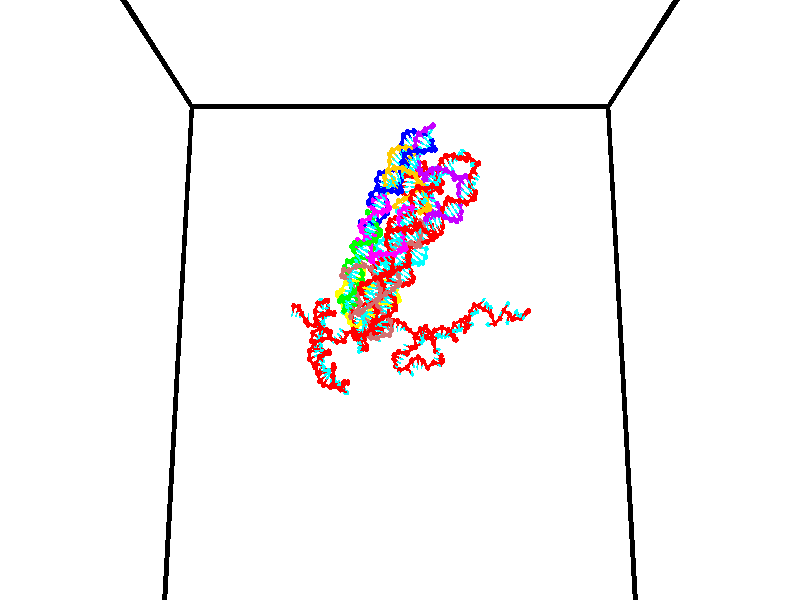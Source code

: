 // switches for output
#declare DRAW_BASES = 1; // possible values are 0, 1; only relevant for DNA ribbons
#declare DRAW_BASES_TYPE = 3; // possible values are 1, 2, 3; only relevant for DNA ribbons
#declare DRAW_FOG = 0; // set to 1 to enable fog

#include "colors.inc"

#include "transforms.inc"
background { rgb <1, 1, 1>}

#default {
   normal{
       ripples 0.25
       frequency 0.20
       turbulence 0.2
       lambda 5
   }
	finish {
		phong 0.1
		phong_size 40.
	}
}

// original window dimensions: 1024x640


// camera settings

camera {
	sky <0, 0.179814, -0.983701>
	up <0, 0.179814, -0.983701>
	right 1.6 * <1, 0, 0>
	location <35, 94.9851, 44.8844>
	look_at <35, 29.7336, 32.9568>
	direction <0, -65.2515, -11.9276>
	angle 67.0682
}


# declare cpy_camera_pos = <35, 94.9851, 44.8844>;
# if (DRAW_FOG = 1)
fog {
	fog_type 2
	up vnormalize(cpy_camera_pos)
	color rgbt<1,1,1,0.3>
	distance 1e-5
	fog_alt 3e-3
	fog_offset 56
}
# end


// LIGHTS

# declare lum = 6;
global_settings {
	ambient_light rgb lum * <0.05, 0.05, 0.05>
	max_trace_level 15
}# declare cpy_direct_light_amount = 0.25;
light_source
{	1000 * <-1, -1.16352, -0.803886>,
	rgb lum * cpy_direct_light_amount
	parallel
}

light_source
{	1000 * <1, 1.16352, 0.803886>,
	rgb lum * cpy_direct_light_amount
	parallel
}

// strand 0

// nucleotide -1

// particle -1
sphere {
	<24.282022, 34.964203, 34.420265> 0.250000
	pigment { color rgbt <1,0,0,0> }
	no_shadow
}
cylinder {
	<24.226923, 35.052830, 34.806412>,  <24.193863, 35.106007, 35.038101>, 0.100000
	pigment { color rgbt <1,0,0,0> }
	no_shadow
}
cylinder {
	<24.226923, 35.052830, 34.806412>,  <24.282022, 34.964203, 34.420265>, 0.100000
	pigment { color rgbt <1,0,0,0> }
	no_shadow
}

// particle -1
sphere {
	<24.226923, 35.052830, 34.806412> 0.100000
	pigment { color rgbt <1,0,0,0> }
	no_shadow
}
sphere {
	0, 1
	scale<0.080000,0.200000,0.300000>
	matrix <0.985450, -0.067321, 0.156063,
		0.099567, 0.972819, -0.209069,
		-0.137747, 0.221566, 0.965367,
		24.185598, 35.119301, 35.096024>
	pigment { color rgbt <0,1,1,0> }
	no_shadow
}
cylinder {
	<24.863735, 35.337158, 34.562214>,  <24.282022, 34.964203, 34.420265>, 0.130000
	pigment { color rgbt <1,0,0,0> }
	no_shadow
}

// nucleotide -1

// particle -1
sphere {
	<24.863735, 35.337158, 34.562214> 0.250000
	pigment { color rgbt <1,0,0,0> }
	no_shadow
}
cylinder {
	<24.714897, 35.173851, 34.895649>,  <24.625593, 35.075867, 35.095711>, 0.100000
	pigment { color rgbt <1,0,0,0> }
	no_shadow
}
cylinder {
	<24.714897, 35.173851, 34.895649>,  <24.863735, 35.337158, 34.562214>, 0.100000
	pigment { color rgbt <1,0,0,0> }
	no_shadow
}

// particle -1
sphere {
	<24.714897, 35.173851, 34.895649> 0.100000
	pigment { color rgbt <1,0,0,0> }
	no_shadow
}
sphere {
	0, 1
	scale<0.080000,0.200000,0.300000>
	matrix <0.903818, -0.363833, 0.225253,
		0.211322, 0.837224, 0.504379,
		-0.372097, -0.408266, 0.833585,
		24.603268, 35.051373, 35.145725>
	pigment { color rgbt <0,1,1,0> }
	no_shadow
}
cylinder {
	<25.210674, 35.526409, 35.184971>,  <24.863735, 35.337158, 34.562214>, 0.130000
	pigment { color rgbt <1,0,0,0> }
	no_shadow
}

// nucleotide -1

// particle -1
sphere {
	<25.210674, 35.526409, 35.184971> 0.250000
	pigment { color rgbt <1,0,0,0> }
	no_shadow
}
cylinder {
	<25.045685, 35.162998, 35.211643>,  <24.946692, 34.944950, 35.227646>, 0.100000
	pigment { color rgbt <1,0,0,0> }
	no_shadow
}
cylinder {
	<25.045685, 35.162998, 35.211643>,  <25.210674, 35.526409, 35.184971>, 0.100000
	pigment { color rgbt <1,0,0,0> }
	no_shadow
}

// particle -1
sphere {
	<25.045685, 35.162998, 35.211643> 0.100000
	pigment { color rgbt <1,0,0,0> }
	no_shadow
}
sphere {
	0, 1
	scale<0.080000,0.200000,0.300000>
	matrix <0.910664, -0.413127, 0.004299,
		0.023643, 0.062500, 0.997765,
		-0.412472, -0.908526, 0.066684,
		24.921944, 34.890442, 35.231647>
	pigment { color rgbt <0,1,1,0> }
	no_shadow
}
cylinder {
	<25.540737, 35.286087, 35.752110>,  <25.210674, 35.526409, 35.184971>, 0.130000
	pigment { color rgbt <1,0,0,0> }
	no_shadow
}

// nucleotide -1

// particle -1
sphere {
	<25.540737, 35.286087, 35.752110> 0.250000
	pigment { color rgbt <1,0,0,0> }
	no_shadow
}
cylinder {
	<25.429445, 35.001835, 35.493622>,  <25.362671, 34.831284, 35.338528>, 0.100000
	pigment { color rgbt <1,0,0,0> }
	no_shadow
}
cylinder {
	<25.429445, 35.001835, 35.493622>,  <25.540737, 35.286087, 35.752110>, 0.100000
	pigment { color rgbt <1,0,0,0> }
	no_shadow
}

// particle -1
sphere {
	<25.429445, 35.001835, 35.493622> 0.100000
	pigment { color rgbt <1,0,0,0> }
	no_shadow
}
sphere {
	0, 1
	scale<0.080000,0.200000,0.300000>
	matrix <0.918451, -0.393748, 0.037557,
		-0.281137, -0.583070, 0.762228,
		-0.278228, -0.710628, -0.646218,
		25.345978, 34.788647, 35.299755>
	pigment { color rgbt <0,1,1,0> }
	no_shadow
}
cylinder {
	<25.675503, 34.465038, 35.950722>,  <25.540737, 35.286087, 35.752110>, 0.130000
	pigment { color rgbt <1,0,0,0> }
	no_shadow
}

// nucleotide -1

// particle -1
sphere {
	<25.675503, 34.465038, 35.950722> 0.250000
	pigment { color rgbt <1,0,0,0> }
	no_shadow
}
cylinder {
	<25.706238, 34.548809, 35.560802>,  <25.724678, 34.599072, 35.326851>, 0.100000
	pigment { color rgbt <1,0,0,0> }
	no_shadow
}
cylinder {
	<25.706238, 34.548809, 35.560802>,  <25.675503, 34.465038, 35.950722>, 0.100000
	pigment { color rgbt <1,0,0,0> }
	no_shadow
}

// particle -1
sphere {
	<25.706238, 34.548809, 35.560802> 0.100000
	pigment { color rgbt <1,0,0,0> }
	no_shadow
}
sphere {
	0, 1
	scale<0.080000,0.200000,0.300000>
	matrix <0.912857, -0.407979, -0.015697,
		-0.400985, -0.888647, -0.222525,
		0.076837, 0.209428, -0.974800,
		25.729288, 34.611637, 35.268364>
	pigment { color rgbt <0,1,1,0> }
	no_shadow
}
cylinder {
	<26.410007, 34.653858, 36.012138>,  <25.675503, 34.465038, 35.950722>, 0.130000
	pigment { color rgbt <1,0,0,0> }
	no_shadow
}

// nucleotide -1

// particle -1
sphere {
	<26.410007, 34.653858, 36.012138> 0.250000
	pigment { color rgbt <1,0,0,0> }
	no_shadow
}
cylinder {
	<26.707548, 34.883690, 36.148693>,  <26.886072, 35.021587, 36.230625>, 0.100000
	pigment { color rgbt <1,0,0,0> }
	no_shadow
}
cylinder {
	<26.707548, 34.883690, 36.148693>,  <26.410007, 34.653858, 36.012138>, 0.100000
	pigment { color rgbt <1,0,0,0> }
	no_shadow
}

// particle -1
sphere {
	<26.707548, 34.883690, 36.148693> 0.100000
	pigment { color rgbt <1,0,0,0> }
	no_shadow
}
sphere {
	0, 1
	scale<0.080000,0.200000,0.300000>
	matrix <0.515956, -0.169001, -0.839779,
		-0.424821, 0.800813, -0.422167,
		0.743853, 0.574575, 0.341389,
		26.930704, 35.056061, 36.251110>
	pigment { color rgbt <0,1,1,0> }
	no_shadow
}
cylinder {
	<26.552643, 35.228252, 35.519814>,  <26.410007, 34.653858, 36.012138>, 0.130000
	pigment { color rgbt <1,0,0,0> }
	no_shadow
}

// nucleotide -1

// particle -1
sphere {
	<26.552643, 35.228252, 35.519814> 0.250000
	pigment { color rgbt <1,0,0,0> }
	no_shadow
}
cylinder {
	<26.846615, 35.059956, 35.732552>,  <27.022997, 34.958977, 35.860195>, 0.100000
	pigment { color rgbt <1,0,0,0> }
	no_shadow
}
cylinder {
	<26.846615, 35.059956, 35.732552>,  <26.552643, 35.228252, 35.519814>, 0.100000
	pigment { color rgbt <1,0,0,0> }
	no_shadow
}

// particle -1
sphere {
	<26.846615, 35.059956, 35.732552> 0.100000
	pigment { color rgbt <1,0,0,0> }
	no_shadow
}
sphere {
	0, 1
	scale<0.080000,0.200000,0.300000>
	matrix <0.471720, -0.246253, -0.846664,
		0.487197, 0.873117, 0.017495,
		0.734928, -0.420744, 0.531841,
		27.067093, 34.933731, 35.892105>
	pigment { color rgbt <0,1,1,0> }
	no_shadow
}
cylinder {
	<27.269760, 35.310371, 35.174026>,  <26.552643, 35.228252, 35.519814>, 0.130000
	pigment { color rgbt <1,0,0,0> }
	no_shadow
}

// nucleotide -1

// particle -1
sphere {
	<27.269760, 35.310371, 35.174026> 0.250000
	pigment { color rgbt <1,0,0,0> }
	no_shadow
}
cylinder {
	<27.251251, 34.969223, 35.382053>,  <27.240145, 34.764534, 35.506870>, 0.100000
	pigment { color rgbt <1,0,0,0> }
	no_shadow
}
cylinder {
	<27.251251, 34.969223, 35.382053>,  <27.269760, 35.310371, 35.174026>, 0.100000
	pigment { color rgbt <1,0,0,0> }
	no_shadow
}

// particle -1
sphere {
	<27.251251, 34.969223, 35.382053> 0.100000
	pigment { color rgbt <1,0,0,0> }
	no_shadow
}
sphere {
	0, 1
	scale<0.080000,0.200000,0.300000>
	matrix <0.462271, -0.479806, -0.745715,
		0.885531, 0.205905, 0.416460,
		-0.046274, -0.852871, 0.520067,
		27.237370, 34.713360, 35.538074>
	pigment { color rgbt <0,1,1,0> }
	no_shadow
}
cylinder {
	<27.812433, 35.008446, 34.952187>,  <27.269760, 35.310371, 35.174026>, 0.130000
	pigment { color rgbt <1,0,0,0> }
	no_shadow
}

// nucleotide -1

// particle -1
sphere {
	<27.812433, 35.008446, 34.952187> 0.250000
	pigment { color rgbt <1,0,0,0> }
	no_shadow
}
cylinder {
	<27.593096, 34.726311, 35.131886>,  <27.461493, 34.557030, 35.239704>, 0.100000
	pigment { color rgbt <1,0,0,0> }
	no_shadow
}
cylinder {
	<27.593096, 34.726311, 35.131886>,  <27.812433, 35.008446, 34.952187>, 0.100000
	pigment { color rgbt <1,0,0,0> }
	no_shadow
}

// particle -1
sphere {
	<27.593096, 34.726311, 35.131886> 0.100000
	pigment { color rgbt <1,0,0,0> }
	no_shadow
}
sphere {
	0, 1
	scale<0.080000,0.200000,0.300000>
	matrix <0.223199, -0.641164, -0.734228,
		0.805917, -0.302338, 0.509008,
		-0.548343, -0.705337, 0.449243,
		27.428593, 34.514709, 35.266659>
	pigment { color rgbt <0,1,1,0> }
	no_shadow
}
cylinder {
	<28.271294, 34.398655, 35.048130>,  <27.812433, 35.008446, 34.952187>, 0.130000
	pigment { color rgbt <1,0,0,0> }
	no_shadow
}

// nucleotide -1

// particle -1
sphere {
	<28.271294, 34.398655, 35.048130> 0.250000
	pigment { color rgbt <1,0,0,0> }
	no_shadow
}
cylinder {
	<27.890425, 34.278721, 35.071682>,  <27.661903, 34.206760, 35.085812>, 0.100000
	pigment { color rgbt <1,0,0,0> }
	no_shadow
}
cylinder {
	<27.890425, 34.278721, 35.071682>,  <28.271294, 34.398655, 35.048130>, 0.100000
	pigment { color rgbt <1,0,0,0> }
	no_shadow
}

// particle -1
sphere {
	<27.890425, 34.278721, 35.071682> 0.100000
	pigment { color rgbt <1,0,0,0> }
	no_shadow
}
sphere {
	0, 1
	scale<0.080000,0.200000,0.300000>
	matrix <0.177139, -0.698651, -0.693187,
		0.248981, -0.649603, 0.718348,
		-0.952171, -0.299838, 0.058880,
		27.604773, 34.188770, 35.089348>
	pigment { color rgbt <0,1,1,0> }
	no_shadow
}
cylinder {
	<28.226639, 33.709061, 34.801868>,  <28.271294, 34.398655, 35.048130>, 0.130000
	pigment { color rgbt <1,0,0,0> }
	no_shadow
}

// nucleotide -1

// particle -1
sphere {
	<28.226639, 33.709061, 34.801868> 0.250000
	pigment { color rgbt <1,0,0,0> }
	no_shadow
}
cylinder {
	<27.831055, 33.767265, 34.790646>,  <27.593704, 33.802189, 34.783913>, 0.100000
	pigment { color rgbt <1,0,0,0> }
	no_shadow
}
cylinder {
	<27.831055, 33.767265, 34.790646>,  <28.226639, 33.709061, 34.801868>, 0.100000
	pigment { color rgbt <1,0,0,0> }
	no_shadow
}

// particle -1
sphere {
	<27.831055, 33.767265, 34.790646> 0.100000
	pigment { color rgbt <1,0,0,0> }
	no_shadow
}
sphere {
	0, 1
	scale<0.080000,0.200000,0.300000>
	matrix <-0.041577, -0.454154, -0.889953,
		-0.142243, -0.878959, 0.455189,
		-0.988958, 0.145515, -0.028056,
		27.534367, 33.810921, 34.782230>
	pigment { color rgbt <0,1,1,0> }
	no_shadow
}
cylinder {
	<27.877546, 33.048523, 34.740379>,  <28.226639, 33.709061, 34.801868>, 0.130000
	pigment { color rgbt <1,0,0,0> }
	no_shadow
}

// nucleotide -1

// particle -1
sphere {
	<27.877546, 33.048523, 34.740379> 0.250000
	pigment { color rgbt <1,0,0,0> }
	no_shadow
}
cylinder {
	<27.662907, 33.346111, 34.581097>,  <27.534122, 33.524666, 34.485527>, 0.100000
	pigment { color rgbt <1,0,0,0> }
	no_shadow
}
cylinder {
	<27.662907, 33.346111, 34.581097>,  <27.877546, 33.048523, 34.740379>, 0.100000
	pigment { color rgbt <1,0,0,0> }
	no_shadow
}

// particle -1
sphere {
	<27.662907, 33.346111, 34.581097> 0.100000
	pigment { color rgbt <1,0,0,0> }
	no_shadow
}
sphere {
	0, 1
	scale<0.080000,0.200000,0.300000>
	matrix <0.106999, -0.408101, -0.906645,
		-0.837027, -0.529111, 0.139382,
		-0.536598, 0.743973, -0.398206,
		27.501926, 33.569302, 34.461636>
	pigment { color rgbt <0,1,1,0> }
	no_shadow
}
cylinder {
	<27.414392, 32.782932, 34.264263>,  <27.877546, 33.048523, 34.740379>, 0.130000
	pigment { color rgbt <1,0,0,0> }
	no_shadow
}

// nucleotide -1

// particle -1
sphere {
	<27.414392, 32.782932, 34.264263> 0.250000
	pigment { color rgbt <1,0,0,0> }
	no_shadow
}
cylinder {
	<27.514030, 33.160912, 34.179386>,  <27.573812, 33.387699, 34.128460>, 0.100000
	pigment { color rgbt <1,0,0,0> }
	no_shadow
}
cylinder {
	<27.514030, 33.160912, 34.179386>,  <27.414392, 32.782932, 34.264263>, 0.100000
	pigment { color rgbt <1,0,0,0> }
	no_shadow
}

// particle -1
sphere {
	<27.514030, 33.160912, 34.179386> 0.100000
	pigment { color rgbt <1,0,0,0> }
	no_shadow
}
sphere {
	0, 1
	scale<0.080000,0.200000,0.300000>
	matrix <0.269035, -0.277992, -0.922139,
		-0.930362, 0.172611, -0.323470,
		0.249093, 0.944948, -0.212195,
		27.588758, 33.444397, 34.115726>
	pigment { color rgbt <0,1,1,0> }
	no_shadow
}
cylinder {
	<27.525419, 33.290314, 33.647476>,  <27.414392, 32.782932, 34.264263>, 0.130000
	pigment { color rgbt <1,0,0,0> }
	no_shadow
}

// nucleotide -1

// particle -1
sphere {
	<27.525419, 33.290314, 33.647476> 0.250000
	pigment { color rgbt <1,0,0,0> }
	no_shadow
}
cylinder {
	<27.134089, 33.366814, 33.615730>,  <26.899290, 33.412716, 33.596684>, 0.100000
	pigment { color rgbt <1,0,0,0> }
	no_shadow
}
cylinder {
	<27.134089, 33.366814, 33.615730>,  <27.525419, 33.290314, 33.647476>, 0.100000
	pigment { color rgbt <1,0,0,0> }
	no_shadow
}

// particle -1
sphere {
	<27.134089, 33.366814, 33.615730> 0.100000
	pigment { color rgbt <1,0,0,0> }
	no_shadow
}
sphere {
	0, 1
	scale<0.080000,0.200000,0.300000>
	matrix <-0.001094, 0.378491, 0.925604,
		0.207064, 0.905630, -0.370079,
		-0.978327, 0.191254, -0.079363,
		26.840590, 33.424191, 33.591923>
	pigment { color rgbt <0,1,1,0> }
	no_shadow
}
cylinder {
	<27.285093, 34.052048, 33.837509>,  <27.525419, 33.290314, 33.647476>, 0.130000
	pigment { color rgbt <1,0,0,0> }
	no_shadow
}

// nucleotide -1

// particle -1
sphere {
	<27.285093, 34.052048, 33.837509> 0.250000
	pigment { color rgbt <1,0,0,0> }
	no_shadow
}
cylinder {
	<27.089605, 33.724171, 33.957012>,  <26.972313, 33.527443, 34.028713>, 0.100000
	pigment { color rgbt <1,0,0,0> }
	no_shadow
}
cylinder {
	<27.089605, 33.724171, 33.957012>,  <27.285093, 34.052048, 33.837509>, 0.100000
	pigment { color rgbt <1,0,0,0> }
	no_shadow
}

// particle -1
sphere {
	<27.089605, 33.724171, 33.957012> 0.100000
	pigment { color rgbt <1,0,0,0> }
	no_shadow
}
sphere {
	0, 1
	scale<0.080000,0.200000,0.300000>
	matrix <0.090398, 0.293014, 0.951825,
		-0.867745, 0.492182, -0.069103,
		-0.488720, -0.819695, 0.298754,
		26.942989, 33.478264, 34.046638>
	pigment { color rgbt <0,1,1,0> }
	no_shadow
}
cylinder {
	<26.595255, 34.191616, 34.062405>,  <27.285093, 34.052048, 33.837509>, 0.130000
	pigment { color rgbt <1,0,0,0> }
	no_shadow
}

// nucleotide -1

// particle -1
sphere {
	<26.595255, 34.191616, 34.062405> 0.250000
	pigment { color rgbt <1,0,0,0> }
	no_shadow
}
cylinder {
	<26.826206, 33.907742, 34.223888>,  <26.964777, 33.737419, 34.320778>, 0.100000
	pigment { color rgbt <1,0,0,0> }
	no_shadow
}
cylinder {
	<26.826206, 33.907742, 34.223888>,  <26.595255, 34.191616, 34.062405>, 0.100000
	pigment { color rgbt <1,0,0,0> }
	no_shadow
}

// particle -1
sphere {
	<26.826206, 33.907742, 34.223888> 0.100000
	pigment { color rgbt <1,0,0,0> }
	no_shadow
}
sphere {
	0, 1
	scale<0.080000,0.200000,0.300000>
	matrix <0.000066, 0.494497, 0.869179,
		-0.816477, -0.501819, 0.285559,
		0.577378, -0.709684, 0.403712,
		26.999420, 33.694836, 34.345001>
	pigment { color rgbt <0,1,1,0> }
	no_shadow
}
cylinder {
	<26.297575, 34.009045, 34.718693>,  <26.595255, 34.191616, 34.062405>, 0.130000
	pigment { color rgbt <1,0,0,0> }
	no_shadow
}

// nucleotide -1

// particle -1
sphere {
	<26.297575, 34.009045, 34.718693> 0.250000
	pigment { color rgbt <1,0,0,0> }
	no_shadow
}
cylinder {
	<26.690849, 33.945652, 34.754974>,  <26.926815, 33.907616, 34.776745>, 0.100000
	pigment { color rgbt <1,0,0,0> }
	no_shadow
}
cylinder {
	<26.690849, 33.945652, 34.754974>,  <26.297575, 34.009045, 34.718693>, 0.100000
	pigment { color rgbt <1,0,0,0> }
	no_shadow
}

// particle -1
sphere {
	<26.690849, 33.945652, 34.754974> 0.100000
	pigment { color rgbt <1,0,0,0> }
	no_shadow
}
sphere {
	0, 1
	scale<0.080000,0.200000,0.300000>
	matrix <-0.017443, 0.412956, 0.910584,
		-0.181769, -0.896856, 0.403248,
		0.983186, -0.158482, 0.090706,
		26.985806, 33.898106, 34.782185>
	pigment { color rgbt <0,1,1,0> }
	no_shadow
}
cylinder {
	<26.338974, 33.668858, 35.238468>,  <26.297575, 34.009045, 34.718693>, 0.130000
	pigment { color rgbt <1,0,0,0> }
	no_shadow
}

// nucleotide -1

// particle -1
sphere {
	<26.338974, 33.668858, 35.238468> 0.250000
	pigment { color rgbt <1,0,0,0> }
	no_shadow
}
cylinder {
	<26.696936, 33.840706, 35.190189>,  <26.911713, 33.943813, 35.161221>, 0.100000
	pigment { color rgbt <1,0,0,0> }
	no_shadow
}
cylinder {
	<26.696936, 33.840706, 35.190189>,  <26.338974, 33.668858, 35.238468>, 0.100000
	pigment { color rgbt <1,0,0,0> }
	no_shadow
}

// particle -1
sphere {
	<26.696936, 33.840706, 35.190189> 0.100000
	pigment { color rgbt <1,0,0,0> }
	no_shadow
}
sphere {
	0, 1
	scale<0.080000,0.200000,0.300000>
	matrix <-0.046745, 0.359236, 0.932075,
		0.443799, -0.828478, 0.341565,
		0.894906, 0.429621, -0.120702,
		26.965408, 33.969593, 35.153980>
	pigment { color rgbt <0,1,1,0> }
	no_shadow
}
cylinder {
	<26.666849, 33.600426, 35.804958>,  <26.338974, 33.668858, 35.238468>, 0.130000
	pigment { color rgbt <1,0,0,0> }
	no_shadow
}

// nucleotide -1

// particle -1
sphere {
	<26.666849, 33.600426, 35.804958> 0.250000
	pigment { color rgbt <1,0,0,0> }
	no_shadow
}
cylinder {
	<26.926764, 33.865055, 35.655239>,  <27.082712, 34.023834, 35.565407>, 0.100000
	pigment { color rgbt <1,0,0,0> }
	no_shadow
}
cylinder {
	<26.926764, 33.865055, 35.655239>,  <26.666849, 33.600426, 35.804958>, 0.100000
	pigment { color rgbt <1,0,0,0> }
	no_shadow
}

// particle -1
sphere {
	<26.926764, 33.865055, 35.655239> 0.100000
	pigment { color rgbt <1,0,0,0> }
	no_shadow
}
sphere {
	0, 1
	scale<0.080000,0.200000,0.300000>
	matrix <0.089827, 0.422141, 0.902069,
		0.754793, -0.619772, 0.214873,
		0.649784, 0.661574, -0.374301,
		27.121698, 34.063526, 35.542950>
	pigment { color rgbt <0,1,1,0> }
	no_shadow
}
cylinder {
	<27.233372, 33.674595, 36.257935>,  <26.666849, 33.600426, 35.804958>, 0.130000
	pigment { color rgbt <1,0,0,0> }
	no_shadow
}

// nucleotide -1

// particle -1
sphere {
	<27.233372, 33.674595, 36.257935> 0.250000
	pigment { color rgbt <1,0,0,0> }
	no_shadow
}
cylinder {
	<27.246174, 34.010307, 36.040833>,  <27.253855, 34.211735, 35.910572>, 0.100000
	pigment { color rgbt <1,0,0,0> }
	no_shadow
}
cylinder {
	<27.246174, 34.010307, 36.040833>,  <27.233372, 33.674595, 36.257935>, 0.100000
	pigment { color rgbt <1,0,0,0> }
	no_shadow
}

// particle -1
sphere {
	<27.246174, 34.010307, 36.040833> 0.100000
	pigment { color rgbt <1,0,0,0> }
	no_shadow
}
sphere {
	0, 1
	scale<0.080000,0.200000,0.300000>
	matrix <0.038636, 0.541587, 0.839756,
		0.998741, -0.047845, -0.015093,
		0.032004, 0.839282, -0.542753,
		27.255775, 34.262093, 35.878006>
	pigment { color rgbt <0,1,1,0> }
	no_shadow
}
cylinder {
	<27.769014, 34.127491, 36.643929>,  <27.233372, 33.674595, 36.257935>, 0.130000
	pigment { color rgbt <1,0,0,0> }
	no_shadow
}

// nucleotide -1

// particle -1
sphere {
	<27.769014, 34.127491, 36.643929> 0.250000
	pigment { color rgbt <1,0,0,0> }
	no_shadow
}
cylinder {
	<27.517151, 34.347000, 36.423973>,  <27.366034, 34.478706, 36.292000>, 0.100000
	pigment { color rgbt <1,0,0,0> }
	no_shadow
}
cylinder {
	<27.517151, 34.347000, 36.423973>,  <27.769014, 34.127491, 36.643929>, 0.100000
	pigment { color rgbt <1,0,0,0> }
	no_shadow
}

// particle -1
sphere {
	<27.517151, 34.347000, 36.423973> 0.100000
	pigment { color rgbt <1,0,0,0> }
	no_shadow
}
sphere {
	0, 1
	scale<0.080000,0.200000,0.300000>
	matrix <-0.104395, 0.641630, 0.759877,
		0.769826, 0.535868, -0.346719,
		-0.629659, 0.548777, -0.549885,
		27.328253, 34.511635, 36.259007>
	pigment { color rgbt <0,1,1,0> }
	no_shadow
}
cylinder {
	<28.021612, 34.883472, 36.631912>,  <27.769014, 34.127491, 36.643929>, 0.130000
	pigment { color rgbt <1,0,0,0> }
	no_shadow
}

// nucleotide -1

// particle -1
sphere {
	<28.021612, 34.883472, 36.631912> 0.250000
	pigment { color rgbt <1,0,0,0> }
	no_shadow
}
cylinder {
	<27.625305, 34.854942, 36.585793>,  <27.387522, 34.837826, 36.558121>, 0.100000
	pigment { color rgbt <1,0,0,0> }
	no_shadow
}
cylinder {
	<27.625305, 34.854942, 36.585793>,  <28.021612, 34.883472, 36.631912>, 0.100000
	pigment { color rgbt <1,0,0,0> }
	no_shadow
}

// particle -1
sphere {
	<27.625305, 34.854942, 36.585793> 0.100000
	pigment { color rgbt <1,0,0,0> }
	no_shadow
}
sphere {
	0, 1
	scale<0.080000,0.200000,0.300000>
	matrix <-0.132478, 0.689996, 0.711587,
		0.028802, 0.720291, -0.693074,
		-0.990767, -0.071322, -0.115296,
		27.328075, 34.833546, 36.551205>
	pigment { color rgbt <0,1,1,0> }
	no_shadow
}
cylinder {
	<27.698202, 35.538506, 36.539146>,  <28.021612, 34.883472, 36.631912>, 0.130000
	pigment { color rgbt <1,0,0,0> }
	no_shadow
}

// nucleotide -1

// particle -1
sphere {
	<27.698202, 35.538506, 36.539146> 0.250000
	pigment { color rgbt <1,0,0,0> }
	no_shadow
}
cylinder {
	<27.401480, 35.342724, 36.722519>,  <27.223446, 35.225254, 36.832542>, 0.100000
	pigment { color rgbt <1,0,0,0> }
	no_shadow
}
cylinder {
	<27.401480, 35.342724, 36.722519>,  <27.698202, 35.538506, 36.539146>, 0.100000
	pigment { color rgbt <1,0,0,0> }
	no_shadow
}

// particle -1
sphere {
	<27.401480, 35.342724, 36.722519> 0.100000
	pigment { color rgbt <1,0,0,0> }
	no_shadow
}
sphere {
	0, 1
	scale<0.080000,0.200000,0.300000>
	matrix <-0.044250, 0.717839, 0.694802,
		-0.669153, 0.495122, -0.554155,
		-0.741806, -0.489450, 0.458435,
		27.178938, 35.195889, 36.860050>
	pigment { color rgbt <0,1,1,0> }
	no_shadow
}
cylinder {
	<27.168764, 36.054153, 36.451874>,  <27.698202, 35.538506, 36.539146>, 0.130000
	pigment { color rgbt <1,0,0,0> }
	no_shadow
}

// nucleotide -1

// particle -1
sphere {
	<27.168764, 36.054153, 36.451874> 0.250000
	pigment { color rgbt <1,0,0,0> }
	no_shadow
}
cylinder {
	<27.113844, 35.821438, 36.772541>,  <27.080891, 35.681808, 36.964943>, 0.100000
	pigment { color rgbt <1,0,0,0> }
	no_shadow
}
cylinder {
	<27.113844, 35.821438, 36.772541>,  <27.168764, 36.054153, 36.451874>, 0.100000
	pigment { color rgbt <1,0,0,0> }
	no_shadow
}

// particle -1
sphere {
	<27.113844, 35.821438, 36.772541> 0.100000
	pigment { color rgbt <1,0,0,0> }
	no_shadow
}
sphere {
	0, 1
	scale<0.080000,0.200000,0.300000>
	matrix <-0.021321, 0.810881, 0.584822,
		-0.990300, 0.063205, -0.123740,
		-0.137302, -0.581787, 0.801668,
		27.072653, 35.646900, 37.013042>
	pigment { color rgbt <0,1,1,0> }
	no_shadow
}
cylinder {
	<26.435146, 36.186554, 36.879776>,  <27.168764, 36.054153, 36.451874>, 0.130000
	pigment { color rgbt <1,0,0,0> }
	no_shadow
}

// nucleotide -1

// particle -1
sphere {
	<26.435146, 36.186554, 36.879776> 0.250000
	pigment { color rgbt <1,0,0,0> }
	no_shadow
}
cylinder {
	<26.750797, 36.048950, 37.083321>,  <26.940187, 35.966389, 37.205448>, 0.100000
	pigment { color rgbt <1,0,0,0> }
	no_shadow
}
cylinder {
	<26.750797, 36.048950, 37.083321>,  <26.435146, 36.186554, 36.879776>, 0.100000
	pigment { color rgbt <1,0,0,0> }
	no_shadow
}

// particle -1
sphere {
	<26.750797, 36.048950, 37.083321> 0.100000
	pigment { color rgbt <1,0,0,0> }
	no_shadow
}
sphere {
	0, 1
	scale<0.080000,0.200000,0.300000>
	matrix <0.023296, 0.844614, 0.534868,
		-0.613788, -0.410225, 0.674522,
		0.789127, -0.344009, 0.508858,
		26.987535, 35.945747, 37.235977>
	pigment { color rgbt <0,1,1,0> }
	no_shadow
}
cylinder {
	<26.347576, 36.439194, 37.580666>,  <26.435146, 36.186554, 36.879776>, 0.130000
	pigment { color rgbt <1,0,0,0> }
	no_shadow
}

// nucleotide -1

// particle -1
sphere {
	<26.347576, 36.439194, 37.580666> 0.250000
	pigment { color rgbt <1,0,0,0> }
	no_shadow
}
cylinder {
	<26.733311, 36.354824, 37.516712>,  <26.964752, 36.304203, 37.478340>, 0.100000
	pigment { color rgbt <1,0,0,0> }
	no_shadow
}
cylinder {
	<26.733311, 36.354824, 37.516712>,  <26.347576, 36.439194, 37.580666>, 0.100000
	pigment { color rgbt <1,0,0,0> }
	no_shadow
}

// particle -1
sphere {
	<26.733311, 36.354824, 37.516712> 0.100000
	pigment { color rgbt <1,0,0,0> }
	no_shadow
}
sphere {
	0, 1
	scale<0.080000,0.200000,0.300000>
	matrix <0.258944, 0.626801, 0.734893,
		-0.054792, -0.750086, 0.659066,
		0.964337, -0.210928, -0.159887,
		27.022612, 36.291546, 37.468746>
	pigment { color rgbt <0,1,1,0> }
	no_shadow
}
cylinder {
	<26.732656, 36.191914, 38.174576>,  <26.347576, 36.439194, 37.580666>, 0.130000
	pigment { color rgbt <1,0,0,0> }
	no_shadow
}

// nucleotide -1

// particle -1
sphere {
	<26.732656, 36.191914, 38.174576> 0.250000
	pigment { color rgbt <1,0,0,0> }
	no_shadow
}
cylinder {
	<27.007109, 36.380695, 37.953133>,  <27.171780, 36.493965, 37.820267>, 0.100000
	pigment { color rgbt <1,0,0,0> }
	no_shadow
}
cylinder {
	<27.007109, 36.380695, 37.953133>,  <26.732656, 36.191914, 38.174576>, 0.100000
	pigment { color rgbt <1,0,0,0> }
	no_shadow
}

// particle -1
sphere {
	<27.007109, 36.380695, 37.953133> 0.100000
	pigment { color rgbt <1,0,0,0> }
	no_shadow
}
sphere {
	0, 1
	scale<0.080000,0.200000,0.300000>
	matrix <0.257971, 0.553701, 0.791749,
		0.680201, -0.686060, 0.258163,
		0.686133, 0.471950, -0.553611,
		27.212948, 36.522282, 37.787048>
	pigment { color rgbt <0,1,1,0> }
	no_shadow
}
cylinder {
	<27.445894, 36.207317, 38.385426>,  <26.732656, 36.191914, 38.174576>, 0.130000
	pigment { color rgbt <1,0,0,0> }
	no_shadow
}

// nucleotide -1

// particle -1
sphere {
	<27.445894, 36.207317, 38.385426> 0.250000
	pigment { color rgbt <1,0,0,0> }
	no_shadow
}
cylinder {
	<27.400921, 36.554146, 38.191292>,  <27.373938, 36.762241, 38.074814>, 0.100000
	pigment { color rgbt <1,0,0,0> }
	no_shadow
}
cylinder {
	<27.400921, 36.554146, 38.191292>,  <27.445894, 36.207317, 38.385426>, 0.100000
	pigment { color rgbt <1,0,0,0> }
	no_shadow
}

// particle -1
sphere {
	<27.400921, 36.554146, 38.191292> 0.100000
	pigment { color rgbt <1,0,0,0> }
	no_shadow
}
sphere {
	0, 1
	scale<0.080000,0.200000,0.300000>
	matrix <0.294212, 0.495577, 0.817216,
		0.949104, -0.050909, -0.310822,
		-0.112433, 0.867071, -0.485332,
		27.367191, 36.814266, 38.045692>
	pigment { color rgbt <0,1,1,0> }
	no_shadow
}
cylinder {
	<28.075180, 36.644562, 38.446075>,  <27.445894, 36.207317, 38.385426>, 0.130000
	pigment { color rgbt <1,0,0,0> }
	no_shadow
}

// nucleotide -1

// particle -1
sphere {
	<28.075180, 36.644562, 38.446075> 0.250000
	pigment { color rgbt <1,0,0,0> }
	no_shadow
}
cylinder {
	<27.742886, 36.866722, 38.431103>,  <27.543509, 37.000019, 38.422119>, 0.100000
	pigment { color rgbt <1,0,0,0> }
	no_shadow
}
cylinder {
	<27.742886, 36.866722, 38.431103>,  <28.075180, 36.644562, 38.446075>, 0.100000
	pigment { color rgbt <1,0,0,0> }
	no_shadow
}

// particle -1
sphere {
	<27.742886, 36.866722, 38.431103> 0.100000
	pigment { color rgbt <1,0,0,0> }
	no_shadow
}
sphere {
	0, 1
	scale<0.080000,0.200000,0.300000>
	matrix <0.226213, 0.398266, 0.888938,
		0.508629, 0.730006, -0.456494,
		-0.830737, 0.555405, -0.037433,
		27.493664, 37.033344, 38.419872>
	pigment { color rgbt <0,1,1,0> }
	no_shadow
}
cylinder {
	<28.235128, 37.371037, 38.675858>,  <28.075180, 36.644562, 38.446075>, 0.130000
	pigment { color rgbt <1,0,0,0> }
	no_shadow
}

// nucleotide -1

// particle -1
sphere {
	<28.235128, 37.371037, 38.675858> 0.250000
	pigment { color rgbt <1,0,0,0> }
	no_shadow
}
cylinder {
	<27.837881, 37.339439, 38.710438>,  <27.599533, 37.320480, 38.731186>, 0.100000
	pigment { color rgbt <1,0,0,0> }
	no_shadow
}
cylinder {
	<27.837881, 37.339439, 38.710438>,  <28.235128, 37.371037, 38.675858>, 0.100000
	pigment { color rgbt <1,0,0,0> }
	no_shadow
}

// particle -1
sphere {
	<27.837881, 37.339439, 38.710438> 0.100000
	pigment { color rgbt <1,0,0,0> }
	no_shadow
}
sphere {
	0, 1
	scale<0.080000,0.200000,0.300000>
	matrix <0.049338, 0.387226, 0.920664,
		-0.106204, 0.918594, -0.380664,
		-0.993120, -0.078997, 0.086446,
		27.539946, 37.315739, 38.736370>
	pigment { color rgbt <0,1,1,0> }
	no_shadow
}
cylinder {
	<27.993353, 38.108459, 38.735077>,  <28.235128, 37.371037, 38.675858>, 0.130000
	pigment { color rgbt <1,0,0,0> }
	no_shadow
}

// nucleotide -1

// particle -1
sphere {
	<27.993353, 38.108459, 38.735077> 0.250000
	pigment { color rgbt <1,0,0,0> }
	no_shadow
}
cylinder {
	<27.770550, 37.825520, 38.909157>,  <27.636868, 37.655754, 39.013603>, 0.100000
	pigment { color rgbt <1,0,0,0> }
	no_shadow
}
cylinder {
	<27.770550, 37.825520, 38.909157>,  <27.993353, 38.108459, 38.735077>, 0.100000
	pigment { color rgbt <1,0,0,0> }
	no_shadow
}

// particle -1
sphere {
	<27.770550, 37.825520, 38.909157> 0.100000
	pigment { color rgbt <1,0,0,0> }
	no_shadow
}
sphere {
	0, 1
	scale<0.080000,0.200000,0.300000>
	matrix <0.138059, 0.437861, 0.888379,
		-0.818952, 0.554917, -0.146236,
		-0.557008, -0.707350, 0.435198,
		27.603447, 37.613316, 39.039715>
	pigment { color rgbt <0,1,1,0> }
	no_shadow
}
cylinder {
	<27.453917, 38.488991, 39.073387>,  <27.993353, 38.108459, 38.735077>, 0.130000
	pigment { color rgbt <1,0,0,0> }
	no_shadow
}

// nucleotide -1

// particle -1
sphere {
	<27.453917, 38.488991, 39.073387> 0.250000
	pigment { color rgbt <1,0,0,0> }
	no_shadow
}
cylinder {
	<27.579838, 38.144829, 39.233688>,  <27.655390, 37.938332, 39.329868>, 0.100000
	pigment { color rgbt <1,0,0,0> }
	no_shadow
}
cylinder {
	<27.579838, 38.144829, 39.233688>,  <27.453917, 38.488991, 39.073387>, 0.100000
	pigment { color rgbt <1,0,0,0> }
	no_shadow
}

// particle -1
sphere {
	<27.579838, 38.144829, 39.233688> 0.100000
	pigment { color rgbt <1,0,0,0> }
	no_shadow
}
sphere {
	0, 1
	scale<0.080000,0.200000,0.300000>
	matrix <0.284011, 0.488265, 0.825187,
		-0.905670, -0.145952, 0.398071,
		0.314802, -0.860404, 0.400755,
		27.674278, 37.886707, 39.353916>
	pigment { color rgbt <0,1,1,0> }
	no_shadow
}
cylinder {
	<27.151468, 38.645321, 39.628284>,  <27.453917, 38.488991, 39.073387>, 0.130000
	pigment { color rgbt <1,0,0,0> }
	no_shadow
}

// nucleotide -1

// particle -1
sphere {
	<27.151468, 38.645321, 39.628284> 0.250000
	pigment { color rgbt <1,0,0,0> }
	no_shadow
}
cylinder {
	<27.423199, 38.355427, 39.674385>,  <27.586237, 38.181492, 39.702045>, 0.100000
	pigment { color rgbt <1,0,0,0> }
	no_shadow
}
cylinder {
	<27.423199, 38.355427, 39.674385>,  <27.151468, 38.645321, 39.628284>, 0.100000
	pigment { color rgbt <1,0,0,0> }
	no_shadow
}

// particle -1
sphere {
	<27.423199, 38.355427, 39.674385> 0.100000
	pigment { color rgbt <1,0,0,0> }
	no_shadow
}
sphere {
	0, 1
	scale<0.080000,0.200000,0.300000>
	matrix <0.290216, 0.409575, 0.864883,
		-0.674012, -0.554088, 0.488563,
		0.679325, -0.724731, 0.115253,
		27.626997, 38.138008, 39.708961>
	pigment { color rgbt <0,1,1,0> }
	no_shadow
}
cylinder {
	<27.294765, 38.699089, 40.344349>,  <27.151468, 38.645321, 39.628284>, 0.130000
	pigment { color rgbt <1,0,0,0> }
	no_shadow
}

// nucleotide -1

// particle -1
sphere {
	<27.294765, 38.699089, 40.344349> 0.250000
	pigment { color rgbt <1,0,0,0> }
	no_shadow
}
cylinder {
	<27.574551, 38.437092, 40.229996>,  <27.742422, 38.279892, 40.161385>, 0.100000
	pigment { color rgbt <1,0,0,0> }
	no_shadow
}
cylinder {
	<27.574551, 38.437092, 40.229996>,  <27.294765, 38.699089, 40.344349>, 0.100000
	pigment { color rgbt <1,0,0,0> }
	no_shadow
}

// particle -1
sphere {
	<27.574551, 38.437092, 40.229996> 0.100000
	pigment { color rgbt <1,0,0,0> }
	no_shadow
}
sphere {
	0, 1
	scale<0.080000,0.200000,0.300000>
	matrix <0.567603, 0.266078, 0.779121,
		-0.434255, -0.707234, 0.557891,
		0.699464, -0.654998, -0.285883,
		27.784389, 38.240593, 40.144230>
	pigment { color rgbt <0,1,1,0> }
	no_shadow
}
cylinder {
	<27.513660, 38.348019, 40.960388>,  <27.294765, 38.699089, 40.344349>, 0.130000
	pigment { color rgbt <1,0,0,0> }
	no_shadow
}

// nucleotide -1

// particle -1
sphere {
	<27.513660, 38.348019, 40.960388> 0.250000
	pigment { color rgbt <1,0,0,0> }
	no_shadow
}
cylinder {
	<27.806650, 38.330635, 40.688625>,  <27.982445, 38.320206, 40.525570>, 0.100000
	pigment { color rgbt <1,0,0,0> }
	no_shadow
}
cylinder {
	<27.806650, 38.330635, 40.688625>,  <27.513660, 38.348019, 40.960388>, 0.100000
	pigment { color rgbt <1,0,0,0> }
	no_shadow
}

// particle -1
sphere {
	<27.806650, 38.330635, 40.688625> 0.100000
	pigment { color rgbt <1,0,0,0> }
	no_shadow
}
sphere {
	0, 1
	scale<0.080000,0.200000,0.300000>
	matrix <0.648586, 0.347872, 0.676995,
		0.206922, -0.936534, 0.282996,
		0.732475, -0.043462, -0.679405,
		28.026392, 38.317596, 40.484802>
	pigment { color rgbt <0,1,1,0> }
	no_shadow
}
cylinder {
	<27.766512, 37.725117, 41.197395>,  <27.513660, 38.348019, 40.960388>, 0.130000
	pigment { color rgbt <1,0,0,0> }
	no_shadow
}

// nucleotide -1

// particle -1
sphere {
	<27.766512, 37.725117, 41.197395> 0.250000
	pigment { color rgbt <1,0,0,0> }
	no_shadow
}
cylinder {
	<28.004290, 37.745209, 40.876369>,  <28.146957, 37.757263, 40.683754>, 0.100000
	pigment { color rgbt <1,0,0,0> }
	no_shadow
}
cylinder {
	<28.004290, 37.745209, 40.876369>,  <27.766512, 37.725117, 41.197395>, 0.100000
	pigment { color rgbt <1,0,0,0> }
	no_shadow
}

// particle -1
sphere {
	<28.004290, 37.745209, 40.876369> 0.100000
	pigment { color rgbt <1,0,0,0> }
	no_shadow
}
sphere {
	0, 1
	scale<0.080000,0.200000,0.300000>
	matrix <0.752877, 0.315867, 0.577411,
		0.282506, -0.947473, 0.149951,
		0.594446, 0.050227, -0.802565,
		28.182623, 37.760277, 40.635601>
	pigment { color rgbt <0,1,1,0> }
	no_shadow
}
cylinder {
	<28.410751, 37.352913, 41.356636>,  <27.766512, 37.725117, 41.197395>, 0.130000
	pigment { color rgbt <1,0,0,0> }
	no_shadow
}

// nucleotide -1

// particle -1
sphere {
	<28.410751, 37.352913, 41.356636> 0.250000
	pigment { color rgbt <1,0,0,0> }
	no_shadow
}
cylinder {
	<28.484894, 37.622284, 41.070381>,  <28.529379, 37.783905, 40.898628>, 0.100000
	pigment { color rgbt <1,0,0,0> }
	no_shadow
}
cylinder {
	<28.484894, 37.622284, 41.070381>,  <28.410751, 37.352913, 41.356636>, 0.100000
	pigment { color rgbt <1,0,0,0> }
	no_shadow
}

// particle -1
sphere {
	<28.484894, 37.622284, 41.070381> 0.100000
	pigment { color rgbt <1,0,0,0> }
	no_shadow
}
sphere {
	0, 1
	scale<0.080000,0.200000,0.300000>
	matrix <0.842881, 0.265424, 0.468083,
		0.505168, -0.689959, -0.518422,
		0.185357, 0.673429, -0.715637,
		28.540501, 37.824314, 40.855690>
	pigment { color rgbt <0,1,1,0> }
	no_shadow
}
cylinder {
	<29.081951, 37.272797, 41.132984>,  <28.410751, 37.352913, 41.356636>, 0.130000
	pigment { color rgbt <1,0,0,0> }
	no_shadow
}

// nucleotide -1

// particle -1
sphere {
	<29.081951, 37.272797, 41.132984> 0.250000
	pigment { color rgbt <1,0,0,0> }
	no_shadow
}
cylinder {
	<28.984398, 37.653465, 41.058311>,  <28.925865, 37.881866, 41.013508>, 0.100000
	pigment { color rgbt <1,0,0,0> }
	no_shadow
}
cylinder {
	<28.984398, 37.653465, 41.058311>,  <29.081951, 37.272797, 41.132984>, 0.100000
	pigment { color rgbt <1,0,0,0> }
	no_shadow
}

// particle -1
sphere {
	<28.984398, 37.653465, 41.058311> 0.100000
	pigment { color rgbt <1,0,0,0> }
	no_shadow
}
sphere {
	0, 1
	scale<0.080000,0.200000,0.300000>
	matrix <0.891093, 0.295864, 0.344119,
		0.382719, -0.082424, -0.920181,
		-0.243884, 0.951667, -0.186680,
		28.911232, 37.938965, 41.002308>
	pigment { color rgbt <0,1,1,0> }
	no_shadow
}
cylinder {
	<29.772751, 37.534237, 40.979576>,  <29.081951, 37.272797, 41.132984>, 0.130000
	pigment { color rgbt <1,0,0,0> }
	no_shadow
}

// nucleotide -1

// particle -1
sphere {
	<29.772751, 37.534237, 40.979576> 0.250000
	pigment { color rgbt <1,0,0,0> }
	no_shadow
}
cylinder {
	<29.508833, 37.808800, 41.101898>,  <29.350481, 37.973537, 41.175293>, 0.100000
	pigment { color rgbt <1,0,0,0> }
	no_shadow
}
cylinder {
	<29.508833, 37.808800, 41.101898>,  <29.772751, 37.534237, 40.979576>, 0.100000
	pigment { color rgbt <1,0,0,0> }
	no_shadow
}

// particle -1
sphere {
	<29.508833, 37.808800, 41.101898> 0.100000
	pigment { color rgbt <1,0,0,0> }
	no_shadow
}
sphere {
	0, 1
	scale<0.080000,0.200000,0.300000>
	matrix <0.685408, 0.382906, 0.619354,
		0.308033, 0.618250, -0.723107,
		-0.659797, 0.686404, 0.305806,
		29.310894, 38.014721, 41.193642>
	pigment { color rgbt <0,1,1,0> }
	no_shadow
}
cylinder {
	<30.094101, 38.086742, 41.045132>,  <29.772751, 37.534237, 40.979576>, 0.130000
	pigment { color rgbt <1,0,0,0> }
	no_shadow
}

// nucleotide -1

// particle -1
sphere {
	<30.094101, 38.086742, 41.045132> 0.250000
	pigment { color rgbt <1,0,0,0> }
	no_shadow
}
cylinder {
	<29.786112, 38.131638, 41.296383>,  <29.601318, 38.158573, 41.447132>, 0.100000
	pigment { color rgbt <1,0,0,0> }
	no_shadow
}
cylinder {
	<29.786112, 38.131638, 41.296383>,  <30.094101, 38.086742, 41.045132>, 0.100000
	pigment { color rgbt <1,0,0,0> }
	no_shadow
}

// particle -1
sphere {
	<29.786112, 38.131638, 41.296383> 0.100000
	pigment { color rgbt <1,0,0,0> }
	no_shadow
}
sphere {
	0, 1
	scale<0.080000,0.200000,0.300000>
	matrix <0.577739, 0.540490, 0.611627,
		-0.270851, 0.833830, -0.481006,
		-0.769973, 0.112236, 0.628128,
		29.555120, 38.165310, 41.484821>
	pigment { color rgbt <0,1,1,0> }
	no_shadow
}
cylinder {
	<29.791594, 38.747433, 41.073517>,  <30.094101, 38.086742, 41.045132>, 0.130000
	pigment { color rgbt <1,0,0,0> }
	no_shadow
}

// nucleotide -1

// particle -1
sphere {
	<29.791594, 38.747433, 41.073517> 0.250000
	pigment { color rgbt <1,0,0,0> }
	no_shadow
}
cylinder {
	<29.819269, 38.594196, 41.441963>,  <29.835875, 38.502254, 41.663033>, 0.100000
	pigment { color rgbt <1,0,0,0> }
	no_shadow
}
cylinder {
	<29.819269, 38.594196, 41.441963>,  <29.791594, 38.747433, 41.073517>, 0.100000
	pigment { color rgbt <1,0,0,0> }
	no_shadow
}

// particle -1
sphere {
	<29.819269, 38.594196, 41.441963> 0.100000
	pigment { color rgbt <1,0,0,0> }
	no_shadow
}
sphere {
	0, 1
	scale<0.080000,0.200000,0.300000>
	matrix <0.500766, 0.811911, 0.300056,
		-0.862813, 0.440504, 0.248012,
		0.069188, -0.383089, 0.921117,
		29.840025, 38.479271, 41.718300>
	pigment { color rgbt <0,1,1,0> }
	no_shadow
}
cylinder {
	<29.560707, 39.217625, 41.635452>,  <29.791594, 38.747433, 41.073517>, 0.130000
	pigment { color rgbt <1,0,0,0> }
	no_shadow
}

// nucleotide -1

// particle -1
sphere {
	<29.560707, 39.217625, 41.635452> 0.250000
	pigment { color rgbt <1,0,0,0> }
	no_shadow
}
cylinder {
	<29.838118, 38.960735, 41.766033>,  <30.004564, 38.806602, 41.844383>, 0.100000
	pigment { color rgbt <1,0,0,0> }
	no_shadow
}
cylinder {
	<29.838118, 38.960735, 41.766033>,  <29.560707, 39.217625, 41.635452>, 0.100000
	pigment { color rgbt <1,0,0,0> }
	no_shadow
}

// particle -1
sphere {
	<29.838118, 38.960735, 41.766033> 0.100000
	pigment { color rgbt <1,0,0,0> }
	no_shadow
}
sphere {
	0, 1
	scale<0.080000,0.200000,0.300000>
	matrix <0.607270, 0.764931, 0.214717,
		-0.387611, 0.049334, 0.920502,
		0.693528, -0.642220, 0.326455,
		30.046175, 38.768070, 41.863968>
	pigment { color rgbt <0,1,1,0> }
	no_shadow
}
cylinder {
	<28.863359, 39.042591, 41.384506>,  <29.560707, 39.217625, 41.635452>, 0.130000
	pigment { color rgbt <1,0,0,0> }
	no_shadow
}

// nucleotide -1

// particle -1
sphere {
	<28.863359, 39.042591, 41.384506> 0.250000
	pigment { color rgbt <1,0,0,0> }
	no_shadow
}
cylinder {
	<29.053440, 38.739452, 41.205685>,  <29.167488, 38.557571, 41.098392>, 0.100000
	pigment { color rgbt <1,0,0,0> }
	no_shadow
}
cylinder {
	<29.053440, 38.739452, 41.205685>,  <28.863359, 39.042591, 41.384506>, 0.100000
	pigment { color rgbt <1,0,0,0> }
	no_shadow
}

// particle -1
sphere {
	<29.053440, 38.739452, 41.205685> 0.100000
	pigment { color rgbt <1,0,0,0> }
	no_shadow
}
sphere {
	0, 1
	scale<0.080000,0.200000,0.300000>
	matrix <-0.831911, -0.221521, -0.508775,
		0.286540, 0.613680, -0.735725,
		0.475204, -0.757843, -0.447052,
		29.196001, 38.512100, 41.071568>
	pigment { color rgbt <0,1,1,0> }
	no_shadow
}
cylinder {
	<28.799408, 39.122398, 40.608990>,  <28.863359, 39.042591, 41.384506>, 0.130000
	pigment { color rgbt <1,0,0,0> }
	no_shadow
}

// nucleotide -1

// particle -1
sphere {
	<28.799408, 39.122398, 40.608990> 0.250000
	pigment { color rgbt <1,0,0,0> }
	no_shadow
}
cylinder {
	<28.830708, 38.743973, 40.734749>,  <28.849487, 38.516918, 40.810204>, 0.100000
	pigment { color rgbt <1,0,0,0> }
	no_shadow
}
cylinder {
	<28.830708, 38.743973, 40.734749>,  <28.799408, 39.122398, 40.608990>, 0.100000
	pigment { color rgbt <1,0,0,0> }
	no_shadow
}

// particle -1
sphere {
	<28.830708, 38.743973, 40.734749> 0.100000
	pigment { color rgbt <1,0,0,0> }
	no_shadow
}
sphere {
	0, 1
	scale<0.080000,0.200000,0.300000>
	matrix <-0.760519, -0.260549, -0.594748,
		0.644584, -0.192568, -0.739884,
		0.078247, -0.946061, 0.314397,
		28.854181, 38.460155, 40.829067>
	pigment { color rgbt <0,1,1,0> }
	no_shadow
}
cylinder {
	<28.852617, 38.693184, 39.910633>,  <28.799408, 39.122398, 40.608990>, 0.130000
	pigment { color rgbt <1,0,0,0> }
	no_shadow
}

// nucleotide -1

// particle -1
sphere {
	<28.852617, 38.693184, 39.910633> 0.250000
	pigment { color rgbt <1,0,0,0> }
	no_shadow
}
cylinder {
	<28.756863, 38.450939, 40.214191>,  <28.699409, 38.305592, 40.396328>, 0.100000
	pigment { color rgbt <1,0,0,0> }
	no_shadow
}
cylinder {
	<28.756863, 38.450939, 40.214191>,  <28.852617, 38.693184, 39.910633>, 0.100000
	pigment { color rgbt <1,0,0,0> }
	no_shadow
}

// particle -1
sphere {
	<28.756863, 38.450939, 40.214191> 0.100000
	pigment { color rgbt <1,0,0,0> }
	no_shadow
}
sphere {
	0, 1
	scale<0.080000,0.200000,0.300000>
	matrix <-0.682709, -0.450774, -0.575076,
		0.690364, -0.655773, -0.305547,
		-0.239386, -0.605612, 0.758900,
		28.685047, 38.269257, 40.441860>
	pigment { color rgbt <0,1,1,0> }
	no_shadow
}
cylinder {
	<28.750429, 38.015877, 39.671669>,  <28.852617, 38.693184, 39.910633>, 0.130000
	pigment { color rgbt <1,0,0,0> }
	no_shadow
}

// nucleotide -1

// particle -1
sphere {
	<28.750429, 38.015877, 39.671669> 0.250000
	pigment { color rgbt <1,0,0,0> }
	no_shadow
}
cylinder {
	<28.544746, 38.039543, 40.013916>,  <28.421337, 38.053745, 40.219265>, 0.100000
	pigment { color rgbt <1,0,0,0> }
	no_shadow
}
cylinder {
	<28.544746, 38.039543, 40.013916>,  <28.750429, 38.015877, 39.671669>, 0.100000
	pigment { color rgbt <1,0,0,0> }
	no_shadow
}

// particle -1
sphere {
	<28.544746, 38.039543, 40.013916> 0.100000
	pigment { color rgbt <1,0,0,0> }
	no_shadow
}
sphere {
	0, 1
	scale<0.080000,0.200000,0.300000>
	matrix <-0.780075, -0.446908, -0.437901,
		0.356474, -0.892621, 0.275959,
		-0.514208, 0.059168, 0.855622,
		28.390484, 38.057293, 40.270603>
	pigment { color rgbt <0,1,1,0> }
	no_shadow
}
cylinder {
	<28.654362, 37.343578, 39.896671>,  <28.750429, 38.015877, 39.671669>, 0.130000
	pigment { color rgbt <1,0,0,0> }
	no_shadow
}

// nucleotide -1

// particle -1
sphere {
	<28.654362, 37.343578, 39.896671> 0.250000
	pigment { color rgbt <1,0,0,0> }
	no_shadow
}
cylinder {
	<28.381214, 37.622284, 39.984497>,  <28.217325, 37.789509, 40.037193>, 0.100000
	pigment { color rgbt <1,0,0,0> }
	no_shadow
}
cylinder {
	<28.381214, 37.622284, 39.984497>,  <28.654362, 37.343578, 39.896671>, 0.100000
	pigment { color rgbt <1,0,0,0> }
	no_shadow
}

// particle -1
sphere {
	<28.381214, 37.622284, 39.984497> 0.100000
	pigment { color rgbt <1,0,0,0> }
	no_shadow
}
sphere {
	0, 1
	scale<0.080000,0.200000,0.300000>
	matrix <-0.643065, -0.430697, -0.633220,
		-0.346635, -0.573605, 0.742173,
		-0.682870, 0.696762, 0.219570,
		28.176353, 37.831314, 40.050369>
	pigment { color rgbt <0,1,1,0> }
	no_shadow
}
cylinder {
	<27.984474, 36.970905, 40.100288>,  <28.654362, 37.343578, 39.896671>, 0.130000
	pigment { color rgbt <1,0,0,0> }
	no_shadow
}

// nucleotide -1

// particle -1
sphere {
	<27.984474, 36.970905, 40.100288> 0.250000
	pigment { color rgbt <1,0,0,0> }
	no_shadow
}
cylinder {
	<27.880400, 37.330711, 39.959904>,  <27.817955, 37.546597, 39.875675>, 0.100000
	pigment { color rgbt <1,0,0,0> }
	no_shadow
}
cylinder {
	<27.880400, 37.330711, 39.959904>,  <27.984474, 36.970905, 40.100288>, 0.100000
	pigment { color rgbt <1,0,0,0> }
	no_shadow
}

// particle -1
sphere {
	<27.880400, 37.330711, 39.959904> 0.100000
	pigment { color rgbt <1,0,0,0> }
	no_shadow
}
sphere {
	0, 1
	scale<0.080000,0.200000,0.300000>
	matrix <-0.775823, -0.411142, -0.478604,
		-0.574806, 0.147757, 0.804839,
		-0.260186, 0.899517, -0.350960,
		27.802343, 37.600567, 39.854614>
	pigment { color rgbt <0,1,1,0> }
	no_shadow
}
cylinder {
	<27.282764, 37.093697, 40.239639>,  <27.984474, 36.970905, 40.100288>, 0.130000
	pigment { color rgbt <1,0,0,0> }
	no_shadow
}

// nucleotide -1

// particle -1
sphere {
	<27.282764, 37.093697, 40.239639> 0.250000
	pigment { color rgbt <1,0,0,0> }
	no_shadow
}
cylinder {
	<27.396614, 37.319675, 39.929848>,  <27.464924, 37.455261, 39.743973>, 0.100000
	pigment { color rgbt <1,0,0,0> }
	no_shadow
}
cylinder {
	<27.396614, 37.319675, 39.929848>,  <27.282764, 37.093697, 40.239639>, 0.100000
	pigment { color rgbt <1,0,0,0> }
	no_shadow
}

// particle -1
sphere {
	<27.396614, 37.319675, 39.929848> 0.100000
	pigment { color rgbt <1,0,0,0> }
	no_shadow
}
sphere {
	0, 1
	scale<0.080000,0.200000,0.300000>
	matrix <-0.851175, -0.222731, -0.475281,
		-0.441010, 0.794498, 0.417473,
		0.284626, 0.564946, -0.774483,
		27.482002, 37.489159, 39.697502>
	pigment { color rgbt <0,1,1,0> }
	no_shadow
}
cylinder {
	<26.824694, 36.955154, 39.749935>,  <27.282764, 37.093697, 40.239639>, 0.130000
	pigment { color rgbt <1,0,0,0> }
	no_shadow
}

// nucleotide -1

// particle -1
sphere {
	<26.824694, 36.955154, 39.749935> 0.250000
	pigment { color rgbt <1,0,0,0> }
	no_shadow
}
cylinder {
	<27.001469, 37.212883, 39.500282>,  <27.107534, 37.367519, 39.350491>, 0.100000
	pigment { color rgbt <1,0,0,0> }
	no_shadow
}
cylinder {
	<27.001469, 37.212883, 39.500282>,  <26.824694, 36.955154, 39.749935>, 0.100000
	pigment { color rgbt <1,0,0,0> }
	no_shadow
}

// particle -1
sphere {
	<27.001469, 37.212883, 39.500282> 0.100000
	pigment { color rgbt <1,0,0,0> }
	no_shadow
}
sphere {
	0, 1
	scale<0.080000,0.200000,0.300000>
	matrix <-0.497324, -0.403064, -0.768250,
		-0.746565, 0.649915, 0.142307,
		0.441939, 0.644321, -0.624132,
		27.134050, 37.406178, 39.313042>
	pigment { color rgbt <0,1,1,0> }
	no_shadow
}
cylinder {
	<26.352932, 37.315651, 39.121414>,  <26.824694, 36.955154, 39.749935>, 0.130000
	pigment { color rgbt <1,0,0,0> }
	no_shadow
}

// nucleotide -1

// particle -1
sphere {
	<26.352932, 37.315651, 39.121414> 0.250000
	pigment { color rgbt <1,0,0,0> }
	no_shadow
}
cylinder {
	<26.723648, 37.356354, 38.976803>,  <26.946079, 37.380775, 38.890038>, 0.100000
	pigment { color rgbt <1,0,0,0> }
	no_shadow
}
cylinder {
	<26.723648, 37.356354, 38.976803>,  <26.352932, 37.315651, 39.121414>, 0.100000
	pigment { color rgbt <1,0,0,0> }
	no_shadow
}

// particle -1
sphere {
	<26.723648, 37.356354, 38.976803> 0.100000
	pigment { color rgbt <1,0,0,0> }
	no_shadow
}
sphere {
	0, 1
	scale<0.080000,0.200000,0.300000>
	matrix <-0.313725, -0.319437, -0.894168,
		-0.206476, 0.942128, -0.264126,
		0.926793, 0.101761, -0.361525,
		27.001686, 37.386883, 38.868347>
	pigment { color rgbt <0,1,1,0> }
	no_shadow
}
cylinder {
	<26.390310, 37.658871, 38.525471>,  <26.352932, 37.315651, 39.121414>, 0.130000
	pigment { color rgbt <1,0,0,0> }
	no_shadow
}

// nucleotide -1

// particle -1
sphere {
	<26.390310, 37.658871, 38.525471> 0.250000
	pigment { color rgbt <1,0,0,0> }
	no_shadow
}
cylinder {
	<26.693836, 37.398846, 38.509396>,  <26.875952, 37.242828, 38.499752>, 0.100000
	pigment { color rgbt <1,0,0,0> }
	no_shadow
}
cylinder {
	<26.693836, 37.398846, 38.509396>,  <26.390310, 37.658871, 38.525471>, 0.100000
	pigment { color rgbt <1,0,0,0> }
	no_shadow
}

// particle -1
sphere {
	<26.693836, 37.398846, 38.509396> 0.100000
	pigment { color rgbt <1,0,0,0> }
	no_shadow
}
sphere {
	0, 1
	scale<0.080000,0.200000,0.300000>
	matrix <-0.323293, -0.322375, -0.889694,
		0.565403, 0.688106, -0.454785,
		0.758815, -0.650065, -0.040188,
		26.921480, 37.203827, 38.497337>
	pigment { color rgbt <0,1,1,0> }
	no_shadow
}
cylinder {
	<26.886076, 37.717987, 37.835602>,  <26.390310, 37.658871, 38.525471>, 0.130000
	pigment { color rgbt <1,0,0,0> }
	no_shadow
}

// nucleotide -1

// particle -1
sphere {
	<26.886076, 37.717987, 37.835602> 0.250000
	pigment { color rgbt <1,0,0,0> }
	no_shadow
}
cylinder {
	<26.858435, 37.340862, 37.966038>,  <26.841850, 37.114590, 38.044300>, 0.100000
	pigment { color rgbt <1,0,0,0> }
	no_shadow
}
cylinder {
	<26.858435, 37.340862, 37.966038>,  <26.886076, 37.717987, 37.835602>, 0.100000
	pigment { color rgbt <1,0,0,0> }
	no_shadow
}

// particle -1
sphere {
	<26.858435, 37.340862, 37.966038> 0.100000
	pigment { color rgbt <1,0,0,0> }
	no_shadow
}
sphere {
	0, 1
	scale<0.080000,0.200000,0.300000>
	matrix <-0.041628, -0.323862, -0.945188,
		0.996741, -0.078889, -0.016868,
		-0.069102, -0.942810, 0.326091,
		26.837704, 37.058018, 38.063866>
	pigment { color rgbt <0,1,1,0> }
	no_shadow
}
cylinder {
	<27.508846, 37.240147, 37.553844>,  <26.886076, 37.717987, 37.835602>, 0.130000
	pigment { color rgbt <1,0,0,0> }
	no_shadow
}

// nucleotide -1

// particle -1
sphere {
	<27.508846, 37.240147, 37.553844> 0.250000
	pigment { color rgbt <1,0,0,0> }
	no_shadow
}
cylinder {
	<27.147051, 37.092701, 37.639656>,  <26.929974, 37.004234, 37.691143>, 0.100000
	pigment { color rgbt <1,0,0,0> }
	no_shadow
}
cylinder {
	<27.147051, 37.092701, 37.639656>,  <27.508846, 37.240147, 37.553844>, 0.100000
	pigment { color rgbt <1,0,0,0> }
	no_shadow
}

// particle -1
sphere {
	<27.147051, 37.092701, 37.639656> 0.100000
	pigment { color rgbt <1,0,0,0> }
	no_shadow
}
sphere {
	0, 1
	scale<0.080000,0.200000,0.300000>
	matrix <-0.158004, -0.177609, -0.971334,
		0.396155, -0.912456, 0.102402,
		-0.904486, -0.368619, 0.214533,
		26.875706, 36.982117, 37.704018>
	pigment { color rgbt <0,1,1,0> }
	no_shadow
}
cylinder {
	<28.182060, 36.935261, 37.336185>,  <27.508846, 37.240147, 37.553844>, 0.130000
	pigment { color rgbt <1,0,0,0> }
	no_shadow
}

// nucleotide -1

// particle -1
sphere {
	<28.182060, 36.935261, 37.336185> 0.250000
	pigment { color rgbt <1,0,0,0> }
	no_shadow
}
cylinder {
	<28.308590, 36.594143, 37.502403>,  <28.384508, 36.389473, 37.602135>, 0.100000
	pigment { color rgbt <1,0,0,0> }
	no_shadow
}
cylinder {
	<28.308590, 36.594143, 37.502403>,  <28.182060, 36.935261, 37.336185>, 0.100000
	pigment { color rgbt <1,0,0,0> }
	no_shadow
}

// particle -1
sphere {
	<28.308590, 36.594143, 37.502403> 0.100000
	pigment { color rgbt <1,0,0,0> }
	no_shadow
}
sphere {
	0, 1
	scale<0.080000,0.200000,0.300000>
	matrix <0.799557, 0.003932, -0.600577,
		0.510536, 0.522229, 0.683103,
		0.316324, -0.852796, 0.415545,
		28.403488, 36.338303, 37.627068>
	pigment { color rgbt <0,1,1,0> }
	no_shadow
}
cylinder {
	<28.902639, 36.961040, 37.688408>,  <28.182060, 36.935261, 37.336185>, 0.130000
	pigment { color rgbt <1,0,0,0> }
	no_shadow
}

// nucleotide -1

// particle -1
sphere {
	<28.902639, 36.961040, 37.688408> 0.250000
	pigment { color rgbt <1,0,0,0> }
	no_shadow
}
cylinder {
	<28.786341, 36.629646, 37.496960>,  <28.716562, 36.430809, 37.382092>, 0.100000
	pigment { color rgbt <1,0,0,0> }
	no_shadow
}
cylinder {
	<28.786341, 36.629646, 37.496960>,  <28.902639, 36.961040, 37.688408>, 0.100000
	pigment { color rgbt <1,0,0,0> }
	no_shadow
}

// particle -1
sphere {
	<28.786341, 36.629646, 37.496960> 0.100000
	pigment { color rgbt <1,0,0,0> }
	no_shadow
}
sphere {
	0, 1
	scale<0.080000,0.200000,0.300000>
	matrix <0.813994, 0.048732, -0.578826,
		0.502872, -0.557890, 0.660211,
		-0.290747, -0.828483, -0.478625,
		28.699116, 36.381100, 37.353371>
	pigment { color rgbt <0,1,1,0> }
	no_shadow
}
cylinder {
	<29.560965, 36.590824, 37.627121>,  <28.902639, 36.961040, 37.688408>, 0.130000
	pigment { color rgbt <1,0,0,0> }
	no_shadow
}

// nucleotide -1

// particle -1
sphere {
	<29.560965, 36.590824, 37.627121> 0.250000
	pigment { color rgbt <1,0,0,0> }
	no_shadow
}
cylinder {
	<29.281126, 36.568768, 37.342155>,  <29.113224, 36.555534, 37.171177>, 0.100000
	pigment { color rgbt <1,0,0,0> }
	no_shadow
}
cylinder {
	<29.281126, 36.568768, 37.342155>,  <29.560965, 36.590824, 37.627121>, 0.100000
	pigment { color rgbt <1,0,0,0> }
	no_shadow
}

// particle -1
sphere {
	<29.281126, 36.568768, 37.342155> 0.100000
	pigment { color rgbt <1,0,0,0> }
	no_shadow
}
sphere {
	0, 1
	scale<0.080000,0.200000,0.300000>
	matrix <0.683112, 0.240826, -0.689464,
		0.209583, -0.969001, -0.130816,
		-0.699595, -0.055138, -0.712409,
		29.071247, 36.552227, 37.128433>
	pigment { color rgbt <0,1,1,0> }
	no_shadow
}
cylinder {
	<29.782297, 36.225582, 36.941730>,  <29.560965, 36.590824, 37.627121>, 0.130000
	pigment { color rgbt <1,0,0,0> }
	no_shadow
}

// nucleotide -1

// particle -1
sphere {
	<29.782297, 36.225582, 36.941730> 0.250000
	pigment { color rgbt <1,0,0,0> }
	no_shadow
}
cylinder {
	<29.495377, 36.476711, 36.820854>,  <29.323225, 36.627388, 36.748329>, 0.100000
	pigment { color rgbt <1,0,0,0> }
	no_shadow
}
cylinder {
	<29.495377, 36.476711, 36.820854>,  <29.782297, 36.225582, 36.941730>, 0.100000
	pigment { color rgbt <1,0,0,0> }
	no_shadow
}

// particle -1
sphere {
	<29.495377, 36.476711, 36.820854> 0.100000
	pigment { color rgbt <1,0,0,0> }
	no_shadow
}
sphere {
	0, 1
	scale<0.080000,0.200000,0.300000>
	matrix <0.665760, 0.489632, -0.563049,
		-0.205536, -0.605059, -0.769194,
		-0.717300, 0.627825, -0.302187,
		29.280188, 36.665058, 36.730198>
	pigment { color rgbt <0,1,1,0> }
	no_shadow
}
cylinder {
	<30.451382, 36.570740, 36.648846>,  <29.782297, 36.225582, 36.941730>, 0.130000
	pigment { color rgbt <1,0,0,0> }
	no_shadow
}

// nucleotide -1

// particle -1
sphere {
	<30.451382, 36.570740, 36.648846> 0.250000
	pigment { color rgbt <1,0,0,0> }
	no_shadow
}
cylinder {
	<30.742914, 36.841282, 36.691441>,  <30.917835, 37.003609, 36.716995>, 0.100000
	pigment { color rgbt <1,0,0,0> }
	no_shadow
}
cylinder {
	<30.742914, 36.841282, 36.691441>,  <30.451382, 36.570740, 36.648846>, 0.100000
	pigment { color rgbt <1,0,0,0> }
	no_shadow
}

// particle -1
sphere {
	<30.742914, 36.841282, 36.691441> 0.100000
	pigment { color rgbt <1,0,0,0> }
	no_shadow
}
sphere {
	0, 1
	scale<0.080000,0.200000,0.300000>
	matrix <0.089414, -0.248211, 0.964571,
		0.678828, -0.693490, -0.241380,
		0.728834, 0.676360, 0.106485,
		30.961565, 37.044189, 36.723385>
	pigment { color rgbt <0,1,1,0> }
	no_shadow
}
cylinder {
	<30.939684, 36.316647, 37.021152>,  <30.451382, 36.570740, 36.648846>, 0.130000
	pigment { color rgbt <1,0,0,0> }
	no_shadow
}

// nucleotide -1

// particle -1
sphere {
	<30.939684, 36.316647, 37.021152> 0.250000
	pigment { color rgbt <1,0,0,0> }
	no_shadow
}
cylinder {
	<31.037567, 36.702595, 37.059410>,  <31.096296, 36.934162, 37.082363>, 0.100000
	pigment { color rgbt <1,0,0,0> }
	no_shadow
}
cylinder {
	<31.037567, 36.702595, 37.059410>,  <30.939684, 36.316647, 37.021152>, 0.100000
	pigment { color rgbt <1,0,0,0> }
	no_shadow
}

// particle -1
sphere {
	<31.037567, 36.702595, 37.059410> 0.100000
	pigment { color rgbt <1,0,0,0> }
	no_shadow
}
sphere {
	0, 1
	scale<0.080000,0.200000,0.300000>
	matrix <0.145196, -0.133995, 0.980288,
		0.958664, -0.225997, -0.172885,
		0.244708, 0.964868, 0.095643,
		31.110979, 36.992054, 37.088104>
	pigment { color rgbt <0,1,1,0> }
	no_shadow
}
cylinder {
	<31.512371, 36.388496, 37.441467>,  <30.939684, 36.316647, 37.021152>, 0.130000
	pigment { color rgbt <1,0,0,0> }
	no_shadow
}

// nucleotide -1

// particle -1
sphere {
	<31.512371, 36.388496, 37.441467> 0.250000
	pigment { color rgbt <1,0,0,0> }
	no_shadow
}
cylinder {
	<31.305988, 36.729416, 37.475815>,  <31.182159, 36.933968, 37.496422>, 0.100000
	pigment { color rgbt <1,0,0,0> }
	no_shadow
}
cylinder {
	<31.305988, 36.729416, 37.475815>,  <31.512371, 36.388496, 37.441467>, 0.100000
	pigment { color rgbt <1,0,0,0> }
	no_shadow
}

// particle -1
sphere {
	<31.305988, 36.729416, 37.475815> 0.100000
	pigment { color rgbt <1,0,0,0> }
	no_shadow
}
sphere {
	0, 1
	scale<0.080000,0.200000,0.300000>
	matrix <0.005002, -0.097241, 0.995248,
		0.856601, 0.513933, 0.045909,
		-0.515955, 0.852301, 0.085868,
		31.151201, 36.985107, 37.501575>
	pigment { color rgbt <0,1,1,0> }
	no_shadow
}
cylinder {
	<31.784229, 36.880753, 38.058411>,  <31.512371, 36.388496, 37.441467>, 0.130000
	pigment { color rgbt <1,0,0,0> }
	no_shadow
}

// nucleotide -1

// particle -1
sphere {
	<31.784229, 36.880753, 38.058411> 0.250000
	pigment { color rgbt <1,0,0,0> }
	no_shadow
}
cylinder {
	<31.395313, 36.943241, 37.988838>,  <31.161964, 36.980736, 37.947094>, 0.100000
	pigment { color rgbt <1,0,0,0> }
	no_shadow
}
cylinder {
	<31.395313, 36.943241, 37.988838>,  <31.784229, 36.880753, 38.058411>, 0.100000
	pigment { color rgbt <1,0,0,0> }
	no_shadow
}

// particle -1
sphere {
	<31.395313, 36.943241, 37.988838> 0.100000
	pigment { color rgbt <1,0,0,0> }
	no_shadow
}
sphere {
	0, 1
	scale<0.080000,0.200000,0.300000>
	matrix <-0.175615, 0.003039, 0.984454,
		0.154321, 0.987717, 0.024480,
		-0.972288, 0.156222, -0.173927,
		31.103626, 36.990108, 37.936661>
	pigment { color rgbt <0,1,1,0> }
	no_shadow
}
cylinder {
	<31.431746, 37.559811, 38.359776>,  <31.784229, 36.880753, 38.058411>, 0.130000
	pigment { color rgbt <1,0,0,0> }
	no_shadow
}

// nucleotide -1

// particle -1
sphere {
	<31.431746, 37.559811, 38.359776> 0.250000
	pigment { color rgbt <1,0,0,0> }
	no_shadow
}
cylinder {
	<31.238859, 37.210735, 38.329113>,  <31.123127, 37.001289, 38.310715>, 0.100000
	pigment { color rgbt <1,0,0,0> }
	no_shadow
}
cylinder {
	<31.238859, 37.210735, 38.329113>,  <31.431746, 37.559811, 38.359776>, 0.100000
	pigment { color rgbt <1,0,0,0> }
	no_shadow
}

// particle -1
sphere {
	<31.238859, 37.210735, 38.329113> 0.100000
	pigment { color rgbt <1,0,0,0> }
	no_shadow
}
sphere {
	0, 1
	scale<0.080000,0.200000,0.300000>
	matrix <-0.279059, 0.070071, 0.957714,
		-0.830419, 0.483215, -0.277322,
		-0.482214, -0.872693, -0.076657,
		31.094194, 36.948929, 38.306114>
	pigment { color rgbt <0,1,1,0> }
	no_shadow
}
cylinder {
	<31.836285, 38.111786, 38.404915>,  <31.431746, 37.559811, 38.359776>, 0.130000
	pigment { color rgbt <1,0,0,0> }
	no_shadow
}

// nucleotide -1

// particle -1
sphere {
	<31.836285, 38.111786, 38.404915> 0.250000
	pigment { color rgbt <1,0,0,0> }
	no_shadow
}
cylinder {
	<31.476570, 38.229328, 38.534489>,  <31.260742, 38.299854, 38.612232>, 0.100000
	pigment { color rgbt <1,0,0,0> }
	no_shadow
}
cylinder {
	<31.476570, 38.229328, 38.534489>,  <31.836285, 38.111786, 38.404915>, 0.100000
	pigment { color rgbt <1,0,0,0> }
	no_shadow
}

// particle -1
sphere {
	<31.476570, 38.229328, 38.534489> 0.100000
	pigment { color rgbt <1,0,0,0> }
	no_shadow
}
sphere {
	0, 1
	scale<0.080000,0.200000,0.300000>
	matrix <0.080707, 0.839436, -0.537432,
		-0.429849, -0.457161, -0.778610,
		-0.899286, 0.293854, 0.323935,
		31.206783, 38.317486, 38.631668>
	pigment { color rgbt <0,1,1,0> }
	no_shadow
}
cylinder {
	<31.244986, 38.092720, 37.896156>,  <31.836285, 38.111786, 38.404915>, 0.130000
	pigment { color rgbt <1,0,0,0> }
	no_shadow
}

// nucleotide -1

// particle -1
sphere {
	<31.244986, 38.092720, 37.896156> 0.250000
	pigment { color rgbt <1,0,0,0> }
	no_shadow
}
cylinder {
	<31.221649, 38.386570, 38.166542>,  <31.207647, 38.562881, 38.328773>, 0.100000
	pigment { color rgbt <1,0,0,0> }
	no_shadow
}
cylinder {
	<31.221649, 38.386570, 38.166542>,  <31.244986, 38.092720, 37.896156>, 0.100000
	pigment { color rgbt <1,0,0,0> }
	no_shadow
}

// particle -1
sphere {
	<31.221649, 38.386570, 38.166542> 0.100000
	pigment { color rgbt <1,0,0,0> }
	no_shadow
}
sphere {
	0, 1
	scale<0.080000,0.200000,0.300000>
	matrix <-0.106663, 0.668651, -0.735886,
		-0.992582, -0.115032, 0.039348,
		-0.058340, 0.734624, 0.675961,
		31.204147, 38.606956, 38.369331>
	pigment { color rgbt <0,1,1,0> }
	no_shadow
}
cylinder {
	<30.770428, 38.638504, 37.632725>,  <31.244986, 38.092720, 37.896156>, 0.130000
	pigment { color rgbt <1,0,0,0> }
	no_shadow
}

// nucleotide -1

// particle -1
sphere {
	<30.770428, 38.638504, 37.632725> 0.250000
	pigment { color rgbt <1,0,0,0> }
	no_shadow
}
cylinder {
	<31.018581, 38.855816, 37.858990>,  <31.167473, 38.986202, 37.994747>, 0.100000
	pigment { color rgbt <1,0,0,0> }
	no_shadow
}
cylinder {
	<31.018581, 38.855816, 37.858990>,  <30.770428, 38.638504, 37.632725>, 0.100000
	pigment { color rgbt <1,0,0,0> }
	no_shadow
}

// particle -1
sphere {
	<31.018581, 38.855816, 37.858990> 0.100000
	pigment { color rgbt <1,0,0,0> }
	no_shadow
}
sphere {
	0, 1
	scale<0.080000,0.200000,0.300000>
	matrix <0.137090, 0.635010, -0.760242,
		-0.772225, 0.549187, 0.319471,
		0.620383, 0.543282, 0.565659,
		31.204697, 39.018799, 38.028687>
	pigment { color rgbt <0,1,1,0> }
	no_shadow
}
cylinder {
	<30.625090, 39.420673, 37.300198>,  <30.770428, 38.638504, 37.632725>, 0.130000
	pigment { color rgbt <1,0,0,0> }
	no_shadow
}

// nucleotide -1

// particle -1
sphere {
	<30.625090, 39.420673, 37.300198> 0.250000
	pigment { color rgbt <1,0,0,0> }
	no_shadow
}
cylinder {
	<30.974432, 39.379143, 37.490555>,  <31.184036, 39.354225, 37.604767>, 0.100000
	pigment { color rgbt <1,0,0,0> }
	no_shadow
}
cylinder {
	<30.974432, 39.379143, 37.490555>,  <30.625090, 39.420673, 37.300198>, 0.100000
	pigment { color rgbt <1,0,0,0> }
	no_shadow
}

// particle -1
sphere {
	<30.974432, 39.379143, 37.490555> 0.100000
	pigment { color rgbt <1,0,0,0> }
	no_shadow
}
sphere {
	0, 1
	scale<0.080000,0.200000,0.300000>
	matrix <0.428916, 0.626944, -0.650363,
		-0.230830, 0.772114, 0.592078,
		0.873355, -0.103828, 0.475890,
		31.236439, 39.347996, 37.633324>
	pigment { color rgbt <0,1,1,0> }
	no_shadow
}
cylinder {
	<30.769466, 40.073868, 37.570400>,  <30.625090, 39.420673, 37.300198>, 0.130000
	pigment { color rgbt <1,0,0,0> }
	no_shadow
}

// nucleotide -1

// particle -1
sphere {
	<30.769466, 40.073868, 37.570400> 0.250000
	pigment { color rgbt <1,0,0,0> }
	no_shadow
}
cylinder {
	<31.081190, 39.841072, 37.477482>,  <31.268225, 39.701393, 37.421730>, 0.100000
	pigment { color rgbt <1,0,0,0> }
	no_shadow
}
cylinder {
	<31.081190, 39.841072, 37.477482>,  <30.769466, 40.073868, 37.570400>, 0.100000
	pigment { color rgbt <1,0,0,0> }
	no_shadow
}

// particle -1
sphere {
	<31.081190, 39.841072, 37.477482> 0.100000
	pigment { color rgbt <1,0,0,0> }
	no_shadow
}
sphere {
	0, 1
	scale<0.080000,0.200000,0.300000>
	matrix <0.384743, 0.736994, -0.555709,
		0.494621, 0.343694, 0.798263,
		0.779309, -0.581992, -0.232299,
		31.314983, 39.666473, 37.407791>
	pigment { color rgbt <0,1,1,0> }
	no_shadow
}
cylinder {
	<31.190067, 40.519680, 37.697006>,  <30.769466, 40.073868, 37.570400>, 0.130000
	pigment { color rgbt <1,0,0,0> }
	no_shadow
}

// nucleotide -1

// particle -1
sphere {
	<31.190067, 40.519680, 37.697006> 0.250000
	pigment { color rgbt <1,0,0,0> }
	no_shadow
}
cylinder {
	<31.374500, 40.248402, 37.468113>,  <31.485159, 40.085632, 37.330776>, 0.100000
	pigment { color rgbt <1,0,0,0> }
	no_shadow
}
cylinder {
	<31.374500, 40.248402, 37.468113>,  <31.190067, 40.519680, 37.697006>, 0.100000
	pigment { color rgbt <1,0,0,0> }
	no_shadow
}

// particle -1
sphere {
	<31.374500, 40.248402, 37.468113> 0.100000
	pigment { color rgbt <1,0,0,0> }
	no_shadow
}
sphere {
	0, 1
	scale<0.080000,0.200000,0.300000>
	matrix <0.388034, 0.734049, -0.557316,
		0.798019, 0.034920, 0.601620,
		0.461080, -0.678198, -0.572235,
		31.512825, 40.044941, 37.296444>
	pigment { color rgbt <0,1,1,0> }
	no_shadow
}
cylinder {
	<31.851370, 40.752705, 37.579037>,  <31.190067, 40.519680, 37.697006>, 0.130000
	pigment { color rgbt <1,0,0,0> }
	no_shadow
}

// nucleotide -1

// particle -1
sphere {
	<31.851370, 40.752705, 37.579037> 0.250000
	pigment { color rgbt <1,0,0,0> }
	no_shadow
}
cylinder {
	<31.780239, 40.511658, 37.267853>,  <31.737560, 40.367027, 37.081142>, 0.100000
	pigment { color rgbt <1,0,0,0> }
	no_shadow
}
cylinder {
	<31.780239, 40.511658, 37.267853>,  <31.851370, 40.752705, 37.579037>, 0.100000
	pigment { color rgbt <1,0,0,0> }
	no_shadow
}

// particle -1
sphere {
	<31.780239, 40.511658, 37.267853> 0.100000
	pigment { color rgbt <1,0,0,0> }
	no_shadow
}
sphere {
	0, 1
	scale<0.080000,0.200000,0.300000>
	matrix <0.466009, 0.644730, -0.605937,
		0.866725, -0.470290, 0.166175,
		-0.177828, -0.602620, -0.777963,
		31.726891, 40.330872, 37.034462>
	pigment { color rgbt <0,1,1,0> }
	no_shadow
}
cylinder {
	<32.449745, 40.742878, 37.158688>,  <31.851370, 40.752705, 37.579037>, 0.130000
	pigment { color rgbt <1,0,0,0> }
	no_shadow
}

// nucleotide -1

// particle -1
sphere {
	<32.449745, 40.742878, 37.158688> 0.250000
	pigment { color rgbt <1,0,0,0> }
	no_shadow
}
cylinder {
	<32.173717, 40.625755, 36.893940>,  <32.008099, 40.555481, 36.735092>, 0.100000
	pigment { color rgbt <1,0,0,0> }
	no_shadow
}
cylinder {
	<32.173717, 40.625755, 36.893940>,  <32.449745, 40.742878, 37.158688>, 0.100000
	pigment { color rgbt <1,0,0,0> }
	no_shadow
}

// particle -1
sphere {
	<32.173717, 40.625755, 36.893940> 0.100000
	pigment { color rgbt <1,0,0,0> }
	no_shadow
}
sphere {
	0, 1
	scale<0.080000,0.200000,0.300000>
	matrix <0.492856, 0.479574, -0.726018,
		0.529999, -0.827207, -0.186626,
		-0.690068, -0.292809, -0.661868,
		31.966696, 40.537914, 36.695381>
	pigment { color rgbt <0,1,1,0> }
	no_shadow
}
cylinder {
	<32.847878, 40.693096, 36.546448>,  <32.449745, 40.742878, 37.158688>, 0.130000
	pigment { color rgbt <1,0,0,0> }
	no_shadow
}

// nucleotide -1

// particle -1
sphere {
	<32.847878, 40.693096, 36.546448> 0.250000
	pigment { color rgbt <1,0,0,0> }
	no_shadow
}
cylinder {
	<32.478489, 40.681923, 36.393383>,  <32.256855, 40.675217, 36.301544>, 0.100000
	pigment { color rgbt <1,0,0,0> }
	no_shadow
}
cylinder {
	<32.478489, 40.681923, 36.393383>,  <32.847878, 40.693096, 36.546448>, 0.100000
	pigment { color rgbt <1,0,0,0> }
	no_shadow
}

// particle -1
sphere {
	<32.478489, 40.681923, 36.393383> 0.100000
	pigment { color rgbt <1,0,0,0> }
	no_shadow
}
sphere {
	0, 1
	scale<0.080000,0.200000,0.300000>
	matrix <0.308558, 0.538687, -0.783970,
		0.228035, -0.842043, -0.488839,
		-0.923467, -0.027937, -0.382659,
		32.201450, 40.673542, 36.278584>
	pigment { color rgbt <0,1,1,0> }
	no_shadow
}
cylinder {
	<32.918324, 40.323887, 35.827492>,  <32.847878, 40.693096, 36.546448>, 0.130000
	pigment { color rgbt <1,0,0,0> }
	no_shadow
}

// nucleotide -1

// particle -1
sphere {
	<32.918324, 40.323887, 35.827492> 0.250000
	pigment { color rgbt <1,0,0,0> }
	no_shadow
}
cylinder {
	<32.613007, 40.575638, 35.885818>,  <32.429817, 40.726688, 35.920815>, 0.100000
	pigment { color rgbt <1,0,0,0> }
	no_shadow
}
cylinder {
	<32.613007, 40.575638, 35.885818>,  <32.918324, 40.323887, 35.827492>, 0.100000
	pigment { color rgbt <1,0,0,0> }
	no_shadow
}

// particle -1
sphere {
	<32.613007, 40.575638, 35.885818> 0.100000
	pigment { color rgbt <1,0,0,0> }
	no_shadow
}
sphere {
	0, 1
	scale<0.080000,0.200000,0.300000>
	matrix <0.225104, 0.470648, -0.853123,
		-0.605565, -0.618362, -0.500920,
		-0.763295, 0.629380, 0.145813,
		32.384018, 40.764450, 35.929562>
	pigment { color rgbt <0,1,1,0> }
	no_shadow
}
cylinder {
	<32.432846, 40.218971, 35.238411>,  <32.918324, 40.323887, 35.827492>, 0.130000
	pigment { color rgbt <1,0,0,0> }
	no_shadow
}

// nucleotide -1

// particle -1
sphere {
	<32.432846, 40.218971, 35.238411> 0.250000
	pigment { color rgbt <1,0,0,0> }
	no_shadow
}
cylinder {
	<32.310799, 40.573444, 35.377884>,  <32.237572, 40.786129, 35.461567>, 0.100000
	pigment { color rgbt <1,0,0,0> }
	no_shadow
}
cylinder {
	<32.310799, 40.573444, 35.377884>,  <32.432846, 40.218971, 35.238411>, 0.100000
	pigment { color rgbt <1,0,0,0> }
	no_shadow
}

// particle -1
sphere {
	<32.310799, 40.573444, 35.377884> 0.100000
	pigment { color rgbt <1,0,0,0> }
	no_shadow
}
sphere {
	0, 1
	scale<0.080000,0.200000,0.300000>
	matrix <-0.032096, 0.356367, -0.933795,
		-0.951773, -0.296109, -0.080291,
		-0.305118, 0.886184, 0.348685,
		32.219265, 40.839298, 35.482491>
	pigment { color rgbt <0,1,1,0> }
	no_shadow
}
cylinder {
	<31.873304, 40.388359, 34.747528>,  <32.432846, 40.218971, 35.238411>, 0.130000
	pigment { color rgbt <1,0,0,0> }
	no_shadow
}

// nucleotide -1

// particle -1
sphere {
	<31.873304, 40.388359, 34.747528> 0.250000
	pigment { color rgbt <1,0,0,0> }
	no_shadow
}
cylinder {
	<31.971125, 40.723083, 34.943466>,  <32.029816, 40.923916, 35.061028>, 0.100000
	pigment { color rgbt <1,0,0,0> }
	no_shadow
}
cylinder {
	<31.971125, 40.723083, 34.943466>,  <31.873304, 40.388359, 34.747528>, 0.100000
	pigment { color rgbt <1,0,0,0> }
	no_shadow
}

// particle -1
sphere {
	<31.971125, 40.723083, 34.943466> 0.100000
	pigment { color rgbt <1,0,0,0> }
	no_shadow
}
sphere {
	0, 1
	scale<0.080000,0.200000,0.300000>
	matrix <0.087612, 0.484048, -0.870645,
		-0.965670, 0.255833, 0.045060,
		0.244550, 0.836808, 0.489844,
		32.044491, 40.974125, 35.090420>
	pigment { color rgbt <0,1,1,0> }
	no_shadow
}
cylinder {
	<31.500082, 40.858936, 34.419514>,  <31.873304, 40.388359, 34.747528>, 0.130000
	pigment { color rgbt <1,0,0,0> }
	no_shadow
}

// nucleotide -1

// particle -1
sphere {
	<31.500082, 40.858936, 34.419514> 0.250000
	pigment { color rgbt <1,0,0,0> }
	no_shadow
}
cylinder {
	<31.755548, 41.094475, 34.617649>,  <31.908829, 41.235798, 34.736530>, 0.100000
	pigment { color rgbt <1,0,0,0> }
	no_shadow
}
cylinder {
	<31.755548, 41.094475, 34.617649>,  <31.500082, 40.858936, 34.419514>, 0.100000
	pigment { color rgbt <1,0,0,0> }
	no_shadow
}

// particle -1
sphere {
	<31.755548, 41.094475, 34.617649> 0.100000
	pigment { color rgbt <1,0,0,0> }
	no_shadow
}
sphere {
	0, 1
	scale<0.080000,0.200000,0.300000>
	matrix <0.132109, 0.550262, -0.824475,
		-0.758058, 0.592004, 0.273642,
		0.638667, 0.588849, 0.495339,
		31.947149, 41.271130, 34.766251>
	pigment { color rgbt <0,1,1,0> }
	no_shadow
}
cylinder {
	<31.357378, 41.636238, 34.269405>,  <31.500082, 40.858936, 34.419514>, 0.130000
	pigment { color rgbt <1,0,0,0> }
	no_shadow
}

// nucleotide -1

// particle -1
sphere {
	<31.357378, 41.636238, 34.269405> 0.250000
	pigment { color rgbt <1,0,0,0> }
	no_shadow
}
cylinder {
	<31.741978, 41.622009, 34.378403>,  <31.972738, 41.613472, 34.443802>, 0.100000
	pigment { color rgbt <1,0,0,0> }
	no_shadow
}
cylinder {
	<31.741978, 41.622009, 34.378403>,  <31.357378, 41.636238, 34.269405>, 0.100000
	pigment { color rgbt <1,0,0,0> }
	no_shadow
}

// particle -1
sphere {
	<31.741978, 41.622009, 34.378403> 0.100000
	pigment { color rgbt <1,0,0,0> }
	no_shadow
}
sphere {
	0, 1
	scale<0.080000,0.200000,0.300000>
	matrix <0.253154, 0.500433, -0.827937,
		-0.106913, 0.865044, 0.490171,
		0.961500, -0.035571, 0.272493,
		32.030426, 41.611340, 34.460152>
	pigment { color rgbt <0,1,1,0> }
	no_shadow
}
cylinder {
	<31.615231, 42.328758, 34.053951>,  <31.357378, 41.636238, 34.269405>, 0.130000
	pigment { color rgbt <1,0,0,0> }
	no_shadow
}

// nucleotide -1

// particle -1
sphere {
	<31.615231, 42.328758, 34.053951> 0.250000
	pigment { color rgbt <1,0,0,0> }
	no_shadow
}
cylinder {
	<31.951050, 42.121204, 34.118347>,  <32.152542, 41.996674, 34.156986>, 0.100000
	pigment { color rgbt <1,0,0,0> }
	no_shadow
}
cylinder {
	<31.951050, 42.121204, 34.118347>,  <31.615231, 42.328758, 34.053951>, 0.100000
	pigment { color rgbt <1,0,0,0> }
	no_shadow
}

// particle -1
sphere {
	<31.951050, 42.121204, 34.118347> 0.100000
	pigment { color rgbt <1,0,0,0> }
	no_shadow
}
sphere {
	0, 1
	scale<0.080000,0.200000,0.300000>
	matrix <0.464406, 0.531650, -0.708291,
		0.281928, 0.669411, 0.687318,
		0.839550, -0.518881, 0.160991,
		32.202915, 41.965542, 34.166645>
	pigment { color rgbt <0,1,1,0> }
	no_shadow
}
cylinder {
	<32.209274, 42.762814, 34.013935>,  <31.615231, 42.328758, 34.053951>, 0.130000
	pigment { color rgbt <1,0,0,0> }
	no_shadow
}

// nucleotide -1

// particle -1
sphere {
	<32.209274, 42.762814, 34.013935> 0.250000
	pigment { color rgbt <1,0,0,0> }
	no_shadow
}
cylinder {
	<32.358791, 42.398746, 33.942528>,  <32.448502, 42.180305, 33.899685>, 0.100000
	pigment { color rgbt <1,0,0,0> }
	no_shadow
}
cylinder {
	<32.358791, 42.398746, 33.942528>,  <32.209274, 42.762814, 34.013935>, 0.100000
	pigment { color rgbt <1,0,0,0> }
	no_shadow
}

// particle -1
sphere {
	<32.358791, 42.398746, 33.942528> 0.100000
	pigment { color rgbt <1,0,0,0> }
	no_shadow
}
sphere {
	0, 1
	scale<0.080000,0.200000,0.300000>
	matrix <0.672495, 0.398502, -0.623656,
		0.638772, 0.113068, 0.761043,
		0.373792, -0.910171, -0.178514,
		32.470928, 42.125694, 33.888973>
	pigment { color rgbt <0,1,1,0> }
	no_shadow
}
cylinder {
	<32.815773, 42.935276, 33.755070>,  <32.209274, 42.762814, 34.013935>, 0.130000
	pigment { color rgbt <1,0,0,0> }
	no_shadow
}

// nucleotide -1

// particle -1
sphere {
	<32.815773, 42.935276, 33.755070> 0.250000
	pigment { color rgbt <1,0,0,0> }
	no_shadow
}
cylinder {
	<32.819630, 42.543697, 33.673512>,  <32.821945, 42.308750, 33.624577>, 0.100000
	pigment { color rgbt <1,0,0,0> }
	no_shadow
}
cylinder {
	<32.819630, 42.543697, 33.673512>,  <32.815773, 42.935276, 33.755070>, 0.100000
	pigment { color rgbt <1,0,0,0> }
	no_shadow
}

// particle -1
sphere {
	<32.819630, 42.543697, 33.673512> 0.100000
	pigment { color rgbt <1,0,0,0> }
	no_shadow
}
sphere {
	0, 1
	scale<0.080000,0.200000,0.300000>
	matrix <0.608917, 0.167488, -0.775350,
		0.793175, -0.116677, 0.597712,
		0.009643, -0.978945, -0.203894,
		32.822521, 42.250015, 33.612343>
	pigment { color rgbt <0,1,1,0> }
	no_shadow
}
cylinder {
	<33.436302, 42.825123, 33.505241>,  <32.815773, 42.935276, 33.755070>, 0.130000
	pigment { color rgbt <1,0,0,0> }
	no_shadow
}

// nucleotide -1

// particle -1
sphere {
	<33.436302, 42.825123, 33.505241> 0.250000
	pigment { color rgbt <1,0,0,0> }
	no_shadow
}
cylinder {
	<33.250175, 42.490070, 33.390800>,  <33.138500, 42.289040, 33.322136>, 0.100000
	pigment { color rgbt <1,0,0,0> }
	no_shadow
}
cylinder {
	<33.250175, 42.490070, 33.390800>,  <33.436302, 42.825123, 33.505241>, 0.100000
	pigment { color rgbt <1,0,0,0> }
	no_shadow
}

// particle -1
sphere {
	<33.250175, 42.490070, 33.390800> 0.100000
	pigment { color rgbt <1,0,0,0> }
	no_shadow
}
sphere {
	0, 1
	scale<0.080000,0.200000,0.300000>
	matrix <0.576849, -0.041805, -0.815781,
		0.671363, -0.544633, 0.502639,
		-0.465314, -0.837632, -0.286105,
		33.110580, 42.238781, 33.304970>
	pigment { color rgbt <0,1,1,0> }
	no_shadow
}
cylinder {
	<33.944366, 42.433773, 33.428726>,  <33.436302, 42.825123, 33.505241>, 0.130000
	pigment { color rgbt <1,0,0,0> }
	no_shadow
}

// nucleotide -1

// particle -1
sphere {
	<33.944366, 42.433773, 33.428726> 0.250000
	pigment { color rgbt <1,0,0,0> }
	no_shadow
}
cylinder {
	<33.638916, 42.304310, 33.205257>,  <33.455647, 42.226631, 33.071175>, 0.100000
	pigment { color rgbt <1,0,0,0> }
	no_shadow
}
cylinder {
	<33.638916, 42.304310, 33.205257>,  <33.944366, 42.433773, 33.428726>, 0.100000
	pigment { color rgbt <1,0,0,0> }
	no_shadow
}

// particle -1
sphere {
	<33.638916, 42.304310, 33.205257> 0.100000
	pigment { color rgbt <1,0,0,0> }
	no_shadow
}
sphere {
	0, 1
	scale<0.080000,0.200000,0.300000>
	matrix <0.604574, -0.054724, -0.794667,
		0.226626, -0.944591, 0.237463,
		-0.763630, -0.323656, -0.558674,
		33.409828, 42.207214, 33.037655>
	pigment { color rgbt <0,1,1,0> }
	no_shadow
}
cylinder {
	<34.095631, 41.747921, 33.227802>,  <33.944366, 42.433773, 33.428726>, 0.130000
	pigment { color rgbt <1,0,0,0> }
	no_shadow
}

// nucleotide -1

// particle -1
sphere {
	<34.095631, 41.747921, 33.227802> 0.250000
	pigment { color rgbt <1,0,0,0> }
	no_shadow
}
cylinder {
	<33.859695, 41.948471, 32.974594>,  <33.718132, 42.068802, 32.822670>, 0.100000
	pigment { color rgbt <1,0,0,0> }
	no_shadow
}
cylinder {
	<33.859695, 41.948471, 32.974594>,  <34.095631, 41.747921, 33.227802>, 0.100000
	pigment { color rgbt <1,0,0,0> }
	no_shadow
}

// particle -1
sphere {
	<33.859695, 41.948471, 32.974594> 0.100000
	pigment { color rgbt <1,0,0,0> }
	no_shadow
}
sphere {
	0, 1
	scale<0.080000,0.200000,0.300000>
	matrix <0.618529, -0.223446, -0.753322,
		-0.519142, -0.835879, -0.178318,
		-0.589842, 0.501376, -0.633016,
		33.682743, 42.098885, 32.784691>
	pigment { color rgbt <0,1,1,0> }
	no_shadow
}
cylinder {
	<34.320465, 41.530880, 32.663033>,  <34.095631, 41.747921, 33.227802>, 0.130000
	pigment { color rgbt <1,0,0,0> }
	no_shadow
}

// nucleotide -1

// particle -1
sphere {
	<34.320465, 41.530880, 32.663033> 0.250000
	pigment { color rgbt <1,0,0,0> }
	no_shadow
}
cylinder {
	<34.105640, 41.827873, 32.502884>,  <33.976746, 42.006069, 32.406796>, 0.100000
	pigment { color rgbt <1,0,0,0> }
	no_shadow
}
cylinder {
	<34.105640, 41.827873, 32.502884>,  <34.320465, 41.530880, 32.663033>, 0.100000
	pigment { color rgbt <1,0,0,0> }
	no_shadow
}

// particle -1
sphere {
	<34.105640, 41.827873, 32.502884> 0.100000
	pigment { color rgbt <1,0,0,0> }
	no_shadow
}
sphere {
	0, 1
	scale<0.080000,0.200000,0.300000>
	matrix <0.582273, -0.017116, -0.812813,
		-0.610349, -0.669651, -0.423133,
		-0.537059, 0.742479, -0.400367,
		33.944523, 42.050617, 32.382774>
	pigment { color rgbt <0,1,1,0> }
	no_shadow
}
cylinder {
	<34.312424, 41.333321, 32.011662>,  <34.320465, 41.530880, 32.663033>, 0.130000
	pigment { color rgbt <1,0,0,0> }
	no_shadow
}

// nucleotide -1

// particle -1
sphere {
	<34.312424, 41.333321, 32.011662> 0.250000
	pigment { color rgbt <1,0,0,0> }
	no_shadow
}
cylinder {
	<34.179176, 41.710476, 32.011898>,  <34.099228, 41.936768, 32.012039>, 0.100000
	pigment { color rgbt <1,0,0,0> }
	no_shadow
}
cylinder {
	<34.179176, 41.710476, 32.011898>,  <34.312424, 41.333321, 32.011662>, 0.100000
	pigment { color rgbt <1,0,0,0> }
	no_shadow
}

// particle -1
sphere {
	<34.179176, 41.710476, 32.011898> 0.100000
	pigment { color rgbt <1,0,0,0> }
	no_shadow
}
sphere {
	0, 1
	scale<0.080000,0.200000,0.300000>
	matrix <0.601885, 0.213129, -0.769617,
		-0.725787, -0.256015, -0.638506,
		-0.333117, 0.942885, 0.000595,
		34.079243, 41.993343, 32.012077>
	pigment { color rgbt <0,1,1,0> }
	no_shadow
}
cylinder {
	<34.085682, 41.375633, 31.326578>,  <34.312424, 41.333321, 32.011662>, 0.130000
	pigment { color rgbt <1,0,0,0> }
	no_shadow
}

// nucleotide -1

// particle -1
sphere {
	<34.085682, 41.375633, 31.326578> 0.250000
	pigment { color rgbt <1,0,0,0> }
	no_shadow
}
cylinder {
	<34.150425, 41.755096, 31.435282>,  <34.189270, 41.982773, 31.500504>, 0.100000
	pigment { color rgbt <1,0,0,0> }
	no_shadow
}
cylinder {
	<34.150425, 41.755096, 31.435282>,  <34.085682, 41.375633, 31.326578>, 0.100000
	pigment { color rgbt <1,0,0,0> }
	no_shadow
}

// particle -1
sphere {
	<34.150425, 41.755096, 31.435282> 0.100000
	pigment { color rgbt <1,0,0,0> }
	no_shadow
}
sphere {
	0, 1
	scale<0.080000,0.200000,0.300000>
	matrix <0.634412, 0.110908, -0.764997,
		-0.755860, 0.296226, -0.583888,
		0.161854, 0.948657, 0.271760,
		34.198982, 42.039692, 31.516809>
	pigment { color rgbt <0,1,1,0> }
	no_shadow
}
cylinder {
	<33.764694, 41.861252, 30.857925>,  <34.085682, 41.375633, 31.326578>, 0.130000
	pigment { color rgbt <1,0,0,0> }
	no_shadow
}

// nucleotide -1

// particle -1
sphere {
	<33.764694, 41.861252, 30.857925> 0.250000
	pigment { color rgbt <1,0,0,0> }
	no_shadow
}
cylinder {
	<34.055592, 42.068501, 31.038002>,  <34.230129, 42.192848, 31.146048>, 0.100000
	pigment { color rgbt <1,0,0,0> }
	no_shadow
}
cylinder {
	<34.055592, 42.068501, 31.038002>,  <33.764694, 41.861252, 30.857925>, 0.100000
	pigment { color rgbt <1,0,0,0> }
	no_shadow
}

// particle -1
sphere {
	<34.055592, 42.068501, 31.038002> 0.100000
	pigment { color rgbt <1,0,0,0> }
	no_shadow
}
sphere {
	0, 1
	scale<0.080000,0.200000,0.300000>
	matrix <0.362756, 0.266676, -0.892912,
		-0.582689, 0.812673, 0.005988,
		0.727242, 0.518118, 0.450191,
		34.273766, 42.223934, 31.173059>
	pigment { color rgbt <0,1,1,0> }
	no_shadow
}
cylinder {
	<33.780087, 42.449791, 30.396416>,  <33.764694, 41.861252, 30.857925>, 0.130000
	pigment { color rgbt <1,0,0,0> }
	no_shadow
}

// nucleotide -1

// particle -1
sphere {
	<33.780087, 42.449791, 30.396416> 0.250000
	pigment { color rgbt <1,0,0,0> }
	no_shadow
}
cylinder {
	<34.122120, 42.474895, 30.602287>,  <34.327339, 42.489960, 30.725809>, 0.100000
	pigment { color rgbt <1,0,0,0> }
	no_shadow
}
cylinder {
	<34.122120, 42.474895, 30.602287>,  <33.780087, 42.449791, 30.396416>, 0.100000
	pigment { color rgbt <1,0,0,0> }
	no_shadow
}

// particle -1
sphere {
	<34.122120, 42.474895, 30.602287> 0.100000
	pigment { color rgbt <1,0,0,0> }
	no_shadow
}
sphere {
	0, 1
	scale<0.080000,0.200000,0.300000>
	matrix <0.468960, 0.329778, -0.819343,
		-0.221156, 0.941970, 0.252553,
		0.855083, 0.062765, 0.514678,
		34.378643, 42.493725, 30.756691>
	pigment { color rgbt <0,1,1,0> }
	no_shadow
}
cylinder {
	<34.140167, 43.210934, 30.174953>,  <33.780087, 42.449791, 30.396416>, 0.130000
	pigment { color rgbt <1,0,0,0> }
	no_shadow
}

// nucleotide -1

// particle -1
sphere {
	<34.140167, 43.210934, 30.174953> 0.250000
	pigment { color rgbt <1,0,0,0> }
	no_shadow
}
cylinder {
	<34.404991, 42.965702, 30.347380>,  <34.563885, 42.818562, 30.450836>, 0.100000
	pigment { color rgbt <1,0,0,0> }
	no_shadow
}
cylinder {
	<34.404991, 42.965702, 30.347380>,  <34.140167, 43.210934, 30.174953>, 0.100000
	pigment { color rgbt <1,0,0,0> }
	no_shadow
}

// particle -1
sphere {
	<34.404991, 42.965702, 30.347380> 0.100000
	pigment { color rgbt <1,0,0,0> }
	no_shadow
}
sphere {
	0, 1
	scale<0.080000,0.200000,0.300000>
	matrix <0.617117, 0.119581, -0.777732,
		0.425263, 0.780920, 0.457510,
		0.662056, -0.613078, 0.431065,
		34.603607, 42.781780, 30.476700>
	pigment { color rgbt <0,1,1,0> }
	no_shadow
}
cylinder {
	<34.750919, 43.598003, 30.220829>,  <34.140167, 43.210934, 30.174953>, 0.130000
	pigment { color rgbt <1,0,0,0> }
	no_shadow
}

// nucleotide -1

// particle -1
sphere {
	<34.750919, 43.598003, 30.220829> 0.250000
	pigment { color rgbt <1,0,0,0> }
	no_shadow
}
cylinder {
	<34.867954, 43.216198, 30.243792>,  <34.938175, 42.987114, 30.257570>, 0.100000
	pigment { color rgbt <1,0,0,0> }
	no_shadow
}
cylinder {
	<34.867954, 43.216198, 30.243792>,  <34.750919, 43.598003, 30.220829>, 0.100000
	pigment { color rgbt <1,0,0,0> }
	no_shadow
}

// particle -1
sphere {
	<34.867954, 43.216198, 30.243792> 0.100000
	pigment { color rgbt <1,0,0,0> }
	no_shadow
}
sphere {
	0, 1
	scale<0.080000,0.200000,0.300000>
	matrix <0.676856, 0.164319, -0.717541,
		0.675470, 0.248799, 0.694146,
		0.292585, -0.954515, 0.057408,
		34.955730, 42.929844, 30.261015>
	pigment { color rgbt <0,1,1,0> }
	no_shadow
}
cylinder {
	<35.480774, 43.627808, 30.177740>,  <34.750919, 43.598003, 30.220829>, 0.130000
	pigment { color rgbt <1,0,0,0> }
	no_shadow
}

// nucleotide -1

// particle -1
sphere {
	<35.480774, 43.627808, 30.177740> 0.250000
	pigment { color rgbt <1,0,0,0> }
	no_shadow
}
cylinder {
	<35.379074, 43.250721, 30.091351>,  <35.318054, 43.024467, 30.039516>, 0.100000
	pigment { color rgbt <1,0,0,0> }
	no_shadow
}
cylinder {
	<35.379074, 43.250721, 30.091351>,  <35.480774, 43.627808, 30.177740>, 0.100000
	pigment { color rgbt <1,0,0,0> }
	no_shadow
}

// particle -1
sphere {
	<35.379074, 43.250721, 30.091351> 0.100000
	pigment { color rgbt <1,0,0,0> }
	no_shadow
}
sphere {
	0, 1
	scale<0.080000,0.200000,0.300000>
	matrix <0.711093, -0.030861, -0.702420,
		0.655518, -0.332167, 0.678205,
		-0.254251, -0.942715, -0.215972,
		35.302799, 42.967907, 30.026560>
	pigment { color rgbt <0,1,1,0> }
	no_shadow
}
cylinder {
	<36.028881, 43.166122, 30.279804>,  <35.480774, 43.627808, 30.177740>, 0.130000
	pigment { color rgbt <1,0,0,0> }
	no_shadow
}

// nucleotide -1

// particle -1
sphere {
	<36.028881, 43.166122, 30.279804> 0.250000
	pigment { color rgbt <1,0,0,0> }
	no_shadow
}
cylinder {
	<35.797268, 42.988010, 30.006618>,  <35.658298, 42.881142, 29.842707>, 0.100000
	pigment { color rgbt <1,0,0,0> }
	no_shadow
}
cylinder {
	<35.797268, 42.988010, 30.006618>,  <36.028881, 43.166122, 30.279804>, 0.100000
	pigment { color rgbt <1,0,0,0> }
	no_shadow
}

// particle -1
sphere {
	<35.797268, 42.988010, 30.006618> 0.100000
	pigment { color rgbt <1,0,0,0> }
	no_shadow
}
sphere {
	0, 1
	scale<0.080000,0.200000,0.300000>
	matrix <0.786720, -0.085303, -0.611388,
		0.213981, -0.891318, 0.399705,
		-0.579037, -0.445281, -0.682964,
		35.623558, 42.854427, 29.801729>
	pigment { color rgbt <0,1,1,0> }
	no_shadow
}
cylinder {
	<36.503162, 42.705227, 29.880545>,  <36.028881, 43.166122, 30.279804>, 0.130000
	pigment { color rgbt <1,0,0,0> }
	no_shadow
}

// nucleotide -1

// particle -1
sphere {
	<36.503162, 42.705227, 29.880545> 0.250000
	pigment { color rgbt <1,0,0,0> }
	no_shadow
}
cylinder {
	<36.176910, 42.786221, 29.663752>,  <35.981159, 42.834816, 29.533676>, 0.100000
	pigment { color rgbt <1,0,0,0> }
	no_shadow
}
cylinder {
	<36.176910, 42.786221, 29.663752>,  <36.503162, 42.705227, 29.880545>, 0.100000
	pigment { color rgbt <1,0,0,0> }
	no_shadow
}

// particle -1
sphere {
	<36.176910, 42.786221, 29.663752> 0.100000
	pigment { color rgbt <1,0,0,0> }
	no_shadow
}
sphere {
	0, 1
	scale<0.080000,0.200000,0.300000>
	matrix <0.531490, -0.107929, -0.840161,
		-0.228615, -0.973320, -0.019588,
		-0.815631, 0.202484, -0.541984,
		35.932220, 42.846966, 29.501156>
	pigment { color rgbt <0,1,1,0> }
	no_shadow
}
cylinder {
	<36.389751, 42.043182, 29.489868>,  <36.503162, 42.705227, 29.880545>, 0.130000
	pigment { color rgbt <1,0,0,0> }
	no_shadow
}

// nucleotide -1

// particle -1
sphere {
	<36.389751, 42.043182, 29.489868> 0.250000
	pigment { color rgbt <1,0,0,0> }
	no_shadow
}
cylinder {
	<36.231468, 42.369919, 29.321966>,  <36.136497, 42.565960, 29.221226>, 0.100000
	pigment { color rgbt <1,0,0,0> }
	no_shadow
}
cylinder {
	<36.231468, 42.369919, 29.321966>,  <36.389751, 42.043182, 29.489868>, 0.100000
	pigment { color rgbt <1,0,0,0> }
	no_shadow
}

// particle -1
sphere {
	<36.231468, 42.369919, 29.321966> 0.100000
	pigment { color rgbt <1,0,0,0> }
	no_shadow
}
sphere {
	0, 1
	scale<0.080000,0.200000,0.300000>
	matrix <0.573549, -0.137160, -0.807607,
		-0.717256, -0.560325, -0.414221,
		-0.395708, 0.816837, -0.419753,
		36.112755, 42.614971, 29.196041>
	pigment { color rgbt <0,1,1,0> }
	no_shadow
}
cylinder {
	<36.371124, 41.786602, 28.888834>,  <36.389751, 42.043182, 29.489868>, 0.130000
	pigment { color rgbt <1,0,0,0> }
	no_shadow
}

// nucleotide -1

// particle -1
sphere {
	<36.371124, 41.786602, 28.888834> 0.250000
	pigment { color rgbt <1,0,0,0> }
	no_shadow
}
cylinder {
	<36.320839, 42.180035, 28.837040>,  <36.290668, 42.416092, 28.805964>, 0.100000
	pigment { color rgbt <1,0,0,0> }
	no_shadow
}
cylinder {
	<36.320839, 42.180035, 28.837040>,  <36.371124, 41.786602, 28.888834>, 0.100000
	pigment { color rgbt <1,0,0,0> }
	no_shadow
}

// particle -1
sphere {
	<36.320839, 42.180035, 28.837040> 0.100000
	pigment { color rgbt <1,0,0,0> }
	no_shadow
}
sphere {
	0, 1
	scale<0.080000,0.200000,0.300000>
	matrix <0.590294, -0.030738, -0.806603,
		-0.797338, -0.177839, -0.576737,
		-0.125717, 0.983580, -0.129486,
		36.283123, 42.475109, 28.798195>
	pigment { color rgbt <0,1,1,0> }
	no_shadow
}
cylinder {
	<36.105377, 41.913235, 28.159023>,  <36.371124, 41.786602, 28.888834>, 0.130000
	pigment { color rgbt <1,0,0,0> }
	no_shadow
}

// nucleotide -1

// particle -1
sphere {
	<36.105377, 41.913235, 28.159023> 0.250000
	pigment { color rgbt <1,0,0,0> }
	no_shadow
}
cylinder {
	<36.254383, 42.271927, 28.254614>,  <36.343784, 42.487141, 28.311968>, 0.100000
	pigment { color rgbt <1,0,0,0> }
	no_shadow
}
cylinder {
	<36.254383, 42.271927, 28.254614>,  <36.105377, 41.913235, 28.159023>, 0.100000
	pigment { color rgbt <1,0,0,0> }
	no_shadow
}

// particle -1
sphere {
	<36.254383, 42.271927, 28.254614> 0.100000
	pigment { color rgbt <1,0,0,0> }
	no_shadow
}
sphere {
	0, 1
	scale<0.080000,0.200000,0.300000>
	matrix <0.321787, 0.116727, -0.939589,
		-0.870453, 0.426908, -0.245074,
		0.372511, 0.896730, 0.238979,
		36.366135, 42.540947, 28.326307>
	pigment { color rgbt <0,1,1,0> }
	no_shadow
}
cylinder {
	<35.945896, 42.426117, 27.509844>,  <36.105377, 41.913235, 28.159023>, 0.130000
	pigment { color rgbt <1,0,0,0> }
	no_shadow
}

// nucleotide -1

// particle -1
sphere {
	<35.945896, 42.426117, 27.509844> 0.250000
	pigment { color rgbt <1,0,0,0> }
	no_shadow
}
cylinder {
	<36.217762, 42.604595, 27.742727>,  <36.380882, 42.711681, 27.882458>, 0.100000
	pigment { color rgbt <1,0,0,0> }
	no_shadow
}
cylinder {
	<36.217762, 42.604595, 27.742727>,  <35.945896, 42.426117, 27.509844>, 0.100000
	pigment { color rgbt <1,0,0,0> }
	no_shadow
}

// particle -1
sphere {
	<36.217762, 42.604595, 27.742727> 0.100000
	pigment { color rgbt <1,0,0,0> }
	no_shadow
}
sphere {
	0, 1
	scale<0.080000,0.200000,0.300000>
	matrix <0.599145, 0.120217, -0.791563,
		-0.423187, 0.886822, -0.185632,
		0.679660, 0.446200, 0.582210,
		36.421661, 42.738457, 27.917391>
	pigment { color rgbt <0,1,1,0> }
	no_shadow
}
cylinder {
	<36.074280, 43.017067, 27.185003>,  <35.945896, 42.426117, 27.509844>, 0.130000
	pigment { color rgbt <1,0,0,0> }
	no_shadow
}

// nucleotide -1

// particle -1
sphere {
	<36.074280, 43.017067, 27.185003> 0.250000
	pigment { color rgbt <1,0,0,0> }
	no_shadow
}
cylinder {
	<36.390961, 42.954170, 27.421133>,  <36.580971, 42.916431, 27.562811>, 0.100000
	pigment { color rgbt <1,0,0,0> }
	no_shadow
}
cylinder {
	<36.390961, 42.954170, 27.421133>,  <36.074280, 43.017067, 27.185003>, 0.100000
	pigment { color rgbt <1,0,0,0> }
	no_shadow
}

// particle -1
sphere {
	<36.390961, 42.954170, 27.421133> 0.100000
	pigment { color rgbt <1,0,0,0> }
	no_shadow
}
sphere {
	0, 1
	scale<0.080000,0.200000,0.300000>
	matrix <0.605869, 0.078279, -0.791704,
		0.078279, 0.984453, 0.157241,
		0.791704, -0.157241, 0.590322,
		36.628471, 42.906998, 27.598230>
	pigment { color rgbt <0,1,1,0> }
	no_shadow
}
cylinder {
	<36.604679, 43.491421, 26.918396>,  <36.074280, 43.017067, 27.185003>, 0.130000
	pigment { color rgbt <1,0,0,0> }
	no_shadow
}

// nucleotide -1

// particle -1
sphere {
	<36.604679, 43.491421, 26.918396> 0.250000
	pigment { color rgbt <1,0,0,0> }
	no_shadow
}
cylinder {
	<36.793358, 43.213749, 27.135880>,  <36.906567, 43.047146, 27.266369>, 0.100000
	pigment { color rgbt <1,0,0,0> }
	no_shadow
}
cylinder {
	<36.793358, 43.213749, 27.135880>,  <36.604679, 43.491421, 26.918396>, 0.100000
	pigment { color rgbt <1,0,0,0> }
	no_shadow
}

// particle -1
sphere {
	<36.793358, 43.213749, 27.135880> 0.100000
	pigment { color rgbt <1,0,0,0> }
	no_shadow
}
sphere {
	0, 1
	scale<0.080000,0.200000,0.300000>
	matrix <0.715743, -0.058700, -0.695892,
		0.514989, 0.717405, 0.469166,
		0.471697, -0.694179, 0.543707,
		36.934868, 43.005497, 27.298992>
	pigment { color rgbt <0,1,1,0> }
	no_shadow
}
cylinder {
	<37.295631, 43.753658, 27.192518>,  <36.604679, 43.491421, 26.918396>, 0.130000
	pigment { color rgbt <1,0,0,0> }
	no_shadow
}

// nucleotide -1

// particle -1
sphere {
	<37.295631, 43.753658, 27.192518> 0.250000
	pigment { color rgbt <1,0,0,0> }
	no_shadow
}
cylinder {
	<37.290718, 43.354492, 27.167198>,  <37.287769, 43.114990, 27.152006>, 0.100000
	pigment { color rgbt <1,0,0,0> }
	no_shadow
}
cylinder {
	<37.290718, 43.354492, 27.167198>,  <37.295631, 43.753658, 27.192518>, 0.100000
	pigment { color rgbt <1,0,0,0> }
	no_shadow
}

// particle -1
sphere {
	<37.290718, 43.354492, 27.167198> 0.100000
	pigment { color rgbt <1,0,0,0> }
	no_shadow
}
sphere {
	0, 1
	scale<0.080000,0.200000,0.300000>
	matrix <0.718831, 0.035194, -0.694294,
		0.695077, -0.054026, 0.716903,
		-0.012279, -0.997919, -0.063298,
		37.287033, 43.055115, 27.148209>
	pigment { color rgbt <0,1,1,0> }
	no_shadow
}
cylinder {
	<37.889275, 43.517265, 26.841105>,  <37.295631, 43.753658, 27.192518>, 0.130000
	pigment { color rgbt <1,0,0,0> }
	no_shadow
}

// nucleotide -1

// particle -1
sphere {
	<37.889275, 43.517265, 26.841105> 0.250000
	pigment { color rgbt <1,0,0,0> }
	no_shadow
}
cylinder {
	<37.733059, 43.149117, 26.849030>,  <37.639328, 42.928226, 26.853785>, 0.100000
	pigment { color rgbt <1,0,0,0> }
	no_shadow
}
cylinder {
	<37.733059, 43.149117, 26.849030>,  <37.889275, 43.517265, 26.841105>, 0.100000
	pigment { color rgbt <1,0,0,0> }
	no_shadow
}

// particle -1
sphere {
	<37.733059, 43.149117, 26.849030> 0.100000
	pigment { color rgbt <1,0,0,0> }
	no_shadow
}
sphere {
	0, 1
	scale<0.080000,0.200000,0.300000>
	matrix <0.702704, -0.311941, -0.639453,
		0.594715, -0.235811, 0.768575,
		-0.390540, -0.920372, 0.019811,
		37.615898, 42.873005, 26.854973>
	pigment { color rgbt <0,1,1,0> }
	no_shadow
}
cylinder {
	<38.432014, 43.105877, 26.970560>,  <37.889275, 43.517265, 26.841105>, 0.130000
	pigment { color rgbt <1,0,0,0> }
	no_shadow
}

// nucleotide -1

// particle -1
sphere {
	<38.432014, 43.105877, 26.970560> 0.250000
	pigment { color rgbt <1,0,0,0> }
	no_shadow
}
cylinder {
	<38.150303, 42.884140, 26.793154>,  <37.981277, 42.751099, 26.686710>, 0.100000
	pigment { color rgbt <1,0,0,0> }
	no_shadow
}
cylinder {
	<38.150303, 42.884140, 26.793154>,  <38.432014, 43.105877, 26.970560>, 0.100000
	pigment { color rgbt <1,0,0,0> }
	no_shadow
}

// particle -1
sphere {
	<38.150303, 42.884140, 26.793154> 0.100000
	pigment { color rgbt <1,0,0,0> }
	no_shadow
}
sphere {
	0, 1
	scale<0.080000,0.200000,0.300000>
	matrix <0.675460, -0.330930, -0.658968,
		0.218520, -0.763671, 0.607500,
		-0.704274, -0.554340, -0.443514,
		37.939022, 42.717838, 26.660099>
	pigment { color rgbt <0,1,1,0> }
	no_shadow
}
cylinder {
	<38.723961, 42.479229, 26.942152>,  <38.432014, 43.105877, 26.970560>, 0.130000
	pigment { color rgbt <1,0,0,0> }
	no_shadow
}

// nucleotide -1

// particle -1
sphere {
	<38.723961, 42.479229, 26.942152> 0.250000
	pigment { color rgbt <1,0,0,0> }
	no_shadow
}
cylinder {
	<38.453377, 42.488628, 26.647711>,  <38.291027, 42.494270, 26.471046>, 0.100000
	pigment { color rgbt <1,0,0,0> }
	no_shadow
}
cylinder {
	<38.453377, 42.488628, 26.647711>,  <38.723961, 42.479229, 26.942152>, 0.100000
	pigment { color rgbt <1,0,0,0> }
	no_shadow
}

// particle -1
sphere {
	<38.453377, 42.488628, 26.647711> 0.100000
	pigment { color rgbt <1,0,0,0> }
	no_shadow
}
sphere {
	0, 1
	scale<0.080000,0.200000,0.300000>
	matrix <0.665225, -0.409393, -0.624398,
		-0.316028, -0.912055, 0.261307,
		-0.676463, 0.023500, -0.736102,
		38.250439, 42.495678, 26.426880>
	pigment { color rgbt <0,1,1,0> }
	no_shadow
}
cylinder {
	<38.696621, 41.743809, 26.716652>,  <38.723961, 42.479229, 26.942152>, 0.130000
	pigment { color rgbt <1,0,0,0> }
	no_shadow
}

// nucleotide -1

// particle -1
sphere {
	<38.696621, 41.743809, 26.716652> 0.250000
	pigment { color rgbt <1,0,0,0> }
	no_shadow
}
cylinder {
	<38.530540, 41.963161, 26.426302>,  <38.430893, 42.094772, 26.252092>, 0.100000
	pigment { color rgbt <1,0,0,0> }
	no_shadow
}
cylinder {
	<38.530540, 41.963161, 26.426302>,  <38.696621, 41.743809, 26.716652>, 0.100000
	pigment { color rgbt <1,0,0,0> }
	no_shadow
}

// particle -1
sphere {
	<38.530540, 41.963161, 26.426302> 0.100000
	pigment { color rgbt <1,0,0,0> }
	no_shadow
}
sphere {
	0, 1
	scale<0.080000,0.200000,0.300000>
	matrix <0.641161, -0.389660, -0.661119,
		-0.645387, -0.739896, -0.189813,
		-0.415197, 0.548378, -0.725874,
		38.405983, 42.127674, 26.208540>
	pigment { color rgbt <0,1,1,0> }
	no_shadow
}
cylinder {
	<38.653053, 41.304466, 26.095264>,  <38.696621, 41.743809, 26.716652>, 0.130000
	pigment { color rgbt <1,0,0,0> }
	no_shadow
}

// nucleotide -1

// particle -1
sphere {
	<38.653053, 41.304466, 26.095264> 0.250000
	pigment { color rgbt <1,0,0,0> }
	no_shadow
}
cylinder {
	<38.626266, 41.685413, 25.976259>,  <38.610195, 41.913982, 25.904856>, 0.100000
	pigment { color rgbt <1,0,0,0> }
	no_shadow
}
cylinder {
	<38.626266, 41.685413, 25.976259>,  <38.653053, 41.304466, 26.095264>, 0.100000
	pigment { color rgbt <1,0,0,0> }
	no_shadow
}

// particle -1
sphere {
	<38.626266, 41.685413, 25.976259> 0.100000
	pigment { color rgbt <1,0,0,0> }
	no_shadow
}
sphere {
	0, 1
	scale<0.080000,0.200000,0.300000>
	matrix <0.549149, -0.213773, -0.807921,
		-0.833037, -0.217482, -0.508676,
		-0.066967, 0.952367, -0.297511,
		38.606174, 41.971123, 25.887007>
	pigment { color rgbt <0,1,1,0> }
	no_shadow
}
cylinder {
	<38.407207, 41.279594, 25.467020>,  <38.653053, 41.304466, 26.095264>, 0.130000
	pigment { color rgbt <1,0,0,0> }
	no_shadow
}

// nucleotide -1

// particle -1
sphere {
	<38.407207, 41.279594, 25.467020> 0.250000
	pigment { color rgbt <1,0,0,0> }
	no_shadow
}
cylinder {
	<38.561813, 41.648422, 25.474850>,  <38.654579, 41.869720, 25.479548>, 0.100000
	pigment { color rgbt <1,0,0,0> }
	no_shadow
}
cylinder {
	<38.561813, 41.648422, 25.474850>,  <38.407207, 41.279594, 25.467020>, 0.100000
	pigment { color rgbt <1,0,0,0> }
	no_shadow
}

// particle -1
sphere {
	<38.561813, 41.648422, 25.474850> 0.100000
	pigment { color rgbt <1,0,0,0> }
	no_shadow
}
sphere {
	0, 1
	scale<0.080000,0.200000,0.300000>
	matrix <0.571386, -0.222749, -0.789874,
		-0.723962, 0.316485, -0.612957,
		0.386519, 0.922074, 0.019573,
		38.677769, 41.925045, 25.480722>
	pigment { color rgbt <0,1,1,0> }
	no_shadow
}
cylinder {
	<38.500492, 41.424377, 24.774788>,  <38.407207, 41.279594, 25.467020>, 0.130000
	pigment { color rgbt <1,0,0,0> }
	no_shadow
}

// nucleotide -1

// particle -1
sphere {
	<38.500492, 41.424377, 24.774788> 0.250000
	pigment { color rgbt <1,0,0,0> }
	no_shadow
}
cylinder {
	<38.728363, 41.685093, 24.975042>,  <38.865086, 41.841522, 25.095194>, 0.100000
	pigment { color rgbt <1,0,0,0> }
	no_shadow
}
cylinder {
	<38.728363, 41.685093, 24.975042>,  <38.500492, 41.424377, 24.774788>, 0.100000
	pigment { color rgbt <1,0,0,0> }
	no_shadow
}

// particle -1
sphere {
	<38.728363, 41.685093, 24.975042> 0.100000
	pigment { color rgbt <1,0,0,0> }
	no_shadow
}
sphere {
	0, 1
	scale<0.080000,0.200000,0.300000>
	matrix <0.678916, -0.029912, -0.733606,
		-0.463181, 0.757811, -0.459550,
		0.569681, 0.651789, 0.500635,
		38.899269, 41.880630, 25.125233>
	pigment { color rgbt <0,1,1,0> }
	no_shadow
}
cylinder {
	<38.818447, 41.870628, 24.229361>,  <38.500492, 41.424377, 24.774788>, 0.130000
	pigment { color rgbt <1,0,0,0> }
	no_shadow
}

// nucleotide -1

// particle -1
sphere {
	<38.818447, 41.870628, 24.229361> 0.250000
	pigment { color rgbt <1,0,0,0> }
	no_shadow
}
cylinder {
	<39.051895, 41.940186, 24.546638>,  <39.191963, 41.981918, 24.737005>, 0.100000
	pigment { color rgbt <1,0,0,0> }
	no_shadow
}
cylinder {
	<39.051895, 41.940186, 24.546638>,  <38.818447, 41.870628, 24.229361>, 0.100000
	pigment { color rgbt <1,0,0,0> }
	no_shadow
}

// particle -1
sphere {
	<39.051895, 41.940186, 24.546638> 0.100000
	pigment { color rgbt <1,0,0,0> }
	no_shadow
}
sphere {
	0, 1
	scale<0.080000,0.200000,0.300000>
	matrix <0.804679, 0.007287, -0.593665,
		-0.109012, 0.984738, -0.135674,
		0.583616, 0.173891, 0.793193,
		39.226978, 41.992352, 24.784595>
	pigment { color rgbt <0,1,1,0> }
	no_shadow
}
cylinder {
	<39.194107, 42.437775, 24.070065>,  <38.818447, 41.870628, 24.229361>, 0.130000
	pigment { color rgbt <1,0,0,0> }
	no_shadow
}

// nucleotide -1

// particle -1
sphere {
	<39.194107, 42.437775, 24.070065> 0.250000
	pigment { color rgbt <1,0,0,0> }
	no_shadow
}
cylinder {
	<39.405312, 42.224148, 24.334177>,  <39.532036, 42.095970, 24.492645>, 0.100000
	pigment { color rgbt <1,0,0,0> }
	no_shadow
}
cylinder {
	<39.405312, 42.224148, 24.334177>,  <39.194107, 42.437775, 24.070065>, 0.100000
	pigment { color rgbt <1,0,0,0> }
	no_shadow
}

// particle -1
sphere {
	<39.405312, 42.224148, 24.334177> 0.100000
	pigment { color rgbt <1,0,0,0> }
	no_shadow
}
sphere {
	0, 1
	scale<0.080000,0.200000,0.300000>
	matrix <0.730225, -0.111415, -0.674061,
		0.433561, 0.838066, 0.331164,
		0.528011, -0.534071, 0.660282,
		39.563713, 42.063927, 24.532261>
	pigment { color rgbt <0,1,1,0> }
	no_shadow
}
cylinder {
	<39.898220, 42.667381, 24.134626>,  <39.194107, 42.437775, 24.070065>, 0.130000
	pigment { color rgbt <1,0,0,0> }
	no_shadow
}

// nucleotide -1

// particle -1
sphere {
	<39.898220, 42.667381, 24.134626> 0.250000
	pigment { color rgbt <1,0,0,0> }
	no_shadow
}
cylinder {
	<39.888508, 42.282074, 24.241602>,  <39.882683, 42.050888, 24.305788>, 0.100000
	pigment { color rgbt <1,0,0,0> }
	no_shadow
}
cylinder {
	<39.888508, 42.282074, 24.241602>,  <39.898220, 42.667381, 24.134626>, 0.100000
	pigment { color rgbt <1,0,0,0> }
	no_shadow
}

// particle -1
sphere {
	<39.888508, 42.282074, 24.241602> 0.100000
	pigment { color rgbt <1,0,0,0> }
	no_shadow
}
sphere {
	0, 1
	scale<0.080000,0.200000,0.300000>
	matrix <0.762484, -0.190857, -0.618217,
		0.646551, 0.188911, 0.739110,
		-0.024276, -0.963269, 0.267440,
		39.881226, 41.993092, 24.321835>
	pigment { color rgbt <0,1,1,0> }
	no_shadow
}
cylinder {
	<40.549408, 42.395412, 24.229647>,  <39.898220, 42.667381, 24.134626>, 0.130000
	pigment { color rgbt <1,0,0,0> }
	no_shadow
}

// nucleotide -1

// particle -1
sphere {
	<40.549408, 42.395412, 24.229647> 0.250000
	pigment { color rgbt <1,0,0,0> }
	no_shadow
}
cylinder {
	<40.359905, 42.053368, 24.145426>,  <40.246204, 41.848141, 24.094894>, 0.100000
	pigment { color rgbt <1,0,0,0> }
	no_shadow
}
cylinder {
	<40.359905, 42.053368, 24.145426>,  <40.549408, 42.395412, 24.229647>, 0.100000
	pigment { color rgbt <1,0,0,0> }
	no_shadow
}

// particle -1
sphere {
	<40.359905, 42.053368, 24.145426> 0.100000
	pigment { color rgbt <1,0,0,0> }
	no_shadow
}
sphere {
	0, 1
	scale<0.080000,0.200000,0.300000>
	matrix <0.777962, -0.294333, -0.555106,
		0.412708, -0.426787, 0.804689,
		-0.473759, -0.855114, -0.210551,
		40.217777, 41.796833, 24.082260>
	pigment { color rgbt <0,1,1,0> }
	no_shadow
}
cylinder {
	<41.129215, 42.009007, 24.178001>,  <40.549408, 42.395412, 24.229647>, 0.130000
	pigment { color rgbt <1,0,0,0> }
	no_shadow
}

// nucleotide -1

// particle -1
sphere {
	<41.129215, 42.009007, 24.178001> 0.250000
	pigment { color rgbt <1,0,0,0> }
	no_shadow
}
cylinder {
	<40.796879, 41.876255, 23.999311>,  <40.597477, 41.796604, 23.892097>, 0.100000
	pigment { color rgbt <1,0,0,0> }
	no_shadow
}
cylinder {
	<40.796879, 41.876255, 23.999311>,  <41.129215, 42.009007, 24.178001>, 0.100000
	pigment { color rgbt <1,0,0,0> }
	no_shadow
}

// particle -1
sphere {
	<40.796879, 41.876255, 23.999311> 0.100000
	pigment { color rgbt <1,0,0,0> }
	no_shadow
}
sphere {
	0, 1
	scale<0.080000,0.200000,0.300000>
	matrix <0.548403, -0.351708, -0.758654,
		0.094668, -0.875303, 0.474218,
		-0.830838, -0.331883, -0.446724,
		40.547626, 41.776691, 23.865294>
	pigment { color rgbt <0,1,1,0> }
	no_shadow
}
cylinder {
	<41.215000, 41.277134, 23.939957>,  <41.129215, 42.009007, 24.178001>, 0.130000
	pigment { color rgbt <1,0,0,0> }
	no_shadow
}

// nucleotide -1

// particle -1
sphere {
	<41.215000, 41.277134, 23.939957> 0.250000
	pigment { color rgbt <1,0,0,0> }
	no_shadow
}
cylinder {
	<40.908295, 41.412384, 23.721693>,  <40.724270, 41.493534, 23.590734>, 0.100000
	pigment { color rgbt <1,0,0,0> }
	no_shadow
}
cylinder {
	<40.908295, 41.412384, 23.721693>,  <41.215000, 41.277134, 23.939957>, 0.100000
	pigment { color rgbt <1,0,0,0> }
	no_shadow
}

// particle -1
sphere {
	<40.908295, 41.412384, 23.721693> 0.100000
	pigment { color rgbt <1,0,0,0> }
	no_shadow
}
sphere {
	0, 1
	scale<0.080000,0.200000,0.300000>
	matrix <0.385996, -0.436328, -0.812788,
		-0.512914, -0.833838, 0.204043,
		-0.766763, 0.338131, -0.545657,
		40.678265, 41.513824, 23.557997>
	pigment { color rgbt <0,1,1,0> }
	no_shadow
}
cylinder {
	<41.439907, 40.962391, 23.439457>,  <41.215000, 41.277134, 23.939957>, 0.130000
	pigment { color rgbt <1,0,0,0> }
	no_shadow
}

// nucleotide -1

// particle -1
sphere {
	<41.439907, 40.962391, 23.439457> 0.250000
	pigment { color rgbt <1,0,0,0> }
	no_shadow
}
cylinder {
	<41.133820, 41.188103, 23.315506>,  <40.950169, 41.323532, 23.241137>, 0.100000
	pigment { color rgbt <1,0,0,0> }
	no_shadow
}
cylinder {
	<41.133820, 41.188103, 23.315506>,  <41.439907, 40.962391, 23.439457>, 0.100000
	pigment { color rgbt <1,0,0,0> }
	no_shadow
}

// particle -1
sphere {
	<41.133820, 41.188103, 23.315506> 0.100000
	pigment { color rgbt <1,0,0,0> }
	no_shadow
}
sphere {
	0, 1
	scale<0.080000,0.200000,0.300000>
	matrix <0.186199, -0.266774, -0.945601,
		-0.616255, -0.781291, 0.099072,
		-0.765219, 0.564284, -0.309876,
		40.904255, 41.357388, 23.222544>
	pigment { color rgbt <0,1,1,0> }
	no_shadow
}
cylinder {
	<41.914455, 40.549759, 23.767965>,  <41.439907, 40.962391, 23.439457>, 0.130000
	pigment { color rgbt <1,0,0,0> }
	no_shadow
}

// nucleotide -1

// particle -1
sphere {
	<41.914455, 40.549759, 23.767965> 0.250000
	pigment { color rgbt <1,0,0,0> }
	no_shadow
}
cylinder {
	<42.008419, 40.271732, 24.039759>,  <42.064796, 40.104916, 24.202835>, 0.100000
	pigment { color rgbt <1,0,0,0> }
	no_shadow
}
cylinder {
	<42.008419, 40.271732, 24.039759>,  <41.914455, 40.549759, 23.767965>, 0.100000
	pigment { color rgbt <1,0,0,0> }
	no_shadow
}

// particle -1
sphere {
	<42.008419, 40.271732, 24.039759> 0.100000
	pigment { color rgbt <1,0,0,0> }
	no_shadow
}
sphere {
	0, 1
	scale<0.080000,0.200000,0.300000>
	matrix <-0.918225, 0.070644, 0.389708,
		-0.318875, -0.715464, -0.621635,
		0.234907, -0.695069, 0.679483,
		42.078892, 40.063213, 24.243603>
	pigment { color rgbt <0,1,1,0> }
	no_shadow
}
cylinder {
	<42.407249, 41.019344, 24.125835>,  <41.914455, 40.549759, 23.767965>, 0.130000
	pigment { color rgbt <1,0,0,0> }
	no_shadow
}

// nucleotide -1

// particle -1
sphere {
	<42.407249, 41.019344, 24.125835> 0.250000
	pigment { color rgbt <1,0,0,0> }
	no_shadow
}
cylinder {
	<42.057640, 41.176228, 24.240559>,  <41.847874, 41.270359, 24.309393>, 0.100000
	pigment { color rgbt <1,0,0,0> }
	no_shadow
}
cylinder {
	<42.057640, 41.176228, 24.240559>,  <42.407249, 41.019344, 24.125835>, 0.100000
	pigment { color rgbt <1,0,0,0> }
	no_shadow
}

// particle -1
sphere {
	<42.057640, 41.176228, 24.240559> 0.100000
	pigment { color rgbt <1,0,0,0> }
	no_shadow
}
sphere {
	0, 1
	scale<0.080000,0.200000,0.300000>
	matrix <-0.482684, -0.768533, -0.419967,
		0.055707, -0.505498, 0.861028,
		-0.874021, 0.392210, 0.286808,
		41.795433, 41.293892, 24.326601>
	pigment { color rgbt <0,1,1,0> }
	no_shadow
}
cylinder {
	<41.874474, 40.916664, 24.679800>,  <42.407249, 41.019344, 24.125835>, 0.130000
	pigment { color rgbt <1,0,0,0> }
	no_shadow
}

// nucleotide -1

// particle -1
sphere {
	<41.874474, 40.916664, 24.679800> 0.250000
	pigment { color rgbt <1,0,0,0> }
	no_shadow
}
cylinder {
	<42.159279, 40.674034, 24.821283>,  <42.330162, 40.528458, 24.906174>, 0.100000
	pigment { color rgbt <1,0,0,0> }
	no_shadow
}
cylinder {
	<42.159279, 40.674034, 24.821283>,  <41.874474, 40.916664, 24.679800>, 0.100000
	pigment { color rgbt <1,0,0,0> }
	no_shadow
}

// particle -1
sphere {
	<42.159279, 40.674034, 24.821283> 0.100000
	pigment { color rgbt <1,0,0,0> }
	no_shadow
}
sphere {
	0, 1
	scale<0.080000,0.200000,0.300000>
	matrix <-0.511090, -0.102280, 0.853420,
		-0.481486, -0.788419, -0.382840,
		0.712009, -0.606575, 0.353707,
		42.372883, 40.492062, 24.927395>
	pigment { color rgbt <0,1,1,0> }
	no_shadow
}
cylinder {
	<41.604240, 40.278923, 24.948681>,  <41.874474, 40.916664, 24.679800>, 0.130000
	pigment { color rgbt <1,0,0,0> }
	no_shadow
}

// nucleotide -1

// particle -1
sphere {
	<41.604240, 40.278923, 24.948681> 0.250000
	pigment { color rgbt <1,0,0,0> }
	no_shadow
}
cylinder {
	<41.933575, 40.446407, 25.101940>,  <42.131176, 40.546898, 25.193895>, 0.100000
	pigment { color rgbt <1,0,0,0> }
	no_shadow
}
cylinder {
	<41.933575, 40.446407, 25.101940>,  <41.604240, 40.278923, 24.948681>, 0.100000
	pigment { color rgbt <1,0,0,0> }
	no_shadow
}

// particle -1
sphere {
	<41.933575, 40.446407, 25.101940> 0.100000
	pigment { color rgbt <1,0,0,0> }
	no_shadow
}
sphere {
	0, 1
	scale<0.080000,0.200000,0.300000>
	matrix <-0.483537, 0.164019, 0.859820,
		0.297171, -0.893186, 0.337504,
		0.823336, 0.418709, 0.383146,
		42.180576, 40.572021, 25.216885>
	pigment { color rgbt <0,1,1,0> }
	no_shadow
}
cylinder {
	<41.720112, 39.843960, 25.519739>,  <41.604240, 40.278923, 24.948681>, 0.130000
	pigment { color rgbt <1,0,0,0> }
	no_shadow
}

// nucleotide -1

// particle -1
sphere {
	<41.720112, 39.843960, 25.519739> 0.250000
	pigment { color rgbt <1,0,0,0> }
	no_shadow
}
cylinder {
	<41.867973, 40.214024, 25.554258>,  <41.956688, 40.436062, 25.574970>, 0.100000
	pigment { color rgbt <1,0,0,0> }
	no_shadow
}
cylinder {
	<41.867973, 40.214024, 25.554258>,  <41.720112, 39.843960, 25.519739>, 0.100000
	pigment { color rgbt <1,0,0,0> }
	no_shadow
}

// particle -1
sphere {
	<41.867973, 40.214024, 25.554258> 0.100000
	pigment { color rgbt <1,0,0,0> }
	no_shadow
}
sphere {
	0, 1
	scale<0.080000,0.200000,0.300000>
	matrix <-0.629233, 0.180904, 0.755870,
		0.683685, -0.333708, 0.649009,
		0.369649, 0.925156, 0.086299,
		41.978867, 40.491570, 25.580149>
	pigment { color rgbt <0,1,1,0> }
	no_shadow
}
cylinder {
	<42.220684, 39.964603, 26.147604>,  <41.720112, 39.843960, 25.519739>, 0.130000
	pigment { color rgbt <1,0,0,0> }
	no_shadow
}

// nucleotide -1

// particle -1
sphere {
	<42.220684, 39.964603, 26.147604> 0.250000
	pigment { color rgbt <1,0,0,0> }
	no_shadow
}
cylinder {
	<42.017059, 40.286575, 26.025656>,  <41.894886, 40.479759, 25.952486>, 0.100000
	pigment { color rgbt <1,0,0,0> }
	no_shadow
}
cylinder {
	<42.017059, 40.286575, 26.025656>,  <42.220684, 39.964603, 26.147604>, 0.100000
	pigment { color rgbt <1,0,0,0> }
	no_shadow
}

// particle -1
sphere {
	<42.017059, 40.286575, 26.025656> 0.100000
	pigment { color rgbt <1,0,0,0> }
	no_shadow
}
sphere {
	0, 1
	scale<0.080000,0.200000,0.300000>
	matrix <-0.574797, -0.054267, 0.816495,
		0.640675, 0.590886, 0.490296,
		-0.509062, 0.804928, -0.304872,
		41.864342, 40.528053, 25.934195>
	pigment { color rgbt <0,1,1,0> }
	no_shadow
}
cylinder {
	<42.035149, 40.432365, 26.803106>,  <42.220684, 39.964603, 26.147604>, 0.130000
	pigment { color rgbt <1,0,0,0> }
	no_shadow
}

// nucleotide -1

// particle -1
sphere {
	<42.035149, 40.432365, 26.803106> 0.250000
	pigment { color rgbt <1,0,0,0> }
	no_shadow
}
cylinder {
	<41.801144, 40.580307, 26.514395>,  <41.660740, 40.669071, 26.341167>, 0.100000
	pigment { color rgbt <1,0,0,0> }
	no_shadow
}
cylinder {
	<41.801144, 40.580307, 26.514395>,  <42.035149, 40.432365, 26.803106>, 0.100000
	pigment { color rgbt <1,0,0,0> }
	no_shadow
}

// particle -1
sphere {
	<41.801144, 40.580307, 26.514395> 0.100000
	pigment { color rgbt <1,0,0,0> }
	no_shadow
}
sphere {
	0, 1
	scale<0.080000,0.200000,0.300000>
	matrix <-0.734740, 0.135115, 0.664757,
		0.343386, 0.919213, 0.192702,
		-0.585016, 0.369854, -0.721779,
		41.625641, 40.691265, 26.297861>
	pigment { color rgbt <0,1,1,0> }
	no_shadow
}
cylinder {
	<41.795135, 41.099892, 27.019703>,  <42.035149, 40.432365, 26.803106>, 0.130000
	pigment { color rgbt <1,0,0,0> }
	no_shadow
}

// nucleotide -1

// particle -1
sphere {
	<41.795135, 41.099892, 27.019703> 0.250000
	pigment { color rgbt <1,0,0,0> }
	no_shadow
}
cylinder {
	<41.521339, 40.943142, 26.773806>,  <41.357063, 40.849091, 26.626266>, 0.100000
	pigment { color rgbt <1,0,0,0> }
	no_shadow
}
cylinder {
	<41.521339, 40.943142, 26.773806>,  <41.795135, 41.099892, 27.019703>, 0.100000
	pigment { color rgbt <1,0,0,0> }
	no_shadow
}

// particle -1
sphere {
	<41.521339, 40.943142, 26.773806> 0.100000
	pigment { color rgbt <1,0,0,0> }
	no_shadow
}
sphere {
	0, 1
	scale<0.080000,0.200000,0.300000>
	matrix <-0.696207, 0.101230, 0.710667,
		-0.216261, 0.914433, -0.342116,
		-0.684490, -0.391874, -0.614743,
		41.315994, 40.825581, 26.589382>
	pigment { color rgbt <0,1,1,0> }
	no_shadow
}
cylinder {
	<41.197109, 41.188473, 27.439436>,  <41.795135, 41.099892, 27.019703>, 0.130000
	pigment { color rgbt <1,0,0,0> }
	no_shadow
}

// nucleotide -1

// particle -1
sphere {
	<41.197109, 41.188473, 27.439436> 0.250000
	pigment { color rgbt <1,0,0,0> }
	no_shadow
}
cylinder {
	<41.068489, 40.948814, 27.146143>,  <40.991318, 40.805019, 26.970167>, 0.100000
	pigment { color rgbt <1,0,0,0> }
	no_shadow
}
cylinder {
	<41.068489, 40.948814, 27.146143>,  <41.197109, 41.188473, 27.439436>, 0.100000
	pigment { color rgbt <1,0,0,0> }
	no_shadow
}

// particle -1
sphere {
	<41.068489, 40.948814, 27.146143> 0.100000
	pigment { color rgbt <1,0,0,0> }
	no_shadow
}
sphere {
	0, 1
	scale<0.080000,0.200000,0.300000>
	matrix <-0.752629, -0.308174, 0.581874,
		-0.574591, 0.738955, -0.351841,
		-0.321550, -0.599145, -0.733233,
		40.972023, 40.769070, 26.926172>
	pigment { color rgbt <0,1,1,0> }
	no_shadow
}
cylinder {
	<40.498272, 41.323925, 27.293640>,  <41.197109, 41.188473, 27.439436>, 0.130000
	pigment { color rgbt <1,0,0,0> }
	no_shadow
}

// nucleotide -1

// particle -1
sphere {
	<40.498272, 41.323925, 27.293640> 0.250000
	pigment { color rgbt <1,0,0,0> }
	no_shadow
}
cylinder {
	<40.575085, 40.944527, 27.192856>,  <40.621174, 40.716888, 27.132385>, 0.100000
	pigment { color rgbt <1,0,0,0> }
	no_shadow
}
cylinder {
	<40.575085, 40.944527, 27.192856>,  <40.498272, 41.323925, 27.293640>, 0.100000
	pigment { color rgbt <1,0,0,0> }
	no_shadow
}

// particle -1
sphere {
	<40.575085, 40.944527, 27.192856> 0.100000
	pigment { color rgbt <1,0,0,0> }
	no_shadow
}
sphere {
	0, 1
	scale<0.080000,0.200000,0.300000>
	matrix <-0.739342, -0.308654, 0.598420,
		-0.645366, 0.071372, -0.760532,
		0.192030, -0.948493, -0.251963,
		40.632694, 40.659977, 27.117268>
	pigment { color rgbt <0,1,1,0> }
	no_shadow
}
cylinder {
	<39.835495, 41.059433, 27.151276>,  <40.498272, 41.323925, 27.293640>, 0.130000
	pigment { color rgbt <1,0,0,0> }
	no_shadow
}

// nucleotide -1

// particle -1
sphere {
	<39.835495, 41.059433, 27.151276> 0.250000
	pigment { color rgbt <1,0,0,0> }
	no_shadow
}
cylinder {
	<40.084255, 40.756348, 27.230377>,  <40.233513, 40.574497, 27.277838>, 0.100000
	pigment { color rgbt <1,0,0,0> }
	no_shadow
}
cylinder {
	<40.084255, 40.756348, 27.230377>,  <39.835495, 41.059433, 27.151276>, 0.100000
	pigment { color rgbt <1,0,0,0> }
	no_shadow
}

// particle -1
sphere {
	<40.084255, 40.756348, 27.230377> 0.100000
	pigment { color rgbt <1,0,0,0> }
	no_shadow
}
sphere {
	0, 1
	scale<0.080000,0.200000,0.300000>
	matrix <-0.731769, -0.472383, 0.491293,
		-0.278845, -0.450245, -0.848248,
		0.621900, -0.757716, 0.197753,
		40.270824, 40.529034, 27.289703>
	pigment { color rgbt <0,1,1,0> }
	no_shadow
}
cylinder {
	<39.497288, 40.573997, 26.844509>,  <39.835495, 41.059433, 27.151276>, 0.130000
	pigment { color rgbt <1,0,0,0> }
	no_shadow
}

// nucleotide -1

// particle -1
sphere {
	<39.497288, 40.573997, 26.844509> 0.250000
	pigment { color rgbt <1,0,0,0> }
	no_shadow
}
cylinder {
	<39.738316, 40.436153, 27.132441>,  <39.882935, 40.353447, 27.305199>, 0.100000
	pigment { color rgbt <1,0,0,0> }
	no_shadow
}
cylinder {
	<39.738316, 40.436153, 27.132441>,  <39.497288, 40.573997, 26.844509>, 0.100000
	pigment { color rgbt <1,0,0,0> }
	no_shadow
}

// particle -1
sphere {
	<39.738316, 40.436153, 27.132441> 0.100000
	pigment { color rgbt <1,0,0,0> }
	no_shadow
}
sphere {
	0, 1
	scale<0.080000,0.200000,0.300000>
	matrix <-0.798013, -0.249911, 0.548380,
		-0.009085, -0.904869, -0.425594,
		0.602572, -0.344611, 0.719826,
		39.919086, 40.332771, 27.348389>
	pigment { color rgbt <0,1,1,0> }
	no_shadow
}
cylinder {
	<39.320641, 39.874783, 26.974569>,  <39.497288, 40.573997, 26.844509>, 0.130000
	pigment { color rgbt <1,0,0,0> }
	no_shadow
}

// nucleotide -1

// particle -1
sphere {
	<39.320641, 39.874783, 26.974569> 0.250000
	pigment { color rgbt <1,0,0,0> }
	no_shadow
}
cylinder {
	<39.505138, 39.996941, 27.307793>,  <39.615837, 40.070236, 27.507727>, 0.100000
	pigment { color rgbt <1,0,0,0> }
	no_shadow
}
cylinder {
	<39.505138, 39.996941, 27.307793>,  <39.320641, 39.874783, 26.974569>, 0.100000
	pigment { color rgbt <1,0,0,0> }
	no_shadow
}

// particle -1
sphere {
	<39.505138, 39.996941, 27.307793> 0.100000
	pigment { color rgbt <1,0,0,0> }
	no_shadow
}
sphere {
	0, 1
	scale<0.080000,0.200000,0.300000>
	matrix <-0.740220, -0.385227, 0.551068,
		0.489212, -0.870822, 0.048379,
		0.461245, 0.305400, 0.833057,
		39.643513, 40.088562, 27.557711>
	pigment { color rgbt <0,1,1,0> }
	no_shadow
}
cylinder {
	<39.087440, 39.422550, 27.334137>,  <39.320641, 39.874783, 26.974569>, 0.130000
	pigment { color rgbt <1,0,0,0> }
	no_shadow
}

// nucleotide -1

// particle -1
sphere {
	<39.087440, 39.422550, 27.334137> 0.250000
	pigment { color rgbt <1,0,0,0> }
	no_shadow
}
cylinder {
	<39.233974, 39.684166, 27.598871>,  <39.321896, 39.841137, 27.757711>, 0.100000
	pigment { color rgbt <1,0,0,0> }
	no_shadow
}
cylinder {
	<39.233974, 39.684166, 27.598871>,  <39.087440, 39.422550, 27.334137>, 0.100000
	pigment { color rgbt <1,0,0,0> }
	no_shadow
}

// particle -1
sphere {
	<39.233974, 39.684166, 27.598871> 0.100000
	pigment { color rgbt <1,0,0,0> }
	no_shadow
}
sphere {
	0, 1
	scale<0.080000,0.200000,0.300000>
	matrix <-0.695241, -0.280330, 0.661857,
		0.618415, -0.702598, 0.352022,
		0.366337, 0.654042, 0.661835,
		39.343876, 39.880379, 27.797422>
	pigment { color rgbt <0,1,1,0> }
	no_shadow
}
cylinder {
	<39.154152, 39.063583, 27.955732>,  <39.087440, 39.422550, 27.334137>, 0.130000
	pigment { color rgbt <1,0,0,0> }
	no_shadow
}

// nucleotide -1

// particle -1
sphere {
	<39.154152, 39.063583, 27.955732> 0.250000
	pigment { color rgbt <1,0,0,0> }
	no_shadow
}
cylinder {
	<39.134407, 39.446507, 28.069666>,  <39.122562, 39.676258, 28.138027>, 0.100000
	pigment { color rgbt <1,0,0,0> }
	no_shadow
}
cylinder {
	<39.134407, 39.446507, 28.069666>,  <39.154152, 39.063583, 27.955732>, 0.100000
	pigment { color rgbt <1,0,0,0> }
	no_shadow
}

// particle -1
sphere {
	<39.134407, 39.446507, 28.069666> 0.100000
	pigment { color rgbt <1,0,0,0> }
	no_shadow
}
sphere {
	0, 1
	scale<0.080000,0.200000,0.300000>
	matrix <-0.693098, -0.238170, 0.680360,
		0.719151, -0.163837, 0.675262,
		-0.049359, 0.957305, 0.284835,
		39.119598, 39.733700, 28.155117>
	pigment { color rgbt <0,1,1,0> }
	no_shadow
}
cylinder {
	<39.104725, 39.101208, 28.720001>,  <39.154152, 39.063583, 27.955732>, 0.130000
	pigment { color rgbt <1,0,0,0> }
	no_shadow
}

// nucleotide -1

// particle -1
sphere {
	<39.104725, 39.101208, 28.720001> 0.250000
	pigment { color rgbt <1,0,0,0> }
	no_shadow
}
cylinder {
	<38.944538, 39.449326, 28.605312>,  <38.848427, 39.658195, 28.536499>, 0.100000
	pigment { color rgbt <1,0,0,0> }
	no_shadow
}
cylinder {
	<38.944538, 39.449326, 28.605312>,  <39.104725, 39.101208, 28.720001>, 0.100000
	pigment { color rgbt <1,0,0,0> }
	no_shadow
}

// particle -1
sphere {
	<38.944538, 39.449326, 28.605312> 0.100000
	pigment { color rgbt <1,0,0,0> }
	no_shadow
}
sphere {
	0, 1
	scale<0.080000,0.200000,0.300000>
	matrix <-0.798835, -0.178306, 0.574517,
		0.448876, 0.459120, 0.766629,
		-0.400466, 0.870297, -0.286724,
		38.824398, 39.710415, 28.519295>
	pigment { color rgbt <0,1,1,0> }
	no_shadow
}
cylinder {
	<38.921715, 39.328442, 29.273083>,  <39.104725, 39.101208, 28.720001>, 0.130000
	pigment { color rgbt <1,0,0,0> }
	no_shadow
}

// nucleotide -1

// particle -1
sphere {
	<38.921715, 39.328442, 29.273083> 0.250000
	pigment { color rgbt <1,0,0,0> }
	no_shadow
}
cylinder {
	<38.684048, 39.531754, 29.023727>,  <38.541447, 39.653740, 28.874115>, 0.100000
	pigment { color rgbt <1,0,0,0> }
	no_shadow
}
cylinder {
	<38.684048, 39.531754, 29.023727>,  <38.921715, 39.328442, 29.273083>, 0.100000
	pigment { color rgbt <1,0,0,0> }
	no_shadow
}

// particle -1
sphere {
	<38.684048, 39.531754, 29.023727> 0.100000
	pigment { color rgbt <1,0,0,0> }
	no_shadow
}
sphere {
	0, 1
	scale<0.080000,0.200000,0.300000>
	matrix <-0.803445, -0.338511, 0.489782,
		0.037923, 0.791872, 0.609509,
		-0.594170, 0.508281, -0.623388,
		38.505798, 39.684238, 28.836712>
	pigment { color rgbt <0,1,1,0> }
	no_shadow
}
cylinder {
	<38.461800, 39.680855, 29.639227>,  <38.921715, 39.328442, 29.273083>, 0.130000
	pigment { color rgbt <1,0,0,0> }
	no_shadow
}

// nucleotide -1

// particle -1
sphere {
	<38.461800, 39.680855, 29.639227> 0.250000
	pigment { color rgbt <1,0,0,0> }
	no_shadow
}
cylinder {
	<38.293728, 39.640228, 29.278530>,  <38.192886, 39.615852, 29.062113>, 0.100000
	pigment { color rgbt <1,0,0,0> }
	no_shadow
}
cylinder {
	<38.293728, 39.640228, 29.278530>,  <38.461800, 39.680855, 29.639227>, 0.100000
	pigment { color rgbt <1,0,0,0> }
	no_shadow
}

// particle -1
sphere {
	<38.293728, 39.640228, 29.278530> 0.100000
	pigment { color rgbt <1,0,0,0> }
	no_shadow
}
sphere {
	0, 1
	scale<0.080000,0.200000,0.300000>
	matrix <-0.884960, -0.173959, 0.431953,
		-0.200738, 0.979501, -0.016790,
		-0.420178, -0.101568, -0.901740,
		38.167675, 39.609756, 29.008009>
	pigment { color rgbt <0,1,1,0> }
	no_shadow
}
cylinder {
	<37.865257, 39.971199, 29.729414>,  <38.461800, 39.680855, 29.639227>, 0.130000
	pigment { color rgbt <1,0,0,0> }
	no_shadow
}

// nucleotide -1

// particle -1
sphere {
	<37.865257, 39.971199, 29.729414> 0.250000
	pigment { color rgbt <1,0,0,0> }
	no_shadow
}
cylinder {
	<37.778763, 39.767265, 29.396353>,  <37.726868, 39.644905, 29.196516>, 0.100000
	pigment { color rgbt <1,0,0,0> }
	no_shadow
}
cylinder {
	<37.778763, 39.767265, 29.396353>,  <37.865257, 39.971199, 29.729414>, 0.100000
	pigment { color rgbt <1,0,0,0> }
	no_shadow
}

// particle -1
sphere {
	<37.778763, 39.767265, 29.396353> 0.100000
	pigment { color rgbt <1,0,0,0> }
	no_shadow
}
sphere {
	0, 1
	scale<0.080000,0.200000,0.300000>
	matrix <-0.962042, -0.034167, 0.270754,
		-0.166489, 0.859594, -0.483094,
		-0.216232, -0.509834, -0.832654,
		37.713894, 39.614315, 29.146557>
	pigment { color rgbt <0,1,1,0> }
	no_shadow
}
cylinder {
	<37.342762, 40.327576, 29.403320>,  <37.865257, 39.971199, 29.729414>, 0.130000
	pigment { color rgbt <1,0,0,0> }
	no_shadow
}

// nucleotide -1

// particle -1
sphere {
	<37.342762, 40.327576, 29.403320> 0.250000
	pigment { color rgbt <1,0,0,0> }
	no_shadow
}
cylinder {
	<37.333054, 39.948059, 29.277336>,  <37.327229, 39.720348, 29.201746>, 0.100000
	pigment { color rgbt <1,0,0,0> }
	no_shadow
}
cylinder {
	<37.333054, 39.948059, 29.277336>,  <37.342762, 40.327576, 29.403320>, 0.100000
	pigment { color rgbt <1,0,0,0> }
	no_shadow
}

// particle -1
sphere {
	<37.333054, 39.948059, 29.277336> 0.100000
	pigment { color rgbt <1,0,0,0> }
	no_shadow
}
sphere {
	0, 1
	scale<0.080000,0.200000,0.300000>
	matrix <-0.978990, -0.041252, 0.199694,
		-0.202461, 0.313191, -0.927858,
		-0.024266, -0.948794, -0.314963,
		37.325775, 39.663422, 29.182848>
	pigment { color rgbt <0,1,1,0> }
	no_shadow
}
cylinder {
	<36.847946, 40.369457, 28.877441>,  <37.342762, 40.327576, 29.403320>, 0.130000
	pigment { color rgbt <1,0,0,0> }
	no_shadow
}

// nucleotide -1

// particle -1
sphere {
	<36.847946, 40.369457, 28.877441> 0.250000
	pigment { color rgbt <1,0,0,0> }
	no_shadow
}
cylinder {
	<36.875893, 39.989437, 28.999109>,  <36.892662, 39.761425, 29.072109>, 0.100000
	pigment { color rgbt <1,0,0,0> }
	no_shadow
}
cylinder {
	<36.875893, 39.989437, 28.999109>,  <36.847946, 40.369457, 28.877441>, 0.100000
	pigment { color rgbt <1,0,0,0> }
	no_shadow
}

// particle -1
sphere {
	<36.875893, 39.989437, 28.999109> 0.100000
	pigment { color rgbt <1,0,0,0> }
	no_shadow
}
sphere {
	0, 1
	scale<0.080000,0.200000,0.300000>
	matrix <-0.977779, -0.004807, 0.209582,
		-0.197652, -0.312051, -0.929278,
		0.069868, -0.950053, 0.304167,
		36.896854, 39.704422, 29.090359>
	pigment { color rgbt <0,1,1,0> }
	no_shadow
}
cylinder {
	<36.159985, 40.121948, 28.818201>,  <36.847946, 40.369457, 28.877441>, 0.130000
	pigment { color rgbt <1,0,0,0> }
	no_shadow
}

// nucleotide -1

// particle -1
sphere {
	<36.159985, 40.121948, 28.818201> 0.250000
	pigment { color rgbt <1,0,0,0> }
	no_shadow
}
cylinder {
	<36.321827, 39.838917, 29.049936>,  <36.418934, 39.669098, 29.188976>, 0.100000
	pigment { color rgbt <1,0,0,0> }
	no_shadow
}
cylinder {
	<36.321827, 39.838917, 29.049936>,  <36.159985, 40.121948, 28.818201>, 0.100000
	pigment { color rgbt <1,0,0,0> }
	no_shadow
}

// particle -1
sphere {
	<36.321827, 39.838917, 29.049936> 0.100000
	pigment { color rgbt <1,0,0,0> }
	no_shadow
}
sphere {
	0, 1
	scale<0.080000,0.200000,0.300000>
	matrix <-0.829806, -0.017821, 0.557767,
		-0.384338, -0.706412, -0.594362,
		0.404605, -0.707577, 0.579336,
		36.443207, 39.626644, 29.223738>
	pigment { color rgbt <0,1,1,0> }
	no_shadow
}
cylinder {
	<35.589222, 39.522636, 28.923275>,  <36.159985, 40.121948, 28.818201>, 0.130000
	pigment { color rgbt <1,0,0,0> }
	no_shadow
}

// nucleotide -1

// particle -1
sphere {
	<35.589222, 39.522636, 28.923275> 0.250000
	pigment { color rgbt <1,0,0,0> }
	no_shadow
}
cylinder {
	<35.856358, 39.439236, 29.209076>,  <36.016640, 39.389194, 29.380556>, 0.100000
	pigment { color rgbt <1,0,0,0> }
	no_shadow
}
cylinder {
	<35.856358, 39.439236, 29.209076>,  <35.589222, 39.522636, 28.923275>, 0.100000
	pigment { color rgbt <1,0,0,0> }
	no_shadow
}

// particle -1
sphere {
	<35.856358, 39.439236, 29.209076> 0.100000
	pigment { color rgbt <1,0,0,0> }
	no_shadow
}
sphere {
	0, 1
	scale<0.080000,0.200000,0.300000>
	matrix <-0.730460, 0.000675, 0.682955,
		-0.142881, -0.978021, -0.151854,
		0.667842, -0.208504, 0.714502,
		36.056709, 39.376686, 29.423426>
	pigment { color rgbt <0,1,1,0> }
	no_shadow
}
cylinder {
	<35.330444, 38.920742, 29.172791>,  <35.589222, 39.522636, 28.923275>, 0.130000
	pigment { color rgbt <1,0,0,0> }
	no_shadow
}

// nucleotide -1

// particle -1
sphere {
	<35.330444, 38.920742, 29.172791> 0.250000
	pigment { color rgbt <1,0,0,0> }
	no_shadow
}
cylinder {
	<35.581196, 39.100170, 29.427601>,  <35.731647, 39.207829, 29.580486>, 0.100000
	pigment { color rgbt <1,0,0,0> }
	no_shadow
}
cylinder {
	<35.581196, 39.100170, 29.427601>,  <35.330444, 38.920742, 29.172791>, 0.100000
	pigment { color rgbt <1,0,0,0> }
	no_shadow
}

// particle -1
sphere {
	<35.581196, 39.100170, 29.427601> 0.100000
	pigment { color rgbt <1,0,0,0> }
	no_shadow
}
sphere {
	0, 1
	scale<0.080000,0.200000,0.300000>
	matrix <-0.673343, -0.099399, 0.732618,
		0.391953, -0.888201, 0.239733,
		0.626883, 0.448574, 0.637024,
		35.769260, 39.234741, 29.618708>
	pigment { color rgbt <0,1,1,0> }
	no_shadow
}
cylinder {
	<35.444489, 38.524761, 29.749920>,  <35.330444, 38.920742, 29.172791>, 0.130000
	pigment { color rgbt <1,0,0,0> }
	no_shadow
}

// nucleotide -1

// particle -1
sphere {
	<35.444489, 38.524761, 29.749920> 0.250000
	pigment { color rgbt <1,0,0,0> }
	no_shadow
}
cylinder {
	<35.541714, 38.889034, 29.883533>,  <35.600048, 39.107597, 29.963701>, 0.100000
	pigment { color rgbt <1,0,0,0> }
	no_shadow
}
cylinder {
	<35.541714, 38.889034, 29.883533>,  <35.444489, 38.524761, 29.749920>, 0.100000
	pigment { color rgbt <1,0,0,0> }
	no_shadow
}

// particle -1
sphere {
	<35.541714, 38.889034, 29.883533> 0.100000
	pigment { color rgbt <1,0,0,0> }
	no_shadow
}
sphere {
	0, 1
	scale<0.080000,0.200000,0.300000>
	matrix <-0.456862, -0.196298, 0.867609,
		0.855686, -0.363490, 0.368343,
		0.243062, 0.910682, 0.334034,
		35.614632, 39.162239, 29.983744>
	pigment { color rgbt <0,1,1,0> }
	no_shadow
}
cylinder {
	<35.728943, 38.385124, 30.350475>,  <35.444489, 38.524761, 29.749920>, 0.130000
	pigment { color rgbt <1,0,0,0> }
	no_shadow
}

// nucleotide -1

// particle -1
sphere {
	<35.728943, 38.385124, 30.350475> 0.250000
	pigment { color rgbt <1,0,0,0> }
	no_shadow
}
cylinder {
	<35.641766, 38.774120, 30.383385>,  <35.589458, 39.007519, 30.403131>, 0.100000
	pigment { color rgbt <1,0,0,0> }
	no_shadow
}
cylinder {
	<35.641766, 38.774120, 30.383385>,  <35.728943, 38.385124, 30.350475>, 0.100000
	pigment { color rgbt <1,0,0,0> }
	no_shadow
}

// particle -1
sphere {
	<35.641766, 38.774120, 30.383385> 0.100000
	pigment { color rgbt <1,0,0,0> }
	no_shadow
}
sphere {
	0, 1
	scale<0.080000,0.200000,0.300000>
	matrix <-0.490884, -0.182090, 0.851984,
		0.843525, 0.145294, 0.517064,
		-0.217940, 0.972488, 0.082275,
		35.576382, 39.065868, 30.408068>
	pigment { color rgbt <0,1,1,0> }
	no_shadow
}
cylinder {
	<35.916706, 38.549969, 30.953344>,  <35.728943, 38.385124, 30.350475>, 0.130000
	pigment { color rgbt <1,0,0,0> }
	no_shadow
}

// nucleotide -1

// particle -1
sphere {
	<35.916706, 38.549969, 30.953344> 0.250000
	pigment { color rgbt <1,0,0,0> }
	no_shadow
}
cylinder {
	<35.656734, 38.847744, 30.892157>,  <35.500751, 39.026409, 30.855444>, 0.100000
	pigment { color rgbt <1,0,0,0> }
	no_shadow
}
cylinder {
	<35.656734, 38.847744, 30.892157>,  <35.916706, 38.549969, 30.953344>, 0.100000
	pigment { color rgbt <1,0,0,0> }
	no_shadow
}

// particle -1
sphere {
	<35.656734, 38.847744, 30.892157> 0.100000
	pigment { color rgbt <1,0,0,0> }
	no_shadow
}
sphere {
	0, 1
	scale<0.080000,0.200000,0.300000>
	matrix <-0.439630, -0.204081, 0.874687,
		0.619934, 0.635735, 0.459917,
		-0.649929, 0.744441, -0.152971,
		35.461758, 39.071075, 30.846266>
	pigment { color rgbt <0,1,1,0> }
	no_shadow
}
cylinder {
	<35.862495, 38.857128, 31.613676>,  <35.916706, 38.549969, 30.953344>, 0.130000
	pigment { color rgbt <1,0,0,0> }
	no_shadow
}

// nucleotide -1

// particle -1
sphere {
	<35.862495, 38.857128, 31.613676> 0.250000
	pigment { color rgbt <1,0,0,0> }
	no_shadow
}
cylinder {
	<35.543282, 38.993412, 31.414856>,  <35.351753, 39.075184, 31.295565>, 0.100000
	pigment { color rgbt <1,0,0,0> }
	no_shadow
}
cylinder {
	<35.543282, 38.993412, 31.414856>,  <35.862495, 38.857128, 31.613676>, 0.100000
	pigment { color rgbt <1,0,0,0> }
	no_shadow
}

// particle -1
sphere {
	<35.543282, 38.993412, 31.414856> 0.100000
	pigment { color rgbt <1,0,0,0> }
	no_shadow
}
sphere {
	0, 1
	scale<0.080000,0.200000,0.300000>
	matrix <-0.512300, 0.050746, 0.857306,
		0.317315, 0.938798, 0.134047,
		-0.798035, 0.340708, -0.497049,
		35.303871, 39.095623, 31.265741>
	pigment { color rgbt <0,1,1,0> }
	no_shadow
}
cylinder {
	<35.600067, 39.389477, 31.994482>,  <35.862495, 38.857128, 31.613676>, 0.130000
	pigment { color rgbt <1,0,0,0> }
	no_shadow
}

// nucleotide -1

// particle -1
sphere {
	<35.600067, 39.389477, 31.994482> 0.250000
	pigment { color rgbt <1,0,0,0> }
	no_shadow
}
cylinder {
	<35.298542, 39.269962, 31.760391>,  <35.117626, 39.198254, 31.619936>, 0.100000
	pigment { color rgbt <1,0,0,0> }
	no_shadow
}
cylinder {
	<35.298542, 39.269962, 31.760391>,  <35.600067, 39.389477, 31.994482>, 0.100000
	pigment { color rgbt <1,0,0,0> }
	no_shadow
}

// particle -1
sphere {
	<35.298542, 39.269962, 31.760391> 0.100000
	pigment { color rgbt <1,0,0,0> }
	no_shadow
}
sphere {
	0, 1
	scale<0.080000,0.200000,0.300000>
	matrix <-0.595260, -0.066649, 0.800765,
		-0.278259, 0.951991, -0.127612,
		-0.753816, -0.298782, -0.585227,
		35.072399, 39.180328, 31.584824>
	pigment { color rgbt <0,1,1,0> }
	no_shadow
}
cylinder {
	<34.972569, 39.745747, 32.295940>,  <35.600067, 39.389477, 31.994482>, 0.130000
	pigment { color rgbt <1,0,0,0> }
	no_shadow
}

// nucleotide -1

// particle -1
sphere {
	<34.972569, 39.745747, 32.295940> 0.250000
	pigment { color rgbt <1,0,0,0> }
	no_shadow
}
cylinder {
	<34.816952, 39.439072, 32.091652>,  <34.723583, 39.255066, 31.969080>, 0.100000
	pigment { color rgbt <1,0,0,0> }
	no_shadow
}
cylinder {
	<34.816952, 39.439072, 32.091652>,  <34.972569, 39.745747, 32.295940>, 0.100000
	pigment { color rgbt <1,0,0,0> }
	no_shadow
}

// particle -1
sphere {
	<34.816952, 39.439072, 32.091652> 0.100000
	pigment { color rgbt <1,0,0,0> }
	no_shadow
}
sphere {
	0, 1
	scale<0.080000,0.200000,0.300000>
	matrix <-0.622319, -0.190045, 0.759344,
		-0.679240, 0.613246, -0.403190,
		-0.389040, -0.766689, -0.510720,
		34.700241, 39.209064, 31.938437>
	pigment { color rgbt <0,1,1,0> }
	no_shadow
}
cylinder {
	<34.365097, 39.699337, 32.529545>,  <34.972569, 39.745747, 32.295940>, 0.130000
	pigment { color rgbt <1,0,0,0> }
	no_shadow
}

// nucleotide -1

// particle -1
sphere {
	<34.365097, 39.699337, 32.529545> 0.250000
	pigment { color rgbt <1,0,0,0> }
	no_shadow
}
cylinder {
	<34.362377, 39.340752, 32.352318>,  <34.360744, 39.125599, 32.245983>, 0.100000
	pigment { color rgbt <1,0,0,0> }
	no_shadow
}
cylinder {
	<34.362377, 39.340752, 32.352318>,  <34.365097, 39.699337, 32.529545>, 0.100000
	pigment { color rgbt <1,0,0,0> }
	no_shadow
}

// particle -1
sphere {
	<34.362377, 39.340752, 32.352318> 0.100000
	pigment { color rgbt <1,0,0,0> }
	no_shadow
}
sphere {
	0, 1
	scale<0.080000,0.200000,0.300000>
	matrix <-0.580994, -0.357081, 0.731395,
		-0.813880, 0.262390, -0.518413,
		-0.006795, -0.896463, -0.443068,
		34.360340, 39.071812, 32.219398>
	pigment { color rgbt <0,1,1,0> }
	no_shadow
}
cylinder {
	<33.560268, 39.446308, 32.426456>,  <34.365097, 39.699337, 32.529545>, 0.130000
	pigment { color rgbt <1,0,0,0> }
	no_shadow
}

// nucleotide -1

// particle -1
sphere {
	<33.560268, 39.446308, 32.426456> 0.250000
	pigment { color rgbt <1,0,0,0> }
	no_shadow
}
cylinder {
	<33.816986, 39.140495, 32.450397>,  <33.971016, 38.957008, 32.464764>, 0.100000
	pigment { color rgbt <1,0,0,0> }
	no_shadow
}
cylinder {
	<33.816986, 39.140495, 32.450397>,  <33.560268, 39.446308, 32.426456>, 0.100000
	pigment { color rgbt <1,0,0,0> }
	no_shadow
}

// particle -1
sphere {
	<33.816986, 39.140495, 32.450397> 0.100000
	pigment { color rgbt <1,0,0,0> }
	no_shadow
}
sphere {
	0, 1
	scale<0.080000,0.200000,0.300000>
	matrix <-0.565042, -0.418672, 0.710944,
		-0.518485, -0.490099, -0.700697,
		0.641795, -0.764537, 0.059851,
		34.009525, 38.911133, 32.468353>
	pigment { color rgbt <0,1,1,0> }
	no_shadow
}
cylinder {
	<33.120842, 38.816952, 32.640800>,  <33.560268, 39.446308, 32.426456>, 0.130000
	pigment { color rgbt <1,0,0,0> }
	no_shadow
}

// nucleotide -1

// particle -1
sphere {
	<33.120842, 38.816952, 32.640800> 0.250000
	pigment { color rgbt <1,0,0,0> }
	no_shadow
}
cylinder {
	<33.505062, 38.740406, 32.721523>,  <33.735596, 38.694481, 32.769955>, 0.100000
	pigment { color rgbt <1,0,0,0> }
	no_shadow
}
cylinder {
	<33.505062, 38.740406, 32.721523>,  <33.120842, 38.816952, 32.640800>, 0.100000
	pigment { color rgbt <1,0,0,0> }
	no_shadow
}

// particle -1
sphere {
	<33.505062, 38.740406, 32.721523> 0.100000
	pigment { color rgbt <1,0,0,0> }
	no_shadow
}
sphere {
	0, 1
	scale<0.080000,0.200000,0.300000>
	matrix <-0.260139, -0.361622, 0.895297,
		-0.098347, -0.912475, -0.397137,
		0.960549, -0.191361, 0.201805,
		33.793228, 38.682999, 32.782066>
	pigment { color rgbt <0,1,1,0> }
	no_shadow
}
cylinder {
	<33.103035, 38.194733, 32.932266>,  <33.120842, 38.816952, 32.640800>, 0.130000
	pigment { color rgbt <1,0,0,0> }
	no_shadow
}

// nucleotide -1

// particle -1
sphere {
	<33.103035, 38.194733, 32.932266> 0.250000
	pigment { color rgbt <1,0,0,0> }
	no_shadow
}
cylinder {
	<33.451134, 38.351711, 33.051369>,  <33.659992, 38.445900, 33.122829>, 0.100000
	pigment { color rgbt <1,0,0,0> }
	no_shadow
}
cylinder {
	<33.451134, 38.351711, 33.051369>,  <33.103035, 38.194733, 32.932266>, 0.100000
	pigment { color rgbt <1,0,0,0> }
	no_shadow
}

// particle -1
sphere {
	<33.451134, 38.351711, 33.051369> 0.100000
	pigment { color rgbt <1,0,0,0> }
	no_shadow
}
sphere {
	0, 1
	scale<0.080000,0.200000,0.300000>
	matrix <-0.232497, -0.205684, 0.950599,
		0.434306, -0.896481, -0.087752,
		0.870243, 0.392448, 0.297759,
		33.712208, 38.469444, 33.140697>
	pigment { color rgbt <0,1,1,0> }
	no_shadow
}
cylinder {
	<33.338745, 37.692444, 33.497936>,  <33.103035, 38.194733, 32.932266>, 0.130000
	pigment { color rgbt <1,0,0,0> }
	no_shadow
}

// nucleotide -1

// particle -1
sphere {
	<33.338745, 37.692444, 33.497936> 0.250000
	pigment { color rgbt <1,0,0,0> }
	no_shadow
}
cylinder {
	<33.574646, 38.011253, 33.550003>,  <33.716187, 38.202541, 33.581245>, 0.100000
	pigment { color rgbt <1,0,0,0> }
	no_shadow
}
cylinder {
	<33.574646, 38.011253, 33.550003>,  <33.338745, 37.692444, 33.497936>, 0.100000
	pigment { color rgbt <1,0,0,0> }
	no_shadow
}

// particle -1
sphere {
	<33.574646, 38.011253, 33.550003> 0.100000
	pigment { color rgbt <1,0,0,0> }
	no_shadow
}
sphere {
	0, 1
	scale<0.080000,0.200000,0.300000>
	matrix <-0.083619, -0.100051, 0.991462,
		0.803244, -0.595601, 0.007642,
		0.589751, 0.797026, 0.130169,
		33.751572, 38.250362, 33.589054>
	pigment { color rgbt <0,1,1,0> }
	no_shadow
}
cylinder {
	<33.971653, 37.447960, 33.827759>,  <33.338745, 37.692444, 33.497936>, 0.130000
	pigment { color rgbt <1,0,0,0> }
	no_shadow
}

// nucleotide -1

// particle -1
sphere {
	<33.971653, 37.447960, 33.827759> 0.250000
	pigment { color rgbt <1,0,0,0> }
	no_shadow
}
cylinder {
	<33.938835, 37.840820, 33.895470>,  <33.919144, 38.076534, 33.936096>, 0.100000
	pigment { color rgbt <1,0,0,0> }
	no_shadow
}
cylinder {
	<33.938835, 37.840820, 33.895470>,  <33.971653, 37.447960, 33.827759>, 0.100000
	pigment { color rgbt <1,0,0,0> }
	no_shadow
}

// particle -1
sphere {
	<33.938835, 37.840820, 33.895470> 0.100000
	pigment { color rgbt <1,0,0,0> }
	no_shadow
}
sphere {
	0, 1
	scale<0.080000,0.200000,0.300000>
	matrix <-0.013372, -0.170920, 0.985194,
		0.996539, 0.078568, 0.027156,
		-0.082046, 0.982147, 0.169278,
		33.914223, 38.135464, 33.946255>
	pigment { color rgbt <0,1,1,0> }
	no_shadow
}
cylinder {
	<34.498711, 37.571430, 34.323643>,  <33.971653, 37.447960, 33.827759>, 0.130000
	pigment { color rgbt <1,0,0,0> }
	no_shadow
}

// nucleotide -1

// particle -1
sphere {
	<34.498711, 37.571430, 34.323643> 0.250000
	pigment { color rgbt <1,0,0,0> }
	no_shadow
}
cylinder {
	<34.226543, 37.863869, 34.343761>,  <34.063244, 38.039333, 34.355831>, 0.100000
	pigment { color rgbt <1,0,0,0> }
	no_shadow
}
cylinder {
	<34.226543, 37.863869, 34.343761>,  <34.498711, 37.571430, 34.323643>, 0.100000
	pigment { color rgbt <1,0,0,0> }
	no_shadow
}

// particle -1
sphere {
	<34.226543, 37.863869, 34.343761> 0.100000
	pigment { color rgbt <1,0,0,0> }
	no_shadow
}
sphere {
	0, 1
	scale<0.080000,0.200000,0.300000>
	matrix <-0.073893, -0.136731, 0.987848,
		0.729092, 0.668430, 0.147057,
		-0.680415, 0.731099, 0.050297,
		34.022419, 38.083199, 34.358852>
	pigment { color rgbt <0,1,1,0> }
	no_shadow
}
cylinder {
	<34.565777, 37.959202, 34.907974>,  <34.498711, 37.571430, 34.323643>, 0.130000
	pigment { color rgbt <1,0,0,0> }
	no_shadow
}

// nucleotide -1

// particle -1
sphere {
	<34.565777, 37.959202, 34.907974> 0.250000
	pigment { color rgbt <1,0,0,0> }
	no_shadow
}
cylinder {
	<34.207355, 38.108959, 34.812542>,  <33.992302, 38.198814, 34.755283>, 0.100000
	pigment { color rgbt <1,0,0,0> }
	no_shadow
}
cylinder {
	<34.207355, 38.108959, 34.812542>,  <34.565777, 37.959202, 34.907974>, 0.100000
	pigment { color rgbt <1,0,0,0> }
	no_shadow
}

// particle -1
sphere {
	<34.207355, 38.108959, 34.812542> 0.100000
	pigment { color rgbt <1,0,0,0> }
	no_shadow
}
sphere {
	0, 1
	scale<0.080000,0.200000,0.300000>
	matrix <-0.230052, 0.068041, 0.970797,
		0.379695, 0.924770, 0.025162,
		-0.896051, 0.374395, -0.238580,
		33.938541, 38.221279, 34.740967>
	pigment { color rgbt <0,1,1,0> }
	no_shadow
}
cylinder {
	<34.605198, 38.484032, 35.299988>,  <34.565777, 37.959202, 34.907974>, 0.130000
	pigment { color rgbt <1,0,0,0> }
	no_shadow
}

// nucleotide -1

// particle -1
sphere {
	<34.605198, 38.484032, 35.299988> 0.250000
	pigment { color rgbt <1,0,0,0> }
	no_shadow
}
cylinder {
	<34.229134, 38.374260, 35.219200>,  <34.003494, 38.308395, 35.170727>, 0.100000
	pigment { color rgbt <1,0,0,0> }
	no_shadow
}
cylinder {
	<34.229134, 38.374260, 35.219200>,  <34.605198, 38.484032, 35.299988>, 0.100000
	pigment { color rgbt <1,0,0,0> }
	no_shadow
}

// particle -1
sphere {
	<34.229134, 38.374260, 35.219200> 0.100000
	pigment { color rgbt <1,0,0,0> }
	no_shadow
}
sphere {
	0, 1
	scale<0.080000,0.200000,0.300000>
	matrix <-0.213642, 0.012995, 0.976825,
		-0.265447, 0.961519, -0.070847,
		-0.940157, -0.274432, -0.201972,
		33.947086, 38.291931, 35.158607>
	pigment { color rgbt <0,1,1,0> }
	no_shadow
}
cylinder {
	<34.031654, 38.886940, 35.798462>,  <34.605198, 38.484032, 35.299988>, 0.130000
	pigment { color rgbt <1,0,0,0> }
	no_shadow
}

// nucleotide -1

// particle -1
sphere {
	<34.031654, 38.886940, 35.798462> 0.250000
	pigment { color rgbt <1,0,0,0> }
	no_shadow
}
cylinder {
	<33.876831, 38.548573, 35.651707>,  <33.783936, 38.345551, 35.563652>, 0.100000
	pigment { color rgbt <1,0,0,0> }
	no_shadow
}
cylinder {
	<33.876831, 38.548573, 35.651707>,  <34.031654, 38.886940, 35.798462>, 0.100000
	pigment { color rgbt <1,0,0,0> }
	no_shadow
}

// particle -1
sphere {
	<33.876831, 38.548573, 35.651707> 0.100000
	pigment { color rgbt <1,0,0,0> }
	no_shadow
}
sphere {
	0, 1
	scale<0.080000,0.200000,0.300000>
	matrix <-0.292472, -0.264717, 0.918904,
		-0.874439, 0.462978, -0.144945,
		-0.387063, -0.845918, -0.366887,
		33.760712, 38.294796, 35.541641>
	pigment { color rgbt <0,1,1,0> }
	no_shadow
}
cylinder {
	<33.327511, 38.874615, 36.083908>,  <34.031654, 38.886940, 35.798462>, 0.130000
	pigment { color rgbt <1,0,0,0> }
	no_shadow
}

// nucleotide -1

// particle -1
sphere {
	<33.327511, 38.874615, 36.083908> 0.250000
	pigment { color rgbt <1,0,0,0> }
	no_shadow
}
cylinder {
	<33.398438, 38.492729, 35.988338>,  <33.440994, 38.263599, 35.930996>, 0.100000
	pigment { color rgbt <1,0,0,0> }
	no_shadow
}
cylinder {
	<33.398438, 38.492729, 35.988338>,  <33.327511, 38.874615, 36.083908>, 0.100000
	pigment { color rgbt <1,0,0,0> }
	no_shadow
}

// particle -1
sphere {
	<33.398438, 38.492729, 35.988338> 0.100000
	pigment { color rgbt <1,0,0,0> }
	no_shadow
}
sphere {
	0, 1
	scale<0.080000,0.200000,0.300000>
	matrix <-0.231703, -0.276442, 0.932681,
		-0.956490, -0.110019, -0.270227,
		0.177314, -0.954712, -0.238922,
		33.451633, 38.206314, 35.916660>
	pigment { color rgbt <0,1,1,0> }
	no_shadow
}
cylinder {
	<32.785839, 38.532772, 36.254154>,  <33.327511, 38.874615, 36.083908>, 0.130000
	pigment { color rgbt <1,0,0,0> }
	no_shadow
}

// nucleotide -1

// particle -1
sphere {
	<32.785839, 38.532772, 36.254154> 0.250000
	pigment { color rgbt <1,0,0,0> }
	no_shadow
}
cylinder {
	<33.038441, 38.223774, 36.227444>,  <33.190002, 38.038376, 36.211418>, 0.100000
	pigment { color rgbt <1,0,0,0> }
	no_shadow
}
cylinder {
	<33.038441, 38.223774, 36.227444>,  <32.785839, 38.532772, 36.254154>, 0.100000
	pigment { color rgbt <1,0,0,0> }
	no_shadow
}

// particle -1
sphere {
	<33.038441, 38.223774, 36.227444> 0.100000
	pigment { color rgbt <1,0,0,0> }
	no_shadow
}
sphere {
	0, 1
	scale<0.080000,0.200000,0.300000>
	matrix <-0.407269, -0.403754, 0.819216,
		-0.659801, -0.490139, -0.569584,
		0.631502, -0.772494, -0.066779,
		33.227890, 37.992027, 36.207409>
	pigment { color rgbt <0,1,1,0> }
	no_shadow
}
cylinder {
	<32.332066, 37.914459, 36.292660>,  <32.785839, 38.532772, 36.254154>, 0.130000
	pigment { color rgbt <1,0,0,0> }
	no_shadow
}

// nucleotide -1

// particle -1
sphere {
	<32.332066, 37.914459, 36.292660> 0.250000
	pigment { color rgbt <1,0,0,0> }
	no_shadow
}
cylinder {
	<32.710186, 37.830280, 36.392357>,  <32.937057, 37.779774, 36.452175>, 0.100000
	pigment { color rgbt <1,0,0,0> }
	no_shadow
}
cylinder {
	<32.710186, 37.830280, 36.392357>,  <32.332066, 37.914459, 36.292660>, 0.100000
	pigment { color rgbt <1,0,0,0> }
	no_shadow
}

// particle -1
sphere {
	<32.710186, 37.830280, 36.392357> 0.100000
	pigment { color rgbt <1,0,0,0> }
	no_shadow
}
sphere {
	0, 1
	scale<0.080000,0.200000,0.300000>
	matrix <-0.314939, -0.389684, 0.865425,
		-0.084996, -0.896582, -0.434644,
		0.945299, -0.210444, 0.249247,
		32.993774, 37.767147, 36.467133>
	pigment { color rgbt <0,1,1,0> }
	no_shadow
}
cylinder {
	<32.253761, 37.271229, 36.657345>,  <32.332066, 37.914459, 36.292660>, 0.130000
	pigment { color rgbt <1,0,0,0> }
	no_shadow
}

// nucleotide -1

// particle -1
sphere {
	<32.253761, 37.271229, 36.657345> 0.250000
	pigment { color rgbt <1,0,0,0> }
	no_shadow
}
cylinder {
	<32.613613, 37.393784, 36.781788>,  <32.829525, 37.467316, 36.856453>, 0.100000
	pigment { color rgbt <1,0,0,0> }
	no_shadow
}
cylinder {
	<32.613613, 37.393784, 36.781788>,  <32.253761, 37.271229, 36.657345>, 0.100000
	pigment { color rgbt <1,0,0,0> }
	no_shadow
}

// particle -1
sphere {
	<32.613613, 37.393784, 36.781788> 0.100000
	pigment { color rgbt <1,0,0,0> }
	no_shadow
}
sphere {
	0, 1
	scale<0.080000,0.200000,0.300000>
	matrix <-0.243501, -0.239394, 0.939892,
		0.362445, -0.921314, -0.140762,
		0.899634, 0.306384, 0.311108,
		32.883503, 37.485699, 36.875118>
	pigment { color rgbt <0,1,1,0> }
	no_shadow
}
cylinder {
	<32.419010, 36.710724, 37.151104>,  <32.253761, 37.271229, 36.657345>, 0.130000
	pigment { color rgbt <1,0,0,0> }
	no_shadow
}

// nucleotide -1

// particle -1
sphere {
	<32.419010, 36.710724, 37.151104> 0.250000
	pigment { color rgbt <1,0,0,0> }
	no_shadow
}
cylinder {
	<32.642273, 37.035645, 37.218777>,  <32.776230, 37.230598, 37.259380>, 0.100000
	pigment { color rgbt <1,0,0,0> }
	no_shadow
}
cylinder {
	<32.642273, 37.035645, 37.218777>,  <32.419010, 36.710724, 37.151104>, 0.100000
	pigment { color rgbt <1,0,0,0> }
	no_shadow
}

// particle -1
sphere {
	<32.642273, 37.035645, 37.218777> 0.100000
	pigment { color rgbt <1,0,0,0> }
	no_shadow
}
sphere {
	0, 1
	scale<0.080000,0.200000,0.300000>
	matrix <-0.100365, -0.136305, 0.985570,
		0.823643, -0.567083, 0.005447,
		0.558157, 0.812304, 0.169182,
		32.809719, 37.279335, 37.269531>
	pigment { color rgbt <0,1,1,0> }
	no_shadow
}
cylinder {
	<32.192135, 36.430614, 36.561985>,  <32.419010, 36.710724, 37.151104>, 0.130000
	pigment { color rgbt <1,0,0,0> }
	no_shadow
}

// nucleotide -1

// particle -1
sphere {
	<32.192135, 36.430614, 36.561985> 0.250000
	pigment { color rgbt <1,0,0,0> }
	no_shadow
}
cylinder {
	<32.322330, 36.071762, 36.442509>,  <32.400448, 35.856453, 36.370823>, 0.100000
	pigment { color rgbt <1,0,0,0> }
	no_shadow
}
cylinder {
	<32.322330, 36.071762, 36.442509>,  <32.192135, 36.430614, 36.561985>, 0.100000
	pigment { color rgbt <1,0,0,0> }
	no_shadow
}

// particle -1
sphere {
	<32.322330, 36.071762, 36.442509> 0.100000
	pigment { color rgbt <1,0,0,0> }
	no_shadow
}
sphere {
	0, 1
	scale<0.080000,0.200000,0.300000>
	matrix <0.563697, 0.437728, -0.700457,
		0.759144, 0.059625, 0.648186,
		0.325493, -0.897128, -0.298688,
		32.419979, 35.802624, 36.352901>
	pigment { color rgbt <0,1,1,0> }
	no_shadow
}
cylinder {
	<32.988998, 36.403629, 36.507477>,  <32.192135, 36.430614, 36.561985>, 0.130000
	pigment { color rgbt <1,0,0,0> }
	no_shadow
}

// nucleotide -1

// particle -1
sphere {
	<32.988998, 36.403629, 36.507477> 0.250000
	pigment { color rgbt <1,0,0,0> }
	no_shadow
}
cylinder {
	<32.875023, 36.100513, 36.272678>,  <32.806637, 35.918644, 36.131798>, 0.100000
	pigment { color rgbt <1,0,0,0> }
	no_shadow
}
cylinder {
	<32.875023, 36.100513, 36.272678>,  <32.988998, 36.403629, 36.507477>, 0.100000
	pigment { color rgbt <1,0,0,0> }
	no_shadow
}

// particle -1
sphere {
	<32.875023, 36.100513, 36.272678> 0.100000
	pigment { color rgbt <1,0,0,0> }
	no_shadow
}
sphere {
	0, 1
	scale<0.080000,0.200000,0.300000>
	matrix <0.651094, 0.296423, -0.698721,
		0.703482, -0.581283, 0.408929,
		-0.284938, -0.757789, -0.586998,
		32.789543, 35.873177, 36.096581>
	pigment { color rgbt <0,1,1,0> }
	no_shadow
}
cylinder {
	<33.621899, 36.098854, 36.112602>,  <32.988998, 36.403629, 36.507477>, 0.130000
	pigment { color rgbt <1,0,0,0> }
	no_shadow
}

// nucleotide -1

// particle -1
sphere {
	<33.621899, 36.098854, 36.112602> 0.250000
	pigment { color rgbt <1,0,0,0> }
	no_shadow
}
cylinder {
	<33.347496, 35.918438, 35.884232>,  <33.182854, 35.810188, 35.747208>, 0.100000
	pigment { color rgbt <1,0,0,0> }
	no_shadow
}
cylinder {
	<33.347496, 35.918438, 35.884232>,  <33.621899, 36.098854, 36.112602>, 0.100000
	pigment { color rgbt <1,0,0,0> }
	no_shadow
}

// particle -1
sphere {
	<33.347496, 35.918438, 35.884232> 0.100000
	pigment { color rgbt <1,0,0,0> }
	no_shadow
}
sphere {
	0, 1
	scale<0.080000,0.200000,0.300000>
	matrix <0.631091, 0.021659, -0.775406,
		0.362105, -0.892240, 0.269790,
		-0.686005, -0.451041, -0.570928,
		33.141693, 35.783127, 35.712952>
	pigment { color rgbt <0,1,1,0> }
	no_shadow
}
cylinder {
	<33.849400, 35.531063, 35.728855>,  <33.621899, 36.098854, 36.112602>, 0.130000
	pigment { color rgbt <1,0,0,0> }
	no_shadow
}

// nucleotide -1

// particle -1
sphere {
	<33.849400, 35.531063, 35.728855> 0.250000
	pigment { color rgbt <1,0,0,0> }
	no_shadow
}
cylinder {
	<33.531139, 35.640022, 35.512432>,  <33.340183, 35.705399, 35.382580>, 0.100000
	pigment { color rgbt <1,0,0,0> }
	no_shadow
}
cylinder {
	<33.531139, 35.640022, 35.512432>,  <33.849400, 35.531063, 35.728855>, 0.100000
	pigment { color rgbt <1,0,0,0> }
	no_shadow
}

// particle -1
sphere {
	<33.531139, 35.640022, 35.512432> 0.100000
	pigment { color rgbt <1,0,0,0> }
	no_shadow
}
sphere {
	0, 1
	scale<0.080000,0.200000,0.300000>
	matrix <0.542339, -0.077535, -0.836574,
		-0.269835, -0.959054, -0.086043,
		-0.795649, 0.272402, -0.541055,
		33.292446, 35.721741, 35.350117>
	pigment { color rgbt <0,1,1,0> }
	no_shadow
}
cylinder {
	<33.829941, 34.987221, 35.128838>,  <33.849400, 35.531063, 35.728855>, 0.130000
	pigment { color rgbt <1,0,0,0> }
	no_shadow
}

// nucleotide -1

// particle -1
sphere {
	<33.829941, 34.987221, 35.128838> 0.250000
	pigment { color rgbt <1,0,0,0> }
	no_shadow
}
cylinder {
	<33.609608, 35.302254, 35.018353>,  <33.477409, 35.491276, 34.952061>, 0.100000
	pigment { color rgbt <1,0,0,0> }
	no_shadow
}
cylinder {
	<33.609608, 35.302254, 35.018353>,  <33.829941, 34.987221, 35.128838>, 0.100000
	pigment { color rgbt <1,0,0,0> }
	no_shadow
}

// particle -1
sphere {
	<33.609608, 35.302254, 35.018353> 0.100000
	pigment { color rgbt <1,0,0,0> }
	no_shadow
}
sphere {
	0, 1
	scale<0.080000,0.200000,0.300000>
	matrix <0.426696, -0.018677, -0.904202,
		-0.717295, -0.615922, -0.325772,
		-0.550834, 0.787585, -0.276208,
		33.444359, 35.538528, 34.935490>
	pigment { color rgbt <0,1,1,0> }
	no_shadow
}
cylinder {
	<33.845692, 34.914204, 34.451813>,  <33.829941, 34.987221, 35.128838>, 0.130000
	pigment { color rgbt <1,0,0,0> }
	no_shadow
}

// nucleotide -1

// particle -1
sphere {
	<33.845692, 34.914204, 34.451813> 0.250000
	pigment { color rgbt <1,0,0,0> }
	no_shadow
}
cylinder {
	<33.671192, 35.273960, 34.462971>,  <33.566494, 35.489815, 34.469666>, 0.100000
	pigment { color rgbt <1,0,0,0> }
	no_shadow
}
cylinder {
	<33.671192, 35.273960, 34.462971>,  <33.845692, 34.914204, 34.451813>, 0.100000
	pigment { color rgbt <1,0,0,0> }
	no_shadow
}

// particle -1
sphere {
	<33.671192, 35.273960, 34.462971> 0.100000
	pigment { color rgbt <1,0,0,0> }
	no_shadow
}
sphere {
	0, 1
	scale<0.080000,0.200000,0.300000>
	matrix <0.345464, 0.196031, -0.917729,
		-0.830869, -0.390718, -0.396227,
		-0.436246, 0.899395, 0.027897,
		33.540318, 35.543777, 34.471340>
	pigment { color rgbt <0,1,1,0> }
	no_shadow
}
cylinder {
	<33.381416, 35.007927, 33.834663>,  <33.845692, 34.914204, 34.451813>, 0.130000
	pigment { color rgbt <1,0,0,0> }
	no_shadow
}

// nucleotide -1

// particle -1
sphere {
	<33.381416, 35.007927, 33.834663> 0.250000
	pigment { color rgbt <1,0,0,0> }
	no_shadow
}
cylinder {
	<33.510693, 35.365330, 33.959366>,  <33.588257, 35.579773, 34.034187>, 0.100000
	pigment { color rgbt <1,0,0,0> }
	no_shadow
}
cylinder {
	<33.510693, 35.365330, 33.959366>,  <33.381416, 35.007927, 33.834663>, 0.100000
	pigment { color rgbt <1,0,0,0> }
	no_shadow
}

// particle -1
sphere {
	<33.510693, 35.365330, 33.959366> 0.100000
	pigment { color rgbt <1,0,0,0> }
	no_shadow
}
sphere {
	0, 1
	scale<0.080000,0.200000,0.300000>
	matrix <0.226845, 0.246681, -0.942173,
		-0.918743, 0.375223, -0.122963,
		0.323192, 0.893508, 0.311754,
		33.607651, 35.633381, 34.052891>
	pigment { color rgbt <0,1,1,0> }
	no_shadow
}
cylinder {
	<33.061272, 35.575279, 33.384125>,  <33.381416, 35.007927, 33.834663>, 0.130000
	pigment { color rgbt <1,0,0,0> }
	no_shadow
}

// nucleotide -1

// particle -1
sphere {
	<33.061272, 35.575279, 33.384125> 0.250000
	pigment { color rgbt <1,0,0,0> }
	no_shadow
}
cylinder {
	<33.398796, 35.716030, 33.546192>,  <33.601311, 35.800480, 33.643433>, 0.100000
	pigment { color rgbt <1,0,0,0> }
	no_shadow
}
cylinder {
	<33.398796, 35.716030, 33.546192>,  <33.061272, 35.575279, 33.384125>, 0.100000
	pigment { color rgbt <1,0,0,0> }
	no_shadow
}

// particle -1
sphere {
	<33.398796, 35.716030, 33.546192> 0.100000
	pigment { color rgbt <1,0,0,0> }
	no_shadow
}
sphere {
	0, 1
	scale<0.080000,0.200000,0.300000>
	matrix <0.329854, 0.255454, -0.908812,
		-0.423294, 0.900513, 0.099486,
		0.843812, 0.351879, 0.405170,
		33.651939, 35.821594, 33.667744>
	pigment { color rgbt <0,1,1,0> }
	no_shadow
}
cylinder {
	<33.358902, 36.227989, 32.936913>,  <33.061272, 35.575279, 33.384125>, 0.130000
	pigment { color rgbt <1,0,0,0> }
	no_shadow
}

// nucleotide -1

// particle -1
sphere {
	<33.358902, 36.227989, 32.936913> 0.250000
	pigment { color rgbt <1,0,0,0> }
	no_shadow
}
cylinder {
	<33.672016, 36.102291, 33.151764>,  <33.859882, 36.026875, 33.280674>, 0.100000
	pigment { color rgbt <1,0,0,0> }
	no_shadow
}
cylinder {
	<33.672016, 36.102291, 33.151764>,  <33.358902, 36.227989, 32.936913>, 0.100000
	pigment { color rgbt <1,0,0,0> }
	no_shadow
}

// particle -1
sphere {
	<33.672016, 36.102291, 33.151764> 0.100000
	pigment { color rgbt <1,0,0,0> }
	no_shadow
}
sphere {
	0, 1
	scale<0.080000,0.200000,0.300000>
	matrix <0.606921, 0.194839, -0.770509,
		0.137472, 0.929134, 0.343236,
		0.782782, -0.314241, 0.537126,
		33.906849, 36.008018, 33.312901>
	pigment { color rgbt <0,1,1,0> }
	no_shadow
}
cylinder {
	<33.912724, 36.529278, 32.633255>,  <33.358902, 36.227989, 32.936913>, 0.130000
	pigment { color rgbt <1,0,0,0> }
	no_shadow
}

// nucleotide -1

// particle -1
sphere {
	<33.912724, 36.529278, 32.633255> 0.250000
	pigment { color rgbt <1,0,0,0> }
	no_shadow
}
cylinder {
	<34.092682, 36.255268, 32.862457>,  <34.200657, 36.090862, 32.999977>, 0.100000
	pigment { color rgbt <1,0,0,0> }
	no_shadow
}
cylinder {
	<34.092682, 36.255268, 32.862457>,  <33.912724, 36.529278, 32.633255>, 0.100000
	pigment { color rgbt <1,0,0,0> }
	no_shadow
}

// particle -1
sphere {
	<34.092682, 36.255268, 32.862457> 0.100000
	pigment { color rgbt <1,0,0,0> }
	no_shadow
}
sphere {
	0, 1
	scale<0.080000,0.200000,0.300000>
	matrix <0.833271, 0.091129, -0.545302,
		0.321328, 0.722798, 0.611810,
		0.449897, -0.685025, 0.573004,
		34.227650, 36.049759, 33.034359>
	pigment { color rgbt <0,1,1,0> }
	no_shadow
}
cylinder {
	<34.551628, 36.850693, 32.791908>,  <33.912724, 36.529278, 32.633255>, 0.130000
	pigment { color rgbt <1,0,0,0> }
	no_shadow
}

// nucleotide -1

// particle -1
sphere {
	<34.551628, 36.850693, 32.791908> 0.250000
	pigment { color rgbt <1,0,0,0> }
	no_shadow
}
cylinder {
	<34.582916, 36.453163, 32.823372>,  <34.601688, 36.214645, 32.842251>, 0.100000
	pigment { color rgbt <1,0,0,0> }
	no_shadow
}
cylinder {
	<34.582916, 36.453163, 32.823372>,  <34.551628, 36.850693, 32.791908>, 0.100000
	pigment { color rgbt <1,0,0,0> }
	no_shadow
}

// particle -1
sphere {
	<34.582916, 36.453163, 32.823372> 0.100000
	pigment { color rgbt <1,0,0,0> }
	no_shadow
}
sphere {
	0, 1
	scale<0.080000,0.200000,0.300000>
	matrix <0.760962, 0.008543, -0.648740,
		0.644064, 0.110601, 0.756934,
		0.078218, -0.993828, 0.078660,
		34.606380, 36.155014, 32.846970>
	pigment { color rgbt <0,1,1,0> }
	no_shadow
}
cylinder {
	<35.223530, 36.704060, 32.985077>,  <34.551628, 36.850693, 32.791908>, 0.130000
	pigment { color rgbt <1,0,0,0> }
	no_shadow
}

// nucleotide -1

// particle -1
sphere {
	<35.223530, 36.704060, 32.985077> 0.250000
	pigment { color rgbt <1,0,0,0> }
	no_shadow
}
cylinder {
	<35.086788, 36.364704, 32.823399>,  <35.004745, 36.161091, 32.726391>, 0.100000
	pigment { color rgbt <1,0,0,0> }
	no_shadow
}
cylinder {
	<35.086788, 36.364704, 32.823399>,  <35.223530, 36.704060, 32.985077>, 0.100000
	pigment { color rgbt <1,0,0,0> }
	no_shadow
}

// particle -1
sphere {
	<35.086788, 36.364704, 32.823399> 0.100000
	pigment { color rgbt <1,0,0,0> }
	no_shadow
}
sphere {
	0, 1
	scale<0.080000,0.200000,0.300000>
	matrix <0.752342, 0.010670, -0.658686,
		0.563134, -0.529269, 0.634630,
		-0.341850, -0.848387, -0.404200,
		34.984234, 36.110188, 32.702137>
	pigment { color rgbt <0,1,1,0> }
	no_shadow
}
cylinder {
	<35.839394, 36.342674, 32.824501>,  <35.223530, 36.704060, 32.985077>, 0.130000
	pigment { color rgbt <1,0,0,0> }
	no_shadow
}

// nucleotide -1

// particle -1
sphere {
	<35.839394, 36.342674, 32.824501> 0.250000
	pigment { color rgbt <1,0,0,0> }
	no_shadow
}
cylinder {
	<35.563484, 36.142872, 32.614853>,  <35.397938, 36.022991, 32.489063>, 0.100000
	pigment { color rgbt <1,0,0,0> }
	no_shadow
}
cylinder {
	<35.563484, 36.142872, 32.614853>,  <35.839394, 36.342674, 32.824501>, 0.100000
	pigment { color rgbt <1,0,0,0> }
	no_shadow
}

// particle -1
sphere {
	<35.563484, 36.142872, 32.614853> 0.100000
	pigment { color rgbt <1,0,0,0> }
	no_shadow
}
sphere {
	0, 1
	scale<0.080000,0.200000,0.300000>
	matrix <0.600050, 0.010694, -0.799891,
		0.405155, -0.866244, 0.292352,
		-0.689775, -0.499506, -0.524123,
		35.356552, 35.993019, 32.457615>
	pigment { color rgbt <0,1,1,0> }
	no_shadow
}
cylinder {
	<36.217735, 35.841881, 32.512707>,  <35.839394, 36.342674, 32.824501>, 0.130000
	pigment { color rgbt <1,0,0,0> }
	no_shadow
}

// nucleotide -1

// particle -1
sphere {
	<36.217735, 35.841881, 32.512707> 0.250000
	pigment { color rgbt <1,0,0,0> }
	no_shadow
}
cylinder {
	<35.874077, 35.844688, 32.308033>,  <35.667881, 35.846371, 32.185230>, 0.100000
	pigment { color rgbt <1,0,0,0> }
	no_shadow
}
cylinder {
	<35.874077, 35.844688, 32.308033>,  <36.217735, 35.841881, 32.512707>, 0.100000
	pigment { color rgbt <1,0,0,0> }
	no_shadow
}

// particle -1
sphere {
	<35.874077, 35.844688, 32.308033> 0.100000
	pigment { color rgbt <1,0,0,0> }
	no_shadow
}
sphere {
	0, 1
	scale<0.080000,0.200000,0.300000>
	matrix <0.511727, 0.013993, -0.859034,
		0.001116, -0.999877, -0.015622,
		-0.859148, 0.007036, -0.511680,
		35.616333, 35.846794, 32.154530>
	pigment { color rgbt <0,1,1,0> }
	no_shadow
}
cylinder {
	<36.368885, 35.369236, 32.111027>,  <36.217735, 35.841881, 32.512707>, 0.130000
	pigment { color rgbt <1,0,0,0> }
	no_shadow
}

// nucleotide -1

// particle -1
sphere {
	<36.368885, 35.369236, 32.111027> 0.250000
	pigment { color rgbt <1,0,0,0> }
	no_shadow
}
cylinder {
	<36.068344, 35.580540, 31.952827>,  <35.888020, 35.707321, 31.857908>, 0.100000
	pigment { color rgbt <1,0,0,0> }
	no_shadow
}
cylinder {
	<36.068344, 35.580540, 31.952827>,  <36.368885, 35.369236, 32.111027>, 0.100000
	pigment { color rgbt <1,0,0,0> }
	no_shadow
}

// particle -1
sphere {
	<36.068344, 35.580540, 31.952827> 0.100000
	pigment { color rgbt <1,0,0,0> }
	no_shadow
}
sphere {
	0, 1
	scale<0.080000,0.200000,0.300000>
	matrix <0.491828, 0.048688, -0.869330,
		-0.439972, -0.847689, -0.296392,
		-0.751352, 0.528255, -0.395496,
		35.842937, 35.739017, 31.834179>
	pigment { color rgbt <0,1,1,0> }
	no_shadow
}
cylinder {
	<36.133713, 35.031345, 31.469458>,  <36.368885, 35.369236, 32.111027>, 0.130000
	pigment { color rgbt <1,0,0,0> }
	no_shadow
}

// nucleotide -1

// particle -1
sphere {
	<36.133713, 35.031345, 31.469458> 0.250000
	pigment { color rgbt <1,0,0,0> }
	no_shadow
}
cylinder {
	<36.024628, 35.414223, 31.430655>,  <35.959179, 35.643948, 31.407373>, 0.100000
	pigment { color rgbt <1,0,0,0> }
	no_shadow
}
cylinder {
	<36.024628, 35.414223, 31.430655>,  <36.133713, 35.031345, 31.469458>, 0.100000
	pigment { color rgbt <1,0,0,0> }
	no_shadow
}

// particle -1
sphere {
	<36.024628, 35.414223, 31.430655> 0.100000
	pigment { color rgbt <1,0,0,0> }
	no_shadow
}
sphere {
	0, 1
	scale<0.080000,0.200000,0.300000>
	matrix <0.474758, 0.046187, -0.878904,
		-0.836800, -0.285741, -0.467031,
		-0.272709, 0.957193, -0.097008,
		35.942814, 35.701382, 31.401552>
	pigment { color rgbt <0,1,1,0> }
	no_shadow
}
cylinder {
	<35.877434, 35.136539, 30.791143>,  <36.133713, 35.031345, 31.469458>, 0.130000
	pigment { color rgbt <1,0,0,0> }
	no_shadow
}

// nucleotide -1

// particle -1
sphere {
	<35.877434, 35.136539, 30.791143> 0.250000
	pigment { color rgbt <1,0,0,0> }
	no_shadow
}
cylinder {
	<35.958569, 35.516922, 30.884565>,  <36.007248, 35.745152, 30.940619>, 0.100000
	pigment { color rgbt <1,0,0,0> }
	no_shadow
}
cylinder {
	<35.958569, 35.516922, 30.884565>,  <35.877434, 35.136539, 30.791143>, 0.100000
	pigment { color rgbt <1,0,0,0> }
	no_shadow
}

// particle -1
sphere {
	<35.958569, 35.516922, 30.884565> 0.100000
	pigment { color rgbt <1,0,0,0> }
	no_shadow
}
sphere {
	0, 1
	scale<0.080000,0.200000,0.300000>
	matrix <0.465182, 0.116303, -0.877542,
		-0.861664, 0.286641, -0.418776,
		0.202835, 0.950953, 0.233554,
		36.019421, 35.802208, 30.954632>
	pigment { color rgbt <0,1,1,0> }
	no_shadow
}
cylinder {
	<35.710716, 35.493084, 30.194462>,  <35.877434, 35.136539, 30.791143>, 0.130000
	pigment { color rgbt <1,0,0,0> }
	no_shadow
}

// nucleotide -1

// particle -1
sphere {
	<35.710716, 35.493084, 30.194462> 0.250000
	pigment { color rgbt <1,0,0,0> }
	no_shadow
}
cylinder {
	<35.944740, 35.740185, 30.404640>,  <36.085155, 35.888443, 30.530748>, 0.100000
	pigment { color rgbt <1,0,0,0> }
	no_shadow
}
cylinder {
	<35.944740, 35.740185, 30.404640>,  <35.710716, 35.493084, 30.194462>, 0.100000
	pigment { color rgbt <1,0,0,0> }
	no_shadow
}

// particle -1
sphere {
	<35.944740, 35.740185, 30.404640> 0.100000
	pigment { color rgbt <1,0,0,0> }
	no_shadow
}
sphere {
	0, 1
	scale<0.080000,0.200000,0.300000>
	matrix <0.434738, 0.308057, -0.846229,
		-0.684624, 0.723525, -0.088328,
		0.585057, 0.617748, 0.525447,
		36.120258, 35.925510, 30.562275>
	pigment { color rgbt <0,1,1,0> }
	no_shadow
}
cylinder {
	<35.815601, 36.090080, 29.704462>,  <35.710716, 35.493084, 30.194462>, 0.130000
	pigment { color rgbt <1,0,0,0> }
	no_shadow
}

// nucleotide -1

// particle -1
sphere {
	<35.815601, 36.090080, 29.704462> 0.250000
	pigment { color rgbt <1,0,0,0> }
	no_shadow
}
cylinder {
	<36.105038, 36.146427, 29.974741>,  <36.278702, 36.180233, 30.136908>, 0.100000
	pigment { color rgbt <1,0,0,0> }
	no_shadow
}
cylinder {
	<36.105038, 36.146427, 29.974741>,  <35.815601, 36.090080, 29.704462>, 0.100000
	pigment { color rgbt <1,0,0,0> }
	no_shadow
}

// particle -1
sphere {
	<36.105038, 36.146427, 29.974741> 0.100000
	pigment { color rgbt <1,0,0,0> }
	no_shadow
}
sphere {
	0, 1
	scale<0.080000,0.200000,0.300000>
	matrix <0.548199, 0.477538, -0.686611,
		-0.419390, 0.867245, 0.268323,
		0.723595, 0.140863, 0.675698,
		36.322117, 36.188686, 30.177450>
	pigment { color rgbt <0,1,1,0> }
	no_shadow
}
cylinder {
	<35.912285, 36.818127, 29.728022>,  <35.815601, 36.090080, 29.704462>, 0.130000
	pigment { color rgbt <1,0,0,0> }
	no_shadow
}

// nucleotide -1

// particle -1
sphere {
	<35.912285, 36.818127, 29.728022> 0.250000
	pigment { color rgbt <1,0,0,0> }
	no_shadow
}
cylinder {
	<36.245834, 36.643948, 29.863693>,  <36.445965, 36.539440, 29.945095>, 0.100000
	pigment { color rgbt <1,0,0,0> }
	no_shadow
}
cylinder {
	<36.245834, 36.643948, 29.863693>,  <35.912285, 36.818127, 29.728022>, 0.100000
	pigment { color rgbt <1,0,0,0> }
	no_shadow
}

// particle -1
sphere {
	<36.245834, 36.643948, 29.863693> 0.100000
	pigment { color rgbt <1,0,0,0> }
	no_shadow
}
sphere {
	0, 1
	scale<0.080000,0.200000,0.300000>
	matrix <0.532197, 0.471363, -0.703266,
		0.146359, 0.766944, 0.624800,
		0.833874, -0.435446, 0.339177,
		36.495998, 36.513313, 29.965446>
	pigment { color rgbt <0,1,1,0> }
	no_shadow
}
cylinder {
	<36.376579, 37.342419, 29.681913>,  <35.912285, 36.818127, 29.728022>, 0.130000
	pigment { color rgbt <1,0,0,0> }
	no_shadow
}

// nucleotide -1

// particle -1
sphere {
	<36.376579, 37.342419, 29.681913> 0.250000
	pigment { color rgbt <1,0,0,0> }
	no_shadow
}
cylinder {
	<36.593487, 37.006927, 29.701866>,  <36.723629, 36.805634, 29.713839>, 0.100000
	pigment { color rgbt <1,0,0,0> }
	no_shadow
}
cylinder {
	<36.593487, 37.006927, 29.701866>,  <36.376579, 37.342419, 29.681913>, 0.100000
	pigment { color rgbt <1,0,0,0> }
	no_shadow
}

// particle -1
sphere {
	<36.593487, 37.006927, 29.701866> 0.100000
	pigment { color rgbt <1,0,0,0> }
	no_shadow
}
sphere {
	0, 1
	scale<0.080000,0.200000,0.300000>
	matrix <0.557507, 0.314762, -0.768187,
		0.628596, 0.444372, 0.638280,
		0.542266, -0.838724, 0.049882,
		36.756168, 36.755310, 29.716831>
	pigment { color rgbt <0,1,1,0> }
	no_shadow
}
cylinder {
	<37.081718, 37.544525, 29.697418>,  <36.376579, 37.342419, 29.681913>, 0.130000
	pigment { color rgbt <1,0,0,0> }
	no_shadow
}

// nucleotide -1

// particle -1
sphere {
	<37.081718, 37.544525, 29.697418> 0.250000
	pigment { color rgbt <1,0,0,0> }
	no_shadow
}
cylinder {
	<37.094814, 37.167671, 29.563971>,  <37.102673, 36.941559, 29.483902>, 0.100000
	pigment { color rgbt <1,0,0,0> }
	no_shadow
}
cylinder {
	<37.094814, 37.167671, 29.563971>,  <37.081718, 37.544525, 29.697418>, 0.100000
	pigment { color rgbt <1,0,0,0> }
	no_shadow
}

// particle -1
sphere {
	<37.094814, 37.167671, 29.563971> 0.100000
	pigment { color rgbt <1,0,0,0> }
	no_shadow
}
sphere {
	0, 1
	scale<0.080000,0.200000,0.300000>
	matrix <0.500176, 0.304438, -0.810643,
		0.865305, -0.140329, 0.481202,
		0.032739, -0.942139, -0.333621,
		37.104637, 36.885029, 29.463884>
	pigment { color rgbt <0,1,1,0> }
	no_shadow
}
cylinder {
	<37.704693, 37.471409, 29.548306>,  <37.081718, 37.544525, 29.697418>, 0.130000
	pigment { color rgbt <1,0,0,0> }
	no_shadow
}

// nucleotide -1

// particle -1
sphere {
	<37.704693, 37.471409, 29.548306> 0.250000
	pigment { color rgbt <1,0,0,0> }
	no_shadow
}
cylinder {
	<37.521637, 37.184742, 29.337799>,  <37.411804, 37.012741, 29.211494>, 0.100000
	pigment { color rgbt <1,0,0,0> }
	no_shadow
}
cylinder {
	<37.521637, 37.184742, 29.337799>,  <37.704693, 37.471409, 29.548306>, 0.100000
	pigment { color rgbt <1,0,0,0> }
	no_shadow
}

// particle -1
sphere {
	<37.521637, 37.184742, 29.337799> 0.100000
	pigment { color rgbt <1,0,0,0> }
	no_shadow
}
sphere {
	0, 1
	scale<0.080000,0.200000,0.300000>
	matrix <0.569435, 0.218340, -0.792510,
		0.682869, -0.662359, 0.308172,
		-0.457640, -0.716664, -0.526268,
		37.384346, 36.969742, 29.179918>
	pigment { color rgbt <0,1,1,0> }
	no_shadow
}
cylinder {
	<38.281616, 37.014534, 29.165537>,  <37.704693, 37.471409, 29.548306>, 0.130000
	pigment { color rgbt <1,0,0,0> }
	no_shadow
}

// nucleotide -1

// particle -1
sphere {
	<38.281616, 37.014534, 29.165537> 0.250000
	pigment { color rgbt <1,0,0,0> }
	no_shadow
}
cylinder {
	<37.937508, 36.981041, 28.964369>,  <37.731045, 36.960945, 28.843668>, 0.100000
	pigment { color rgbt <1,0,0,0> }
	no_shadow
}
cylinder {
	<37.937508, 36.981041, 28.964369>,  <38.281616, 37.014534, 29.165537>, 0.100000
	pigment { color rgbt <1,0,0,0> }
	no_shadow
}

// particle -1
sphere {
	<37.937508, 36.981041, 28.964369> 0.100000
	pigment { color rgbt <1,0,0,0> }
	no_shadow
}
sphere {
	0, 1
	scale<0.080000,0.200000,0.300000>
	matrix <0.487788, 0.151813, -0.859660,
		0.148246, -0.984865, -0.089806,
		-0.860282, -0.083635, -0.502911,
		37.679428, 36.955921, 28.813492>
	pigment { color rgbt <0,1,1,0> }
	no_shadow
}
cylinder {
	<38.401909, 36.781483, 28.500744>,  <38.281616, 37.014534, 29.165537>, 0.130000
	pigment { color rgbt <1,0,0,0> }
	no_shadow
}

// nucleotide -1

// particle -1
sphere {
	<38.401909, 36.781483, 28.500744> 0.250000
	pigment { color rgbt <1,0,0,0> }
	no_shadow
}
cylinder {
	<38.035217, 36.914539, 28.412237>,  <37.815205, 36.994373, 28.359133>, 0.100000
	pigment { color rgbt <1,0,0,0> }
	no_shadow
}
cylinder {
	<38.035217, 36.914539, 28.412237>,  <38.401909, 36.781483, 28.500744>, 0.100000
	pigment { color rgbt <1,0,0,0> }
	no_shadow
}

// particle -1
sphere {
	<38.035217, 36.914539, 28.412237> 0.100000
	pigment { color rgbt <1,0,0,0> }
	no_shadow
}
sphere {
	0, 1
	scale<0.080000,0.200000,0.300000>
	matrix <0.293309, 0.184338, -0.938077,
		-0.271258, -0.924861, -0.266555,
		-0.916727, 0.332644, -0.221267,
		37.760201, 37.014332, 28.345858>
	pigment { color rgbt <0,1,1,0> }
	no_shadow
}
cylinder {
	<38.210705, 36.498756, 27.889923>,  <38.401909, 36.781483, 28.500744>, 0.130000
	pigment { color rgbt <1,0,0,0> }
	no_shadow
}

// nucleotide -1

// particle -1
sphere {
	<38.210705, 36.498756, 27.889923> 0.250000
	pigment { color rgbt <1,0,0,0> }
	no_shadow
}
cylinder {
	<37.970577, 36.818558, 27.898073>,  <37.826500, 37.010437, 27.902964>, 0.100000
	pigment { color rgbt <1,0,0,0> }
	no_shadow
}
cylinder {
	<37.970577, 36.818558, 27.898073>,  <38.210705, 36.498756, 27.889923>, 0.100000
	pigment { color rgbt <1,0,0,0> }
	no_shadow
}

// particle -1
sphere {
	<37.970577, 36.818558, 27.898073> 0.100000
	pigment { color rgbt <1,0,0,0> }
	no_shadow
}
sphere {
	0, 1
	scale<0.080000,0.200000,0.300000>
	matrix <0.179415, 0.159456, -0.970764,
		-0.779375, -0.579115, -0.239167,
		-0.600321, 0.799500, 0.020374,
		37.790482, 37.058407, 27.904186>
	pigment { color rgbt <0,1,1,0> }
	no_shadow
}
cylinder {
	<37.820999, 36.483833, 27.220091>,  <38.210705, 36.498756, 27.889923>, 0.130000
	pigment { color rgbt <1,0,0,0> }
	no_shadow
}

// nucleotide -1

// particle -1
sphere {
	<37.820999, 36.483833, 27.220091> 0.250000
	pigment { color rgbt <1,0,0,0> }
	no_shadow
}
cylinder {
	<37.790413, 36.856865, 27.361197>,  <37.772060, 37.080685, 27.445860>, 0.100000
	pigment { color rgbt <1,0,0,0> }
	no_shadow
}
cylinder {
	<37.790413, 36.856865, 27.361197>,  <37.820999, 36.483833, 27.220091>, 0.100000
	pigment { color rgbt <1,0,0,0> }
	no_shadow
}

// particle -1
sphere {
	<37.790413, 36.856865, 27.361197> 0.100000
	pigment { color rgbt <1,0,0,0> }
	no_shadow
}
sphere {
	0, 1
	scale<0.080000,0.200000,0.300000>
	matrix <0.099066, 0.359155, -0.928005,
		-0.992138, -0.036013, -0.119851,
		-0.076465, 0.932583, 0.352764,
		37.767475, 37.136639, 27.467026>
	pigment { color rgbt <0,1,1,0> }
	no_shadow
}
cylinder {
	<37.377678, 36.831001, 26.666008>,  <37.820999, 36.483833, 27.220091>, 0.130000
	pigment { color rgbt <1,0,0,0> }
	no_shadow
}

// nucleotide -1

// particle -1
sphere {
	<37.377678, 36.831001, 26.666008> 0.250000
	pigment { color rgbt <1,0,0,0> }
	no_shadow
}
cylinder {
	<37.552956, 37.133068, 26.861032>,  <37.658123, 37.314308, 26.978046>, 0.100000
	pigment { color rgbt <1,0,0,0> }
	no_shadow
}
cylinder {
	<37.552956, 37.133068, 26.861032>,  <37.377678, 36.831001, 26.666008>, 0.100000
	pigment { color rgbt <1,0,0,0> }
	no_shadow
}

// particle -1
sphere {
	<37.552956, 37.133068, 26.861032> 0.100000
	pigment { color rgbt <1,0,0,0> }
	no_shadow
}
sphere {
	0, 1
	scale<0.080000,0.200000,0.300000>
	matrix <0.215821, 0.438152, -0.872607,
		-0.872587, 0.487597, 0.029015,
		0.438194, 0.755164, 0.487560,
		37.684414, 37.359615, 27.007301>
	pigment { color rgbt <0,1,1,0> }
	no_shadow
}
cylinder {
	<37.089729, 37.433922, 26.446026>,  <37.377678, 36.831001, 26.666008>, 0.130000
	pigment { color rgbt <1,0,0,0> }
	no_shadow
}

// nucleotide -1

// particle -1
sphere {
	<37.089729, 37.433922, 26.446026> 0.250000
	pigment { color rgbt <1,0,0,0> }
	no_shadow
}
cylinder {
	<37.421459, 37.592876, 26.603153>,  <37.620495, 37.688251, 26.697430>, 0.100000
	pigment { color rgbt <1,0,0,0> }
	no_shadow
}
cylinder {
	<37.421459, 37.592876, 26.603153>,  <37.089729, 37.433922, 26.446026>, 0.100000
	pigment { color rgbt <1,0,0,0> }
	no_shadow
}

// particle -1
sphere {
	<37.421459, 37.592876, 26.603153> 0.100000
	pigment { color rgbt <1,0,0,0> }
	no_shadow
}
sphere {
	0, 1
	scale<0.080000,0.200000,0.300000>
	matrix <0.215351, 0.421385, -0.880942,
		-0.515605, 0.815178, 0.263886,
		0.829322, 0.397390, 0.392818,
		37.670258, 37.712093, 26.720999>
	pigment { color rgbt <0,1,1,0> }
	no_shadow
}
cylinder {
	<37.051037, 38.114300, 26.270411>,  <37.089729, 37.433922, 26.446026>, 0.130000
	pigment { color rgbt <1,0,0,0> }
	no_shadow
}

// nucleotide -1

// particle -1
sphere {
	<37.051037, 38.114300, 26.270411> 0.250000
	pigment { color rgbt <1,0,0,0> }
	no_shadow
}
cylinder {
	<37.434036, 38.038319, 26.357227>,  <37.663837, 37.992729, 26.409317>, 0.100000
	pigment { color rgbt <1,0,0,0> }
	no_shadow
}
cylinder {
	<37.434036, 38.038319, 26.357227>,  <37.051037, 38.114300, 26.270411>, 0.100000
	pigment { color rgbt <1,0,0,0> }
	no_shadow
}

// particle -1
sphere {
	<37.434036, 38.038319, 26.357227> 0.100000
	pigment { color rgbt <1,0,0,0> }
	no_shadow
}
sphere {
	0, 1
	scale<0.080000,0.200000,0.300000>
	matrix <0.277820, 0.405238, -0.870975,
		0.077490, 0.894260, 0.440789,
		0.957503, -0.189952, 0.217042,
		37.721287, 37.981335, 26.422340>
	pigment { color rgbt <0,1,1,0> }
	no_shadow
}
cylinder {
	<37.541870, 38.689110, 26.118864>,  <37.051037, 38.114300, 26.270411>, 0.130000
	pigment { color rgbt <1,0,0,0> }
	no_shadow
}

// nucleotide -1

// particle -1
sphere {
	<37.541870, 38.689110, 26.118864> 0.250000
	pigment { color rgbt <1,0,0,0> }
	no_shadow
}
cylinder {
	<37.766842, 38.359653, 26.089767>,  <37.901825, 38.161980, 26.072309>, 0.100000
	pigment { color rgbt <1,0,0,0> }
	no_shadow
}
cylinder {
	<37.766842, 38.359653, 26.089767>,  <37.541870, 38.689110, 26.118864>, 0.100000
	pigment { color rgbt <1,0,0,0> }
	no_shadow
}

// particle -1
sphere {
	<37.766842, 38.359653, 26.089767> 0.100000
	pigment { color rgbt <1,0,0,0> }
	no_shadow
}
sphere {
	0, 1
	scale<0.080000,0.200000,0.300000>
	matrix <0.422835, 0.362105, -0.830717,
		0.710548, 0.436466, 0.551923,
		0.562433, -0.823637, -0.072740,
		37.935574, 38.112564, 26.067945>
	pigment { color rgbt <0,1,1,0> }
	no_shadow
}
cylinder {
	<38.059147, 38.906754, 25.601961>,  <37.541870, 38.689110, 26.118864>, 0.130000
	pigment { color rgbt <1,0,0,0> }
	no_shadow
}

// nucleotide -1

// particle -1
sphere {
	<38.059147, 38.906754, 25.601961> 0.250000
	pigment { color rgbt <1,0,0,0> }
	no_shadow
}
cylinder {
	<38.093018, 38.510048, 25.640381>,  <38.113338, 38.272022, 25.663433>, 0.100000
	pigment { color rgbt <1,0,0,0> }
	no_shadow
}
cylinder {
	<38.093018, 38.510048, 25.640381>,  <38.059147, 38.906754, 25.601961>, 0.100000
	pigment { color rgbt <1,0,0,0> }
	no_shadow
}

// particle -1
sphere {
	<38.093018, 38.510048, 25.640381> 0.100000
	pigment { color rgbt <1,0,0,0> }
	no_shadow
}
sphere {
	0, 1
	scale<0.080000,0.200000,0.300000>
	matrix <0.287541, -0.067975, -0.955353,
		0.954018, 0.108512, 0.279418,
		0.084674, -0.991768, 0.096051,
		38.118420, 38.212517, 25.669197>
	pigment { color rgbt <0,1,1,0> }
	no_shadow
}
cylinder {
	<38.797424, 38.750267, 25.478640>,  <38.059147, 38.906754, 25.601961>, 0.130000
	pigment { color rgbt <1,0,0,0> }
	no_shadow
}

// nucleotide -1

// particle -1
sphere {
	<38.797424, 38.750267, 25.478640> 0.250000
	pigment { color rgbt <1,0,0,0> }
	no_shadow
}
cylinder {
	<38.569847, 38.430485, 25.401510>,  <38.433300, 38.238617, 25.355232>, 0.100000
	pigment { color rgbt <1,0,0,0> }
	no_shadow
}
cylinder {
	<38.569847, 38.430485, 25.401510>,  <38.797424, 38.750267, 25.478640>, 0.100000
	pigment { color rgbt <1,0,0,0> }
	no_shadow
}

// particle -1
sphere {
	<38.569847, 38.430485, 25.401510> 0.100000
	pigment { color rgbt <1,0,0,0> }
	no_shadow
}
sphere {
	0, 1
	scale<0.080000,0.200000,0.300000>
	matrix <0.220052, 0.077928, -0.972371,
		0.792393, -0.595650, 0.131585,
		-0.568938, -0.799455, -0.192823,
		38.399166, 38.190647, 25.343664>
	pigment { color rgbt <0,1,1,0> }
	no_shadow
}
cylinder {
	<39.098701, 38.509571, 24.861530>,  <38.797424, 38.750267, 25.478640>, 0.130000
	pigment { color rgbt <1,0,0,0> }
	no_shadow
}

// nucleotide -1

// particle -1
sphere {
	<39.098701, 38.509571, 24.861530> 0.250000
	pigment { color rgbt <1,0,0,0> }
	no_shadow
}
cylinder {
	<38.769512, 38.282337, 24.861834>,  <38.571999, 38.145996, 24.862015>, 0.100000
	pigment { color rgbt <1,0,0,0> }
	no_shadow
}
cylinder {
	<38.769512, 38.282337, 24.861834>,  <39.098701, 38.509571, 24.861530>, 0.100000
	pigment { color rgbt <1,0,0,0> }
	no_shadow
}

// particle -1
sphere {
	<38.769512, 38.282337, 24.861834> 0.100000
	pigment { color rgbt <1,0,0,0> }
	no_shadow
}
sphere {
	0, 1
	scale<0.080000,0.200000,0.300000>
	matrix <0.109473, -0.159899, -0.981044,
		0.557436, -0.807288, 0.193782,
		-0.822971, -0.568083, 0.000757,
		38.522621, 38.111912, 24.862061>
	pigment { color rgbt <0,1,1,0> }
	no_shadow
}
cylinder {
	<39.238125, 37.781769, 24.615110>,  <39.098701, 38.509571, 24.861530>, 0.130000
	pigment { color rgbt <1,0,0,0> }
	no_shadow
}

// nucleotide -1

// particle -1
sphere {
	<39.238125, 37.781769, 24.615110> 0.250000
	pigment { color rgbt <1,0,0,0> }
	no_shadow
}
cylinder {
	<38.848648, 37.860058, 24.568443>,  <38.614960, 37.907032, 24.540443>, 0.100000
	pigment { color rgbt <1,0,0,0> }
	no_shadow
}
cylinder {
	<38.848648, 37.860058, 24.568443>,  <39.238125, 37.781769, 24.615110>, 0.100000
	pigment { color rgbt <1,0,0,0> }
	no_shadow
}

// particle -1
sphere {
	<38.848648, 37.860058, 24.568443> 0.100000
	pigment { color rgbt <1,0,0,0> }
	no_shadow
}
sphere {
	0, 1
	scale<0.080000,0.200000,0.300000>
	matrix <0.044461, -0.338971, -0.939746,
		-0.223474, -0.920213, 0.321353,
		-0.973695, 0.195721, -0.116665,
		38.556541, 37.918774, 24.533443>
	pigment { color rgbt <0,1,1,0> }
	no_shadow
}
cylinder {
	<39.026730, 37.208691, 24.125374>,  <39.238125, 37.781769, 24.615110>, 0.130000
	pigment { color rgbt <1,0,0,0> }
	no_shadow
}

// nucleotide -1

// particle -1
sphere {
	<39.026730, 37.208691, 24.125374> 0.250000
	pigment { color rgbt <1,0,0,0> }
	no_shadow
}
cylinder {
	<38.732849, 37.479645, 24.140142>,  <38.556522, 37.642220, 24.149004>, 0.100000
	pigment { color rgbt <1,0,0,0> }
	no_shadow
}
cylinder {
	<38.732849, 37.479645, 24.140142>,  <39.026730, 37.208691, 24.125374>, 0.100000
	pigment { color rgbt <1,0,0,0> }
	no_shadow
}

// particle -1
sphere {
	<38.732849, 37.479645, 24.140142> 0.100000
	pigment { color rgbt <1,0,0,0> }
	no_shadow
}
sphere {
	0, 1
	scale<0.080000,0.200000,0.300000>
	matrix <-0.202419, -0.166945, -0.964964,
		-0.647493, -0.716430, 0.259771,
		-0.734697, 0.677390, 0.036923,
		38.512440, 37.682861, 24.151220>
	pigment { color rgbt <0,1,1,0> }
	no_shadow
}
cylinder {
	<38.485161, 36.851452, 23.771200>,  <39.026730, 37.208691, 24.125374>, 0.130000
	pigment { color rgbt <1,0,0,0> }
	no_shadow
}

// nucleotide -1

// particle -1
sphere {
	<38.485161, 36.851452, 23.771200> 0.250000
	pigment { color rgbt <1,0,0,0> }
	no_shadow
}
cylinder {
	<38.435040, 37.248093, 23.758345>,  <38.404964, 37.486076, 23.750631>, 0.100000
	pigment { color rgbt <1,0,0,0> }
	no_shadow
}
cylinder {
	<38.435040, 37.248093, 23.758345>,  <38.485161, 36.851452, 23.771200>, 0.100000
	pigment { color rgbt <1,0,0,0> }
	no_shadow
}

// particle -1
sphere {
	<38.435040, 37.248093, 23.758345> 0.100000
	pigment { color rgbt <1,0,0,0> }
	no_shadow
}
sphere {
	0, 1
	scale<0.080000,0.200000,0.300000>
	matrix <-0.110715, -0.046170, -0.992779,
		-0.985921, -0.120843, 0.115570,
		-0.125306, 0.991597, -0.032141,
		38.397449, 37.545570, 23.748703>
	pigment { color rgbt <0,1,1,0> }
	no_shadow
}
cylinder {
	<37.909019, 36.967999, 23.259577>,  <38.485161, 36.851452, 23.771200>, 0.130000
	pigment { color rgbt <1,0,0,0> }
	no_shadow
}

// nucleotide -1

// particle -1
sphere {
	<37.909019, 36.967999, 23.259577> 0.250000
	pigment { color rgbt <1,0,0,0> }
	no_shadow
}
cylinder {
	<38.127861, 37.294575, 23.333439>,  <38.259167, 37.490520, 23.377756>, 0.100000
	pigment { color rgbt <1,0,0,0> }
	no_shadow
}
cylinder {
	<38.127861, 37.294575, 23.333439>,  <37.909019, 36.967999, 23.259577>, 0.100000
	pigment { color rgbt <1,0,0,0> }
	no_shadow
}

// particle -1
sphere {
	<38.127861, 37.294575, 23.333439> 0.100000
	pigment { color rgbt <1,0,0,0> }
	no_shadow
}
sphere {
	0, 1
	scale<0.080000,0.200000,0.300000>
	matrix <-0.052648, 0.253727, -0.965842,
		-0.835407, 0.518694, 0.181799,
		0.547104, 0.816443, 0.184657,
		38.291992, 37.539509, 23.388836>
	pigment { color rgbt <0,1,1,0> }
	no_shadow
}
cylinder {
	<37.453720, 37.295029, 22.623417>,  <37.909019, 36.967999, 23.259577>, 0.130000
	pigment { color rgbt <1,0,0,0> }
	no_shadow
}

// nucleotide -1

// particle -1
sphere {
	<37.453720, 37.295029, 22.623417> 0.250000
	pigment { color rgbt <1,0,0,0> }
	no_shadow
}
cylinder {
	<37.081158, 37.436584, 22.589359>,  <36.857620, 37.521519, 22.568924>, 0.100000
	pigment { color rgbt <1,0,0,0> }
	no_shadow
}
cylinder {
	<37.081158, 37.436584, 22.589359>,  <37.453720, 37.295029, 22.623417>, 0.100000
	pigment { color rgbt <1,0,0,0> }
	no_shadow
}

// particle -1
sphere {
	<37.081158, 37.436584, 22.589359> 0.100000
	pigment { color rgbt <1,0,0,0> }
	no_shadow
}
sphere {
	0, 1
	scale<0.080000,0.200000,0.300000>
	matrix <-0.246277, -0.440461, 0.863331,
		0.268022, 0.825079, 0.497402,
		-0.931403, 0.353891, -0.085145,
		36.801735, 37.542751, 22.563816>
	pigment { color rgbt <0,1,1,0> }
	no_shadow
}
cylinder {
	<37.325951, 37.594383, 23.307940>,  <37.453720, 37.295029, 22.623417>, 0.130000
	pigment { color rgbt <1,0,0,0> }
	no_shadow
}

// nucleotide -1

// particle -1
sphere {
	<37.325951, 37.594383, 23.307940> 0.250000
	pigment { color rgbt <1,0,0,0> }
	no_shadow
}
cylinder {
	<36.963394, 37.539707, 23.148050>,  <36.745861, 37.506901, 23.052116>, 0.100000
	pigment { color rgbt <1,0,0,0> }
	no_shadow
}
cylinder {
	<36.963394, 37.539707, 23.148050>,  <37.325951, 37.594383, 23.307940>, 0.100000
	pigment { color rgbt <1,0,0,0> }
	no_shadow
}

// particle -1
sphere {
	<36.963394, 37.539707, 23.148050> 0.100000
	pigment { color rgbt <1,0,0,0> }
	no_shadow
}
sphere {
	0, 1
	scale<0.080000,0.200000,0.300000>
	matrix <-0.296947, -0.466861, 0.832985,
		-0.300471, 0.873704, 0.382569,
		-0.906388, -0.136685, -0.399722,
		36.691479, 37.498703, 23.028133>
	pigment { color rgbt <0,1,1,0> }
	no_shadow
}
cylinder {
	<36.854916, 37.726555, 23.860893>,  <37.325951, 37.594383, 23.307940>, 0.130000
	pigment { color rgbt <1,0,0,0> }
	no_shadow
}

// nucleotide -1

// particle -1
sphere {
	<36.854916, 37.726555, 23.860893> 0.250000
	pigment { color rgbt <1,0,0,0> }
	no_shadow
}
cylinder {
	<36.633114, 37.522167, 23.598156>,  <36.500034, 37.399536, 23.440514>, 0.100000
	pigment { color rgbt <1,0,0,0> }
	no_shadow
}
cylinder {
	<36.633114, 37.522167, 23.598156>,  <36.854916, 37.726555, 23.860893>, 0.100000
	pigment { color rgbt <1,0,0,0> }
	no_shadow
}

// particle -1
sphere {
	<36.633114, 37.522167, 23.598156> 0.100000
	pigment { color rgbt <1,0,0,0> }
	no_shadow
}
sphere {
	0, 1
	scale<0.080000,0.200000,0.300000>
	matrix <-0.445797, -0.484104, 0.752932,
		-0.702704, 0.710320, 0.040649,
		-0.554502, -0.510967, -0.656841,
		36.466763, 37.368877, 23.401104>
	pigment { color rgbt <0,1,1,0> }
	no_shadow
}
cylinder {
	<36.238438, 37.771523, 23.974058>,  <36.854916, 37.726555, 23.860893>, 0.130000
	pigment { color rgbt <1,0,0,0> }
	no_shadow
}

// nucleotide -1

// particle -1
sphere {
	<36.238438, 37.771523, 23.974058> 0.250000
	pigment { color rgbt <1,0,0,0> }
	no_shadow
}
cylinder {
	<36.225903, 37.428188, 23.769205>,  <36.218380, 37.222187, 23.646294>, 0.100000
	pigment { color rgbt <1,0,0,0> }
	no_shadow
}
cylinder {
	<36.225903, 37.428188, 23.769205>,  <36.238438, 37.771523, 23.974058>, 0.100000
	pigment { color rgbt <1,0,0,0> }
	no_shadow
}

// particle -1
sphere {
	<36.225903, 37.428188, 23.769205> 0.100000
	pigment { color rgbt <1,0,0,0> }
	no_shadow
}
sphere {
	0, 1
	scale<0.080000,0.200000,0.300000>
	matrix <-0.488160, -0.433970, 0.757212,
		-0.872191, 0.273734, -0.405403,
		-0.031342, -0.858335, -0.512131,
		36.216499, 37.170689, 23.615566>
	pigment { color rgbt <0,1,1,0> }
	no_shadow
}
cylinder {
	<35.491653, 37.589226, 23.897633>,  <36.238438, 37.771523, 23.974058>, 0.130000
	pigment { color rgbt <1,0,0,0> }
	no_shadow
}

// nucleotide -1

// particle -1
sphere {
	<35.491653, 37.589226, 23.897633> 0.250000
	pigment { color rgbt <1,0,0,0> }
	no_shadow
}
cylinder {
	<35.718693, 37.263359, 23.850033>,  <35.854916, 37.067841, 23.821472>, 0.100000
	pigment { color rgbt <1,0,0,0> }
	no_shadow
}
cylinder {
	<35.718693, 37.263359, 23.850033>,  <35.491653, 37.589226, 23.897633>, 0.100000
	pigment { color rgbt <1,0,0,0> }
	no_shadow
}

// particle -1
sphere {
	<35.718693, 37.263359, 23.850033> 0.100000
	pigment { color rgbt <1,0,0,0> }
	no_shadow
}
sphere {
	0, 1
	scale<0.080000,0.200000,0.300000>
	matrix <-0.493297, -0.452232, 0.743064,
		-0.659163, -0.363057, -0.658555,
		0.567594, -0.814663, -0.119000,
		35.888969, 37.018959, 23.814333>
	pigment { color rgbt <0,1,1,0> }
	no_shadow
}
cylinder {
	<35.085808, 37.074276, 24.230770>,  <35.491653, 37.589226, 23.897633>, 0.130000
	pigment { color rgbt <1,0,0,0> }
	no_shadow
}

// nucleotide -1

// particle -1
sphere {
	<35.085808, 37.074276, 24.230770> 0.250000
	pigment { color rgbt <1,0,0,0> }
	no_shadow
}
cylinder {
	<35.451305, 36.916443, 24.192049>,  <35.670605, 36.821743, 24.168818>, 0.100000
	pigment { color rgbt <1,0,0,0> }
	no_shadow
}
cylinder {
	<35.451305, 36.916443, 24.192049>,  <35.085808, 37.074276, 24.230770>, 0.100000
	pigment { color rgbt <1,0,0,0> }
	no_shadow
}

// particle -1
sphere {
	<35.451305, 36.916443, 24.192049> 0.100000
	pigment { color rgbt <1,0,0,0> }
	no_shadow
}
sphere {
	0, 1
	scale<0.080000,0.200000,0.300000>
	matrix <-0.136265, -0.522098, 0.841930,
		-0.382749, -0.756121, -0.530833,
		0.913748, -0.394582, -0.096800,
		35.725430, 36.798069, 24.163010>
	pigment { color rgbt <0,1,1,0> }
	no_shadow
}
cylinder {
	<34.950871, 36.366993, 24.348709>,  <35.085808, 37.074276, 24.230770>, 0.130000
	pigment { color rgbt <1,0,0,0> }
	no_shadow
}

// nucleotide -1

// particle -1
sphere {
	<34.950871, 36.366993, 24.348709> 0.250000
	pigment { color rgbt <1,0,0,0> }
	no_shadow
}
cylinder {
	<35.337997, 36.447590, 24.409010>,  <35.570274, 36.495949, 24.445190>, 0.100000
	pigment { color rgbt <1,0,0,0> }
	no_shadow
}
cylinder {
	<35.337997, 36.447590, 24.409010>,  <34.950871, 36.366993, 24.348709>, 0.100000
	pigment { color rgbt <1,0,0,0> }
	no_shadow
}

// particle -1
sphere {
	<35.337997, 36.447590, 24.409010> 0.100000
	pigment { color rgbt <1,0,0,0> }
	no_shadow
}
sphere {
	0, 1
	scale<0.080000,0.200000,0.300000>
	matrix <-0.013555, -0.556445, 0.830774,
		0.251280, -0.806082, -0.535807,
		0.967819, 0.201494, 0.150750,
		35.628342, 36.508038, 24.454235>
	pigment { color rgbt <0,1,1,0> }
	no_shadow
}
cylinder {
	<35.251751, 35.754692, 24.737406>,  <34.950871, 36.366993, 24.348709>, 0.130000
	pigment { color rgbt <1,0,0,0> }
	no_shadow
}

// nucleotide -1

// particle -1
sphere {
	<35.251751, 35.754692, 24.737406> 0.250000
	pigment { color rgbt <1,0,0,0> }
	no_shadow
}
cylinder {
	<35.511002, 36.054646, 24.790487>,  <35.666553, 36.234615, 24.822336>, 0.100000
	pigment { color rgbt <1,0,0,0> }
	no_shadow
}
cylinder {
	<35.511002, 36.054646, 24.790487>,  <35.251751, 35.754692, 24.737406>, 0.100000
	pigment { color rgbt <1,0,0,0> }
	no_shadow
}

// particle -1
sphere {
	<35.511002, 36.054646, 24.790487> 0.100000
	pigment { color rgbt <1,0,0,0> }
	no_shadow
}
sphere {
	0, 1
	scale<0.080000,0.200000,0.300000>
	matrix <0.156433, -0.301639, 0.940501,
		0.745293, -0.588804, -0.312806,
		0.648126, 0.749882, 0.132702,
		35.705441, 36.279610, 24.830297>
	pigment { color rgbt <0,1,1,0> }
	no_shadow
}
cylinder {
	<35.869450, 35.446411, 25.045387>,  <35.251751, 35.754692, 24.737406>, 0.130000
	pigment { color rgbt <1,0,0,0> }
	no_shadow
}

// nucleotide -1

// particle -1
sphere {
	<35.869450, 35.446411, 25.045387> 0.250000
	pigment { color rgbt <1,0,0,0> }
	no_shadow
}
cylinder {
	<35.886650, 35.836197, 25.133547>,  <35.896973, 36.070068, 25.186441>, 0.100000
	pigment { color rgbt <1,0,0,0> }
	no_shadow
}
cylinder {
	<35.886650, 35.836197, 25.133547>,  <35.869450, 35.446411, 25.045387>, 0.100000
	pigment { color rgbt <1,0,0,0> }
	no_shadow
}

// particle -1
sphere {
	<35.886650, 35.836197, 25.133547> 0.100000
	pigment { color rgbt <1,0,0,0> }
	no_shadow
}
sphere {
	0, 1
	scale<0.080000,0.200000,0.300000>
	matrix <0.191825, -0.224551, 0.955395,
		0.980487, 0.001192, -0.196582,
		0.043004, 0.974462, 0.220398,
		35.899551, 36.128536, 25.199667>
	pigment { color rgbt <0,1,1,0> }
	no_shadow
}
cylinder {
	<36.287598, 35.447475, 25.581812>,  <35.869450, 35.446411, 25.045387>, 0.130000
	pigment { color rgbt <1,0,0,0> }
	no_shadow
}

// nucleotide -1

// particle -1
sphere {
	<36.287598, 35.447475, 25.581812> 0.250000
	pigment { color rgbt <1,0,0,0> }
	no_shadow
}
cylinder {
	<36.119202, 35.807423, 25.627422>,  <36.018166, 36.023392, 25.654789>, 0.100000
	pigment { color rgbt <1,0,0,0> }
	no_shadow
}
cylinder {
	<36.119202, 35.807423, 25.627422>,  <36.287598, 35.447475, 25.581812>, 0.100000
	pigment { color rgbt <1,0,0,0> }
	no_shadow
}

// particle -1
sphere {
	<36.119202, 35.807423, 25.627422> 0.100000
	pigment { color rgbt <1,0,0,0> }
	no_shadow
}
sphere {
	0, 1
	scale<0.080000,0.200000,0.300000>
	matrix <-0.089507, -0.166307, 0.982003,
		0.902638, 0.403209, 0.150558,
		-0.420991, 0.899869, 0.114025,
		35.992905, 36.077385, 25.661631>
	pigment { color rgbt <0,1,1,0> }
	no_shadow
}
cylinder {
	<36.531528, 35.722004, 26.221840>,  <36.287598, 35.447475, 25.581812>, 0.130000
	pigment { color rgbt <1,0,0,0> }
	no_shadow
}

// nucleotide -1

// particle -1
sphere {
	<36.531528, 35.722004, 26.221840> 0.250000
	pigment { color rgbt <1,0,0,0> }
	no_shadow
}
cylinder {
	<36.182755, 35.896919, 26.133745>,  <35.973488, 36.001869, 26.080889>, 0.100000
	pigment { color rgbt <1,0,0,0> }
	no_shadow
}
cylinder {
	<36.182755, 35.896919, 26.133745>,  <36.531528, 35.722004, 26.221840>, 0.100000
	pigment { color rgbt <1,0,0,0> }
	no_shadow
}

// particle -1
sphere {
	<36.182755, 35.896919, 26.133745> 0.100000
	pigment { color rgbt <1,0,0,0> }
	no_shadow
}
sphere {
	0, 1
	scale<0.080000,0.200000,0.300000>
	matrix <-0.337384, -0.210641, 0.917498,
		0.354815, 0.874307, 0.331199,
		-0.871939, 0.437284, -0.220239,
		35.921173, 36.028103, 26.067673>
	pigment { color rgbt <0,1,1,0> }
	no_shadow
}
cylinder {
	<36.403038, 36.321552, 26.628450>,  <36.531528, 35.722004, 26.221840>, 0.130000
	pigment { color rgbt <1,0,0,0> }
	no_shadow
}

// nucleotide -1

// particle -1
sphere {
	<36.403038, 36.321552, 26.628450> 0.250000
	pigment { color rgbt <1,0,0,0> }
	no_shadow
}
cylinder {
	<36.030403, 36.231312, 26.514431>,  <35.806824, 36.177166, 26.446018>, 0.100000
	pigment { color rgbt <1,0,0,0> }
	no_shadow
}
cylinder {
	<36.030403, 36.231312, 26.514431>,  <36.403038, 36.321552, 26.628450>, 0.100000
	pigment { color rgbt <1,0,0,0> }
	no_shadow
}

// particle -1
sphere {
	<36.030403, 36.231312, 26.514431> 0.100000
	pigment { color rgbt <1,0,0,0> }
	no_shadow
}
sphere {
	0, 1
	scale<0.080000,0.200000,0.300000>
	matrix <-0.251575, -0.165929, 0.953508,
		-0.262413, 0.959984, 0.097821,
		-0.931584, -0.225604, -0.285050,
		35.750927, 36.163631, 26.428917>
	pigment { color rgbt <0,1,1,0> }
	no_shadow
}
cylinder {
	<35.921776, 36.681118, 26.996195>,  <36.403038, 36.321552, 26.628450>, 0.130000
	pigment { color rgbt <1,0,0,0> }
	no_shadow
}

// nucleotide -1

// particle -1
sphere {
	<35.921776, 36.681118, 26.996195> 0.250000
	pigment { color rgbt <1,0,0,0> }
	no_shadow
}
cylinder {
	<35.704983, 36.369419, 26.870325>,  <35.574905, 36.182400, 26.794804>, 0.100000
	pigment { color rgbt <1,0,0,0> }
	no_shadow
}
cylinder {
	<35.704983, 36.369419, 26.870325>,  <35.921776, 36.681118, 26.996195>, 0.100000
	pigment { color rgbt <1,0,0,0> }
	no_shadow
}

// particle -1
sphere {
	<35.704983, 36.369419, 26.870325> 0.100000
	pigment { color rgbt <1,0,0,0> }
	no_shadow
}
sphere {
	0, 1
	scale<0.080000,0.200000,0.300000>
	matrix <-0.485727, -0.015094, 0.873980,
		-0.685801, 0.626529, -0.370322,
		-0.541984, -0.779252, -0.314674,
		35.542389, 36.135643, 26.775923>
	pigment { color rgbt <0,1,1,0> }
	no_shadow
}
cylinder {
	<35.224602, 36.894714, 27.172991>,  <35.921776, 36.681118, 26.996195>, 0.130000
	pigment { color rgbt <1,0,0,0> }
	no_shadow
}

// nucleotide -1

// particle -1
sphere {
	<35.224602, 36.894714, 27.172991> 0.250000
	pigment { color rgbt <1,0,0,0> }
	no_shadow
}
cylinder {
	<35.230461, 36.497635, 27.125093>,  <35.233978, 36.259388, 27.096355>, 0.100000
	pigment { color rgbt <1,0,0,0> }
	no_shadow
}
cylinder {
	<35.230461, 36.497635, 27.125093>,  <35.224602, 36.894714, 27.172991>, 0.100000
	pigment { color rgbt <1,0,0,0> }
	no_shadow
}

// particle -1
sphere {
	<35.230461, 36.497635, 27.125093> 0.100000
	pigment { color rgbt <1,0,0,0> }
	no_shadow
}
sphere {
	0, 1
	scale<0.080000,0.200000,0.300000>
	matrix <-0.722611, -0.093284, 0.684932,
		-0.691100, 0.076491, -0.718700,
		0.014652, -0.992697, -0.119741,
		35.234856, 36.199825, 27.089170>
	pigment { color rgbt <0,1,1,0> }
	no_shadow
}
cylinder {
	<34.548603, 36.814701, 27.296154>,  <35.224602, 36.894714, 27.172991>, 0.130000
	pigment { color rgbt <1,0,0,0> }
	no_shadow
}

// nucleotide -1

// particle -1
sphere {
	<34.548603, 36.814701, 27.296154> 0.250000
	pigment { color rgbt <1,0,0,0> }
	no_shadow
}
cylinder {
	<34.712112, 36.451027, 27.327896>,  <34.810219, 36.232822, 27.346941>, 0.100000
	pigment { color rgbt <1,0,0,0> }
	no_shadow
}
cylinder {
	<34.712112, 36.451027, 27.327896>,  <34.548603, 36.814701, 27.296154>, 0.100000
	pigment { color rgbt <1,0,0,0> }
	no_shadow
}

// particle -1
sphere {
	<34.712112, 36.451027, 27.327896> 0.100000
	pigment { color rgbt <1,0,0,0> }
	no_shadow
}
sphere {
	0, 1
	scale<0.080000,0.200000,0.300000>
	matrix <-0.611989, -0.208569, 0.762868,
		-0.677035, -0.360401, -0.641666,
		0.408770, -0.909181, 0.079353,
		34.834743, 36.178272, 27.351702>
	pigment { color rgbt <0,1,1,0> }
	no_shadow
}
cylinder {
	<34.016609, 36.336121, 27.346550>,  <34.548603, 36.814701, 27.296154>, 0.130000
	pigment { color rgbt <1,0,0,0> }
	no_shadow
}

// nucleotide -1

// particle -1
sphere {
	<34.016609, 36.336121, 27.346550> 0.250000
	pigment { color rgbt <1,0,0,0> }
	no_shadow
}
cylinder {
	<34.333038, 36.157585, 27.513876>,  <34.522896, 36.050465, 27.614271>, 0.100000
	pigment { color rgbt <1,0,0,0> }
	no_shadow
}
cylinder {
	<34.333038, 36.157585, 27.513876>,  <34.016609, 36.336121, 27.346550>, 0.100000
	pigment { color rgbt <1,0,0,0> }
	no_shadow
}

// particle -1
sphere {
	<34.333038, 36.157585, 27.513876> 0.100000
	pigment { color rgbt <1,0,0,0> }
	no_shadow
}
sphere {
	0, 1
	scale<0.080000,0.200000,0.300000>
	matrix <-0.579854, -0.329294, 0.745208,
		-0.194868, -0.832074, -0.519307,
		0.791073, -0.446339, 0.418312,
		34.570362, 36.023685, 27.639370>
	pigment { color rgbt <0,1,1,0> }
	no_shadow
}
cylinder {
	<33.865749, 35.648365, 27.446705>,  <34.016609, 36.336121, 27.346550>, 0.130000
	pigment { color rgbt <1,0,0,0> }
	no_shadow
}

// nucleotide -1

// particle -1
sphere {
	<33.865749, 35.648365, 27.446705> 0.250000
	pigment { color rgbt <1,0,0,0> }
	no_shadow
}
cylinder {
	<34.159485, 35.689953, 27.715014>,  <34.335728, 35.714905, 27.875999>, 0.100000
	pigment { color rgbt <1,0,0,0> }
	no_shadow
}
cylinder {
	<34.159485, 35.689953, 27.715014>,  <33.865749, 35.648365, 27.446705>, 0.100000
	pigment { color rgbt <1,0,0,0> }
	no_shadow
}

// particle -1
sphere {
	<34.159485, 35.689953, 27.715014> 0.100000
	pigment { color rgbt <1,0,0,0> }
	no_shadow
}
sphere {
	0, 1
	scale<0.080000,0.200000,0.300000>
	matrix <-0.596587, -0.372502, 0.710863,
		0.323771, -0.922189, -0.211518,
		0.734341, 0.103968, 0.670771,
		34.379787, 35.721142, 27.916245>
	pigment { color rgbt <0,1,1,0> }
	no_shadow
}
cylinder {
	<33.727348, 35.090103, 27.840229>,  <33.865749, 35.648365, 27.446705>, 0.130000
	pigment { color rgbt <1,0,0,0> }
	no_shadow
}

// nucleotide -1

// particle -1
sphere {
	<33.727348, 35.090103, 27.840229> 0.250000
	pigment { color rgbt <1,0,0,0> }
	no_shadow
}
cylinder {
	<33.972195, 35.314659, 28.062998>,  <34.119102, 35.449390, 28.196659>, 0.100000
	pigment { color rgbt <1,0,0,0> }
	no_shadow
}
cylinder {
	<33.972195, 35.314659, 28.062998>,  <33.727348, 35.090103, 27.840229>, 0.100000
	pigment { color rgbt <1,0,0,0> }
	no_shadow
}

// particle -1
sphere {
	<33.972195, 35.314659, 28.062998> 0.100000
	pigment { color rgbt <1,0,0,0> }
	no_shadow
}
sphere {
	0, 1
	scale<0.080000,0.200000,0.300000>
	matrix <-0.466357, -0.312488, 0.827564,
		0.638615, -0.766288, 0.070528,
		0.612113, 0.561386, 0.556923,
		34.155830, 35.483074, 28.230076>
	pigment { color rgbt <0,1,1,0> }
	no_shadow
}
cylinder {
	<33.901260, 34.635235, 28.439367>,  <33.727348, 35.090103, 27.840229>, 0.130000
	pigment { color rgbt <1,0,0,0> }
	no_shadow
}

// nucleotide -1

// particle -1
sphere {
	<33.901260, 34.635235, 28.439367> 0.250000
	pigment { color rgbt <1,0,0,0> }
	no_shadow
}
cylinder {
	<33.960049, 35.016483, 28.545170>,  <33.995323, 35.245232, 28.608652>, 0.100000
	pigment { color rgbt <1,0,0,0> }
	no_shadow
}
cylinder {
	<33.960049, 35.016483, 28.545170>,  <33.901260, 34.635235, 28.439367>, 0.100000
	pigment { color rgbt <1,0,0,0> }
	no_shadow
}

// particle -1
sphere {
	<33.960049, 35.016483, 28.545170> 0.100000
	pigment { color rgbt <1,0,0,0> }
	no_shadow
}
sphere {
	0, 1
	scale<0.080000,0.200000,0.300000>
	matrix <-0.555232, -0.141815, 0.819516,
		0.818607, -0.267307, 0.508359,
		0.146970, 0.953119, 0.264508,
		34.004139, 35.302418, 28.624523>
	pigment { color rgbt <0,1,1,0> }
	no_shadow
}
cylinder {
	<34.317715, 34.657639, 29.181841>,  <33.901260, 34.635235, 28.439367>, 0.130000
	pigment { color rgbt <1,0,0,0> }
	no_shadow
}

// nucleotide -1

// particle -1
sphere {
	<34.317715, 34.657639, 29.181841> 0.250000
	pigment { color rgbt <1,0,0,0> }
	no_shadow
}
cylinder {
	<34.099934, 34.988548, 29.126436>,  <33.969265, 35.187096, 29.093193>, 0.100000
	pigment { color rgbt <1,0,0,0> }
	no_shadow
}
cylinder {
	<34.099934, 34.988548, 29.126436>,  <34.317715, 34.657639, 29.181841>, 0.100000
	pigment { color rgbt <1,0,0,0> }
	no_shadow
}

// particle -1
sphere {
	<34.099934, 34.988548, 29.126436> 0.100000
	pigment { color rgbt <1,0,0,0> }
	no_shadow
}
sphere {
	0, 1
	scale<0.080000,0.200000,0.300000>
	matrix <-0.480573, -0.172310, 0.859860,
		0.687476, 0.534715, 0.491381,
		-0.544450, 0.827278, -0.138511,
		33.936600, 35.236732, 29.084883>
	pigment { color rgbt <0,1,1,0> }
	no_shadow
}
cylinder {
	<34.425644, 34.918831, 29.852274>,  <34.317715, 34.657639, 29.181841>, 0.130000
	pigment { color rgbt <1,0,0,0> }
	no_shadow
}

// nucleotide -1

// particle -1
sphere {
	<34.425644, 34.918831, 29.852274> 0.250000
	pigment { color rgbt <1,0,0,0> }
	no_shadow
}
cylinder {
	<34.121109, 35.135883, 29.710339>,  <33.938389, 35.266117, 29.625177>, 0.100000
	pigment { color rgbt <1,0,0,0> }
	no_shadow
}
cylinder {
	<34.121109, 35.135883, 29.710339>,  <34.425644, 34.918831, 29.852274>, 0.100000
	pigment { color rgbt <1,0,0,0> }
	no_shadow
}

// particle -1
sphere {
	<34.121109, 35.135883, 29.710339> 0.100000
	pigment { color rgbt <1,0,0,0> }
	no_shadow
}
sphere {
	0, 1
	scale<0.080000,0.200000,0.300000>
	matrix <-0.441791, -0.033621, 0.896488,
		0.474534, 0.839296, 0.265327,
		-0.761340, 0.542633, -0.354840,
		33.892708, 35.298672, 29.603888>
	pigment { color rgbt <0,1,1,0> }
	no_shadow
}
cylinder {
	<34.349884, 35.636539, 30.285299>,  <34.425644, 34.918831, 29.852274>, 0.130000
	pigment { color rgbt <1,0,0,0> }
	no_shadow
}

// nucleotide -1

// particle -1
sphere {
	<34.349884, 35.636539, 30.285299> 0.250000
	pigment { color rgbt <1,0,0,0> }
	no_shadow
}
cylinder {
	<33.987453, 35.593937, 30.121500>,  <33.769997, 35.568375, 30.023220>, 0.100000
	pigment { color rgbt <1,0,0,0> }
	no_shadow
}
cylinder {
	<33.987453, 35.593937, 30.121500>,  <34.349884, 35.636539, 30.285299>, 0.100000
	pigment { color rgbt <1,0,0,0> }
	no_shadow
}

// particle -1
sphere {
	<33.987453, 35.593937, 30.121500> 0.100000
	pigment { color rgbt <1,0,0,0> }
	no_shadow
}
sphere {
	0, 1
	scale<0.080000,0.200000,0.300000>
	matrix <-0.421761, 0.149739, 0.894257,
		-0.033923, 0.982973, -0.180593,
		-0.906072, -0.106503, -0.409500,
		33.715633, 35.561985, 29.998650>
	pigment { color rgbt <0,1,1,0> }
	no_shadow
}
cylinder {
	<33.857315, 36.185097, 30.642830>,  <34.349884, 35.636539, 30.285299>, 0.130000
	pigment { color rgbt <1,0,0,0> }
	no_shadow
}

// nucleotide -1

// particle -1
sphere {
	<33.857315, 36.185097, 30.642830> 0.250000
	pigment { color rgbt <1,0,0,0> }
	no_shadow
}
cylinder {
	<33.616844, 35.918308, 30.466764>,  <33.472561, 35.758236, 30.361126>, 0.100000
	pigment { color rgbt <1,0,0,0> }
	no_shadow
}
cylinder {
	<33.616844, 35.918308, 30.466764>,  <33.857315, 36.185097, 30.642830>, 0.100000
	pigment { color rgbt <1,0,0,0> }
	no_shadow
}

// particle -1
sphere {
	<33.616844, 35.918308, 30.466764> 0.100000
	pigment { color rgbt <1,0,0,0> }
	no_shadow
}
sphere {
	0, 1
	scale<0.080000,0.200000,0.300000>
	matrix <-0.433762, -0.190248, 0.880714,
		-0.671147, 0.720390, -0.174933,
		-0.601176, -0.666967, -0.440162,
		33.436493, 35.718220, 30.334717>
	pigment { color rgbt <0,1,1,0> }
	no_shadow
}
cylinder {
	<33.185680, 36.343071, 30.747166>,  <33.857315, 36.185097, 30.642830>, 0.130000
	pigment { color rgbt <1,0,0,0> }
	no_shadow
}

// nucleotide -1

// particle -1
sphere {
	<33.185680, 36.343071, 30.747166> 0.250000
	pigment { color rgbt <1,0,0,0> }
	no_shadow
}
cylinder {
	<33.183422, 35.950985, 30.668016>,  <33.182068, 35.715733, 30.620527>, 0.100000
	pigment { color rgbt <1,0,0,0> }
	no_shadow
}
cylinder {
	<33.183422, 35.950985, 30.668016>,  <33.185680, 36.343071, 30.747166>, 0.100000
	pigment { color rgbt <1,0,0,0> }
	no_shadow
}

// particle -1
sphere {
	<33.183422, 35.950985, 30.668016> 0.100000
	pigment { color rgbt <1,0,0,0> }
	no_shadow
}
sphere {
	0, 1
	scale<0.080000,0.200000,0.300000>
	matrix <-0.343015, -0.183972, 0.921138,
		-0.939313, 0.073072, -0.335189,
		-0.005644, -0.980212, -0.197872,
		33.181728, 35.656921, 30.608654>
	pigment { color rgbt <0,1,1,0> }
	no_shadow
}
cylinder {
	<32.605648, 36.128204, 31.066614>,  <33.185680, 36.343071, 30.747166>, 0.130000
	pigment { color rgbt <1,0,0,0> }
	no_shadow
}

// nucleotide -1

// particle -1
sphere {
	<32.605648, 36.128204, 31.066614> 0.250000
	pigment { color rgbt <1,0,0,0> }
	no_shadow
}
cylinder {
	<32.831223, 35.799572, 31.033195>,  <32.966568, 35.602394, 31.013144>, 0.100000
	pigment { color rgbt <1,0,0,0> }
	no_shadow
}
cylinder {
	<32.831223, 35.799572, 31.033195>,  <32.605648, 36.128204, 31.066614>, 0.100000
	pigment { color rgbt <1,0,0,0> }
	no_shadow
}

// particle -1
sphere {
	<32.831223, 35.799572, 31.033195> 0.100000
	pigment { color rgbt <1,0,0,0> }
	no_shadow
}
sphere {
	0, 1
	scale<0.080000,0.200000,0.300000>
	matrix <-0.345570, -0.326662, 0.879701,
		-0.750036, -0.467226, -0.468130,
		0.563940, -0.821579, -0.083549,
		33.000404, 35.553097, 31.008131>
	pigment { color rgbt <0,1,1,0> }
	no_shadow
}
cylinder {
	<32.196217, 35.619495, 31.249178>,  <32.605648, 36.128204, 31.066614>, 0.130000
	pigment { color rgbt <1,0,0,0> }
	no_shadow
}

// nucleotide -1

// particle -1
sphere {
	<32.196217, 35.619495, 31.249178> 0.250000
	pigment { color rgbt <1,0,0,0> }
	no_shadow
}
cylinder {
	<32.563656, 35.465942, 31.286734>,  <32.784119, 35.373810, 31.309267>, 0.100000
	pigment { color rgbt <1,0,0,0> }
	no_shadow
}
cylinder {
	<32.563656, 35.465942, 31.286734>,  <32.196217, 35.619495, 31.249178>, 0.100000
	pigment { color rgbt <1,0,0,0> }
	no_shadow
}

// particle -1
sphere {
	<32.563656, 35.465942, 31.286734> 0.100000
	pigment { color rgbt <1,0,0,0> }
	no_shadow
}
sphere {
	0, 1
	scale<0.080000,0.200000,0.300000>
	matrix <-0.271749, -0.441072, 0.855341,
		-0.286940, -0.811226, -0.509487,
		0.918596, -0.383884, 0.093889,
		32.839233, 35.350777, 31.314899>
	pigment { color rgbt <0,1,1,0> }
	no_shadow
}
cylinder {
	<32.022392, 34.928112, 31.291971>,  <32.196217, 35.619495, 31.249178>, 0.130000
	pigment { color rgbt <1,0,0,0> }
	no_shadow
}

// nucleotide -1

// particle -1
sphere {
	<32.022392, 34.928112, 31.291971> 0.250000
	pigment { color rgbt <1,0,0,0> }
	no_shadow
}
cylinder {
	<32.390316, 34.943890, 31.448118>,  <32.611073, 34.953354, 31.541807>, 0.100000
	pigment { color rgbt <1,0,0,0> }
	no_shadow
}
cylinder {
	<32.390316, 34.943890, 31.448118>,  <32.022392, 34.928112, 31.291971>, 0.100000
	pigment { color rgbt <1,0,0,0> }
	no_shadow
}

// particle -1
sphere {
	<32.390316, 34.943890, 31.448118> 0.100000
	pigment { color rgbt <1,0,0,0> }
	no_shadow
}
sphere {
	0, 1
	scale<0.080000,0.200000,0.300000>
	matrix <-0.316902, -0.511941, 0.798430,
		0.231339, -0.858115, -0.458390,
		0.919813, 0.039443, 0.390370,
		32.666260, 34.955723, 31.565229>
	pigment { color rgbt <0,1,1,0> }
	no_shadow
}
cylinder {
	<32.262051, 34.187088, 31.559042>,  <32.022392, 34.928112, 31.291971>, 0.130000
	pigment { color rgbt <1,0,0,0> }
	no_shadow
}

// nucleotide -1

// particle -1
sphere {
	<32.262051, 34.187088, 31.559042> 0.250000
	pigment { color rgbt <1,0,0,0> }
	no_shadow
}
cylinder {
	<32.485924, 34.457317, 31.751020>,  <32.620247, 34.619457, 31.866207>, 0.100000
	pigment { color rgbt <1,0,0,0> }
	no_shadow
}
cylinder {
	<32.485924, 34.457317, 31.751020>,  <32.262051, 34.187088, 31.559042>, 0.100000
	pigment { color rgbt <1,0,0,0> }
	no_shadow
}

// particle -1
sphere {
	<32.485924, 34.457317, 31.751020> 0.100000
	pigment { color rgbt <1,0,0,0> }
	no_shadow
}
sphere {
	0, 1
	scale<0.080000,0.200000,0.300000>
	matrix <-0.387099, -0.298956, 0.872227,
		0.732740, -0.673958, 0.094195,
		0.559684, 0.675578, 0.479946,
		32.653828, 34.659992, 31.895004>
	pigment { color rgbt <0,1,1,0> }
	no_shadow
}
cylinder {
	<32.599586, 33.747131, 32.172131>,  <32.262051, 34.187088, 31.559042>, 0.130000
	pigment { color rgbt <1,0,0,0> }
	no_shadow
}

// nucleotide -1

// particle -1
sphere {
	<32.599586, 33.747131, 32.172131> 0.250000
	pigment { color rgbt <1,0,0,0> }
	no_shadow
}
cylinder {
	<32.629269, 34.138065, 32.251431>,  <32.647079, 34.372627, 32.299011>, 0.100000
	pigment { color rgbt <1,0,0,0> }
	no_shadow
}
cylinder {
	<32.629269, 34.138065, 32.251431>,  <32.599586, 33.747131, 32.172131>, 0.100000
	pigment { color rgbt <1,0,0,0> }
	no_shadow
}

// particle -1
sphere {
	<32.629269, 34.138065, 32.251431> 0.100000
	pigment { color rgbt <1,0,0,0> }
	no_shadow
}
sphere {
	0, 1
	scale<0.080000,0.200000,0.300000>
	matrix <-0.230758, -0.176573, 0.956856,
		0.970177, -0.116756, 0.212425,
		0.074210, 0.977338, 0.198249,
		32.651531, 34.431267, 32.310905>
	pigment { color rgbt <0,1,1,0> }
	no_shadow
}
cylinder {
	<32.971020, 33.723621, 32.773113>,  <32.599586, 33.747131, 32.172131>, 0.130000
	pigment { color rgbt <1,0,0,0> }
	no_shadow
}

// nucleotide -1

// particle -1
sphere {
	<32.971020, 33.723621, 32.773113> 0.250000
	pigment { color rgbt <1,0,0,0> }
	no_shadow
}
cylinder {
	<32.816658, 34.092396, 32.759739>,  <32.724041, 34.313660, 32.751713>, 0.100000
	pigment { color rgbt <1,0,0,0> }
	no_shadow
}
cylinder {
	<32.816658, 34.092396, 32.759739>,  <32.971020, 33.723621, 32.773113>, 0.100000
	pigment { color rgbt <1,0,0,0> }
	no_shadow
}

// particle -1
sphere {
	<32.816658, 34.092396, 32.759739> 0.100000
	pigment { color rgbt <1,0,0,0> }
	no_shadow
}
sphere {
	0, 1
	scale<0.080000,0.200000,0.300000>
	matrix <-0.202722, -0.049386, 0.977990,
		0.899990, 0.384188, 0.205955,
		-0.385903, 0.921933, -0.033436,
		32.700886, 34.368977, 32.749706>
	pigment { color rgbt <0,1,1,0> }
	no_shadow
}
cylinder {
	<33.224007, 34.017025, 33.373650>,  <32.971020, 33.723621, 32.773113>, 0.130000
	pigment { color rgbt <1,0,0,0> }
	no_shadow
}

// nucleotide -1

// particle -1
sphere {
	<33.224007, 34.017025, 33.373650> 0.250000
	pigment { color rgbt <1,0,0,0> }
	no_shadow
}
cylinder {
	<32.896820, 34.229271, 33.284760>,  <32.700508, 34.356617, 33.231426>, 0.100000
	pigment { color rgbt <1,0,0,0> }
	no_shadow
}
cylinder {
	<32.896820, 34.229271, 33.284760>,  <33.224007, 34.017025, 33.373650>, 0.100000
	pigment { color rgbt <1,0,0,0> }
	no_shadow
}

// particle -1
sphere {
	<32.896820, 34.229271, 33.284760> 0.100000
	pigment { color rgbt <1,0,0,0> }
	no_shadow
}
sphere {
	0, 1
	scale<0.080000,0.200000,0.300000>
	matrix <-0.376615, -0.201929, 0.904094,
		0.434850, 0.823210, 0.365007,
		-0.817965, 0.530613, -0.222225,
		32.651432, 34.388454, 33.218094>
	pigment { color rgbt <0,1,1,0> }
	no_shadow
}
cylinder {
	<32.898102, 34.324230, 34.009808>,  <33.224007, 34.017025, 33.373650>, 0.130000
	pigment { color rgbt <1,0,0,0> }
	no_shadow
}

// nucleotide -1

// particle -1
sphere {
	<32.898102, 34.324230, 34.009808> 0.250000
	pigment { color rgbt <1,0,0,0> }
	no_shadow
}
cylinder {
	<32.593033, 34.373928, 33.755913>,  <32.409992, 34.403748, 33.603577>, 0.100000
	pigment { color rgbt <1,0,0,0> }
	no_shadow
}
cylinder {
	<32.593033, 34.373928, 33.755913>,  <32.898102, 34.324230, 34.009808>, 0.100000
	pigment { color rgbt <1,0,0,0> }
	no_shadow
}

// particle -1
sphere {
	<32.593033, 34.373928, 33.755913> 0.100000
	pigment { color rgbt <1,0,0,0> }
	no_shadow
}
sphere {
	0, 1
	scale<0.080000,0.200000,0.300000>
	matrix <-0.646708, -0.161305, 0.745486,
		-0.009761, 0.979052, 0.203375,
		-0.762675, 0.124248, -0.634735,
		32.364231, 34.411201, 33.565491>
	pigment { color rgbt <0,1,1,0> }
	no_shadow
}
cylinder {
	<32.490780, 34.935146, 34.257664>,  <32.898102, 34.324230, 34.009808>, 0.130000
	pigment { color rgbt <1,0,0,0> }
	no_shadow
}

// nucleotide -1

// particle -1
sphere {
	<32.490780, 34.935146, 34.257664> 0.250000
	pigment { color rgbt <1,0,0,0> }
	no_shadow
}
cylinder {
	<32.263866, 34.694008, 34.033249>,  <32.127720, 34.549324, 33.898602>, 0.100000
	pigment { color rgbt <1,0,0,0> }
	no_shadow
}
cylinder {
	<32.263866, 34.694008, 34.033249>,  <32.490780, 34.935146, 34.257664>, 0.100000
	pigment { color rgbt <1,0,0,0> }
	no_shadow
}

// particle -1
sphere {
	<32.263866, 34.694008, 34.033249> 0.100000
	pigment { color rgbt <1,0,0,0> }
	no_shadow
}
sphere {
	0, 1
	scale<0.080000,0.200000,0.300000>
	matrix <-0.610371, -0.149551, 0.777870,
		-0.552842, 0.783713, -0.283124,
		-0.567285, -0.602850, -0.561034,
		32.093681, 34.513153, 33.864937>
	pigment { color rgbt <0,1,1,0> }
	no_shadow
}
cylinder {
	<31.799467, 35.162262, 34.241482>,  <32.490780, 34.935146, 34.257664>, 0.130000
	pigment { color rgbt <1,0,0,0> }
	no_shadow
}

// nucleotide -1

// particle -1
sphere {
	<31.799467, 35.162262, 34.241482> 0.250000
	pigment { color rgbt <1,0,0,0> }
	no_shadow
}
cylinder {
	<31.757383, 34.774273, 34.153767>,  <31.732134, 34.541481, 34.101139>, 0.100000
	pigment { color rgbt <1,0,0,0> }
	no_shadow
}
cylinder {
	<31.757383, 34.774273, 34.153767>,  <31.799467, 35.162262, 34.241482>, 0.100000
	pigment { color rgbt <1,0,0,0> }
	no_shadow
}

// particle -1
sphere {
	<31.757383, 34.774273, 34.153767> 0.100000
	pigment { color rgbt <1,0,0,0> }
	no_shadow
}
sphere {
	0, 1
	scale<0.080000,0.200000,0.300000>
	matrix <-0.616674, -0.109356, 0.779586,
		-0.780157, 0.217247, -0.586651,
		-0.105209, -0.969972, -0.219286,
		31.725821, 34.483280, 34.087982>
	pigment { color rgbt <0,1,1,0> }
	no_shadow
}
cylinder {
	<31.131161, 35.078545, 34.316563>,  <31.799467, 35.162262, 34.241482>, 0.130000
	pigment { color rgbt <1,0,0,0> }
	no_shadow
}

// nucleotide -1

// particle -1
sphere {
	<31.131161, 35.078545, 34.316563> 0.250000
	pigment { color rgbt <1,0,0,0> }
	no_shadow
}
cylinder {
	<31.282326, 34.708672, 34.335121>,  <31.373024, 34.486748, 34.346256>, 0.100000
	pigment { color rgbt <1,0,0,0> }
	no_shadow
}
cylinder {
	<31.282326, 34.708672, 34.335121>,  <31.131161, 35.078545, 34.316563>, 0.100000
	pigment { color rgbt <1,0,0,0> }
	no_shadow
}

// particle -1
sphere {
	<31.282326, 34.708672, 34.335121> 0.100000
	pigment { color rgbt <1,0,0,0> }
	no_shadow
}
sphere {
	0, 1
	scale<0.080000,0.200000,0.300000>
	matrix <-0.677909, -0.242229, 0.694093,
		-0.630574, -0.293759, -0.718388,
		0.377910, -0.924679, 0.046399,
		31.395699, 34.431267, 34.349041>
	pigment { color rgbt <0,1,1,0> }
	no_shadow
}
cylinder {
	<30.538197, 34.592339, 34.171852>,  <31.131161, 35.078545, 34.316563>, 0.130000
	pigment { color rgbt <1,0,0,0> }
	no_shadow
}

// nucleotide -1

// particle -1
sphere {
	<30.538197, 34.592339, 34.171852> 0.250000
	pigment { color rgbt <1,0,0,0> }
	no_shadow
}
cylinder {
	<30.818577, 34.425461, 34.403236>,  <30.986805, 34.325336, 34.542068>, 0.100000
	pigment { color rgbt <1,0,0,0> }
	no_shadow
}
cylinder {
	<30.818577, 34.425461, 34.403236>,  <30.538197, 34.592339, 34.171852>, 0.100000
	pigment { color rgbt <1,0,0,0> }
	no_shadow
}

// particle -1
sphere {
	<30.818577, 34.425461, 34.403236> 0.100000
	pigment { color rgbt <1,0,0,0> }
	no_shadow
}
sphere {
	0, 1
	scale<0.080000,0.200000,0.300000>
	matrix <-0.685777, -0.171461, 0.707327,
		-0.195907, -0.892497, -0.406286,
		0.700950, -0.417192, 0.578463,
		31.028862, 34.300304, 34.576775>
	pigment { color rgbt <0,1,1,0> }
	no_shadow
}
cylinder {
	<30.067446, 34.405010, 34.662003>,  <30.538197, 34.592339, 34.171852>, 0.130000
	pigment { color rgbt <1,0,0,0> }
	no_shadow
}

// nucleotide -1

// particle -1
sphere {
	<30.067446, 34.405010, 34.662003> 0.250000
	pigment { color rgbt <1,0,0,0> }
	no_shadow
}
cylinder {
	<30.420082, 34.320614, 34.830894>,  <30.631664, 34.269978, 34.932228>, 0.100000
	pigment { color rgbt <1,0,0,0> }
	no_shadow
}
cylinder {
	<30.420082, 34.320614, 34.830894>,  <30.067446, 34.405010, 34.662003>, 0.100000
	pigment { color rgbt <1,0,0,0> }
	no_shadow
}

// particle -1
sphere {
	<30.420082, 34.320614, 34.830894> 0.100000
	pigment { color rgbt <1,0,0,0> }
	no_shadow
}
sphere {
	0, 1
	scale<0.080000,0.200000,0.300000>
	matrix <-0.458077, -0.166694, 0.873143,
		-0.113843, -0.963169, -0.243607,
		0.881592, -0.210992, 0.422229,
		30.684559, 34.257317, 34.957561>
	pigment { color rgbt <0,1,1,0> }
	no_shadow
}
cylinder {
	<29.918825, 33.899120, 35.160950>,  <30.067446, 34.405010, 34.662003>, 0.130000
	pigment { color rgbt <1,0,0,0> }
	no_shadow
}

// nucleotide -1

// particle -1
sphere {
	<29.918825, 33.899120, 35.160950> 0.250000
	pigment { color rgbt <1,0,0,0> }
	no_shadow
}
cylinder {
	<30.275951, 34.031693, 35.282951>,  <30.490227, 34.111237, 35.356152>, 0.100000
	pigment { color rgbt <1,0,0,0> }
	no_shadow
}
cylinder {
	<30.275951, 34.031693, 35.282951>,  <29.918825, 33.899120, 35.160950>, 0.100000
	pigment { color rgbt <1,0,0,0> }
	no_shadow
}

// particle -1
sphere {
	<30.275951, 34.031693, 35.282951> 0.100000
	pigment { color rgbt <1,0,0,0> }
	no_shadow
}
sphere {
	0, 1
	scale<0.080000,0.200000,0.300000>
	matrix <-0.274627, -0.136170, 0.951860,
		0.357012, -0.933600, -0.030554,
		0.892817, 0.331435, 0.305006,
		30.543797, 34.131123, 35.374454>
	pigment { color rgbt <0,1,1,0> }
	no_shadow
}
cylinder {
	<30.195681, 33.523724, 35.625896>,  <29.918825, 33.899120, 35.160950>, 0.130000
	pigment { color rgbt <1,0,0,0> }
	no_shadow
}

// nucleotide -1

// particle -1
sphere {
	<30.195681, 33.523724, 35.625896> 0.250000
	pigment { color rgbt <1,0,0,0> }
	no_shadow
}
cylinder {
	<30.362684, 33.882236, 35.685703>,  <30.462887, 34.097343, 35.721588>, 0.100000
	pigment { color rgbt <1,0,0,0> }
	no_shadow
}
cylinder {
	<30.362684, 33.882236, 35.685703>,  <30.195681, 33.523724, 35.625896>, 0.100000
	pigment { color rgbt <1,0,0,0> }
	no_shadow
}

// particle -1
sphere {
	<30.362684, 33.882236, 35.685703> 0.100000
	pigment { color rgbt <1,0,0,0> }
	no_shadow
}
sphere {
	0, 1
	scale<0.080000,0.200000,0.300000>
	matrix <-0.234031, -0.052933, 0.970787,
		0.878018, -0.440305, 0.187659,
		0.417510, 0.896286, 0.149521,
		30.487938, 34.151123, 35.730560>
	pigment { color rgbt <0,1,1,0> }
	no_shadow
}
cylinder {
	<30.520369, 33.371616, 36.248852>,  <30.195681, 33.523724, 35.625896>, 0.130000
	pigment { color rgbt <1,0,0,0> }
	no_shadow
}

// nucleotide -1

// particle -1
sphere {
	<30.520369, 33.371616, 36.248852> 0.250000
	pigment { color rgbt <1,0,0,0> }
	no_shadow
}
cylinder {
	<30.518749, 33.770802, 36.223366>,  <30.517776, 34.010311, 36.208076>, 0.100000
	pigment { color rgbt <1,0,0,0> }
	no_shadow
}
cylinder {
	<30.518749, 33.770802, 36.223366>,  <30.520369, 33.371616, 36.248852>, 0.100000
	pigment { color rgbt <1,0,0,0> }
	no_shadow
}

// particle -1
sphere {
	<30.518749, 33.770802, 36.223366> 0.100000
	pigment { color rgbt <1,0,0,0> }
	no_shadow
}
sphere {
	0, 1
	scale<0.080000,0.200000,0.300000>
	matrix <-0.096098, 0.063028, 0.993375,
		0.995364, 0.010146, 0.095646,
		-0.004051, 0.997960, -0.063711,
		30.517534, 34.070190, 36.204254>
	pigment { color rgbt <0,1,1,0> }
	no_shadow
}
cylinder {
	<31.096655, 33.642796, 36.628536>,  <30.520369, 33.371616, 36.248852>, 0.130000
	pigment { color rgbt <1,0,0,0> }
	no_shadow
}

// nucleotide -1

// particle -1
sphere {
	<31.096655, 33.642796, 36.628536> 0.250000
	pigment { color rgbt <1,0,0,0> }
	no_shadow
}
cylinder {
	<30.773348, 33.878319, 36.627090>,  <30.579363, 34.019630, 36.626225>, 0.100000
	pigment { color rgbt <1,0,0,0> }
	no_shadow
}
cylinder {
	<30.773348, 33.878319, 36.627090>,  <31.096655, 33.642796, 36.628536>, 0.100000
	pigment { color rgbt <1,0,0,0> }
	no_shadow
}

// particle -1
sphere {
	<30.773348, 33.878319, 36.627090> 0.100000
	pigment { color rgbt <1,0,0,0> }
	no_shadow
}
sphere {
	0, 1
	scale<0.080000,0.200000,0.300000>
	matrix <-0.040335, -0.049248, 0.997972,
		0.587433, 0.806773, 0.063555,
		-0.808267, 0.588805, -0.003611,
		30.530869, 34.054962, 36.626007>
	pigment { color rgbt <0,1,1,0> }
	no_shadow
}
cylinder {
	<31.278767, 32.993729, 36.327377>,  <31.096655, 33.642796, 36.628536>, 0.130000
	pigment { color rgbt <1,0,0,0> }
	no_shadow
}

// nucleotide -1

// particle -1
sphere {
	<31.278767, 32.993729, 36.327377> 0.250000
	pigment { color rgbt <1,0,0,0> }
	no_shadow
}
cylinder {
	<31.619743, 32.917187, 36.132759>,  <31.824329, 32.871262, 36.015987>, 0.100000
	pigment { color rgbt <1,0,0,0> }
	no_shadow
}
cylinder {
	<31.619743, 32.917187, 36.132759>,  <31.278767, 32.993729, 36.327377>, 0.100000
	pigment { color rgbt <1,0,0,0> }
	no_shadow
}

// particle -1
sphere {
	<31.619743, 32.917187, 36.132759> 0.100000
	pigment { color rgbt <1,0,0,0> }
	no_shadow
}
sphere {
	0, 1
	scale<0.080000,0.200000,0.300000>
	matrix <0.280756, 0.952590, 0.117254,
		0.441041, -0.236553, 0.865751,
		0.852443, -0.191351, -0.486546,
		31.875477, 32.859783, 35.986797>
	pigment { color rgbt <0,1,1,0> }
	no_shadow
}
cylinder {
	<31.919138, 33.249924, 36.750397>,  <31.278767, 32.993729, 36.327377>, 0.130000
	pigment { color rgbt <1,0,0,0> }
	no_shadow
}

// nucleotide -1

// particle -1
sphere {
	<31.919138, 33.249924, 36.750397> 0.250000
	pigment { color rgbt <1,0,0,0> }
	no_shadow
}
cylinder {
	<32.047894, 33.207664, 36.374050>,  <32.125145, 33.182308, 36.148243>, 0.100000
	pigment { color rgbt <1,0,0,0> }
	no_shadow
}
cylinder {
	<32.047894, 33.207664, 36.374050>,  <31.919138, 33.249924, 36.750397>, 0.100000
	pigment { color rgbt <1,0,0,0> }
	no_shadow
}

// particle -1
sphere {
	<32.047894, 33.207664, 36.374050> 0.100000
	pigment { color rgbt <1,0,0,0> }
	no_shadow
}
sphere {
	0, 1
	scale<0.080000,0.200000,0.300000>
	matrix <0.321694, 0.946836, 0.003743,
		0.890450, -0.303875, 0.338761,
		0.321888, -0.105645, -0.940865,
		32.144459, 33.175972, 36.091789>
	pigment { color rgbt <0,1,1,0> }
	no_shadow
}
cylinder {
	<32.488762, 33.577084, 36.668930>,  <31.919138, 33.249924, 36.750397>, 0.130000
	pigment { color rgbt <1,0,0,0> }
	no_shadow
}

// nucleotide -1

// particle -1
sphere {
	<32.488762, 33.577084, 36.668930> 0.250000
	pigment { color rgbt <1,0,0,0> }
	no_shadow
}
cylinder {
	<32.418934, 33.519958, 36.279236>,  <32.377037, 33.485683, 36.045422>, 0.100000
	pigment { color rgbt <1,0,0,0> }
	no_shadow
}
cylinder {
	<32.418934, 33.519958, 36.279236>,  <32.488762, 33.577084, 36.668930>, 0.100000
	pigment { color rgbt <1,0,0,0> }
	no_shadow
}

// particle -1
sphere {
	<32.418934, 33.519958, 36.279236> 0.100000
	pigment { color rgbt <1,0,0,0> }
	no_shadow
}
sphere {
	0, 1
	scale<0.080000,0.200000,0.300000>
	matrix <0.529682, 0.820448, -0.215181,
		0.830039, -0.553596, -0.067575,
		-0.174565, -0.142815, -0.974233,
		32.366566, 33.477116, 35.986965>
	pigment { color rgbt <0,1,1,0> }
	no_shadow
}
cylinder {
	<33.157429, 33.547867, 36.399918>,  <32.488762, 33.577084, 36.668930>, 0.130000
	pigment { color rgbt <1,0,0,0> }
	no_shadow
}

// nucleotide -1

// particle -1
sphere {
	<33.157429, 33.547867, 36.399918> 0.250000
	pigment { color rgbt <1,0,0,0> }
	no_shadow
}
cylinder {
	<32.872959, 33.674305, 36.148739>,  <32.702278, 33.750168, 35.998032>, 0.100000
	pigment { color rgbt <1,0,0,0> }
	no_shadow
}
cylinder {
	<32.872959, 33.674305, 36.148739>,  <33.157429, 33.547867, 36.399918>, 0.100000
	pigment { color rgbt <1,0,0,0> }
	no_shadow
}

// particle -1
sphere {
	<32.872959, 33.674305, 36.148739> 0.100000
	pigment { color rgbt <1,0,0,0> }
	no_shadow
}
sphere {
	0, 1
	scale<0.080000,0.200000,0.300000>
	matrix <0.582896, 0.764476, -0.275334,
		0.393015, -0.561836, -0.727928,
		-0.711176, 0.316096, -0.627943,
		32.659607, 33.769135, 35.960358>
	pigment { color rgbt <0,1,1,0> }
	no_shadow
}
cylinder {
	<33.467865, 33.636688, 35.754066>,  <33.157429, 33.547867, 36.399918>, 0.130000
	pigment { color rgbt <1,0,0,0> }
	no_shadow
}

// nucleotide -1

// particle -1
sphere {
	<33.467865, 33.636688, 35.754066> 0.250000
	pigment { color rgbt <1,0,0,0> }
	no_shadow
}
cylinder {
	<33.155270, 33.884274, 35.785480>,  <32.967712, 34.032825, 35.804329>, 0.100000
	pigment { color rgbt <1,0,0,0> }
	no_shadow
}
cylinder {
	<33.155270, 33.884274, 35.785480>,  <33.467865, 33.636688, 35.754066>, 0.100000
	pigment { color rgbt <1,0,0,0> }
	no_shadow
}

// particle -1
sphere {
	<33.155270, 33.884274, 35.785480> 0.100000
	pigment { color rgbt <1,0,0,0> }
	no_shadow
}
sphere {
	0, 1
	scale<0.080000,0.200000,0.300000>
	matrix <0.527295, 0.722490, -0.447178,
		-0.333529, -0.308050, -0.890990,
		-0.781485, 0.618961, 0.078538,
		32.920826, 34.069962, 35.809040>
	pigment { color rgbt <0,1,1,0> }
	no_shadow
}
cylinder {
	<33.749447, 34.292419, 35.944221>,  <33.467865, 33.636688, 35.754066>, 0.130000
	pigment { color rgbt <1,0,0,0> }
	no_shadow
}

// nucleotide -1

// particle -1
sphere {
	<33.749447, 34.292419, 35.944221> 0.250000
	pigment { color rgbt <1,0,0,0> }
	no_shadow
}
cylinder {
	<33.815643, 34.620552, 36.163189>,  <33.855362, 34.817432, 36.294571>, 0.100000
	pigment { color rgbt <1,0,0,0> }
	no_shadow
}
cylinder {
	<33.815643, 34.620552, 36.163189>,  <33.749447, 34.292419, 35.944221>, 0.100000
	pigment { color rgbt <1,0,0,0> }
	no_shadow
}

// particle -1
sphere {
	<33.815643, 34.620552, 36.163189> 0.100000
	pigment { color rgbt <1,0,0,0> }
	no_shadow
}
sphere {
	0, 1
	scale<0.080000,0.200000,0.300000>
	matrix <0.986021, -0.148537, -0.075497,
		0.019379, 0.552259, -0.833447,
		0.165492, 0.820333, 0.547418,
		33.865292, 34.866653, 36.327415>
	pigment { color rgbt <0,1,1,0> }
	no_shadow
}
cylinder {
	<34.309464, 34.731888, 35.640270>,  <33.749447, 34.292419, 35.944221>, 0.130000
	pigment { color rgbt <1,0,0,0> }
	no_shadow
}

// nucleotide -1

// particle -1
sphere {
	<34.309464, 34.731888, 35.640270> 0.250000
	pigment { color rgbt <1,0,0,0> }
	no_shadow
}
cylinder {
	<34.315804, 34.844555, 36.024021>,  <34.319607, 34.912155, 36.254272>, 0.100000
	pigment { color rgbt <1,0,0,0> }
	no_shadow
}
cylinder {
	<34.315804, 34.844555, 36.024021>,  <34.309464, 34.731888, 35.640270>, 0.100000
	pigment { color rgbt <1,0,0,0> }
	no_shadow
}

// particle -1
sphere {
	<34.315804, 34.844555, 36.024021> 0.100000
	pigment { color rgbt <1,0,0,0> }
	no_shadow
}
sphere {
	0, 1
	scale<0.080000,0.200000,0.300000>
	matrix <0.994158, -0.106895, 0.014962,
		0.106767, 0.953538, -0.281721,
		0.015848, 0.281672, 0.959380,
		34.320557, 34.929058, 36.311836>
	pigment { color rgbt <0,1,1,0> }
	no_shadow
}
cylinder {
	<34.775574, 35.339481, 35.756832>,  <34.309464, 34.731888, 35.640270>, 0.130000
	pigment { color rgbt <1,0,0,0> }
	no_shadow
}

// nucleotide -1

// particle -1
sphere {
	<34.775574, 35.339481, 35.756832> 0.250000
	pigment { color rgbt <1,0,0,0> }
	no_shadow
}
cylinder {
	<34.752945, 35.125454, 36.093998>,  <34.739368, 34.997036, 36.296295>, 0.100000
	pigment { color rgbt <1,0,0,0> }
	no_shadow
}
cylinder {
	<34.752945, 35.125454, 36.093998>,  <34.775574, 35.339481, 35.756832>, 0.100000
	pigment { color rgbt <1,0,0,0> }
	no_shadow
}

// particle -1
sphere {
	<34.752945, 35.125454, 36.093998> 0.100000
	pigment { color rgbt <1,0,0,0> }
	no_shadow
}
sphere {
	0, 1
	scale<0.080000,0.200000,0.300000>
	matrix <0.997923, -0.056348, 0.031204,
		0.030800, 0.842927, 0.537145,
		-0.056570, -0.535069, 0.842912,
		34.735973, 34.964931, 36.346870>
	pigment { color rgbt <0,1,1,0> }
	no_shadow
}
cylinder {
	<35.440739, 35.448746, 36.050060>,  <34.775574, 35.339481, 35.756832>, 0.130000
	pigment { color rgbt <1,0,0,0> }
	no_shadow
}

// nucleotide -1

// particle -1
sphere {
	<35.440739, 35.448746, 36.050060> 0.250000
	pigment { color rgbt <1,0,0,0> }
	no_shadow
}
cylinder {
	<35.279530, 35.112427, 36.194637>,  <35.182804, 34.910637, 36.281384>, 0.100000
	pigment { color rgbt <1,0,0,0> }
	no_shadow
}
cylinder {
	<35.279530, 35.112427, 36.194637>,  <35.440739, 35.448746, 36.050060>, 0.100000
	pigment { color rgbt <1,0,0,0> }
	no_shadow
}

// particle -1
sphere {
	<35.279530, 35.112427, 36.194637> 0.100000
	pigment { color rgbt <1,0,0,0> }
	no_shadow
}
sphere {
	0, 1
	scale<0.080000,0.200000,0.300000>
	matrix <0.908427, -0.319602, 0.269470,
		-0.111052, 0.436943, 0.892608,
		-0.403022, -0.840795, 0.361438,
		35.158623, 34.860188, 36.303070>
	pigment { color rgbt <0,1,1,0> }
	no_shadow
}
cylinder {
	<36.000259, 35.111629, 36.523449>,  <35.440739, 35.448746, 36.050060>, 0.130000
	pigment { color rgbt <1,0,0,0> }
	no_shadow
}

// nucleotide -1

// particle -1
sphere {
	<36.000259, 35.111629, 36.523449> 0.250000
	pigment { color rgbt <1,0,0,0> }
	no_shadow
}
cylinder {
	<35.718479, 34.853466, 36.405323>,  <35.549412, 34.698570, 36.334450>, 0.100000
	pigment { color rgbt <1,0,0,0> }
	no_shadow
}
cylinder {
	<35.718479, 34.853466, 36.405323>,  <36.000259, 35.111629, 36.523449>, 0.100000
	pigment { color rgbt <1,0,0,0> }
	no_shadow
}

// particle -1
sphere {
	<35.718479, 34.853466, 36.405323> 0.100000
	pigment { color rgbt <1,0,0,0> }
	no_shadow
}
sphere {
	0, 1
	scale<0.080000,0.200000,0.300000>
	matrix <0.705240, -0.683367, -0.188803,
		-0.079951, -0.341267, 0.936560,
		-0.704446, -0.645405, -0.295311,
		35.507145, 34.659843, 36.316730>
	pigment { color rgbt <0,1,1,0> }
	no_shadow
}
cylinder {
	<36.555706, 35.351398, 36.955761>,  <36.000259, 35.111629, 36.523449>, 0.130000
	pigment { color rgbt <1,0,0,0> }
	no_shadow
}

// nucleotide -1

// particle -1
sphere {
	<36.555706, 35.351398, 36.955761> 0.250000
	pigment { color rgbt <1,0,0,0> }
	no_shadow
}
cylinder {
	<36.834362, 35.332088, 36.669441>,  <37.001556, 35.320503, 36.497650>, 0.100000
	pigment { color rgbt <1,0,0,0> }
	no_shadow
}
cylinder {
	<36.834362, 35.332088, 36.669441>,  <36.555706, 35.351398, 36.955761>, 0.100000
	pigment { color rgbt <1,0,0,0> }
	no_shadow
}

// particle -1
sphere {
	<36.834362, 35.332088, 36.669441> 0.100000
	pigment { color rgbt <1,0,0,0> }
	no_shadow
}
sphere {
	0, 1
	scale<0.080000,0.200000,0.300000>
	matrix <0.341920, 0.899471, 0.272108,
		0.630703, -0.434306, 0.643111,
		0.696638, -0.048274, -0.715797,
		37.043354, 35.317608, 36.454700>
	pigment { color rgbt <0,1,1,0> }
	no_shadow
}
cylinder {
	<37.152550, 35.446548, 37.336704>,  <36.555706, 35.351398, 36.955761>, 0.130000
	pigment { color rgbt <1,0,0,0> }
	no_shadow
}

// nucleotide -1

// particle -1
sphere {
	<37.152550, 35.446548, 37.336704> 0.250000
	pigment { color rgbt <1,0,0,0> }
	no_shadow
}
cylinder {
	<37.184513, 35.528786, 36.946556>,  <37.203690, 35.578129, 36.712467>, 0.100000
	pigment { color rgbt <1,0,0,0> }
	no_shadow
}
cylinder {
	<37.184513, 35.528786, 36.946556>,  <37.152550, 35.446548, 37.336704>, 0.100000
	pigment { color rgbt <1,0,0,0> }
	no_shadow
}

// particle -1
sphere {
	<37.184513, 35.528786, 36.946556> 0.100000
	pigment { color rgbt <1,0,0,0> }
	no_shadow
}
sphere {
	0, 1
	scale<0.080000,0.200000,0.300000>
	matrix <0.058828, 0.975820, 0.210510,
		0.995065, -0.074200, 0.065880,
		0.079907, 0.205596, -0.975370,
		37.208485, 35.590466, 36.653946>
	pigment { color rgbt <0,1,1,0> }
	no_shadow
}
cylinder {
	<37.641048, 35.864517, 37.211235>,  <37.152550, 35.446548, 37.336704>, 0.130000
	pigment { color rgbt <1,0,0,0> }
	no_shadow
}

// nucleotide -1

// particle -1
sphere {
	<37.641048, 35.864517, 37.211235> 0.250000
	pigment { color rgbt <1,0,0,0> }
	no_shadow
}
cylinder {
	<37.373165, 35.944321, 36.925106>,  <37.212437, 35.992203, 36.753429>, 0.100000
	pigment { color rgbt <1,0,0,0> }
	no_shadow
}
cylinder {
	<37.373165, 35.944321, 36.925106>,  <37.641048, 35.864517, 37.211235>, 0.100000
	pigment { color rgbt <1,0,0,0> }
	no_shadow
}

// particle -1
sphere {
	<37.373165, 35.944321, 36.925106> 0.100000
	pigment { color rgbt <1,0,0,0> }
	no_shadow
}
sphere {
	0, 1
	scale<0.080000,0.200000,0.300000>
	matrix <0.021752, 0.968093, 0.249646,
		0.742304, 0.151631, -0.652681,
		-0.669710, 0.199511, -0.715321,
		37.172253, 36.004173, 36.710510>
	pigment { color rgbt <0,1,1,0> }
	no_shadow
}
cylinder {
	<37.869499, 36.470303, 36.859188>,  <37.641048, 35.864517, 37.211235>, 0.130000
	pigment { color rgbt <1,0,0,0> }
	no_shadow
}

// nucleotide -1

// particle -1
sphere {
	<37.869499, 36.470303, 36.859188> 0.250000
	pigment { color rgbt <1,0,0,0> }
	no_shadow
}
cylinder {
	<37.470135, 36.459408, 36.839447>,  <37.230515, 36.452869, 36.827602>, 0.100000
	pigment { color rgbt <1,0,0,0> }
	no_shadow
}
cylinder {
	<37.470135, 36.459408, 36.839447>,  <37.869499, 36.470303, 36.859188>, 0.100000
	pigment { color rgbt <1,0,0,0> }
	no_shadow
}

// particle -1
sphere {
	<37.470135, 36.459408, 36.839447> 0.100000
	pigment { color rgbt <1,0,0,0> }
	no_shadow
}
sphere {
	0, 1
	scale<0.080000,0.200000,0.300000>
	matrix <-0.048741, 0.856906, 0.513162,
		0.028309, 0.514752, -0.856872,
		-0.998410, -0.027238, -0.049348,
		37.170612, 36.451237, 36.824642>
	pigment { color rgbt <0,1,1,0> }
	no_shadow
}
cylinder {
	<37.490009, 37.035542, 36.483593>,  <37.869499, 36.470303, 36.859188>, 0.130000
	pigment { color rgbt <1,0,0,0> }
	no_shadow
}

// nucleotide -1

// particle -1
sphere {
	<37.490009, 37.035542, 36.483593> 0.250000
	pigment { color rgbt <1,0,0,0> }
	no_shadow
}
cylinder {
	<37.308987, 36.880486, 36.804821>,  <37.200371, 36.787453, 36.997559>, 0.100000
	pigment { color rgbt <1,0,0,0> }
	no_shadow
}
cylinder {
	<37.308987, 36.880486, 36.804821>,  <37.490009, 37.035542, 36.483593>, 0.100000
	pigment { color rgbt <1,0,0,0> }
	no_shadow
}

// particle -1
sphere {
	<37.308987, 36.880486, 36.804821> 0.100000
	pigment { color rgbt <1,0,0,0> }
	no_shadow
}
sphere {
	0, 1
	scale<0.080000,0.200000,0.300000>
	matrix <0.217735, 0.825281, 0.521060,
		-0.864743, 0.410668, -0.289087,
		-0.452560, -0.387639, 0.803073,
		37.173218, 36.764194, 37.045742>
	pigment { color rgbt <0,1,1,0> }
	no_shadow
}
cylinder {
	<36.950485, 37.454956, 36.769943>,  <37.490009, 37.035542, 36.483593>, 0.130000
	pigment { color rgbt <1,0,0,0> }
	no_shadow
}

// nucleotide -1

// particle -1
sphere {
	<36.950485, 37.454956, 36.769943> 0.250000
	pigment { color rgbt <1,0,0,0> }
	no_shadow
}
cylinder {
	<37.053371, 37.215542, 37.073414>,  <37.115105, 37.071892, 37.255497>, 0.100000
	pigment { color rgbt <1,0,0,0> }
	no_shadow
}
cylinder {
	<37.053371, 37.215542, 37.073414>,  <36.950485, 37.454956, 36.769943>, 0.100000
	pigment { color rgbt <1,0,0,0> }
	no_shadow
}

// particle -1
sphere {
	<37.053371, 37.215542, 37.073414> 0.100000
	pigment { color rgbt <1,0,0,0> }
	no_shadow
}
sphere {
	0, 1
	scale<0.080000,0.200000,0.300000>
	matrix <0.070322, 0.794604, 0.603041,
		-0.963792, -0.101760, 0.246476,
		0.257217, -0.598539, 0.758677,
		37.130535, 37.035980, 37.301018>
	pigment { color rgbt <0,1,1,0> }
	no_shadow
}
cylinder {
	<36.449066, 37.325413, 37.415707>,  <36.950485, 37.454956, 36.769943>, 0.130000
	pigment { color rgbt <1,0,0,0> }
	no_shadow
}

// nucleotide -1

// particle -1
sphere {
	<36.449066, 37.325413, 37.415707> 0.250000
	pigment { color rgbt <1,0,0,0> }
	no_shadow
}
cylinder {
	<36.832428, 37.319164, 37.529705>,  <37.062443, 37.315414, 37.598103>, 0.100000
	pigment { color rgbt <1,0,0,0> }
	no_shadow
}
cylinder {
	<36.832428, 37.319164, 37.529705>,  <36.449066, 37.325413, 37.415707>, 0.100000
	pigment { color rgbt <1,0,0,0> }
	no_shadow
}

// particle -1
sphere {
	<36.832428, 37.319164, 37.529705> 0.100000
	pigment { color rgbt <1,0,0,0> }
	no_shadow
}
sphere {
	0, 1
	scale<0.080000,0.200000,0.300000>
	matrix <-0.187727, 0.717622, 0.670654,
		-0.214996, -0.696257, 0.684838,
		0.958402, -0.015625, 0.284992,
		37.119949, 37.314476, 37.615204>
	pigment { color rgbt <0,1,1,0> }
	no_shadow
}
cylinder {
	<36.468998, 37.180019, 38.144760>,  <36.449066, 37.325413, 37.415707>, 0.130000
	pigment { color rgbt <1,0,0,0> }
	no_shadow
}

// nucleotide -1

// particle -1
sphere {
	<36.468998, 37.180019, 38.144760> 0.250000
	pigment { color rgbt <1,0,0,0> }
	no_shadow
}
cylinder {
	<36.772327, 37.393089, 37.994450>,  <36.954327, 37.520931, 37.904263>, 0.100000
	pigment { color rgbt <1,0,0,0> }
	no_shadow
}
cylinder {
	<36.772327, 37.393089, 37.994450>,  <36.468998, 37.180019, 38.144760>, 0.100000
	pigment { color rgbt <1,0,0,0> }
	no_shadow
}

// particle -1
sphere {
	<36.772327, 37.393089, 37.994450> 0.100000
	pigment { color rgbt <1,0,0,0> }
	no_shadow
}
sphere {
	0, 1
	scale<0.080000,0.200000,0.300000>
	matrix <-0.294245, 0.794083, 0.531839,
		0.581690, -0.292737, 0.758909,
		0.758325, 0.532670, -0.375773,
		36.999825, 37.552891, 37.881718>
	pigment { color rgbt <0,1,1,0> }
	no_shadow
}
cylinder {
	<36.129147, 37.837292, 38.288445>,  <36.468998, 37.180019, 38.144760>, 0.130000
	pigment { color rgbt <1,0,0,0> }
	no_shadow
}

// nucleotide -1

// particle -1
sphere {
	<36.129147, 37.837292, 38.288445> 0.250000
	pigment { color rgbt <1,0,0,0> }
	no_shadow
}
cylinder {
	<35.819294, 37.620419, 38.158226>,  <35.633381, 37.490295, 38.080093>, 0.100000
	pigment { color rgbt <1,0,0,0> }
	no_shadow
}
cylinder {
	<35.819294, 37.620419, 38.158226>,  <36.129147, 37.837292, 38.288445>, 0.100000
	pigment { color rgbt <1,0,0,0> }
	no_shadow
}

// particle -1
sphere {
	<35.819294, 37.620419, 38.158226> 0.100000
	pigment { color rgbt <1,0,0,0> }
	no_shadow
}
sphere {
	0, 1
	scale<0.080000,0.200000,0.300000>
	matrix <-0.364804, -0.037401, 0.930333,
		-0.516588, 0.839426, -0.168819,
		-0.774632, -0.542185, -0.325546,
		35.586903, 37.457764, 38.060562>
	pigment { color rgbt <0,1,1,0> }
	no_shadow
}
cylinder {
	<35.683521, 38.039135, 38.770554>,  <36.129147, 37.837292, 38.288445>, 0.130000
	pigment { color rgbt <1,0,0,0> }
	no_shadow
}

// nucleotide -1

// particle -1
sphere {
	<35.683521, 38.039135, 38.770554> 0.250000
	pigment { color rgbt <1,0,0,0> }
	no_shadow
}
cylinder {
	<35.592743, 37.691391, 38.594955>,  <35.538277, 37.482746, 38.489597>, 0.100000
	pigment { color rgbt <1,0,0,0> }
	no_shadow
}
cylinder {
	<35.592743, 37.691391, 38.594955>,  <35.683521, 38.039135, 38.770554>, 0.100000
	pigment { color rgbt <1,0,0,0> }
	no_shadow
}

// particle -1
sphere {
	<35.592743, 37.691391, 38.594955> 0.100000
	pigment { color rgbt <1,0,0,0> }
	no_shadow
}
sphere {
	0, 1
	scale<0.080000,0.200000,0.300000>
	matrix <-0.436781, -0.312025, 0.843719,
		-0.870470, 0.383223, -0.308905,
		-0.226947, -0.869356, -0.438993,
		35.524658, 37.430584, 38.463257>
	pigment { color rgbt <0,1,1,0> }
	no_shadow
}
cylinder {
	<34.888546, 37.957069, 38.629429>,  <35.683521, 38.039135, 38.770554>, 0.130000
	pigment { color rgbt <1,0,0,0> }
	no_shadow
}

// nucleotide -1

// particle -1
sphere {
	<34.888546, 37.957069, 38.629429> 0.250000
	pigment { color rgbt <1,0,0,0> }
	no_shadow
}
cylinder {
	<35.100384, 37.625046, 38.699326>,  <35.227486, 37.425831, 38.741264>, 0.100000
	pigment { color rgbt <1,0,0,0> }
	no_shadow
}
cylinder {
	<35.100384, 37.625046, 38.699326>,  <34.888546, 37.957069, 38.629429>, 0.100000
	pigment { color rgbt <1,0,0,0> }
	no_shadow
}

// particle -1
sphere {
	<35.100384, 37.625046, 38.699326> 0.100000
	pigment { color rgbt <1,0,0,0> }
	no_shadow
}
sphere {
	0, 1
	scale<0.080000,0.200000,0.300000>
	matrix <-0.521433, -0.156079, 0.838896,
		-0.669056, -0.535394, -0.515477,
		0.529595, -0.830056, 0.174746,
		35.259262, 37.376030, 38.751751>
	pigment { color rgbt <0,1,1,0> }
	no_shadow
}
cylinder {
	<34.432175, 37.398628, 38.855434>,  <34.888546, 37.957069, 38.629429>, 0.130000
	pigment { color rgbt <1,0,0,0> }
	no_shadow
}

// nucleotide -1

// particle -1
sphere {
	<34.432175, 37.398628, 38.855434> 0.250000
	pigment { color rgbt <1,0,0,0> }
	no_shadow
}
cylinder {
	<34.798546, 37.306694, 38.987041>,  <35.018368, 37.251534, 39.066006>, 0.100000
	pigment { color rgbt <1,0,0,0> }
	no_shadow
}
cylinder {
	<34.798546, 37.306694, 38.987041>,  <34.432175, 37.398628, 38.855434>, 0.100000
	pigment { color rgbt <1,0,0,0> }
	no_shadow
}

// particle -1
sphere {
	<34.798546, 37.306694, 38.987041> 0.100000
	pigment { color rgbt <1,0,0,0> }
	no_shadow
}
sphere {
	0, 1
	scale<0.080000,0.200000,0.300000>
	matrix <-0.385420, -0.275045, 0.880796,
		-0.111939, -0.933556, -0.340503,
		0.915927, -0.229832, 0.329023,
		35.073322, 37.237743, 39.085747>
	pigment { color rgbt <0,1,1,0> }
	no_shadow
}
cylinder {
	<34.405613, 36.763588, 39.055508>,  <34.432175, 37.398628, 38.855434>, 0.130000
	pigment { color rgbt <1,0,0,0> }
	no_shadow
}

// nucleotide -1

// particle -1
sphere {
	<34.405613, 36.763588, 39.055508> 0.250000
	pigment { color rgbt <1,0,0,0> }
	no_shadow
}
cylinder {
	<34.689674, 36.974457, 39.242172>,  <34.860111, 37.100979, 39.354172>, 0.100000
	pigment { color rgbt <1,0,0,0> }
	no_shadow
}
cylinder {
	<34.689674, 36.974457, 39.242172>,  <34.405613, 36.763588, 39.055508>, 0.100000
	pigment { color rgbt <1,0,0,0> }
	no_shadow
}

// particle -1
sphere {
	<34.689674, 36.974457, 39.242172> 0.100000
	pigment { color rgbt <1,0,0,0> }
	no_shadow
}
sphere {
	0, 1
	scale<0.080000,0.200000,0.300000>
	matrix <-0.399089, -0.244639, 0.883674,
		0.580011, -0.813783, 0.036657,
		0.710151, 0.527170, 0.466666,
		34.902721, 37.132607, 39.382172>
	pigment { color rgbt <0,1,1,0> }
	no_shadow
}
cylinder {
	<34.598377, 36.440796, 39.625935>,  <34.405613, 36.763588, 39.055508>, 0.130000
	pigment { color rgbt <1,0,0,0> }
	no_shadow
}

// nucleotide -1

// particle -1
sphere {
	<34.598377, 36.440796, 39.625935> 0.250000
	pigment { color rgbt <1,0,0,0> }
	no_shadow
}
cylinder {
	<34.642857, 36.832756, 39.692192>,  <34.669544, 37.067932, 39.731945>, 0.100000
	pigment { color rgbt <1,0,0,0> }
	no_shadow
}
cylinder {
	<34.642857, 36.832756, 39.692192>,  <34.598377, 36.440796, 39.625935>, 0.100000
	pigment { color rgbt <1,0,0,0> }
	no_shadow
}

// particle -1
sphere {
	<34.642857, 36.832756, 39.692192> 0.100000
	pigment { color rgbt <1,0,0,0> }
	no_shadow
}
sphere {
	0, 1
	scale<0.080000,0.200000,0.300000>
	matrix <-0.525025, -0.083588, 0.846972,
		0.843791, -0.181151, 0.505175,
		0.111203, 0.979897, 0.165640,
		34.676216, 37.126724, 39.741882>
	pigment { color rgbt <0,1,1,0> }
	no_shadow
}
cylinder {
	<34.930058, 35.857285, 39.895382>,  <34.598377, 36.440796, 39.625935>, 0.130000
	pigment { color rgbt <1,0,0,0> }
	no_shadow
}

// nucleotide -1

// particle -1
sphere {
	<34.930058, 35.857285, 39.895382> 0.250000
	pigment { color rgbt <1,0,0,0> }
	no_shadow
}
cylinder {
	<34.937004, 36.222637, 40.058079>,  <34.941170, 36.441849, 40.155697>, 0.100000
	pigment { color rgbt <1,0,0,0> }
	no_shadow
}
cylinder {
	<34.937004, 36.222637, 40.058079>,  <34.930058, 35.857285, 39.895382>, 0.100000
	pigment { color rgbt <1,0,0,0> }
	no_shadow
}

// particle -1
sphere {
	<34.937004, 36.222637, 40.058079> 0.100000
	pigment { color rgbt <1,0,0,0> }
	no_shadow
}
sphere {
	0, 1
	scale<0.080000,0.200000,0.300000>
	matrix <-0.875988, -0.182220, 0.446588,
		0.482020, -0.364054, 0.796945,
		0.017362, 0.913379, 0.406741,
		34.942211, 36.496651, 40.180099>
	pigment { color rgbt <0,1,1,0> }
	no_shadow
}
cylinder {
	<35.682858, 35.813885, 39.694473>,  <34.930058, 35.857285, 39.895382>, 0.130000
	pigment { color rgbt <1,0,0,0> }
	no_shadow
}

// nucleotide -1

// particle -1
sphere {
	<35.682858, 35.813885, 39.694473> 0.250000
	pigment { color rgbt <1,0,0,0> }
	no_shadow
}
cylinder {
	<35.948746, 35.924385, 39.972126>,  <36.108280, 35.990685, 40.138718>, 0.100000
	pigment { color rgbt <1,0,0,0> }
	no_shadow
}
cylinder {
	<35.948746, 35.924385, 39.972126>,  <35.682858, 35.813885, 39.694473>, 0.100000
	pigment { color rgbt <1,0,0,0> }
	no_shadow
}

// particle -1
sphere {
	<35.948746, 35.924385, 39.972126> 0.100000
	pigment { color rgbt <1,0,0,0> }
	no_shadow
}
sphere {
	0, 1
	scale<0.080000,0.200000,0.300000>
	matrix <0.519040, -0.839039, -0.163126,
		0.537344, 0.468719, -0.701117,
		0.664724, 0.276253, 0.694137,
		36.148163, 36.007259, 40.180367>
	pigment { color rgbt <0,1,1,0> }
	no_shadow
}
cylinder {
	<36.177876, 35.613945, 39.059731>,  <35.682858, 35.813885, 39.694473>, 0.130000
	pigment { color rgbt <1,0,0,0> }
	no_shadow
}

// nucleotide -1

// particle -1
sphere {
	<36.177876, 35.613945, 39.059731> 0.250000
	pigment { color rgbt <1,0,0,0> }
	no_shadow
}
cylinder {
	<36.260361, 35.896484, 39.330593>,  <36.309853, 36.066010, 39.493111>, 0.100000
	pigment { color rgbt <1,0,0,0> }
	no_shadow
}
cylinder {
	<36.260361, 35.896484, 39.330593>,  <36.177876, 35.613945, 39.059731>, 0.100000
	pigment { color rgbt <1,0,0,0> }
	no_shadow
}

// particle -1
sphere {
	<36.260361, 35.896484, 39.330593> 0.100000
	pigment { color rgbt <1,0,0,0> }
	no_shadow
}
sphere {
	0, 1
	scale<0.080000,0.200000,0.300000>
	matrix <0.975974, -0.198236, -0.090428,
		0.070364, 0.679538, -0.730258,
		0.206213, 0.706350, 0.677160,
		36.322224, 36.108391, 39.533741>
	pigment { color rgbt <0,1,1,0> }
	no_shadow
}
cylinder {
	<36.773911, 36.018723, 38.872601>,  <36.177876, 35.613945, 39.059731>, 0.130000
	pigment { color rgbt <1,0,0,0> }
	no_shadow
}

// nucleotide -1

// particle -1
sphere {
	<36.773911, 36.018723, 38.872601> 0.250000
	pigment { color rgbt <1,0,0,0> }
	no_shadow
}
cylinder {
	<36.734550, 36.010941, 39.270584>,  <36.710934, 36.006271, 39.509373>, 0.100000
	pigment { color rgbt <1,0,0,0> }
	no_shadow
}
cylinder {
	<36.734550, 36.010941, 39.270584>,  <36.773911, 36.018723, 38.872601>, 0.100000
	pigment { color rgbt <1,0,0,0> }
	no_shadow
}

// particle -1
sphere {
	<36.734550, 36.010941, 39.270584> 0.100000
	pigment { color rgbt <1,0,0,0> }
	no_shadow
}
sphere {
	0, 1
	scale<0.080000,0.200000,0.300000>
	matrix <0.961193, -0.260797, 0.089965,
		0.257731, 0.965197, 0.044367,
		-0.098405, -0.019458, 0.994956,
		36.705029, 36.005104, 39.569073>
	pigment { color rgbt <0,1,1,0> }
	no_shadow
}
cylinder {
	<37.223385, 36.659874, 39.226631>,  <36.773911, 36.018723, 38.872601>, 0.130000
	pigment { color rgbt <1,0,0,0> }
	no_shadow
}

// nucleotide -1

// particle -1
sphere {
	<37.223385, 36.659874, 39.226631> 0.250000
	pigment { color rgbt <1,0,0,0> }
	no_shadow
}
cylinder {
	<37.172005, 36.319447, 39.430271>,  <37.141178, 36.115189, 39.552456>, 0.100000
	pigment { color rgbt <1,0,0,0> }
	no_shadow
}
cylinder {
	<37.172005, 36.319447, 39.430271>,  <37.223385, 36.659874, 39.226631>, 0.100000
	pigment { color rgbt <1,0,0,0> }
	no_shadow
}

// particle -1
sphere {
	<37.172005, 36.319447, 39.430271> 0.100000
	pigment { color rgbt <1,0,0,0> }
	no_shadow
}
sphere {
	0, 1
	scale<0.080000,0.200000,0.300000>
	matrix <0.991073, -0.091681, 0.096794,
		-0.035703, 0.516991, 0.855246,
		-0.128451, -0.851067, 0.509102,
		37.133469, 36.064125, 39.583000>
	pigment { color rgbt <0,1,1,0> }
	no_shadow
}
cylinder {
	<37.691723, 36.638256, 39.751747>,  <37.223385, 36.659874, 39.226631>, 0.130000
	pigment { color rgbt <1,0,0,0> }
	no_shadow
}

// nucleotide -1

// particle -1
sphere {
	<37.691723, 36.638256, 39.751747> 0.250000
	pigment { color rgbt <1,0,0,0> }
	no_shadow
}
cylinder {
	<37.624863, 36.244812, 39.724682>,  <37.584747, 36.008747, 39.708443>, 0.100000
	pigment { color rgbt <1,0,0,0> }
	no_shadow
}
cylinder {
	<37.624863, 36.244812, 39.724682>,  <37.691723, 36.638256, 39.751747>, 0.100000
	pigment { color rgbt <1,0,0,0> }
	no_shadow
}

// particle -1
sphere {
	<37.624863, 36.244812, 39.724682> 0.100000
	pigment { color rgbt <1,0,0,0> }
	no_shadow
}
sphere {
	0, 1
	scale<0.080000,0.200000,0.300000>
	matrix <0.983988, -0.170736, 0.051150,
		-0.061864, -0.058030, 0.996396,
		-0.167153, -0.983606, -0.067663,
		37.574718, 35.949730, 39.704384>
	pigment { color rgbt <0,1,1,0> }
	no_shadow
}
cylinder {
	<38.246025, 36.638233, 39.346725>,  <37.691723, 36.638256, 39.751747>, 0.130000
	pigment { color rgbt <1,0,0,0> }
	no_shadow
}

// nucleotide -1

// particle -1
sphere {
	<38.246025, 36.638233, 39.346725> 0.250000
	pigment { color rgbt <1,0,0,0> }
	no_shadow
}
cylinder {
	<38.524311, 36.887253, 39.490063>,  <38.691284, 37.036667, 39.576065>, 0.100000
	pigment { color rgbt <1,0,0,0> }
	no_shadow
}
cylinder {
	<38.524311, 36.887253, 39.490063>,  <38.246025, 36.638233, 39.346725>, 0.100000
	pigment { color rgbt <1,0,0,0> }
	no_shadow
}

// particle -1
sphere {
	<38.524311, 36.887253, 39.490063> 0.100000
	pigment { color rgbt <1,0,0,0> }
	no_shadow
}
sphere {
	0, 1
	scale<0.080000,0.200000,0.300000>
	matrix <0.449030, 0.012455, -0.893430,
		-0.560670, 0.782479, -0.270879,
		0.695716, 0.622553, 0.358340,
		38.733025, 37.074020, 39.597565>
	pigment { color rgbt <0,1,1,0> }
	no_shadow
}
cylinder {
	<38.921268, 36.237320, 39.413181>,  <38.246025, 36.638233, 39.346725>, 0.130000
	pigment { color rgbt <1,0,0,0> }
	no_shadow
}

// nucleotide -1

// particle -1
sphere {
	<38.921268, 36.237320, 39.413181> 0.250000
	pigment { color rgbt <1,0,0,0> }
	no_shadow
}
cylinder {
	<38.655922, 35.944176, 39.352688>,  <38.496716, 35.768291, 39.316391>, 0.100000
	pigment { color rgbt <1,0,0,0> }
	no_shadow
}
cylinder {
	<38.655922, 35.944176, 39.352688>,  <38.921268, 36.237320, 39.413181>, 0.100000
	pigment { color rgbt <1,0,0,0> }
	no_shadow
}

// particle -1
sphere {
	<38.655922, 35.944176, 39.352688> 0.100000
	pigment { color rgbt <1,0,0,0> }
	no_shadow
}
sphere {
	0, 1
	scale<0.080000,0.200000,0.300000>
	matrix <0.266109, -0.042144, -0.963021,
		0.699383, -0.679076, 0.222976,
		-0.663362, -0.732857, -0.151233,
		38.456913, 35.724319, 39.307320>
	pigment { color rgbt <0,1,1,0> }
	no_shadow
}
cylinder {
	<39.235363, 35.550289, 39.076874>,  <38.921268, 36.237320, 39.413181>, 0.130000
	pigment { color rgbt <1,0,0,0> }
	no_shadow
}

// nucleotide -1

// particle -1
sphere {
	<39.235363, 35.550289, 39.076874> 0.250000
	pigment { color rgbt <1,0,0,0> }
	no_shadow
}
cylinder {
	<38.860588, 35.669041, 39.003101>,  <38.635723, 35.740292, 38.958839>, 0.100000
	pigment { color rgbt <1,0,0,0> }
	no_shadow
}
cylinder {
	<38.860588, 35.669041, 39.003101>,  <39.235363, 35.550289, 39.076874>, 0.100000
	pigment { color rgbt <1,0,0,0> }
	no_shadow
}

// particle -1
sphere {
	<38.860588, 35.669041, 39.003101> 0.100000
	pigment { color rgbt <1,0,0,0> }
	no_shadow
}
sphere {
	0, 1
	scale<0.080000,0.200000,0.300000>
	matrix <0.230387, 0.127820, -0.964668,
		-0.262813, -0.946323, -0.188156,
		-0.936937, 0.296876, -0.184428,
		38.579506, 35.758102, 38.947773>
	pigment { color rgbt <0,1,1,0> }
	no_shadow
}
cylinder {
	<39.105473, 35.039600, 38.656094>,  <39.235363, 35.550289, 39.076874>, 0.130000
	pigment { color rgbt <1,0,0,0> }
	no_shadow
}

// nucleotide -1

// particle -1
sphere {
	<39.105473, 35.039600, 38.656094> 0.250000
	pigment { color rgbt <1,0,0,0> }
	no_shadow
}
cylinder {
	<38.891266, 35.367416, 38.574532>,  <38.762741, 35.564106, 38.525593>, 0.100000
	pigment { color rgbt <1,0,0,0> }
	no_shadow
}
cylinder {
	<38.891266, 35.367416, 38.574532>,  <39.105473, 35.039600, 38.656094>, 0.100000
	pigment { color rgbt <1,0,0,0> }
	no_shadow
}

// particle -1
sphere {
	<38.891266, 35.367416, 38.574532> 0.100000
	pigment { color rgbt <1,0,0,0> }
	no_shadow
}
sphere {
	0, 1
	scale<0.080000,0.200000,0.300000>
	matrix <0.223676, -0.095186, -0.970005,
		-0.814365, -0.565063, -0.132337,
		-0.535517, 0.819538, -0.203907,
		38.730610, 35.613277, 38.513359>
	pigment { color rgbt <0,1,1,0> }
	no_shadow
}
cylinder {
	<38.539532, 34.964676, 38.206730>,  <39.105473, 35.039600, 38.656094>, 0.130000
	pigment { color rgbt <1,0,0,0> }
	no_shadow
}

// nucleotide -1

// particle -1
sphere {
	<38.539532, 34.964676, 38.206730> 0.250000
	pigment { color rgbt <1,0,0,0> }
	no_shadow
}
cylinder {
	<38.690189, 35.334373, 38.181721>,  <38.780582, 35.556194, 38.166718>, 0.100000
	pigment { color rgbt <1,0,0,0> }
	no_shadow
}
cylinder {
	<38.690189, 35.334373, 38.181721>,  <38.539532, 34.964676, 38.206730>, 0.100000
	pigment { color rgbt <1,0,0,0> }
	no_shadow
}

// particle -1
sphere {
	<38.690189, 35.334373, 38.181721> 0.100000
	pigment { color rgbt <1,0,0,0> }
	no_shadow
}
sphere {
	0, 1
	scale<0.080000,0.200000,0.300000>
	matrix <0.360816, -0.208527, -0.909026,
		-0.853200, 0.319823, -0.412023,
		0.376645, 0.924246, -0.062518,
		38.803185, 35.611649, 38.162964>
	pigment { color rgbt <0,1,1,0> }
	no_shadow
}
cylinder {
	<38.363873, 35.356522, 37.643559>,  <38.539532, 34.964676, 38.206730>, 0.130000
	pigment { color rgbt <1,0,0,0> }
	no_shadow
}

// nucleotide -1

// particle -1
sphere {
	<38.363873, 35.356522, 37.643559> 0.250000
	pigment { color rgbt <1,0,0,0> }
	no_shadow
}
cylinder {
	<38.548618, 35.460865, 37.304470>,  <38.659466, 35.523472, 37.101017>, 0.100000
	pigment { color rgbt <1,0,0,0> }
	no_shadow
}
cylinder {
	<38.548618, 35.460865, 37.304470>,  <38.363873, 35.356522, 37.643559>, 0.100000
	pigment { color rgbt <1,0,0,0> }
	no_shadow
}

// particle -1
sphere {
	<38.548618, 35.460865, 37.304470> 0.100000
	pigment { color rgbt <1,0,0,0> }
	no_shadow
}
sphere {
	0, 1
	scale<0.080000,0.200000,0.300000>
	matrix <0.396400, -0.915716, -0.065814,
		-0.793442, -0.305640, -0.526340,
		0.461863, 0.260861, -0.847723,
		38.687176, 35.539124, 37.050152>
	pigment { color rgbt <0,1,1,0> }
	no_shadow
}
cylinder {
	<38.136284, 34.910057, 37.107979>,  <38.363873, 35.356522, 37.643559>, 0.130000
	pigment { color rgbt <1,0,0,0> }
	no_shadow
}

// nucleotide -1

// particle -1
sphere {
	<38.136284, 34.910057, 37.107979> 0.250000
	pigment { color rgbt <1,0,0,0> }
	no_shadow
}
cylinder {
	<38.508286, 35.051556, 37.068073>,  <38.731487, 35.136456, 37.044128>, 0.100000
	pigment { color rgbt <1,0,0,0> }
	no_shadow
}
cylinder {
	<38.508286, 35.051556, 37.068073>,  <38.136284, 34.910057, 37.107979>, 0.100000
	pigment { color rgbt <1,0,0,0> }
	no_shadow
}

// particle -1
sphere {
	<38.508286, 35.051556, 37.068073> 0.100000
	pigment { color rgbt <1,0,0,0> }
	no_shadow
}
sphere {
	0, 1
	scale<0.080000,0.200000,0.300000>
	matrix <0.350888, -0.935314, -0.045440,
		-0.109388, 0.007252, -0.993973,
		0.930006, 0.353744, -0.099768,
		38.787289, 35.157681, 37.038143>
	pigment { color rgbt <0,1,1,0> }
	no_shadow
}
cylinder {
	<38.491211, 34.656609, 36.443916>,  <38.136284, 34.910057, 37.107979>, 0.130000
	pigment { color rgbt <1,0,0,0> }
	no_shadow
}

// nucleotide -1

// particle -1
sphere {
	<38.491211, 34.656609, 36.443916> 0.250000
	pigment { color rgbt <1,0,0,0> }
	no_shadow
}
cylinder {
	<38.775311, 34.757797, 36.706684>,  <38.945770, 34.818512, 36.864346>, 0.100000
	pigment { color rgbt <1,0,0,0> }
	no_shadow
}
cylinder {
	<38.775311, 34.757797, 36.706684>,  <38.491211, 34.656609, 36.443916>, 0.100000
	pigment { color rgbt <1,0,0,0> }
	no_shadow
}

// particle -1
sphere {
	<38.775311, 34.757797, 36.706684> 0.100000
	pigment { color rgbt <1,0,0,0> }
	no_shadow
}
sphere {
	0, 1
	scale<0.080000,0.200000,0.300000>
	matrix <0.511003, -0.827122, -0.233976,
		0.484165, 0.501871, -0.716735,
		0.710253, 0.252971, 0.656922,
		38.988388, 34.833687, 36.903759>
	pigment { color rgbt <0,1,1,0> }
	no_shadow
}
cylinder {
	<39.254841, 34.650196, 36.222057>,  <38.491211, 34.656609, 36.443916>, 0.130000
	pigment { color rgbt <1,0,0,0> }
	no_shadow
}

// nucleotide -1

// particle -1
sphere {
	<39.254841, 34.650196, 36.222057> 0.250000
	pigment { color rgbt <1,0,0,0> }
	no_shadow
}
cylinder {
	<39.245144, 34.572437, 36.614307>,  <39.239326, 34.525780, 36.849655>, 0.100000
	pigment { color rgbt <1,0,0,0> }
	no_shadow
}
cylinder {
	<39.245144, 34.572437, 36.614307>,  <39.254841, 34.650196, 36.222057>, 0.100000
	pigment { color rgbt <1,0,0,0> }
	no_shadow
}

// particle -1
sphere {
	<39.245144, 34.572437, 36.614307> 0.100000
	pigment { color rgbt <1,0,0,0> }
	no_shadow
}
sphere {
	0, 1
	scale<0.080000,0.200000,0.300000>
	matrix <0.714765, -0.689175, -0.118949,
		0.698945, 0.698031, 0.155659,
		-0.024246, -0.194398, 0.980623,
		39.237869, 34.514118, 36.908493>
	pigment { color rgbt <0,1,1,0> }
	no_shadow
}
cylinder {
	<39.863888, 34.756611, 36.437092>,  <39.254841, 34.650196, 36.222057>, 0.130000
	pigment { color rgbt <1,0,0,0> }
	no_shadow
}

// nucleotide -1

// particle -1
sphere {
	<39.863888, 34.756611, 36.437092> 0.250000
	pigment { color rgbt <1,0,0,0> }
	no_shadow
}
cylinder {
	<39.707214, 34.503925, 36.704681>,  <39.613209, 34.352314, 36.865234>, 0.100000
	pigment { color rgbt <1,0,0,0> }
	no_shadow
}
cylinder {
	<39.707214, 34.503925, 36.704681>,  <39.863888, 34.756611, 36.437092>, 0.100000
	pigment { color rgbt <1,0,0,0> }
	no_shadow
}

// particle -1
sphere {
	<39.707214, 34.503925, 36.704681> 0.100000
	pigment { color rgbt <1,0,0,0> }
	no_shadow
}
sphere {
	0, 1
	scale<0.080000,0.200000,0.300000>
	matrix <0.789690, -0.603937, -0.107934,
		0.472202, 0.486007, 0.735406,
		-0.391682, -0.631710, 0.668975,
		39.589710, 34.314411, 36.905373>
	pigment { color rgbt <0,1,1,0> }
	no_shadow
}
cylinder {
	<40.372143, 34.636589, 36.890945>,  <39.863888, 34.756611, 36.437092>, 0.130000
	pigment { color rgbt <1,0,0,0> }
	no_shadow
}

// nucleotide -1

// particle -1
sphere {
	<40.372143, 34.636589, 36.890945> 0.250000
	pigment { color rgbt <1,0,0,0> }
	no_shadow
}
cylinder {
	<40.103981, 34.345818, 36.831429>,  <39.943085, 34.171356, 36.795719>, 0.100000
	pigment { color rgbt <1,0,0,0> }
	no_shadow
}
cylinder {
	<40.103981, 34.345818, 36.831429>,  <40.372143, 34.636589, 36.890945>, 0.100000
	pigment { color rgbt <1,0,0,0> }
	no_shadow
}

// particle -1
sphere {
	<40.103981, 34.345818, 36.831429> 0.100000
	pigment { color rgbt <1,0,0,0> }
	no_shadow
}
sphere {
	0, 1
	scale<0.080000,0.200000,0.300000>
	matrix <0.735568, -0.624755, -0.261956,
		0.097463, -0.285063, 0.953541,
		-0.670404, -0.726925, -0.148793,
		39.902859, 34.127739, 36.786789>
	pigment { color rgbt <0,1,1,0> }
	no_shadow
}
cylinder {
	<40.714539, 33.955620, 37.172764>,  <40.372143, 34.636589, 36.890945>, 0.130000
	pigment { color rgbt <1,0,0,0> }
	no_shadow
}

// nucleotide -1

// particle -1
sphere {
	<40.714539, 33.955620, 37.172764> 0.250000
	pigment { color rgbt <1,0,0,0> }
	no_shadow
}
cylinder {
	<40.453583, 33.928692, 36.870808>,  <40.297009, 33.912537, 36.689632>, 0.100000
	pigment { color rgbt <1,0,0,0> }
	no_shadow
}
cylinder {
	<40.453583, 33.928692, 36.870808>,  <40.714539, 33.955620, 37.172764>, 0.100000
	pigment { color rgbt <1,0,0,0> }
	no_shadow
}

// particle -1
sphere {
	<40.453583, 33.928692, 36.870808> 0.100000
	pigment { color rgbt <1,0,0,0> }
	no_shadow
}
sphere {
	0, 1
	scale<0.080000,0.200000,0.300000>
	matrix <0.699152, -0.437915, -0.565170,
		-0.292532, -0.896493, 0.332755,
		-0.652389, -0.067316, -0.754889,
		40.257866, 33.908497, 36.644341>
	pigment { color rgbt <0,1,1,0> }
	no_shadow
}
cylinder {
	<40.601147, 33.188271, 37.021027>,  <40.714539, 33.955620, 37.172764>, 0.130000
	pigment { color rgbt <1,0,0,0> }
	no_shadow
}

// nucleotide -1

// particle -1
sphere {
	<40.601147, 33.188271, 37.021027> 0.250000
	pigment { color rgbt <1,0,0,0> }
	no_shadow
}
cylinder {
	<40.540848, 33.420582, 36.701035>,  <40.504669, 33.559967, 36.509037>, 0.100000
	pigment { color rgbt <1,0,0,0> }
	no_shadow
}
cylinder {
	<40.540848, 33.420582, 36.701035>,  <40.601147, 33.188271, 37.021027>, 0.100000
	pigment { color rgbt <1,0,0,0> }
	no_shadow
}

// particle -1
sphere {
	<40.540848, 33.420582, 36.701035> 0.100000
	pigment { color rgbt <1,0,0,0> }
	no_shadow
}
sphere {
	0, 1
	scale<0.080000,0.200000,0.300000>
	matrix <0.605508, -0.585425, -0.539109,
		-0.781432, -0.565663, -0.263417,
		-0.150744, 0.580778, -0.799983,
		40.495625, 33.594814, 36.461040>
	pigment { color rgbt <0,1,1,0> }
	no_shadow
}
cylinder {
	<40.286350, 32.940861, 36.397202>,  <40.601147, 33.188271, 37.021027>, 0.130000
	pigment { color rgbt <1,0,0,0> }
	no_shadow
}

// nucleotide -1

// particle -1
sphere {
	<40.286350, 32.940861, 36.397202> 0.250000
	pigment { color rgbt <1,0,0,0> }
	no_shadow
}
cylinder {
	<40.578651, 33.209072, 36.345985>,  <40.754032, 33.369999, 36.315254>, 0.100000
	pigment { color rgbt <1,0,0,0> }
	no_shadow
}
cylinder {
	<40.578651, 33.209072, 36.345985>,  <40.286350, 32.940861, 36.397202>, 0.100000
	pigment { color rgbt <1,0,0,0> }
	no_shadow
}

// particle -1
sphere {
	<40.578651, 33.209072, 36.345985> 0.100000
	pigment { color rgbt <1,0,0,0> }
	no_shadow
}
sphere {
	0, 1
	scale<0.080000,0.200000,0.300000>
	matrix <0.591236, -0.715432, -0.372287,
		-0.341231, 0.196349, -0.919244,
		0.730754, 0.670526, -0.128039,
		40.797878, 33.410229, 36.307575>
	pigment { color rgbt <0,1,1,0> }
	no_shadow
}
cylinder {
	<40.604710, 32.931084, 35.654945>,  <40.286350, 32.940861, 36.397202>, 0.130000
	pigment { color rgbt <1,0,0,0> }
	no_shadow
}

// nucleotide -1

// particle -1
sphere {
	<40.604710, 32.931084, 35.654945> 0.250000
	pigment { color rgbt <1,0,0,0> }
	no_shadow
}
cylinder {
	<40.874920, 33.073166, 35.913399>,  <41.037045, 33.158413, 36.068470>, 0.100000
	pigment { color rgbt <1,0,0,0> }
	no_shadow
}
cylinder {
	<40.874920, 33.073166, 35.913399>,  <40.604710, 32.931084, 35.654945>, 0.100000
	pigment { color rgbt <1,0,0,0> }
	no_shadow
}

// particle -1
sphere {
	<40.874920, 33.073166, 35.913399> 0.100000
	pigment { color rgbt <1,0,0,0> }
	no_shadow
}
sphere {
	0, 1
	scale<0.080000,0.200000,0.300000>
	matrix <0.641656, -0.714902, -0.277836,
		0.363237, 0.602284, -0.710854,
		0.675527, 0.355203, 0.646138,
		41.077579, 33.179726, 36.107239>
	pigment { color rgbt <0,1,1,0> }
	no_shadow
}
cylinder {
	<41.358814, 33.017883, 35.353291>,  <40.604710, 32.931084, 35.654945>, 0.130000
	pigment { color rgbt <1,0,0,0> }
	no_shadow
}

// nucleotide -1

// particle -1
sphere {
	<41.358814, 33.017883, 35.353291> 0.250000
	pigment { color rgbt <1,0,0,0> }
	no_shadow
}
cylinder {
	<41.336018, 32.917423, 35.739799>,  <41.322342, 32.857147, 35.971703>, 0.100000
	pigment { color rgbt <1,0,0,0> }
	no_shadow
}
cylinder {
	<41.336018, 32.917423, 35.739799>,  <41.358814, 33.017883, 35.353291>, 0.100000
	pigment { color rgbt <1,0,0,0> }
	no_shadow
}

// particle -1
sphere {
	<41.336018, 32.917423, 35.739799> 0.100000
	pigment { color rgbt <1,0,0,0> }
	no_shadow
}
sphere {
	0, 1
	scale<0.080000,0.200000,0.300000>
	matrix <0.387035, -0.897715, -0.210502,
		0.920302, 0.361983, 0.148363,
		-0.056990, -0.251147, 0.966270,
		41.318920, 32.842079, 36.029682>
	pigment { color rgbt <0,1,1,0> }
	no_shadow
}
cylinder {
	<41.974258, 32.700630, 35.733612>,  <41.358814, 33.017883, 35.353291>, 0.130000
	pigment { color rgbt <1,0,0,0> }
	no_shadow
}

// nucleotide -1

// particle -1
sphere {
	<41.974258, 32.700630, 35.733612> 0.250000
	pigment { color rgbt <1,0,0,0> }
	no_shadow
}
cylinder {
	<41.619514, 32.554104, 35.846241>,  <41.406666, 32.466187, 35.913818>, 0.100000
	pigment { color rgbt <1,0,0,0> }
	no_shadow
}
cylinder {
	<41.619514, 32.554104, 35.846241>,  <41.974258, 32.700630, 35.733612>, 0.100000
	pigment { color rgbt <1,0,0,0> }
	no_shadow
}

// particle -1
sphere {
	<41.619514, 32.554104, 35.846241> 0.100000
	pigment { color rgbt <1,0,0,0> }
	no_shadow
}
sphere {
	0, 1
	scale<0.080000,0.200000,0.300000>
	matrix <0.248805, -0.892160, -0.377023,
		0.389321, -0.264310, 0.882366,
		-0.886863, -0.366320, 0.281576,
		41.353455, 32.444206, 35.930714>
	pigment { color rgbt <0,1,1,0> }
	no_shadow
}
cylinder {
	<42.107716, 31.959661, 35.806293>,  <41.974258, 32.700630, 35.733612>, 0.130000
	pigment { color rgbt <1,0,0,0> }
	no_shadow
}

// nucleotide -1

// particle -1
sphere {
	<42.107716, 31.959661, 35.806293> 0.250000
	pigment { color rgbt <1,0,0,0> }
	no_shadow
}
cylinder {
	<41.707802, 31.966879, 35.802139>,  <41.467854, 31.971209, 35.799648>, 0.100000
	pigment { color rgbt <1,0,0,0> }
	no_shadow
}
cylinder {
	<41.707802, 31.966879, 35.802139>,  <42.107716, 31.959661, 35.806293>, 0.100000
	pigment { color rgbt <1,0,0,0> }
	no_shadow
}

// particle -1
sphere {
	<41.707802, 31.966879, 35.802139> 0.100000
	pigment { color rgbt <1,0,0,0> }
	no_shadow
}
sphere {
	0, 1
	scale<0.080000,0.200000,0.300000>
	matrix <-0.010604, -0.870699, -0.491702,
		-0.017913, -0.491485, 0.870702,
		-0.999783, 0.018041, -0.010385,
		41.407867, 31.972292, 35.799023>
	pigment { color rgbt <0,1,1,0> }
	no_shadow
}
cylinder {
	<41.896034, 31.401859, 36.085140>,  <42.107716, 31.959661, 35.806293>, 0.130000
	pigment { color rgbt <1,0,0,0> }
	no_shadow
}

// nucleotide -1

// particle -1
sphere {
	<41.896034, 31.401859, 36.085140> 0.250000
	pigment { color rgbt <1,0,0,0> }
	no_shadow
}
cylinder {
	<41.589447, 31.514702, 35.854340>,  <41.405495, 31.582407, 35.715858>, 0.100000
	pigment { color rgbt <1,0,0,0> }
	no_shadow
}
cylinder {
	<41.589447, 31.514702, 35.854340>,  <41.896034, 31.401859, 36.085140>, 0.100000
	pigment { color rgbt <1,0,0,0> }
	no_shadow
}

// particle -1
sphere {
	<41.589447, 31.514702, 35.854340> 0.100000
	pigment { color rgbt <1,0,0,0> }
	no_shadow
}
sphere {
	0, 1
	scale<0.080000,0.200000,0.300000>
	matrix <0.037087, -0.877436, -0.478259,
		-0.641205, -0.387972, 0.662068,
		-0.766473, 0.282108, -0.577005,
		41.359505, 31.599335, 35.681236>
	pigment { color rgbt <0,1,1,0> }
	no_shadow
}
cylinder {
	<42.092598, 30.933039, 35.527855>,  <41.896034, 31.401859, 36.085140>, 0.130000
	pigment { color rgbt <1,0,0,0> }
	no_shadow
}

// nucleotide -1

// particle -1
sphere {
	<42.092598, 30.933039, 35.527855> 0.250000
	pigment { color rgbt <1,0,0,0> }
	no_shadow
}
cylinder {
	<42.446968, 30.773188, 35.433678>,  <42.659592, 30.677277, 35.377171>, 0.100000
	pigment { color rgbt <1,0,0,0> }
	no_shadow
}
cylinder {
	<42.446968, 30.773188, 35.433678>,  <42.092598, 30.933039, 35.527855>, 0.100000
	pigment { color rgbt <1,0,0,0> }
	no_shadow
}

// particle -1
sphere {
	<42.446968, 30.773188, 35.433678> 0.100000
	pigment { color rgbt <1,0,0,0> }
	no_shadow
}
sphere {
	0, 1
	scale<0.080000,0.200000,0.300000>
	matrix <-0.446251, -0.872789, -0.197735,
		-0.126468, 0.280244, -0.951562,
		0.885927, -0.399628, -0.235438,
		42.712746, 30.653299, 35.363045>
	pigment { color rgbt <0,1,1,0> }
	no_shadow
}
cylinder {
	<42.071545, 30.772364, 34.772408>,  <42.092598, 30.933039, 35.527855>, 0.130000
	pigment { color rgbt <1,0,0,0> }
	no_shadow
}

// nucleotide -1

// particle -1
sphere {
	<42.071545, 30.772364, 34.772408> 0.250000
	pigment { color rgbt <1,0,0,0> }
	no_shadow
}
cylinder {
	<42.292107, 30.534924, 35.006874>,  <42.424442, 30.392460, 35.147556>, 0.100000
	pigment { color rgbt <1,0,0,0> }
	no_shadow
}
cylinder {
	<42.292107, 30.534924, 35.006874>,  <42.071545, 30.772364, 34.772408>, 0.100000
	pigment { color rgbt <1,0,0,0> }
	no_shadow
}

// particle -1
sphere {
	<42.292107, 30.534924, 35.006874> 0.100000
	pigment { color rgbt <1,0,0,0> }
	no_shadow
}
sphere {
	0, 1
	scale<0.080000,0.200000,0.300000>
	matrix <-0.661882, -0.738988, -0.125734,
		0.507808, -0.318646, -0.800372,
		0.551400, -0.593601, 0.586170,
		42.457527, 30.356844, 35.182724>
	pigment { color rgbt <0,1,1,0> }
	no_shadow
}
cylinder {
	<42.309250, 31.446428, 35.007435>,  <42.071545, 30.772364, 34.772408>, 0.130000
	pigment { color rgbt <1,0,0,0> }
	no_shadow
}

// nucleotide -1

// particle -1
sphere {
	<42.309250, 31.446428, 35.007435> 0.250000
	pigment { color rgbt <1,0,0,0> }
	no_shadow
}
cylinder {
	<42.481926, 31.748394, 34.809952>,  <42.585533, 31.929573, 34.691463>, 0.100000
	pigment { color rgbt <1,0,0,0> }
	no_shadow
}
cylinder {
	<42.481926, 31.748394, 34.809952>,  <42.309250, 31.446428, 35.007435>, 0.100000
	pigment { color rgbt <1,0,0,0> }
	no_shadow
}

// particle -1
sphere {
	<42.481926, 31.748394, 34.809952> 0.100000
	pigment { color rgbt <1,0,0,0> }
	no_shadow
}
sphere {
	0, 1
	scale<0.080000,0.200000,0.300000>
	matrix <0.694827, -0.627327, -0.351676,
		-0.575201, -0.191226, -0.795347,
		0.431693, 0.754913, -0.493708,
		42.611435, 31.974869, 34.661839>
	pigment { color rgbt <0,1,1,0> }
	no_shadow
}
cylinder {
	<42.529396, 31.303745, 34.305843>,  <42.309250, 31.446428, 35.007435>, 0.130000
	pigment { color rgbt <1,0,0,0> }
	no_shadow
}

// nucleotide -1

// particle -1
sphere {
	<42.529396, 31.303745, 34.305843> 0.250000
	pigment { color rgbt <1,0,0,0> }
	no_shadow
}
cylinder {
	<42.761761, 31.618132, 34.390511>,  <42.901180, 31.806765, 34.441311>, 0.100000
	pigment { color rgbt <1,0,0,0> }
	no_shadow
}
cylinder {
	<42.761761, 31.618132, 34.390511>,  <42.529396, 31.303745, 34.305843>, 0.100000
	pigment { color rgbt <1,0,0,0> }
	no_shadow
}

// particle -1
sphere {
	<42.761761, 31.618132, 34.390511> 0.100000
	pigment { color rgbt <1,0,0,0> }
	no_shadow
}
sphere {
	0, 1
	scale<0.080000,0.200000,0.300000>
	matrix <0.812702, -0.545541, -0.204697,
		-0.045412, 0.290933, -0.955665,
		0.580907, 0.785967, 0.211668,
		42.936031, 31.853922, 34.454010>
	pigment { color rgbt <0,1,1,0> }
	no_shadow
}
cylinder {
	<42.916973, 31.462225, 33.743366>,  <42.529396, 31.303745, 34.305843>, 0.130000
	pigment { color rgbt <1,0,0,0> }
	no_shadow
}

// nucleotide -1

// particle -1
sphere {
	<42.916973, 31.462225, 33.743366> 0.250000
	pigment { color rgbt <1,0,0,0> }
	no_shadow
}
cylinder {
	<43.095650, 31.568750, 34.085018>,  <43.202854, 31.632666, 34.290009>, 0.100000
	pigment { color rgbt <1,0,0,0> }
	no_shadow
}
cylinder {
	<43.095650, 31.568750, 34.085018>,  <42.916973, 31.462225, 33.743366>, 0.100000
	pigment { color rgbt <1,0,0,0> }
	no_shadow
}

// particle -1
sphere {
	<43.095650, 31.568750, 34.085018> 0.100000
	pigment { color rgbt <1,0,0,0> }
	no_shadow
}
sphere {
	0, 1
	scale<0.080000,0.200000,0.300000>
	matrix <0.820938, -0.501559, -0.272945,
		0.355710, 0.823113, -0.442669,
		0.446689, 0.266314, 0.854134,
		43.229656, 31.648645, 34.341259>
	pigment { color rgbt <0,1,1,0> }
	no_shadow
}
cylinder {
	<43.357735, 31.998278, 33.924992>,  <42.916973, 31.462225, 33.743366>, 0.130000
	pigment { color rgbt <1,0,0,0> }
	no_shadow
}

// nucleotide -1

// particle -1
sphere {
	<43.357735, 31.998278, 33.924992> 0.250000
	pigment { color rgbt <1,0,0,0> }
	no_shadow
}
cylinder {
	<43.621288, 32.115742, 33.647968>,  <43.779423, 32.186218, 33.481754>, 0.100000
	pigment { color rgbt <1,0,0,0> }
	no_shadow
}
cylinder {
	<43.621288, 32.115742, 33.647968>,  <43.357735, 31.998278, 33.924992>, 0.100000
	pigment { color rgbt <1,0,0,0> }
	no_shadow
}

// particle -1
sphere {
	<43.621288, 32.115742, 33.647968> 0.100000
	pigment { color rgbt <1,0,0,0> }
	no_shadow
}
sphere {
	0, 1
	scale<0.080000,0.200000,0.300000>
	matrix <0.429757, 0.608673, 0.666953,
		0.617402, -0.737074, 0.274839,
		0.658881, 0.293664, -0.692558,
		43.818954, 32.203838, 33.440201>
	pigment { color rgbt <0,1,1,0> }
	no_shadow
}
cylinder {
	<43.941479, 31.745625, 34.190170>,  <43.357735, 31.998278, 33.924992>, 0.130000
	pigment { color rgbt <1,0,0,0> }
	no_shadow
}

// nucleotide -1

// particle -1
sphere {
	<43.941479, 31.745625, 34.190170> 0.250000
	pigment { color rgbt <1,0,0,0> }
	no_shadow
}
cylinder {
	<44.011837, 32.049980, 33.940338>,  <44.054050, 32.232594, 33.790436>, 0.100000
	pigment { color rgbt <1,0,0,0> }
	no_shadow
}
cylinder {
	<44.011837, 32.049980, 33.940338>,  <43.941479, 31.745625, 34.190170>, 0.100000
	pigment { color rgbt <1,0,0,0> }
	no_shadow
}

// particle -1
sphere {
	<44.011837, 32.049980, 33.940338> 0.100000
	pigment { color rgbt <1,0,0,0> }
	no_shadow
}
sphere {
	0, 1
	scale<0.080000,0.200000,0.300000>
	matrix <0.302018, 0.562168, 0.769904,
		0.936935, -0.324056, -0.130922,
		0.175892, 0.760891, -0.624585,
		44.064606, 32.278248, 33.752964>
	pigment { color rgbt <0,1,1,0> }
	no_shadow
}
cylinder {
	<44.470406, 32.130188, 34.470917>,  <43.941479, 31.745625, 34.190170>, 0.130000
	pigment { color rgbt <1,0,0,0> }
	no_shadow
}

// nucleotide -1

// particle -1
sphere {
	<44.470406, 32.130188, 34.470917> 0.250000
	pigment { color rgbt <1,0,0,0> }
	no_shadow
}
cylinder {
	<44.331223, 32.403252, 34.213886>,  <44.247711, 32.567089, 34.059669>, 0.100000
	pigment { color rgbt <1,0,0,0> }
	no_shadow
}
cylinder {
	<44.331223, 32.403252, 34.213886>,  <44.470406, 32.130188, 34.470917>, 0.100000
	pigment { color rgbt <1,0,0,0> }
	no_shadow
}

// particle -1
sphere {
	<44.331223, 32.403252, 34.213886> 0.100000
	pigment { color rgbt <1,0,0,0> }
	no_shadow
}
sphere {
	0, 1
	scale<0.080000,0.200000,0.300000>
	matrix <0.180534, 0.721366, 0.668610,
		0.919964, 0.116640, -0.374247,
		-0.347956, 0.682661, -0.642573,
		44.226837, 32.608051, 34.021114>
	pigment { color rgbt <0,1,1,0> }
	no_shadow
}
cylinder {
	<44.548122, 32.647827, 34.863010>,  <44.470406, 32.130188, 34.470917>, 0.130000
	pigment { color rgbt <1,0,0,0> }
	no_shadow
}

// nucleotide -1

// particle -1
sphere {
	<44.548122, 32.647827, 34.863010> 0.250000
	pigment { color rgbt <1,0,0,0> }
	no_shadow
}
cylinder {
	<44.489998, 32.858780, 34.528168>,  <44.455124, 32.985352, 34.327263>, 0.100000
	pigment { color rgbt <1,0,0,0> }
	no_shadow
}
cylinder {
	<44.489998, 32.858780, 34.528168>,  <44.548122, 32.647827, 34.863010>, 0.100000
	pigment { color rgbt <1,0,0,0> }
	no_shadow
}

// particle -1
sphere {
	<44.489998, 32.858780, 34.528168> 0.100000
	pigment { color rgbt <1,0,0,0> }
	no_shadow
}
sphere {
	0, 1
	scale<0.080000,0.200000,0.300000>
	matrix <0.163624, 0.847247, 0.505370,
		0.975763, -0.063537, -0.209404,
		-0.145307, 0.527385, -0.837109,
		44.446407, 33.016994, 34.277035>
	pigment { color rgbt <0,1,1,0> }
	no_shadow
}
cylinder {
	<44.910370, 32.548794, 35.567505>,  <44.548122, 32.647827, 34.863010>, 0.130000
	pigment { color rgbt <1,0,0,0> }
	no_shadow
}

// nucleotide -1

// particle -1
sphere {
	<44.910370, 32.548794, 35.567505> 0.250000
	pigment { color rgbt <1,0,0,0> }
	no_shadow
}
cylinder {
	<44.537724, 32.405567, 35.592453>,  <44.314137, 32.319633, 35.607422>, 0.100000
	pigment { color rgbt <1,0,0,0> }
	no_shadow
}
cylinder {
	<44.537724, 32.405567, 35.592453>,  <44.910370, 32.548794, 35.567505>, 0.100000
	pigment { color rgbt <1,0,0,0> }
	no_shadow
}

// particle -1
sphere {
	<44.537724, 32.405567, 35.592453> 0.100000
	pigment { color rgbt <1,0,0,0> }
	no_shadow
}
sphere {
	0, 1
	scale<0.080000,0.200000,0.300000>
	matrix <-0.300016, 0.854463, 0.424126,
		-0.205155, 0.376410, -0.903453,
		-0.931612, -0.358062, 0.062368,
		44.258240, 32.298149, 35.611164>
	pigment { color rgbt <0,1,1,0> }
	no_shadow
}
cylinder {
	<45.443813, 32.765533, 35.116943>,  <44.910370, 32.548794, 35.567505>, 0.130000
	pigment { color rgbt <1,0,0,0> }
	no_shadow
}

// nucleotide -1

// particle -1
sphere {
	<45.443813, 32.765533, 35.116943> 0.250000
	pigment { color rgbt <1,0,0,0> }
	no_shadow
}
cylinder {
	<45.417156, 33.131813, 34.958420>,  <45.401161, 33.351582, 34.863308>, 0.100000
	pigment { color rgbt <1,0,0,0> }
	no_shadow
}
cylinder {
	<45.417156, 33.131813, 34.958420>,  <45.443813, 32.765533, 35.116943>, 0.100000
	pigment { color rgbt <1,0,0,0> }
	no_shadow
}

// particle -1
sphere {
	<45.417156, 33.131813, 34.958420> 0.100000
	pigment { color rgbt <1,0,0,0> }
	no_shadow
}
sphere {
	0, 1
	scale<0.080000,0.200000,0.300000>
	matrix <0.712480, 0.321735, 0.623586,
		0.698521, -0.240801, -0.673857,
		-0.066643, 0.915698, -0.396304,
		45.397163, 33.406521, 34.839527>
	pigment { color rgbt <0,1,1,0> }
	no_shadow
}
cylinder {
	<45.795765, 33.031670, 34.506237>,  <45.443813, 32.765533, 35.116943>, 0.130000
	pigment { color rgbt <1,0,0,0> }
	no_shadow
}

// nucleotide -1

// particle -1
sphere {
	<45.795765, 33.031670, 34.506237> 0.250000
	pigment { color rgbt <1,0,0,0> }
	no_shadow
}
cylinder {
	<46.031757, 33.071987, 34.185799>,  <46.173355, 33.096180, 33.993534>, 0.100000
	pigment { color rgbt <1,0,0,0> }
	no_shadow
}
cylinder {
	<46.031757, 33.071987, 34.185799>,  <45.795765, 33.031670, 34.506237>, 0.100000
	pigment { color rgbt <1,0,0,0> }
	no_shadow
}

// particle -1
sphere {
	<46.031757, 33.071987, 34.185799> 0.100000
	pigment { color rgbt <1,0,0,0> }
	no_shadow
}
sphere {
	0, 1
	scale<0.080000,0.200000,0.300000>
	matrix <-0.124555, 0.991662, 0.033043,
		0.797750, 0.080286, 0.597619,
		0.589983, 0.100796, -0.801099,
		46.208752, 33.102226, 33.945469>
	pigment { color rgbt <0,1,1,0> }
	no_shadow
}
cylinder {
	<46.291416, 33.380421, 34.871395>,  <45.795765, 33.031670, 34.506237>, 0.130000
	pigment { color rgbt <1,0,0,0> }
	no_shadow
}

// nucleotide -1

// particle -1
sphere {
	<46.291416, 33.380421, 34.871395> 0.250000
	pigment { color rgbt <1,0,0,0> }
	no_shadow
}
cylinder {
	<46.204514, 33.237953, 35.234921>,  <46.152370, 33.152473, 35.453037>, 0.100000
	pigment { color rgbt <1,0,0,0> }
	no_shadow
}
cylinder {
	<46.204514, 33.237953, 35.234921>,  <46.291416, 33.380421, 34.871395>, 0.100000
	pigment { color rgbt <1,0,0,0> }
	no_shadow
}

// particle -1
sphere {
	<46.204514, 33.237953, 35.234921> 0.100000
	pigment { color rgbt <1,0,0,0> }
	no_shadow
}
sphere {
	0, 1
	scale<0.080000,0.200000,0.300000>
	matrix <-0.120210, 0.933729, 0.337193,
		-0.968684, -0.035991, -0.245674,
		-0.217257, -0.356166, 0.908815,
		46.139336, 33.131104, 35.507565>
	pigment { color rgbt <0,1,1,0> }
	no_shadow
}
cylinder {
	<46.494297, 34.044605, 35.411633>,  <46.291416, 33.380421, 34.871395>, 0.130000
	pigment { color rgbt <1,0,0,0> }
	no_shadow
}

// nucleotide -1

// particle -1
sphere {
	<46.494297, 34.044605, 35.411633> 0.250000
	pigment { color rgbt <1,0,0,0> }
	no_shadow
}
cylinder {
	<46.684799, 34.197487, 35.094875>,  <46.799099, 34.289215, 34.904819>, 0.100000
	pigment { color rgbt <1,0,0,0> }
	no_shadow
}
cylinder {
	<46.684799, 34.197487, 35.094875>,  <46.494297, 34.044605, 35.411633>, 0.100000
	pigment { color rgbt <1,0,0,0> }
	no_shadow
}

// particle -1
sphere {
	<46.684799, 34.197487, 35.094875> 0.100000
	pigment { color rgbt <1,0,0,0> }
	no_shadow
}
sphere {
	0, 1
	scale<0.080000,0.200000,0.300000>
	matrix <0.228818, 0.815693, 0.531307,
		0.849014, -0.434237, 0.301021,
		0.476254, 0.382208, -0.791896,
		46.827675, 34.312149, 34.857307>
	pigment { color rgbt <0,1,1,0> }
	no_shadow
}
cylinder {
	<47.337624, 34.227081, 35.377823>,  <46.494297, 34.044605, 35.411633>, 0.130000
	pigment { color rgbt <1,0,0,0> }
	no_shadow
}

// nucleotide -1

// particle -1
sphere {
	<47.337624, 34.227081, 35.377823> 0.250000
	pigment { color rgbt <1,0,0,0> }
	no_shadow
}
cylinder {
	<47.083660, 34.472946, 35.190594>,  <46.931282, 34.620464, 35.078259>, 0.100000
	pigment { color rgbt <1,0,0,0> }
	no_shadow
}
cylinder {
	<47.083660, 34.472946, 35.190594>,  <47.337624, 34.227081, 35.377823>, 0.100000
	pigment { color rgbt <1,0,0,0> }
	no_shadow
}

// particle -1
sphere {
	<47.083660, 34.472946, 35.190594> 0.100000
	pigment { color rgbt <1,0,0,0> }
	no_shadow
}
sphere {
	0, 1
	scale<0.080000,0.200000,0.300000>
	matrix <0.440990, 0.785774, 0.433691,
		0.634368, 0.068938, -0.769950,
		-0.634905, 0.614660, -0.468069,
		46.893188, 34.657345, 35.050175>
	pigment { color rgbt <0,1,1,0> }
	no_shadow
}
cylinder {
	<47.804592, 34.676662, 34.924473>,  <47.337624, 34.227081, 35.377823>, 0.130000
	pigment { color rgbt <1,0,0,0> }
	no_shadow
}

// nucleotide -1

// particle -1
sphere {
	<47.804592, 34.676662, 34.924473> 0.250000
	pigment { color rgbt <1,0,0,0> }
	no_shadow
}
cylinder {
	<47.451855, 34.782635, 35.080509>,  <47.240211, 34.846218, 35.174129>, 0.100000
	pigment { color rgbt <1,0,0,0> }
	no_shadow
}
cylinder {
	<47.451855, 34.782635, 35.080509>,  <47.804592, 34.676662, 34.924473>, 0.100000
	pigment { color rgbt <1,0,0,0> }
	no_shadow
}

// particle -1
sphere {
	<47.451855, 34.782635, 35.080509> 0.100000
	pigment { color rgbt <1,0,0,0> }
	no_shadow
}
sphere {
	0, 1
	scale<0.080000,0.200000,0.300000>
	matrix <0.445114, 0.740766, 0.503131,
		-0.155666, 0.617314, -0.771163,
		-0.881840, 0.264935, 0.390086,
		47.187302, 34.862114, 35.197536>
	pigment { color rgbt <0,1,1,0> }
	no_shadow
}
cylinder {
	<47.875244, 35.415615, 34.908363>,  <47.804592, 34.676662, 34.924473>, 0.130000
	pigment { color rgbt <1,0,0,0> }
	no_shadow
}

// nucleotide -1

// particle -1
sphere {
	<47.875244, 35.415615, 34.908363> 0.250000
	pigment { color rgbt <1,0,0,0> }
	no_shadow
}
cylinder {
	<47.622486, 35.296185, 35.194458>,  <47.470833, 35.224525, 35.366116>, 0.100000
	pigment { color rgbt <1,0,0,0> }
	no_shadow
}
cylinder {
	<47.622486, 35.296185, 35.194458>,  <47.875244, 35.415615, 34.908363>, 0.100000
	pigment { color rgbt <1,0,0,0> }
	no_shadow
}

// particle -1
sphere {
	<47.622486, 35.296185, 35.194458> 0.100000
	pigment { color rgbt <1,0,0,0> }
	no_shadow
}
sphere {
	0, 1
	scale<0.080000,0.200000,0.300000>
	matrix <0.509759, 0.535034, 0.673709,
		-0.583829, 0.790311, -0.185884,
		-0.631894, -0.298574, 0.715237,
		47.432919, 35.206612, 35.409031>
	pigment { color rgbt <0,1,1,0> }
	no_shadow
}
// strand 1

// nucleotide -1

// particle -1
sphere {
	<31.992844, 41.447903, 28.241457> 0.250000
	pigment { color rgbt <0,1,0,0> }
	no_shadow
}
cylinder {
	<32.360878, 41.604237, 28.251949>,  <32.581699, 41.698036, 28.258245>, 0.100000
	pigment { color rgbt <0,1,0,0> }
	no_shadow
}
cylinder {
	<32.360878, 41.604237, 28.251949>,  <31.992844, 41.447903, 28.241457>, 0.100000
	pigment { color rgbt <0,1,0,0> }
	no_shadow
}

// particle -1
sphere {
	<32.360878, 41.604237, 28.251949> 0.100000
	pigment { color rgbt <0,1,0,0> }
	no_shadow
}
sphere {
	0, 1
	scale<0.080000,0.200000,0.300000>
	matrix <0.067514, -0.224193, 0.972203,
		0.385851, -0.892741, -0.232664,
		0.920087, 0.390834, 0.026233,
		32.636906, 41.721485, 28.259819>
	pigment { color rgbt <0,1,1,0> }
	no_shadow
}
cylinder {
	<32.428947, 41.019127, 28.576796>,  <31.992844, 41.447903, 28.241457>, 0.130000
	pigment { color rgbt <0,1,0,0> }
	no_shadow
}

// nucleotide -1

// particle -1
sphere {
	<32.428947, 41.019127, 28.576796> 0.250000
	pigment { color rgbt <0,1,0,0> }
	no_shadow
}
cylinder {
	<32.543900, 41.397770, 28.635227>,  <32.612869, 41.624958, 28.670286>, 0.100000
	pigment { color rgbt <0,1,0,0> }
	no_shadow
}
cylinder {
	<32.543900, 41.397770, 28.635227>,  <32.428947, 41.019127, 28.576796>, 0.100000
	pigment { color rgbt <0,1,0,0> }
	no_shadow
}

// particle -1
sphere {
	<32.543900, 41.397770, 28.635227> 0.100000
	pigment { color rgbt <0,1,0,0> }
	no_shadow
}
sphere {
	0, 1
	scale<0.080000,0.200000,0.300000>
	matrix <-0.148355, -0.106682, 0.983163,
		0.946258, -0.304214, 0.109776,
		0.287381, 0.946611, 0.146080,
		32.630116, 41.681755, 28.679050>
	pigment { color rgbt <0,1,1,0> }
	no_shadow
}
cylinder {
	<32.813683, 41.040848, 29.149055>,  <32.428947, 41.019127, 28.576796>, 0.130000
	pigment { color rgbt <0,1,0,0> }
	no_shadow
}

// nucleotide -1

// particle -1
sphere {
	<32.813683, 41.040848, 29.149055> 0.250000
	pigment { color rgbt <0,1,0,0> }
	no_shadow
}
cylinder {
	<32.674839, 41.414299, 29.113621>,  <32.591534, 41.638371, 29.092360>, 0.100000
	pigment { color rgbt <0,1,0,0> }
	no_shadow
}
cylinder {
	<32.674839, 41.414299, 29.113621>,  <32.813683, 41.040848, 29.149055>, 0.100000
	pigment { color rgbt <0,1,0,0> }
	no_shadow
}

// particle -1
sphere {
	<32.674839, 41.414299, 29.113621> 0.100000
	pigment { color rgbt <0,1,0,0> }
	no_shadow
}
sphere {
	0, 1
	scale<0.080000,0.200000,0.300000>
	matrix <-0.159222, 0.034422, 0.986642,
		0.924209, 0.356579, 0.136706,
		-0.347110, 0.933631, -0.088589,
		32.570705, 41.694389, 29.087044>
	pigment { color rgbt <0,1,1,0> }
	no_shadow
}
cylinder {
	<33.204247, 41.365818, 29.750704>,  <32.813683, 41.040848, 29.149055>, 0.130000
	pigment { color rgbt <0,1,0,0> }
	no_shadow
}

// nucleotide -1

// particle -1
sphere {
	<33.204247, 41.365818, 29.750704> 0.250000
	pigment { color rgbt <0,1,0,0> }
	no_shadow
}
cylinder {
	<32.884296, 41.570599, 29.625418>,  <32.692326, 41.693466, 29.550247>, 0.100000
	pigment { color rgbt <0,1,0,0> }
	no_shadow
}
cylinder {
	<32.884296, 41.570599, 29.625418>,  <33.204247, 41.365818, 29.750704>, 0.100000
	pigment { color rgbt <0,1,0,0> }
	no_shadow
}

// particle -1
sphere {
	<32.884296, 41.570599, 29.625418> 0.100000
	pigment { color rgbt <0,1,0,0> }
	no_shadow
}
sphere {
	0, 1
	scale<0.080000,0.200000,0.300000>
	matrix <-0.283332, 0.137951, 0.949048,
		0.529077, 0.847864, 0.034709,
		-0.799876, 0.511953, -0.313214,
		32.644333, 41.724186, 29.531454>
	pigment { color rgbt <0,1,1,0> }
	no_shadow
}
cylinder {
	<33.206707, 41.949699, 30.128456>,  <33.204247, 41.365818, 29.750704>, 0.130000
	pigment { color rgbt <0,1,0,0> }
	no_shadow
}

// nucleotide -1

// particle -1
sphere {
	<33.206707, 41.949699, 30.128456> 0.250000
	pigment { color rgbt <0,1,0,0> }
	no_shadow
}
cylinder {
	<32.836941, 41.877846, 29.993887>,  <32.615082, 41.834732, 29.913145>, 0.100000
	pigment { color rgbt <0,1,0,0> }
	no_shadow
}
cylinder {
	<32.836941, 41.877846, 29.993887>,  <33.206707, 41.949699, 30.128456>, 0.100000
	pigment { color rgbt <0,1,0,0> }
	no_shadow
}

// particle -1
sphere {
	<32.836941, 41.877846, 29.993887> 0.100000
	pigment { color rgbt <0,1,0,0> }
	no_shadow
}
sphere {
	0, 1
	scale<0.080000,0.200000,0.300000>
	matrix <-0.323501, -0.097843, 0.941156,
		-0.201983, 0.978855, 0.032335,
		-0.924419, -0.179637, -0.336423,
		32.559616, 41.823956, 29.892960>
	pigment { color rgbt <0,1,1,0> }
	no_shadow
}
cylinder {
	<32.803295, 42.220337, 30.686314>,  <33.206707, 41.949699, 30.128456>, 0.130000
	pigment { color rgbt <0,1,0,0> }
	no_shadow
}

// nucleotide -1

// particle -1
sphere {
	<32.803295, 42.220337, 30.686314> 0.250000
	pigment { color rgbt <0,1,0,0> }
	no_shadow
}
cylinder {
	<32.557144, 41.996956, 30.463806>,  <32.409454, 41.862926, 30.330301>, 0.100000
	pigment { color rgbt <0,1,0,0> }
	no_shadow
}
cylinder {
	<32.557144, 41.996956, 30.463806>,  <32.803295, 42.220337, 30.686314>, 0.100000
	pigment { color rgbt <0,1,0,0> }
	no_shadow
}

// particle -1
sphere {
	<32.557144, 41.996956, 30.463806> 0.100000
	pigment { color rgbt <0,1,0,0> }
	no_shadow
}
sphere {
	0, 1
	scale<0.080000,0.200000,0.300000>
	matrix <-0.499247, -0.269970, 0.823328,
		-0.609969, 0.784374, -0.112674,
		-0.615379, -0.558456, -0.556269,
		32.372532, 41.829418, 30.296925>
	pigment { color rgbt <0,1,1,0> }
	no_shadow
}
cylinder {
	<32.202862, 42.427376, 30.942106>,  <32.803295, 42.220337, 30.686314>, 0.130000
	pigment { color rgbt <0,1,0,0> }
	no_shadow
}

// nucleotide -1

// particle -1
sphere {
	<32.202862, 42.427376, 30.942106> 0.250000
	pigment { color rgbt <0,1,0,0> }
	no_shadow
}
cylinder {
	<32.140015, 42.070057, 30.773659>,  <32.102306, 41.855667, 30.672590>, 0.100000
	pigment { color rgbt <0,1,0,0> }
	no_shadow
}
cylinder {
	<32.140015, 42.070057, 30.773659>,  <32.202862, 42.427376, 30.942106>, 0.100000
	pigment { color rgbt <0,1,0,0> }
	no_shadow
}

// particle -1
sphere {
	<32.140015, 42.070057, 30.773659> 0.100000
	pigment { color rgbt <0,1,0,0> }
	no_shadow
}
sphere {
	0, 1
	scale<0.080000,0.200000,0.300000>
	matrix <-0.516314, -0.289195, 0.806093,
		-0.841863, 0.344081, -0.415782,
		-0.157119, -0.893294, -0.421117,
		32.092880, 41.802067, 30.647324>
	pigment { color rgbt <0,1,1,0> }
	no_shadow
}
cylinder {
	<31.464617, 42.330135, 30.951155>,  <32.202862, 42.427376, 30.942106>, 0.130000
	pigment { color rgbt <0,1,0,0> }
	no_shadow
}

// nucleotide -1

// particle -1
sphere {
	<31.464617, 42.330135, 30.951155> 0.250000
	pigment { color rgbt <0,1,0,0> }
	no_shadow
}
cylinder {
	<31.623278, 41.965984, 30.904018>,  <31.718473, 41.747494, 30.875736>, 0.100000
	pigment { color rgbt <0,1,0,0> }
	no_shadow
}
cylinder {
	<31.623278, 41.965984, 30.904018>,  <31.464617, 42.330135, 30.951155>, 0.100000
	pigment { color rgbt <0,1,0,0> }
	no_shadow
}

// particle -1
sphere {
	<31.623278, 41.965984, 30.904018> 0.100000
	pigment { color rgbt <0,1,0,0> }
	no_shadow
}
sphere {
	0, 1
	scale<0.080000,0.200000,0.300000>
	matrix <-0.648922, -0.368873, 0.665457,
		-0.649283, -0.187486, -0.737076,
		0.396651, -0.910375, -0.117839,
		31.742273, 41.692871, 30.868668>
	pigment { color rgbt <0,1,1,0> }
	no_shadow
}
cylinder {
	<30.865480, 41.796982, 30.791901>,  <31.464617, 42.330135, 30.951155>, 0.130000
	pigment { color rgbt <0,1,0,0> }
	no_shadow
}

// nucleotide -1

// particle -1
sphere {
	<30.865480, 41.796982, 30.791901> 0.250000
	pigment { color rgbt <0,1,0,0> }
	no_shadow
}
cylinder {
	<31.156328, 41.550198, 30.912340>,  <31.330837, 41.402126, 30.984604>, 0.100000
	pigment { color rgbt <0,1,0,0> }
	no_shadow
}
cylinder {
	<31.156328, 41.550198, 30.912340>,  <30.865480, 41.796982, 30.791901>, 0.100000
	pigment { color rgbt <0,1,0,0> }
	no_shadow
}

// particle -1
sphere {
	<31.156328, 41.550198, 30.912340> 0.100000
	pigment { color rgbt <0,1,0,0> }
	no_shadow
}
sphere {
	0, 1
	scale<0.080000,0.200000,0.300000>
	matrix <-0.629431, -0.424021, 0.651171,
		-0.274073, -0.662999, -0.696646,
		0.727118, -0.616959, 0.301099,
		31.374464, 41.365108, 31.002670>
	pigment { color rgbt <0,1,1,0> }
	no_shadow
}
cylinder {
	<30.586420, 41.104118, 30.883163>,  <30.865480, 41.796982, 30.791901>, 0.130000
	pigment { color rgbt <0,1,0,0> }
	no_shadow
}

// nucleotide -1

// particle -1
sphere {
	<30.586420, 41.104118, 30.883163> 0.250000
	pigment { color rgbt <0,1,0,0> }
	no_shadow
}
cylinder {
	<30.930767, 41.056114, 31.080954>,  <31.137375, 41.027309, 31.199627>, 0.100000
	pigment { color rgbt <0,1,0,0> }
	no_shadow
}
cylinder {
	<30.930767, 41.056114, 31.080954>,  <30.586420, 41.104118, 30.883163>, 0.100000
	pigment { color rgbt <0,1,0,0> }
	no_shadow
}

// particle -1
sphere {
	<30.930767, 41.056114, 31.080954> 0.100000
	pigment { color rgbt <0,1,0,0> }
	no_shadow
}
sphere {
	0, 1
	scale<0.080000,0.200000,0.300000>
	matrix <-0.478283, -0.522497, 0.705863,
		0.173647, -0.844152, -0.507202,
		0.860867, -0.120015, 0.494474,
		31.189028, 41.020111, 31.229296>
	pigment { color rgbt <0,1,1,0> }
	no_shadow
}
cylinder {
	<30.702265, 40.401272, 31.014887>,  <30.586420, 41.104118, 30.883163>, 0.130000
	pigment { color rgbt <0,1,0,0> }
	no_shadow
}

// nucleotide -1

// particle -1
sphere {
	<30.702265, 40.401272, 31.014887> 0.250000
	pigment { color rgbt <0,1,0,0> }
	no_shadow
}
cylinder {
	<30.908949, 40.589622, 31.300903>,  <31.032959, 40.702633, 31.472513>, 0.100000
	pigment { color rgbt <0,1,0,0> }
	no_shadow
}
cylinder {
	<30.908949, 40.589622, 31.300903>,  <30.702265, 40.401272, 31.014887>, 0.100000
	pigment { color rgbt <0,1,0,0> }
	no_shadow
}

// particle -1
sphere {
	<30.908949, 40.589622, 31.300903> 0.100000
	pigment { color rgbt <0,1,0,0> }
	no_shadow
}
sphere {
	0, 1
	scale<0.080000,0.200000,0.300000>
	matrix <-0.489774, -0.522452, 0.697973,
		0.702235, -0.710858, -0.039332,
		0.516708, 0.470877, 0.715043,
		31.063961, 40.730885, 31.515417>
	pigment { color rgbt <0,1,1,0> }
	no_shadow
}
cylinder {
	<31.017019, 39.897820, 31.417095>,  <30.702265, 40.401272, 31.014887>, 0.130000
	pigment { color rgbt <0,1,0,0> }
	no_shadow
}

// nucleotide -1

// particle -1
sphere {
	<31.017019, 39.897820, 31.417095> 0.250000
	pigment { color rgbt <0,1,0,0> }
	no_shadow
}
cylinder {
	<30.980429, 40.222889, 31.647291>,  <30.958473, 40.417931, 31.785408>, 0.100000
	pigment { color rgbt <0,1,0,0> }
	no_shadow
}
cylinder {
	<30.980429, 40.222889, 31.647291>,  <31.017019, 39.897820, 31.417095>, 0.100000
	pigment { color rgbt <0,1,0,0> }
	no_shadow
}

// particle -1
sphere {
	<30.980429, 40.222889, 31.647291> 0.100000
	pigment { color rgbt <0,1,0,0> }
	no_shadow
}
sphere {
	0, 1
	scale<0.080000,0.200000,0.300000>
	matrix <-0.324793, -0.570659, 0.754226,
		0.941351, -0.117920, 0.316155,
		-0.091479, 0.812676, 0.575490,
		30.952986, 40.466690, 31.819939>
	pigment { color rgbt <0,1,1,0> }
	no_shadow
}
cylinder {
	<31.234745, 39.622223, 32.070446>,  <31.017019, 39.897820, 31.417095>, 0.130000
	pigment { color rgbt <0,1,0,0> }
	no_shadow
}

// nucleotide -1

// particle -1
sphere {
	<31.234745, 39.622223, 32.070446> 0.250000
	pigment { color rgbt <0,1,0,0> }
	no_shadow
}
cylinder {
	<31.074152, 39.966530, 32.195595>,  <30.977797, 40.173115, 32.270683>, 0.100000
	pigment { color rgbt <0,1,0,0> }
	no_shadow
}
cylinder {
	<31.074152, 39.966530, 32.195595>,  <31.234745, 39.622223, 32.070446>, 0.100000
	pigment { color rgbt <0,1,0,0> }
	no_shadow
}

// particle -1
sphere {
	<31.074152, 39.966530, 32.195595> 0.100000
	pigment { color rgbt <0,1,0,0> }
	no_shadow
}
sphere {
	0, 1
	scale<0.080000,0.200000,0.300000>
	matrix <-0.343685, -0.458245, 0.819690,
		0.848937, 0.221559, 0.479810,
		-0.401480, 0.860769, 0.312874,
		30.953709, 40.224762, 32.289455>
	pigment { color rgbt <0,1,1,0> }
	no_shadow
}
cylinder {
	<31.504534, 39.692410, 32.708538>,  <31.234745, 39.622223, 32.070446>, 0.130000
	pigment { color rgbt <0,1,0,0> }
	no_shadow
}

// nucleotide -1

// particle -1
sphere {
	<31.504534, 39.692410, 32.708538> 0.250000
	pigment { color rgbt <0,1,0,0> }
	no_shadow
}
cylinder {
	<31.194536, 39.944939, 32.719952>,  <31.008537, 40.096455, 32.726799>, 0.100000
	pigment { color rgbt <0,1,0,0> }
	no_shadow
}
cylinder {
	<31.194536, 39.944939, 32.719952>,  <31.504534, 39.692410, 32.708538>, 0.100000
	pigment { color rgbt <0,1,0,0> }
	no_shadow
}

// particle -1
sphere {
	<31.194536, 39.944939, 32.719952> 0.100000
	pigment { color rgbt <0,1,0,0> }
	no_shadow
}
sphere {
	0, 1
	scale<0.080000,0.200000,0.300000>
	matrix <-0.135872, -0.210545, 0.968096,
		0.617187, 0.746393, 0.248951,
		-0.774996, 0.631322, 0.028531,
		30.962038, 40.134335, 32.728512>
	pigment { color rgbt <0,1,1,0> }
	no_shadow
}
cylinder {
	<31.511805, 40.135014, 33.312424>,  <31.504534, 39.692410, 32.708538>, 0.130000
	pigment { color rgbt <0,1,0,0> }
	no_shadow
}

// nucleotide -1

// particle -1
sphere {
	<31.511805, 40.135014, 33.312424> 0.250000
	pigment { color rgbt <0,1,0,0> }
	no_shadow
}
cylinder {
	<31.126360, 40.127640, 33.205757>,  <30.895092, 40.123215, 33.141758>, 0.100000
	pigment { color rgbt <0,1,0,0> }
	no_shadow
}
cylinder {
	<31.126360, 40.127640, 33.205757>,  <31.511805, 40.135014, 33.312424>, 0.100000
	pigment { color rgbt <0,1,0,0> }
	no_shadow
}

// particle -1
sphere {
	<31.126360, 40.127640, 33.205757> 0.100000
	pigment { color rgbt <0,1,0,0> }
	no_shadow
}
sphere {
	0, 1
	scale<0.080000,0.200000,0.300000>
	matrix <-0.259144, -0.180160, 0.948887,
		-0.065535, 0.983465, 0.168828,
		-0.963613, -0.018435, -0.266665,
		30.837276, 40.122108, 33.125759>
	pigment { color rgbt <0,1,1,0> }
	no_shadow
}
cylinder {
	<31.227318, 40.530914, 33.774086>,  <31.511805, 40.135014, 33.312424>, 0.130000
	pigment { color rgbt <0,1,0,0> }
	no_shadow
}

// nucleotide -1

// particle -1
sphere {
	<31.227318, 40.530914, 33.774086> 0.250000
	pigment { color rgbt <0,1,0,0> }
	no_shadow
}
cylinder {
	<30.932144, 40.304909, 33.626457>,  <30.755041, 40.169308, 33.537880>, 0.100000
	pigment { color rgbt <0,1,0,0> }
	no_shadow
}
cylinder {
	<30.932144, 40.304909, 33.626457>,  <31.227318, 40.530914, 33.774086>, 0.100000
	pigment { color rgbt <0,1,0,0> }
	no_shadow
}

// particle -1
sphere {
	<30.932144, 40.304909, 33.626457> 0.100000
	pigment { color rgbt <0,1,0,0> }
	no_shadow
}
sphere {
	0, 1
	scale<0.080000,0.200000,0.300000>
	matrix <-0.189332, -0.351597, 0.916806,
		-0.647773, 0.746419, 0.152480,
		-0.737932, -0.565012, -0.369076,
		30.710764, 40.135406, 33.515736>
	pigment { color rgbt <0,1,1,0> }
	no_shadow
}
cylinder {
	<30.766397, 40.385593, 34.297001>,  <31.227318, 40.530914, 33.774086>, 0.130000
	pigment { color rgbt <0,1,0,0> }
	no_shadow
}

// nucleotide -1

// particle -1
sphere {
	<30.766397, 40.385593, 34.297001> 0.250000
	pigment { color rgbt <0,1,0,0> }
	no_shadow
}
cylinder {
	<30.636944, 40.093727, 34.056053>,  <30.559271, 39.918610, 33.911484>, 0.100000
	pigment { color rgbt <0,1,0,0> }
	no_shadow
}
cylinder {
	<30.636944, 40.093727, 34.056053>,  <30.766397, 40.385593, 34.297001>, 0.100000
	pigment { color rgbt <0,1,0,0> }
	no_shadow
}

// particle -1
sphere {
	<30.636944, 40.093727, 34.056053> 0.100000
	pigment { color rgbt <0,1,0,0> }
	no_shadow
}
sphere {
	0, 1
	scale<0.080000,0.200000,0.300000>
	matrix <-0.149206, -0.589314, 0.794007,
		-0.934343, 0.346847, 0.081853,
		-0.323636, -0.729662, -0.602373,
		30.539852, 39.874828, 33.875340>
	pigment { color rgbt <0,1,1,0> }
	no_shadow
}
cylinder {
	<30.230061, 40.185734, 34.689453>,  <30.766397, 40.385593, 34.297001>, 0.130000
	pigment { color rgbt <0,1,0,0> }
	no_shadow
}

// nucleotide -1

// particle -1
sphere {
	<30.230061, 40.185734, 34.689453> 0.250000
	pigment { color rgbt <0,1,0,0> }
	no_shadow
}
cylinder {
	<30.294493, 39.891846, 34.425865>,  <30.333151, 39.715511, 34.267715>, 0.100000
	pigment { color rgbt <0,1,0,0> }
	no_shadow
}
cylinder {
	<30.294493, 39.891846, 34.425865>,  <30.230061, 40.185734, 34.689453>, 0.100000
	pigment { color rgbt <0,1,0,0> }
	no_shadow
}

// particle -1
sphere {
	<30.294493, 39.891846, 34.425865> 0.100000
	pigment { color rgbt <0,1,0,0> }
	no_shadow
}
sphere {
	0, 1
	scale<0.080000,0.200000,0.300000>
	matrix <-0.351524, -0.666607, 0.657317,
		-0.922217, 0.125762, -0.365649,
		0.161079, -0.734724, -0.658965,
		30.342817, 39.671429, 34.228176>
	pigment { color rgbt <0,1,1,0> }
	no_shadow
}
cylinder {
	<29.590048, 39.863823, 34.610390>,  <30.230061, 40.185734, 34.689453>, 0.130000
	pigment { color rgbt <0,1,0,0> }
	no_shadow
}

// nucleotide -1

// particle -1
sphere {
	<29.590048, 39.863823, 34.610390> 0.250000
	pigment { color rgbt <0,1,0,0> }
	no_shadow
}
cylinder {
	<29.897987, 39.619385, 34.536739>,  <30.082750, 39.472721, 34.492550>, 0.100000
	pigment { color rgbt <0,1,0,0> }
	no_shadow
}
cylinder {
	<29.897987, 39.619385, 34.536739>,  <29.590048, 39.863823, 34.610390>, 0.100000
	pigment { color rgbt <0,1,0,0> }
	no_shadow
}

// particle -1
sphere {
	<29.897987, 39.619385, 34.536739> 0.100000
	pigment { color rgbt <0,1,0,0> }
	no_shadow
}
sphere {
	0, 1
	scale<0.080000,0.200000,0.300000>
	matrix <-0.341705, -0.638313, 0.689779,
		-0.539047, -0.468108, -0.700216,
		0.769848, -0.611091, -0.184126,
		30.128941, 39.436058, 34.481503>
	pigment { color rgbt <0,1,1,0> }
	no_shadow
}
cylinder {
	<29.324636, 39.234871, 34.745613>,  <29.590048, 39.863823, 34.610390>, 0.130000
	pigment { color rgbt <0,1,0,0> }
	no_shadow
}

// nucleotide -1

// particle -1
sphere {
	<29.324636, 39.234871, 34.745613> 0.250000
	pigment { color rgbt <0,1,0,0> }
	no_shadow
}
cylinder {
	<29.702311, 39.109604, 34.704750>,  <29.928915, 39.034443, 34.680233>, 0.100000
	pigment { color rgbt <0,1,0,0> }
	no_shadow
}
cylinder {
	<29.702311, 39.109604, 34.704750>,  <29.324636, 39.234871, 34.745613>, 0.100000
	pigment { color rgbt <0,1,0,0> }
	no_shadow
}

// particle -1
sphere {
	<29.702311, 39.109604, 34.704750> 0.100000
	pigment { color rgbt <0,1,0,0> }
	no_shadow
}
sphere {
	0, 1
	scale<0.080000,0.200000,0.300000>
	matrix <-0.181861, -0.754145, 0.631024,
		-0.274661, -0.577226, -0.769007,
		0.944186, -0.313170, -0.102160,
		29.985567, 39.015652, 34.674103>
	pigment { color rgbt <0,1,1,0> }
	no_shadow
}
cylinder {
	<29.323591, 38.494823, 34.566174>,  <29.324636, 39.234871, 34.745613>, 0.130000
	pigment { color rgbt <0,1,0,0> }
	no_shadow
}

// nucleotide -1

// particle -1
sphere {
	<29.323591, 38.494823, 34.566174> 0.250000
	pigment { color rgbt <0,1,0,0> }
	no_shadow
}
cylinder {
	<29.668444, 38.582096, 34.749096>,  <29.875355, 38.634460, 34.858849>, 0.100000
	pigment { color rgbt <0,1,0,0> }
	no_shadow
}
cylinder {
	<29.668444, 38.582096, 34.749096>,  <29.323591, 38.494823, 34.566174>, 0.100000
	pigment { color rgbt <0,1,0,0> }
	no_shadow
}

// particle -1
sphere {
	<29.668444, 38.582096, 34.749096> 0.100000
	pigment { color rgbt <0,1,0,0> }
	no_shadow
}
sphere {
	0, 1
	scale<0.080000,0.200000,0.300000>
	matrix <-0.215092, -0.659587, 0.720195,
		0.458766, -0.719265, -0.521721,
		0.862131, 0.218183, 0.457304,
		29.927082, 38.647552, 34.886288>
	pigment { color rgbt <0,1,1,0> }
	no_shadow
}
cylinder {
	<29.681944, 37.846756, 34.643688>,  <29.323591, 38.494823, 34.566174>, 0.130000
	pigment { color rgbt <0,1,0,0> }
	no_shadow
}

// nucleotide -1

// particle -1
sphere {
	<29.681944, 37.846756, 34.643688> 0.250000
	pigment { color rgbt <0,1,0,0> }
	no_shadow
}
cylinder {
	<29.831085, 38.119888, 34.894997>,  <29.920570, 38.283768, 35.045780>, 0.100000
	pigment { color rgbt <0,1,0,0> }
	no_shadow
}
cylinder {
	<29.831085, 38.119888, 34.894997>,  <29.681944, 37.846756, 34.643688>, 0.100000
	pigment { color rgbt <0,1,0,0> }
	no_shadow
}

// particle -1
sphere {
	<29.831085, 38.119888, 34.894997> 0.100000
	pigment { color rgbt <0,1,0,0> }
	no_shadow
}
sphere {
	0, 1
	scale<0.080000,0.200000,0.300000>
	matrix <-0.192840, -0.605284, 0.772298,
		0.907630, -0.409109, -0.094005,
		0.372854, 0.682833, 0.628266,
		29.942942, 38.324738, 35.083477>
	pigment { color rgbt <0,1,1,0> }
	no_shadow
}
cylinder {
	<29.589579, 37.477051, 35.262115>,  <29.681944, 37.846756, 34.643688>, 0.130000
	pigment { color rgbt <0,1,0,0> }
	no_shadow
}

// nucleotide -1

// particle -1
sphere {
	<29.589579, 37.477051, 35.262115> 0.250000
	pigment { color rgbt <0,1,0,0> }
	no_shadow
}
cylinder {
	<29.574968, 37.091644, 35.156063>,  <29.566202, 36.860401, 35.092430>, 0.100000
	pigment { color rgbt <0,1,0,0> }
	no_shadow
}
cylinder {
	<29.574968, 37.091644, 35.156063>,  <29.589579, 37.477051, 35.262115>, 0.100000
	pigment { color rgbt <0,1,0,0> }
	no_shadow
}

// particle -1
sphere {
	<29.574968, 37.091644, 35.156063> 0.100000
	pigment { color rgbt <0,1,0,0> }
	no_shadow
}
sphere {
	0, 1
	scale<0.080000,0.200000,0.300000>
	matrix <0.455144, 0.220153, -0.862773,
		0.889668, -0.152188, 0.430499,
		-0.036528, -0.963521, -0.265130,
		29.564011, 36.802589, 35.076523>
	pigment { color rgbt <0,1,1,0> }
	no_shadow
}
cylinder {
	<30.154526, 37.313282, 34.905312>,  <29.589579, 37.477051, 35.262115>, 0.130000
	pigment { color rgbt <0,1,0,0> }
	no_shadow
}

// nucleotide -1

// particle -1
sphere {
	<30.154526, 37.313282, 34.905312> 0.250000
	pigment { color rgbt <0,1,0,0> }
	no_shadow
}
cylinder {
	<29.942471, 37.002304, 34.769939>,  <29.815237, 36.815720, 34.688717>, 0.100000
	pigment { color rgbt <0,1,0,0> }
	no_shadow
}
cylinder {
	<29.942471, 37.002304, 34.769939>,  <30.154526, 37.313282, 34.905312>, 0.100000
	pigment { color rgbt <0,1,0,0> }
	no_shadow
}

// particle -1
sphere {
	<29.942471, 37.002304, 34.769939> 0.100000
	pigment { color rgbt <0,1,0,0> }
	no_shadow
}
sphere {
	0, 1
	scale<0.080000,0.200000,0.300000>
	matrix <0.383630, 0.136023, -0.913415,
		0.756162, -0.614069, 0.226139,
		-0.530139, -0.777443, -0.338431,
		29.783428, 36.769070, 34.668411>
	pigment { color rgbt <0,1,1,0> }
	no_shadow
}
cylinder {
	<30.594683, 36.820679, 34.615276>,  <30.154526, 37.313282, 34.905312>, 0.130000
	pigment { color rgbt <0,1,0,0> }
	no_shadow
}

// nucleotide -1

// particle -1
sphere {
	<30.594683, 36.820679, 34.615276> 0.250000
	pigment { color rgbt <0,1,0,0> }
	no_shadow
}
cylinder {
	<30.235126, 36.772182, 34.446850>,  <30.019394, 36.743084, 34.345795>, 0.100000
	pigment { color rgbt <0,1,0,0> }
	no_shadow
}
cylinder {
	<30.235126, 36.772182, 34.446850>,  <30.594683, 36.820679, 34.615276>, 0.100000
	pigment { color rgbt <0,1,0,0> }
	no_shadow
}

// particle -1
sphere {
	<30.235126, 36.772182, 34.446850> 0.100000
	pigment { color rgbt <0,1,0,0> }
	no_shadow
}
sphere {
	0, 1
	scale<0.080000,0.200000,0.300000>
	matrix <0.386855, 0.231680, -0.892563,
		0.205770, -0.965207, -0.161351,
		-0.898889, -0.121243, -0.421067,
		29.965460, 36.735809, 34.320530>
	pigment { color rgbt <0,1,1,0> }
	no_shadow
}
cylinder {
	<30.786259, 36.493137, 34.038872>,  <30.594683, 36.820679, 34.615276>, 0.130000
	pigment { color rgbt <0,1,0,0> }
	no_shadow
}

// nucleotide -1

// particle -1
sphere {
	<30.786259, 36.493137, 34.038872> 0.250000
	pigment { color rgbt <0,1,0,0> }
	no_shadow
}
cylinder {
	<30.406981, 36.595905, 33.964130>,  <30.179413, 36.657566, 33.919285>, 0.100000
	pigment { color rgbt <0,1,0,0> }
	no_shadow
}
cylinder {
	<30.406981, 36.595905, 33.964130>,  <30.786259, 36.493137, 34.038872>, 0.100000
	pigment { color rgbt <0,1,0,0> }
	no_shadow
}

// particle -1
sphere {
	<30.406981, 36.595905, 33.964130> 0.100000
	pigment { color rgbt <0,1,0,0> }
	no_shadow
}
sphere {
	0, 1
	scale<0.080000,0.200000,0.300000>
	matrix <0.237437, 0.182360, -0.954132,
		-0.211058, -0.949072, -0.233915,
		-0.948197, 0.256918, -0.186856,
		30.122520, 36.672981, 33.908073>
	pigment { color rgbt <0,1,1,0> }
	no_shadow
}
cylinder {
	<30.601915, 36.218960, 33.471699>,  <30.786259, 36.493137, 34.038872>, 0.130000
	pigment { color rgbt <0,1,0,0> }
	no_shadow
}

// nucleotide -1

// particle -1
sphere {
	<30.601915, 36.218960, 33.471699> 0.250000
	pigment { color rgbt <0,1,0,0> }
	no_shadow
}
cylinder {
	<30.315630, 36.498318, 33.470871>,  <30.143860, 36.665932, 33.470375>, 0.100000
	pigment { color rgbt <0,1,0,0> }
	no_shadow
}
cylinder {
	<30.315630, 36.498318, 33.470871>,  <30.601915, 36.218960, 33.471699>, 0.100000
	pigment { color rgbt <0,1,0,0> }
	no_shadow
}

// particle -1
sphere {
	<30.315630, 36.498318, 33.470871> 0.100000
	pigment { color rgbt <0,1,0,0> }
	no_shadow
}
sphere {
	0, 1
	scale<0.080000,0.200000,0.300000>
	matrix <0.269527, 0.273481, -0.923344,
		-0.644292, -0.661405, -0.383969,
		-0.715712, 0.698392, -0.002065,
		30.100916, 36.707836, 33.470253>
	pigment { color rgbt <0,1,1,0> }
	no_shadow
}
cylinder {
	<30.146183, 36.078125, 32.997139>,  <30.601915, 36.218960, 33.471699>, 0.130000
	pigment { color rgbt <0,1,0,0> }
	no_shadow
}

// nucleotide -1

// particle -1
sphere {
	<30.146183, 36.078125, 32.997139> 0.250000
	pigment { color rgbt <0,1,0,0> }
	no_shadow
}
cylinder {
	<30.111874, 36.473320, 33.048550>,  <30.091288, 36.710438, 33.079395>, 0.100000
	pigment { color rgbt <0,1,0,0> }
	no_shadow
}
cylinder {
	<30.111874, 36.473320, 33.048550>,  <30.146183, 36.078125, 32.997139>, 0.100000
	pigment { color rgbt <0,1,0,0> }
	no_shadow
}

// particle -1
sphere {
	<30.111874, 36.473320, 33.048550> 0.100000
	pigment { color rgbt <0,1,0,0> }
	no_shadow
}
sphere {
	0, 1
	scale<0.080000,0.200000,0.300000>
	matrix <0.211659, 0.144127, -0.966658,
		-0.973572, -0.055712, -0.221479,
		-0.085775, 0.987990, 0.128526,
		30.086142, 36.769718, 33.087109>
	pigment { color rgbt <0,1,1,0> }
	no_shadow
}
cylinder {
	<29.917038, 36.122478, 32.337704>,  <30.146183, 36.078125, 32.997139>, 0.130000
	pigment { color rgbt <0,1,0,0> }
	no_shadow
}

// nucleotide -1

// particle -1
sphere {
	<29.917038, 36.122478, 32.337704> 0.250000
	pigment { color rgbt <0,1,0,0> }
	no_shadow
}
cylinder {
	<29.977261, 36.495644, 32.468552>,  <30.013395, 36.719543, 32.547062>, 0.100000
	pigment { color rgbt <0,1,0,0> }
	no_shadow
}
cylinder {
	<29.977261, 36.495644, 32.468552>,  <29.917038, 36.122478, 32.337704>, 0.100000
	pigment { color rgbt <0,1,0,0> }
	no_shadow
}

// particle -1
sphere {
	<29.977261, 36.495644, 32.468552> 0.100000
	pigment { color rgbt <0,1,0,0> }
	no_shadow
}
sphere {
	0, 1
	scale<0.080000,0.200000,0.300000>
	matrix <0.274337, 0.278472, -0.920431,
		-0.949775, 0.228319, -0.214006,
		0.150558, 0.932912, 0.327122,
		30.022429, 36.775517, 32.566689>
	pigment { color rgbt <0,1,1,0> }
	no_shadow
}
cylinder {
	<29.667124, 36.560223, 31.748503>,  <29.917038, 36.122478, 32.337704>, 0.130000
	pigment { color rgbt <0,1,0,0> }
	no_shadow
}

// nucleotide -1

// particle -1
sphere {
	<29.667124, 36.560223, 31.748503> 0.250000
	pigment { color rgbt <0,1,0,0> }
	no_shadow
}
cylinder {
	<29.931973, 36.774757, 31.957857>,  <30.090881, 36.903481, 32.083469>, 0.100000
	pigment { color rgbt <0,1,0,0> }
	no_shadow
}
cylinder {
	<29.931973, 36.774757, 31.957857>,  <29.667124, 36.560223, 31.748503>, 0.100000
	pigment { color rgbt <0,1,0,0> }
	no_shadow
}

// particle -1
sphere {
	<29.931973, 36.774757, 31.957857> 0.100000
	pigment { color rgbt <0,1,0,0> }
	no_shadow
}
sphere {
	0, 1
	scale<0.080000,0.200000,0.300000>
	matrix <0.343909, 0.403052, -0.848101,
		-0.665822, 0.741544, 0.082418,
		0.662123, 0.536340, 0.523385,
		30.130610, 36.935661, 32.114872>
	pigment { color rgbt <0,1,1,0> }
	no_shadow
}
cylinder {
	<29.533531, 37.223183, 31.580036>,  <29.667124, 36.560223, 31.748503>, 0.130000
	pigment { color rgbt <0,1,0,0> }
	no_shadow
}

// nucleotide -1

// particle -1
sphere {
	<29.533531, 37.223183, 31.580036> 0.250000
	pigment { color rgbt <0,1,0,0> }
	no_shadow
}
cylinder {
	<29.911861, 37.196598, 31.707155>,  <30.138861, 37.180645, 31.783426>, 0.100000
	pigment { color rgbt <0,1,0,0> }
	no_shadow
}
cylinder {
	<29.911861, 37.196598, 31.707155>,  <29.533531, 37.223183, 31.580036>, 0.100000
	pigment { color rgbt <0,1,0,0> }
	no_shadow
}

// particle -1
sphere {
	<29.911861, 37.196598, 31.707155> 0.100000
	pigment { color rgbt <0,1,0,0> }
	no_shadow
}
sphere {
	0, 1
	scale<0.080000,0.200000,0.300000>
	matrix <0.319679, 0.361624, -0.875804,
		-0.056713, 0.929952, 0.363281,
		0.945827, -0.066464, 0.317795,
		30.195610, 37.176659, 31.802494>
	pigment { color rgbt <0,1,1,0> }
	no_shadow
}
cylinder {
	<29.883221, 37.795055, 31.246712>,  <29.533531, 37.223183, 31.580036>, 0.130000
	pigment { color rgbt <0,1,0,0> }
	no_shadow
}

// nucleotide -1

// particle -1
sphere {
	<29.883221, 37.795055, 31.246712> 0.250000
	pigment { color rgbt <0,1,0,0> }
	no_shadow
}
cylinder {
	<30.197119, 37.575111, 31.361135>,  <30.385458, 37.443146, 31.429789>, 0.100000
	pigment { color rgbt <0,1,0,0> }
	no_shadow
}
cylinder {
	<30.197119, 37.575111, 31.361135>,  <29.883221, 37.795055, 31.246712>, 0.100000
	pigment { color rgbt <0,1,0,0> }
	no_shadow
}

// particle -1
sphere {
	<30.197119, 37.575111, 31.361135> 0.100000
	pigment { color rgbt <0,1,0,0> }
	no_shadow
}
sphere {
	0, 1
	scale<0.080000,0.200000,0.300000>
	matrix <0.460152, 0.207642, -0.863218,
		0.415249, 0.809037, 0.415964,
		0.784747, -0.549858, 0.286057,
		30.432543, 37.410152, 31.446953>
	pigment { color rgbt <0,1,1,0> }
	no_shadow
}
cylinder {
	<30.514626, 38.256664, 31.237526>,  <29.883221, 37.795055, 31.246712>, 0.130000
	pigment { color rgbt <0,1,0,0> }
	no_shadow
}

// nucleotide -1

// particle -1
sphere {
	<30.514626, 38.256664, 31.237526> 0.250000
	pigment { color rgbt <0,1,0,0> }
	no_shadow
}
cylinder {
	<30.638819, 37.876644, 31.224884>,  <30.713335, 37.648632, 31.217299>, 0.100000
	pigment { color rgbt <0,1,0,0> }
	no_shadow
}
cylinder {
	<30.638819, 37.876644, 31.224884>,  <30.514626, 38.256664, 31.237526>, 0.100000
	pigment { color rgbt <0,1,0,0> }
	no_shadow
}

// particle -1
sphere {
	<30.638819, 37.876644, 31.224884> 0.100000
	pigment { color rgbt <0,1,0,0> }
	no_shadow
}
sphere {
	0, 1
	scale<0.080000,0.200000,0.300000>
	matrix <0.516879, 0.196635, -0.833169,
		0.797769, 0.242351, 0.552115,
		0.310484, -0.950053, -0.031603,
		30.731964, 37.591629, 31.215403>
	pigment { color rgbt <0,1,1,0> }
	no_shadow
}
cylinder {
	<31.222273, 38.284874, 31.076000>,  <30.514626, 38.256664, 31.237526>, 0.130000
	pigment { color rgbt <0,1,0,0> }
	no_shadow
}

// nucleotide -1

// particle -1
sphere {
	<31.222273, 38.284874, 31.076000> 0.250000
	pigment { color rgbt <0,1,0,0> }
	no_shadow
}
cylinder {
	<31.165154, 37.899815, 30.983980>,  <31.130882, 37.668781, 30.928768>, 0.100000
	pigment { color rgbt <0,1,0,0> }
	no_shadow
}
cylinder {
	<31.165154, 37.899815, 30.983980>,  <31.222273, 38.284874, 31.076000>, 0.100000
	pigment { color rgbt <0,1,0,0> }
	no_shadow
}

// particle -1
sphere {
	<31.165154, 37.899815, 30.983980> 0.100000
	pigment { color rgbt <0,1,0,0> }
	no_shadow
}
sphere {
	0, 1
	scale<0.080000,0.200000,0.300000>
	matrix <0.715367, 0.060247, -0.696146,
		0.684002, -0.263978, 0.680042,
		-0.142797, -0.962645, -0.230050,
		31.122314, 37.611019, 30.914965>
	pigment { color rgbt <0,1,1,0> }
	no_shadow
}
cylinder {
	<31.872120, 37.847420, 31.036882>,  <31.222273, 38.284874, 31.076000>, 0.130000
	pigment { color rgbt <0,1,0,0> }
	no_shadow
}

// nucleotide -1

// particle -1
sphere {
	<31.872120, 37.847420, 31.036882> 0.250000
	pigment { color rgbt <0,1,0,0> }
	no_shadow
}
cylinder {
	<31.612659, 37.660450, 30.796625>,  <31.456984, 37.548267, 30.652472>, 0.100000
	pigment { color rgbt <0,1,0,0> }
	no_shadow
}
cylinder {
	<31.612659, 37.660450, 30.796625>,  <31.872120, 37.847420, 31.036882>, 0.100000
	pigment { color rgbt <0,1,0,0> }
	no_shadow
}

// particle -1
sphere {
	<31.612659, 37.660450, 30.796625> 0.100000
	pigment { color rgbt <0,1,0,0> }
	no_shadow
}
sphere {
	0, 1
	scale<0.080000,0.200000,0.300000>
	matrix <0.652044, 0.065745, -0.755325,
		0.392544, -0.881587, 0.262133,
		-0.648651, -0.467421, -0.600641,
		31.418064, 37.520226, 30.616432>
	pigment { color rgbt <0,1,1,0> }
	no_shadow
}
cylinder {
	<32.325642, 37.413109, 30.580095>,  <31.872120, 37.847420, 31.036882>, 0.130000
	pigment { color rgbt <0,1,0,0> }
	no_shadow
}

// nucleotide -1

// particle -1
sphere {
	<32.325642, 37.413109, 30.580095> 0.250000
	pigment { color rgbt <0,1,0,0> }
	no_shadow
}
cylinder {
	<31.970829, 37.463207, 30.402338>,  <31.757940, 37.493267, 30.295683>, 0.100000
	pigment { color rgbt <0,1,0,0> }
	no_shadow
}
cylinder {
	<31.970829, 37.463207, 30.402338>,  <32.325642, 37.413109, 30.580095>, 0.100000
	pigment { color rgbt <0,1,0,0> }
	no_shadow
}

// particle -1
sphere {
	<31.970829, 37.463207, 30.402338> 0.100000
	pigment { color rgbt <0,1,0,0> }
	no_shadow
}
sphere {
	0, 1
	scale<0.080000,0.200000,0.300000>
	matrix <0.455928, 0.085825, -0.885869,
		-0.072811, -0.988407, -0.133232,
		-0.887033, 0.125246, -0.444393,
		31.704720, 37.500782, 30.269020>
	pigment { color rgbt <0,1,1,0> }
	no_shadow
}
cylinder {
	<32.361923, 37.032379, 29.989744>,  <32.325642, 37.413109, 30.580095>, 0.130000
	pigment { color rgbt <0,1,0,0> }
	no_shadow
}

// nucleotide -1

// particle -1
sphere {
	<32.361923, 37.032379, 29.989744> 0.250000
	pigment { color rgbt <0,1,0,0> }
	no_shadow
}
cylinder {
	<32.081429, 37.308315, 29.917751>,  <31.913132, 37.473877, 29.874556>, 0.100000
	pigment { color rgbt <0,1,0,0> }
	no_shadow
}
cylinder {
	<32.081429, 37.308315, 29.917751>,  <32.361923, 37.032379, 29.989744>, 0.100000
	pigment { color rgbt <0,1,0,0> }
	no_shadow
}

// particle -1
sphere {
	<32.081429, 37.308315, 29.917751> 0.100000
	pigment { color rgbt <0,1,0,0> }
	no_shadow
}
sphere {
	0, 1
	scale<0.080000,0.200000,0.300000>
	matrix <0.404948, 0.177629, -0.896920,
		-0.586760, -0.701834, -0.403908,
		-0.701234, 0.689839, -0.179981,
		31.871058, 37.515266, 29.863756>
	pigment { color rgbt <0,1,1,0> }
	no_shadow
}
cylinder {
	<32.192719, 36.852219, 29.353706>,  <32.361923, 37.032379, 29.989744>, 0.130000
	pigment { color rgbt <0,1,0,0> }
	no_shadow
}

// nucleotide -1

// particle -1
sphere {
	<32.192719, 36.852219, 29.353706> 0.250000
	pigment { color rgbt <0,1,0,0> }
	no_shadow
}
cylinder {
	<32.068726, 37.230705, 29.390751>,  <31.994329, 37.457798, 29.412977>, 0.100000
	pigment { color rgbt <0,1,0,0> }
	no_shadow
}
cylinder {
	<32.068726, 37.230705, 29.390751>,  <32.192719, 36.852219, 29.353706>, 0.100000
	pigment { color rgbt <0,1,0,0> }
	no_shadow
}

// particle -1
sphere {
	<32.068726, 37.230705, 29.390751> 0.100000
	pigment { color rgbt <0,1,0,0> }
	no_shadow
}
sphere {
	0, 1
	scale<0.080000,0.200000,0.300000>
	matrix <0.430005, 0.226411, -0.873976,
		-0.847943, -0.231093, -0.477063,
		-0.309982, 0.946221, 0.092613,
		31.975731, 37.514572, 29.418535>
	pigment { color rgbt <0,1,1,0> }
	no_shadow
}
cylinder {
	<31.836119, 37.047508, 28.688139>,  <32.192719, 36.852219, 29.353706>, 0.130000
	pigment { color rgbt <0,1,0,0> }
	no_shadow
}

// nucleotide -1

// particle -1
sphere {
	<31.836119, 37.047508, 28.688139> 0.250000
	pigment { color rgbt <0,1,0,0> }
	no_shadow
}
cylinder {
	<31.882269, 37.404846, 28.861866>,  <31.909960, 37.619247, 28.966103>, 0.100000
	pigment { color rgbt <0,1,0,0> }
	no_shadow
}
cylinder {
	<31.882269, 37.404846, 28.861866>,  <31.836119, 37.047508, 28.688139>, 0.100000
	pigment { color rgbt <0,1,0,0> }
	no_shadow
}

// particle -1
sphere {
	<31.882269, 37.404846, 28.861866> 0.100000
	pigment { color rgbt <0,1,0,0> }
	no_shadow
}
sphere {
	0, 1
	scale<0.080000,0.200000,0.300000>
	matrix <-0.038891, 0.440965, -0.896681,
		-0.992560, 0.086565, 0.085620,
		0.115377, 0.893340, 0.434317,
		31.916882, 37.672848, 28.992161>
	pigment { color rgbt <0,1,1,0> }
	no_shadow
}
cylinder {
	<31.312756, 37.543610, 28.519995>,  <31.836119, 37.047508, 28.688139>, 0.130000
	pigment { color rgbt <0,1,0,0> }
	no_shadow
}

// nucleotide -1

// particle -1
sphere {
	<31.312756, 37.543610, 28.519995> 0.250000
	pigment { color rgbt <0,1,0,0> }
	no_shadow
}
cylinder {
	<31.620863, 37.775703, 28.625837>,  <31.805727, 37.914959, 28.689342>, 0.100000
	pigment { color rgbt <0,1,0,0> }
	no_shadow
}
cylinder {
	<31.620863, 37.775703, 28.625837>,  <31.312756, 37.543610, 28.519995>, 0.100000
	pigment { color rgbt <0,1,0,0> }
	no_shadow
}

// particle -1
sphere {
	<31.620863, 37.775703, 28.625837> 0.100000
	pigment { color rgbt <0,1,0,0> }
	no_shadow
}
sphere {
	0, 1
	scale<0.080000,0.200000,0.300000>
	matrix <-0.150057, 0.568186, -0.809103,
		-0.619813, 0.583521, 0.524724,
		0.770269, 0.580231, 0.264608,
		31.851944, 37.949772, 28.705219>
	pigment { color rgbt <0,1,1,0> }
	no_shadow
}
// strand 2

// nucleotide -1

// particle -1
sphere {
	<31.183798, 38.792942, 28.257273> 0.250000
	pigment { color rgbt <0,0,1,0> }
	no_shadow
}
cylinder {
	<31.548761, 38.668186, 28.363279>,  <31.767740, 38.593330, 28.426884>, 0.100000
	pigment { color rgbt <0,0,1,0> }
	no_shadow
}
cylinder {
	<31.548761, 38.668186, 28.363279>,  <31.183798, 38.792942, 28.257273>, 0.100000
	pigment { color rgbt <0,0,1,0> }
	no_shadow
}

// particle -1
sphere {
	<31.548761, 38.668186, 28.363279> 0.100000
	pigment { color rgbt <0,0,1,0> }
	no_shadow
}
sphere {
	0, 1
	scale<0.080000,0.200000,0.300000>
	matrix <0.398618, 0.530349, -0.748220,
		0.092812, 0.788323, 0.608221,
		0.912408, -0.311892, 0.265017,
		31.822483, 38.574619, 28.442785>
	pigment { color rgbt <0,1,1,0> }
	no_shadow
}
cylinder {
	<31.625536, 39.296005, 28.544561>,  <31.183798, 38.792942, 28.257273>, 0.130000
	pigment { color rgbt <0,0,1,0> }
	no_shadow
}

// nucleotide -1

// particle -1
sphere {
	<31.625536, 39.296005, 28.544561> 0.250000
	pigment { color rgbt <0,0,1,0> }
	no_shadow
}
cylinder {
	<31.853645, 39.012371, 28.378675>,  <31.990511, 38.842190, 28.279144>, 0.100000
	pigment { color rgbt <0,0,1,0> }
	no_shadow
}
cylinder {
	<31.853645, 39.012371, 28.378675>,  <31.625536, 39.296005, 28.544561>, 0.100000
	pigment { color rgbt <0,0,1,0> }
	no_shadow
}

// particle -1
sphere {
	<31.853645, 39.012371, 28.378675> 0.100000
	pigment { color rgbt <0,0,1,0> }
	no_shadow
}
sphere {
	0, 1
	scale<0.080000,0.200000,0.300000>
	matrix <0.382786, 0.676078, -0.629598,
		0.726816, 0.200297, 0.656977,
		0.570274, -0.709084, -0.414714,
		32.024727, 38.799644, 28.254261>
	pigment { color rgbt <0,1,1,0> }
	no_shadow
}
cylinder {
	<32.293221, 39.558311, 28.572376>,  <31.625536, 39.296005, 28.544561>, 0.130000
	pigment { color rgbt <0,0,1,0> }
	no_shadow
}

// nucleotide -1

// particle -1
sphere {
	<32.293221, 39.558311, 28.572376> 0.250000
	pigment { color rgbt <0,0,1,0> }
	no_shadow
}
cylinder {
	<32.333538, 39.242439, 28.330303>,  <32.357731, 39.052917, 28.185059>, 0.100000
	pigment { color rgbt <0,0,1,0> }
	no_shadow
}
cylinder {
	<32.333538, 39.242439, 28.330303>,  <32.293221, 39.558311, 28.572376>, 0.100000
	pigment { color rgbt <0,0,1,0> }
	no_shadow
}

// particle -1
sphere {
	<32.333538, 39.242439, 28.330303> 0.100000
	pigment { color rgbt <0,0,1,0> }
	no_shadow
}
sphere {
	0, 1
	scale<0.080000,0.200000,0.300000>
	matrix <0.664676, 0.506068, -0.549638,
		0.740301, -0.346850, 0.575890,
		0.100798, -0.789678, -0.605185,
		32.363777, 39.005535, 28.148748>
	pigment { color rgbt <0,1,1,0> }
	no_shadow
}
cylinder {
	<33.010494, 39.521973, 28.426302>,  <32.293221, 39.558311, 28.572376>, 0.130000
	pigment { color rgbt <0,0,1,0> }
	no_shadow
}

// nucleotide -1

// particle -1
sphere {
	<33.010494, 39.521973, 28.426302> 0.250000
	pigment { color rgbt <0,0,1,0> }
	no_shadow
}
cylinder {
	<32.844109, 39.308006, 28.132137>,  <32.744278, 39.179626, 27.955639>, 0.100000
	pigment { color rgbt <0,0,1,0> }
	no_shadow
}
cylinder {
	<32.844109, 39.308006, 28.132137>,  <33.010494, 39.521973, 28.426302>, 0.100000
	pigment { color rgbt <0,0,1,0> }
	no_shadow
}

// particle -1
sphere {
	<32.844109, 39.308006, 28.132137> 0.100000
	pigment { color rgbt <0,0,1,0> }
	no_shadow
}
sphere {
	0, 1
	scale<0.080000,0.200000,0.300000>
	matrix <0.639290, 0.403130, -0.654825,
		0.646745, -0.742527, 0.174280,
		-0.415968, -0.534920, -0.735412,
		32.719318, 39.147530, 27.911514>
	pigment { color rgbt <0,1,1,0> }
	no_shadow
}
cylinder {
	<33.558422, 39.591209, 27.947222>,  <33.010494, 39.521973, 28.426302>, 0.130000
	pigment { color rgbt <0,0,1,0> }
	no_shadow
}

// nucleotide -1

// particle -1
sphere {
	<33.558422, 39.591209, 27.947222> 0.250000
	pigment { color rgbt <0,0,1,0> }
	no_shadow
}
cylinder {
	<33.271881, 39.417553, 27.728733>,  <33.099957, 39.313358, 27.597641>, 0.100000
	pigment { color rgbt <0,0,1,0> }
	no_shadow
}
cylinder {
	<33.271881, 39.417553, 27.728733>,  <33.558422, 39.591209, 27.947222>, 0.100000
	pigment { color rgbt <0,0,1,0> }
	no_shadow
}

// particle -1
sphere {
	<33.271881, 39.417553, 27.728733> 0.100000
	pigment { color rgbt <0,0,1,0> }
	no_shadow
}
sphere {
	0, 1
	scale<0.080000,0.200000,0.300000>
	matrix <0.364492, 0.434692, -0.823522,
		0.594965, -0.789026, -0.153151,
		-0.716354, -0.434144, -0.546220,
		33.056976, 39.287308, 27.564867>
	pigment { color rgbt <0,1,1,0> }
	no_shadow
}
cylinder {
	<33.832977, 39.042473, 27.524906>,  <33.558422, 39.591209, 27.947222>, 0.130000
	pigment { color rgbt <0,0,1,0> }
	no_shadow
}

// nucleotide -1

// particle -1
sphere {
	<33.832977, 39.042473, 27.524906> 0.250000
	pigment { color rgbt <0,0,1,0> }
	no_shadow
}
cylinder {
	<33.484875, 39.102772, 27.337320>,  <33.276012, 39.138950, 27.224770>, 0.100000
	pigment { color rgbt <0,0,1,0> }
	no_shadow
}
cylinder {
	<33.484875, 39.102772, 27.337320>,  <33.832977, 39.042473, 27.524906>, 0.100000
	pigment { color rgbt <0,0,1,0> }
	no_shadow
}

// particle -1
sphere {
	<33.484875, 39.102772, 27.337320> 0.100000
	pigment { color rgbt <0,0,1,0> }
	no_shadow
}
sphere {
	0, 1
	scale<0.080000,0.200000,0.300000>
	matrix <0.478600, 0.033410, -0.877397,
		-0.116600, -0.988007, -0.101224,
		-0.870257, 0.150750, -0.468965,
		33.223797, 39.147999, 27.196630>
	pigment { color rgbt <0,1,1,0> }
	no_shadow
}
cylinder {
	<33.809586, 38.562366, 26.926500>,  <33.832977, 39.042473, 27.524906>, 0.130000
	pigment { color rgbt <0,0,1,0> }
	no_shadow
}

// nucleotide -1

// particle -1
sphere {
	<33.809586, 38.562366, 26.926500> 0.250000
	pigment { color rgbt <0,0,1,0> }
	no_shadow
}
cylinder {
	<33.549091, 38.852715, 26.837952>,  <33.392796, 39.026924, 26.784822>, 0.100000
	pigment { color rgbt <0,0,1,0> }
	no_shadow
}
cylinder {
	<33.549091, 38.852715, 26.837952>,  <33.809586, 38.562366, 26.926500>, 0.100000
	pigment { color rgbt <0,0,1,0> }
	no_shadow
}

// particle -1
sphere {
	<33.549091, 38.852715, 26.837952> 0.100000
	pigment { color rgbt <0,0,1,0> }
	no_shadow
}
sphere {
	0, 1
	scale<0.080000,0.200000,0.300000>
	matrix <0.416394, 0.097920, -0.903896,
		-0.634431, -0.680830, -0.366017,
		-0.651240, 0.725867, -0.221370,
		33.353718, 39.070473, 26.771542>
	pigment { color rgbt <0,1,1,0> }
	no_shadow
}
cylinder {
	<33.655041, 38.455647, 26.299015>,  <33.809586, 38.562366, 26.926500>, 0.130000
	pigment { color rgbt <0,0,1,0> }
	no_shadow
}

// nucleotide -1

// particle -1
sphere {
	<33.655041, 38.455647, 26.299015> 0.250000
	pigment { color rgbt <0,0,1,0> }
	no_shadow
}
cylinder {
	<33.520100, 38.830669, 26.332890>,  <33.439137, 39.055683, 26.353214>, 0.100000
	pigment { color rgbt <0,0,1,0> }
	no_shadow
}
cylinder {
	<33.520100, 38.830669, 26.332890>,  <33.655041, 38.455647, 26.299015>, 0.100000
	pigment { color rgbt <0,0,1,0> }
	no_shadow
}

// particle -1
sphere {
	<33.520100, 38.830669, 26.332890> 0.100000
	pigment { color rgbt <0,0,1,0> }
	no_shadow
}
sphere {
	0, 1
	scale<0.080000,0.200000,0.300000>
	matrix <0.244709, 0.174206, -0.953818,
		-0.909016, -0.301051, -0.288199,
		-0.337354, 0.937561, 0.084686,
		33.418892, 39.111938, 26.358295>
	pigment { color rgbt <0,1,1,0> }
	no_shadow
}
cylinder {
	<33.186153, 38.518169, 25.759478>,  <33.655041, 38.455647, 26.299015>, 0.130000
	pigment { color rgbt <0,0,1,0> }
	no_shadow
}

// nucleotide -1

// particle -1
sphere {
	<33.186153, 38.518169, 25.759478> 0.250000
	pigment { color rgbt <0,0,1,0> }
	no_shadow
}
cylinder {
	<33.314590, 38.884338, 25.856552>,  <33.391651, 39.104042, 25.914797>, 0.100000
	pigment { color rgbt <0,0,1,0> }
	no_shadow
}
cylinder {
	<33.314590, 38.884338, 25.856552>,  <33.186153, 38.518169, 25.759478>, 0.100000
	pigment { color rgbt <0,0,1,0> }
	no_shadow
}

// particle -1
sphere {
	<33.314590, 38.884338, 25.856552> 0.100000
	pigment { color rgbt <0,0,1,0> }
	no_shadow
}
sphere {
	0, 1
	scale<0.080000,0.200000,0.300000>
	matrix <0.139297, 0.207819, -0.968198,
		-0.936747, 0.344689, -0.060787,
		0.321094, 0.915424, 0.242688,
		33.410919, 39.158966, 25.929359>
	pigment { color rgbt <0,1,1,0> }
	no_shadow
}
cylinder {
	<32.847965, 38.940166, 25.306358>,  <33.186153, 38.518169, 25.759478>, 0.130000
	pigment { color rgbt <0,0,1,0> }
	no_shadow
}

// nucleotide -1

// particle -1
sphere {
	<32.847965, 38.940166, 25.306358> 0.250000
	pigment { color rgbt <0,0,1,0> }
	no_shadow
}
cylinder {
	<33.121960, 39.198772, 25.440708>,  <33.286358, 39.353935, 25.521318>, 0.100000
	pigment { color rgbt <0,0,1,0> }
	no_shadow
}
cylinder {
	<33.121960, 39.198772, 25.440708>,  <32.847965, 38.940166, 25.306358>, 0.100000
	pigment { color rgbt <0,0,1,0> }
	no_shadow
}

// particle -1
sphere {
	<33.121960, 39.198772, 25.440708> 0.100000
	pigment { color rgbt <0,0,1,0> }
	no_shadow
}
sphere {
	0, 1
	scale<0.080000,0.200000,0.300000>
	matrix <0.082814, 0.388930, -0.917538,
		-0.723835, 0.656315, 0.212871,
		0.684985, 0.646517, 0.335873,
		33.327454, 39.392727, 25.541470>
	pigment { color rgbt <0,1,1,0> }
	no_shadow
}
cylinder {
	<32.744308, 39.479671, 24.950983>,  <32.847965, 38.940166, 25.306358>, 0.130000
	pigment { color rgbt <0,0,1,0> }
	no_shadow
}

// nucleotide -1

// particle -1
sphere {
	<32.744308, 39.479671, 24.950983> 0.250000
	pigment { color rgbt <0,0,1,0> }
	no_shadow
}
cylinder {
	<33.120121, 39.501751, 25.086174>,  <33.345608, 39.514999, 25.167288>, 0.100000
	pigment { color rgbt <0,0,1,0> }
	no_shadow
}
cylinder {
	<33.120121, 39.501751, 25.086174>,  <32.744308, 39.479671, 24.950983>, 0.100000
	pigment { color rgbt <0,0,1,0> }
	no_shadow
}

// particle -1
sphere {
	<33.120121, 39.501751, 25.086174> 0.100000
	pigment { color rgbt <0,0,1,0> }
	no_shadow
}
sphere {
	0, 1
	scale<0.080000,0.200000,0.300000>
	matrix <0.290006, 0.396634, -0.870964,
		-0.182130, 0.916316, 0.356643,
		0.939535, 0.055201, 0.337976,
		33.401981, 39.518311, 25.187567>
	pigment { color rgbt <0,1,1,0> }
	no_shadow
}
cylinder {
	<33.007153, 40.049721, 24.574869>,  <32.744308, 39.479671, 24.950983>, 0.130000
	pigment { color rgbt <0,0,1,0> }
	no_shadow
}

// nucleotide -1

// particle -1
sphere {
	<33.007153, 40.049721, 24.574869> 0.250000
	pigment { color rgbt <0,0,1,0> }
	no_shadow
}
cylinder {
	<33.330982, 39.846722, 24.692869>,  <33.525280, 39.724922, 24.763668>, 0.100000
	pigment { color rgbt <0,0,1,0> }
	no_shadow
}
cylinder {
	<33.330982, 39.846722, 24.692869>,  <33.007153, 40.049721, 24.574869>, 0.100000
	pigment { color rgbt <0,0,1,0> }
	no_shadow
}

// particle -1
sphere {
	<33.330982, 39.846722, 24.692869> 0.100000
	pigment { color rgbt <0,0,1,0> }
	no_shadow
}
sphere {
	0, 1
	scale<0.080000,0.200000,0.300000>
	matrix <0.443520, 0.199621, -0.873751,
		0.384543, 0.838208, 0.386696,
		0.809578, -0.507502, 0.294999,
		33.573856, 39.694469, 24.781368>
	pigment { color rgbt <0,1,1,0> }
	no_shadow
}
cylinder {
	<33.619942, 40.488403, 24.634998>,  <33.007153, 40.049721, 24.574869>, 0.130000
	pigment { color rgbt <0,0,1,0> }
	no_shadow
}

// nucleotide -1

// particle -1
sphere {
	<33.619942, 40.488403, 24.634998> 0.250000
	pigment { color rgbt <0,0,1,0> }
	no_shadow
}
cylinder {
	<33.772793, 40.124466, 24.570299>,  <33.864506, 39.906105, 24.531479>, 0.100000
	pigment { color rgbt <0,0,1,0> }
	no_shadow
}
cylinder {
	<33.772793, 40.124466, 24.570299>,  <33.619942, 40.488403, 24.634998>, 0.100000
	pigment { color rgbt <0,0,1,0> }
	no_shadow
}

// particle -1
sphere {
	<33.772793, 40.124466, 24.570299> 0.100000
	pigment { color rgbt <0,0,1,0> }
	no_shadow
}
sphere {
	0, 1
	scale<0.080000,0.200000,0.300000>
	matrix <0.589886, 0.374895, -0.715185,
		0.711344, 0.177880, 0.679962,
		0.382131, -0.909842, -0.161750,
		33.887432, 39.851513, 24.521774>
	pigment { color rgbt <0,1,1,0> }
	no_shadow
}
cylinder {
	<34.365597, 40.610008, 24.467581>,  <33.619942, 40.488403, 24.634998>, 0.130000
	pigment { color rgbt <0,0,1,0> }
	no_shadow
}

// nucleotide -1

// particle -1
sphere {
	<34.365597, 40.610008, 24.467581> 0.250000
	pigment { color rgbt <0,0,1,0> }
	no_shadow
}
cylinder {
	<34.286343, 40.235531, 24.351450>,  <34.238789, 40.010845, 24.281773>, 0.100000
	pigment { color rgbt <0,0,1,0> }
	no_shadow
}
cylinder {
	<34.286343, 40.235531, 24.351450>,  <34.365597, 40.610008, 24.467581>, 0.100000
	pigment { color rgbt <0,0,1,0> }
	no_shadow
}

// particle -1
sphere {
	<34.286343, 40.235531, 24.351450> 0.100000
	pigment { color rgbt <0,0,1,0> }
	no_shadow
}
sphere {
	0, 1
	scale<0.080000,0.200000,0.300000>
	matrix <0.568970, 0.131333, -0.811803,
		0.798131, -0.326037, 0.506642,
		-0.198139, -0.936190, -0.290326,
		34.226902, 39.954674, 24.264353>
	pigment { color rgbt <0,1,1,0> }
	no_shadow
}
cylinder {
	<35.014996, 40.393215, 24.293549>,  <34.365597, 40.610008, 24.467581>, 0.130000
	pigment { color rgbt <0,0,1,0> }
	no_shadow
}

// nucleotide -1

// particle -1
sphere {
	<35.014996, 40.393215, 24.293549> 0.250000
	pigment { color rgbt <0,0,1,0> }
	no_shadow
}
cylinder {
	<34.787060, 40.106312, 24.133137>,  <34.650299, 39.934170, 24.036890>, 0.100000
	pigment { color rgbt <0,0,1,0> }
	no_shadow
}
cylinder {
	<34.787060, 40.106312, 24.133137>,  <35.014996, 40.393215, 24.293549>, 0.100000
	pigment { color rgbt <0,0,1,0> }
	no_shadow
}

// particle -1
sphere {
	<34.787060, 40.106312, 24.133137> 0.100000
	pigment { color rgbt <0,0,1,0> }
	no_shadow
}
sphere {
	0, 1
	scale<0.080000,0.200000,0.300000>
	matrix <0.652031, -0.097636, -0.751879,
		0.500135, -0.689935, 0.523311,
		-0.569842, -0.717256, -0.401028,
		34.616108, 39.891136, 24.012829>
	pigment { color rgbt <0,1,1,0> }
	no_shadow
}
cylinder {
	<35.473362, 39.861980, 24.152647>,  <35.014996, 40.393215, 24.293549>, 0.130000
	pigment { color rgbt <0,0,1,0> }
	no_shadow
}

// nucleotide -1

// particle -1
sphere {
	<35.473362, 39.861980, 24.152647> 0.250000
	pigment { color rgbt <0,0,1,0> }
	no_shadow
}
cylinder {
	<35.158703, 39.829788, 23.907795>,  <34.969906, 39.810474, 23.760883>, 0.100000
	pigment { color rgbt <0,0,1,0> }
	no_shadow
}
cylinder {
	<35.158703, 39.829788, 23.907795>,  <35.473362, 39.861980, 24.152647>, 0.100000
	pigment { color rgbt <0,0,1,0> }
	no_shadow
}

// particle -1
sphere {
	<35.158703, 39.829788, 23.907795> 0.100000
	pigment { color rgbt <0,0,1,0> }
	no_shadow
}
sphere {
	0, 1
	scale<0.080000,0.200000,0.300000>
	matrix <0.617060, -0.069663, -0.783827,
		0.020438, -0.994319, 0.104460,
		-0.786651, -0.080477, -0.612130,
		34.922707, 39.805645, 23.724155>
	pigment { color rgbt <0,1,1,0> }
	no_shadow
}
cylinder {
	<35.682060, 39.410698, 23.663540>,  <35.473362, 39.861980, 24.152647>, 0.130000
	pigment { color rgbt <0,0,1,0> }
	no_shadow
}

// nucleotide -1

// particle -1
sphere {
	<35.682060, 39.410698, 23.663540> 0.250000
	pigment { color rgbt <0,0,1,0> }
	no_shadow
}
cylinder {
	<35.366417, 39.599068, 23.505789>,  <35.177029, 39.712090, 23.411139>, 0.100000
	pigment { color rgbt <0,0,1,0> }
	no_shadow
}
cylinder {
	<35.366417, 39.599068, 23.505789>,  <35.682060, 39.410698, 23.663540>, 0.100000
	pigment { color rgbt <0,0,1,0> }
	no_shadow
}

// particle -1
sphere {
	<35.366417, 39.599068, 23.505789> 0.100000
	pigment { color rgbt <0,0,1,0> }
	no_shadow
}
sphere {
	0, 1
	scale<0.080000,0.200000,0.300000>
	matrix <0.450838, 0.007963, -0.892570,
		-0.417191, -0.882139, -0.218593,
		-0.789112, 0.470922, -0.394380,
		35.129684, 39.740345, 23.387474>
	pigment { color rgbt <0,1,1,0> }
	no_shadow
}
cylinder {
	<35.427773, 38.955090, 23.166491>,  <35.682060, 39.410698, 23.663540>, 0.130000
	pigment { color rgbt <0,0,1,0> }
	no_shadow
}

// nucleotide -1

// particle -1
sphere {
	<35.427773, 38.955090, 23.166491> 0.250000
	pigment { color rgbt <0,0,1,0> }
	no_shadow
}
cylinder {
	<35.312328, 39.327351, 23.076525>,  <35.243061, 39.550709, 23.022545>, 0.100000
	pigment { color rgbt <0,0,1,0> }
	no_shadow
}
cylinder {
	<35.312328, 39.327351, 23.076525>,  <35.427773, 38.955090, 23.166491>, 0.100000
	pigment { color rgbt <0,0,1,0> }
	no_shadow
}

// particle -1
sphere {
	<35.312328, 39.327351, 23.076525> 0.100000
	pigment { color rgbt <0,0,1,0> }
	no_shadow
}
sphere {
	0, 1
	scale<0.080000,0.200000,0.300000>
	matrix <0.422018, -0.087208, -0.902383,
		-0.859422, -0.355352, -0.367585,
		-0.288607, 0.930656, -0.224913,
		35.225746, 39.606548, 23.009050>
	pigment { color rgbt <0,1,1,0> }
	no_shadow
}
cylinder {
	<35.153114, 38.896629, 22.381945>,  <35.427773, 38.955090, 23.166491>, 0.130000
	pigment { color rgbt <0,0,1,0> }
	no_shadow
}

// nucleotide -1

// particle -1
sphere {
	<35.153114, 38.896629, 22.381945> 0.250000
	pigment { color rgbt <0,0,1,0> }
	no_shadow
}
cylinder {
	<35.258846, 39.268784, 22.483536>,  <35.322285, 39.492077, 22.544491>, 0.100000
	pigment { color rgbt <0,0,1,0> }
	no_shadow
}
cylinder {
	<35.258846, 39.268784, 22.483536>,  <35.153114, 38.896629, 22.381945>, 0.100000
	pigment { color rgbt <0,0,1,0> }
	no_shadow
}

// particle -1
sphere {
	<35.258846, 39.268784, 22.483536> 0.100000
	pigment { color rgbt <0,0,1,0> }
	no_shadow
}
sphere {
	0, 1
	scale<0.080000,0.200000,0.300000>
	matrix <0.582146, 0.056035, -0.811151,
		-0.768919, 0.362263, -0.526811,
		0.264330, 0.930390, 0.253976,
		35.338146, 39.547901, 22.559729>
	pigment { color rgbt <0,1,1,0> }
	no_shadow
}
cylinder {
	<35.183083, 39.202465, 21.761057>,  <35.153114, 38.896629, 22.381945>, 0.130000
	pigment { color rgbt <0,0,1,0> }
	no_shadow
}

// nucleotide -1

// particle -1
sphere {
	<35.183083, 39.202465, 21.761057> 0.250000
	pigment { color rgbt <0,0,1,0> }
	no_shadow
}
cylinder {
	<35.368874, 39.494061, 21.962189>,  <35.480350, 39.669018, 22.082869>, 0.100000
	pigment { color rgbt <0,0,1,0> }
	no_shadow
}
cylinder {
	<35.368874, 39.494061, 21.962189>,  <35.183083, 39.202465, 21.761057>, 0.100000
	pigment { color rgbt <0,0,1,0> }
	no_shadow
}

// particle -1
sphere {
	<35.368874, 39.494061, 21.962189> 0.100000
	pigment { color rgbt <0,0,1,0> }
	no_shadow
}
sphere {
	0, 1
	scale<0.080000,0.200000,0.300000>
	matrix <0.672376, 0.079228, -0.735957,
		-0.576341, 0.679928, -0.453353,
		0.464480, 0.728987, 0.502829,
		35.508217, 39.712757, 22.113037>
	pigment { color rgbt <0,1,1,0> }
	no_shadow
}
cylinder {
	<35.309883, 39.829052, 21.280214>,  <35.183083, 39.202465, 21.761057>, 0.130000
	pigment { color rgbt <0,0,1,0> }
	no_shadow
}

// nucleotide -1

// particle -1
sphere {
	<35.309883, 39.829052, 21.280214> 0.250000
	pigment { color rgbt <0,0,1,0> }
	no_shadow
}
cylinder {
	<35.572823, 39.846149, 21.581163>,  <35.730587, 39.856407, 21.761732>, 0.100000
	pigment { color rgbt <0,0,1,0> }
	no_shadow
}
cylinder {
	<35.572823, 39.846149, 21.581163>,  <35.309883, 39.829052, 21.280214>, 0.100000
	pigment { color rgbt <0,0,1,0> }
	no_shadow
}

// particle -1
sphere {
	<35.572823, 39.846149, 21.581163> 0.100000
	pigment { color rgbt <0,0,1,0> }
	no_shadow
}
sphere {
	0, 1
	scale<0.080000,0.200000,0.300000>
	matrix <0.743663, 0.124675, -0.656827,
		-0.121878, 0.991276, 0.050168,
		0.657352, 0.042745, 0.752371,
		35.770027, 39.858974, 21.806875>
	pigment { color rgbt <0,1,1,0> }
	no_shadow
}
cylinder {
	<35.733295, 40.449585, 21.246058>,  <35.309883, 39.829052, 21.280214>, 0.130000
	pigment { color rgbt <0,0,1,0> }
	no_shadow
}

// nucleotide -1

// particle -1
sphere {
	<35.733295, 40.449585, 21.246058> 0.250000
	pigment { color rgbt <0,0,1,0> }
	no_shadow
}
cylinder {
	<35.930378, 40.178883, 21.464869>,  <36.048630, 40.016460, 21.596155>, 0.100000
	pigment { color rgbt <0,0,1,0> }
	no_shadow
}
cylinder {
	<35.930378, 40.178883, 21.464869>,  <35.733295, 40.449585, 21.246058>, 0.100000
	pigment { color rgbt <0,0,1,0> }
	no_shadow
}

// particle -1
sphere {
	<35.930378, 40.178883, 21.464869> 0.100000
	pigment { color rgbt <0,0,1,0> }
	no_shadow
}
sphere {
	0, 1
	scale<0.080000,0.200000,0.300000>
	matrix <0.851117, 0.243876, -0.464891,
		0.181210, 0.694642, 0.696158,
		0.492709, -0.676755, 0.547029,
		36.078190, 39.975857, 21.628977>
	pigment { color rgbt <0,1,1,0> }
	no_shadow
}
cylinder {
	<36.332958, 40.706543, 21.301308>,  <35.733295, 40.449585, 21.246058>, 0.130000
	pigment { color rgbt <0,0,1,0> }
	no_shadow
}

// nucleotide -1

// particle -1
sphere {
	<36.332958, 40.706543, 21.301308> 0.250000
	pigment { color rgbt <0,0,1,0> }
	no_shadow
}
cylinder {
	<36.353352, 40.308430, 21.334328>,  <36.365585, 40.069561, 21.354139>, 0.100000
	pigment { color rgbt <0,0,1,0> }
	no_shadow
}
cylinder {
	<36.353352, 40.308430, 21.334328>,  <36.332958, 40.706543, 21.301308>, 0.100000
	pigment { color rgbt <0,0,1,0> }
	no_shadow
}

// particle -1
sphere {
	<36.353352, 40.308430, 21.334328> 0.100000
	pigment { color rgbt <0,0,1,0> }
	no_shadow
}
sphere {
	0, 1
	scale<0.080000,0.200000,0.300000>
	matrix <0.868716, 0.003417, -0.495300,
		0.492681, 0.096963, 0.864791,
		0.050981, -0.995282, 0.082549,
		36.368645, 40.009846, 21.359093>
	pigment { color rgbt <0,1,1,0> }
	no_shadow
}
cylinder {
	<37.066982, 40.632481, 21.523066>,  <36.332958, 40.706543, 21.301308>, 0.130000
	pigment { color rgbt <0,0,1,0> }
	no_shadow
}

// nucleotide -1

// particle -1
sphere {
	<37.066982, 40.632481, 21.523066> 0.250000
	pigment { color rgbt <0,0,1,0> }
	no_shadow
}
cylinder {
	<36.935917, 40.321335, 21.308563>,  <36.857277, 40.134647, 21.179861>, 0.100000
	pigment { color rgbt <0,0,1,0> }
	no_shadow
}
cylinder {
	<36.935917, 40.321335, 21.308563>,  <37.066982, 40.632481, 21.523066>, 0.100000
	pigment { color rgbt <0,0,1,0> }
	no_shadow
}

// particle -1
sphere {
	<36.935917, 40.321335, 21.308563> 0.100000
	pigment { color rgbt <0,0,1,0> }
	no_shadow
}
sphere {
	0, 1
	scale<0.080000,0.200000,0.300000>
	matrix <0.829490, 0.034884, -0.557431,
		0.452310, -0.627467, 0.633799,
		-0.327660, -0.777862, -0.536256,
		36.837620, 40.087975, 21.147686>
	pigment { color rgbt <0,1,1,0> }
	no_shadow
}
cylinder {
	<37.620293, 41.111893, 21.721087>,  <37.066982, 40.632481, 21.523066>, 0.130000
	pigment { color rgbt <0,0,1,0> }
	no_shadow
}

// nucleotide -1

// particle -1
sphere {
	<37.620293, 41.111893, 21.721087> 0.250000
	pigment { color rgbt <0,0,1,0> }
	no_shadow
}
cylinder {
	<37.738392, 41.487736, 21.790325>,  <37.809250, 41.713242, 21.831867>, 0.100000
	pigment { color rgbt <0,0,1,0> }
	no_shadow
}
cylinder {
	<37.738392, 41.487736, 21.790325>,  <37.620293, 41.111893, 21.721087>, 0.100000
	pigment { color rgbt <0,0,1,0> }
	no_shadow
}

// particle -1
sphere {
	<37.738392, 41.487736, 21.790325> 0.100000
	pigment { color rgbt <0,0,1,0> }
	no_shadow
}
sphere {
	0, 1
	scale<0.080000,0.200000,0.300000>
	matrix <-0.226307, -0.107239, 0.968135,
		0.928232, -0.325012, 0.180979,
		0.295247, 0.939610, 0.173095,
		37.826965, 41.769619, 21.842255>
	pigment { color rgbt <0,1,1,0> }
	no_shadow
}
cylinder {
	<38.014553, 41.114708, 22.303616>,  <37.620293, 41.111893, 21.721087>, 0.130000
	pigment { color rgbt <0,0,1,0> }
	no_shadow
}

// nucleotide -1

// particle -1
sphere {
	<38.014553, 41.114708, 22.303616> 0.250000
	pigment { color rgbt <0,0,1,0> }
	no_shadow
}
cylinder {
	<37.868423, 41.486839, 22.290806>,  <37.780746, 41.710117, 22.283119>, 0.100000
	pigment { color rgbt <0,0,1,0> }
	no_shadow
}
cylinder {
	<37.868423, 41.486839, 22.290806>,  <38.014553, 41.114708, 22.303616>, 0.100000
	pigment { color rgbt <0,0,1,0> }
	no_shadow
}

// particle -1
sphere {
	<37.868423, 41.486839, 22.290806> 0.100000
	pigment { color rgbt <0,0,1,0> }
	no_shadow
}
sphere {
	0, 1
	scale<0.080000,0.200000,0.300000>
	matrix <-0.250304, -0.065038, 0.965980,
		0.896595, 0.360917, 0.256625,
		-0.365329, 0.930328, -0.032026,
		37.758823, 41.765938, 22.281199>
	pigment { color rgbt <0,1,1,0> }
	no_shadow
}
cylinder {
	<38.180222, 41.378078, 22.984560>,  <38.014553, 41.114708, 22.303616>, 0.130000
	pigment { color rgbt <0,0,1,0> }
	no_shadow
}

// nucleotide -1

// particle -1
sphere {
	<38.180222, 41.378078, 22.984560> 0.250000
	pigment { color rgbt <0,0,1,0> }
	no_shadow
}
cylinder {
	<37.907330, 41.626583, 22.830368>,  <37.743595, 41.775684, 22.737852>, 0.100000
	pigment { color rgbt <0,0,1,0> }
	no_shadow
}
cylinder {
	<37.907330, 41.626583, 22.830368>,  <38.180222, 41.378078, 22.984560>, 0.100000
	pigment { color rgbt <0,0,1,0> }
	no_shadow
}

// particle -1
sphere {
	<37.907330, 41.626583, 22.830368> 0.100000
	pigment { color rgbt <0,0,1,0> }
	no_shadow
}
sphere {
	0, 1
	scale<0.080000,0.200000,0.300000>
	matrix <-0.446091, 0.064032, 0.892694,
		0.579280, 0.780982, 0.233455,
		-0.682229, 0.621262, -0.385482,
		37.702660, 41.812962, 22.714724>
	pigment { color rgbt <0,1,1,0> }
	no_shadow
}
cylinder {
	<38.254135, 42.002766, 23.373606>,  <38.180222, 41.378078, 22.984560>, 0.130000
	pigment { color rgbt <0,0,1,0> }
	no_shadow
}

// nucleotide -1

// particle -1
sphere {
	<38.254135, 42.002766, 23.373606> 0.250000
	pigment { color rgbt <0,0,1,0> }
	no_shadow
}
cylinder {
	<37.883141, 41.989845, 23.224623>,  <37.660545, 41.982094, 23.135233>, 0.100000
	pigment { color rgbt <0,0,1,0> }
	no_shadow
}
cylinder {
	<37.883141, 41.989845, 23.224623>,  <38.254135, 42.002766, 23.373606>, 0.100000
	pigment { color rgbt <0,0,1,0> }
	no_shadow
}

// particle -1
sphere {
	<37.883141, 41.989845, 23.224623> 0.100000
	pigment { color rgbt <0,0,1,0> }
	no_shadow
}
sphere {
	0, 1
	scale<0.080000,0.200000,0.300000>
	matrix <-0.373849, 0.087109, 0.923390,
		0.002615, 0.995675, -0.092869,
		-0.927486, -0.032304, -0.372460,
		37.604897, 41.980152, 23.112885>
	pigment { color rgbt <0,1,1,0> }
	no_shadow
}
cylinder {
	<37.871540, 42.630054, 23.650551>,  <38.254135, 42.002766, 23.373606>, 0.130000
	pigment { color rgbt <0,0,1,0> }
	no_shadow
}

// nucleotide -1

// particle -1
sphere {
	<37.871540, 42.630054, 23.650551> 0.250000
	pigment { color rgbt <0,0,1,0> }
	no_shadow
}
cylinder {
	<37.594433, 42.370926, 23.523808>,  <37.428169, 42.215450, 23.447762>, 0.100000
	pigment { color rgbt <0,0,1,0> }
	no_shadow
}
cylinder {
	<37.594433, 42.370926, 23.523808>,  <37.871540, 42.630054, 23.650551>, 0.100000
	pigment { color rgbt <0,0,1,0> }
	no_shadow
}

// particle -1
sphere {
	<37.594433, 42.370926, 23.523808> 0.100000
	pigment { color rgbt <0,0,1,0> }
	no_shadow
}
sphere {
	0, 1
	scale<0.080000,0.200000,0.300000>
	matrix <-0.432140, 0.021157, 0.901558,
		-0.577346, 0.761497, -0.294607,
		-0.692767, -0.647823, -0.316859,
		37.386604, 42.176579, 23.428749>
	pigment { color rgbt <0,1,1,0> }
	no_shadow
}
cylinder {
	<37.209747, 42.852608, 23.868641>,  <37.871540, 42.630054, 23.650551>, 0.130000
	pigment { color rgbt <0,0,1,0> }
	no_shadow
}

// nucleotide -1

// particle -1
sphere {
	<37.209747, 42.852608, 23.868641> 0.250000
	pigment { color rgbt <0,0,1,0> }
	no_shadow
}
cylinder {
	<37.089657, 42.483730, 23.771126>,  <37.017605, 42.262405, 23.712616>, 0.100000
	pigment { color rgbt <0,0,1,0> }
	no_shadow
}
cylinder {
	<37.089657, 42.483730, 23.771126>,  <37.209747, 42.852608, 23.868641>, 0.100000
	pigment { color rgbt <0,0,1,0> }
	no_shadow
}

// particle -1
sphere {
	<37.089657, 42.483730, 23.771126> 0.100000
	pigment { color rgbt <0,0,1,0> }
	no_shadow
}
sphere {
	0, 1
	scale<0.080000,0.200000,0.300000>
	matrix <-0.723708, 0.053724, 0.688012,
		-0.621380, 0.382989, -0.683525,
		-0.300222, -0.922190, -0.243789,
		36.999592, 42.207073, 23.697989>
	pigment { color rgbt <0,1,1,0> }
	no_shadow
}
cylinder {
	<36.560429, 42.912884, 23.842384>,  <37.209747, 42.852608, 23.868641>, 0.130000
	pigment { color rgbt <0,0,1,0> }
	no_shadow
}

// nucleotide -1

// particle -1
sphere {
	<36.560429, 42.912884, 23.842384> 0.250000
	pigment { color rgbt <0,0,1,0> }
	no_shadow
}
cylinder {
	<36.580406, 42.514874, 23.876854>,  <36.592392, 42.276066, 23.897535>, 0.100000
	pigment { color rgbt <0,0,1,0> }
	no_shadow
}
cylinder {
	<36.580406, 42.514874, 23.876854>,  <36.560429, 42.912884, 23.842384>, 0.100000
	pigment { color rgbt <0,0,1,0> }
	no_shadow
}

// particle -1
sphere {
	<36.580406, 42.514874, 23.876854> 0.100000
	pigment { color rgbt <0,0,1,0> }
	no_shadow
}
sphere {
	0, 1
	scale<0.080000,0.200000,0.300000>
	matrix <-0.738646, 0.021274, 0.673757,
		-0.672240, -0.097307, -0.733911,
		0.049948, -0.995027, 0.086176,
		36.595390, 42.216366, 23.902706>
	pigment { color rgbt <0,1,1,0> }
	no_shadow
}
cylinder {
	<35.851738, 42.617931, 23.798267>,  <36.560429, 42.912884, 23.842384>, 0.130000
	pigment { color rgbt <0,0,1,0> }
	no_shadow
}

// nucleotide -1

// particle -1
sphere {
	<35.851738, 42.617931, 23.798267> 0.250000
	pigment { color rgbt <0,0,1,0> }
	no_shadow
}
cylinder {
	<36.079590, 42.357517, 23.998938>,  <36.216301, 42.201271, 24.119339>, 0.100000
	pigment { color rgbt <0,0,1,0> }
	no_shadow
}
cylinder {
	<36.079590, 42.357517, 23.998938>,  <35.851738, 42.617931, 23.798267>, 0.100000
	pigment { color rgbt <0,0,1,0> }
	no_shadow
}

// particle -1
sphere {
	<36.079590, 42.357517, 23.998938> 0.100000
	pigment { color rgbt <0,0,1,0> }
	no_shadow
}
sphere {
	0, 1
	scale<0.080000,0.200000,0.300000>
	matrix <-0.684019, -0.037107, 0.728520,
		-0.455673, -0.758144, -0.466455,
		0.569632, -0.651031, 0.501676,
		36.250481, 42.162209, 24.149441>
	pigment { color rgbt <0,1,1,0> }
	no_shadow
}
cylinder {
	<35.438938, 42.096802, 23.837397>,  <35.851738, 42.617931, 23.798267>, 0.130000
	pigment { color rgbt <0,0,1,0> }
	no_shadow
}

// nucleotide -1

// particle -1
sphere {
	<35.438938, 42.096802, 23.837397> 0.250000
	pigment { color rgbt <0,0,1,0> }
	no_shadow
}
cylinder {
	<35.704468, 42.032120, 24.129477>,  <35.863785, 41.993313, 24.304726>, 0.100000
	pigment { color rgbt <0,0,1,0> }
	no_shadow
}
cylinder {
	<35.704468, 42.032120, 24.129477>,  <35.438938, 42.096802, 23.837397>, 0.100000
	pigment { color rgbt <0,0,1,0> }
	no_shadow
}

// particle -1
sphere {
	<35.704468, 42.032120, 24.129477> 0.100000
	pigment { color rgbt <0,0,1,0> }
	no_shadow
}
sphere {
	0, 1
	scale<0.080000,0.200000,0.300000>
	matrix <-0.742728, -0.257053, 0.618287,
		0.087724, -0.952773, -0.290736,
		0.663822, -0.161700, 0.730201,
		35.903614, 41.983608, 24.348537>
	pigment { color rgbt <0,1,1,0> }
	no_shadow
}
cylinder {
	<35.191826, 41.462322, 24.199343>,  <35.438938, 42.096802, 23.837397>, 0.130000
	pigment { color rgbt <0,0,1,0> }
	no_shadow
}

// nucleotide -1

// particle -1
sphere {
	<35.191826, 41.462322, 24.199343> 0.250000
	pigment { color rgbt <0,0,1,0> }
	no_shadow
}
cylinder {
	<35.423508, 41.658215, 24.460014>,  <35.562515, 41.775749, 24.616417>, 0.100000
	pigment { color rgbt <0,0,1,0> }
	no_shadow
}
cylinder {
	<35.423508, 41.658215, 24.460014>,  <35.191826, 41.462322, 24.199343>, 0.100000
	pigment { color rgbt <0,0,1,0> }
	no_shadow
}

// particle -1
sphere {
	<35.423508, 41.658215, 24.460014> 0.100000
	pigment { color rgbt <0,0,1,0> }
	no_shadow
}
sphere {
	0, 1
	scale<0.080000,0.200000,0.300000>
	matrix <-0.720908, -0.065473, 0.689931,
		0.380551, -0.869410, 0.315132,
		0.579201, 0.489735, 0.651680,
		35.597267, 41.805134, 24.655518>
	pigment { color rgbt <0,1,1,0> }
	no_shadow
}
cylinder {
	<35.041431, 41.147499, 24.812258>,  <35.191826, 41.462322, 24.199343>, 0.130000
	pigment { color rgbt <0,0,1,0> }
	no_shadow
}

// nucleotide -1

// particle -1
sphere {
	<35.041431, 41.147499, 24.812258> 0.250000
	pigment { color rgbt <0,0,1,0> }
	no_shadow
}
cylinder {
	<35.225487, 41.480976, 24.934389>,  <35.335918, 41.681065, 25.007668>, 0.100000
	pigment { color rgbt <0,0,1,0> }
	no_shadow
}
cylinder {
	<35.225487, 41.480976, 24.934389>,  <35.041431, 41.147499, 24.812258>, 0.100000
	pigment { color rgbt <0,0,1,0> }
	no_shadow
}

// particle -1
sphere {
	<35.225487, 41.480976, 24.934389> 0.100000
	pigment { color rgbt <0,0,1,0> }
	no_shadow
}
sphere {
	0, 1
	scale<0.080000,0.200000,0.300000>
	matrix <-0.613935, 0.050342, 0.787749,
		0.641372, -0.549925, 0.534999,
		0.460137, 0.833695, 0.305330,
		35.363529, 41.731083, 25.025988>
	pigment { color rgbt <0,1,1,0> }
	no_shadow
}
cylinder {
	<35.151524, 40.982742, 25.470024>,  <35.041431, 41.147499, 24.812258>, 0.130000
	pigment { color rgbt <0,0,1,0> }
	no_shadow
}

// nucleotide -1

// particle -1
sphere {
	<35.151524, 40.982742, 25.470024> 0.250000
	pigment { color rgbt <0,0,1,0> }
	no_shadow
}
cylinder {
	<35.184002, 41.381256, 25.458513>,  <35.203487, 41.620365, 25.451607>, 0.100000
	pigment { color rgbt <0,0,1,0> }
	no_shadow
}
cylinder {
	<35.184002, 41.381256, 25.458513>,  <35.151524, 40.982742, 25.470024>, 0.100000
	pigment { color rgbt <0,0,1,0> }
	no_shadow
}

// particle -1
sphere {
	<35.184002, 41.381256, 25.458513> 0.100000
	pigment { color rgbt <0,0,1,0> }
	no_shadow
}
sphere {
	0, 1
	scale<0.080000,0.200000,0.300000>
	matrix <-0.650694, 0.074857, 0.755641,
		0.754987, -0.042629, 0.654353,
		0.081195, 0.996282, -0.028777,
		35.208359, 41.680141, 25.449881>
	pigment { color rgbt <0,1,1,0> }
	no_shadow
}
cylinder {
	<35.032883, 41.185581, 26.164433>,  <35.151524, 40.982742, 25.470024>, 0.130000
	pigment { color rgbt <0,0,1,0> }
	no_shadow
}

// nucleotide -1

// particle -1
sphere {
	<35.032883, 41.185581, 26.164433> 0.250000
	pigment { color rgbt <0,0,1,0> }
	no_shadow
}
cylinder {
	<34.972324, 41.524982, 25.961607>,  <34.935989, 41.728622, 25.839912>, 0.100000
	pigment { color rgbt <0,0,1,0> }
	no_shadow
}
cylinder {
	<34.972324, 41.524982, 25.961607>,  <35.032883, 41.185581, 26.164433>, 0.100000
	pigment { color rgbt <0,0,1,0> }
	no_shadow
}

// particle -1
sphere {
	<34.972324, 41.524982, 25.961607> 0.100000
	pigment { color rgbt <0,0,1,0> }
	no_shadow
}
sphere {
	0, 1
	scale<0.080000,0.200000,0.300000>
	matrix <-0.600078, 0.328739, 0.729272,
		0.785484, 0.414687, 0.459401,
		-0.151396, 0.848508, -0.507064,
		34.926907, 41.779533, 25.809488>
	pigment { color rgbt <0,1,1,0> }
	no_shadow
}
cylinder {
	<35.121304, 41.733608, 26.632065>,  <35.032883, 41.185581, 26.164433>, 0.130000
	pigment { color rgbt <0,0,1,0> }
	no_shadow
}

// nucleotide -1

// particle -1
sphere {
	<35.121304, 41.733608, 26.632065> 0.250000
	pigment { color rgbt <0,0,1,0> }
	no_shadow
}
cylinder {
	<34.878822, 41.869087, 26.344231>,  <34.733334, 41.950375, 26.171530>, 0.100000
	pigment { color rgbt <0,0,1,0> }
	no_shadow
}
cylinder {
	<34.878822, 41.869087, 26.344231>,  <35.121304, 41.733608, 26.632065>, 0.100000
	pigment { color rgbt <0,0,1,0> }
	no_shadow
}

// particle -1
sphere {
	<34.878822, 41.869087, 26.344231> 0.100000
	pigment { color rgbt <0,0,1,0> }
	no_shadow
}
sphere {
	0, 1
	scale<0.080000,0.200000,0.300000>
	matrix <-0.676768, 0.255555, 0.690418,
		0.417739, 0.905524, 0.074305,
		-0.606200, 0.338702, -0.719585,
		34.696960, 41.970699, 26.128355>
	pigment { color rgbt <0,1,1,0> }
	no_shadow
}
cylinder {
	<34.841167, 42.286560, 26.944794>,  <35.121304, 41.733608, 26.632065>, 0.130000
	pigment { color rgbt <0,0,1,0> }
	no_shadow
}

// nucleotide -1

// particle -1
sphere {
	<34.841167, 42.286560, 26.944794> 0.250000
	pigment { color rgbt <0,0,1,0> }
	no_shadow
}
cylinder {
	<34.603687, 42.189968, 26.637756>,  <34.461197, 42.132011, 26.453533>, 0.100000
	pigment { color rgbt <0,0,1,0> }
	no_shadow
}
cylinder {
	<34.603687, 42.189968, 26.637756>,  <34.841167, 42.286560, 26.944794>, 0.100000
	pigment { color rgbt <0,0,1,0> }
	no_shadow
}

// particle -1
sphere {
	<34.603687, 42.189968, 26.637756> 0.100000
	pigment { color rgbt <0,0,1,0> }
	no_shadow
}
sphere {
	0, 1
	scale<0.080000,0.200000,0.300000>
	matrix <-0.804164, 0.143786, 0.576755,
		-0.028906, 0.959694, -0.279556,
		-0.593705, -0.241481, -0.767595,
		34.425575, 42.117523, 26.407478>
	pigment { color rgbt <0,1,1,0> }
	no_shadow
}
cylinder {
	<34.261368, 42.785618, 26.974972>,  <34.841167, 42.286560, 26.944794>, 0.130000
	pigment { color rgbt <0,0,1,0> }
	no_shadow
}

// nucleotide -1

// particle -1
sphere {
	<34.261368, 42.785618, 26.974972> 0.250000
	pigment { color rgbt <0,0,1,0> }
	no_shadow
}
cylinder {
	<34.143776, 42.456535, 26.780352>,  <34.073223, 42.259087, 26.663580>, 0.100000
	pigment { color rgbt <0,0,1,0> }
	no_shadow
}
cylinder {
	<34.143776, 42.456535, 26.780352>,  <34.261368, 42.785618, 26.974972>, 0.100000
	pigment { color rgbt <0,0,1,0> }
	no_shadow
}

// particle -1
sphere {
	<34.143776, 42.456535, 26.780352> 0.100000
	pigment { color rgbt <0,0,1,0> }
	no_shadow
}
sphere {
	0, 1
	scale<0.080000,0.200000,0.300000>
	matrix <-0.837588, -0.023491, 0.545797,
		-0.460461, 0.567978, -0.682185,
		-0.293976, -0.822709, -0.486548,
		34.055584, 42.209724, 26.634388>
	pigment { color rgbt <0,1,1,0> }
	no_shadow
}
cylinder {
	<33.563839, 42.884911, 26.969692>,  <34.261368, 42.785618, 26.974972>, 0.130000
	pigment { color rgbt <0,0,1,0> }
	no_shadow
}

// nucleotide -1

// particle -1
sphere {
	<33.563839, 42.884911, 26.969692> 0.250000
	pigment { color rgbt <0,0,1,0> }
	no_shadow
}
cylinder {
	<33.582333, 42.495136, 26.881741>,  <33.593430, 42.261272, 26.828970>, 0.100000
	pigment { color rgbt <0,0,1,0> }
	no_shadow
}
cylinder {
	<33.582333, 42.495136, 26.881741>,  <33.563839, 42.884911, 26.969692>, 0.100000
	pigment { color rgbt <0,0,1,0> }
	no_shadow
}

// particle -1
sphere {
	<33.582333, 42.495136, 26.881741> 0.100000
	pigment { color rgbt <0,0,1,0> }
	no_shadow
}
sphere {
	0, 1
	scale<0.080000,0.200000,0.300000>
	matrix <-0.870401, -0.147305, 0.469791,
		-0.490168, 0.169663, -0.854956,
		0.046233, -0.974431, -0.219879,
		33.596203, 42.202808, 26.815777>
	pigment { color rgbt <0,1,1,0> }
	no_shadow
}
cylinder {
	<32.887379, 42.656773, 26.792532>,  <33.563839, 42.884911, 26.969692>, 0.130000
	pigment { color rgbt <0,0,1,0> }
	no_shadow
}

// nucleotide -1

// particle -1
sphere {
	<32.887379, 42.656773, 26.792532> 0.250000
	pigment { color rgbt <0,0,1,0> }
	no_shadow
}
cylinder {
	<33.073257, 42.332363, 26.934683>,  <33.184784, 42.137718, 27.019974>, 0.100000
	pigment { color rgbt <0,0,1,0> }
	no_shadow
}
cylinder {
	<33.073257, 42.332363, 26.934683>,  <32.887379, 42.656773, 26.792532>, 0.100000
	pigment { color rgbt <0,0,1,0> }
	no_shadow
}

// particle -1
sphere {
	<33.073257, 42.332363, 26.934683> 0.100000
	pigment { color rgbt <0,0,1,0> }
	no_shadow
}
sphere {
	0, 1
	scale<0.080000,0.200000,0.300000>
	matrix <-0.683396, -0.073291, 0.726360,
		-0.563052, -0.580398, -0.588312,
		0.464696, -0.811028, 0.355375,
		33.212666, 42.089054, 27.041296>
	pigment { color rgbt <0,1,1,0> }
	no_shadow
}
cylinder {
	<32.345566, 42.269703, 27.114080>,  <32.887379, 42.656773, 26.792532>, 0.130000
	pigment { color rgbt <0,0,1,0> }
	no_shadow
}

// nucleotide -1

// particle -1
sphere {
	<32.345566, 42.269703, 27.114080> 0.250000
	pigment { color rgbt <0,0,1,0> }
	no_shadow
}
cylinder {
	<32.685532, 42.134010, 27.275358>,  <32.889511, 42.052593, 27.372124>, 0.100000
	pigment { color rgbt <0,0,1,0> }
	no_shadow
}
cylinder {
	<32.685532, 42.134010, 27.275358>,  <32.345566, 42.269703, 27.114080>, 0.100000
	pigment { color rgbt <0,0,1,0> }
	no_shadow
}

// particle -1
sphere {
	<32.685532, 42.134010, 27.275358> 0.100000
	pigment { color rgbt <0,0,1,0> }
	no_shadow
}
sphere {
	0, 1
	scale<0.080000,0.200000,0.300000>
	matrix <-0.420302, 0.025028, 0.907039,
		-0.317791, -0.940368, -0.121310,
		0.849915, -0.339236, 0.403192,
		32.940506, 42.032242, 27.396317>
	pigment { color rgbt <0,1,1,0> }
	no_shadow
}
cylinder {
	<32.102936, 41.782814, 27.571020>,  <32.345566, 42.269703, 27.114080>, 0.130000
	pigment { color rgbt <0,0,1,0> }
	no_shadow
}

// nucleotide -1

// particle -1
sphere {
	<32.102936, 41.782814, 27.571020> 0.250000
	pigment { color rgbt <0,0,1,0> }
	no_shadow
}
cylinder {
	<32.463505, 41.838085, 27.735142>,  <32.679844, 41.871246, 27.833614>, 0.100000
	pigment { color rgbt <0,0,1,0> }
	no_shadow
}
cylinder {
	<32.463505, 41.838085, 27.735142>,  <32.102936, 41.782814, 27.571020>, 0.100000
	pigment { color rgbt <0,0,1,0> }
	no_shadow
}

// particle -1
sphere {
	<32.463505, 41.838085, 27.735142> 0.100000
	pigment { color rgbt <0,0,1,0> }
	no_shadow
}
sphere {
	0, 1
	scale<0.080000,0.200000,0.300000>
	matrix <-0.374037, -0.228715, 0.898769,
		0.218033, -0.963637, -0.154485,
		0.901420, 0.138178, 0.410303,
		32.733932, 41.879539, 27.858232>
	pigment { color rgbt <0,1,1,0> }
	no_shadow
}
// strand 3

// nucleotide -1

// particle -1
sphere {
	<30.604397, 36.448174, 30.630928> 0.250000
	pigment { color rgbt <1,1,0,0> }
	no_shadow
}
cylinder {
	<30.764198, 36.807980, 30.701668>,  <30.860079, 37.023861, 30.744112>, 0.100000
	pigment { color rgbt <1,1,0,0> }
	no_shadow
}
cylinder {
	<30.764198, 36.807980, 30.701668>,  <30.604397, 36.448174, 30.630928>, 0.100000
	pigment { color rgbt <1,1,0,0> }
	no_shadow
}

// particle -1
sphere {
	<30.764198, 36.807980, 30.701668> 0.100000
	pigment { color rgbt <1,1,0,0> }
	no_shadow
}
sphere {
	0, 1
	scale<0.080000,0.200000,0.300000>
	matrix <-0.217518, -0.094393, 0.971481,
		0.890553, -0.426577, 0.157950,
		0.399502, 0.899512, 0.176850,
		30.884048, 37.077835, 30.754723>
	pigment { color rgbt <0,1,1,0> }
	no_shadow
}
cylinder {
	<31.155508, 36.361717, 31.167286>,  <30.604397, 36.448174, 30.630928>, 0.130000
	pigment { color rgbt <1,1,0,0> }
	no_shadow
}

// nucleotide -1

// particle -1
sphere {
	<31.155508, 36.361717, 31.167286> 0.250000
	pigment { color rgbt <1,1,0,0> }
	no_shadow
}
cylinder {
	<31.015667, 36.736473, 31.165512>,  <30.931763, 36.961327, 31.164448>, 0.100000
	pigment { color rgbt <1,1,0,0> }
	no_shadow
}
cylinder {
	<31.015667, 36.736473, 31.165512>,  <31.155508, 36.361717, 31.167286>, 0.100000
	pigment { color rgbt <1,1,0,0> }
	no_shadow
}

// particle -1
sphere {
	<31.015667, 36.736473, 31.165512> 0.100000
	pigment { color rgbt <1,1,0,0> }
	no_shadow
}
sphere {
	0, 1
	scale<0.080000,0.200000,0.300000>
	matrix <-0.212815, -0.074802, 0.974225,
		0.912408, 0.341534, 0.225535,
		-0.349602, 0.936888, -0.004434,
		30.910786, 37.017540, 31.164183>
	pigment { color rgbt <0,1,1,0> }
	no_shadow
}
cylinder {
	<31.413200, 36.592670, 31.740057>,  <31.155508, 36.361717, 31.167286>, 0.130000
	pigment { color rgbt <1,1,0,0> }
	no_shadow
}

// nucleotide -1

// particle -1
sphere {
	<31.413200, 36.592670, 31.740057> 0.250000
	pigment { color rgbt <1,1,0,0> }
	no_shadow
}
cylinder {
	<31.112808, 36.846252, 31.666161>,  <30.932573, 36.998402, 31.621822>, 0.100000
	pigment { color rgbt <1,1,0,0> }
	no_shadow
}
cylinder {
	<31.112808, 36.846252, 31.666161>,  <31.413200, 36.592670, 31.740057>, 0.100000
	pigment { color rgbt <1,1,0,0> }
	no_shadow
}

// particle -1
sphere {
	<31.112808, 36.846252, 31.666161> 0.100000
	pigment { color rgbt <1,1,0,0> }
	no_shadow
}
sphere {
	0, 1
	scale<0.080000,0.200000,0.300000>
	matrix <-0.296710, -0.074035, 0.952093,
		0.589909, 0.769816, 0.243700,
		-0.750979, 0.633957, -0.184739,
		30.887514, 37.036438, 31.610739>
	pigment { color rgbt <0,1,1,0> }
	no_shadow
}
cylinder {
	<31.407995, 37.112602, 32.184036>,  <31.413200, 36.592670, 31.740057>, 0.130000
	pigment { color rgbt <1,1,0,0> }
	no_shadow
}

// nucleotide -1

// particle -1
sphere {
	<31.407995, 37.112602, 32.184036> 0.250000
	pigment { color rgbt <1,1,0,0> }
	no_shadow
}
cylinder {
	<31.020763, 37.131870, 32.085648>,  <30.788425, 37.143433, 32.026615>, 0.100000
	pigment { color rgbt <1,1,0,0> }
	no_shadow
}
cylinder {
	<31.020763, 37.131870, 32.085648>,  <31.407995, 37.112602, 32.184036>, 0.100000
	pigment { color rgbt <1,1,0,0> }
	no_shadow
}

// particle -1
sphere {
	<31.020763, 37.131870, 32.085648> 0.100000
	pigment { color rgbt <1,1,0,0> }
	no_shadow
}
sphere {
	0, 1
	scale<0.080000,0.200000,0.300000>
	matrix <-0.248725, -0.063300, 0.966503,
		0.030988, 0.996831, 0.073261,
		-0.968078, 0.048172, -0.245976,
		30.730339, 37.146320, 32.011856>
	pigment { color rgbt <0,1,1,0> }
	no_shadow
}
cylinder {
	<31.170368, 37.540508, 32.688107>,  <31.407995, 37.112602, 32.184036>, 0.130000
	pigment { color rgbt <1,1,0,0> }
	no_shadow
}

// nucleotide -1

// particle -1
sphere {
	<31.170368, 37.540508, 32.688107> 0.250000
	pigment { color rgbt <1,1,0,0> }
	no_shadow
}
cylinder {
	<30.848667, 37.363785, 32.529121>,  <30.655645, 37.257751, 32.433731>, 0.100000
	pigment { color rgbt <1,1,0,0> }
	no_shadow
}
cylinder {
	<30.848667, 37.363785, 32.529121>,  <31.170368, 37.540508, 32.688107>, 0.100000
	pigment { color rgbt <1,1,0,0> }
	no_shadow
}

// particle -1
sphere {
	<30.848667, 37.363785, 32.529121> 0.100000
	pigment { color rgbt <1,1,0,0> }
	no_shadow
}
sphere {
	0, 1
	scale<0.080000,0.200000,0.300000>
	matrix <-0.479698, 0.087820, 0.873028,
		-0.350807, 0.892800, -0.282565,
		-0.804254, -0.441810, -0.397467,
		30.607391, 37.231243, 32.409882>
	pigment { color rgbt <0,1,1,0> }
	no_shadow
}
cylinder {
	<30.526478, 37.917156, 32.997227>,  <31.170368, 37.540508, 32.688107>, 0.130000
	pigment { color rgbt <1,1,0,0> }
	no_shadow
}

// nucleotide -1

// particle -1
sphere {
	<30.526478, 37.917156, 32.997227> 0.250000
	pigment { color rgbt <1,1,0,0> }
	no_shadow
}
cylinder {
	<30.362274, 37.584538, 32.847553>,  <30.263752, 37.384968, 32.757751>, 0.100000
	pigment { color rgbt <1,1,0,0> }
	no_shadow
}
cylinder {
	<30.362274, 37.584538, 32.847553>,  <30.526478, 37.917156, 32.997227>, 0.100000
	pigment { color rgbt <1,1,0,0> }
	no_shadow
}

// particle -1
sphere {
	<30.362274, 37.584538, 32.847553> 0.100000
	pigment { color rgbt <1,1,0,0> }
	no_shadow
}
sphere {
	0, 1
	scale<0.080000,0.200000,0.300000>
	matrix <-0.527928, -0.117845, 0.841073,
		-0.743488, 0.542808, -0.390621,
		-0.410509, -0.831548, -0.374180,
		30.239122, 37.335072, 32.735298>
	pigment { color rgbt <0,1,1,0> }
	no_shadow
}
cylinder {
	<29.758253, 38.003201, 33.052452>,  <30.526478, 37.917156, 32.997227>, 0.130000
	pigment { color rgbt <1,1,0,0> }
	no_shadow
}

// nucleotide -1

// particle -1
sphere {
	<29.758253, 38.003201, 33.052452> 0.250000
	pigment { color rgbt <1,1,0,0> }
	no_shadow
}
cylinder {
	<29.874954, 37.621658, 33.080868>,  <29.944975, 37.392735, 33.097916>, 0.100000
	pigment { color rgbt <1,1,0,0> }
	no_shadow
}
cylinder {
	<29.874954, 37.621658, 33.080868>,  <29.758253, 38.003201, 33.052452>, 0.100000
	pigment { color rgbt <1,1,0,0> }
	no_shadow
}

// particle -1
sphere {
	<29.874954, 37.621658, 33.080868> 0.100000
	pigment { color rgbt <1,1,0,0> }
	no_shadow
}
sphere {
	0, 1
	scale<0.080000,0.200000,0.300000>
	matrix <-0.487483, -0.084382, 0.869045,
		-0.822946, -0.288178, -0.489606,
		0.291754, -0.953852, 0.071040,
		29.962481, 37.335503, 33.102180>
	pigment { color rgbt <0,1,1,0> }
	no_shadow
}
cylinder {
	<29.304033, 37.757881, 33.654804>,  <29.758253, 38.003201, 33.052452>, 0.130000
	pigment { color rgbt <1,1,0,0> }
	no_shadow
}

// nucleotide -1

// particle -1
sphere {
	<29.304033, 37.757881, 33.654804> 0.250000
	pigment { color rgbt <1,1,0,0> }
	no_shadow
}
cylinder {
	<29.528023, 37.432201, 33.593479>,  <29.662416, 37.236794, 33.556683>, 0.100000
	pigment { color rgbt <1,1,0,0> }
	no_shadow
}
cylinder {
	<29.528023, 37.432201, 33.593479>,  <29.304033, 37.757881, 33.654804>, 0.100000
	pigment { color rgbt <1,1,0,0> }
	no_shadow
}

// particle -1
sphere {
	<29.528023, 37.432201, 33.593479> 0.100000
	pigment { color rgbt <1,1,0,0> }
	no_shadow
}
sphere {
	0, 1
	scale<0.080000,0.200000,0.300000>
	matrix <-0.404588, -0.430209, 0.806987,
		-0.723008, -0.389862, -0.570322,
		0.559972, -0.814204, -0.153311,
		29.696014, 37.187939, 33.547485>
	pigment { color rgbt <0,1,1,0> }
	no_shadow
}
cylinder {
	<28.911982, 37.117542, 33.698372>,  <29.304033, 37.757881, 33.654804>, 0.130000
	pigment { color rgbt <1,1,0,0> }
	no_shadow
}

// nucleotide -1

// particle -1
sphere {
	<28.911982, 37.117542, 33.698372> 0.250000
	pigment { color rgbt <1,1,0,0> }
	no_shadow
}
cylinder {
	<29.277925, 36.969246, 33.762344>,  <29.497492, 36.880268, 33.800728>, 0.100000
	pigment { color rgbt <1,1,0,0> }
	no_shadow
}
cylinder {
	<29.277925, 36.969246, 33.762344>,  <28.911982, 37.117542, 33.698372>, 0.100000
	pigment { color rgbt <1,1,0,0> }
	no_shadow
}

// particle -1
sphere {
	<29.277925, 36.969246, 33.762344> 0.100000
	pigment { color rgbt <1,1,0,0> }
	no_shadow
}
sphere {
	0, 1
	scale<0.080000,0.200000,0.300000>
	matrix <-0.361878, -0.577198, 0.732043,
		-0.179091, -0.727592, -0.662221,
		0.914861, -0.370745, 0.159928,
		29.552383, 36.858021, 33.810322>
	pigment { color rgbt <0,1,1,0> }
	no_shadow
}
cylinder {
	<28.825590, 36.400604, 33.782116>,  <28.911982, 37.117542, 33.698372>, 0.130000
	pigment { color rgbt <1,1,0,0> }
	no_shadow
}

// nucleotide -1

// particle -1
sphere {
	<28.825590, 36.400604, 33.782116> 0.250000
	pigment { color rgbt <1,1,0,0> }
	no_shadow
}
cylinder {
	<29.176338, 36.505520, 33.943264>,  <29.386787, 36.568470, 34.039951>, 0.100000
	pigment { color rgbt <1,1,0,0> }
	no_shadow
}
cylinder {
	<29.176338, 36.505520, 33.943264>,  <28.825590, 36.400604, 33.782116>, 0.100000
	pigment { color rgbt <1,1,0,0> }
	no_shadow
}

// particle -1
sphere {
	<29.176338, 36.505520, 33.943264> 0.100000
	pigment { color rgbt <1,1,0,0> }
	no_shadow
}
sphere {
	0, 1
	scale<0.080000,0.200000,0.300000>
	matrix <-0.261411, -0.443144, 0.857489,
		0.403437, -0.857221, -0.320015,
		0.876871, 0.262288, 0.402868,
		29.439400, 36.584206, 34.064125>
	pigment { color rgbt <0,1,1,0> }
	no_shadow
}
cylinder {
	<28.984579, 35.851749, 34.121689>,  <28.825590, 36.400604, 33.782116>, 0.130000
	pigment { color rgbt <1,1,0,0> }
	no_shadow
}

// nucleotide -1

// particle -1
sphere {
	<28.984579, 35.851749, 34.121689> 0.250000
	pigment { color rgbt <1,1,0,0> }
	no_shadow
}
cylinder {
	<29.211718, 36.133671, 34.291771>,  <29.348000, 36.302822, 34.393822>, 0.100000
	pigment { color rgbt <1,1,0,0> }
	no_shadow
}
cylinder {
	<29.211718, 36.133671, 34.291771>,  <28.984579, 35.851749, 34.121689>, 0.100000
	pigment { color rgbt <1,1,0,0> }
	no_shadow
}

// particle -1
sphere {
	<29.211718, 36.133671, 34.291771> 0.100000
	pigment { color rgbt <1,1,0,0> }
	no_shadow
}
sphere {
	0, 1
	scale<0.080000,0.200000,0.300000>
	matrix <-0.245245, -0.348250, 0.904752,
		0.785753, -0.618039, -0.024902,
		0.567844, 0.704805, 0.425210,
		29.382071, 36.345112, 34.419334>
	pigment { color rgbt <0,1,1,0> }
	no_shadow
}
cylinder {
	<29.386633, 35.540989, 34.688519>,  <28.984579, 35.851749, 34.121689>, 0.130000
	pigment { color rgbt <1,1,0,0> }
	no_shadow
}

// nucleotide -1

// particle -1
sphere {
	<29.386633, 35.540989, 34.688519> 0.250000
	pigment { color rgbt <1,1,0,0> }
	no_shadow
}
cylinder {
	<29.399147, 35.930244, 34.779751>,  <29.406654, 36.163799, 34.834492>, 0.100000
	pigment { color rgbt <1,1,0,0> }
	no_shadow
}
cylinder {
	<29.399147, 35.930244, 34.779751>,  <29.386633, 35.540989, 34.688519>, 0.100000
	pigment { color rgbt <1,1,0,0> }
	no_shadow
}

// particle -1
sphere {
	<29.399147, 35.930244, 34.779751> 0.100000
	pigment { color rgbt <1,1,0,0> }
	no_shadow
}
sphere {
	0, 1
	scale<0.080000,0.200000,0.300000>
	matrix <-0.393172, -0.197815, 0.897934,
		0.918932, -0.117766, 0.376423,
		0.031284, 0.973139, 0.228081,
		29.408533, 36.222187, 34.848175>
	pigment { color rgbt <0,1,1,0> }
	no_shadow
}
cylinder {
	<29.732719, 35.690338, 35.386200>,  <29.386633, 35.540989, 34.688519>, 0.130000
	pigment { color rgbt <1,1,0,0> }
	no_shadow
}

// nucleotide -1

// particle -1
sphere {
	<29.732719, 35.690338, 35.386200> 0.250000
	pigment { color rgbt <1,1,0,0> }
	no_shadow
}
cylinder {
	<29.504484, 36.011162, 35.315620>,  <29.367542, 36.203655, 35.273273>, 0.100000
	pigment { color rgbt <1,1,0,0> }
	no_shadow
}
cylinder {
	<29.504484, 36.011162, 35.315620>,  <29.732719, 35.690338, 35.386200>, 0.100000
	pigment { color rgbt <1,1,0,0> }
	no_shadow
}

// particle -1
sphere {
	<29.504484, 36.011162, 35.315620> 0.100000
	pigment { color rgbt <1,1,0,0> }
	no_shadow
}
sphere {
	0, 1
	scale<0.080000,0.200000,0.300000>
	matrix <-0.424242, -0.103910, 0.899568,
		0.703169, 0.588141, 0.399555,
		-0.570590, 0.802056, -0.176448,
		29.333307, 36.251778, 35.262688>
	pigment { color rgbt <0,1,1,0> }
	no_shadow
}
cylinder {
	<29.961535, 35.203869, 35.865459>,  <29.732719, 35.690338, 35.386200>, 0.130000
	pigment { color rgbt <1,1,0,0> }
	no_shadow
}

// nucleotide -1

// particle -1
sphere {
	<29.961535, 35.203869, 35.865459> 0.250000
	pigment { color rgbt <1,1,0,0> }
	no_shadow
}
cylinder {
	<30.116158, 34.978401, 36.157444>,  <30.208931, 34.843121, 36.332634>, 0.100000
	pigment { color rgbt <1,1,0,0> }
	no_shadow
}
cylinder {
	<30.116158, 34.978401, 36.157444>,  <29.961535, 35.203869, 35.865459>, 0.100000
	pigment { color rgbt <1,1,0,0> }
	no_shadow
}

// particle -1
sphere {
	<30.116158, 34.978401, 36.157444> 0.100000
	pigment { color rgbt <1,1,0,0> }
	no_shadow
}
sphere {
	0, 1
	scale<0.080000,0.200000,0.300000>
	matrix <0.793560, -0.200012, -0.574681,
		0.469933, 0.801417, 0.369991,
		0.386556, -0.563671, 0.729965,
		30.232124, 34.809299, 36.376434>
	pigment { color rgbt <0,1,1,0> }
	no_shadow
}
cylinder {
	<30.640556, 35.454956, 36.328300>,  <29.961535, 35.203869, 35.865459>, 0.130000
	pigment { color rgbt <1,1,0,0> }
	no_shadow
}

// nucleotide -1

// particle -1
sphere {
	<30.640556, 35.454956, 36.328300> 0.250000
	pigment { color rgbt <1,1,0,0> }
	no_shadow
}
cylinder {
	<30.614920, 35.061436, 36.261326>,  <30.599537, 34.825325, 36.221142>, 0.100000
	pigment { color rgbt <1,1,0,0> }
	no_shadow
}
cylinder {
	<30.614920, 35.061436, 36.261326>,  <30.640556, 35.454956, 36.328300>, 0.100000
	pigment { color rgbt <1,1,0,0> }
	no_shadow
}

// particle -1
sphere {
	<30.614920, 35.061436, 36.261326> 0.100000
	pigment { color rgbt <1,1,0,0> }
	no_shadow
}
sphere {
	0, 1
	scale<0.080000,0.200000,0.300000>
	matrix <0.736117, 0.066682, -0.673562,
		0.673813, -0.166427, 0.719915,
		-0.064094, -0.983797, -0.167441,
		30.595692, 34.766296, 36.211094>
	pigment { color rgbt <0,1,1,0> }
	no_shadow
}
cylinder {
	<31.142132, 35.254120, 35.902851>,  <30.640556, 35.454956, 36.328300>, 0.130000
	pigment { color rgbt <1,1,0,0> }
	no_shadow
}

// nucleotide -1

// particle -1
sphere {
	<31.142132, 35.254120, 35.902851> 0.250000
	pigment { color rgbt <1,1,0,0> }
	no_shadow
}
cylinder {
	<30.957825, 34.900402, 35.872601>,  <30.847240, 34.688171, 35.854450>, 0.100000
	pigment { color rgbt <1,1,0,0> }
	no_shadow
}
cylinder {
	<30.957825, 34.900402, 35.872601>,  <31.142132, 35.254120, 35.902851>, 0.100000
	pigment { color rgbt <1,1,0,0> }
	no_shadow
}

// particle -1
sphere {
	<30.957825, 34.900402, 35.872601> 0.100000
	pigment { color rgbt <1,1,0,0> }
	no_shadow
}
sphere {
	0, 1
	scale<0.080000,0.200000,0.300000>
	matrix <0.617580, -0.258257, -0.742899,
		0.637408, -0.389011, 0.665118,
		-0.460767, -0.884293, -0.075631,
		30.819595, 34.635113, 35.849911>
	pigment { color rgbt <0,1,1,0> }
	no_shadow
}
cylinder {
	<31.638008, 34.683750, 35.826908>,  <31.142132, 35.254120, 35.902851>, 0.130000
	pigment { color rgbt <1,1,0,0> }
	no_shadow
}

// nucleotide -1

// particle -1
sphere {
	<31.638008, 34.683750, 35.826908> 0.250000
	pigment { color rgbt <1,1,0,0> }
	no_shadow
}
cylinder {
	<31.313427, 34.498272, 35.684620>,  <31.118679, 34.386986, 35.599247>, 0.100000
	pigment { color rgbt <1,1,0,0> }
	no_shadow
}
cylinder {
	<31.313427, 34.498272, 35.684620>,  <31.638008, 34.683750, 35.826908>, 0.100000
	pigment { color rgbt <1,1,0,0> }
	no_shadow
}

// particle -1
sphere {
	<31.313427, 34.498272, 35.684620> 0.100000
	pigment { color rgbt <1,1,0,0> }
	no_shadow
}
sphere {
	0, 1
	scale<0.080000,0.200000,0.300000>
	matrix <0.480540, -0.182970, -0.857673,
		0.332610, -0.866898, 0.371294,
		-0.811450, -0.463692, -0.355721,
		31.069992, 34.359165, 35.577904>
	pigment { color rgbt <0,1,1,0> }
	no_shadow
}
cylinder {
	<31.776510, 33.954380, 35.565662>,  <31.638008, 34.683750, 35.826908>, 0.130000
	pigment { color rgbt <1,1,0,0> }
	no_shadow
}

// nucleotide -1

// particle -1
sphere {
	<31.776510, 33.954380, 35.565662> 0.250000
	pigment { color rgbt <1,1,0,0> }
	no_shadow
}
cylinder {
	<31.441013, 34.052517, 35.371212>,  <31.239716, 34.111401, 35.254539>, 0.100000
	pigment { color rgbt <1,1,0,0> }
	no_shadow
}
cylinder {
	<31.441013, 34.052517, 35.371212>,  <31.776510, 33.954380, 35.565662>, 0.100000
	pigment { color rgbt <1,1,0,0> }
	no_shadow
}

// particle -1
sphere {
	<31.441013, 34.052517, 35.371212> 0.100000
	pigment { color rgbt <1,1,0,0> }
	no_shadow
}
sphere {
	0, 1
	scale<0.080000,0.200000,0.300000>
	matrix <0.390577, -0.351002, -0.851027,
		-0.379429, -0.903661, 0.198572,
		-0.838739, 0.245346, -0.486129,
		31.189390, 34.126122, 35.225372>
	pigment { color rgbt <0,1,1,0> }
	no_shadow
}
cylinder {
	<31.763494, 33.390076, 35.119999>,  <31.776510, 33.954380, 35.565662>, 0.130000
	pigment { color rgbt <1,1,0,0> }
	no_shadow
}

// nucleotide -1

// particle -1
sphere {
	<31.763494, 33.390076, 35.119999> 0.250000
	pigment { color rgbt <1,1,0,0> }
	no_shadow
}
cylinder {
	<31.521603, 33.666538, 34.961704>,  <31.376467, 33.832417, 34.866726>, 0.100000
	pigment { color rgbt <1,1,0,0> }
	no_shadow
}
cylinder {
	<31.521603, 33.666538, 34.961704>,  <31.763494, 33.390076, 35.119999>, 0.100000
	pigment { color rgbt <1,1,0,0> }
	no_shadow
}

// particle -1
sphere {
	<31.521603, 33.666538, 34.961704> 0.100000
	pigment { color rgbt <1,1,0,0> }
	no_shadow
}
sphere {
	0, 1
	scale<0.080000,0.200000,0.300000>
	matrix <0.418788, -0.146694, -0.896157,
		-0.677436, -0.707662, -0.200737,
		-0.604729, 0.691155, -0.395735,
		31.340183, 33.873886, 34.842983>
	pigment { color rgbt <0,1,1,0> }
	no_shadow
}
cylinder {
	<31.878019, 33.263977, 34.500950>,  <31.763494, 33.390076, 35.119999>, 0.130000
	pigment { color rgbt <1,1,0,0> }
	no_shadow
}

// nucleotide -1

// particle -1
sphere {
	<31.878019, 33.263977, 34.500950> 0.250000
	pigment { color rgbt <1,1,0,0> }
	no_shadow
}
cylinder {
	<31.724821, 33.630390, 34.453289>,  <31.632902, 33.850239, 34.424694>, 0.100000
	pigment { color rgbt <1,1,0,0> }
	no_shadow
}
cylinder {
	<31.724821, 33.630390, 34.453289>,  <31.878019, 33.263977, 34.500950>, 0.100000
	pigment { color rgbt <1,1,0,0> }
	no_shadow
}

// particle -1
sphere {
	<31.724821, 33.630390, 34.453289> 0.100000
	pigment { color rgbt <1,1,0,0> }
	no_shadow
}
sphere {
	0, 1
	scale<0.080000,0.200000,0.300000>
	matrix <0.370585, 0.034211, -0.928168,
		-0.846156, -0.399643, -0.352570,
		-0.382997, 0.916032, -0.119154,
		31.609922, 33.905201, 34.417542>
	pigment { color rgbt <0,1,1,0> }
	no_shadow
}
cylinder {
	<31.629625, 33.292984, 33.725964>,  <31.878019, 33.263977, 34.500950>, 0.130000
	pigment { color rgbt <1,1,0,0> }
	no_shadow
}

// nucleotide -1

// particle -1
sphere {
	<31.629625, 33.292984, 33.725964> 0.250000
	pigment { color rgbt <1,1,0,0> }
	no_shadow
}
cylinder {
	<31.662582, 33.667599, 33.862259>,  <31.682356, 33.892368, 33.944035>, 0.100000
	pigment { color rgbt <1,1,0,0> }
	no_shadow
}
cylinder {
	<31.662582, 33.667599, 33.862259>,  <31.629625, 33.292984, 33.725964>, 0.100000
	pigment { color rgbt <1,1,0,0> }
	no_shadow
}

// particle -1
sphere {
	<31.662582, 33.667599, 33.862259> 0.100000
	pigment { color rgbt <1,1,0,0> }
	no_shadow
}
sphere {
	0, 1
	scale<0.080000,0.200000,0.300000>
	matrix <0.411232, 0.279489, -0.867626,
		-0.907799, 0.211607, -0.362108,
		0.082391, 0.936541, 0.340739,
		31.687300, 33.948563, 33.964481>
	pigment { color rgbt <0,1,1,0> }
	no_shadow
}
cylinder {
	<31.394344, 33.653954, 33.096149>,  <31.629625, 33.292984, 33.725964>, 0.130000
	pigment { color rgbt <1,1,0,0> }
	no_shadow
}

// nucleotide -1

// particle -1
sphere {
	<31.394344, 33.653954, 33.096149> 0.250000
	pigment { color rgbt <1,1,0,0> }
	no_shadow
}
cylinder {
	<31.590530, 33.910217, 33.332455>,  <31.708242, 34.063976, 33.474236>, 0.100000
	pigment { color rgbt <1,1,0,0> }
	no_shadow
}
cylinder {
	<31.590530, 33.910217, 33.332455>,  <31.394344, 33.653954, 33.096149>, 0.100000
	pigment { color rgbt <1,1,0,0> }
	no_shadow
}

// particle -1
sphere {
	<31.590530, 33.910217, 33.332455> 0.100000
	pigment { color rgbt <1,1,0,0> }
	no_shadow
}
sphere {
	0, 1
	scale<0.080000,0.200000,0.300000>
	matrix <0.384344, 0.449382, -0.806434,
		-0.782127, 0.622584, -0.025826,
		0.490467, 0.640659, 0.590760,
		31.737671, 34.102417, 33.509682>
	pigment { color rgbt <0,1,1,0> }
	no_shadow
}
cylinder {
	<31.336697, 34.310062, 32.789124>,  <31.394344, 33.653954, 33.096149>, 0.130000
	pigment { color rgbt <1,1,0,0> }
	no_shadow
}

// nucleotide -1

// particle -1
sphere {
	<31.336697, 34.310062, 32.789124> 0.250000
	pigment { color rgbt <1,1,0,0> }
	no_shadow
}
cylinder {
	<31.648138, 34.362347, 33.034626>,  <31.835003, 34.393719, 33.181927>, 0.100000
	pigment { color rgbt <1,1,0,0> }
	no_shadow
}
cylinder {
	<31.648138, 34.362347, 33.034626>,  <31.336697, 34.310062, 32.789124>, 0.100000
	pigment { color rgbt <1,1,0,0> }
	no_shadow
}

// particle -1
sphere {
	<31.648138, 34.362347, 33.034626> 0.100000
	pigment { color rgbt <1,1,0,0> }
	no_shadow
}
sphere {
	0, 1
	scale<0.080000,0.200000,0.300000>
	matrix <0.441215, 0.581452, -0.683551,
		-0.446216, 0.803012, 0.395048,
		0.778601, 0.130711, 0.613755,
		31.881718, 34.401562, 33.218754>
	pigment { color rgbt <0,1,1,0> }
	no_shadow
}
cylinder {
	<31.509150, 35.001686, 32.882755>,  <31.336697, 34.310062, 32.789124>, 0.130000
	pigment { color rgbt <1,1,0,0> }
	no_shadow
}

// nucleotide -1

// particle -1
sphere {
	<31.509150, 35.001686, 32.882755> 0.250000
	pigment { color rgbt <1,1,0,0> }
	no_shadow
}
cylinder {
	<31.849411, 34.807495, 32.963451>,  <32.053570, 34.690979, 33.011868>, 0.100000
	pigment { color rgbt <1,1,0,0> }
	no_shadow
}
cylinder {
	<31.849411, 34.807495, 32.963451>,  <31.509150, 35.001686, 32.882755>, 0.100000
	pigment { color rgbt <1,1,0,0> }
	no_shadow
}

// particle -1
sphere {
	<31.849411, 34.807495, 32.963451> 0.100000
	pigment { color rgbt <1,1,0,0> }
	no_shadow
}
sphere {
	0, 1
	scale<0.080000,0.200000,0.300000>
	matrix <0.434999, 0.434473, -0.788675,
		0.295234, 0.758646, 0.580769,
		0.850654, -0.485478, 0.201739,
		32.104607, 34.661850, 33.023972>
	pigment { color rgbt <0,1,1,0> }
	no_shadow
}
cylinder {
	<32.073109, 35.496483, 32.866741>,  <31.509150, 35.001686, 32.882755>, 0.130000
	pigment { color rgbt <1,1,0,0> }
	no_shadow
}

// nucleotide -1

// particle -1
sphere {
	<32.073109, 35.496483, 32.866741> 0.250000
	pigment { color rgbt <1,1,0,0> }
	no_shadow
}
cylinder {
	<32.264099, 35.146935, 32.830147>,  <32.378693, 34.937206, 32.808189>, 0.100000
	pigment { color rgbt <1,1,0,0> }
	no_shadow
}
cylinder {
	<32.264099, 35.146935, 32.830147>,  <32.073109, 35.496483, 32.866741>, 0.100000
	pigment { color rgbt <1,1,0,0> }
	no_shadow
}

// particle -1
sphere {
	<32.264099, 35.146935, 32.830147> 0.100000
	pigment { color rgbt <1,1,0,0> }
	no_shadow
}
sphere {
	0, 1
	scale<0.080000,0.200000,0.300000>
	matrix <0.502230, 0.356874, -0.787659,
		0.720957, 0.330146, 0.609282,
		0.477479, -0.873868, -0.091482,
		32.407345, 34.884773, 32.802704>
	pigment { color rgbt <0,1,1,0> }
	no_shadow
}
cylinder {
	<32.667870, 35.738049, 32.676384>,  <32.073109, 35.496483, 32.866741>, 0.130000
	pigment { color rgbt <1,1,0,0> }
	no_shadow
}

// nucleotide -1

// particle -1
sphere {
	<32.667870, 35.738049, 32.676384> 0.250000
	pigment { color rgbt <1,1,0,0> }
	no_shadow
}
cylinder {
	<32.684994, 35.352730, 32.570377>,  <32.695267, 35.121540, 32.506775>, 0.100000
	pigment { color rgbt <1,1,0,0> }
	no_shadow
}
cylinder {
	<32.684994, 35.352730, 32.570377>,  <32.667870, 35.738049, 32.676384>, 0.100000
	pigment { color rgbt <1,1,0,0> }
	no_shadow
}

// particle -1
sphere {
	<32.684994, 35.352730, 32.570377> 0.100000
	pigment { color rgbt <1,1,0,0> }
	no_shadow
}
sphere {
	0, 1
	scale<0.080000,0.200000,0.300000>
	matrix <0.547161, 0.244546, -0.800507,
		0.835932, -0.110740, 0.537545,
		0.042807, -0.963293, -0.265016,
		32.697834, 35.063744, 32.490871>
	pigment { color rgbt <0,1,1,0> }
	no_shadow
}
cylinder {
	<33.353607, 35.602837, 32.521420>,  <32.667870, 35.738049, 32.676384>, 0.130000
	pigment { color rgbt <1,1,0,0> }
	no_shadow
}

// nucleotide -1

// particle -1
sphere {
	<33.353607, 35.602837, 32.521420> 0.250000
	pigment { color rgbt <1,1,0,0> }
	no_shadow
}
cylinder {
	<33.141678, 35.311062, 32.348351>,  <33.014519, 35.135998, 32.244511>, 0.100000
	pigment { color rgbt <1,1,0,0> }
	no_shadow
}
cylinder {
	<33.141678, 35.311062, 32.348351>,  <33.353607, 35.602837, 32.521420>, 0.100000
	pigment { color rgbt <1,1,0,0> }
	no_shadow
}

// particle -1
sphere {
	<33.141678, 35.311062, 32.348351> 0.100000
	pigment { color rgbt <1,1,0,0> }
	no_shadow
}
sphere {
	0, 1
	scale<0.080000,0.200000,0.300000>
	matrix <0.430170, 0.208537, -0.878332,
		0.730918, -0.651483, 0.203295,
		-0.529824, -0.729439, -0.432672,
		32.982731, 35.092232, 32.218548>
	pigment { color rgbt <0,1,1,0> }
	no_shadow
}
cylinder {
	<33.838963, 35.230854, 32.080368>,  <33.353607, 35.602837, 32.521420>, 0.130000
	pigment { color rgbt <1,1,0,0> }
	no_shadow
}

// nucleotide -1

// particle -1
sphere {
	<33.838963, 35.230854, 32.080368> 0.250000
	pigment { color rgbt <1,1,0,0> }
	no_shadow
}
cylinder {
	<33.496902, 35.112312, 31.910248>,  <33.291664, 35.041187, 31.808174>, 0.100000
	pigment { color rgbt <1,1,0,0> }
	no_shadow
}
cylinder {
	<33.496902, 35.112312, 31.910248>,  <33.838963, 35.230854, 32.080368>, 0.100000
	pigment { color rgbt <1,1,0,0> }
	no_shadow
}

// particle -1
sphere {
	<33.496902, 35.112312, 31.910248> 0.100000
	pigment { color rgbt <1,1,0,0> }
	no_shadow
}
sphere {
	0, 1
	scale<0.080000,0.200000,0.300000>
	matrix <0.357724, 0.256402, -0.897937,
		0.375159, -0.920016, -0.113250,
		-0.855155, -0.296357, -0.425303,
		33.240356, 35.023403, 31.782658>
	pigment { color rgbt <0,1,1,0> }
	no_shadow
}
cylinder {
	<34.468441, 34.910557, 32.361958>,  <33.838963, 35.230854, 32.080368>, 0.130000
	pigment { color rgbt <1,1,0,0> }
	no_shadow
}

// nucleotide -1

// particle -1
sphere {
	<34.468441, 34.910557, 32.361958> 0.250000
	pigment { color rgbt <1,1,0,0> }
	no_shadow
}
cylinder {
	<34.644920, 35.250820, 32.476307>,  <34.750809, 35.454979, 32.544918>, 0.100000
	pigment { color rgbt <1,1,0,0> }
	no_shadow
}
cylinder {
	<34.644920, 35.250820, 32.476307>,  <34.468441, 34.910557, 32.361958>, 0.100000
	pigment { color rgbt <1,1,0,0> }
	no_shadow
}

// particle -1
sphere {
	<34.644920, 35.250820, 32.476307> 0.100000
	pigment { color rgbt <1,1,0,0> }
	no_shadow
}
sphere {
	0, 1
	scale<0.080000,0.200000,0.300000>
	matrix <-0.589028, 0.034170, 0.807390,
		0.677042, -0.524612, 0.516135,
		0.441203, 0.850656, 0.285877,
		34.777283, 35.506016, 32.562069>
	pigment { color rgbt <0,1,1,0> }
	no_shadow
}
cylinder {
	<34.606865, 34.876427, 33.035114>,  <34.468441, 34.910557, 32.361958>, 0.130000
	pigment { color rgbt <1,1,0,0> }
	no_shadow
}

// nucleotide -1

// particle -1
sphere {
	<34.606865, 34.876427, 33.035114> 0.250000
	pigment { color rgbt <1,1,0,0> }
	no_shadow
}
cylinder {
	<34.648239, 35.271133, 32.985172>,  <34.673065, 35.507957, 32.955208>, 0.100000
	pigment { color rgbt <1,1,0,0> }
	no_shadow
}
cylinder {
	<34.648239, 35.271133, 32.985172>,  <34.606865, 34.876427, 33.035114>, 0.100000
	pigment { color rgbt <1,1,0,0> }
	no_shadow
}

// particle -1
sphere {
	<34.648239, 35.271133, 32.985172> 0.100000
	pigment { color rgbt <1,1,0,0> }
	no_shadow
}
sphere {
	0, 1
	scale<0.080000,0.200000,0.300000>
	matrix <-0.474197, 0.159267, 0.865893,
		0.874321, -0.030363, 0.484397,
		0.103439, 0.986768, -0.124853,
		34.679272, 35.567165, 32.947716>
	pigment { color rgbt <0,1,1,0> }
	no_shadow
}
cylinder {
	<34.823635, 35.109325, 33.677288>,  <34.606865, 34.876427, 33.035114>, 0.130000
	pigment { color rgbt <1,1,0,0> }
	no_shadow
}

// nucleotide -1

// particle -1
sphere {
	<34.823635, 35.109325, 33.677288> 0.250000
	pigment { color rgbt <1,1,0,0> }
	no_shadow
}
cylinder {
	<34.650822, 35.415089, 33.485859>,  <34.547134, 35.598545, 33.371002>, 0.100000
	pigment { color rgbt <1,1,0,0> }
	no_shadow
}
cylinder {
	<34.650822, 35.415089, 33.485859>,  <34.823635, 35.109325, 33.677288>, 0.100000
	pigment { color rgbt <1,1,0,0> }
	no_shadow
}

// particle -1
sphere {
	<34.650822, 35.415089, 33.485859> 0.100000
	pigment { color rgbt <1,1,0,0> }
	no_shadow
}
sphere {
	0, 1
	scale<0.080000,0.200000,0.300000>
	matrix <-0.610422, 0.142767, 0.779104,
		0.663876, 0.628729, 0.404930,
		-0.432035, 0.764407, -0.478569,
		34.521210, 35.644409, 33.342289>
	pigment { color rgbt <0,1,1,0> }
	no_shadow
}
cylinder {
	<34.930733, 35.685596, 34.075977>,  <34.823635, 35.109325, 33.677288>, 0.130000
	pigment { color rgbt <1,1,0,0> }
	no_shadow
}

// nucleotide -1

// particle -1
sphere {
	<34.930733, 35.685596, 34.075977> 0.250000
	pigment { color rgbt <1,1,0,0> }
	no_shadow
}
cylinder {
	<34.624699, 35.771042, 33.832989>,  <34.441078, 35.822311, 33.687195>, 0.100000
	pigment { color rgbt <1,1,0,0> }
	no_shadow
}
cylinder {
	<34.624699, 35.771042, 33.832989>,  <34.930733, 35.685596, 34.075977>, 0.100000
	pigment { color rgbt <1,1,0,0> }
	no_shadow
}

// particle -1
sphere {
	<34.624699, 35.771042, 33.832989> 0.100000
	pigment { color rgbt <1,1,0,0> }
	no_shadow
}
sphere {
	0, 1
	scale<0.080000,0.200000,0.300000>
	matrix <-0.602771, 0.094293, 0.792323,
		0.226533, 0.972357, 0.056620,
		-0.765082, 0.213616, -0.607468,
		34.395176, 35.835125, 33.650749>
	pigment { color rgbt <0,1,1,0> }
	no_shadow
}
cylinder {
	<34.687450, 36.263969, 34.310844>,  <34.930733, 35.685596, 34.075977>, 0.130000
	pigment { color rgbt <1,1,0,0> }
	no_shadow
}

// nucleotide -1

// particle -1
sphere {
	<34.687450, 36.263969, 34.310844> 0.250000
	pigment { color rgbt <1,1,0,0> }
	no_shadow
}
cylinder {
	<34.384003, 36.097958, 34.109947>,  <34.201935, 35.998352, 33.989410>, 0.100000
	pigment { color rgbt <1,1,0,0> }
	no_shadow
}
cylinder {
	<34.384003, 36.097958, 34.109947>,  <34.687450, 36.263969, 34.310844>, 0.100000
	pigment { color rgbt <1,1,0,0> }
	no_shadow
}

// particle -1
sphere {
	<34.384003, 36.097958, 34.109947> 0.100000
	pigment { color rgbt <1,1,0,0> }
	no_shadow
}
sphere {
	0, 1
	scale<0.080000,0.200000,0.300000>
	matrix <-0.541062, -0.028146, 0.840512,
		-0.362972, 0.909373, -0.203204,
		-0.758619, -0.415028, -0.502244,
		34.156418, 35.973450, 33.959274>
	pigment { color rgbt <0,1,1,0> }
	no_shadow
}
cylinder {
	<34.147072, 36.577614, 34.666397>,  <34.687450, 36.263969, 34.310844>, 0.130000
	pigment { color rgbt <1,1,0,0> }
	no_shadow
}

// nucleotide -1

// particle -1
sphere {
	<34.147072, 36.577614, 34.666397> 0.250000
	pigment { color rgbt <1,1,0,0> }
	no_shadow
}
cylinder {
	<33.981190, 36.282402, 34.453484>,  <33.881660, 36.105274, 34.325737>, 0.100000
	pigment { color rgbt <1,1,0,0> }
	no_shadow
}
cylinder {
	<33.981190, 36.282402, 34.453484>,  <34.147072, 36.577614, 34.666397>, 0.100000
	pigment { color rgbt <1,1,0,0> }
	no_shadow
}

// particle -1
sphere {
	<33.981190, 36.282402, 34.453484> 0.100000
	pigment { color rgbt <1,1,0,0> }
	no_shadow
}
sphere {
	0, 1
	scale<0.080000,0.200000,0.300000>
	matrix <-0.696427, -0.119065, 0.707682,
		-0.585669, 0.664176, -0.464609,
		-0.414707, -0.738034, -0.532283,
		33.856777, 36.060993, 34.293800>
	pigment { color rgbt <0,1,1,0> }
	no_shadow
}
cylinder {
	<33.383587, 36.819592, 34.453827>,  <34.147072, 36.577614, 34.666397>, 0.130000
	pigment { color rgbt <1,1,0,0> }
	no_shadow
}

// nucleotide -1

// particle -1
sphere {
	<33.383587, 36.819592, 34.453827> 0.250000
	pigment { color rgbt <1,1,0,0> }
	no_shadow
}
cylinder {
	<33.413731, 36.420902, 34.465546>,  <33.431816, 36.181686, 34.472576>, 0.100000
	pigment { color rgbt <1,1,0,0> }
	no_shadow
}
cylinder {
	<33.413731, 36.420902, 34.465546>,  <33.383587, 36.819592, 34.453827>, 0.100000
	pigment { color rgbt <1,1,0,0> }
	no_shadow
}

// particle -1
sphere {
	<33.413731, 36.420902, 34.465546> 0.100000
	pigment { color rgbt <1,1,0,0> }
	no_shadow
}
sphere {
	0, 1
	scale<0.080000,0.200000,0.300000>
	matrix <-0.740315, -0.036239, 0.671283,
		-0.668024, -0.072274, -0.740622,
		0.075355, -0.996726, 0.029297,
		33.436337, 36.121883, 34.474335>
	pigment { color rgbt <0,1,1,0> }
	no_shadow
}
cylinder {
	<32.734089, 36.611965, 34.590611>,  <33.383587, 36.819592, 34.453827>, 0.130000
	pigment { color rgbt <1,1,0,0> }
	no_shadow
}

// nucleotide -1

// particle -1
sphere {
	<32.734089, 36.611965, 34.590611> 0.250000
	pigment { color rgbt <1,1,0,0> }
	no_shadow
}
cylinder {
	<32.951565, 36.291294, 34.689972>,  <33.082050, 36.098892, 34.749588>, 0.100000
	pigment { color rgbt <1,1,0,0> }
	no_shadow
}
cylinder {
	<32.951565, 36.291294, 34.689972>,  <32.734089, 36.611965, 34.590611>, 0.100000
	pigment { color rgbt <1,1,0,0> }
	no_shadow
}

// particle -1
sphere {
	<32.951565, 36.291294, 34.689972> 0.100000
	pigment { color rgbt <1,1,0,0> }
	no_shadow
}
sphere {
	0, 1
	scale<0.080000,0.200000,0.300000>
	matrix <-0.696433, -0.265763, 0.666596,
		-0.468380, -0.535423, -0.702810,
		0.543692, -0.801681, 0.248408,
		33.114674, 36.050789, 34.764496>
	pigment { color rgbt <0,1,1,0> }
	no_shadow
}
cylinder {
	<32.226929, 36.039196, 34.687672>,  <32.734089, 36.611965, 34.590611>, 0.130000
	pigment { color rgbt <1,1,0,0> }
	no_shadow
}

// nucleotide -1

// particle -1
sphere {
	<32.226929, 36.039196, 34.687672> 0.250000
	pigment { color rgbt <1,1,0,0> }
	no_shadow
}
cylinder {
	<32.565521, 35.947662, 34.879963>,  <32.768677, 35.892742, 34.995338>, 0.100000
	pigment { color rgbt <1,1,0,0> }
	no_shadow
}
cylinder {
	<32.565521, 35.947662, 34.879963>,  <32.226929, 36.039196, 34.687672>, 0.100000
	pigment { color rgbt <1,1,0,0> }
	no_shadow
}

// particle -1
sphere {
	<32.565521, 35.947662, 34.879963> 0.100000
	pigment { color rgbt <1,1,0,0> }
	no_shadow
}
sphere {
	0, 1
	scale<0.080000,0.200000,0.300000>
	matrix <-0.531425, -0.418087, 0.736743,
		0.032392, -0.879112, -0.475514,
		0.846486, -0.228835, 0.480725,
		32.819466, 35.879013, 35.024181>
	pigment { color rgbt <0,1,1,0> }
	no_shadow
}
cylinder {
	<32.067226, 35.459488, 35.128532>,  <32.226929, 36.039196, 34.687672>, 0.130000
	pigment { color rgbt <1,1,0,0> }
	no_shadow
}

// nucleotide -1

// particle -1
sphere {
	<32.067226, 35.459488, 35.128532> 0.250000
	pigment { color rgbt <1,1,0,0> }
	no_shadow
}
cylinder {
	<32.421654, 35.555279, 35.287292>,  <32.634312, 35.612755, 35.382549>, 0.100000
	pigment { color rgbt <1,1,0,0> }
	no_shadow
}
cylinder {
	<32.421654, 35.555279, 35.287292>,  <32.067226, 35.459488, 35.128532>, 0.100000
	pigment { color rgbt <1,1,0,0> }
	no_shadow
}

// particle -1
sphere {
	<32.421654, 35.555279, 35.287292> 0.100000
	pigment { color rgbt <1,1,0,0> }
	no_shadow
}
sphere {
	0, 1
	scale<0.080000,0.200000,0.300000>
	matrix <-0.306573, -0.339482, 0.889250,
		0.347698, -0.909616, -0.227387,
		0.886070, 0.239480, 0.396901,
		32.687473, 35.627121, 35.406364>
	pigment { color rgbt <0,1,1,0> }
	no_shadow
}
cylinder {
	<32.527420, 34.868725, 35.432777>,  <32.067226, 35.459488, 35.128532>, 0.130000
	pigment { color rgbt <1,1,0,0> }
	no_shadow
}

// nucleotide -1

// particle -1
sphere {
	<32.527420, 34.868725, 35.432777> 0.250000
	pigment { color rgbt <1,1,0,0> }
	no_shadow
}
cylinder {
	<32.604626, 35.206673, 35.632355>,  <32.650948, 35.409439, 35.752102>, 0.100000
	pigment { color rgbt <1,1,0,0> }
	no_shadow
}
cylinder {
	<32.604626, 35.206673, 35.632355>,  <32.527420, 34.868725, 35.432777>, 0.100000
	pigment { color rgbt <1,1,0,0> }
	no_shadow
}

// particle -1
sphere {
	<32.604626, 35.206673, 35.632355> 0.100000
	pigment { color rgbt <1,1,0,0> }
	no_shadow
}
sphere {
	0, 1
	scale<0.080000,0.200000,0.300000>
	matrix <-0.281702, -0.439385, 0.852986,
		0.939888, -0.305193, 0.153193,
		0.193015, 0.844866, 0.498946,
		32.662529, 35.460133, 35.782040>
	pigment { color rgbt <0,1,1,0> }
	no_shadow
}
cylinder {
	<32.842644, 34.641262, 36.091385>,  <32.527420, 34.868725, 35.432777>, 0.130000
	pigment { color rgbt <1,1,0,0> }
	no_shadow
}

// nucleotide -1

// particle -1
sphere {
	<32.842644, 34.641262, 36.091385> 0.250000
	pigment { color rgbt <1,1,0,0> }
	no_shadow
}
cylinder {
	<32.690254, 35.005943, 36.152901>,  <32.598820, 35.224754, 36.189812>, 0.100000
	pigment { color rgbt <1,1,0,0> }
	no_shadow
}
cylinder {
	<32.690254, 35.005943, 36.152901>,  <32.842644, 34.641262, 36.091385>, 0.100000
	pigment { color rgbt <1,1,0,0> }
	no_shadow
}

// particle -1
sphere {
	<32.690254, 35.005943, 36.152901> 0.100000
	pigment { color rgbt <1,1,0,0> }
	no_shadow
}
sphere {
	0, 1
	scale<0.080000,0.200000,0.300000>
	matrix <-0.441597, -0.325561, 0.836064,
		0.812314, 0.250601, 0.526636,
		-0.380971, 0.911707, 0.153794,
		32.575962, 35.279457, 36.199039>
	pigment { color rgbt <0,1,1,0> }
	no_shadow
}
// strand 4

// nucleotide -1

// particle -1
sphere {
	<37.648411, 35.764153, 29.678455> 0.250000
	pigment { color rgbt <0,1,1,0> }
	no_shadow
}
cylinder {
	<37.359364, 36.040100, 29.695879>,  <37.185936, 36.205669, 29.706333>, 0.100000
	pigment { color rgbt <0,1,1,0> }
	no_shadow
}
cylinder {
	<37.359364, 36.040100, 29.695879>,  <37.648411, 35.764153, 29.678455>, 0.100000
	pigment { color rgbt <0,1,1,0> }
	no_shadow
}

// particle -1
sphere {
	<37.359364, 36.040100, 29.695879> 0.100000
	pigment { color rgbt <0,1,1,0> }
	no_shadow
}
sphere {
	0, 1
	scale<0.080000,0.200000,0.300000>
	matrix <-0.267174, -0.336864, 0.902851,
		0.637524, 0.640781, 0.427740,
		-0.722621, 0.689871, 0.043559,
		37.142578, 36.247063, 29.708946>
	pigment { color rgbt <0,1,1,0> }
	no_shadow
}
cylinder {
	<37.576618, 35.945778, 30.410881>,  <37.648411, 35.764153, 29.678455>, 0.130000
	pigment { color rgbt <0,1,1,0> }
	no_shadow
}

// nucleotide -1

// particle -1
sphere {
	<37.576618, 35.945778, 30.410881> 0.250000
	pigment { color rgbt <0,1,1,0> }
	no_shadow
}
cylinder {
	<37.237690, 36.108242, 30.274015>,  <37.034332, 36.205723, 30.191896>, 0.100000
	pigment { color rgbt <0,1,1,0> }
	no_shadow
}
cylinder {
	<37.237690, 36.108242, 30.274015>,  <37.576618, 35.945778, 30.410881>, 0.100000
	pigment { color rgbt <0,1,1,0> }
	no_shadow
}

// particle -1
sphere {
	<37.237690, 36.108242, 30.274015> 0.100000
	pigment { color rgbt <0,1,1,0> }
	no_shadow
}
sphere {
	0, 1
	scale<0.080000,0.200000,0.300000>
	matrix <-0.435021, -0.161244, 0.885865,
		0.304633, 0.899463, 0.313315,
		-0.847323, 0.406162, -0.342165,
		36.983494, 36.230091, 30.171366>
	pigment { color rgbt <0,1,1,0> }
	no_shadow
}
cylinder {
	<37.262634, 36.281712, 31.002291>,  <37.576618, 35.945778, 30.410881>, 0.130000
	pigment { color rgbt <0,1,1,0> }
	no_shadow
}

// nucleotide -1

// particle -1
sphere {
	<37.262634, 36.281712, 31.002291> 0.250000
	pigment { color rgbt <0,1,1,0> }
	no_shadow
}
cylinder {
	<36.962734, 36.243431, 30.740385>,  <36.782795, 36.220463, 30.583241>, 0.100000
	pigment { color rgbt <0,1,1,0> }
	no_shadow
}
cylinder {
	<36.962734, 36.243431, 30.740385>,  <37.262634, 36.281712, 31.002291>, 0.100000
	pigment { color rgbt <0,1,1,0> }
	no_shadow
}

// particle -1
sphere {
	<36.962734, 36.243431, 30.740385> 0.100000
	pigment { color rgbt <0,1,1,0> }
	no_shadow
}
sphere {
	0, 1
	scale<0.080000,0.200000,0.300000>
	matrix <-0.638819, -0.153402, 0.753909,
		-0.172595, 0.983519, 0.053874,
		-0.749748, -0.095705, -0.654766,
		36.737808, 36.214718, 30.543955>
	pigment { color rgbt <0,1,1,0> }
	no_shadow
}
cylinder {
	<36.855473, 36.794376, 31.238955>,  <37.262634, 36.281712, 31.002291>, 0.130000
	pigment { color rgbt <0,1,1,0> }
	no_shadow
}

// nucleotide -1

// particle -1
sphere {
	<36.855473, 36.794376, 31.238955> 0.250000
	pigment { color rgbt <0,1,1,0> }
	no_shadow
}
cylinder {
	<36.638657, 36.538582, 31.020874>,  <36.508568, 36.385105, 30.890026>, 0.100000
	pigment { color rgbt <0,1,1,0> }
	no_shadow
}
cylinder {
	<36.638657, 36.538582, 31.020874>,  <36.855473, 36.794376, 31.238955>, 0.100000
	pigment { color rgbt <0,1,1,0> }
	no_shadow
}

// particle -1
sphere {
	<36.638657, 36.538582, 31.020874> 0.100000
	pigment { color rgbt <0,1,1,0> }
	no_shadow
}
sphere {
	0, 1
	scale<0.080000,0.200000,0.300000>
	matrix <-0.661792, -0.075004, 0.745926,
		-0.517904, 0.765132, -0.382554,
		-0.542039, -0.639490, -0.545203,
		36.476044, 36.346733, 30.857313>
	pigment { color rgbt <0,1,1,0> }
	no_shadow
}
cylinder {
	<36.222134, 37.063110, 31.195393>,  <36.855473, 36.794376, 31.238955>, 0.130000
	pigment { color rgbt <0,1,1,0> }
	no_shadow
}

// nucleotide -1

// particle -1
sphere {
	<36.222134, 37.063110, 31.195393> 0.250000
	pigment { color rgbt <0,1,1,0> }
	no_shadow
}
cylinder {
	<36.150501, 36.675072, 31.129864>,  <36.107521, 36.442249, 31.090548>, 0.100000
	pigment { color rgbt <0,1,1,0> }
	no_shadow
}
cylinder {
	<36.150501, 36.675072, 31.129864>,  <36.222134, 37.063110, 31.195393>, 0.100000
	pigment { color rgbt <0,1,1,0> }
	no_shadow
}

// particle -1
sphere {
	<36.150501, 36.675072, 31.129864> 0.100000
	pigment { color rgbt <0,1,1,0> }
	no_shadow
}
sphere {
	0, 1
	scale<0.080000,0.200000,0.300000>
	matrix <-0.740770, 0.023373, 0.671352,
		-0.647450, 0.241577, -0.722807,
		-0.179078, -0.970100, -0.163820,
		36.096779, 36.384041, 31.080717>
	pigment { color rgbt <0,1,1,0> }
	no_shadow
}
cylinder {
	<35.511017, 36.936859, 31.269474>,  <36.222134, 37.063110, 31.195393>, 0.130000
	pigment { color rgbt <0,1,1,0> }
	no_shadow
}

// nucleotide -1

// particle -1
sphere {
	<35.511017, 36.936859, 31.269474> 0.250000
	pigment { color rgbt <0,1,1,0> }
	no_shadow
}
cylinder {
	<35.637970, 36.559628, 31.309210>,  <35.714142, 36.333290, 31.333052>, 0.100000
	pigment { color rgbt <0,1,1,0> }
	no_shadow
}
cylinder {
	<35.637970, 36.559628, 31.309210>,  <35.511017, 36.936859, 31.269474>, 0.100000
	pigment { color rgbt <0,1,1,0> }
	no_shadow
}

// particle -1
sphere {
	<35.637970, 36.559628, 31.309210> 0.100000
	pigment { color rgbt <0,1,1,0> }
	no_shadow
}
sphere {
	0, 1
	scale<0.080000,0.200000,0.300000>
	matrix <-0.713047, -0.168275, 0.680623,
		-0.625165, -0.286852, -0.725868,
		0.317383, -0.943080, 0.099339,
		35.733185, 36.276703, 31.339012>
	pigment { color rgbt <0,1,1,0> }
	no_shadow
}
cylinder {
	<34.900059, 36.443756, 31.264843>,  <35.511017, 36.936859, 31.269474>, 0.130000
	pigment { color rgbt <0,1,1,0> }
	no_shadow
}

// nucleotide -1

// particle -1
sphere {
	<34.900059, 36.443756, 31.264843> 0.250000
	pigment { color rgbt <0,1,1,0> }
	no_shadow
}
cylinder {
	<35.177414, 36.213856, 31.438681>,  <35.343826, 36.075916, 31.542984>, 0.100000
	pigment { color rgbt <0,1,1,0> }
	no_shadow
}
cylinder {
	<35.177414, 36.213856, 31.438681>,  <34.900059, 36.443756, 31.264843>, 0.100000
	pigment { color rgbt <0,1,1,0> }
	no_shadow
}

// particle -1
sphere {
	<35.177414, 36.213856, 31.438681> 0.100000
	pigment { color rgbt <0,1,1,0> }
	no_shadow
}
sphere {
	0, 1
	scale<0.080000,0.200000,0.300000>
	matrix <-0.640004, -0.214129, 0.737932,
		-0.331068, -0.789816, -0.516319,
		0.693389, -0.574752, 0.434594,
		35.385429, 36.041431, 31.569059>
	pigment { color rgbt <0,1,1,0> }
	no_shadow
}
cylinder {
	<34.496658, 35.996330, 31.490728>,  <34.900059, 36.443756, 31.264843>, 0.130000
	pigment { color rgbt <0,1,1,0> }
	no_shadow
}

// nucleotide -1

// particle -1
sphere {
	<34.496658, 35.996330, 31.490728> 0.250000
	pigment { color rgbt <0,1,1,0> }
	no_shadow
}
cylinder {
	<34.834396, 35.945156, 31.698847>,  <35.037041, 35.914452, 31.823717>, 0.100000
	pigment { color rgbt <0,1,1,0> }
	no_shadow
}
cylinder {
	<34.834396, 35.945156, 31.698847>,  <34.496658, 35.996330, 31.490728>, 0.100000
	pigment { color rgbt <0,1,1,0> }
	no_shadow
}

// particle -1
sphere {
	<34.834396, 35.945156, 31.698847> 0.100000
	pigment { color rgbt <0,1,1,0> }
	no_shadow
}
sphere {
	0, 1
	scale<0.080000,0.200000,0.300000>
	matrix <-0.530948, -0.330088, 0.780471,
		0.071895, -0.935240, -0.346636,
		0.844349, -0.127934, 0.520296,
		35.087700, 35.906776, 31.854935>
	pigment { color rgbt <0,1,1,0> }
	no_shadow
}
cylinder {
	<34.443672, 35.359028, 31.693356>,  <34.496658, 35.996330, 31.490728>, 0.130000
	pigment { color rgbt <0,1,1,0> }
	no_shadow
}

// nucleotide -1

// particle -1
sphere {
	<34.443672, 35.359028, 31.693356> 0.250000
	pigment { color rgbt <0,1,1,0> }
	no_shadow
}
cylinder {
	<34.697231, 35.556278, 31.931681>,  <34.849365, 35.674629, 32.074677>, 0.100000
	pigment { color rgbt <0,1,1,0> }
	no_shadow
}
cylinder {
	<34.697231, 35.556278, 31.931681>,  <34.443672, 35.359028, 31.693356>, 0.100000
	pigment { color rgbt <0,1,1,0> }
	no_shadow
}

// particle -1
sphere {
	<34.697231, 35.556278, 31.931681> 0.100000
	pigment { color rgbt <0,1,1,0> }
	no_shadow
}
sphere {
	0, 1
	scale<0.080000,0.200000,0.300000>
	matrix <-0.621848, -0.133086, 0.771747,
		0.459866, -0.859716, 0.222289,
		0.633899, 0.493130, 0.595814,
		34.887402, 35.704216, 32.110424>
	pigment { color rgbt <0,1,1,0> }
	no_shadow
}
cylinder {
	<34.000141, 34.798374, 31.490585>,  <34.443672, 35.359028, 31.693356>, 0.130000
	pigment { color rgbt <0,1,1,0> }
	no_shadow
}

// nucleotide -1

// particle -1
sphere {
	<34.000141, 34.798374, 31.490585> 0.250000
	pigment { color rgbt <0,1,1,0> }
	no_shadow
}
cylinder {
	<33.635075, 34.936714, 31.403467>,  <33.416035, 35.019718, 31.351196>, 0.100000
	pigment { color rgbt <0,1,1,0> }
	no_shadow
}
cylinder {
	<33.635075, 34.936714, 31.403467>,  <34.000141, 34.798374, 31.490585>, 0.100000
	pigment { color rgbt <0,1,1,0> }
	no_shadow
}

// particle -1
sphere {
	<33.635075, 34.936714, 31.403467> 0.100000
	pigment { color rgbt <0,1,1,0> }
	no_shadow
}
sphere {
	0, 1
	scale<0.080000,0.200000,0.300000>
	matrix <0.281634, 0.145993, -0.948350,
		-0.296187, -0.926864, -0.230644,
		-0.912664, 0.345846, -0.217795,
		33.361275, 35.040466, 31.338129>
	pigment { color rgbt <0,1,1,0> }
	no_shadow
}
cylinder {
	<33.759090, 34.562977, 30.763973>,  <34.000141, 34.798374, 31.490585>, 0.130000
	pigment { color rgbt <0,1,1,0> }
	no_shadow
}

// nucleotide -1

// particle -1
sphere {
	<33.759090, 34.562977, 30.763973> 0.250000
	pigment { color rgbt <0,1,1,0> }
	no_shadow
}
cylinder {
	<33.483646, 34.847733, 30.819151>,  <33.318378, 35.018585, 30.852259>, 0.100000
	pigment { color rgbt <0,1,1,0> }
	no_shadow
}
cylinder {
	<33.483646, 34.847733, 30.819151>,  <33.759090, 34.562977, 30.763973>, 0.100000
	pigment { color rgbt <0,1,1,0> }
	no_shadow
}

// particle -1
sphere {
	<33.483646, 34.847733, 30.819151> 0.100000
	pigment { color rgbt <0,1,1,0> }
	no_shadow
}
sphere {
	0, 1
	scale<0.080000,0.200000,0.300000>
	matrix <-0.008274, 0.182510, -0.983169,
		-0.725085, -0.678162, -0.119788,
		-0.688610, 0.711890, 0.137946,
		33.277061, 35.061298, 30.860535>
	pigment { color rgbt <0,1,1,0> }
	no_shadow
}
cylinder {
	<33.156120, 34.388885, 30.356743>,  <33.759090, 34.562977, 30.763973>, 0.130000
	pigment { color rgbt <0,1,1,0> }
	no_shadow
}

// nucleotide -1

// particle -1
sphere {
	<33.156120, 34.388885, 30.356743> 0.250000
	pigment { color rgbt <0,1,1,0> }
	no_shadow
}
cylinder {
	<33.148415, 34.778790, 30.445709>,  <33.143791, 35.012733, 30.499090>, 0.100000
	pigment { color rgbt <0,1,1,0> }
	no_shadow
}
cylinder {
	<33.148415, 34.778790, 30.445709>,  <33.156120, 34.388885, 30.356743>, 0.100000
	pigment { color rgbt <0,1,1,0> }
	no_shadow
}

// particle -1
sphere {
	<33.148415, 34.778790, 30.445709> 0.100000
	pigment { color rgbt <0,1,1,0> }
	no_shadow
}
sphere {
	0, 1
	scale<0.080000,0.200000,0.300000>
	matrix <-0.038150, 0.221579, -0.974396,
		-0.999086, -0.027256, 0.032919,
		-0.019265, 0.974761, 0.222417,
		33.142635, 35.071217, 30.512434>
	pigment { color rgbt <0,1,1,0> }
	no_shadow
}
cylinder {
	<32.672432, 34.756279, 29.816479>,  <33.156120, 34.388885, 30.356743>, 0.130000
	pigment { color rgbt <0,1,1,0> }
	no_shadow
}

// nucleotide -1

// particle -1
sphere {
	<32.672432, 34.756279, 29.816479> 0.250000
	pigment { color rgbt <0,1,1,0> }
	no_shadow
}
cylinder {
	<32.909599, 35.043030, 29.963192>,  <33.051899, 35.215080, 30.051220>, 0.100000
	pigment { color rgbt <0,1,1,0> }
	no_shadow
}
cylinder {
	<32.909599, 35.043030, 29.963192>,  <32.672432, 34.756279, 29.816479>, 0.100000
	pigment { color rgbt <0,1,1,0> }
	no_shadow
}

// particle -1
sphere {
	<32.909599, 35.043030, 29.963192> 0.100000
	pigment { color rgbt <0,1,1,0> }
	no_shadow
}
sphere {
	0, 1
	scale<0.080000,0.200000,0.300000>
	matrix <0.246032, 0.272429, -0.930189,
		-0.766755, 0.641768, -0.014846,
		0.592920, 0.716880, 0.366782,
		33.087475, 35.258095, 30.073227>
	pigment { color rgbt <0,1,1,0> }
	no_shadow
}
cylinder {
	<32.534534, 35.367779, 29.408539>,  <32.672432, 34.756279, 29.816479>, 0.130000
	pigment { color rgbt <0,1,1,0> }
	no_shadow
}

// nucleotide -1

// particle -1
sphere {
	<32.534534, 35.367779, 29.408539> 0.250000
	pigment { color rgbt <0,1,1,0> }
	no_shadow
}
cylinder {
	<32.884068, 35.430359, 29.592686>,  <33.093788, 35.467907, 29.703175>, 0.100000
	pigment { color rgbt <0,1,1,0> }
	no_shadow
}
cylinder {
	<32.884068, 35.430359, 29.592686>,  <32.534534, 35.367779, 29.408539>, 0.100000
	pigment { color rgbt <0,1,1,0> }
	no_shadow
}

// particle -1
sphere {
	<32.884068, 35.430359, 29.592686> 0.100000
	pigment { color rgbt <0,1,1,0> }
	no_shadow
}
sphere {
	0, 1
	scale<0.080000,0.200000,0.300000>
	matrix <0.384462, 0.357308, -0.851187,
		-0.297664, 0.920789, 0.252077,
		0.873833, 0.156454, 0.460367,
		33.146217, 35.477295, 29.730795>
	pigment { color rgbt <0,1,1,0> }
	no_shadow
}
cylinder {
	<32.855331, 35.962440, 29.138763>,  <32.534534, 35.367779, 29.408539>, 0.130000
	pigment { color rgbt <0,1,1,0> }
	no_shadow
}

// nucleotide -1

// particle -1
sphere {
	<32.855331, 35.962440, 29.138763> 0.250000
	pigment { color rgbt <0,1,1,0> }
	no_shadow
}
cylinder {
	<33.178104, 35.759037, 29.258953>,  <33.371769, 35.636993, 29.331068>, 0.100000
	pigment { color rgbt <0,1,1,0> }
	no_shadow
}
cylinder {
	<33.178104, 35.759037, 29.258953>,  <32.855331, 35.962440, 29.138763>, 0.100000
	pigment { color rgbt <0,1,1,0> }
	no_shadow
}

// particle -1
sphere {
	<33.178104, 35.759037, 29.258953> 0.100000
	pigment { color rgbt <0,1,1,0> }
	no_shadow
}
sphere {
	0, 1
	scale<0.080000,0.200000,0.300000>
	matrix <0.490832, 0.294323, -0.820036,
		0.328557, 0.809194, 0.487089,
		0.806929, -0.508507, 0.300476,
		33.420181, 35.606483, 29.349096>
	pigment { color rgbt <0,1,1,0> }
	no_shadow
}
cylinder {
	<33.441532, 36.394966, 28.980019>,  <32.855331, 35.962440, 29.138763>, 0.130000
	pigment { color rgbt <0,1,1,0> }
	no_shadow
}

// nucleotide -1

// particle -1
sphere {
	<33.441532, 36.394966, 28.980019> 0.250000
	pigment { color rgbt <0,1,1,0> }
	no_shadow
}
cylinder {
	<33.580021, 36.020622, 29.006243>,  <33.663116, 35.796017, 29.021978>, 0.100000
	pigment { color rgbt <0,1,1,0> }
	no_shadow
}
cylinder {
	<33.580021, 36.020622, 29.006243>,  <33.441532, 36.394966, 28.980019>, 0.100000
	pigment { color rgbt <0,1,1,0> }
	no_shadow
}

// particle -1
sphere {
	<33.580021, 36.020622, 29.006243> 0.100000
	pigment { color rgbt <0,1,1,0> }
	no_shadow
}
sphere {
	0, 1
	scale<0.080000,0.200000,0.300000>
	matrix <0.669670, 0.197595, -0.715890,
		0.657017, 0.291764, 0.695128,
		0.346225, -0.935858, 0.065562,
		33.683887, 35.739864, 29.025911>
	pigment { color rgbt <0,1,1,0> }
	no_shadow
}
cylinder {
	<34.192108, 36.460342, 29.110882>,  <33.441532, 36.394966, 28.980019>, 0.130000
	pigment { color rgbt <0,1,1,0> }
	no_shadow
}

// nucleotide -1

// particle -1
sphere {
	<34.192108, 36.460342, 29.110882> 0.250000
	pigment { color rgbt <0,1,1,0> }
	no_shadow
}
cylinder {
	<34.124378, 36.098564, 28.954266>,  <34.083740, 35.881496, 28.860296>, 0.100000
	pigment { color rgbt <0,1,1,0> }
	no_shadow
}
cylinder {
	<34.124378, 36.098564, 28.954266>,  <34.192108, 36.460342, 29.110882>, 0.100000
	pigment { color rgbt <0,1,1,0> }
	no_shadow
}

// particle -1
sphere {
	<34.124378, 36.098564, 28.954266> 0.100000
	pigment { color rgbt <0,1,1,0> }
	no_shadow
}
sphere {
	0, 1
	scale<0.080000,0.200000,0.300000>
	matrix <0.858179, 0.060047, -0.509826,
		0.484622, -0.422336, 0.766011,
		-0.169321, -0.904448, -0.391540,
		34.073582, 35.827229, 28.836803>
	pigment { color rgbt <0,1,1,0> }
	no_shadow
}
cylinder {
	<34.944321, 36.159172, 29.033768>,  <34.192108, 36.460342, 29.110882>, 0.130000
	pigment { color rgbt <0,1,1,0> }
	no_shadow
}

// nucleotide -1

// particle -1
sphere {
	<34.944321, 36.159172, 29.033768> 0.250000
	pigment { color rgbt <0,1,1,0> }
	no_shadow
}
cylinder {
	<34.721962, 35.935905, 28.787376>,  <34.588547, 35.801945, 28.639542>, 0.100000
	pigment { color rgbt <0,1,1,0> }
	no_shadow
}
cylinder {
	<34.721962, 35.935905, 28.787376>,  <34.944321, 36.159172, 29.033768>, 0.100000
	pigment { color rgbt <0,1,1,0> }
	no_shadow
}

// particle -1
sphere {
	<34.721962, 35.935905, 28.787376> 0.100000
	pigment { color rgbt <0,1,1,0> }
	no_shadow
}
sphere {
	0, 1
	scale<0.080000,0.200000,0.300000>
	matrix <0.755755, -0.030803, -0.654130,
		0.346140, -0.829157, 0.438961,
		-0.555898, -0.558167, -0.615977,
		34.555191, 35.768456, 28.602583>
	pigment { color rgbt <0,1,1,0> }
	no_shadow
}
cylinder {
	<35.382801, 35.644665, 28.714790>,  <34.944321, 36.159172, 29.033768>, 0.130000
	pigment { color rgbt <0,1,1,0> }
	no_shadow
}

// nucleotide -1

// particle -1
sphere {
	<35.382801, 35.644665, 28.714790> 0.250000
	pigment { color rgbt <0,1,1,0> }
	no_shadow
}
cylinder {
	<35.064137, 35.666756, 28.474033>,  <34.872936, 35.680012, 28.329580>, 0.100000
	pigment { color rgbt <0,1,1,0> }
	no_shadow
}
cylinder {
	<35.064137, 35.666756, 28.474033>,  <35.382801, 35.644665, 28.714790>, 0.100000
	pigment { color rgbt <0,1,1,0> }
	no_shadow
}

// particle -1
sphere {
	<35.064137, 35.666756, 28.474033> 0.100000
	pigment { color rgbt <0,1,1,0> }
	no_shadow
}
sphere {
	0, 1
	scale<0.080000,0.200000,0.300000>
	matrix <0.603496, 0.017637, -0.797171,
		-0.033412, -0.998318, -0.047382,
		-0.796666, 0.055229, -0.601892,
		34.825138, 35.683323, 28.293467>
	pigment { color rgbt <0,1,1,0> }
	no_shadow
}
cylinder {
	<35.425537, 35.185535, 28.126301>,  <35.382801, 35.644665, 28.714790>, 0.130000
	pigment { color rgbt <0,1,1,0> }
	no_shadow
}

// nucleotide -1

// particle -1
sphere {
	<35.425537, 35.185535, 28.126301> 0.250000
	pigment { color rgbt <0,1,1,0> }
	no_shadow
}
cylinder {
	<35.185646, 35.461330, 27.963852>,  <35.041710, 35.626808, 27.866383>, 0.100000
	pigment { color rgbt <0,1,1,0> }
	no_shadow
}
cylinder {
	<35.185646, 35.461330, 27.963852>,  <35.425537, 35.185535, 28.126301>, 0.100000
	pigment { color rgbt <0,1,1,0> }
	no_shadow
}

// particle -1
sphere {
	<35.185646, 35.461330, 27.963852> 0.100000
	pigment { color rgbt <0,1,1,0> }
	no_shadow
}
sphere {
	0, 1
	scale<0.080000,0.200000,0.300000>
	matrix <0.518529, -0.051697, -0.853496,
		-0.609468, -0.722452, -0.326514,
		-0.599730, 0.689485, -0.406120,
		35.005726, 35.668175, 27.842016>
	pigment { color rgbt <0,1,1,0> }
	no_shadow
}
cylinder {
	<35.490322, 35.007458, 27.423862>,  <35.425537, 35.185535, 28.126301>, 0.130000
	pigment { color rgbt <0,1,1,0> }
	no_shadow
}

// nucleotide -1

// particle -1
sphere {
	<35.490322, 35.007458, 27.423862> 0.250000
	pigment { color rgbt <0,1,1,0> }
	no_shadow
}
cylinder {
	<35.263069, 35.335827, 27.400812>,  <35.126717, 35.532848, 27.386982>, 0.100000
	pigment { color rgbt <0,1,1,0> }
	no_shadow
}
cylinder {
	<35.263069, 35.335827, 27.400812>,  <35.490322, 35.007458, 27.423862>, 0.100000
	pigment { color rgbt <0,1,1,0> }
	no_shadow
}

// particle -1
sphere {
	<35.263069, 35.335827, 27.400812> 0.100000
	pigment { color rgbt <0,1,1,0> }
	no_shadow
}
sphere {
	0, 1
	scale<0.080000,0.200000,0.300000>
	matrix <0.290284, 0.134390, -0.947457,
		-0.770041, -0.555006, -0.314650,
		-0.568130, 0.820919, -0.057623,
		35.092628, 35.582104, 27.383526>
	pigment { color rgbt <0,1,1,0> }
	no_shadow
}
cylinder {
	<35.115154, 34.899914, 26.812208>,  <35.490322, 35.007458, 27.423862>, 0.130000
	pigment { color rgbt <0,1,1,0> }
	no_shadow
}

// nucleotide -1

// particle -1
sphere {
	<35.115154, 34.899914, 26.812208> 0.250000
	pigment { color rgbt <0,1,1,0> }
	no_shadow
}
cylinder {
	<35.137089, 35.292004, 26.888269>,  <35.150249, 35.527256, 26.933907>, 0.100000
	pigment { color rgbt <0,1,1,0> }
	no_shadow
}
cylinder {
	<35.137089, 35.292004, 26.888269>,  <35.115154, 34.899914, 26.812208>, 0.100000
	pigment { color rgbt <0,1,1,0> }
	no_shadow
}

// particle -1
sphere {
	<35.137089, 35.292004, 26.888269> 0.100000
	pigment { color rgbt <0,1,1,0> }
	no_shadow
}
sphere {
	0, 1
	scale<0.080000,0.200000,0.300000>
	matrix <0.228404, 0.173075, -0.958059,
		-0.972021, 0.095971, -0.214395,
		0.054839, 0.980222, 0.190152,
		35.153542, 35.586071, 26.945314>
	pigment { color rgbt <0,1,1,0> }
	no_shadow
}
cylinder {
	<34.743168, 35.275650, 26.204247>,  <35.115154, 34.899914, 26.812208>, 0.130000
	pigment { color rgbt <0,1,1,0> }
	no_shadow
}

// nucleotide -1

// particle -1
sphere {
	<34.743168, 35.275650, 26.204247> 0.250000
	pigment { color rgbt <0,1,1,0> }
	no_shadow
}
cylinder {
	<34.983459, 35.535042, 26.391266>,  <35.127636, 35.690678, 26.503477>, 0.100000
	pigment { color rgbt <0,1,1,0> }
	no_shadow
}
cylinder {
	<34.983459, 35.535042, 26.391266>,  <34.743168, 35.275650, 26.204247>, 0.100000
	pigment { color rgbt <0,1,1,0> }
	no_shadow
}

// particle -1
sphere {
	<34.983459, 35.535042, 26.391266> 0.100000
	pigment { color rgbt <0,1,1,0> }
	no_shadow
}
sphere {
	0, 1
	scale<0.080000,0.200000,0.300000>
	matrix <0.332908, 0.328803, -0.883776,
		-0.726839, 0.686562, -0.018361,
		0.600731, 0.648476, 0.467549,
		35.163677, 35.729584, 26.531530>
	pigment { color rgbt <0,1,1,0> }
	no_shadow
}
// strand 5

// nucleotide -1

// particle -1
sphere {
	<36.045799, 43.736446, 28.592352> 0.250000
	pigment { color rgbt <1,0,1,0> }
	no_shadow
}
cylinder {
	<36.095528, 43.344215, 28.653021>,  <36.125366, 43.108875, 28.689423>, 0.100000
	pigment { color rgbt <1,0,1,0> }
	no_shadow
}
cylinder {
	<36.095528, 43.344215, 28.653021>,  <36.045799, 43.736446, 28.592352>, 0.100000
	pigment { color rgbt <1,0,1,0> }
	no_shadow
}

// particle -1
sphere {
	<36.095528, 43.344215, 28.653021> 0.100000
	pigment { color rgbt <1,0,1,0> }
	no_shadow
}
sphere {
	0, 1
	scale<0.080000,0.200000,0.300000>
	matrix <-0.720160, 0.015982, 0.693624,
		-0.682579, -0.195462, -0.704188,
		0.124323, -0.980581, 0.151673,
		36.132824, 43.050041, 28.698523>
	pigment { color rgbt <0,1,1,0> }
	no_shadow
}
cylinder {
	<35.374866, 43.411682, 28.501751>,  <36.045799, 43.736446, 28.592352>, 0.130000
	pigment { color rgbt <1,0,1,0> }
	no_shadow
}

// nucleotide -1

// particle -1
sphere {
	<35.374866, 43.411682, 28.501751> 0.250000
	pigment { color rgbt <1,0,1,0> }
	no_shadow
}
cylinder {
	<35.598934, 43.157730, 28.714594>,  <35.733376, 43.005360, 28.842300>, 0.100000
	pigment { color rgbt <1,0,1,0> }
	no_shadow
}
cylinder {
	<35.598934, 43.157730, 28.714594>,  <35.374866, 43.411682, 28.501751>, 0.100000
	pigment { color rgbt <1,0,1,0> }
	no_shadow
}

// particle -1
sphere {
	<35.598934, 43.157730, 28.714594> 0.100000
	pigment { color rgbt <1,0,1,0> }
	no_shadow
}
sphere {
	0, 1
	scale<0.080000,0.200000,0.300000>
	matrix <-0.722074, -0.059421, 0.689259,
		-0.405977, -0.770324, -0.491715,
		0.560171, -0.634878, 0.532107,
		35.766987, 42.967266, 28.874226>
	pigment { color rgbt <0,1,1,0> }
	no_shadow
}
cylinder {
	<34.952377, 42.837067, 28.669466>,  <35.374866, 43.411682, 28.501751>, 0.130000
	pigment { color rgbt <1,0,1,0> }
	no_shadow
}

// nucleotide -1

// particle -1
sphere {
	<34.952377, 42.837067, 28.669466> 0.250000
	pigment { color rgbt <1,0,1,0> }
	no_shadow
}
cylinder {
	<35.248539, 42.840824, 28.938303>,  <35.426235, 42.843079, 29.099606>, 0.100000
	pigment { color rgbt <1,0,1,0> }
	no_shadow
}
cylinder {
	<35.248539, 42.840824, 28.938303>,  <34.952377, 42.837067, 28.669466>, 0.100000
	pigment { color rgbt <1,0,1,0> }
	no_shadow
}

// particle -1
sphere {
	<35.248539, 42.840824, 28.938303> 0.100000
	pigment { color rgbt <1,0,1,0> }
	no_shadow
}
sphere {
	0, 1
	scale<0.080000,0.200000,0.300000>
	matrix <-0.652628, -0.229234, 0.722169,
		0.160850, -0.973326, -0.163596,
		0.740408, 0.009394, 0.672092,
		35.470661, 42.843643, 29.139931>
	pigment { color rgbt <0,1,1,0> }
	no_shadow
}
cylinder {
	<34.871460, 42.132046, 29.000792>,  <34.952377, 42.837067, 28.669466>, 0.130000
	pigment { color rgbt <1,0,1,0> }
	no_shadow
}

// nucleotide -1

// particle -1
sphere {
	<34.871460, 42.132046, 29.000792> 0.250000
	pigment { color rgbt <1,0,1,0> }
	no_shadow
}
cylinder {
	<35.097256, 42.363750, 29.236015>,  <35.232731, 42.502773, 29.377150>, 0.100000
	pigment { color rgbt <1,0,1,0> }
	no_shadow
}
cylinder {
	<35.097256, 42.363750, 29.236015>,  <34.871460, 42.132046, 29.000792>, 0.100000
	pigment { color rgbt <1,0,1,0> }
	no_shadow
}

// particle -1
sphere {
	<35.097256, 42.363750, 29.236015> 0.100000
	pigment { color rgbt <1,0,1,0> }
	no_shadow
}
sphere {
	0, 1
	scale<0.080000,0.200000,0.300000>
	matrix <-0.633027, -0.153419, 0.758775,
		0.529750, -0.800573, 0.280087,
		0.564485, 0.579263, 0.588057,
		35.266602, 42.537529, 29.412432>
	pigment { color rgbt <0,1,1,0> }
	no_shadow
}
cylinder {
	<34.925499, 41.763203, 29.586086>,  <34.871460, 42.132046, 29.000792>, 0.130000
	pigment { color rgbt <1,0,1,0> }
	no_shadow
}

// nucleotide -1

// particle -1
sphere {
	<34.925499, 41.763203, 29.586086> 0.250000
	pigment { color rgbt <1,0,1,0> }
	no_shadow
}
cylinder {
	<35.035614, 42.121883, 29.724737>,  <35.101681, 42.337090, 29.807928>, 0.100000
	pigment { color rgbt <1,0,1,0> }
	no_shadow
}
cylinder {
	<35.035614, 42.121883, 29.724737>,  <34.925499, 41.763203, 29.586086>, 0.100000
	pigment { color rgbt <1,0,1,0> }
	no_shadow
}

// particle -1
sphere {
	<35.035614, 42.121883, 29.724737> 0.100000
	pigment { color rgbt <1,0,1,0> }
	no_shadow
}
sphere {
	0, 1
	scale<0.080000,0.200000,0.300000>
	matrix <-0.474860, -0.186673, 0.860036,
		0.835899, -0.401354, 0.374418,
		0.275285, 0.896699, 0.346626,
		35.118198, 42.390892, 29.828726>
	pigment { color rgbt <0,1,1,0> }
	no_shadow
}
cylinder {
	<35.203342, 41.605705, 30.244759>,  <34.925499, 41.763203, 29.586086>, 0.130000
	pigment { color rgbt <1,0,1,0> }
	no_shadow
}

// nucleotide -1

// particle -1
sphere {
	<35.203342, 41.605705, 30.244759> 0.250000
	pigment { color rgbt <1,0,1,0> }
	no_shadow
}
cylinder {
	<35.117363, 41.996185, 30.256311>,  <35.065777, 42.230473, 30.263243>, 0.100000
	pigment { color rgbt <1,0,1,0> }
	no_shadow
}
cylinder {
	<35.117363, 41.996185, 30.256311>,  <35.203342, 41.605705, 30.244759>, 0.100000
	pigment { color rgbt <1,0,1,0> }
	no_shadow
}

// particle -1
sphere {
	<35.117363, 41.996185, 30.256311> 0.100000
	pigment { color rgbt <1,0,1,0> }
	no_shadow
}
sphere {
	0, 1
	scale<0.080000,0.200000,0.300000>
	matrix <-0.352214, -0.105069, 0.930003,
		0.910903, 0.189728, 0.366415,
		-0.214946, 0.976198, 0.028883,
		35.052879, 42.289043, 30.264977>
	pigment { color rgbt <0,1,1,0> }
	no_shadow
}
cylinder {
	<35.413628, 41.833946, 30.951530>,  <35.203342, 41.605705, 30.244759>, 0.130000
	pigment { color rgbt <1,0,1,0> }
	no_shadow
}

// nucleotide -1

// particle -1
sphere {
	<35.413628, 41.833946, 30.951530> 0.250000
	pigment { color rgbt <1,0,1,0> }
	no_shadow
}
cylinder {
	<35.202171, 42.142635, 30.810116>,  <35.075298, 42.327847, 30.725267>, 0.100000
	pigment { color rgbt <1,0,1,0> }
	no_shadow
}
cylinder {
	<35.202171, 42.142635, 30.810116>,  <35.413628, 41.833946, 30.951530>, 0.100000
	pigment { color rgbt <1,0,1,0> }
	no_shadow
}

// particle -1
sphere {
	<35.202171, 42.142635, 30.810116> 0.100000
	pigment { color rgbt <1,0,1,0> }
	no_shadow
}
sphere {
	0, 1
	scale<0.080000,0.200000,0.300000>
	matrix <-0.359973, 0.173374, 0.916712,
		0.768740, 0.611873, 0.186147,
		-0.528638, 0.771721, -0.353537,
		35.043579, 42.374153, 30.704054>
	pigment { color rgbt <0,1,1,0> }
	no_shadow
}
cylinder {
	<35.527317, 42.470261, 31.394043>,  <35.413628, 41.833946, 30.951530>, 0.130000
	pigment { color rgbt <1,0,1,0> }
	no_shadow
}

// nucleotide -1

// particle -1
sphere {
	<35.527317, 42.470261, 31.394043> 0.250000
	pigment { color rgbt <1,0,1,0> }
	no_shadow
}
cylinder {
	<35.173862, 42.463531, 31.206898>,  <34.961788, 42.459496, 31.094610>, 0.100000
	pigment { color rgbt <1,0,1,0> }
	no_shadow
}
cylinder {
	<35.173862, 42.463531, 31.206898>,  <35.527317, 42.470261, 31.394043>, 0.100000
	pigment { color rgbt <1,0,1,0> }
	no_shadow
}

// particle -1
sphere {
	<35.173862, 42.463531, 31.206898> 0.100000
	pigment { color rgbt <1,0,1,0> }
	no_shadow
}
sphere {
	0, 1
	scale<0.080000,0.200000,0.300000>
	matrix <-0.463485, 0.172392, 0.869173,
		0.066038, 0.984885, -0.160128,
		-0.883640, -0.016818, -0.467864,
		34.908772, 42.458485, 31.066538>
	pigment { color rgbt <0,1,1,0> }
	no_shadow
}
cylinder {
	<35.095913, 43.026039, 31.672215>,  <35.527317, 42.470261, 31.394043>, 0.130000
	pigment { color rgbt <1,0,1,0> }
	no_shadow
}

// nucleotide -1

// particle -1
sphere {
	<35.095913, 43.026039, 31.672215> 0.250000
	pigment { color rgbt <1,0,1,0> }
	no_shadow
}
cylinder {
	<34.829662, 42.771244, 31.516680>,  <34.669914, 42.618366, 31.423359>, 0.100000
	pigment { color rgbt <1,0,1,0> }
	no_shadow
}
cylinder {
	<34.829662, 42.771244, 31.516680>,  <35.095913, 43.026039, 31.672215>, 0.100000
	pigment { color rgbt <1,0,1,0> }
	no_shadow
}

// particle -1
sphere {
	<34.829662, 42.771244, 31.516680> 0.100000
	pigment { color rgbt <1,0,1,0> }
	no_shadow
}
sphere {
	0, 1
	scale<0.080000,0.200000,0.300000>
	matrix <-0.584508, 0.121030, 0.802311,
		-0.464002, 0.761313, -0.452885,
		-0.665622, -0.636988, -0.388835,
		34.629974, 42.580147, 31.400028>
	pigment { color rgbt <0,1,1,0> }
	no_shadow
}
cylinder {
	<34.523705, 43.247673, 32.015659>,  <35.095913, 43.026039, 31.672215>, 0.130000
	pigment { color rgbt <1,0,1,0> }
	no_shadow
}

// nucleotide -1

// particle -1
sphere {
	<34.523705, 43.247673, 32.015659> 0.250000
	pigment { color rgbt <1,0,1,0> }
	no_shadow
}
cylinder {
	<34.427990, 42.888283, 31.868427>,  <34.370560, 42.672649, 31.780088>, 0.100000
	pigment { color rgbt <1,0,1,0> }
	no_shadow
}
cylinder {
	<34.427990, 42.888283, 31.868427>,  <34.523705, 43.247673, 32.015659>, 0.100000
	pigment { color rgbt <1,0,1,0> }
	no_shadow
}

// particle -1
sphere {
	<34.427990, 42.888283, 31.868427> 0.100000
	pigment { color rgbt <1,0,1,0> }
	no_shadow
}
sphere {
	0, 1
	scale<0.080000,0.200000,0.300000>
	matrix <-0.739172, -0.077238, 0.669073,
		-0.629576, 0.432172, -0.645648,
		-0.239287, -0.898477, -0.368077,
		34.356205, 42.618740, 31.758005>
	pigment { color rgbt <0,1,1,0> }
	no_shadow
}
cylinder {
	<33.809288, 43.343807, 32.015961>,  <34.523705, 43.247673, 32.015659>, 0.130000
	pigment { color rgbt <1,0,1,0> }
	no_shadow
}

// nucleotide -1

// particle -1
sphere {
	<33.809288, 43.343807, 32.015961> 0.250000
	pigment { color rgbt <1,0,1,0> }
	no_shadow
}
cylinder {
	<33.907627, 42.956089, 32.017902>,  <33.966633, 42.723457, 32.019070>, 0.100000
	pigment { color rgbt <1,0,1,0> }
	no_shadow
}
cylinder {
	<33.907627, 42.956089, 32.017902>,  <33.809288, 43.343807, 32.015961>, 0.100000
	pigment { color rgbt <1,0,1,0> }
	no_shadow
}

// particle -1
sphere {
	<33.907627, 42.956089, 32.017902> 0.100000
	pigment { color rgbt <1,0,1,0> }
	no_shadow
}
sphere {
	0, 1
	scale<0.080000,0.200000,0.300000>
	matrix <-0.794972, -0.198764, 0.573160,
		-0.554596, -0.144773, -0.819429,
		0.245851, -0.969295, 0.004857,
		33.981384, 42.665298, 32.019360>
	pigment { color rgbt <0,1,1,0> }
	no_shadow
}
cylinder {
	<33.221722, 42.971405, 31.861261>,  <33.809288, 43.343807, 32.015961>, 0.130000
	pigment { color rgbt <1,0,1,0> }
	no_shadow
}

// nucleotide -1

// particle -1
sphere {
	<33.221722, 42.971405, 31.861261> 0.250000
	pigment { color rgbt <1,0,1,0> }
	no_shadow
}
cylinder {
	<33.456848, 42.694469, 32.028660>,  <33.597923, 42.528309, 32.129101>, 0.100000
	pigment { color rgbt <1,0,1,0> }
	no_shadow
}
cylinder {
	<33.456848, 42.694469, 32.028660>,  <33.221722, 42.971405, 31.861261>, 0.100000
	pigment { color rgbt <1,0,1,0> }
	no_shadow
}

// particle -1
sphere {
	<33.456848, 42.694469, 32.028660> 0.100000
	pigment { color rgbt <1,0,1,0> }
	no_shadow
}
sphere {
	0, 1
	scale<0.080000,0.200000,0.300000>
	matrix <-0.677292, -0.138244, 0.722609,
		-0.442438, -0.708204, -0.550179,
		0.587813, -0.692341, 0.418497,
		33.633194, 42.486767, 32.154209>
	pigment { color rgbt <0,1,1,0> }
	no_shadow
}
cylinder {
	<32.817760, 42.427326, 31.863365>,  <33.221722, 42.971405, 31.861261>, 0.130000
	pigment { color rgbt <1,0,1,0> }
	no_shadow
}

// nucleotide -1

// particle -1
sphere {
	<32.817760, 42.427326, 31.863365> 0.250000
	pigment { color rgbt <1,0,1,0> }
	no_shadow
}
cylinder {
	<33.070679, 42.327999, 32.156906>,  <33.222431, 42.268402, 32.333031>, 0.100000
	pigment { color rgbt <1,0,1,0> }
	no_shadow
}
cylinder {
	<33.070679, 42.327999, 32.156906>,  <32.817760, 42.427326, 31.863365>, 0.100000
	pigment { color rgbt <1,0,1,0> }
	no_shadow
}

// particle -1
sphere {
	<33.070679, 42.327999, 32.156906> 0.100000
	pigment { color rgbt <1,0,1,0> }
	no_shadow
}
sphere {
	0, 1
	scale<0.080000,0.200000,0.300000>
	matrix <-0.774716, -0.197948, 0.600527,
		-0.003854, -0.948239, -0.317534,
		0.632298, -0.248313, 0.733853,
		33.260368, 42.253506, 32.377064>
	pigment { color rgbt <0,1,1,0> }
	no_shadow
}
cylinder {
	<32.472614, 41.886368, 32.193550>,  <32.817760, 42.427326, 31.863365>, 0.130000
	pigment { color rgbt <1,0,1,0> }
	no_shadow
}

// nucleotide -1

// particle -1
sphere {
	<32.472614, 41.886368, 32.193550> 0.250000
	pigment { color rgbt <1,0,1,0> }
	no_shadow
}
cylinder {
	<32.756092, 41.998219, 32.452641>,  <32.926178, 42.065331, 32.608097>, 0.100000
	pigment { color rgbt <1,0,1,0> }
	no_shadow
}
cylinder {
	<32.756092, 41.998219, 32.452641>,  <32.472614, 41.886368, 32.193550>, 0.100000
	pigment { color rgbt <1,0,1,0> }
	no_shadow
}

// particle -1
sphere {
	<32.756092, 41.998219, 32.452641> 0.100000
	pigment { color rgbt <1,0,1,0> }
	no_shadow
}
sphere {
	0, 1
	scale<0.080000,0.200000,0.300000>
	matrix <-0.553778, -0.348356, 0.756293,
		0.437124, -0.894681, -0.092026,
		0.708699, 0.279631, 0.647729,
		32.968700, 42.082108, 32.646957>
	pigment { color rgbt <0,1,1,0> }
	no_shadow
}
cylinder {
	<32.295528, 41.141388, 31.903458>,  <32.472614, 41.886368, 32.193550>, 0.130000
	pigment { color rgbt <1,0,1,0> }
	no_shadow
}

// nucleotide -1

// particle -1
sphere {
	<32.295528, 41.141388, 31.903458> 0.250000
	pigment { color rgbt <1,0,1,0> }
	no_shadow
}
cylinder {
	<31.946348, 41.114647, 31.710173>,  <31.736841, 41.098602, 31.594202>, 0.100000
	pigment { color rgbt <1,0,1,0> }
	no_shadow
}
cylinder {
	<31.946348, 41.114647, 31.710173>,  <32.295528, 41.141388, 31.903458>, 0.100000
	pigment { color rgbt <1,0,1,0> }
	no_shadow
}

// particle -1
sphere {
	<31.946348, 41.114647, 31.710173> 0.100000
	pigment { color rgbt <1,0,1,0> }
	no_shadow
}
sphere {
	0, 1
	scale<0.080000,0.200000,0.300000>
	matrix <0.448515, 0.279534, -0.848938,
		0.191824, -0.957806, -0.214036,
		-0.872948, -0.066848, -0.483211,
		31.684464, 41.094593, 31.565208>
	pigment { color rgbt <0,1,1,0> }
	no_shadow
}
cylinder {
	<32.406635, 40.651367, 31.387064>,  <32.295528, 41.141388, 31.903458>, 0.130000
	pigment { color rgbt <1,0,1,0> }
	no_shadow
}

// nucleotide -1

// particle -1
sphere {
	<32.406635, 40.651367, 31.387064> 0.250000
	pigment { color rgbt <1,0,1,0> }
	no_shadow
}
cylinder {
	<32.087009, 40.869373, 31.285515>,  <31.895233, 41.000175, 31.224585>, 0.100000
	pigment { color rgbt <1,0,1,0> }
	no_shadow
}
cylinder {
	<32.087009, 40.869373, 31.285515>,  <32.406635, 40.651367, 31.387064>, 0.100000
	pigment { color rgbt <1,0,1,0> }
	no_shadow
}

// particle -1
sphere {
	<32.087009, 40.869373, 31.285515> 0.100000
	pigment { color rgbt <1,0,1,0> }
	no_shadow
}
sphere {
	0, 1
	scale<0.080000,0.200000,0.300000>
	matrix <0.444669, 0.251508, -0.859659,
		-0.404673, -0.799816, -0.443322,
		-0.799068, 0.545013, -0.253875,
		31.847290, 41.032879, 31.209352>
	pigment { color rgbt <0,1,1,0> }
	no_shadow
}
cylinder {
	<32.290398, 40.557701, 30.665480>,  <32.406635, 40.651367, 31.387064>, 0.130000
	pigment { color rgbt <1,0,1,0> }
	no_shadow
}

// nucleotide -1

// particle -1
sphere {
	<32.290398, 40.557701, 30.665480> 0.250000
	pigment { color rgbt <1,0,1,0> }
	no_shadow
}
cylinder {
	<32.099449, 40.904335, 30.723642>,  <31.984880, 41.112316, 30.758541>, 0.100000
	pigment { color rgbt <1,0,1,0> }
	no_shadow
}
cylinder {
	<32.099449, 40.904335, 30.723642>,  <32.290398, 40.557701, 30.665480>, 0.100000
	pigment { color rgbt <1,0,1,0> }
	no_shadow
}

// particle -1
sphere {
	<32.099449, 40.904335, 30.723642> 0.100000
	pigment { color rgbt <1,0,1,0> }
	no_shadow
}
sphere {
	0, 1
	scale<0.080000,0.200000,0.300000>
	matrix <0.290891, 0.312003, -0.904454,
		-0.829155, -0.389463, -0.401024,
		-0.477372, 0.866587, 0.145408,
		31.956238, 41.164310, 30.767265>
	pigment { color rgbt <0,1,1,0> }
	no_shadow
}
cylinder {
	<31.794695, 40.673817, 30.014122>,  <32.290398, 40.557701, 30.665480>, 0.130000
	pigment { color rgbt <1,0,1,0> }
	no_shadow
}

// nucleotide -1

// particle -1
sphere {
	<31.794695, 40.673817, 30.014122> 0.250000
	pigment { color rgbt <1,0,1,0> }
	no_shadow
}
cylinder {
	<31.871664, 41.015694, 30.206985>,  <31.917845, 41.220818, 30.322704>, 0.100000
	pigment { color rgbt <1,0,1,0> }
	no_shadow
}
cylinder {
	<31.871664, 41.015694, 30.206985>,  <31.794695, 40.673817, 30.014122>, 0.100000
	pigment { color rgbt <1,0,1,0> }
	no_shadow
}

// particle -1
sphere {
	<31.871664, 41.015694, 30.206985> 0.100000
	pigment { color rgbt <1,0,1,0> }
	no_shadow
}
sphere {
	0, 1
	scale<0.080000,0.200000,0.300000>
	matrix <0.222611, 0.440515, -0.869707,
		-0.955729, 0.274686, -0.105498,
		0.192423, 0.854690, 0.482161,
		31.929390, 41.272102, 30.351633>
	pigment { color rgbt <0,1,1,0> }
	no_shadow
}
cylinder {
	<31.439423, 41.159184, 29.656458>,  <31.794695, 40.673817, 30.014122>, 0.130000
	pigment { color rgbt <1,0,1,0> }
	no_shadow
}

// nucleotide -1

// particle -1
sphere {
	<31.439423, 41.159184, 29.656458> 0.250000
	pigment { color rgbt <1,0,1,0> }
	no_shadow
}
cylinder {
	<31.738914, 41.352322, 29.838123>,  <31.918610, 41.468204, 29.947123>, 0.100000
	pigment { color rgbt <1,0,1,0> }
	no_shadow
}
cylinder {
	<31.738914, 41.352322, 29.838123>,  <31.439423, 41.159184, 29.656458>, 0.100000
	pigment { color rgbt <1,0,1,0> }
	no_shadow
}

// particle -1
sphere {
	<31.738914, 41.352322, 29.838123> 0.100000
	pigment { color rgbt <1,0,1,0> }
	no_shadow
}
sphere {
	0, 1
	scale<0.080000,0.200000,0.300000>
	matrix <0.125191, 0.569808, -0.812186,
		-0.650947, 0.664964, 0.366184,
		0.748729, 0.482847, 0.454162,
		31.963533, 41.497177, 29.974373>
	pigment { color rgbt <0,1,1,0> }
	no_shadow
}
cylinder {
	<31.364565, 41.853596, 29.481546>,  <31.439423, 41.159184, 29.656458>, 0.130000
	pigment { color rgbt <1,0,1,0> }
	no_shadow
}

// nucleotide -1

// particle -1
sphere {
	<31.364565, 41.853596, 29.481546> 0.250000
	pigment { color rgbt <1,0,1,0> }
	no_shadow
}
cylinder {
	<31.746908, 41.820023, 29.594183>,  <31.976315, 41.799881, 29.661764>, 0.100000
	pigment { color rgbt <1,0,1,0> }
	no_shadow
}
cylinder {
	<31.746908, 41.820023, 29.594183>,  <31.364565, 41.853596, 29.481546>, 0.100000
	pigment { color rgbt <1,0,1,0> }
	no_shadow
}

// particle -1
sphere {
	<31.746908, 41.820023, 29.594183> 0.100000
	pigment { color rgbt <1,0,1,0> }
	no_shadow
}
sphere {
	0, 1
	scale<0.080000,0.200000,0.300000>
	matrix <0.276080, 0.584597, -0.762907,
		-0.100588, 0.806971, 0.581962,
		0.955857, -0.083928, 0.281592,
		32.033665, 41.794846, 29.678661>
	pigment { color rgbt <0,1,1,0> }
	no_shadow
}
cylinder {
	<31.609777, 42.502419, 29.289330>,  <31.364565, 41.853596, 29.481546>, 0.130000
	pigment { color rgbt <1,0,1,0> }
	no_shadow
}

// nucleotide -1

// particle -1
sphere {
	<31.609777, 42.502419, 29.289330> 0.250000
	pigment { color rgbt <1,0,1,0> }
	no_shadow
}
cylinder {
	<31.926575, 42.262497, 29.334915>,  <32.116653, 42.118546, 29.362267>, 0.100000
	pigment { color rgbt <1,0,1,0> }
	no_shadow
}
cylinder {
	<31.926575, 42.262497, 29.334915>,  <31.609777, 42.502419, 29.289330>, 0.100000
	pigment { color rgbt <1,0,1,0> }
	no_shadow
}

// particle -1
sphere {
	<31.926575, 42.262497, 29.334915> 0.100000
	pigment { color rgbt <1,0,1,0> }
	no_shadow
}
sphere {
	0, 1
	scale<0.080000,0.200000,0.300000>
	matrix <0.329033, 0.262087, -0.907220,
		0.514283, 0.756008, 0.404925,
		0.791991, -0.599802, 0.113964,
		32.164173, 42.082558, 29.369104>
	pigment { color rgbt <0,1,1,0> }
	no_shadow
}
cylinder {
	<32.262169, 42.909904, 29.143118>,  <31.609777, 42.502419, 29.289330>, 0.130000
	pigment { color rgbt <1,0,1,0> }
	no_shadow
}

// nucleotide -1

// particle -1
sphere {
	<32.262169, 42.909904, 29.143118> 0.250000
	pigment { color rgbt <1,0,1,0> }
	no_shadow
}
cylinder {
	<32.323704, 42.516800, 29.102110>,  <32.360626, 42.280937, 29.077505>, 0.100000
	pigment { color rgbt <1,0,1,0> }
	no_shadow
}
cylinder {
	<32.323704, 42.516800, 29.102110>,  <32.262169, 42.909904, 29.143118>, 0.100000
	pigment { color rgbt <1,0,1,0> }
	no_shadow
}

// particle -1
sphere {
	<32.323704, 42.516800, 29.102110> 0.100000
	pigment { color rgbt <1,0,1,0> }
	no_shadow
}
sphere {
	0, 1
	scale<0.080000,0.200000,0.300000>
	matrix <0.448734, 0.161923, -0.878874,
		0.880325, 0.089199, 0.465909,
		0.153837, -0.982764, -0.102518,
		32.369854, 42.221970, 29.071354>
	pigment { color rgbt <0,1,1,0> }
	no_shadow
}
cylinder {
	<32.746300, 42.923573, 28.625019>,  <32.262169, 42.909904, 29.143118>, 0.130000
	pigment { color rgbt <1,0,1,0> }
	no_shadow
}

// nucleotide -1

// particle -1
sphere {
	<32.746300, 42.923573, 28.625019> 0.250000
	pigment { color rgbt <1,0,1,0> }
	no_shadow
}
cylinder {
	<32.719433, 42.529423, 28.687670>,  <32.703312, 42.292934, 28.725260>, 0.100000
	pigment { color rgbt <1,0,1,0> }
	no_shadow
}
cylinder {
	<32.719433, 42.529423, 28.687670>,  <32.746300, 42.923573, 28.625019>, 0.100000
	pigment { color rgbt <1,0,1,0> }
	no_shadow
}

// particle -1
sphere {
	<32.719433, 42.529423, 28.687670> 0.100000
	pigment { color rgbt <1,0,1,0> }
	no_shadow
}
sphere {
	0, 1
	scale<0.080000,0.200000,0.300000>
	matrix <0.561003, -0.167112, -0.810771,
		0.825085, 0.033415, 0.564020,
		-0.067163, -0.985372, 0.156627,
		32.699284, 42.233810, 28.734657>
	pigment { color rgbt <0,1,1,0> }
	no_shadow
}
cylinder {
	<33.389935, 42.643311, 28.634682>,  <32.746300, 42.923573, 28.625019>, 0.130000
	pigment { color rgbt <1,0,1,0> }
	no_shadow
}

// nucleotide -1

// particle -1
sphere {
	<33.389935, 42.643311, 28.634682> 0.250000
	pigment { color rgbt <1,0,1,0> }
	no_shadow
}
cylinder {
	<33.151783, 42.344730, 28.515795>,  <33.008892, 42.165581, 28.444462>, 0.100000
	pigment { color rgbt <1,0,1,0> }
	no_shadow
}
cylinder {
	<33.151783, 42.344730, 28.515795>,  <33.389935, 42.643311, 28.634682>, 0.100000
	pigment { color rgbt <1,0,1,0> }
	no_shadow
}

// particle -1
sphere {
	<33.151783, 42.344730, 28.515795> 0.100000
	pigment { color rgbt <1,0,1,0> }
	no_shadow
}
sphere {
	0, 1
	scale<0.080000,0.200000,0.300000>
	matrix <0.556413, -0.116206, -0.822740,
		0.579596, -0.655216, 0.484521,
		-0.595377, -0.746450, -0.297218,
		32.973171, 42.120796, 28.426630>
	pigment { color rgbt <0,1,1,0> }
	no_shadow
}
cylinder {
	<33.849186, 42.271606, 28.356625>,  <33.389935, 42.643311, 28.634682>, 0.130000
	pigment { color rgbt <1,0,1,0> }
	no_shadow
}

// nucleotide -1

// particle -1
sphere {
	<33.849186, 42.271606, 28.356625> 0.250000
	pigment { color rgbt <1,0,1,0> }
	no_shadow
}
cylinder {
	<33.506470, 42.144924, 28.193842>,  <33.300842, 42.068916, 28.096172>, 0.100000
	pigment { color rgbt <1,0,1,0> }
	no_shadow
}
cylinder {
	<33.506470, 42.144924, 28.193842>,  <33.849186, 42.271606, 28.356625>, 0.100000
	pigment { color rgbt <1,0,1,0> }
	no_shadow
}

// particle -1
sphere {
	<33.506470, 42.144924, 28.193842> 0.100000
	pigment { color rgbt <1,0,1,0> }
	no_shadow
}
sphere {
	0, 1
	scale<0.080000,0.200000,0.300000>
	matrix <0.452894, -0.084776, -0.887524,
		0.246580, -0.944729, 0.216068,
		-0.856787, -0.316702, -0.406958,
		33.249432, 42.049915, 28.071754>
	pigment { color rgbt <0,1,1,0> }
	no_shadow
}
cylinder {
	<34.028763, 41.634529, 27.948538>,  <33.849186, 42.271606, 28.356625>, 0.130000
	pigment { color rgbt <1,0,1,0> }
	no_shadow
}

// nucleotide -1

// particle -1
sphere {
	<34.028763, 41.634529, 27.948538> 0.250000
	pigment { color rgbt <1,0,1,0> }
	no_shadow
}
cylinder {
	<33.682804, 41.747307, 27.782421>,  <33.475231, 41.814972, 27.682751>, 0.100000
	pigment { color rgbt <1,0,1,0> }
	no_shadow
}
cylinder {
	<33.682804, 41.747307, 27.782421>,  <34.028763, 41.634529, 27.948538>, 0.100000
	pigment { color rgbt <1,0,1,0> }
	no_shadow
}

// particle -1
sphere {
	<33.682804, 41.747307, 27.782421> 0.100000
	pigment { color rgbt <1,0,1,0> }
	no_shadow
}
sphere {
	0, 1
	scale<0.080000,0.200000,0.300000>
	matrix <0.396418, -0.123865, -0.909676,
		-0.307917, -0.951402, -0.004638,
		-0.864893, 0.281943, -0.415293,
		33.423336, 41.831890, 27.657833>
	pigment { color rgbt <0,1,1,0> }
	no_shadow
}
cylinder {
	<33.849739, 41.086594, 27.452105>,  <34.028763, 41.634529, 27.948538>, 0.130000
	pigment { color rgbt <1,0,1,0> }
	no_shadow
}

// nucleotide -1

// particle -1
sphere {
	<33.849739, 41.086594, 27.452105> 0.250000
	pigment { color rgbt <1,0,1,0> }
	no_shadow
}
cylinder {
	<33.664116, 41.417309, 27.324936>,  <33.552742, 41.615738, 27.248634>, 0.100000
	pigment { color rgbt <1,0,1,0> }
	no_shadow
}
cylinder {
	<33.664116, 41.417309, 27.324936>,  <33.849739, 41.086594, 27.452105>, 0.100000
	pigment { color rgbt <1,0,1,0> }
	no_shadow
}

// particle -1
sphere {
	<33.664116, 41.417309, 27.324936> 0.100000
	pigment { color rgbt <1,0,1,0> }
	no_shadow
}
sphere {
	0, 1
	scale<0.080000,0.200000,0.300000>
	matrix <0.483912, -0.063996, -0.872774,
		-0.741946, -0.558859, -0.370396,
		-0.464053, 0.826790, -0.317921,
		33.524899, 41.665344, 27.229559>
	pigment { color rgbt <0,1,1,0> }
	no_shadow
}
cylinder {
	<33.572697, 40.947071, 26.725073>,  <33.849739, 41.086594, 27.452105>, 0.130000
	pigment { color rgbt <1,0,1,0> }
	no_shadow
}

// nucleotide -1

// particle -1
sphere {
	<33.572697, 40.947071, 26.725073> 0.250000
	pigment { color rgbt <1,0,1,0> }
	no_shadow
}
cylinder {
	<33.614910, 41.343697, 26.755161>,  <33.640240, 41.581673, 26.773214>, 0.100000
	pigment { color rgbt <1,0,1,0> }
	no_shadow
}
cylinder {
	<33.614910, 41.343697, 26.755161>,  <33.572697, 40.947071, 26.725073>, 0.100000
	pigment { color rgbt <1,0,1,0> }
	no_shadow
}

// particle -1
sphere {
	<33.614910, 41.343697, 26.755161> 0.100000
	pigment { color rgbt <1,0,1,0> }
	no_shadow
}
sphere {
	0, 1
	scale<0.080000,0.200000,0.300000>
	matrix <0.498748, 0.012662, -0.866655,
		-0.860298, 0.128977, -0.493206,
		0.105533, 0.991567, 0.075220,
		33.646568, 41.641167, 26.777727>
	pigment { color rgbt <0,1,1,0> }
	no_shadow
}
cylinder {
	<33.167965, 40.371563, 26.573978>,  <33.572697, 40.947071, 26.725073>, 0.130000
	pigment { color rgbt <1,0,1,0> }
	no_shadow
}

// nucleotide -1

// particle -1
sphere {
	<33.167965, 40.371563, 26.573978> 0.250000
	pigment { color rgbt <1,0,1,0> }
	no_shadow
}
cylinder {
	<33.253426, 39.990219, 26.488701>,  <33.304703, 39.761414, 26.437534>, 0.100000
	pigment { color rgbt <1,0,1,0> }
	no_shadow
}
cylinder {
	<33.253426, 39.990219, 26.488701>,  <33.167965, 40.371563, 26.573978>, 0.100000
	pigment { color rgbt <1,0,1,0> }
	no_shadow
}

// particle -1
sphere {
	<33.253426, 39.990219, 26.488701> 0.100000
	pigment { color rgbt <1,0,1,0> }
	no_shadow
}
sphere {
	0, 1
	scale<0.080000,0.200000,0.300000>
	matrix <-0.401034, -0.284589, 0.870736,
		-0.890800, -0.100537, -0.443134,
		0.213652, -0.953363, -0.213194,
		33.317520, 39.704208, 26.424744>
	pigment { color rgbt <0,1,1,0> }
	no_shadow
}
cylinder {
	<32.516693, 40.082783, 26.723995>,  <33.167965, 40.371563, 26.573978>, 0.130000
	pigment { color rgbt <1,0,1,0> }
	no_shadow
}

// nucleotide -1

// particle -1
sphere {
	<32.516693, 40.082783, 26.723995> 0.250000
	pigment { color rgbt <1,0,1,0> }
	no_shadow
}
cylinder {
	<32.769806, 39.773853, 26.701740>,  <32.921673, 39.588493, 26.688387>, 0.100000
	pigment { color rgbt <1,0,1,0> }
	no_shadow
}
cylinder {
	<32.769806, 39.773853, 26.701740>,  <32.516693, 40.082783, 26.723995>, 0.100000
	pigment { color rgbt <1,0,1,0> }
	no_shadow
}

// particle -1
sphere {
	<32.769806, 39.773853, 26.701740> 0.100000
	pigment { color rgbt <1,0,1,0> }
	no_shadow
}
sphere {
	0, 1
	scale<0.080000,0.200000,0.300000>
	matrix <-0.495292, -0.458938, 0.737606,
		-0.595206, -0.439189, -0.672936,
		0.632784, -0.772327, -0.055636,
		32.959641, 39.542156, 26.685049>
	pigment { color rgbt <0,1,1,0> }
	no_shadow
}
cylinder {
	<32.081577, 39.524807, 26.780979>,  <32.516693, 40.082783, 26.723995>, 0.130000
	pigment { color rgbt <1,0,1,0> }
	no_shadow
}

// nucleotide -1

// particle -1
sphere {
	<32.081577, 39.524807, 26.780979> 0.250000
	pigment { color rgbt <1,0,1,0> }
	no_shadow
}
cylinder {
	<32.449005, 39.405529, 26.884752>,  <32.669464, 39.333961, 26.947016>, 0.100000
	pigment { color rgbt <1,0,1,0> }
	no_shadow
}
cylinder {
	<32.449005, 39.405529, 26.884752>,  <32.081577, 39.524807, 26.780979>, 0.100000
	pigment { color rgbt <1,0,1,0> }
	no_shadow
}

// particle -1
sphere {
	<32.449005, 39.405529, 26.884752> 0.100000
	pigment { color rgbt <1,0,1,0> }
	no_shadow
}
sphere {
	0, 1
	scale<0.080000,0.200000,0.300000>
	matrix <-0.387455, -0.549634, 0.740122,
		-0.078105, -0.780375, -0.620415,
		0.918574, -0.298190, 0.259432,
		32.724579, 39.316071, 26.962582>
	pigment { color rgbt <0,1,1,0> }
	no_shadow
}
cylinder {
	<32.068081, 38.887207, 26.854206>,  <32.081577, 39.524807, 26.780979>, 0.130000
	pigment { color rgbt <1,0,1,0> }
	no_shadow
}

// nucleotide -1

// particle -1
sphere {
	<32.068081, 38.887207, 26.854206> 0.250000
	pigment { color rgbt <1,0,1,0> }
	no_shadow
}
cylinder {
	<32.384872, 38.985870, 27.077610>,  <32.574947, 39.045071, 27.211653>, 0.100000
	pigment { color rgbt <1,0,1,0> }
	no_shadow
}
cylinder {
	<32.384872, 38.985870, 27.077610>,  <32.068081, 38.887207, 26.854206>, 0.100000
	pigment { color rgbt <1,0,1,0> }
	no_shadow
}

// particle -1
sphere {
	<32.384872, 38.985870, 27.077610> 0.100000
	pigment { color rgbt <1,0,1,0> }
	no_shadow
}
sphere {
	0, 1
	scale<0.080000,0.200000,0.300000>
	matrix <-0.356384, -0.555995, 0.750906,
		0.495750, -0.793743, -0.352427,
		0.791974, 0.246662, 0.558511,
		32.622463, 39.059868, 27.245163>
	pigment { color rgbt <0,1,1,0> }
	no_shadow
}
cylinder {
	<32.272591, 38.259296, 27.067833>,  <32.068081, 38.887207, 26.854206>, 0.130000
	pigment { color rgbt <1,0,1,0> }
	no_shadow
}

// nucleotide -1

// particle -1
sphere {
	<32.272591, 38.259296, 27.067833> 0.250000
	pigment { color rgbt <1,0,1,0> }
	no_shadow
}
cylinder {
	<32.414852, 38.537571, 27.317482>,  <32.500210, 38.704536, 27.467272>, 0.100000
	pigment { color rgbt <1,0,1,0> }
	no_shadow
}
cylinder {
	<32.414852, 38.537571, 27.317482>,  <32.272591, 38.259296, 27.067833>, 0.100000
	pigment { color rgbt <1,0,1,0> }
	no_shadow
}

// particle -1
sphere {
	<32.414852, 38.537571, 27.317482> 0.100000
	pigment { color rgbt <1,0,1,0> }
	no_shadow
}
sphere {
	0, 1
	scale<0.080000,0.200000,0.300000>
	matrix <-0.357928, -0.515491, 0.778560,
		0.863366, -0.500287, 0.065672,
		0.355650, 0.695688, 0.624124,
		32.521545, 38.746277, 27.504719>
	pigment { color rgbt <0,1,1,0> }
	no_shadow
}
cylinder {
	<32.701416, 37.903797, 27.455608>,  <32.272591, 38.259296, 27.067833>, 0.130000
	pigment { color rgbt <1,0,1,0> }
	no_shadow
}

// nucleotide -1

// particle -1
sphere {
	<32.701416, 37.903797, 27.455608> 0.250000
	pigment { color rgbt <1,0,1,0> }
	no_shadow
}
cylinder {
	<32.580746, 38.231152, 27.651257>,  <32.508343, 38.427563, 27.768644>, 0.100000
	pigment { color rgbt <1,0,1,0> }
	no_shadow
}
cylinder {
	<32.580746, 38.231152, 27.651257>,  <32.701416, 37.903797, 27.455608>, 0.100000
	pigment { color rgbt <1,0,1,0> }
	no_shadow
}

// particle -1
sphere {
	<32.580746, 38.231152, 27.651257> 0.100000
	pigment { color rgbt <1,0,1,0> }
	no_shadow
}
sphere {
	0, 1
	scale<0.080000,0.200000,0.300000>
	matrix <-0.297017, -0.568163, 0.767445,
		0.905964, 0.086246, 0.414477,
		-0.301679, 0.818384, 0.489118,
		32.490242, 38.476665, 27.797993>
	pigment { color rgbt <0,1,1,0> }
	no_shadow
}
cylinder {
	<32.760712, 37.779663, 28.172401>,  <32.701416, 37.903797, 27.455608>, 0.130000
	pigment { color rgbt <1,0,1,0> }
	no_shadow
}

// nucleotide -1

// particle -1
sphere {
	<32.760712, 37.779663, 28.172401> 0.250000
	pigment { color rgbt <1,0,1,0> }
	no_shadow
}
cylinder {
	<32.561050, 38.126019, 28.185524>,  <32.441254, 38.333832, 28.193398>, 0.100000
	pigment { color rgbt <1,0,1,0> }
	no_shadow
}
cylinder {
	<32.561050, 38.126019, 28.185524>,  <32.760712, 37.779663, 28.172401>, 0.100000
	pigment { color rgbt <1,0,1,0> }
	no_shadow
}

// particle -1
sphere {
	<32.561050, 38.126019, 28.185524> 0.100000
	pigment { color rgbt <1,0,1,0> }
	no_shadow
}
sphere {
	0, 1
	scale<0.080000,0.200000,0.300000>
	matrix <-0.413695, -0.271405, 0.869020,
		0.761382, 0.420202, 0.493688,
		-0.499154, 0.865892, 0.032807,
		32.411304, 38.385788, 28.195366>
	pigment { color rgbt <0,1,1,0> }
	no_shadow
}
cylinder {
	<33.006660, 38.179131, 28.751554>,  <32.760712, 37.779663, 28.172401>, 0.130000
	pigment { color rgbt <1,0,1,0> }
	no_shadow
}

// nucleotide -1

// particle -1
sphere {
	<33.006660, 38.179131, 28.751554> 0.250000
	pigment { color rgbt <1,0,1,0> }
	no_shadow
}
cylinder {
	<32.629337, 38.273861, 28.658539>,  <32.402943, 38.330700, 28.602730>, 0.100000
	pigment { color rgbt <1,0,1,0> }
	no_shadow
}
cylinder {
	<32.629337, 38.273861, 28.658539>,  <33.006660, 38.179131, 28.751554>, 0.100000
	pigment { color rgbt <1,0,1,0> }
	no_shadow
}

// particle -1
sphere {
	<32.629337, 38.273861, 28.658539> 0.100000
	pigment { color rgbt <1,0,1,0> }
	no_shadow
}
sphere {
	0, 1
	scale<0.080000,0.200000,0.300000>
	matrix <-0.287069, -0.230510, 0.929762,
		0.166593, 0.943810, 0.285429,
		-0.943312, 0.236830, -0.232537,
		32.346344, 38.344910, 28.588778>
	pigment { color rgbt <0,1,1,0> }
	no_shadow
}
cylinder {
	<32.662441, 38.759953, 29.230370>,  <33.006660, 38.179131, 28.751554>, 0.130000
	pigment { color rgbt <1,0,1,0> }
	no_shadow
}

// nucleotide -1

// particle -1
sphere {
	<32.662441, 38.759953, 29.230370> 0.250000
	pigment { color rgbt <1,0,1,0> }
	no_shadow
}
cylinder {
	<32.389919, 38.516701, 29.067392>,  <32.226406, 38.370750, 28.969606>, 0.100000
	pigment { color rgbt <1,0,1,0> }
	no_shadow
}
cylinder {
	<32.389919, 38.516701, 29.067392>,  <32.662441, 38.759953, 29.230370>, 0.100000
	pigment { color rgbt <1,0,1,0> }
	no_shadow
}

// particle -1
sphere {
	<32.389919, 38.516701, 29.067392> 0.100000
	pigment { color rgbt <1,0,1,0> }
	no_shadow
}
sphere {
	0, 1
	scale<0.080000,0.200000,0.300000>
	matrix <-0.200020, -0.380769, 0.902777,
		-0.704143, 0.696562, 0.137782,
		-0.681303, -0.608125, -0.407442,
		32.185528, 38.334263, 28.945160>
	pigment { color rgbt <0,1,1,0> }
	no_shadow
}
cylinder {
	<32.117840, 38.843910, 29.582100>,  <32.662441, 38.759953, 29.230370>, 0.130000
	pigment { color rgbt <1,0,1,0> }
	no_shadow
}

// nucleotide -1

// particle -1
sphere {
	<32.117840, 38.843910, 29.582100> 0.250000
	pigment { color rgbt <1,0,1,0> }
	no_shadow
}
cylinder {
	<32.064491, 38.489471, 29.404537>,  <32.032482, 38.276810, 29.298000>, 0.100000
	pigment { color rgbt <1,0,1,0> }
	no_shadow
}
cylinder {
	<32.064491, 38.489471, 29.404537>,  <32.117840, 38.843910, 29.582100>, 0.100000
	pigment { color rgbt <1,0,1,0> }
	no_shadow
}

// particle -1
sphere {
	<32.064491, 38.489471, 29.404537> 0.100000
	pigment { color rgbt <1,0,1,0> }
	no_shadow
}
sphere {
	0, 1
	scale<0.080000,0.200000,0.300000>
	matrix <-0.464390, -0.339816, 0.817843,
		-0.875531, 0.315222, -0.366171,
		-0.133372, -0.886093, -0.443905,
		32.024479, 38.223644, 29.271366>
	pigment { color rgbt <0,1,1,0> }
	no_shadow
}
cylinder {
	<31.477264, 38.578915, 29.846214>,  <32.117840, 38.843910, 29.582100>, 0.130000
	pigment { color rgbt <1,0,1,0> }
	no_shadow
}

// nucleotide -1

// particle -1
sphere {
	<31.477264, 38.578915, 29.846214> 0.250000
	pigment { color rgbt <1,0,1,0> }
	no_shadow
}
cylinder {
	<31.597307, 38.252201, 29.649118>,  <31.669333, 38.056171, 29.530861>, 0.100000
	pigment { color rgbt <1,0,1,0> }
	no_shadow
}
cylinder {
	<31.597307, 38.252201, 29.649118>,  <31.477264, 38.578915, 29.846214>, 0.100000
	pigment { color rgbt <1,0,1,0> }
	no_shadow
}

// particle -1
sphere {
	<31.597307, 38.252201, 29.649118> 0.100000
	pigment { color rgbt <1,0,1,0> }
	no_shadow
}
sphere {
	0, 1
	scale<0.080000,0.200000,0.300000>
	matrix <-0.550356, -0.570166, 0.609934,
		-0.779131, 0.088139, -0.620634,
		0.300106, -0.816788, -0.492742,
		31.687338, 38.007164, 29.501295>
	pigment { color rgbt <0,1,1,0> }
	no_shadow
}
cylinder {
	<30.844082, 38.176346, 29.550482>,  <31.477264, 38.578915, 29.846214>, 0.130000
	pigment { color rgbt <1,0,1,0> }
	no_shadow
}

// nucleotide -1

// particle -1
sphere {
	<30.844082, 38.176346, 29.550482> 0.250000
	pigment { color rgbt <1,0,1,0> }
	no_shadow
}
cylinder {
	<31.174679, 37.976143, 29.653559>,  <31.373037, 37.856022, 29.715405>, 0.100000
	pigment { color rgbt <1,0,1,0> }
	no_shadow
}
cylinder {
	<31.174679, 37.976143, 29.653559>,  <30.844082, 38.176346, 29.550482>, 0.100000
	pigment { color rgbt <1,0,1,0> }
	no_shadow
}

// particle -1
sphere {
	<31.174679, 37.976143, 29.653559> 0.100000
	pigment { color rgbt <1,0,1,0> }
	no_shadow
}
sphere {
	0, 1
	scale<0.080000,0.200000,0.300000>
	matrix <-0.485186, -0.401165, 0.776957,
		-0.285492, -0.767178, -0.574397,
		0.826492, -0.500504, 0.257694,
		31.422626, 37.825993, 29.730867>
	pigment { color rgbt <0,1,1,0> }
	no_shadow
}
cylinder {
	<30.485081, 37.657455, 29.762558>,  <30.844082, 38.176346, 29.550482>, 0.130000
	pigment { color rgbt <1,0,1,0> }
	no_shadow
}

// nucleotide -1

// particle -1
sphere {
	<30.485081, 37.657455, 29.762558> 0.250000
	pigment { color rgbt <1,0,1,0> }
	no_shadow
}
cylinder {
	<30.861786, 37.599545, 29.883963>,  <31.087809, 37.564800, 29.956806>, 0.100000
	pigment { color rgbt <1,0,1,0> }
	no_shadow
}
cylinder {
	<30.861786, 37.599545, 29.883963>,  <30.485081, 37.657455, 29.762558>, 0.100000
	pigment { color rgbt <1,0,1,0> }
	no_shadow
}

// particle -1
sphere {
	<30.861786, 37.599545, 29.883963> 0.100000
	pigment { color rgbt <1,0,1,0> }
	no_shadow
}
sphere {
	0, 1
	scale<0.080000,0.200000,0.300000>
	matrix <-0.313682, -0.703457, 0.637771,
		0.121175, -0.695837, -0.707904,
		0.941764, -0.144774, 0.303513,
		31.144316, 37.556110, 29.975016>
	pigment { color rgbt <0,1,1,0> }
	no_shadow
}
cylinder {
	<30.577227, 36.874462, 29.872787>,  <30.485081, 37.657455, 29.762558>, 0.130000
	pigment { color rgbt <1,0,1,0> }
	no_shadow
}

// nucleotide -1

// particle -1
sphere {
	<30.577227, 36.874462, 29.872787> 0.250000
	pigment { color rgbt <1,0,1,0> }
	no_shadow
}
cylinder {
	<30.821356, 37.091309, 30.103827>,  <30.967833, 37.221416, 30.242451>, 0.100000
	pigment { color rgbt <1,0,1,0> }
	no_shadow
}
cylinder {
	<30.821356, 37.091309, 30.103827>,  <30.577227, 36.874462, 29.872787>, 0.100000
	pigment { color rgbt <1,0,1,0> }
	no_shadow
}

// particle -1
sphere {
	<30.821356, 37.091309, 30.103827> 0.100000
	pigment { color rgbt <1,0,1,0> }
	no_shadow
}
sphere {
	0, 1
	scale<0.080000,0.200000,0.300000>
	matrix <-0.361550, -0.458140, 0.812028,
		0.704833, -0.704429, -0.083611,
		0.610321, 0.542115, 0.577599,
		31.004452, 37.253944, 30.277105>
	pigment { color rgbt <0,1,1,0> }
	no_shadow
}
// strand 6

// nucleotide -1

// particle -1
sphere {
	<34.469646, 36.141087, 26.078867> 0.250000
	pigment { color rgbt <1,0.6,0,0> }
	no_shadow
}
cylinder {
	<34.857231, 36.129944, 26.177114>,  <35.089783, 36.123260, 26.236063>, 0.100000
	pigment { color rgbt <1,0.6,0,0> }
	no_shadow
}
cylinder {
	<34.857231, 36.129944, 26.177114>,  <34.469646, 36.141087, 26.078867>, 0.100000
	pigment { color rgbt <1,0.6,0,0> }
	no_shadow
}

// particle -1
sphere {
	<34.857231, 36.129944, 26.177114> 0.100000
	pigment { color rgbt <1,0.6,0,0> }
	no_shadow
}
sphere {
	0, 1
	scale<0.080000,0.200000,0.300000>
	matrix <0.236301, 0.396093, -0.887284,
		-0.072575, 0.917788, 0.390382,
		0.968966, -0.027853, 0.245621,
		35.147923, 36.121590, 26.250801>
	pigment { color rgbt <0,1,1,0> }
	no_shadow
}
cylinder {
	<34.851597, 36.703278, 25.773901>,  <34.469646, 36.141087, 26.078867>, 0.130000
	pigment { color rgbt <1,0.6,0,0> }
	no_shadow
}

// nucleotide -1

// particle -1
sphere {
	<34.851597, 36.703278, 25.773901> 0.250000
	pigment { color rgbt <1,0.6,0,0> }
	no_shadow
}
cylinder {
	<35.174648, 36.486118, 25.865980>,  <35.368481, 36.355824, 25.921228>, 0.100000
	pigment { color rgbt <1,0.6,0,0> }
	no_shadow
}
cylinder {
	<35.174648, 36.486118, 25.865980>,  <34.851597, 36.703278, 25.773901>, 0.100000
	pigment { color rgbt <1,0.6,0,0> }
	no_shadow
}

// particle -1
sphere {
	<35.174648, 36.486118, 25.865980> 0.100000
	pigment { color rgbt <1,0.6,0,0> }
	no_shadow
}
sphere {
	0, 1
	scale<0.080000,0.200000,0.300000>
	matrix <0.443888, 0.302720, -0.843400,
		0.388198, 0.783338, 0.485473,
		0.807630, -0.542902, 0.230199,
		35.416939, 36.323246, 25.935040>
	pigment { color rgbt <0,1,1,0> }
	no_shadow
}
cylinder {
	<35.418365, 37.223324, 25.770540>,  <34.851597, 36.703278, 25.773901>, 0.130000
	pigment { color rgbt <1,0.6,0,0> }
	no_shadow
}

// nucleotide -1

// particle -1
sphere {
	<35.418365, 37.223324, 25.770540> 0.250000
	pigment { color rgbt <1,0.6,0,0> }
	no_shadow
}
cylinder {
	<35.614468, 36.875679, 25.744333>,  <35.732128, 36.667091, 25.728609>, 0.100000
	pigment { color rgbt <1,0.6,0,0> }
	no_shadow
}
cylinder {
	<35.614468, 36.875679, 25.744333>,  <35.418365, 37.223324, 25.770540>, 0.100000
	pigment { color rgbt <1,0.6,0,0> }
	no_shadow
}

// particle -1
sphere {
	<35.614468, 36.875679, 25.744333> 0.100000
	pigment { color rgbt <1,0.6,0,0> }
	no_shadow
}
sphere {
	0, 1
	scale<0.080000,0.200000,0.300000>
	matrix <0.535242, 0.359545, -0.764359,
		0.687868, 0.339667, 0.641454,
		0.490259, -0.869111, -0.065515,
		35.761547, 36.614944, 25.724678>
	pigment { color rgbt <0,1,1,0> }
	no_shadow
}
cylinder {
	<36.094494, 37.379726, 25.534586>,  <35.418365, 37.223324, 25.770540>, 0.130000
	pigment { color rgbt <1,0.6,0,0> }
	no_shadow
}

// nucleotide -1

// particle -1
sphere {
	<36.094494, 37.379726, 25.534586> 0.250000
	pigment { color rgbt <1,0.6,0,0> }
	no_shadow
}
cylinder {
	<36.027004, 37.000935, 25.425211>,  <35.986511, 36.773659, 25.359587>, 0.100000
	pigment { color rgbt <1,0.6,0,0> }
	no_shadow
}
cylinder {
	<36.027004, 37.000935, 25.425211>,  <36.094494, 37.379726, 25.534586>, 0.100000
	pigment { color rgbt <1,0.6,0,0> }
	no_shadow
}

// particle -1
sphere {
	<36.027004, 37.000935, 25.425211> 0.100000
	pigment { color rgbt <1,0.6,0,0> }
	no_shadow
}
sphere {
	0, 1
	scale<0.080000,0.200000,0.300000>
	matrix <0.194810, 0.239905, -0.951049,
		0.966220, -0.213733, 0.144003,
		-0.168724, -0.946976, -0.273438,
		35.976387, 36.716843, 25.343180>
	pigment { color rgbt <0,1,1,0> }
	no_shadow
}
cylinder {
	<36.602451, 37.226540, 24.999220>,  <36.094494, 37.379726, 25.534586>, 0.130000
	pigment { color rgbt <1,0.6,0,0> }
	no_shadow
}

// nucleotide -1

// particle -1
sphere {
	<36.602451, 37.226540, 24.999220> 0.250000
	pigment { color rgbt <1,0.6,0,0> }
	no_shadow
}
cylinder {
	<36.321339, 36.945534, 24.954359>,  <36.152672, 36.776932, 24.927443>, 0.100000
	pigment { color rgbt <1,0.6,0,0> }
	no_shadow
}
cylinder {
	<36.321339, 36.945534, 24.954359>,  <36.602451, 37.226540, 24.999220>, 0.100000
	pigment { color rgbt <1,0.6,0,0> }
	no_shadow
}

// particle -1
sphere {
	<36.321339, 36.945534, 24.954359> 0.100000
	pigment { color rgbt <1,0.6,0,0> }
	no_shadow
}
sphere {
	0, 1
	scale<0.080000,0.200000,0.300000>
	matrix <0.079854, 0.078752, -0.993691,
		0.706911, -0.707302, 0.000753,
		-0.702780, -0.702511, -0.112151,
		36.110504, 36.734779, 24.920713>
	pigment { color rgbt <0,1,1,0> }
	no_shadow
}
cylinder {
	<36.927204, 36.646679, 24.679554>,  <36.602451, 37.226540, 24.999220>, 0.130000
	pigment { color rgbt <1,0.6,0,0> }
	no_shadow
}

// nucleotide -1

// particle -1
sphere {
	<36.927204, 36.646679, 24.679554> 0.250000
	pigment { color rgbt <1,0.6,0,0> }
	no_shadow
}
cylinder {
	<36.538746, 36.627312, 24.586138>,  <36.305672, 36.615692, 24.530088>, 0.100000
	pigment { color rgbt <1,0.6,0,0> }
	no_shadow
}
cylinder {
	<36.538746, 36.627312, 24.586138>,  <36.927204, 36.646679, 24.679554>, 0.100000
	pigment { color rgbt <1,0.6,0,0> }
	no_shadow
}

// particle -1
sphere {
	<36.538746, 36.627312, 24.586138> 0.100000
	pigment { color rgbt <1,0.6,0,0> }
	no_shadow
}
sphere {
	0, 1
	scale<0.080000,0.200000,0.300000>
	matrix <0.226922, 0.113858, -0.967235,
		0.073413, -0.992317, -0.099587,
		-0.971142, -0.048409, -0.233538,
		36.247402, 36.612785, 24.516077>
	pigment { color rgbt <0,1,1,0> }
	no_shadow
}
cylinder {
	<36.819485, 36.172848, 24.067493>,  <36.927204, 36.646679, 24.679554>, 0.130000
	pigment { color rgbt <1,0.6,0,0> }
	no_shadow
}

// nucleotide -1

// particle -1
sphere {
	<36.819485, 36.172848, 24.067493> 0.250000
	pigment { color rgbt <1,0.6,0,0> }
	no_shadow
}
cylinder {
	<36.478020, 36.380260, 24.087021>,  <36.273140, 36.504707, 24.098738>, 0.100000
	pigment { color rgbt <1,0.6,0,0> }
	no_shadow
}
cylinder {
	<36.478020, 36.380260, 24.087021>,  <36.819485, 36.172848, 24.067493>, 0.100000
	pigment { color rgbt <1,0.6,0,0> }
	no_shadow
}

// particle -1
sphere {
	<36.478020, 36.380260, 24.087021> 0.100000
	pigment { color rgbt <1,0.6,0,0> }
	no_shadow
}
sphere {
	0, 1
	scale<0.080000,0.200000,0.300000>
	matrix <-0.007622, 0.081287, -0.996661,
		-0.520769, -0.851186, -0.065439,
		-0.853663, 0.518532, 0.048820,
		36.221920, 36.535820, 24.101667>
	pigment { color rgbt <0,1,1,0> }
	no_shadow
}
cylinder {
	<36.581287, 35.959999, 23.456841>,  <36.819485, 36.172848, 24.067493>, 0.130000
	pigment { color rgbt <1,0.6,0,0> }
	no_shadow
}

// nucleotide -1

// particle -1
sphere {
	<36.581287, 35.959999, 23.456841> 0.250000
	pigment { color rgbt <1,0.6,0,0> }
	no_shadow
}
cylinder {
	<36.370090, 36.273483, 23.587698>,  <36.243374, 36.461575, 23.666212>, 0.100000
	pigment { color rgbt <1,0.6,0,0> }
	no_shadow
}
cylinder {
	<36.370090, 36.273483, 23.587698>,  <36.581287, 35.959999, 23.456841>, 0.100000
	pigment { color rgbt <1,0.6,0,0> }
	no_shadow
}

// particle -1
sphere {
	<36.370090, 36.273483, 23.587698> 0.100000
	pigment { color rgbt <1,0.6,0,0> }
	no_shadow
}
sphere {
	0, 1
	scale<0.080000,0.200000,0.300000>
	matrix <-0.022748, 0.372024, -0.927944,
		-0.848946, -0.497387, -0.178597,
		-0.527990, 0.783712, 0.327143,
		36.211693, 36.508598, 23.685841>
	pigment { color rgbt <0,1,1,0> }
	no_shadow
}
cylinder {
	<36.156956, 36.140148, 22.849209>,  <36.581287, 35.959999, 23.456841>, 0.130000
	pigment { color rgbt <1,0.6,0,0> }
	no_shadow
}

// nucleotide -1

// particle -1
sphere {
	<36.156956, 36.140148, 22.849209> 0.250000
	pigment { color rgbt <1,0.6,0,0> }
	no_shadow
}
cylinder {
	<36.176815, 36.461102, 23.087107>,  <36.188732, 36.653671, 23.229845>, 0.100000
	pigment { color rgbt <1,0.6,0,0> }
	no_shadow
}
cylinder {
	<36.176815, 36.461102, 23.087107>,  <36.156956, 36.140148, 22.849209>, 0.100000
	pigment { color rgbt <1,0.6,0,0> }
	no_shadow
}

// particle -1
sphere {
	<36.176815, 36.461102, 23.087107> 0.100000
	pigment { color rgbt <1,0.6,0,0> }
	no_shadow
}
sphere {
	0, 1
	scale<0.080000,0.200000,0.300000>
	matrix <0.119428, 0.586437, -0.801142,
		-0.991601, 0.110803, -0.066712,
		0.049647, 0.802380, 0.594744,
		36.191708, 36.701817, 23.265530>
	pigment { color rgbt <0,1,1,0> }
	no_shadow
}
cylinder {
	<35.753521, 36.684662, 22.501493>,  <36.156956, 36.140148, 22.849209>, 0.130000
	pigment { color rgbt <1,0.6,0,0> }
	no_shadow
}

// nucleotide -1

// particle -1
sphere {
	<35.753521, 36.684662, 22.501493> 0.250000
	pigment { color rgbt <1,0.6,0,0> }
	no_shadow
}
cylinder {
	<35.955841, 36.885990, 22.781733>,  <36.077232, 37.006786, 22.949877>, 0.100000
	pigment { color rgbt <1,0.6,0,0> }
	no_shadow
}
cylinder {
	<35.955841, 36.885990, 22.781733>,  <35.753521, 36.684662, 22.501493>, 0.100000
	pigment { color rgbt <1,0.6,0,0> }
	no_shadow
}

// particle -1
sphere {
	<35.955841, 36.885990, 22.781733> 0.100000
	pigment { color rgbt <1,0.6,0,0> }
	no_shadow
}
sphere {
	0, 1
	scale<0.080000,0.200000,0.300000>
	matrix <0.319572, 0.645038, -0.694118,
		-0.801276, 0.574975, 0.165412,
		0.505797, 0.503319, 0.700599,
		36.107582, 37.036987, 22.991913>
	pigment { color rgbt <0,1,1,0> }
	no_shadow
}
cylinder {
	<35.529018, 37.419350, 22.491087>,  <35.753521, 36.684662, 22.501493>, 0.130000
	pigment { color rgbt <1,0.6,0,0> }
	no_shadow
}

// nucleotide -1

// particle -1
sphere {
	<35.529018, 37.419350, 22.491087> 0.250000
	pigment { color rgbt <1,0.6,0,0> }
	no_shadow
}
cylinder {
	<35.893440, 37.401775, 22.655064>,  <36.112095, 37.391232, 22.753448>, 0.100000
	pigment { color rgbt <1,0.6,0,0> }
	no_shadow
}
cylinder {
	<35.893440, 37.401775, 22.655064>,  <35.529018, 37.419350, 22.491087>, 0.100000
	pigment { color rgbt <1,0.6,0,0> }
	no_shadow
}

// particle -1
sphere {
	<35.893440, 37.401775, 22.655064> 0.100000
	pigment { color rgbt <1,0.6,0,0> }
	no_shadow
}
sphere {
	0, 1
	scale<0.080000,0.200000,0.300000>
	matrix <0.344062, 0.628864, -0.697245,
		-0.227162, 0.776272, 0.588046,
		0.911054, -0.043937, 0.409940,
		36.166756, 37.388596, 22.778046>
	pigment { color rgbt <0,1,1,0> }
	no_shadow
}
cylinder {
	<35.606846, 38.171974, 22.656782>,  <35.529018, 37.419350, 22.491087>, 0.130000
	pigment { color rgbt <1,0.6,0,0> }
	no_shadow
}

// nucleotide -1

// particle -1
sphere {
	<35.606846, 38.171974, 22.656782> 0.250000
	pigment { color rgbt <1,0.6,0,0> }
	no_shadow
}
cylinder {
	<35.952892, 37.981430, 22.593987>,  <36.160522, 37.867104, 22.556309>, 0.100000
	pigment { color rgbt <1,0.6,0,0> }
	no_shadow
}
cylinder {
	<35.952892, 37.981430, 22.593987>,  <35.606846, 38.171974, 22.656782>, 0.100000
	pigment { color rgbt <1,0.6,0,0> }
	no_shadow
}

// particle -1
sphere {
	<35.952892, 37.981430, 22.593987> 0.100000
	pigment { color rgbt <1,0.6,0,0> }
	no_shadow
}
sphere {
	0, 1
	scale<0.080000,0.200000,0.300000>
	matrix <0.202056, 0.617479, -0.760193,
		0.459066, 0.625937, 0.630445,
		0.865120, -0.476364, -0.156989,
		36.212429, 37.838520, 22.546890>
	pigment { color rgbt <0,1,1,0> }
	no_shadow
}
cylinder {
	<36.175339, 38.627201, 22.589083>,  <35.606846, 38.171974, 22.656782>, 0.130000
	pigment { color rgbt <1,0.6,0,0> }
	no_shadow
}

// nucleotide -1

// particle -1
sphere {
	<36.175339, 38.627201, 22.589083> 0.250000
	pigment { color rgbt <1,0.6,0,0> }
	no_shadow
}
cylinder {
	<36.302094, 38.297276, 22.401777>,  <36.378147, 38.099319, 22.289394>, 0.100000
	pigment { color rgbt <1,0.6,0,0> }
	no_shadow
}
cylinder {
	<36.302094, 38.297276, 22.401777>,  <36.175339, 38.627201, 22.589083>, 0.100000
	pigment { color rgbt <1,0.6,0,0> }
	no_shadow
}

// particle -1
sphere {
	<36.302094, 38.297276, 22.401777> 0.100000
	pigment { color rgbt <1,0.6,0,0> }
	no_shadow
}
sphere {
	0, 1
	scale<0.080000,0.200000,0.300000>
	matrix <0.297730, 0.555258, -0.776560,
		0.900520, 0.106669, 0.421527,
		0.316892, -0.824809, -0.468262,
		36.397160, 38.049831, 22.261299>
	pigment { color rgbt <0,1,1,0> }
	no_shadow
}
cylinder {
	<36.806740, 38.714901, 22.322224>,  <36.175339, 38.627201, 22.589083>, 0.130000
	pigment { color rgbt <1,0.6,0,0> }
	no_shadow
}

// nucleotide -1

// particle -1
sphere {
	<36.806740, 38.714901, 22.322224> 0.250000
	pigment { color rgbt <1,0.6,0,0> }
	no_shadow
}
cylinder {
	<36.609673, 38.464157, 22.080784>,  <36.491432, 38.313709, 21.935921>, 0.100000
	pigment { color rgbt <1,0.6,0,0> }
	no_shadow
}
cylinder {
	<36.609673, 38.464157, 22.080784>,  <36.806740, 38.714901, 22.322224>, 0.100000
	pigment { color rgbt <1,0.6,0,0> }
	no_shadow
}

// particle -1
sphere {
	<36.609673, 38.464157, 22.080784> 0.100000
	pigment { color rgbt <1,0.6,0,0> }
	no_shadow
}
sphere {
	0, 1
	scale<0.080000,0.200000,0.300000>
	matrix <0.139268, 0.627880, -0.765749,
		0.859003, -0.461319, -0.222033,
		-0.492664, -0.626859, -0.603598,
		36.461872, 38.276100, 21.899704>
	pigment { color rgbt <0,1,1,0> }
	no_shadow
}
cylinder {
	<36.918278, 39.478310, 22.304474>,  <36.806740, 38.714901, 22.322224>, 0.130000
	pigment { color rgbt <1,0.6,0,0> }
	no_shadow
}

// nucleotide -1

// particle -1
sphere {
	<36.918278, 39.478310, 22.304474> 0.250000
	pigment { color rgbt <1,0.6,0,0> }
	no_shadow
}
cylinder {
	<36.660496, 39.710518, 22.105406>,  <36.505829, 39.849842, 21.985966>, 0.100000
	pigment { color rgbt <1,0.6,0,0> }
	no_shadow
}
cylinder {
	<36.660496, 39.710518, 22.105406>,  <36.918278, 39.478310, 22.304474>, 0.100000
	pigment { color rgbt <1,0.6,0,0> }
	no_shadow
}

// particle -1
sphere {
	<36.660496, 39.710518, 22.105406> 0.100000
	pigment { color rgbt <1,0.6,0,0> }
	no_shadow
}
sphere {
	0, 1
	scale<0.080000,0.200000,0.300000>
	matrix <-0.632697, -0.039355, 0.773399,
		0.429390, 0.813292, 0.392658,
		-0.644452, 0.580523, -0.497669,
		36.467159, 39.884674, 21.956104>
	pigment { color rgbt <0,1,1,0> }
	no_shadow
}
cylinder {
	<36.654346, 40.000824, 22.804916>,  <36.918278, 39.478310, 22.304474>, 0.130000
	pigment { color rgbt <1,0.6,0,0> }
	no_shadow
}

// nucleotide -1

// particle -1
sphere {
	<36.654346, 40.000824, 22.804916> 0.250000
	pigment { color rgbt <1,0.6,0,0> }
	no_shadow
}
cylinder {
	<36.386677, 39.970276, 22.509251>,  <36.226074, 39.951946, 22.331850>, 0.100000
	pigment { color rgbt <1,0.6,0,0> }
	no_shadow
}
cylinder {
	<36.386677, 39.970276, 22.509251>,  <36.654346, 40.000824, 22.804916>, 0.100000
	pigment { color rgbt <1,0.6,0,0> }
	no_shadow
}

// particle -1
sphere {
	<36.386677, 39.970276, 22.509251> 0.100000
	pigment { color rgbt <1,0.6,0,0> }
	no_shadow
}
sphere {
	0, 1
	scale<0.080000,0.200000,0.300000>
	matrix <-0.742177, 0.019082, 0.669932,
		-0.037061, 0.996897, -0.069453,
		-0.669178, -0.076375, -0.739166,
		36.185925, 39.947365, 22.287500>
	pigment { color rgbt <0,1,1,0> }
	no_shadow
}
cylinder {
	<36.241947, 40.584469, 22.720461>,  <36.654346, 40.000824, 22.804916>, 0.130000
	pigment { color rgbt <1,0.6,0,0> }
	no_shadow
}

// nucleotide -1

// particle -1
sphere {
	<36.241947, 40.584469, 22.720461> 0.250000
	pigment { color rgbt <1,0.6,0,0> }
	no_shadow
}
cylinder {
	<36.014343, 40.297459, 22.559767>,  <35.877781, 40.125252, 22.463350>, 0.100000
	pigment { color rgbt <1,0.6,0,0> }
	no_shadow
}
cylinder {
	<36.014343, 40.297459, 22.559767>,  <36.241947, 40.584469, 22.720461>, 0.100000
	pigment { color rgbt <1,0.6,0,0> }
	no_shadow
}

// particle -1
sphere {
	<36.014343, 40.297459, 22.559767> 0.100000
	pigment { color rgbt <1,0.6,0,0> }
	no_shadow
}
sphere {
	0, 1
	scale<0.080000,0.200000,0.300000>
	matrix <-0.749872, 0.252223, 0.611617,
		-0.337523, 0.649264, -0.681568,
		-0.569008, -0.717524, -0.401734,
		35.843639, 40.082203, 22.439247>
	pigment { color rgbt <0,1,1,0> }
	no_shadow
}
cylinder {
	<35.595356, 40.868439, 22.744755>,  <36.241947, 40.584469, 22.720461>, 0.130000
	pigment { color rgbt <1,0.6,0,0> }
	no_shadow
}

// nucleotide -1

// particle -1
sphere {
	<35.595356, 40.868439, 22.744755> 0.250000
	pigment { color rgbt <1,0.6,0,0> }
	no_shadow
}
cylinder {
	<35.537399, 40.476315, 22.691082>,  <35.502625, 40.241039, 22.658878>, 0.100000
	pigment { color rgbt <1,0.6,0,0> }
	no_shadow
}
cylinder {
	<35.537399, 40.476315, 22.691082>,  <35.595356, 40.868439, 22.744755>, 0.100000
	pigment { color rgbt <1,0.6,0,0> }
	no_shadow
}

// particle -1
sphere {
	<35.537399, 40.476315, 22.691082> 0.100000
	pigment { color rgbt <1,0.6,0,0> }
	no_shadow
}
sphere {
	0, 1
	scale<0.080000,0.200000,0.300000>
	matrix <-0.805605, 0.038146, 0.591224,
		-0.574462, 0.193762, -0.795267,
		-0.144893, -0.980307, -0.134182,
		35.493931, 40.182224, 22.650827>
	pigment { color rgbt <0,1,1,0> }
	no_shadow
}
cylinder {
	<34.867840, 40.829788, 22.736729>,  <35.595356, 40.868439, 22.744755>, 0.130000
	pigment { color rgbt <1,0.6,0,0> }
	no_shadow
}

// nucleotide -1

// particle -1
sphere {
	<34.867840, 40.829788, 22.736729> 0.250000
	pigment { color rgbt <1,0.6,0,0> }
	no_shadow
}
cylinder {
	<34.940704, 40.440166, 22.790447>,  <34.984425, 40.206394, 22.822678>, 0.100000
	pigment { color rgbt <1,0.6,0,0> }
	no_shadow
}
cylinder {
	<34.940704, 40.440166, 22.790447>,  <34.867840, 40.829788, 22.736729>, 0.100000
	pigment { color rgbt <1,0.6,0,0> }
	no_shadow
}

// particle -1
sphere {
	<34.940704, 40.440166, 22.790447> 0.100000
	pigment { color rgbt <1,0.6,0,0> }
	no_shadow
}
sphere {
	0, 1
	scale<0.080000,0.200000,0.300000>
	matrix <-0.687950, -0.028676, 0.725191,
		-0.702524, -0.224493, -0.675324,
		0.182166, -0.974054, 0.134294,
		34.995354, 40.147949, 22.830736>
	pigment { color rgbt <0,1,1,0> }
	no_shadow
}
cylinder {
	<34.246250, 40.453411, 22.815208>,  <34.867840, 40.829788, 22.736729>, 0.130000
	pigment { color rgbt <1,0.6,0,0> }
	no_shadow
}

// nucleotide -1

// particle -1
sphere {
	<34.246250, 40.453411, 22.815208> 0.250000
	pigment { color rgbt <1,0.6,0,0> }
	no_shadow
}
cylinder {
	<34.514717, 40.219795, 22.997826>,  <34.675797, 40.079624, 23.107395>, 0.100000
	pigment { color rgbt <1,0.6,0,0> }
	no_shadow
}
cylinder {
	<34.514717, 40.219795, 22.997826>,  <34.246250, 40.453411, 22.815208>, 0.100000
	pigment { color rgbt <1,0.6,0,0> }
	no_shadow
}

// particle -1
sphere {
	<34.514717, 40.219795, 22.997826> 0.100000
	pigment { color rgbt <1,0.6,0,0> }
	no_shadow
}
sphere {
	0, 1
	scale<0.080000,0.200000,0.300000>
	matrix <-0.703939, -0.309061, 0.639493,
		-0.232390, -0.750585, -0.618560,
		0.671167, -0.584041, 0.456544,
		34.716068, 40.044582, 23.134789>
	pigment { color rgbt <0,1,1,0> }
	no_shadow
}
cylinder {
	<33.988068, 39.721764, 22.865540>,  <34.246250, 40.453411, 22.815208>, 0.130000
	pigment { color rgbt <1,0.6,0,0> }
	no_shadow
}

// nucleotide -1

// particle -1
sphere {
	<33.988068, 39.721764, 22.865540> 0.250000
	pigment { color rgbt <1,0.6,0,0> }
	no_shadow
}
cylinder {
	<34.259457, 39.768333, 23.155678>,  <34.422291, 39.796276, 23.329760>, 0.100000
	pigment { color rgbt <1,0.6,0,0> }
	no_shadow
}
cylinder {
	<34.259457, 39.768333, 23.155678>,  <33.988068, 39.721764, 22.865540>, 0.100000
	pigment { color rgbt <1,0.6,0,0> }
	no_shadow
}

// particle -1
sphere {
	<34.259457, 39.768333, 23.155678> 0.100000
	pigment { color rgbt <1,0.6,0,0> }
	no_shadow
}
sphere {
	0, 1
	scale<0.080000,0.200000,0.300000>
	matrix <-0.633001, -0.408419, 0.657651,
		0.372812, -0.905339, -0.203402,
		0.678470, 0.116426, 0.725344,
		34.462997, 39.803261, 23.373281>
	pigment { color rgbt <0,1,1,0> }
	no_shadow
}
cylinder {
	<33.962826, 39.126968, 23.222511>,  <33.988068, 39.721764, 22.865540>, 0.130000
	pigment { color rgbt <1,0.6,0,0> }
	no_shadow
}

// nucleotide -1

// particle -1
sphere {
	<33.962826, 39.126968, 23.222511> 0.250000
	pigment { color rgbt <1,0.6,0,0> }
	no_shadow
}
cylinder {
	<34.136192, 39.380283, 23.478979>,  <34.240211, 39.532272, 23.632860>, 0.100000
	pigment { color rgbt <1,0.6,0,0> }
	no_shadow
}
cylinder {
	<34.136192, 39.380283, 23.478979>,  <33.962826, 39.126968, 23.222511>, 0.100000
	pigment { color rgbt <1,0.6,0,0> }
	no_shadow
}

// particle -1
sphere {
	<34.136192, 39.380283, 23.478979> 0.100000
	pigment { color rgbt <1,0.6,0,0> }
	no_shadow
}
sphere {
	0, 1
	scale<0.080000,0.200000,0.300000>
	matrix <-0.634461, -0.290839, 0.716151,
		0.640004, -0.717191, 0.275739,
		0.433421, 0.633285, 0.641168,
		34.266220, 39.570271, 23.671329>
	pigment { color rgbt <0,1,1,0> }
	no_shadow
}
cylinder {
	<33.921513, 38.765831, 23.947374>,  <33.962826, 39.126968, 23.222511>, 0.130000
	pigment { color rgbt <1,0.6,0,0> }
	no_shadow
}

// nucleotide -1

// particle -1
sphere {
	<33.921513, 38.765831, 23.947374> 0.250000
	pigment { color rgbt <1,0.6,0,0> }
	no_shadow
}
cylinder {
	<34.075096, 39.120010, 24.052107>,  <34.167248, 39.332516, 24.114946>, 0.100000
	pigment { color rgbt <1,0.6,0,0> }
	no_shadow
}
cylinder {
	<34.075096, 39.120010, 24.052107>,  <33.921513, 38.765831, 23.947374>, 0.100000
	pigment { color rgbt <1,0.6,0,0> }
	no_shadow
}

// particle -1
sphere {
	<34.075096, 39.120010, 24.052107> 0.100000
	pigment { color rgbt <1,0.6,0,0> }
	no_shadow
}
sphere {
	0, 1
	scale<0.080000,0.200000,0.300000>
	matrix <-0.255814, -0.170458, 0.951579,
		0.887204, -0.432352, 0.161060,
		0.383963, 0.885447, 0.261833,
		34.190285, 39.385643, 24.130657>
	pigment { color rgbt <0,1,1,0> }
	no_shadow
}
cylinder {
	<34.382431, 38.693569, 24.556618>,  <33.921513, 38.765831, 23.947374>, 0.130000
	pigment { color rgbt <1,0.6,0,0> }
	no_shadow
}

// nucleotide -1

// particle -1
sphere {
	<34.382431, 38.693569, 24.556618> 0.250000
	pigment { color rgbt <1,0.6,0,0> }
	no_shadow
}
cylinder {
	<34.236961, 39.065483, 24.533817>,  <34.149681, 39.288631, 24.520138>, 0.100000
	pigment { color rgbt <1,0.6,0,0> }
	no_shadow
}
cylinder {
	<34.236961, 39.065483, 24.533817>,  <34.382431, 38.693569, 24.556618>, 0.100000
	pigment { color rgbt <1,0.6,0,0> }
	no_shadow
}

// particle -1
sphere {
	<34.236961, 39.065483, 24.533817> 0.100000
	pigment { color rgbt <1,0.6,0,0> }
	no_shadow
}
sphere {
	0, 1
	scale<0.080000,0.200000,0.300000>
	matrix <-0.458570, -0.125430, 0.879762,
		0.810838, 0.346081, 0.471985,
		-0.363670, 0.929782, -0.057000,
		34.127861, 39.344418, 24.516718>
	pigment { color rgbt <0,1,1,0> }
	no_shadow
}
cylinder {
	<34.495834, 38.865940, 25.208982>,  <34.382431, 38.693569, 24.556618>, 0.130000
	pigment { color rgbt <1,0.6,0,0> }
	no_shadow
}

// nucleotide -1

// particle -1
sphere {
	<34.495834, 38.865940, 25.208982> 0.250000
	pigment { color rgbt <1,0.6,0,0> }
	no_shadow
}
cylinder {
	<34.230377, 39.126106, 25.061178>,  <34.071102, 39.282207, 24.972496>, 0.100000
	pigment { color rgbt <1,0.6,0,0> }
	no_shadow
}
cylinder {
	<34.230377, 39.126106, 25.061178>,  <34.495834, 38.865940, 25.208982>, 0.100000
	pigment { color rgbt <1,0.6,0,0> }
	no_shadow
}

// particle -1
sphere {
	<34.230377, 39.126106, 25.061178> 0.100000
	pigment { color rgbt <1,0.6,0,0> }
	no_shadow
}
sphere {
	0, 1
	scale<0.080000,0.200000,0.300000>
	matrix <-0.373665, 0.139692, 0.916985,
		0.648042, 0.746620, 0.150334,
		-0.663638, 0.650419, -0.369512,
		34.031284, 39.321232, 24.950325>
	pigment { color rgbt <0,1,1,0> }
	no_shadow
}
cylinder {
	<34.605679, 39.546707, 25.572672>,  <34.495834, 38.865940, 25.208982>, 0.130000
	pigment { color rgbt <1,0.6,0,0> }
	no_shadow
}

// nucleotide -1

// particle -1
sphere {
	<34.605679, 39.546707, 25.572672> 0.250000
	pigment { color rgbt <1,0.6,0,0> }
	no_shadow
}
cylinder {
	<34.218845, 39.528519, 25.472532>,  <33.986744, 39.517605, 25.412449>, 0.100000
	pigment { color rgbt <1,0.6,0,0> }
	no_shadow
}
cylinder {
	<34.218845, 39.528519, 25.472532>,  <34.605679, 39.546707, 25.572672>, 0.100000
	pigment { color rgbt <1,0.6,0,0> }
	no_shadow
}

// particle -1
sphere {
	<34.218845, 39.528519, 25.472532> 0.100000
	pigment { color rgbt <1,0.6,0,0> }
	no_shadow
}
sphere {
	0, 1
	scale<0.080000,0.200000,0.300000>
	matrix <-0.249687, 0.359000, 0.899320,
		0.048982, 0.932229, -0.358538,
		-0.967087, -0.045472, -0.250350,
		33.928719, 39.514877, 25.397427>
	pigment { color rgbt <0,1,1,0> }
	no_shadow
}
cylinder {
	<34.370075, 40.071972, 25.921804>,  <34.605679, 39.546707, 25.572672>, 0.130000
	pigment { color rgbt <1,0.6,0,0> }
	no_shadow
}

// nucleotide -1

// particle -1
sphere {
	<34.370075, 40.071972, 25.921804> 0.250000
	pigment { color rgbt <1,0.6,0,0> }
	no_shadow
}
cylinder {
	<34.042637, 39.870163, 25.811998>,  <33.846172, 39.749077, 25.746115>, 0.100000
	pigment { color rgbt <1,0.6,0,0> }
	no_shadow
}
cylinder {
	<34.042637, 39.870163, 25.811998>,  <34.370075, 40.071972, 25.921804>, 0.100000
	pigment { color rgbt <1,0.6,0,0> }
	no_shadow
}

// particle -1
sphere {
	<34.042637, 39.870163, 25.811998> 0.100000
	pigment { color rgbt <1,0.6,0,0> }
	no_shadow
}
sphere {
	0, 1
	scale<0.080000,0.200000,0.300000>
	matrix <-0.338722, 0.038055, 0.940116,
		-0.463862, 0.862560, -0.202044,
		-0.818596, -0.504521, -0.274516,
		33.797058, 39.718807, 25.729643>
	pigment { color rgbt <0,1,1,0> }
	no_shadow
}
cylinder {
	<33.841656, 40.382687, 26.260025>,  <34.370075, 40.071972, 25.921804>, 0.130000
	pigment { color rgbt <1,0.6,0,0> }
	no_shadow
}

// nucleotide -1

// particle -1
sphere {
	<33.841656, 40.382687, 26.260025> 0.250000
	pigment { color rgbt <1,0.6,0,0> }
	no_shadow
}
cylinder {
	<33.725723, 40.007935, 26.181786>,  <33.656162, 39.783085, 26.134842>, 0.100000
	pigment { color rgbt <1,0.6,0,0> }
	no_shadow
}
cylinder {
	<33.725723, 40.007935, 26.181786>,  <33.841656, 40.382687, 26.260025>, 0.100000
	pigment { color rgbt <1,0.6,0,0> }
	no_shadow
}

// particle -1
sphere {
	<33.725723, 40.007935, 26.181786> 0.100000
	pigment { color rgbt <1,0.6,0,0> }
	no_shadow
}
sphere {
	0, 1
	scale<0.080000,0.200000,0.300000>
	matrix <-0.496732, -0.027437, 0.867470,
		-0.818078, 0.348584, -0.457424,
		-0.289836, -0.936876, -0.195598,
		33.638771, 39.726871, 26.123106>
	pigment { color rgbt <0,1,1,0> }
	no_shadow
}
cylinder {
	<33.634064, 41.141525, 26.022324>,  <33.841656, 40.382687, 26.260025>, 0.130000
	pigment { color rgbt <1,0.6,0,0> }
	no_shadow
}

// nucleotide -1

// particle -1
sphere {
	<33.634064, 41.141525, 26.022324> 0.250000
	pigment { color rgbt <1,0.6,0,0> }
	no_shadow
}
cylinder {
	<33.765060, 41.471100, 26.207314>,  <33.843658, 41.668842, 26.318308>, 0.100000
	pigment { color rgbt <1,0.6,0,0> }
	no_shadow
}
cylinder {
	<33.765060, 41.471100, 26.207314>,  <33.634064, 41.141525, 26.022324>, 0.100000
	pigment { color rgbt <1,0.6,0,0> }
	no_shadow
}

// particle -1
sphere {
	<33.765060, 41.471100, 26.207314> 0.100000
	pigment { color rgbt <1,0.6,0,0> }
	no_shadow
}
sphere {
	0, 1
	scale<0.080000,0.200000,0.300000>
	matrix <0.502442, 0.262660, -0.823748,
		-0.800187, 0.502139, -0.327959,
		0.327494, 0.823934, 0.462473,
		33.863308, 41.718281, 26.346056>
	pigment { color rgbt <0,1,1,0> }
	no_shadow
}
cylinder {
	<33.545368, 41.751564, 25.496294>,  <33.634064, 41.141525, 26.022324>, 0.130000
	pigment { color rgbt <1,0.6,0,0> }
	no_shadow
}

// nucleotide -1

// particle -1
sphere {
	<33.545368, 41.751564, 25.496294> 0.250000
	pigment { color rgbt <1,0.6,0,0> }
	no_shadow
}
cylinder {
	<33.824200, 41.844627, 25.767570>,  <33.991501, 41.900467, 25.930336>, 0.100000
	pigment { color rgbt <1,0.6,0,0> }
	no_shadow
}
cylinder {
	<33.824200, 41.844627, 25.767570>,  <33.545368, 41.751564, 25.496294>, 0.100000
	pigment { color rgbt <1,0.6,0,0> }
	no_shadow
}

// particle -1
sphere {
	<33.824200, 41.844627, 25.767570> 0.100000
	pigment { color rgbt <1,0.6,0,0> }
	no_shadow
}
sphere {
	0, 1
	scale<0.080000,0.200000,0.300000>
	matrix <0.659931, 0.161585, -0.733745,
		-0.280297, 0.959042, -0.040899,
		0.697083, 0.232657, 0.678193,
		34.033325, 41.914425, 25.971029>
	pigment { color rgbt <0,1,1,0> }
	no_shadow
}
cylinder {
	<33.900482, 42.281326, 25.183399>,  <33.545368, 41.751564, 25.496294>, 0.130000
	pigment { color rgbt <1,0.6,0,0> }
	no_shadow
}

// nucleotide -1

// particle -1
sphere {
	<33.900482, 42.281326, 25.183399> 0.250000
	pigment { color rgbt <1,0.6,0,0> }
	no_shadow
}
cylinder {
	<34.161854, 42.186905, 25.471098>,  <34.318676, 42.130253, 25.643717>, 0.100000
	pigment { color rgbt <1,0.6,0,0> }
	no_shadow
}
cylinder {
	<34.161854, 42.186905, 25.471098>,  <33.900482, 42.281326, 25.183399>, 0.100000
	pigment { color rgbt <1,0.6,0,0> }
	no_shadow
}

// particle -1
sphere {
	<34.161854, 42.186905, 25.471098> 0.100000
	pigment { color rgbt <1,0.6,0,0> }
	no_shadow
}
sphere {
	0, 1
	scale<0.080000,0.200000,0.300000>
	matrix <0.754782, 0.130632, -0.642837,
		0.057788, 0.962919, 0.263528,
		0.653425, -0.236055, 0.719245,
		34.357880, 42.116089, 25.686871>
	pigment { color rgbt <0,1,1,0> }
	no_shadow
}
cylinder {
	<34.490803, 42.793533, 25.162273>,  <33.900482, 42.281326, 25.183399>, 0.130000
	pigment { color rgbt <1,0.6,0,0> }
	no_shadow
}

// nucleotide -1

// particle -1
sphere {
	<34.490803, 42.793533, 25.162273> 0.250000
	pigment { color rgbt <1,0.6,0,0> }
	no_shadow
}
cylinder {
	<34.640797, 42.474400, 25.351099>,  <34.730793, 42.282917, 25.464394>, 0.100000
	pigment { color rgbt <1,0.6,0,0> }
	no_shadow
}
cylinder {
	<34.640797, 42.474400, 25.351099>,  <34.490803, 42.793533, 25.162273>, 0.100000
	pigment { color rgbt <1,0.6,0,0> }
	no_shadow
}

// particle -1
sphere {
	<34.640797, 42.474400, 25.351099> 0.100000
	pigment { color rgbt <1,0.6,0,0> }
	no_shadow
}
sphere {
	0, 1
	scale<0.080000,0.200000,0.300000>
	matrix <0.860118, 0.109479, -0.498207,
		0.345807, 0.592850, 0.727287,
		0.374985, -0.797837, 0.472063,
		34.753292, 42.235050, 25.492718>
	pigment { color rgbt <0,1,1,0> }
	no_shadow
}
cylinder {
	<35.254704, 42.998901, 25.269567>,  <34.490803, 42.793533, 25.162273>, 0.130000
	pigment { color rgbt <1,0.6,0,0> }
	no_shadow
}

// nucleotide -1

// particle -1
sphere {
	<35.254704, 42.998901, 25.269567> 0.250000
	pigment { color rgbt <1,0.6,0,0> }
	no_shadow
}
cylinder {
	<35.234379, 42.604153, 25.330889>,  <35.222183, 42.367302, 25.367682>, 0.100000
	pigment { color rgbt <1,0.6,0,0> }
	no_shadow
}
cylinder {
	<35.234379, 42.604153, 25.330889>,  <35.254704, 42.998901, 25.269567>, 0.100000
	pigment { color rgbt <1,0.6,0,0> }
	no_shadow
}

// particle -1
sphere {
	<35.234379, 42.604153, 25.330889> 0.100000
	pigment { color rgbt <1,0.6,0,0> }
	no_shadow
}
sphere {
	0, 1
	scale<0.080000,0.200000,0.300000>
	matrix <0.837926, -0.125648, -0.531124,
		0.543413, 0.101469, 0.833310,
		-0.050811, -0.986872, 0.153303,
		35.219135, 42.308090, 25.376879>
	pigment { color rgbt <0,1,1,0> }
	no_shadow
}
cylinder {
	<35.901905, 42.787479, 25.513899>,  <35.254704, 42.998901, 25.269567>, 0.130000
	pigment { color rgbt <1,0.6,0,0> }
	no_shadow
}

// nucleotide -1

// particle -1
sphere {
	<35.901905, 42.787479, 25.513899> 0.250000
	pigment { color rgbt <1,0.6,0,0> }
	no_shadow
}
cylinder {
	<35.743252, 42.453281, 25.361780>,  <35.648060, 42.252762, 25.270510>, 0.100000
	pigment { color rgbt <1,0.6,0,0> }
	no_shadow
}
cylinder {
	<35.743252, 42.453281, 25.361780>,  <35.901905, 42.787479, 25.513899>, 0.100000
	pigment { color rgbt <1,0.6,0,0> }
	no_shadow
}

// particle -1
sphere {
	<35.743252, 42.453281, 25.361780> 0.100000
	pigment { color rgbt <1,0.6,0,0> }
	no_shadow
}
sphere {
	0, 1
	scale<0.080000,0.200000,0.300000>
	matrix <0.856837, -0.188297, -0.479974,
		0.329408, -0.516226, 0.790570,
		-0.396637, -0.835497, -0.380295,
		35.624260, 42.202633, 25.247692>
	pigment { color rgbt <0,1,1,0> }
	no_shadow
}
cylinder {
	<36.426853, 42.351692, 25.551258>,  <35.901905, 42.787479, 25.513899>, 0.130000
	pigment { color rgbt <1,0.6,0,0> }
	no_shadow
}

// nucleotide -1

// particle -1
sphere {
	<36.426853, 42.351692, 25.551258> 0.250000
	pigment { color rgbt <1,0.6,0,0> }
	no_shadow
}
cylinder {
	<36.188362, 42.190750, 25.273375>,  <36.045269, 42.094185, 25.106644>, 0.100000
	pigment { color rgbt <1,0.6,0,0> }
	no_shadow
}
cylinder {
	<36.188362, 42.190750, 25.273375>,  <36.426853, 42.351692, 25.551258>, 0.100000
	pigment { color rgbt <1,0.6,0,0> }
	no_shadow
}

// particle -1
sphere {
	<36.188362, 42.190750, 25.273375> 0.100000
	pigment { color rgbt <1,0.6,0,0> }
	no_shadow
}
sphere {
	0, 1
	scale<0.080000,0.200000,0.300000>
	matrix <0.800536, -0.232815, -0.552212,
		0.060450, -0.885384, 0.460913,
		-0.596227, -0.402359, -0.694708,
		36.009495, 42.070042, 25.064962>
	pigment { color rgbt <0,1,1,0> }
	no_shadow
}
cylinder {
	<36.891193, 42.191040, 26.193163>,  <36.426853, 42.351692, 25.551258>, 0.130000
	pigment { color rgbt <1,0.6,0,0> }
	no_shadow
}

// nucleotide -1

// particle -1
sphere {
	<36.891193, 42.191040, 26.193163> 0.250000
	pigment { color rgbt <1,0.6,0,0> }
	no_shadow
}
cylinder {
	<37.241650, 42.329895, 26.326954>,  <37.451923, 42.413208, 26.407228>, 0.100000
	pigment { color rgbt <1,0.6,0,0> }
	no_shadow
}
cylinder {
	<37.241650, 42.329895, 26.326954>,  <36.891193, 42.191040, 26.193163>, 0.100000
	pigment { color rgbt <1,0.6,0,0> }
	no_shadow
}

// particle -1
sphere {
	<37.241650, 42.329895, 26.326954> 0.100000
	pigment { color rgbt <1,0.6,0,0> }
	no_shadow
}
sphere {
	0, 1
	scale<0.080000,0.200000,0.300000>
	matrix <-0.385316, 0.087356, 0.918640,
		0.289680, -0.933735, 0.210296,
		0.876137, 0.347142, 0.334478,
		37.504490, 42.434036, 26.427298>
	pigment { color rgbt <0,1,1,0> }
	no_shadow
}
cylinder {
	<37.122723, 41.738369, 26.697277>,  <36.891193, 42.191040, 26.193163>, 0.130000
	pigment { color rgbt <1,0.6,0,0> }
	no_shadow
}

// nucleotide -1

// particle -1
sphere {
	<37.122723, 41.738369, 26.697277> 0.250000
	pigment { color rgbt <1,0.6,0,0> }
	no_shadow
}
cylinder {
	<37.271656, 42.106255, 26.747070>,  <37.361015, 42.326984, 26.776947>, 0.100000
	pigment { color rgbt <1,0.6,0,0> }
	no_shadow
}
cylinder {
	<37.271656, 42.106255, 26.747070>,  <37.122723, 41.738369, 26.697277>, 0.100000
	pigment { color rgbt <1,0.6,0,0> }
	no_shadow
}

// particle -1
sphere {
	<37.271656, 42.106255, 26.747070> 0.100000
	pigment { color rgbt <1,0.6,0,0> }
	no_shadow
}
sphere {
	0, 1
	scale<0.080000,0.200000,0.300000>
	matrix <-0.515688, 0.093500, 0.851660,
		0.771642, -0.381299, 0.509097,
		0.372337, 0.919711, 0.124482,
		37.383358, 42.382168, 26.784414>
	pigment { color rgbt <0,1,1,0> }
	no_shadow
}
cylinder {
	<37.410427, 41.796684, 27.344900>,  <37.122723, 41.738369, 26.697277>, 0.130000
	pigment { color rgbt <1,0.6,0,0> }
	no_shadow
}

// nucleotide -1

// particle -1
sphere {
	<37.410427, 41.796684, 27.344900> 0.250000
	pigment { color rgbt <1,0.6,0,0> }
	no_shadow
}
cylinder {
	<37.370823, 42.185287, 27.258774>,  <37.347061, 42.418449, 27.207098>, 0.100000
	pigment { color rgbt <1,0.6,0,0> }
	no_shadow
}
cylinder {
	<37.370823, 42.185287, 27.258774>,  <37.410427, 41.796684, 27.344900>, 0.100000
	pigment { color rgbt <1,0.6,0,0> }
	no_shadow
}

// particle -1
sphere {
	<37.370823, 42.185287, 27.258774> 0.100000
	pigment { color rgbt <1,0.6,0,0> }
	no_shadow
}
sphere {
	0, 1
	scale<0.080000,0.200000,0.300000>
	matrix <-0.464941, 0.146145, 0.873196,
		0.879788, 0.186563, 0.437226,
		-0.099008, 0.971512, -0.215318,
		37.341122, 42.476742, 27.194178>
	pigment { color rgbt <0,1,1,0> }
	no_shadow
}
cylinder {
	<37.664787, 42.054077, 27.972723>,  <37.410427, 41.796684, 27.344900>, 0.130000
	pigment { color rgbt <1,0.6,0,0> }
	no_shadow
}

// nucleotide -1

// particle -1
sphere {
	<37.664787, 42.054077, 27.972723> 0.250000
	pigment { color rgbt <1,0.6,0,0> }
	no_shadow
}
cylinder {
	<37.442654, 42.330669, 27.787914>,  <37.309376, 42.496624, 27.677029>, 0.100000
	pigment { color rgbt <1,0.6,0,0> }
	no_shadow
}
cylinder {
	<37.442654, 42.330669, 27.787914>,  <37.664787, 42.054077, 27.972723>, 0.100000
	pigment { color rgbt <1,0.6,0,0> }
	no_shadow
}

// particle -1
sphere {
	<37.442654, 42.330669, 27.787914> 0.100000
	pigment { color rgbt <1,0.6,0,0> }
	no_shadow
}
sphere {
	0, 1
	scale<0.080000,0.200000,0.300000>
	matrix <-0.399658, 0.265300, 0.877433,
		0.729302, 0.671915, 0.129027,
		-0.555330, 0.691481, -0.462020,
		37.276054, 42.538113, 27.649309>
	pigment { color rgbt <0,1,1,0> }
	no_shadow
}
cylinder {
	<37.685352, 42.729279, 28.347385>,  <37.664787, 42.054077, 27.972723>, 0.130000
	pigment { color rgbt <1,0.6,0,0> }
	no_shadow
}

// nucleotide -1

// particle -1
sphere {
	<37.685352, 42.729279, 28.347385> 0.250000
	pigment { color rgbt <1,0.6,0,0> }
	no_shadow
}
cylinder {
	<37.369556, 42.799091, 28.112015>,  <37.180080, 42.840981, 27.970793>, 0.100000
	pigment { color rgbt <1,0.6,0,0> }
	no_shadow
}
cylinder {
	<37.369556, 42.799091, 28.112015>,  <37.685352, 42.729279, 28.347385>, 0.100000
	pigment { color rgbt <1,0.6,0,0> }
	no_shadow
}

// particle -1
sphere {
	<37.369556, 42.799091, 28.112015> 0.100000
	pigment { color rgbt <1,0.6,0,0> }
	no_shadow
}
sphere {
	0, 1
	scale<0.080000,0.200000,0.300000>
	matrix <-0.510975, 0.344213, 0.787669,
		0.340017, 0.922527, -0.182572,
		-0.789489, 0.174531, -0.588426,
		37.132710, 42.851452, 27.935488>
	pigment { color rgbt <0,1,1,0> }
	no_shadow
}
cylinder {
	<37.334423, 43.378963, 28.641743>,  <37.685352, 42.729279, 28.347385>, 0.130000
	pigment { color rgbt <1,0.6,0,0> }
	no_shadow
}

// nucleotide -1

// particle -1
sphere {
	<37.334423, 43.378963, 28.641743> 0.250000
	pigment { color rgbt <1,0.6,0,0> }
	no_shadow
}
cylinder {
	<37.069633, 43.165104, 28.431625>,  <36.910759, 43.036789, 28.305555>, 0.100000
	pigment { color rgbt <1,0.6,0,0> }
	no_shadow
}
cylinder {
	<37.069633, 43.165104, 28.431625>,  <37.334423, 43.378963, 28.641743>, 0.100000
	pigment { color rgbt <1,0.6,0,0> }
	no_shadow
}

// particle -1
sphere {
	<37.069633, 43.165104, 28.431625> 0.100000
	pigment { color rgbt <1,0.6,0,0> }
	no_shadow
}
sphere {
	0, 1
	scale<0.080000,0.200000,0.300000>
	matrix <-0.652133, 0.065374, 0.755281,
		-0.369470, 0.842542, -0.391938,
		-0.661978, -0.534649, -0.525295,
		36.871040, 43.004707, 28.274036>
	pigment { color rgbt <0,1,1,0> }
	no_shadow
}
cylinder {
	<36.791103, 43.655220, 28.921322>,  <37.334423, 43.378963, 28.641743>, 0.130000
	pigment { color rgbt <1,0.6,0,0> }
	no_shadow
}

// nucleotide -1

// particle -1
sphere {
	<36.791103, 43.655220, 28.921322> 0.250000
	pigment { color rgbt <1,0.6,0,0> }
	no_shadow
}
cylinder {
	<36.665436, 43.329594, 28.725941>,  <36.590034, 43.134216, 28.608713>, 0.100000
	pigment { color rgbt <1,0.6,0,0> }
	no_shadow
}
cylinder {
	<36.665436, 43.329594, 28.725941>,  <36.791103, 43.655220, 28.921322>, 0.100000
	pigment { color rgbt <1,0.6,0,0> }
	no_shadow
}

// particle -1
sphere {
	<36.665436, 43.329594, 28.725941> 0.100000
	pigment { color rgbt <1,0.6,0,0> }
	no_shadow
}
sphere {
	0, 1
	scale<0.080000,0.200000,0.300000>
	matrix <-0.764705, -0.087900, 0.638357,
		-0.562602, 0.574076, -0.594908,
		-0.314173, -0.814070, -0.488452,
		36.571182, 43.085373, 28.579405>
	pigment { color rgbt <0,1,1,0> }
	no_shadow
}
// strand 7

// nucleotide -1

// particle -1
sphere {
	<38.835369, 38.646683, 23.487936> 0.250000
	pigment { color rgbt <0.56,0,1,0> }
	no_shadow
}
cylinder {
	<38.543289, 38.380810, 23.424686>,  <38.368042, 38.221287, 23.386736>, 0.100000
	pigment { color rgbt <0.56,0,1,0> }
	no_shadow
}
cylinder {
	<38.543289, 38.380810, 23.424686>,  <38.835369, 38.646683, 23.487936>, 0.100000
	pigment { color rgbt <0.56,0,1,0> }
	no_shadow
}

// particle -1
sphere {
	<38.543289, 38.380810, 23.424686> 0.100000
	pigment { color rgbt <0.56,0,1,0> }
	no_shadow
}
sphere {
	0, 1
	scale<0.080000,0.200000,0.300000>
	matrix <-0.075687, -0.151317, 0.985584,
		-0.679028, 0.731641, 0.060183,
		-0.730200, -0.664684, -0.158124,
		38.324230, 38.181404, 23.377249>
	pigment { color rgbt <0,1,1,0> }
	no_shadow
}
cylinder {
	<38.154465, 38.825115, 23.778524>,  <38.835369, 38.646683, 23.487936>, 0.130000
	pigment { color rgbt <0.56,0,1,0> }
	no_shadow
}

// nucleotide -1

// particle -1
sphere {
	<38.154465, 38.825115, 23.778524> 0.250000
	pigment { color rgbt <0.56,0,1,0> }
	no_shadow
}
cylinder {
	<38.216015, 38.430115, 23.764902>,  <38.252945, 38.193115, 23.756729>, 0.100000
	pigment { color rgbt <0.56,0,1,0> }
	no_shadow
}
cylinder {
	<38.216015, 38.430115, 23.764902>,  <38.154465, 38.825115, 23.778524>, 0.100000
	pigment { color rgbt <0.56,0,1,0> }
	no_shadow
}

// particle -1
sphere {
	<38.216015, 38.430115, 23.764902> 0.100000
	pigment { color rgbt <0.56,0,1,0> }
	no_shadow
}
sphere {
	0, 1
	scale<0.080000,0.200000,0.300000>
	matrix <-0.109371, -0.051279, 0.992677,
		-0.982018, -0.149024, -0.115895,
		0.153875, -0.987503, -0.034058,
		38.262177, 38.133865, 23.754684>
	pigment { color rgbt <0,1,1,0> }
	no_shadow
}
cylinder {
	<37.585106, 38.624886, 24.088354>,  <38.154465, 38.825115, 23.778524>, 0.130000
	pigment { color rgbt <0.56,0,1,0> }
	no_shadow
}

// nucleotide -1

// particle -1
sphere {
	<37.585106, 38.624886, 24.088354> 0.250000
	pigment { color rgbt <0.56,0,1,0> }
	no_shadow
}
cylinder {
	<37.841629, 38.318520, 24.106699>,  <37.995544, 38.134701, 24.117706>, 0.100000
	pigment { color rgbt <0.56,0,1,0> }
	no_shadow
}
cylinder {
	<37.841629, 38.318520, 24.106699>,  <37.585106, 38.624886, 24.088354>, 0.100000
	pigment { color rgbt <0.56,0,1,0> }
	no_shadow
}

// particle -1
sphere {
	<37.841629, 38.318520, 24.106699> 0.100000
	pigment { color rgbt <0.56,0,1,0> }
	no_shadow
}
sphere {
	0, 1
	scale<0.080000,0.200000,0.300000>
	matrix <-0.121136, -0.042044, 0.991745,
		-0.757661, -0.641570, -0.119742,
		0.641308, -0.765911, 0.045862,
		38.034023, 38.088745, 24.120459>
	pigment { color rgbt <0,1,1,0> }
	no_shadow
}
cylinder {
	<37.284180, 38.171417, 24.497684>,  <37.585106, 38.624886, 24.088354>, 0.130000
	pigment { color rgbt <0.56,0,1,0> }
	no_shadow
}

// nucleotide -1

// particle -1
sphere {
	<37.284180, 38.171417, 24.497684> 0.250000
	pigment { color rgbt <0.56,0,1,0> }
	no_shadow
}
cylinder {
	<37.672245, 38.074444, 24.496841>,  <37.905083, 38.016258, 24.496336>, 0.100000
	pigment { color rgbt <0.56,0,1,0> }
	no_shadow
}
cylinder {
	<37.672245, 38.074444, 24.496841>,  <37.284180, 38.171417, 24.497684>, 0.100000
	pigment { color rgbt <0.56,0,1,0> }
	no_shadow
}

// particle -1
sphere {
	<37.672245, 38.074444, 24.496841> 0.100000
	pigment { color rgbt <0.56,0,1,0> }
	no_shadow
}
sphere {
	0, 1
	scale<0.080000,0.200000,0.300000>
	matrix <-0.003040, -0.020861, 0.999778,
		-0.242429, -0.969942, -0.020976,
		0.970164, -0.242439, -0.002109,
		37.963295, 38.001713, 24.496208>
	pigment { color rgbt <0,1,1,0> }
	no_shadow
}
cylinder {
	<37.410397, 37.492081, 24.776739>,  <37.284180, 38.171417, 24.497684>, 0.130000
	pigment { color rgbt <0.56,0,1,0> }
	no_shadow
}

// nucleotide -1

// particle -1
sphere {
	<37.410397, 37.492081, 24.776739> 0.250000
	pigment { color rgbt <0.56,0,1,0> }
	no_shadow
}
cylinder {
	<37.753361, 37.694443, 24.814503>,  <37.959137, 37.815861, 24.837160>, 0.100000
	pigment { color rgbt <0.56,0,1,0> }
	no_shadow
}
cylinder {
	<37.753361, 37.694443, 24.814503>,  <37.410397, 37.492081, 24.776739>, 0.100000
	pigment { color rgbt <0.56,0,1,0> }
	no_shadow
}

// particle -1
sphere {
	<37.753361, 37.694443, 24.814503> 0.100000
	pigment { color rgbt <0.56,0,1,0> }
	no_shadow
}
sphere {
	0, 1
	scale<0.080000,0.200000,0.300000>
	matrix <-0.039800, -0.117714, 0.992250,
		0.513099, -0.854519, -0.080793,
		0.857406, 0.505906, 0.094409,
		38.010582, 37.846214, 24.842825>
	pigment { color rgbt <0,1,1,0> }
	no_shadow
}
cylinder {
	<37.756393, 37.114876, 25.284533>,  <37.410397, 37.492081, 24.776739>, 0.130000
	pigment { color rgbt <0.56,0,1,0> }
	no_shadow
}

// nucleotide -1

// particle -1
sphere {
	<37.756393, 37.114876, 25.284533> 0.250000
	pigment { color rgbt <0.56,0,1,0> }
	no_shadow
}
cylinder {
	<37.931858, 37.474281, 25.278261>,  <38.037136, 37.689926, 25.274498>, 0.100000
	pigment { color rgbt <0.56,0,1,0> }
	no_shadow
}
cylinder {
	<37.931858, 37.474281, 25.278261>,  <37.756393, 37.114876, 25.284533>, 0.100000
	pigment { color rgbt <0.56,0,1,0> }
	no_shadow
}

// particle -1
sphere {
	<37.931858, 37.474281, 25.278261> 0.100000
	pigment { color rgbt <0.56,0,1,0> }
	no_shadow
}
sphere {
	0, 1
	scale<0.080000,0.200000,0.300000>
	matrix <0.072464, -0.017979, 0.997209,
		0.895726, -0.438574, -0.072997,
		0.438662, 0.898516, -0.015676,
		38.063457, 37.743835, 25.273558>
	pigment { color rgbt <0,1,1,0> }
	no_shadow
}
cylinder {
	<38.249722, 36.949490, 25.724888>,  <37.756393, 37.114876, 25.284533>, 0.130000
	pigment { color rgbt <0.56,0,1,0> }
	no_shadow
}

// nucleotide -1

// particle -1
sphere {
	<38.249722, 36.949490, 25.724888> 0.250000
	pigment { color rgbt <0.56,0,1,0> }
	no_shadow
}
cylinder {
	<38.204178, 37.345764, 25.695044>,  <38.176853, 37.583530, 25.677137>, 0.100000
	pigment { color rgbt <0.56,0,1,0> }
	no_shadow
}
cylinder {
	<38.204178, 37.345764, 25.695044>,  <38.249722, 36.949490, 25.724888>, 0.100000
	pigment { color rgbt <0.56,0,1,0> }
	no_shadow
}

// particle -1
sphere {
	<38.204178, 37.345764, 25.695044> 0.100000
	pigment { color rgbt <0.56,0,1,0> }
	no_shadow
}
sphere {
	0, 1
	scale<0.080000,0.200000,0.300000>
	matrix <0.124945, 0.088784, 0.988183,
		0.985609, 0.103192, -0.133891,
		-0.113860, 0.990691, -0.074613,
		38.170021, 37.642971, 25.672659>
	pigment { color rgbt <0,1,1,0> }
	no_shadow
}
cylinder {
	<38.708035, 37.141911, 26.168938>,  <38.249722, 36.949490, 25.724888>, 0.130000
	pigment { color rgbt <0.56,0,1,0> }
	no_shadow
}

// nucleotide -1

// particle -1
sphere {
	<38.708035, 37.141911, 26.168938> 0.250000
	pigment { color rgbt <0.56,0,1,0> }
	no_shadow
}
cylinder {
	<38.479877, 37.467426, 26.124388>,  <38.342983, 37.662735, 26.097658>, 0.100000
	pigment { color rgbt <0.56,0,1,0> }
	no_shadow
}
cylinder {
	<38.479877, 37.467426, 26.124388>,  <38.708035, 37.141911, 26.168938>, 0.100000
	pigment { color rgbt <0.56,0,1,0> }
	no_shadow
}

// particle -1
sphere {
	<38.479877, 37.467426, 26.124388> 0.100000
	pigment { color rgbt <0.56,0,1,0> }
	no_shadow
}
sphere {
	0, 1
	scale<0.080000,0.200000,0.300000>
	matrix <-0.004595, 0.132434, 0.991181,
		0.821359, 0.565875, -0.071800,
		-0.570394, 0.813785, -0.111376,
		38.308758, 37.711563, 26.090975>
	pigment { color rgbt <0,1,1,0> }
	no_shadow
}
cylinder {
	<38.989483, 37.629257, 26.727800>,  <38.708035, 37.141911, 26.168938>, 0.130000
	pigment { color rgbt <0.56,0,1,0> }
	no_shadow
}

// nucleotide -1

// particle -1
sphere {
	<38.989483, 37.629257, 26.727800> 0.250000
	pigment { color rgbt <0.56,0,1,0> }
	no_shadow
}
cylinder {
	<38.611832, 37.721405, 26.633526>,  <38.385239, 37.776691, 26.576962>, 0.100000
	pigment { color rgbt <0.56,0,1,0> }
	no_shadow
}
cylinder {
	<38.611832, 37.721405, 26.633526>,  <38.989483, 37.629257, 26.727800>, 0.100000
	pigment { color rgbt <0.56,0,1,0> }
	no_shadow
}

// particle -1
sphere {
	<38.611832, 37.721405, 26.633526> 0.100000
	pigment { color rgbt <0.56,0,1,0> }
	no_shadow
}
sphere {
	0, 1
	scale<0.080000,0.200000,0.300000>
	matrix <-0.235982, 0.026688, 0.971391,
		0.230066, 0.972738, 0.029165,
		-0.944130, 0.230366, -0.235689,
		38.328594, 37.790516, 26.562819>
	pigment { color rgbt <0,1,1,0> }
	no_shadow
}
cylinder {
	<38.856796, 37.915157, 27.278654>,  <38.989483, 37.629257, 26.727800>, 0.130000
	pigment { color rgbt <0.56,0,1,0> }
	no_shadow
}

// nucleotide -1

// particle -1
sphere {
	<38.856796, 37.915157, 27.278654> 0.250000
	pigment { color rgbt <0.56,0,1,0> }
	no_shadow
}
cylinder {
	<38.497543, 37.900631, 27.103367>,  <38.281990, 37.891914, 26.998194>, 0.100000
	pigment { color rgbt <0.56,0,1,0> }
	no_shadow
}
cylinder {
	<38.497543, 37.900631, 27.103367>,  <38.856796, 37.915157, 27.278654>, 0.100000
	pigment { color rgbt <0.56,0,1,0> }
	no_shadow
}

// particle -1
sphere {
	<38.497543, 37.900631, 27.103367> 0.100000
	pigment { color rgbt <0.56,0,1,0> }
	no_shadow
}
sphere {
	0, 1
	scale<0.080000,0.200000,0.300000>
	matrix <-0.422411, -0.205603, 0.882778,
		-0.122159, 0.977961, 0.169318,
		-0.898135, -0.036317, -0.438218,
		38.228104, 37.889736, 26.971901>
	pigment { color rgbt <0,1,1,0> }
	no_shadow
}
cylinder {
	<38.302021, 38.329334, 27.650702>,  <38.856796, 37.915157, 27.278654>, 0.130000
	pigment { color rgbt <0.56,0,1,0> }
	no_shadow
}

// nucleotide -1

// particle -1
sphere {
	<38.302021, 38.329334, 27.650702> 0.250000
	pigment { color rgbt <0.56,0,1,0> }
	no_shadow
}
cylinder {
	<38.105698, 38.043980, 27.450630>,  <37.987904, 37.872765, 27.330587>, 0.100000
	pigment { color rgbt <0.56,0,1,0> }
	no_shadow
}
cylinder {
	<38.105698, 38.043980, 27.450630>,  <38.302021, 38.329334, 27.650702>, 0.100000
	pigment { color rgbt <0.56,0,1,0> }
	no_shadow
}

// particle -1
sphere {
	<38.105698, 38.043980, 27.450630> 0.100000
	pigment { color rgbt <0.56,0,1,0> }
	no_shadow
}
sphere {
	0, 1
	scale<0.080000,0.200000,0.300000>
	matrix <-0.359968, -0.356758, 0.862059,
		-0.793426, 0.603159, -0.081696,
		-0.490813, -0.713389, -0.500179,
		37.958454, 37.829964, 27.300577>
	pigment { color rgbt <0,1,1,0> }
	no_shadow
}
cylinder {
	<37.646549, 38.341728, 27.909332>,  <38.302021, 38.329334, 27.650702>, 0.130000
	pigment { color rgbt <0.56,0,1,0> }
	no_shadow
}

// nucleotide -1

// particle -1
sphere {
	<37.646549, 38.341728, 27.909332> 0.250000
	pigment { color rgbt <0.56,0,1,0> }
	no_shadow
}
cylinder {
	<37.701504, 37.972523, 27.765570>,  <37.734478, 37.750999, 27.679312>, 0.100000
	pigment { color rgbt <0.56,0,1,0> }
	no_shadow
}
cylinder {
	<37.701504, 37.972523, 27.765570>,  <37.646549, 38.341728, 27.909332>, 0.100000
	pigment { color rgbt <0.56,0,1,0> }
	no_shadow
}

// particle -1
sphere {
	<37.701504, 37.972523, 27.765570> 0.100000
	pigment { color rgbt <0.56,0,1,0> }
	no_shadow
}
sphere {
	0, 1
	scale<0.080000,0.200000,0.300000>
	matrix <-0.465789, -0.380429, 0.798946,
		-0.874165, 0.057642, -0.482195,
		0.137388, -0.923012, -0.359407,
		37.742722, 37.695618, 27.657747>
	pigment { color rgbt <0,1,1,0> }
	no_shadow
}
cylinder {
	<37.422394, 39.009331, 28.040405>,  <37.646549, 38.341728, 27.909332>, 0.130000
	pigment { color rgbt <0.56,0,1,0> }
	no_shadow
}

// nucleotide -1

// particle -1
sphere {
	<37.422394, 39.009331, 28.040405> 0.250000
	pigment { color rgbt <0.56,0,1,0> }
	no_shadow
}
cylinder {
	<37.510082, 39.198593, 28.381712>,  <37.562695, 39.312149, 28.586496>, 0.100000
	pigment { color rgbt <0.56,0,1,0> }
	no_shadow
}
cylinder {
	<37.510082, 39.198593, 28.381712>,  <37.422394, 39.009331, 28.040405>, 0.100000
	pigment { color rgbt <0.56,0,1,0> }
	no_shadow
}

// particle -1
sphere {
	<37.510082, 39.198593, 28.381712> 0.100000
	pigment { color rgbt <0.56,0,1,0> }
	no_shadow
}
sphere {
	0, 1
	scale<0.080000,0.200000,0.300000>
	matrix <0.884553, 0.272654, -0.378453,
		-0.411713, 0.837727, -0.358757,
		0.219224, 0.473153, 0.853268,
		37.575848, 39.340538, 28.637693>
	pigment { color rgbt <0,1,1,0> }
	no_shadow
}
cylinder {
	<37.704689, 39.652489, 27.781597>,  <37.422394, 39.009331, 28.040405>, 0.130000
	pigment { color rgbt <0.56,0,1,0> }
	no_shadow
}

// nucleotide -1

// particle -1
sphere {
	<37.704689, 39.652489, 27.781597> 0.250000
	pigment { color rgbt <0.56,0,1,0> }
	no_shadow
}
cylinder {
	<37.818054, 39.650085, 28.165190>,  <37.886074, 39.648643, 28.395346>, 0.100000
	pigment { color rgbt <0.56,0,1,0> }
	no_shadow
}
cylinder {
	<37.818054, 39.650085, 28.165190>,  <37.704689, 39.652489, 27.781597>, 0.100000
	pigment { color rgbt <0.56,0,1,0> }
	no_shadow
}

// particle -1
sphere {
	<37.818054, 39.650085, 28.165190> 0.100000
	pigment { color rgbt <0.56,0,1,0> }
	no_shadow
}
sphere {
	0, 1
	scale<0.080000,0.200000,0.300000>
	matrix <0.850676, 0.463246, -0.248504,
		-0.442750, 0.886210, 0.136399,
		0.283413, -0.006006, 0.958979,
		37.903076, 39.648285, 28.452883>
	pigment { color rgbt <0,1,1,0> }
	no_shadow
}
cylinder {
	<37.990746, 40.318565, 27.826799>,  <37.704689, 39.652489, 27.781597>, 0.130000
	pigment { color rgbt <0.56,0,1,0> }
	no_shadow
}

// nucleotide -1

// particle -1
sphere {
	<37.990746, 40.318565, 27.826799> 0.250000
	pigment { color rgbt <0.56,0,1,0> }
	no_shadow
}
cylinder {
	<38.148800, 40.166027, 28.161091>,  <38.243633, 40.074505, 28.361666>, 0.100000
	pigment { color rgbt <0.56,0,1,0> }
	no_shadow
}
cylinder {
	<38.148800, 40.166027, 28.161091>,  <37.990746, 40.318565, 27.826799>, 0.100000
	pigment { color rgbt <0.56,0,1,0> }
	no_shadow
}

// particle -1
sphere {
	<38.148800, 40.166027, 28.161091> 0.100000
	pigment { color rgbt <0.56,0,1,0> }
	no_shadow
}
sphere {
	0, 1
	scale<0.080000,0.200000,0.300000>
	matrix <0.901440, 0.336105, -0.272837,
		-0.176848, 0.861167, 0.476566,
		0.395134, -0.381345, 0.835730,
		38.267342, 40.051624, 28.411810>
	pigment { color rgbt <0,1,1,0> }
	no_shadow
}
cylinder {
	<38.477993, 40.888893, 28.177765>,  <37.990746, 40.318565, 27.826799>, 0.130000
	pigment { color rgbt <0.56,0,1,0> }
	no_shadow
}

// nucleotide -1

// particle -1
sphere {
	<38.477993, 40.888893, 28.177765> 0.250000
	pigment { color rgbt <0.56,0,1,0> }
	no_shadow
}
cylinder {
	<38.591587, 40.524330, 28.296888>,  <38.659744, 40.305592, 28.368362>, 0.100000
	pigment { color rgbt <0.56,0,1,0> }
	no_shadow
}
cylinder {
	<38.591587, 40.524330, 28.296888>,  <38.477993, 40.888893, 28.177765>, 0.100000
	pigment { color rgbt <0.56,0,1,0> }
	no_shadow
}

// particle -1
sphere {
	<38.591587, 40.524330, 28.296888> 0.100000
	pigment { color rgbt <0.56,0,1,0> }
	no_shadow
}
sphere {
	0, 1
	scale<0.080000,0.200000,0.300000>
	matrix <0.903304, 0.150150, -0.401867,
		0.321548, 0.383136, 0.865918,
		0.283987, -0.911407, 0.297808,
		38.676785, 40.250908, 28.386230>
	pigment { color rgbt <0,1,1,0> }
	no_shadow
}
cylinder {
	<39.140198, 40.956387, 28.458267>,  <38.477993, 40.888893, 28.177765>, 0.130000
	pigment { color rgbt <0.56,0,1,0> }
	no_shadow
}

// nucleotide -1

// particle -1
sphere {
	<39.140198, 40.956387, 28.458267> 0.250000
	pigment { color rgbt <0.56,0,1,0> }
	no_shadow
}
cylinder {
	<39.127853, 40.565254, 28.375423>,  <39.120449, 40.330574, 28.325718>, 0.100000
	pigment { color rgbt <0.56,0,1,0> }
	no_shadow
}
cylinder {
	<39.127853, 40.565254, 28.375423>,  <39.140198, 40.956387, 28.458267>, 0.100000
	pigment { color rgbt <0.56,0,1,0> }
	no_shadow
}

// particle -1
sphere {
	<39.127853, 40.565254, 28.375423> 0.100000
	pigment { color rgbt <0.56,0,1,0> }
	no_shadow
}
sphere {
	0, 1
	scale<0.080000,0.200000,0.300000>
	matrix <0.912276, 0.057113, -0.405575,
		0.408412, -0.201455, 0.890289,
		-0.030858, -0.977831, -0.207108,
		39.118595, 40.271904, 28.313292>
	pigment { color rgbt <0,1,1,0> }
	no_shadow
}
cylinder {
	<39.785908, 40.702400, 28.653814>,  <39.140198, 40.956387, 28.458267>, 0.130000
	pigment { color rgbt <0.56,0,1,0> }
	no_shadow
}

// nucleotide -1

// particle -1
sphere {
	<39.785908, 40.702400, 28.653814> 0.250000
	pigment { color rgbt <0.56,0,1,0> }
	no_shadow
}
cylinder {
	<39.633514, 40.440994, 28.392199>,  <39.542080, 40.284149, 28.235229>, 0.100000
	pigment { color rgbt <0.56,0,1,0> }
	no_shadow
}
cylinder {
	<39.633514, 40.440994, 28.392199>,  <39.785908, 40.702400, 28.653814>, 0.100000
	pigment { color rgbt <0.56,0,1,0> }
	no_shadow
}

// particle -1
sphere {
	<39.633514, 40.440994, 28.392199> 0.100000
	pigment { color rgbt <0.56,0,1,0> }
	no_shadow
}
sphere {
	0, 1
	scale<0.080000,0.200000,0.300000>
	matrix <0.889944, -0.067387, -0.451064,
		0.250706, -0.753904, 0.607269,
		-0.380981, -0.653519, -0.654038,
		39.519218, 40.244938, 28.195988>
	pigment { color rgbt <0,1,1,0> }
	no_shadow
}
cylinder {
	<40.325600, 40.341908, 28.622612>,  <39.785908, 40.702400, 28.653814>, 0.130000
	pigment { color rgbt <0.56,0,1,0> }
	no_shadow
}

// nucleotide -1

// particle -1
sphere {
	<40.325600, 40.341908, 28.622612> 0.250000
	pigment { color rgbt <0.56,0,1,0> }
	no_shadow
}
cylinder {
	<40.119854, 40.255054, 28.290762>,  <39.996407, 40.202942, 28.091652>, 0.100000
	pigment { color rgbt <0.56,0,1,0> }
	no_shadow
}
cylinder {
	<40.119854, 40.255054, 28.290762>,  <40.325600, 40.341908, 28.622612>, 0.100000
	pigment { color rgbt <0.56,0,1,0> }
	no_shadow
}

// particle -1
sphere {
	<40.119854, 40.255054, 28.290762> 0.100000
	pigment { color rgbt <0.56,0,1,0> }
	no_shadow
}
sphere {
	0, 1
	scale<0.080000,0.200000,0.300000>
	matrix <0.845289, 0.034771, -0.533176,
		0.144618, -0.975522, 0.165655,
		-0.514365, -0.217133, -0.829628,
		39.965546, 40.189915, 28.041874>
	pigment { color rgbt <0,1,1,0> }
	no_shadow
}
cylinder {
	<40.742847, 39.820660, 28.248764>,  <40.325600, 40.341908, 28.622612>, 0.130000
	pigment { color rgbt <0.56,0,1,0> }
	no_shadow
}

// nucleotide -1

// particle -1
sphere {
	<40.742847, 39.820660, 28.248764> 0.250000
	pigment { color rgbt <0.56,0,1,0> }
	no_shadow
}
cylinder {
	<40.492279, 39.961655, 27.970671>,  <40.341938, 40.046249, 27.803814>, 0.100000
	pigment { color rgbt <0.56,0,1,0> }
	no_shadow
}
cylinder {
	<40.492279, 39.961655, 27.970671>,  <40.742847, 39.820660, 28.248764>, 0.100000
	pigment { color rgbt <0.56,0,1,0> }
	no_shadow
}

// particle -1
sphere {
	<40.492279, 39.961655, 27.970671> 0.100000
	pigment { color rgbt <0.56,0,1,0> }
	no_shadow
}
sphere {
	0, 1
	scale<0.080000,0.200000,0.300000>
	matrix <0.708779, -0.113604, -0.696223,
		-0.324389, -0.928897, -0.178670,
		-0.626422, 0.352485, -0.695234,
		40.304352, 40.067398, 27.762100>
	pigment { color rgbt <0,1,1,0> }
	no_shadow
}
cylinder {
	<40.851707, 39.432537, 27.584017>,  <40.742847, 39.820660, 28.248764>, 0.130000
	pigment { color rgbt <0.56,0,1,0> }
	no_shadow
}

// nucleotide -1

// particle -1
sphere {
	<40.851707, 39.432537, 27.584017> 0.250000
	pigment { color rgbt <0.56,0,1,0> }
	no_shadow
}
cylinder {
	<40.688972, 39.787247, 27.496275>,  <40.591331, 40.000072, 27.443630>, 0.100000
	pigment { color rgbt <0.56,0,1,0> }
	no_shadow
}
cylinder {
	<40.688972, 39.787247, 27.496275>,  <40.851707, 39.432537, 27.584017>, 0.100000
	pigment { color rgbt <0.56,0,1,0> }
	no_shadow
}

// particle -1
sphere {
	<40.688972, 39.787247, 27.496275> 0.100000
	pigment { color rgbt <0.56,0,1,0> }
	no_shadow
}
sphere {
	0, 1
	scale<0.080000,0.200000,0.300000>
	matrix <0.635329, 0.102132, -0.765458,
		-0.656386, -0.450777, -0.604944,
		-0.406836, 0.886774, -0.219353,
		40.566921, 40.053280, 27.430470>
	pigment { color rgbt <0,1,1,0> }
	no_shadow
}
cylinder {
	<40.800095, 39.407200, 26.894863>,  <40.851707, 39.432537, 27.584017>, 0.130000
	pigment { color rgbt <0.56,0,1,0> }
	no_shadow
}

// nucleotide -1

// particle -1
sphere {
	<40.800095, 39.407200, 26.894863> 0.250000
	pigment { color rgbt <0.56,0,1,0> }
	no_shadow
}
cylinder {
	<40.735088, 39.795341, 26.966427>,  <40.696083, 40.028225, 27.009365>, 0.100000
	pigment { color rgbt <0.56,0,1,0> }
	no_shadow
}
cylinder {
	<40.735088, 39.795341, 26.966427>,  <40.800095, 39.407200, 26.894863>, 0.100000
	pigment { color rgbt <0.56,0,1,0> }
	no_shadow
}

// particle -1
sphere {
	<40.735088, 39.795341, 26.966427> 0.100000
	pigment { color rgbt <0.56,0,1,0> }
	no_shadow
}
sphere {
	0, 1
	scale<0.080000,0.200000,0.300000>
	matrix <0.570219, 0.240337, -0.785550,
		-0.805257, -0.025648, -0.592371,
		-0.162516, 0.970351, 0.178908,
		40.686333, 40.086445, 27.020100>
	pigment { color rgbt <0,1,1,0> }
	no_shadow
}
cylinder {
	<40.612328, 39.764980, 26.189526>,  <40.800095, 39.407200, 26.894863>, 0.130000
	pigment { color rgbt <0.56,0,1,0> }
	no_shadow
}

// nucleotide -1

// particle -1
sphere {
	<40.612328, 39.764980, 26.189526> 0.250000
	pigment { color rgbt <0.56,0,1,0> }
	no_shadow
}
cylinder {
	<40.728756, 40.069073, 26.421844>,  <40.798611, 40.251530, 26.561235>, 0.100000
	pigment { color rgbt <0.56,0,1,0> }
	no_shadow
}
cylinder {
	<40.728756, 40.069073, 26.421844>,  <40.612328, 39.764980, 26.189526>, 0.100000
	pigment { color rgbt <0.56,0,1,0> }
	no_shadow
}

// particle -1
sphere {
	<40.728756, 40.069073, 26.421844> 0.100000
	pigment { color rgbt <0.56,0,1,0> }
	no_shadow
}
sphere {
	0, 1
	scale<0.080000,0.200000,0.300000>
	matrix <0.488765, 0.403714, -0.773385,
		-0.822428, 0.508981, -0.254067,
		0.291068, 0.760233, 0.580798,
		40.816074, 40.297142, 26.596085>
	pigment { color rgbt <0,1,1,0> }
	no_shadow
}
cylinder {
	<40.557522, 40.248367, 25.713755>,  <40.612328, 39.764980, 26.189526>, 0.130000
	pigment { color rgbt <0.56,0,1,0> }
	no_shadow
}

// nucleotide -1

// particle -1
sphere {
	<40.557522, 40.248367, 25.713755> 0.250000
	pigment { color rgbt <0.56,0,1,0> }
	no_shadow
}
cylinder {
	<40.784149, 40.422020, 25.993904>,  <40.920128, 40.526211, 26.161993>, 0.100000
	pigment { color rgbt <0.56,0,1,0> }
	no_shadow
}
cylinder {
	<40.784149, 40.422020, 25.993904>,  <40.557522, 40.248367, 25.713755>, 0.100000
	pigment { color rgbt <0.56,0,1,0> }
	no_shadow
}

// particle -1
sphere {
	<40.784149, 40.422020, 25.993904> 0.100000
	pigment { color rgbt <0.56,0,1,0> }
	no_shadow
}
sphere {
	0, 1
	scale<0.080000,0.200000,0.300000>
	matrix <0.704136, 0.186404, -0.685161,
		-0.428003, 0.881353, -0.200077,
		0.566573, 0.434133, 0.700374,
		40.954121, 40.552261, 26.204016>
	pigment { color rgbt <0,1,1,0> }
	no_shadow
}
cylinder {
	<40.725407, 40.817871, 25.383575>,  <40.557522, 40.248367, 25.713755>, 0.130000
	pigment { color rgbt <0.56,0,1,0> }
	no_shadow
}

// nucleotide -1

// particle -1
sphere {
	<40.725407, 40.817871, 25.383575> 0.250000
	pigment { color rgbt <0.56,0,1,0> }
	no_shadow
}
cylinder {
	<40.988186, 40.787960, 25.683662>,  <41.145855, 40.770012, 25.863714>, 0.100000
	pigment { color rgbt <0.56,0,1,0> }
	no_shadow
}
cylinder {
	<40.988186, 40.787960, 25.683662>,  <40.725407, 40.817871, 25.383575>, 0.100000
	pigment { color rgbt <0.56,0,1,0> }
	no_shadow
}

// particle -1
sphere {
	<40.988186, 40.787960, 25.683662> 0.100000
	pigment { color rgbt <0.56,0,1,0> }
	no_shadow
}
sphere {
	0, 1
	scale<0.080000,0.200000,0.300000>
	matrix <0.744498, 0.221271, -0.629890,
		-0.118900, 0.972341, 0.201036,
		0.656951, -0.074777, 0.750216,
		41.185272, 40.765526, 25.908728>
	pigment { color rgbt <0,1,1,0> }
	no_shadow
}
cylinder {
	<41.098362, 41.432518, 25.330076>,  <40.725407, 40.817871, 25.383575>, 0.130000
	pigment { color rgbt <0.56,0,1,0> }
	no_shadow
}

// nucleotide -1

// particle -1
sphere {
	<41.098362, 41.432518, 25.330076> 0.250000
	pigment { color rgbt <0.56,0,1,0> }
	no_shadow
}
cylinder {
	<41.321186, 41.154335, 25.511637>,  <41.454880, 40.987427, 25.620573>, 0.100000
	pigment { color rgbt <0.56,0,1,0> }
	no_shadow
}
cylinder {
	<41.321186, 41.154335, 25.511637>,  <41.098362, 41.432518, 25.330076>, 0.100000
	pigment { color rgbt <0.56,0,1,0> }
	no_shadow
}

// particle -1
sphere {
	<41.321186, 41.154335, 25.511637> 0.100000
	pigment { color rgbt <0.56,0,1,0> }
	no_shadow
}
sphere {
	0, 1
	scale<0.080000,0.200000,0.300000>
	matrix <0.765970, 0.219067, -0.604400,
		0.320901, 0.684359, 0.654733,
		0.557057, -0.695459, 0.453899,
		41.488304, 40.945698, 25.647806>
	pigment { color rgbt <0,1,1,0> }
	no_shadow
}
cylinder {
	<40.229210, 41.444618, 25.441959>,  <41.098362, 41.432518, 25.330076>, 0.130000
	pigment { color rgbt <0.56,0,1,0> }
	no_shadow
}

// nucleotide -1

// particle -1
sphere {
	<40.229210, 41.444618, 25.441959> 0.250000
	pigment { color rgbt <0.56,0,1,0> }
	no_shadow
}
cylinder {
	<40.030155, 41.641983, 25.156610>,  <39.910721, 41.760403, 24.985401>, 0.100000
	pigment { color rgbt <0.56,0,1,0> }
	no_shadow
}
cylinder {
	<40.030155, 41.641983, 25.156610>,  <40.229210, 41.444618, 25.441959>, 0.100000
	pigment { color rgbt <0.56,0,1,0> }
	no_shadow
}

// particle -1
sphere {
	<40.030155, 41.641983, 25.156610> 0.100000
	pigment { color rgbt <0.56,0,1,0> }
	no_shadow
}
sphere {
	0, 1
	scale<0.080000,0.200000,0.300000>
	matrix <-0.699067, 0.258727, 0.666608,
		0.513480, 0.830426, 0.216174,
		-0.497639, 0.493410, -0.713374,
		39.880863, 41.790005, 24.942598>
	pigment { color rgbt <0,1,1,0> }
	no_shadow
}
cylinder {
	<39.979984, 42.121174, 25.785835>,  <40.229210, 41.444618, 25.441959>, 0.130000
	pigment { color rgbt <0.56,0,1,0> }
	no_shadow
}

// nucleotide -1

// particle -1
sphere {
	<39.979984, 42.121174, 25.785835> 0.250000
	pigment { color rgbt <0.56,0,1,0> }
	no_shadow
}
cylinder {
	<39.737934, 42.071499, 25.471281>,  <39.592705, 42.041695, 25.282549>, 0.100000
	pigment { color rgbt <0.56,0,1,0> }
	no_shadow
}
cylinder {
	<39.737934, 42.071499, 25.471281>,  <39.979984, 42.121174, 25.785835>, 0.100000
	pigment { color rgbt <0.56,0,1,0> }
	no_shadow
}

// particle -1
sphere {
	<39.737934, 42.071499, 25.471281> 0.100000
	pigment { color rgbt <0.56,0,1,0> }
	no_shadow
}
sphere {
	0, 1
	scale<0.080000,0.200000,0.300000>
	matrix <-0.750910, 0.417195, 0.511940,
		0.264497, 0.900291, -0.345712,
		-0.605124, -0.124192, -0.786385,
		39.556396, 42.034241, 25.235365>
	pigment { color rgbt <0,1,1,0> }
	no_shadow
}
cylinder {
	<39.774994, 42.787266, 25.622822>,  <39.979984, 42.121174, 25.785835>, 0.130000
	pigment { color rgbt <0.56,0,1,0> }
	no_shadow
}

// nucleotide -1

// particle -1
sphere {
	<39.774994, 42.787266, 25.622822> 0.250000
	pigment { color rgbt <0.56,0,1,0> }
	no_shadow
}
cylinder {
	<39.506931, 42.525654, 25.482456>,  <39.346092, 42.368687, 25.398237>, 0.100000
	pigment { color rgbt <0.56,0,1,0> }
	no_shadow
}
cylinder {
	<39.506931, 42.525654, 25.482456>,  <39.774994, 42.787266, 25.622822>, 0.100000
	pigment { color rgbt <0.56,0,1,0> }
	no_shadow
}

// particle -1
sphere {
	<39.506931, 42.525654, 25.482456> 0.100000
	pigment { color rgbt <0.56,0,1,0> }
	no_shadow
}
sphere {
	0, 1
	scale<0.080000,0.200000,0.300000>
	matrix <-0.735601, 0.522259, 0.431435,
		-0.098902, 0.547262, -0.831097,
		-0.670156, -0.654026, -0.350914,
		39.305885, 42.329445, 25.377182>
	pigment { color rgbt <0,1,1,0> }
	no_shadow
}
cylinder {
	<39.151283, 43.100704, 25.459152>,  <39.774994, 42.787266, 25.622822>, 0.130000
	pigment { color rgbt <0.56,0,1,0> }
	no_shadow
}

// nucleotide -1

// particle -1
sphere {
	<39.151283, 43.100704, 25.459152> 0.250000
	pigment { color rgbt <0.56,0,1,0> }
	no_shadow
}
cylinder {
	<39.013584, 42.725525, 25.475897>,  <38.930965, 42.500420, 25.485943>, 0.100000
	pigment { color rgbt <0.56,0,1,0> }
	no_shadow
}
cylinder {
	<39.013584, 42.725525, 25.475897>,  <39.151283, 43.100704, 25.459152>, 0.100000
	pigment { color rgbt <0.56,0,1,0> }
	no_shadow
}

// particle -1
sphere {
	<39.013584, 42.725525, 25.475897> 0.100000
	pigment { color rgbt <0.56,0,1,0> }
	no_shadow
}
sphere {
	0, 1
	scale<0.080000,0.200000,0.300000>
	matrix <-0.782489, 0.311263, 0.539283,
		-0.518847, 0.152894, -0.841084,
		-0.344251, -0.937944, 0.041860,
		38.910309, 42.444141, 25.488455>
	pigment { color rgbt <0,1,1,0> }
	no_shadow
}
cylinder {
	<38.433441, 43.140823, 25.348757>,  <39.151283, 43.100704, 25.459152>, 0.130000
	pigment { color rgbt <0.56,0,1,0> }
	no_shadow
}

// nucleotide -1

// particle -1
sphere {
	<38.433441, 43.140823, 25.348757> 0.250000
	pigment { color rgbt <0.56,0,1,0> }
	no_shadow
}
cylinder {
	<38.495972, 42.790874, 25.532133>,  <38.533489, 42.580906, 25.642159>, 0.100000
	pigment { color rgbt <0.56,0,1,0> }
	no_shadow
}
cylinder {
	<38.495972, 42.790874, 25.532133>,  <38.433441, 43.140823, 25.348757>, 0.100000
	pigment { color rgbt <0.56,0,1,0> }
	no_shadow
}

// particle -1
sphere {
	<38.495972, 42.790874, 25.532133> 0.100000
	pigment { color rgbt <0.56,0,1,0> }
	no_shadow
}
sphere {
	0, 1
	scale<0.080000,0.200000,0.300000>
	matrix <-0.743333, 0.201430, 0.637873,
		-0.650398, -0.440491, -0.618830,
		0.156326, -0.874868, 0.458441,
		38.542870, 42.528416, 25.669666>
	pigment { color rgbt <0,1,1,0> }
	no_shadow
}
cylinder {
	<37.754616, 42.884315, 25.372265>,  <38.433441, 43.140823, 25.348757>, 0.130000
	pigment { color rgbt <0.56,0,1,0> }
	no_shadow
}

// nucleotide -1

// particle -1
sphere {
	<37.754616, 42.884315, 25.372265> 0.250000
	pigment { color rgbt <0.56,0,1,0> }
	no_shadow
}
cylinder {
	<37.969830, 42.642357, 25.607084>,  <38.098957, 42.497181, 25.747976>, 0.100000
	pigment { color rgbt <0.56,0,1,0> }
	no_shadow
}
cylinder {
	<37.969830, 42.642357, 25.607084>,  <37.754616, 42.884315, 25.372265>, 0.100000
	pigment { color rgbt <0.56,0,1,0> }
	no_shadow
}

// particle -1
sphere {
	<37.969830, 42.642357, 25.607084> 0.100000
	pigment { color rgbt <0.56,0,1,0> }
	no_shadow
}
sphere {
	0, 1
	scale<0.080000,0.200000,0.300000>
	matrix <-0.732017, 0.010016, 0.681213,
		-0.417943, -0.796242, -0.437405,
		0.538029, -0.604896, 0.587048,
		38.131237, 42.460888, 25.783199>
	pigment { color rgbt <0,1,1,0> }
	no_shadow
}
cylinder {
	<37.240002, 42.485222, 25.639704>,  <37.754616, 42.884315, 25.372265>, 0.130000
	pigment { color rgbt <0.56,0,1,0> }
	no_shadow
}

// nucleotide -1

// particle -1
sphere {
	<37.240002, 42.485222, 25.639704> 0.250000
	pigment { color rgbt <0.56,0,1,0> }
	no_shadow
}
cylinder {
	<37.558460, 42.469666, 25.881247>,  <37.749535, 42.460331, 26.026173>, 0.100000
	pigment { color rgbt <0.56,0,1,0> }
	no_shadow
}
cylinder {
	<37.558460, 42.469666, 25.881247>,  <37.240002, 42.485222, 25.639704>, 0.100000
	pigment { color rgbt <0.56,0,1,0> }
	no_shadow
}

// particle -1
sphere {
	<37.558460, 42.469666, 25.881247> 0.100000
	pigment { color rgbt <0.56,0,1,0> }
	no_shadow
}
sphere {
	0, 1
	scale<0.080000,0.200000,0.300000>
	matrix <-0.604201, 0.003516, 0.796824,
		-0.033121, -0.999237, -0.020705,
		0.796143, -0.038901, 0.603857,
		37.797302, 42.457996, 26.062403>
	pigment { color rgbt <0,1,1,0> }
	no_shadow
}
cylinder {
	<36.891708, 41.857899, 25.226490>,  <37.240002, 42.485222, 25.639704>, 0.130000
	pigment { color rgbt <0.56,0,1,0> }
	no_shadow
}

// nucleotide -1

// particle -1
sphere {
	<36.891708, 41.857899, 25.226490> 0.250000
	pigment { color rgbt <0.56,0,1,0> }
	no_shadow
}
cylinder {
	<36.592533, 41.866409, 24.961121>,  <36.413029, 41.871513, 24.801899>, 0.100000
	pigment { color rgbt <0.56,0,1,0> }
	no_shadow
}
cylinder {
	<36.592533, 41.866409, 24.961121>,  <36.891708, 41.857899, 25.226490>, 0.100000
	pigment { color rgbt <0.56,0,1,0> }
	no_shadow
}

// particle -1
sphere {
	<36.592533, 41.866409, 24.961121> 0.100000
	pigment { color rgbt <0.56,0,1,0> }
	no_shadow
}
sphere {
	0, 1
	scale<0.080000,0.200000,0.300000>
	matrix <0.634346, -0.271352, -0.723860,
		-0.195420, -0.962245, 0.189461,
		-0.747942, 0.021273, -0.663424,
		36.368153, 41.872791, 24.762093>
	pigment { color rgbt <0,1,1,0> }
	no_shadow
}
cylinder {
	<36.920910, 41.286270, 24.819529>,  <36.891708, 41.857899, 25.226490>, 0.130000
	pigment { color rgbt <0.56,0,1,0> }
	no_shadow
}

// nucleotide -1

// particle -1
sphere {
	<36.920910, 41.286270, 24.819529> 0.250000
	pigment { color rgbt <0.56,0,1,0> }
	no_shadow
}
cylinder {
	<36.701271, 41.542629, 24.604963>,  <36.569489, 41.696445, 24.476223>, 0.100000
	pigment { color rgbt <0.56,0,1,0> }
	no_shadow
}
cylinder {
	<36.701271, 41.542629, 24.604963>,  <36.920910, 41.286270, 24.819529>, 0.100000
	pigment { color rgbt <0.56,0,1,0> }
	no_shadow
}

// particle -1
sphere {
	<36.701271, 41.542629, 24.604963> 0.100000
	pigment { color rgbt <0.56,0,1,0> }
	no_shadow
}
sphere {
	0, 1
	scale<0.080000,0.200000,0.300000>
	matrix <0.563823, -0.189706, -0.803813,
		-0.616923, -0.743816, -0.257185,
		-0.549100, 0.640897, -0.536415,
		36.536541, 41.734898, 24.444038>
	pigment { color rgbt <0,1,1,0> }
	no_shadow
}
cylinder {
	<36.779938, 40.976463, 24.116518>,  <36.920910, 41.286270, 24.819529>, 0.130000
	pigment { color rgbt <0.56,0,1,0> }
	no_shadow
}

// nucleotide -1

// particle -1
sphere {
	<36.779938, 40.976463, 24.116518> 0.250000
	pigment { color rgbt <0.56,0,1,0> }
	no_shadow
}
cylinder {
	<36.721771, 41.367058, 24.052853>,  <36.686871, 41.601414, 24.014652>, 0.100000
	pigment { color rgbt <0.56,0,1,0> }
	no_shadow
}
cylinder {
	<36.721771, 41.367058, 24.052853>,  <36.779938, 40.976463, 24.116518>, 0.100000
	pigment { color rgbt <0.56,0,1,0> }
	no_shadow
}

// particle -1
sphere {
	<36.721771, 41.367058, 24.052853> 0.100000
	pigment { color rgbt <0.56,0,1,0> }
	no_shadow
}
sphere {
	0, 1
	scale<0.080000,0.200000,0.300000>
	matrix <0.339248, -0.101911, -0.935161,
		-0.929390, -0.189980, -0.316451,
		-0.145412, 0.976484, -0.159165,
		36.678146, 41.660004, 24.005102>
	pigment { color rgbt <0,1,1,0> }
	no_shadow
}
cylinder {
	<36.707096, 40.953648, 23.429195>,  <36.779938, 40.976463, 24.116518>, 0.130000
	pigment { color rgbt <0.56,0,1,0> }
	no_shadow
}

// nucleotide -1

// particle -1
sphere {
	<36.707096, 40.953648, 23.429195> 0.250000
	pigment { color rgbt <0.56,0,1,0> }
	no_shadow
}
cylinder {
	<36.783459, 41.339813, 23.500225>,  <36.829277, 41.571514, 23.542843>, 0.100000
	pigment { color rgbt <0.56,0,1,0> }
	no_shadow
}
cylinder {
	<36.783459, 41.339813, 23.500225>,  <36.707096, 40.953648, 23.429195>, 0.100000
	pigment { color rgbt <0.56,0,1,0> }
	no_shadow
}

// particle -1
sphere {
	<36.783459, 41.339813, 23.500225> 0.100000
	pigment { color rgbt <0.56,0,1,0> }
	no_shadow
}
sphere {
	0, 1
	scale<0.080000,0.200000,0.300000>
	matrix <0.399996, 0.088693, -0.912215,
		-0.896414, 0.245175, -0.369230,
		0.190904, 0.965413, 0.177575,
		36.840729, 41.629436, 23.553497>
	pigment { color rgbt <0,1,1,0> }
	no_shadow
}
cylinder {
	<36.415359, 41.343792, 22.842367>,  <36.707096, 40.953648, 23.429195>, 0.130000
	pigment { color rgbt <0.56,0,1,0> }
	no_shadow
}

// nucleotide -1

// particle -1
sphere {
	<36.415359, 41.343792, 22.842367> 0.250000
	pigment { color rgbt <0.56,0,1,0> }
	no_shadow
}
cylinder {
	<36.670429, 41.606831, 23.002838>,  <36.823471, 41.764652, 23.099121>, 0.100000
	pigment { color rgbt <0.56,0,1,0> }
	no_shadow
}
cylinder {
	<36.670429, 41.606831, 23.002838>,  <36.415359, 41.343792, 22.842367>, 0.100000
	pigment { color rgbt <0.56,0,1,0> }
	no_shadow
}

// particle -1
sphere {
	<36.670429, 41.606831, 23.002838> 0.100000
	pigment { color rgbt <0.56,0,1,0> }
	no_shadow
}
sphere {
	0, 1
	scale<0.080000,0.200000,0.300000>
	matrix <0.180166, 0.379037, -0.907673,
		-0.748941, 0.651079, 0.123226,
		0.637674, 0.657592, 0.401179,
		36.861732, 41.804108, 23.123192>
	pigment { color rgbt <0,1,1,0> }
	no_shadow
}
cylinder {
	<36.418201, 41.909077, 22.533554>,  <36.415359, 41.343792, 22.842367>, 0.130000
	pigment { color rgbt <0.56,0,1,0> }
	no_shadow
}

// nucleotide -1

// particle -1
sphere {
	<36.418201, 41.909077, 22.533554> 0.250000
	pigment { color rgbt <0.56,0,1,0> }
	no_shadow
}
cylinder {
	<36.777946, 41.935444, 22.706434>,  <36.993793, 41.951263, 22.810162>, 0.100000
	pigment { color rgbt <0.56,0,1,0> }
	no_shadow
}
cylinder {
	<36.777946, 41.935444, 22.706434>,  <36.418201, 41.909077, 22.533554>, 0.100000
	pigment { color rgbt <0.56,0,1,0> }
	no_shadow
}

// particle -1
sphere {
	<36.777946, 41.935444, 22.706434> 0.100000
	pigment { color rgbt <0.56,0,1,0> }
	no_shadow
}
sphere {
	0, 1
	scale<0.080000,0.200000,0.300000>
	matrix <0.398636, 0.282308, -0.872577,
		-0.179528, 0.957057, 0.227623,
		0.899366, 0.065913, 0.432200,
		37.047756, 41.955219, 22.836094>
	pigment { color rgbt <0,1,1,0> }
	no_shadow
}
cylinder {
	<36.716839, 42.512600, 22.307087>,  <36.418201, 41.909077, 22.533554>, 0.130000
	pigment { color rgbt <0.56,0,1,0> }
	no_shadow
}

// nucleotide -1

// particle -1
sphere {
	<36.716839, 42.512600, 22.307087> 0.250000
	pigment { color rgbt <0.56,0,1,0> }
	no_shadow
}
cylinder {
	<37.037663, 42.300819, 22.417637>,  <37.230156, 42.173752, 22.483967>, 0.100000
	pigment { color rgbt <0.56,0,1,0> }
	no_shadow
}
cylinder {
	<37.037663, 42.300819, 22.417637>,  <36.716839, 42.512600, 22.307087>, 0.100000
	pigment { color rgbt <0.56,0,1,0> }
	no_shadow
}

// particle -1
sphere {
	<37.037663, 42.300819, 22.417637> 0.100000
	pigment { color rgbt <0.56,0,1,0> }
	no_shadow
}
sphere {
	0, 1
	scale<0.080000,0.200000,0.300000>
	matrix <0.443515, 0.218074, -0.869332,
		0.400003, 0.819829, 0.409729,
		0.802055, -0.529456, 0.276376,
		37.278278, 42.141983, 22.500549>
	pigment { color rgbt <0,1,1,0> }
	no_shadow
}
cylinder {
	<37.295540, 42.971054, 22.164568>,  <36.716839, 42.512600, 22.307087>, 0.130000
	pigment { color rgbt <0.56,0,1,0> }
	no_shadow
}

// nucleotide -1

// particle -1
sphere {
	<37.295540, 42.971054, 22.164568> 0.250000
	pigment { color rgbt <0.56,0,1,0> }
	no_shadow
}
cylinder {
	<37.448769, 42.602997, 22.197037>,  <37.540707, 42.382160, 22.216518>, 0.100000
	pigment { color rgbt <0.56,0,1,0> }
	no_shadow
}
cylinder {
	<37.448769, 42.602997, 22.197037>,  <37.295540, 42.971054, 22.164568>, 0.100000
	pigment { color rgbt <0.56,0,1,0> }
	no_shadow
}

// particle -1
sphere {
	<37.448769, 42.602997, 22.197037> 0.100000
	pigment { color rgbt <0.56,0,1,0> }
	no_shadow
}
sphere {
	0, 1
	scale<0.080000,0.200000,0.300000>
	matrix <0.477374, 0.121972, -0.870194,
		0.790805, 0.372094, 0.485977,
		0.383069, -0.920146, 0.081172,
		37.563690, 42.326954, 22.221388>
	pigment { color rgbt <0,1,1,0> }
	no_shadow
}
cylinder {
	<38.017014, 43.034523, 21.861595>,  <37.295540, 42.971054, 22.164568>, 0.130000
	pigment { color rgbt <0.56,0,1,0> }
	no_shadow
}

// nucleotide -1

// particle -1
sphere {
	<38.017014, 43.034523, 21.861595> 0.250000
	pigment { color rgbt <0.56,0,1,0> }
	no_shadow
}
cylinder {
	<37.953846, 42.639603, 21.868570>,  <37.915947, 42.402653, 21.872755>, 0.100000
	pigment { color rgbt <0.56,0,1,0> }
	no_shadow
}
cylinder {
	<37.953846, 42.639603, 21.868570>,  <38.017014, 43.034523, 21.861595>, 0.100000
	pigment { color rgbt <0.56,0,1,0> }
	no_shadow
}

// particle -1
sphere {
	<37.953846, 42.639603, 21.868570> 0.100000
	pigment { color rgbt <0.56,0,1,0> }
	no_shadow
}
sphere {
	0, 1
	scale<0.080000,0.200000,0.300000>
	matrix <0.411690, -0.081882, -0.907638,
		0.897538, -0.136150, 0.419392,
		-0.157915, -0.987299, 0.017440,
		37.906471, 42.343414, 21.873802>
	pigment { color rgbt <0,1,1,0> }
	no_shadow
}
// strand 8

// nucleotide -1

// particle -1
sphere {
	<30.382633, 39.168743, 35.999660> 0.250000
	pigment { color rgbt <0.647,0.165,0.165,0> }
	no_shadow
}
cylinder {
	<30.273121, 38.893898, 35.730461>,  <30.207413, 38.728992, 35.568943>, 0.100000
	pigment { color rgbt <0.647,0.165,0.165,0> }
	no_shadow
}
cylinder {
	<30.273121, 38.893898, 35.730461>,  <30.382633, 39.168743, 35.999660>, 0.100000
	pigment { color rgbt <0.647,0.165,0.165,0> }
	no_shadow
}

// particle -1
sphere {
	<30.273121, 38.893898, 35.730461> 0.100000
	pigment { color rgbt <0.647,0.165,0.165,0> }
	no_shadow
}
sphere {
	0, 1
	scale<0.080000,0.200000,0.300000>
	matrix <0.512976, 0.487579, -0.706486,
		0.813572, -0.538654, 0.218982,
		-0.273781, -0.687110, -0.672997,
		30.190987, 38.687767, 35.528561>
	pigment { color rgbt <0,1,1,0> }
	no_shadow
}
cylinder {
	<30.947084, 38.988525, 35.563885>,  <30.382633, 39.168743, 35.999660>, 0.130000
	pigment { color rgbt <0.647,0.165,0.165,0> }
	no_shadow
}

// nucleotide -1

// particle -1
sphere {
	<30.947084, 38.988525, 35.563885> 0.250000
	pigment { color rgbt <0.647,0.165,0.165,0> }
	no_shadow
}
cylinder {
	<30.639246, 38.881550, 35.331955>,  <30.454542, 38.817364, 35.192795>, 0.100000
	pigment { color rgbt <0.647,0.165,0.165,0> }
	no_shadow
}
cylinder {
	<30.639246, 38.881550, 35.331955>,  <30.947084, 38.988525, 35.563885>, 0.100000
	pigment { color rgbt <0.647,0.165,0.165,0> }
	no_shadow
}

// particle -1
sphere {
	<30.639246, 38.881550, 35.331955> 0.100000
	pigment { color rgbt <0.647,0.165,0.165,0> }
	no_shadow
}
sphere {
	0, 1
	scale<0.080000,0.200000,0.300000>
	matrix <0.391027, 0.520489, -0.759071,
		0.504789, -0.810909, -0.295997,
		-0.769601, -0.267428, -0.579825,
		30.408367, 38.801319, 35.158009>
	pigment { color rgbt <0,1,1,0> }
	no_shadow
}
cylinder {
	<31.252380, 38.718689, 34.858150>,  <30.947084, 38.988525, 35.563885>, 0.130000
	pigment { color rgbt <0.647,0.165,0.165,0> }
	no_shadow
}

// nucleotide -1

// particle -1
sphere {
	<31.252380, 38.718689, 34.858150> 0.250000
	pigment { color rgbt <0.647,0.165,0.165,0> }
	no_shadow
}
cylinder {
	<30.868248, 38.816803, 34.805080>,  <30.637768, 38.875671, 34.773239>, 0.100000
	pigment { color rgbt <0.647,0.165,0.165,0> }
	no_shadow
}
cylinder {
	<30.868248, 38.816803, 34.805080>,  <31.252380, 38.718689, 34.858150>, 0.100000
	pigment { color rgbt <0.647,0.165,0.165,0> }
	no_shadow
}

// particle -1
sphere {
	<30.868248, 38.816803, 34.805080> 0.100000
	pigment { color rgbt <0.647,0.165,0.165,0> }
	no_shadow
}
sphere {
	0, 1
	scale<0.080000,0.200000,0.300000>
	matrix <0.258484, 0.604403, -0.753580,
		-0.104651, -0.757980, -0.643828,
		-0.960330, 0.245282, -0.132675,
		30.580149, 38.890388, 34.765278>
	pigment { color rgbt <0,1,1,0> }
	no_shadow
}
cylinder {
	<31.014040, 38.565510, 34.135864>,  <31.252380, 38.718689, 34.858150>, 0.130000
	pigment { color rgbt <0.647,0.165,0.165,0> }
	no_shadow
}

// nucleotide -1

// particle -1
sphere {
	<31.014040, 38.565510, 34.135864> 0.250000
	pigment { color rgbt <0.647,0.165,0.165,0> }
	no_shadow
}
cylinder {
	<30.731604, 38.823616, 34.252533>,  <30.562141, 38.978477, 34.322533>, 0.100000
	pigment { color rgbt <0.647,0.165,0.165,0> }
	no_shadow
}
cylinder {
	<30.731604, 38.823616, 34.252533>,  <31.014040, 38.565510, 34.135864>, 0.100000
	pigment { color rgbt <0.647,0.165,0.165,0> }
	no_shadow
}

// particle -1
sphere {
	<30.731604, 38.823616, 34.252533> 0.100000
	pigment { color rgbt <0.647,0.165,0.165,0> }
	no_shadow
}
sphere {
	0, 1
	scale<0.080000,0.200000,0.300000>
	matrix <0.053396, 0.459239, -0.886706,
		-0.706107, -0.610519, -0.358719,
		-0.706089, 0.645264, 0.291673,
		30.519777, 39.017197, 34.340034>
	pigment { color rgbt <0,1,1,0> }
	no_shadow
}
cylinder {
	<30.522665, 38.625687, 33.579048>,  <31.014040, 38.565510, 34.135864>, 0.130000
	pigment { color rgbt <0.647,0.165,0.165,0> }
	no_shadow
}

// nucleotide -1

// particle -1
sphere {
	<30.522665, 38.625687, 33.579048> 0.250000
	pigment { color rgbt <0.647,0.165,0.165,0> }
	no_shadow
}
cylinder {
	<30.487013, 38.978336, 33.764431>,  <30.465622, 39.189926, 33.875660>, 0.100000
	pigment { color rgbt <0.647,0.165,0.165,0> }
	no_shadow
}
cylinder {
	<30.487013, 38.978336, 33.764431>,  <30.522665, 38.625687, 33.579048>, 0.100000
	pigment { color rgbt <0.647,0.165,0.165,0> }
	no_shadow
}

// particle -1
sphere {
	<30.487013, 38.978336, 33.764431> 0.100000
	pigment { color rgbt <0.647,0.165,0.165,0> }
	no_shadow
}
sphere {
	0, 1
	scale<0.080000,0.200000,0.300000>
	matrix <0.013320, 0.466319, -0.884516,
		-0.995931, -0.072665, -0.053307,
		-0.089131, 0.881627, 0.463454,
		30.460274, 39.242825, 33.903469>
	pigment { color rgbt <0,1,1,0> }
	no_shadow
}
cylinder {
	<30.221333, 38.951111, 33.048389>,  <30.522665, 38.625687, 33.579048>, 0.130000
	pigment { color rgbt <0.647,0.165,0.165,0> }
	no_shadow
}

// nucleotide -1

// particle -1
sphere {
	<30.221333, 38.951111, 33.048389> 0.250000
	pigment { color rgbt <0.647,0.165,0.165,0> }
	no_shadow
}
cylinder {
	<30.311785, 39.251152, 33.296974>,  <30.366056, 39.431175, 33.446125>, 0.100000
	pigment { color rgbt <0.647,0.165,0.165,0> }
	no_shadow
}
cylinder {
	<30.311785, 39.251152, 33.296974>,  <30.221333, 38.951111, 33.048389>, 0.100000
	pigment { color rgbt <0.647,0.165,0.165,0> }
	no_shadow
}

// particle -1
sphere {
	<30.311785, 39.251152, 33.296974> 0.100000
	pigment { color rgbt <0.647,0.165,0.165,0> }
	no_shadow
}
sphere {
	0, 1
	scale<0.080000,0.200000,0.300000>
	matrix <0.225626, 0.580302, -0.782524,
		-0.947607, 0.317168, -0.038019,
		0.226129, 0.750103, 0.621459,
		30.379623, 39.476181, 33.483414>
	pigment { color rgbt <0,1,1,0> }
	no_shadow
}
cylinder {
	<29.753832, 39.512676, 32.893131>,  <30.221333, 38.951111, 33.048389>, 0.130000
	pigment { color rgbt <0.647,0.165,0.165,0> }
	no_shadow
}

// nucleotide -1

// particle -1
sphere {
	<29.753832, 39.512676, 32.893131> 0.250000
	pigment { color rgbt <0.647,0.165,0.165,0> }
	no_shadow
}
cylinder {
	<30.060396, 39.674595, 33.092632>,  <30.244335, 39.771744, 33.212334>, 0.100000
	pigment { color rgbt <0.647,0.165,0.165,0> }
	no_shadow
}
cylinder {
	<30.060396, 39.674595, 33.092632>,  <29.753832, 39.512676, 32.893131>, 0.100000
	pigment { color rgbt <0.647,0.165,0.165,0> }
	no_shadow
}

// particle -1
sphere {
	<30.060396, 39.674595, 33.092632> 0.100000
	pigment { color rgbt <0.647,0.165,0.165,0> }
	no_shadow
}
sphere {
	0, 1
	scale<0.080000,0.200000,0.300000>
	matrix <0.067418, 0.721471, -0.689155,
		-0.638802, 0.561802, 0.525653,
		0.766412, 0.404794, 0.498752,
		30.290319, 39.796032, 33.242256>
	pigment { color rgbt <0,1,1,0> }
	no_shadow
}
cylinder {
	<29.588043, 40.191570, 32.952808>,  <29.753832, 39.512676, 32.893131>, 0.130000
	pigment { color rgbt <0.647,0.165,0.165,0> }
	no_shadow
}

// nucleotide -1

// particle -1
sphere {
	<29.588043, 40.191570, 32.952808> 0.250000
	pigment { color rgbt <0.647,0.165,0.165,0> }
	no_shadow
}
cylinder {
	<29.984301, 40.143303, 32.978329>,  <30.222055, 40.114342, 32.993641>, 0.100000
	pigment { color rgbt <0.647,0.165,0.165,0> }
	no_shadow
}
cylinder {
	<29.984301, 40.143303, 32.978329>,  <29.588043, 40.191570, 32.952808>, 0.100000
	pigment { color rgbt <0.647,0.165,0.165,0> }
	no_shadow
}

// particle -1
sphere {
	<29.984301, 40.143303, 32.978329> 0.100000
	pigment { color rgbt <0.647,0.165,0.165,0> }
	no_shadow
}
sphere {
	0, 1
	scale<0.080000,0.200000,0.300000>
	matrix <0.124514, 0.607441, -0.784545,
		0.055915, 0.785147, 0.616781,
		0.990641, -0.120666, 0.063797,
		30.281492, 40.107101, 32.997467>
	pigment { color rgbt <0,1,1,0> }
	no_shadow
}
cylinder {
	<29.823202, 40.767990, 32.627567>,  <29.588043, 40.191570, 32.952808>, 0.130000
	pigment { color rgbt <0.647,0.165,0.165,0> }
	no_shadow
}

// nucleotide -1

// particle -1
sphere {
	<29.823202, 40.767990, 32.627567> 0.250000
	pigment { color rgbt <0.647,0.165,0.165,0> }
	no_shadow
}
cylinder {
	<30.184383, 40.600571, 32.666542>,  <30.401093, 40.500118, 32.689926>, 0.100000
	pigment { color rgbt <0.647,0.165,0.165,0> }
	no_shadow
}
cylinder {
	<30.184383, 40.600571, 32.666542>,  <29.823202, 40.767990, 32.627567>, 0.100000
	pigment { color rgbt <0.647,0.165,0.165,0> }
	no_shadow
}

// particle -1
sphere {
	<30.184383, 40.600571, 32.666542> 0.100000
	pigment { color rgbt <0.647,0.165,0.165,0> }
	no_shadow
}
sphere {
	0, 1
	scale<0.080000,0.200000,0.300000>
	matrix <0.339415, 0.555521, -0.759074,
		0.263576, 0.718481, 0.643671,
		0.902953, -0.418545, 0.097441,
		30.455269, 40.475006, 32.695774>
	pigment { color rgbt <0,1,1,0> }
	no_shadow
}
cylinder {
	<30.342415, 41.258797, 32.795040>,  <29.823202, 40.767990, 32.627567>, 0.130000
	pigment { color rgbt <0.647,0.165,0.165,0> }
	no_shadow
}

// nucleotide -1

// particle -1
sphere {
	<30.342415, 41.258797, 32.795040> 0.250000
	pigment { color rgbt <0.647,0.165,0.165,0> }
	no_shadow
}
cylinder {
	<30.537617, 40.967224, 32.602993>,  <30.654737, 40.792282, 32.487762>, 0.100000
	pigment { color rgbt <0.647,0.165,0.165,0> }
	no_shadow
}
cylinder {
	<30.537617, 40.967224, 32.602993>,  <30.342415, 41.258797, 32.795040>, 0.100000
	pigment { color rgbt <0.647,0.165,0.165,0> }
	no_shadow
}

// particle -1
sphere {
	<30.537617, 40.967224, 32.602993> 0.100000
	pigment { color rgbt <0.647,0.165,0.165,0> }
	no_shadow
}
sphere {
	0, 1
	scale<0.080000,0.200000,0.300000>
	matrix <0.382913, 0.673098, -0.632706,
		0.784364, 0.124920, 0.607592,
		0.488006, -0.728927, -0.480120,
		30.684019, 40.748547, 32.458958>
	pigment { color rgbt <0,1,1,0> }
	no_shadow
}
cylinder {
	<31.009283, 41.538120, 32.525993>,  <30.342415, 41.258797, 32.795040>, 0.130000
	pigment { color rgbt <0.647,0.165,0.165,0> }
	no_shadow
}

// nucleotide -1

// particle -1
sphere {
	<31.009283, 41.538120, 32.525993> 0.250000
	pigment { color rgbt <0.647,0.165,0.165,0> }
	no_shadow
}
cylinder {
	<31.024412, 41.191650, 32.326672>,  <31.033489, 40.983768, 32.207077>, 0.100000
	pigment { color rgbt <0.647,0.165,0.165,0> }
	no_shadow
}
cylinder {
	<31.024412, 41.191650, 32.326672>,  <31.009283, 41.538120, 32.525993>, 0.100000
	pigment { color rgbt <0.647,0.165,0.165,0> }
	no_shadow
}

// particle -1
sphere {
	<31.024412, 41.191650, 32.326672> 0.100000
	pigment { color rgbt <0.647,0.165,0.165,0> }
	no_shadow
}
sphere {
	0, 1
	scale<0.080000,0.200000,0.300000>
	matrix <0.473607, 0.454640, -0.754320,
		0.879924, -0.207472, 0.427422,
		0.037823, -0.866174, -0.498309,
		31.035759, 40.931797, 32.177177>
	pigment { color rgbt <0,1,1,0> }
	no_shadow
}
cylinder {
	<31.764614, 41.375263, 32.431278>,  <31.009283, 41.538120, 32.525993>, 0.130000
	pigment { color rgbt <0.647,0.165,0.165,0> }
	no_shadow
}

// nucleotide -1

// particle -1
sphere {
	<31.764614, 41.375263, 32.431278> 0.250000
	pigment { color rgbt <0.647,0.165,0.165,0> }
	no_shadow
}
cylinder {
	<31.553459, 41.180416, 32.152985>,  <31.426765, 41.063507, 31.986008>, 0.100000
	pigment { color rgbt <0.647,0.165,0.165,0> }
	no_shadow
}
cylinder {
	<31.553459, 41.180416, 32.152985>,  <31.764614, 41.375263, 32.431278>, 0.100000
	pigment { color rgbt <0.647,0.165,0.165,0> }
	no_shadow
}

// particle -1
sphere {
	<31.553459, 41.180416, 32.152985> 0.100000
	pigment { color rgbt <0.647,0.165,0.165,0> }
	no_shadow
}
sphere {
	0, 1
	scale<0.080000,0.200000,0.300000>
	matrix <0.485781, 0.498773, -0.717804,
		0.696672, -0.716894, -0.026662,
		-0.527887, -0.487122, -0.695735,
		31.395094, 41.034279, 31.944263>
	pigment { color rgbt <0,1,1,0> }
	no_shadow
}
cylinder {
	<32.413776, 41.343380, 32.657501>,  <31.764614, 41.375263, 32.431278>, 0.130000
	pigment { color rgbt <0.647,0.165,0.165,0> }
	no_shadow
}

// nucleotide -1

// particle -1
sphere {
	<32.413776, 41.343380, 32.657501> 0.250000
	pigment { color rgbt <0.647,0.165,0.165,0> }
	no_shadow
}
cylinder {
	<32.633755, 41.596466, 32.875576>,  <32.765739, 41.748318, 33.006420>, 0.100000
	pigment { color rgbt <0.647,0.165,0.165,0> }
	no_shadow
}
cylinder {
	<32.633755, 41.596466, 32.875576>,  <32.413776, 41.343380, 32.657501>, 0.100000
	pigment { color rgbt <0.647,0.165,0.165,0> }
	no_shadow
}

// particle -1
sphere {
	<32.633755, 41.596466, 32.875576> 0.100000
	pigment { color rgbt <0.647,0.165,0.165,0> }
	no_shadow
}
sphere {
	0, 1
	scale<0.080000,0.200000,0.300000>
	matrix <-0.474537, -0.300453, 0.827371,
		0.687297, -0.713718, 0.135017,
		0.549943, 0.632720, 0.545186,
		32.798737, 41.786282, 33.039131>
	pigment { color rgbt <0,1,1,0> }
	no_shadow
}
cylinder {
	<32.709339, 41.006939, 33.189648>,  <32.413776, 41.343380, 32.657501>, 0.130000
	pigment { color rgbt <0.647,0.165,0.165,0> }
	no_shadow
}

// nucleotide -1

// particle -1
sphere {
	<32.709339, 41.006939, 33.189648> 0.250000
	pigment { color rgbt <0.647,0.165,0.165,0> }
	no_shadow
}
cylinder {
	<32.720531, 41.386429, 33.315590>,  <32.727245, 41.614124, 33.391155>, 0.100000
	pigment { color rgbt <0.647,0.165,0.165,0> }
	no_shadow
}
cylinder {
	<32.720531, 41.386429, 33.315590>,  <32.709339, 41.006939, 33.189648>, 0.100000
	pigment { color rgbt <0.647,0.165,0.165,0> }
	no_shadow
}

// particle -1
sphere {
	<32.720531, 41.386429, 33.315590> 0.100000
	pigment { color rgbt <0.647,0.165,0.165,0> }
	no_shadow
}
sphere {
	0, 1
	scale<0.080000,0.200000,0.300000>
	matrix <-0.081189, -0.311778, 0.946680,
		0.996306, -0.052051, 0.068302,
		0.027980, 0.948728, 0.314852,
		32.728924, 41.671047, 33.410046>
	pigment { color rgbt <0,1,1,0> }
	no_shadow
}
cylinder {
	<32.918617, 40.855911, 33.745174>,  <32.709339, 41.006939, 33.189648>, 0.130000
	pigment { color rgbt <0.647,0.165,0.165,0> }
	no_shadow
}

// nucleotide -1

// particle -1
sphere {
	<32.918617, 40.855911, 33.745174> 0.250000
	pigment { color rgbt <0.647,0.165,0.165,0> }
	no_shadow
}
cylinder {
	<32.807755, 41.236168, 33.800976>,  <32.741238, 41.464321, 33.834457>, 0.100000
	pigment { color rgbt <0.647,0.165,0.165,0> }
	no_shadow
}
cylinder {
	<32.807755, 41.236168, 33.800976>,  <32.918617, 40.855911, 33.745174>, 0.100000
	pigment { color rgbt <0.647,0.165,0.165,0> }
	no_shadow
}

// particle -1
sphere {
	<32.807755, 41.236168, 33.800976> 0.100000
	pigment { color rgbt <0.647,0.165,0.165,0> }
	no_shadow
}
sphere {
	0, 1
	scale<0.080000,0.200000,0.300000>
	matrix <-0.273667, -0.217277, 0.936962,
		0.921028, 0.221507, 0.320380,
		-0.277155, 0.950645, 0.139499,
		32.724609, 41.521362, 33.842827>
	pigment { color rgbt <0,1,1,0> }
	no_shadow
}
cylinder {
	<33.244537, 41.171741, 34.258434>,  <32.918617, 40.855911, 33.745174>, 0.130000
	pigment { color rgbt <0.647,0.165,0.165,0> }
	no_shadow
}

// nucleotide -1

// particle -1
sphere {
	<33.244537, 41.171741, 34.258434> 0.250000
	pigment { color rgbt <0.647,0.165,0.165,0> }
	no_shadow
}
cylinder {
	<32.911575, 41.390682, 34.223774>,  <32.711800, 41.522049, 34.202976>, 0.100000
	pigment { color rgbt <0.647,0.165,0.165,0> }
	no_shadow
}
cylinder {
	<32.911575, 41.390682, 34.223774>,  <33.244537, 41.171741, 34.258434>, 0.100000
	pigment { color rgbt <0.647,0.165,0.165,0> }
	no_shadow
}

// particle -1
sphere {
	<32.911575, 41.390682, 34.223774> 0.100000
	pigment { color rgbt <0.647,0.165,0.165,0> }
	no_shadow
}
sphere {
	0, 1
	scale<0.080000,0.200000,0.300000>
	matrix <-0.140520, -0.057217, 0.988423,
		0.536059, 0.834943, 0.124542,
		-0.832403, 0.547354, -0.086654,
		32.661854, 41.554890, 34.197777>
	pigment { color rgbt <0,1,1,0> }
	no_shadow
}
cylinder {
	<33.233696, 41.738457, 34.828754>,  <33.244537, 41.171741, 34.258434>, 0.130000
	pigment { color rgbt <0.647,0.165,0.165,0> }
	no_shadow
}

// nucleotide -1

// particle -1
sphere {
	<33.233696, 41.738457, 34.828754> 0.250000
	pigment { color rgbt <0.647,0.165,0.165,0> }
	no_shadow
}
cylinder {
	<32.848957, 41.704659, 34.724674>,  <32.618114, 41.684380, 34.662228>, 0.100000
	pigment { color rgbt <0.647,0.165,0.165,0> }
	no_shadow
}
cylinder {
	<32.848957, 41.704659, 34.724674>,  <33.233696, 41.738457, 34.828754>, 0.100000
	pigment { color rgbt <0.647,0.165,0.165,0> }
	no_shadow
}

// particle -1
sphere {
	<32.848957, 41.704659, 34.724674> 0.100000
	pigment { color rgbt <0.647,0.165,0.165,0> }
	no_shadow
}
sphere {
	0, 1
	scale<0.080000,0.200000,0.300000>
	matrix <-0.249772, -0.116807, 0.961234,
		-0.111616, 0.989553, 0.091246,
		-0.961850, -0.084499, -0.260200,
		32.560402, 41.679310, 34.646614>
	pigment { color rgbt <0,1,1,0> }
	no_shadow
}
cylinder {
	<32.846817, 42.025185, 35.310570>,  <33.233696, 41.738457, 34.828754>, 0.130000
	pigment { color rgbt <0.647,0.165,0.165,0> }
	no_shadow
}

// nucleotide -1

// particle -1
sphere {
	<32.846817, 42.025185, 35.310570> 0.250000
	pigment { color rgbt <0.647,0.165,0.165,0> }
	no_shadow
}
cylinder {
	<32.563454, 41.797672, 35.143406>,  <32.393436, 41.661163, 35.043110>, 0.100000
	pigment { color rgbt <0.647,0.165,0.165,0> }
	no_shadow
}
cylinder {
	<32.563454, 41.797672, 35.143406>,  <32.846817, 42.025185, 35.310570>, 0.100000
	pigment { color rgbt <0.647,0.165,0.165,0> }
	no_shadow
}

// particle -1
sphere {
	<32.563454, 41.797672, 35.143406> 0.100000
	pigment { color rgbt <0.647,0.165,0.165,0> }
	no_shadow
}
sphere {
	0, 1
	scale<0.080000,0.200000,0.300000>
	matrix <-0.417334, -0.139949, 0.897912,
		-0.569201, 0.810495, -0.138231,
		-0.708408, -0.568781, -0.417907,
		32.350933, 41.627037, 35.018032>
	pigment { color rgbt <0,1,1,0> }
	no_shadow
}
cylinder {
	<32.275856, 42.160744, 35.681160>,  <32.846817, 42.025185, 35.310570>, 0.130000
	pigment { color rgbt <0.647,0.165,0.165,0> }
	no_shadow
}

// nucleotide -1

// particle -1
sphere {
	<32.275856, 42.160744, 35.681160> 0.250000
	pigment { color rgbt <0.647,0.165,0.165,0> }
	no_shadow
}
cylinder {
	<32.209053, 41.807858, 35.505070>,  <32.168972, 41.596127, 35.399414>, 0.100000
	pigment { color rgbt <0.647,0.165,0.165,0> }
	no_shadow
}
cylinder {
	<32.209053, 41.807858, 35.505070>,  <32.275856, 42.160744, 35.681160>, 0.100000
	pigment { color rgbt <0.647,0.165,0.165,0> }
	no_shadow
}

// particle -1
sphere {
	<32.209053, 41.807858, 35.505070> 0.100000
	pigment { color rgbt <0.647,0.165,0.165,0> }
	no_shadow
}
sphere {
	0, 1
	scale<0.080000,0.200000,0.300000>
	matrix <-0.348016, -0.365009, 0.863512,
		-0.922493, 0.297417, -0.246068,
		-0.167006, -0.882220, -0.440225,
		32.158951, 41.543190, 35.373001>
	pigment { color rgbt <0,1,1,0> }
	no_shadow
}
cylinder {
	<31.719141, 41.910587, 35.954334>,  <32.275856, 42.160744, 35.681160>, 0.130000
	pigment { color rgbt <0.647,0.165,0.165,0> }
	no_shadow
}

// nucleotide -1

// particle -1
sphere {
	<31.719141, 41.910587, 35.954334> 0.250000
	pigment { color rgbt <0.647,0.165,0.165,0> }
	no_shadow
}
cylinder {
	<31.892738, 41.586212, 35.797344>,  <31.996897, 41.391586, 35.703152>, 0.100000
	pigment { color rgbt <0.647,0.165,0.165,0> }
	no_shadow
}
cylinder {
	<31.892738, 41.586212, 35.797344>,  <31.719141, 41.910587, 35.954334>, 0.100000
	pigment { color rgbt <0.647,0.165,0.165,0> }
	no_shadow
}

// particle -1
sphere {
	<31.892738, 41.586212, 35.797344> 0.100000
	pigment { color rgbt <0.647,0.165,0.165,0> }
	no_shadow
}
sphere {
	0, 1
	scale<0.080000,0.200000,0.300000>
	matrix <-0.246827, -0.525998, 0.813881,
		-0.866445, -0.256345, -0.428440,
		0.433993, -0.810934, -0.392476,
		32.022938, 41.342934, 35.679600>
	pigment { color rgbt <0,1,1,0> }
	no_shadow
}
cylinder {
	<31.281553, 41.453369, 36.169895>,  <31.719141, 41.910587, 35.954334>, 0.130000
	pigment { color rgbt <0.647,0.165,0.165,0> }
	no_shadow
}

// nucleotide -1

// particle -1
sphere {
	<31.281553, 41.453369, 36.169895> 0.250000
	pigment { color rgbt <0.647,0.165,0.165,0> }
	no_shadow
}
cylinder {
	<31.611605, 41.253880, 36.063732>,  <31.809635, 41.134186, 36.000034>, 0.100000
	pigment { color rgbt <0.647,0.165,0.165,0> }
	no_shadow
}
cylinder {
	<31.611605, 41.253880, 36.063732>,  <31.281553, 41.453369, 36.169895>, 0.100000
	pigment { color rgbt <0.647,0.165,0.165,0> }
	no_shadow
}

// particle -1
sphere {
	<31.611605, 41.253880, 36.063732> 0.100000
	pigment { color rgbt <0.647,0.165,0.165,0> }
	no_shadow
}
sphere {
	0, 1
	scale<0.080000,0.200000,0.300000>
	matrix <-0.180290, -0.677684, 0.712909,
		-0.535406, -0.540391, -0.649091,
		0.825128, -0.498720, -0.265408,
		31.859142, 41.104263, 35.984108>
	pigment { color rgbt <0,1,1,0> }
	no_shadow
}
cylinder {
	<30.997379, 40.847286, 35.923496>,  <31.281553, 41.453369, 36.169895>, 0.130000
	pigment { color rgbt <0.647,0.165,0.165,0> }
	no_shadow
}

// nucleotide -1

// particle -1
sphere {
	<30.997379, 40.847286, 35.923496> 0.250000
	pigment { color rgbt <0.647,0.165,0.165,0> }
	no_shadow
}
cylinder {
	<31.377106, 40.789684, 36.035252>,  <31.604942, 40.755123, 36.102306>, 0.100000
	pigment { color rgbt <0.647,0.165,0.165,0> }
	no_shadow
}
cylinder {
	<31.377106, 40.789684, 36.035252>,  <30.997379, 40.847286, 35.923496>, 0.100000
	pigment { color rgbt <0.647,0.165,0.165,0> }
	no_shadow
}

// particle -1
sphere {
	<31.377106, 40.789684, 36.035252> 0.100000
	pigment { color rgbt <0.647,0.165,0.165,0> }
	no_shadow
}
sphere {
	0, 1
	scale<0.080000,0.200000,0.300000>
	matrix <-0.270412, -0.827283, 0.492422,
		0.160225, -0.543016, -0.824295,
		0.949318, -0.144000, 0.279389,
		31.661901, 40.746483, 36.119068>
	pigment { color rgbt <0,1,1,0> }
	no_shadow
}
cylinder {
	<31.162333, 40.122135, 35.773090>,  <30.997379, 40.847286, 35.923496>, 0.130000
	pigment { color rgbt <0.647,0.165,0.165,0> }
	no_shadow
}

// nucleotide -1

// particle -1
sphere {
	<31.162333, 40.122135, 35.773090> 0.250000
	pigment { color rgbt <0.647,0.165,0.165,0> }
	no_shadow
}
cylinder {
	<31.403015, 40.261589, 36.060535>,  <31.547424, 40.345261, 36.233002>, 0.100000
	pigment { color rgbt <0.647,0.165,0.165,0> }
	no_shadow
}
cylinder {
	<31.403015, 40.261589, 36.060535>,  <31.162333, 40.122135, 35.773090>, 0.100000
	pigment { color rgbt <0.647,0.165,0.165,0> }
	no_shadow
}

// particle -1
sphere {
	<31.403015, 40.261589, 36.060535> 0.100000
	pigment { color rgbt <0.647,0.165,0.165,0> }
	no_shadow
}
sphere {
	0, 1
	scale<0.080000,0.200000,0.300000>
	matrix <-0.299392, -0.735660, 0.607593,
		0.740482, -0.580739, -0.338273,
		0.601707, 0.348636, 0.718611,
		31.583527, 40.366180, 36.276119>
	pigment { color rgbt <0,1,1,0> }
	no_shadow
}
cylinder {
	<31.595558, 39.607029, 35.978512>,  <31.162333, 40.122135, 35.773090>, 0.130000
	pigment { color rgbt <0.647,0.165,0.165,0> }
	no_shadow
}

// nucleotide -1

// particle -1
sphere {
	<31.595558, 39.607029, 35.978512> 0.250000
	pigment { color rgbt <0.647,0.165,0.165,0> }
	no_shadow
}
cylinder {
	<31.637966, 39.828022, 36.309212>,  <31.663410, 39.960617, 36.507633>, 0.100000
	pigment { color rgbt <0.647,0.165,0.165,0> }
	no_shadow
}
cylinder {
	<31.637966, 39.828022, 36.309212>,  <31.595558, 39.607029, 35.978512>, 0.100000
	pigment { color rgbt <0.647,0.165,0.165,0> }
	no_shadow
}

// particle -1
sphere {
	<31.637966, 39.828022, 36.309212> 0.100000
	pigment { color rgbt <0.647,0.165,0.165,0> }
	no_shadow
}
sphere {
	0, 1
	scale<0.080000,0.200000,0.300000>
	matrix <-0.007467, -0.830972, 0.556264,
		0.994336, -0.065149, -0.083975,
		0.106021, 0.552486, 0.826752,
		31.669773, 39.993767, 36.557236>
	pigment { color rgbt <0,1,1,0> }
	no_shadow
}
cylinder {
	<31.994341, 39.182236, 36.445702>,  <31.595558, 39.607029, 35.978512>, 0.130000
	pigment { color rgbt <0.647,0.165,0.165,0> }
	no_shadow
}

// nucleotide -1

// particle -1
sphere {
	<31.994341, 39.182236, 36.445702> 0.250000
	pigment { color rgbt <0.647,0.165,0.165,0> }
	no_shadow
}
cylinder {
	<31.841291, 39.450958, 36.699402>,  <31.749462, 39.612194, 36.851620>, 0.100000
	pigment { color rgbt <0.647,0.165,0.165,0> }
	no_shadow
}
cylinder {
	<31.841291, 39.450958, 36.699402>,  <31.994341, 39.182236, 36.445702>, 0.100000
	pigment { color rgbt <0.647,0.165,0.165,0> }
	no_shadow
}

// particle -1
sphere {
	<31.841291, 39.450958, 36.699402> 0.100000
	pigment { color rgbt <0.647,0.165,0.165,0> }
	no_shadow
}
sphere {
	0, 1
	scale<0.080000,0.200000,0.300000>
	matrix <-0.042707, -0.698614, 0.714223,
		0.922916, 0.246193, 0.295998,
		-0.382625, 0.671810, 0.634248,
		31.726503, 39.652500, 36.889675>
	pigment { color rgbt <0,1,1,0> }
	no_shadow
}
cylinder {
	<32.256512, 38.848579, 36.939220>,  <31.994341, 39.182236, 36.445702>, 0.130000
	pigment { color rgbt <0.647,0.165,0.165,0> }
	no_shadow
}

// nucleotide -1

// particle -1
sphere {
	<32.256512, 38.848579, 36.939220> 0.250000
	pigment { color rgbt <0.647,0.165,0.165,0> }
	no_shadow
}
cylinder {
	<31.964085, 39.091679, 37.063267>,  <31.788628, 39.237537, 37.137695>, 0.100000
	pigment { color rgbt <0.647,0.165,0.165,0> }
	no_shadow
}
cylinder {
	<31.964085, 39.091679, 37.063267>,  <32.256512, 38.848579, 36.939220>, 0.100000
	pigment { color rgbt <0.647,0.165,0.165,0> }
	no_shadow
}

// particle -1
sphere {
	<31.964085, 39.091679, 37.063267> 0.100000
	pigment { color rgbt <0.647,0.165,0.165,0> }
	no_shadow
}
sphere {
	0, 1
	scale<0.080000,0.200000,0.300000>
	matrix <-0.285125, -0.685050, 0.670380,
		0.619869, 0.401675, 0.674107,
		-0.731072, 0.607753, 0.310114,
		31.744762, 39.274006, 37.156300>
	pigment { color rgbt <0,1,1,0> }
	no_shadow
}
cylinder {
	<32.280041, 39.027958, 37.634464>,  <32.256512, 38.848579, 36.939220>, 0.130000
	pigment { color rgbt <0.647,0.165,0.165,0> }
	no_shadow
}

// nucleotide -1

// particle -1
sphere {
	<32.280041, 39.027958, 37.634464> 0.250000
	pigment { color rgbt <0.647,0.165,0.165,0> }
	no_shadow
}
cylinder {
	<31.894686, 39.036129, 37.527534>,  <31.663471, 39.041031, 37.463379>, 0.100000
	pigment { color rgbt <0.647,0.165,0.165,0> }
	no_shadow
}
cylinder {
	<31.894686, 39.036129, 37.527534>,  <32.280041, 39.027958, 37.634464>, 0.100000
	pigment { color rgbt <0.647,0.165,0.165,0> }
	no_shadow
}

// particle -1
sphere {
	<31.894686, 39.036129, 37.527534> 0.100000
	pigment { color rgbt <0.647,0.165,0.165,0> }
	no_shadow
}
sphere {
	0, 1
	scale<0.080000,0.200000,0.300000>
	matrix <-0.180322, -0.787235, 0.589699,
		-0.198397, 0.616315, 0.762099,
		-0.963391, 0.020429, -0.267320,
		31.605669, 39.042259, 37.447338>
	pigment { color rgbt <0,1,1,0> }
	no_shadow
}
cylinder {
	<32.847267, 38.488384, 37.612267>,  <32.280041, 39.027958, 37.634464>, 0.130000
	pigment { color rgbt <0.647,0.165,0.165,0> }
	no_shadow
}

// nucleotide -1

// particle -1
sphere {
	<32.847267, 38.488384, 37.612267> 0.250000
	pigment { color rgbt <0.647,0.165,0.165,0> }
	no_shadow
}
cylinder {
	<32.948101, 38.105965, 37.672169>,  <33.008602, 37.876514, 37.708111>, 0.100000
	pigment { color rgbt <0.647,0.165,0.165,0> }
	no_shadow
}
cylinder {
	<32.948101, 38.105965, 37.672169>,  <32.847267, 38.488384, 37.612267>, 0.100000
	pigment { color rgbt <0.647,0.165,0.165,0> }
	no_shadow
}

// particle -1
sphere {
	<32.948101, 38.105965, 37.672169> 0.100000
	pigment { color rgbt <0.647,0.165,0.165,0> }
	no_shadow
}
sphere {
	0, 1
	scale<0.080000,0.200000,0.300000>
	matrix <0.304051, -0.068662, -0.950178,
		0.918698, 0.285060, 0.273378,
		0.252087, -0.956047, 0.149752,
		33.023727, 37.819149, 37.717094>
	pigment { color rgbt <0,1,1,0> }
	no_shadow
}
cylinder {
	<33.475674, 38.374504, 37.322361>,  <32.847267, 38.488384, 37.612267>, 0.130000
	pigment { color rgbt <0.647,0.165,0.165,0> }
	no_shadow
}

// nucleotide -1

// particle -1
sphere {
	<33.475674, 38.374504, 37.322361> 0.250000
	pigment { color rgbt <0.647,0.165,0.165,0> }
	no_shadow
}
cylinder {
	<33.315136, 38.008286, 37.332981>,  <33.218815, 37.788555, 37.339355>, 0.100000
	pigment { color rgbt <0.647,0.165,0.165,0> }
	no_shadow
}
cylinder {
	<33.315136, 38.008286, 37.332981>,  <33.475674, 38.374504, 37.322361>, 0.100000
	pigment { color rgbt <0.647,0.165,0.165,0> }
	no_shadow
}

// particle -1
sphere {
	<33.315136, 38.008286, 37.332981> 0.100000
	pigment { color rgbt <0.647,0.165,0.165,0> }
	no_shadow
}
sphere {
	0, 1
	scale<0.080000,0.200000,0.300000>
	matrix <0.440155, -0.218210, -0.871004,
		0.803235, -0.337885, 0.490558,
		-0.401344, -0.915542, 0.026552,
		33.194733, 37.733624, 37.340946>
	pigment { color rgbt <0,1,1,0> }
	no_shadow
}
cylinder {
	<34.017105, 37.887135, 37.284077>,  <33.475674, 38.374504, 37.322361>, 0.130000
	pigment { color rgbt <0.647,0.165,0.165,0> }
	no_shadow
}

// nucleotide -1

// particle -1
sphere {
	<34.017105, 37.887135, 37.284077> 0.250000
	pigment { color rgbt <0.647,0.165,0.165,0> }
	no_shadow
}
cylinder {
	<33.676563, 37.722462, 37.154018>,  <33.472240, 37.623657, 37.075985>, 0.100000
	pigment { color rgbt <0.647,0.165,0.165,0> }
	no_shadow
}
cylinder {
	<33.676563, 37.722462, 37.154018>,  <34.017105, 37.887135, 37.284077>, 0.100000
	pigment { color rgbt <0.647,0.165,0.165,0> }
	no_shadow
}

// particle -1
sphere {
	<33.676563, 37.722462, 37.154018> 0.100000
	pigment { color rgbt <0.647,0.165,0.165,0> }
	no_shadow
}
sphere {
	0, 1
	scale<0.080000,0.200000,0.300000>
	matrix <0.365913, -0.021890, -0.930392,
		0.375908, -0.911065, 0.169276,
		-0.851353, -0.411682, -0.325142,
		33.421158, 37.598957, 37.056477>
	pigment { color rgbt <0,1,1,0> }
	no_shadow
}
cylinder {
	<34.176533, 37.328568, 36.785667>,  <34.017105, 37.887135, 37.284077>, 0.130000
	pigment { color rgbt <0.647,0.165,0.165,0> }
	no_shadow
}

// nucleotide -1

// particle -1
sphere {
	<34.176533, 37.328568, 36.785667> 0.250000
	pigment { color rgbt <0.647,0.165,0.165,0> }
	no_shadow
}
cylinder {
	<33.824162, 37.487789, 36.683285>,  <33.612740, 37.583321, 36.621857>, 0.100000
	pigment { color rgbt <0.647,0.165,0.165,0> }
	no_shadow
}
cylinder {
	<33.824162, 37.487789, 36.683285>,  <34.176533, 37.328568, 36.785667>, 0.100000
	pigment { color rgbt <0.647,0.165,0.165,0> }
	no_shadow
}

// particle -1
sphere {
	<33.824162, 37.487789, 36.683285> 0.100000
	pigment { color rgbt <0.647,0.165,0.165,0> }
	no_shadow
}
sphere {
	0, 1
	scale<0.080000,0.200000,0.300000>
	matrix <0.302064, 0.056591, -0.951607,
		-0.364302, -0.915616, -0.170089,
		-0.880932, 0.398050, -0.255958,
		33.559883, 37.607204, 36.606499>
	pigment { color rgbt <0,1,1,0> }
	no_shadow
}
cylinder {
	<34.089901, 37.041374, 36.061607>,  <34.176533, 37.328568, 36.785667>, 0.130000
	pigment { color rgbt <0.647,0.165,0.165,0> }
	no_shadow
}

// nucleotide -1

// particle -1
sphere {
	<34.089901, 37.041374, 36.061607> 0.250000
	pigment { color rgbt <0.647,0.165,0.165,0> }
	no_shadow
}
cylinder {
	<33.835686, 37.344521, 36.120571>,  <33.683159, 37.526409, 36.155949>, 0.100000
	pigment { color rgbt <0.647,0.165,0.165,0> }
	no_shadow
}
cylinder {
	<33.835686, 37.344521, 36.120571>,  <34.089901, 37.041374, 36.061607>, 0.100000
	pigment { color rgbt <0.647,0.165,0.165,0> }
	no_shadow
}

// particle -1
sphere {
	<33.835686, 37.344521, 36.120571> 0.100000
	pigment { color rgbt <0.647,0.165,0.165,0> }
	no_shadow
}
sphere {
	0, 1
	scale<0.080000,0.200000,0.300000>
	matrix <0.044321, 0.226421, -0.973021,
		-0.770798, -0.611857, -0.177488,
		-0.635537, 0.757869, 0.147407,
		33.645023, 37.571880, 36.164795>
	pigment { color rgbt <0,1,1,0> }
	no_shadow
}
cylinder {
	<33.556328, 36.957558, 35.597755>,  <34.089901, 37.041374, 36.061607>, 0.130000
	pigment { color rgbt <0.647,0.165,0.165,0> }
	no_shadow
}

// nucleotide -1

// particle -1
sphere {
	<33.556328, 36.957558, 35.597755> 0.250000
	pigment { color rgbt <0.647,0.165,0.165,0> }
	no_shadow
}
cylinder {
	<33.547462, 37.344681, 35.698040>,  <33.542145, 37.576954, 35.758209>, 0.100000
	pigment { color rgbt <0.647,0.165,0.165,0> }
	no_shadow
}
cylinder {
	<33.547462, 37.344681, 35.698040>,  <33.556328, 36.957558, 35.597755>, 0.100000
	pigment { color rgbt <0.647,0.165,0.165,0> }
	no_shadow
}

// particle -1
sphere {
	<33.547462, 37.344681, 35.698040> 0.100000
	pigment { color rgbt <0.647,0.165,0.165,0> }
	no_shadow
}
sphere {
	0, 1
	scale<0.080000,0.200000,0.300000>
	matrix <-0.049154, 0.249413, -0.967149,
		-0.998545, -0.033758, 0.042044,
		-0.022163, 0.967809, 0.250710,
		33.540813, 37.635025, 35.773254>
	pigment { color rgbt <0,1,1,0> }
	no_shadow
}
cylinder {
	<33.042389, 37.274918, 35.215767>,  <33.556328, 36.957558, 35.597755>, 0.130000
	pigment { color rgbt <0.647,0.165,0.165,0> }
	no_shadow
}

// nucleotide -1

// particle -1
sphere {
	<33.042389, 37.274918, 35.215767> 0.250000
	pigment { color rgbt <0.647,0.165,0.165,0> }
	no_shadow
}
cylinder {
	<33.252987, 37.603733, 35.302528>,  <33.379345, 37.801022, 35.354584>, 0.100000
	pigment { color rgbt <0.647,0.165,0.165,0> }
	no_shadow
}
cylinder {
	<33.252987, 37.603733, 35.302528>,  <33.042389, 37.274918, 35.215767>, 0.100000
	pigment { color rgbt <0.647,0.165,0.165,0> }
	no_shadow
}

// particle -1
sphere {
	<33.252987, 37.603733, 35.302528> 0.100000
	pigment { color rgbt <0.647,0.165,0.165,0> }
	no_shadow
}
sphere {
	0, 1
	scale<0.080000,0.200000,0.300000>
	matrix <-0.077257, 0.300331, -0.950701,
		-0.846660, 0.483784, 0.221632,
		0.526497, 0.822043, 0.216902,
		33.410934, 37.850346, 35.367599>
	pigment { color rgbt <0,1,1,0> }
	no_shadow
}
cylinder {
	<32.710274, 37.916481, 34.914288>,  <33.042389, 37.274918, 35.215767>, 0.130000
	pigment { color rgbt <0.647,0.165,0.165,0> }
	no_shadow
}

// nucleotide -1

// particle -1
sphere {
	<32.710274, 37.916481, 34.914288> 0.250000
	pigment { color rgbt <0.647,0.165,0.165,0> }
	no_shadow
}
cylinder {
	<33.093243, 38.005276, 34.988117>,  <33.323025, 38.058552, 35.032417>, 0.100000
	pigment { color rgbt <0.647,0.165,0.165,0> }
	no_shadow
}
cylinder {
	<33.093243, 38.005276, 34.988117>,  <32.710274, 37.916481, 34.914288>, 0.100000
	pigment { color rgbt <0.647,0.165,0.165,0> }
	no_shadow
}

// particle -1
sphere {
	<33.093243, 38.005276, 34.988117> 0.100000
	pigment { color rgbt <0.647,0.165,0.165,0> }
	no_shadow
}
sphere {
	0, 1
	scale<0.080000,0.200000,0.300000>
	matrix <0.082605, 0.401980, -0.911915,
		-0.276626, 0.888333, 0.366527,
		0.957421, 0.221982, 0.184579,
		33.380470, 38.071869, 35.043491>
	pigment { color rgbt <0,1,1,0> }
	no_shadow
}
cylinder {
	<32.707130, 38.474659, 34.576584>,  <32.710274, 37.916481, 34.914288>, 0.130000
	pigment { color rgbt <0.647,0.165,0.165,0> }
	no_shadow
}

// nucleotide -1

// particle -1
sphere {
	<32.707130, 38.474659, 34.576584> 0.250000
	pigment { color rgbt <0.647,0.165,0.165,0> }
	no_shadow
}
cylinder {
	<33.091221, 38.378773, 34.633850>,  <33.321674, 38.321239, 34.668209>, 0.100000
	pigment { color rgbt <0.647,0.165,0.165,0> }
	no_shadow
}
cylinder {
	<33.091221, 38.378773, 34.633850>,  <32.707130, 38.474659, 34.576584>, 0.100000
	pigment { color rgbt <0.647,0.165,0.165,0> }
	no_shadow
}

// particle -1
sphere {
	<33.091221, 38.378773, 34.633850> 0.100000
	pigment { color rgbt <0.647,0.165,0.165,0> }
	no_shadow
}
sphere {
	0, 1
	scale<0.080000,0.200000,0.300000>
	matrix <0.238472, 0.437391, -0.867076,
		0.145233, 0.866732, 0.477161,
		0.960228, -0.239717, 0.143168,
		33.379288, 38.306858, 34.676800>
	pigment { color rgbt <0,1,1,0> }
	no_shadow
}
cylinder {
	<33.085514, 38.975815, 34.389027>,  <32.707130, 38.474659, 34.576584>, 0.130000
	pigment { color rgbt <0.647,0.165,0.165,0> }
	no_shadow
}

// nucleotide -1

// particle -1
sphere {
	<33.085514, 38.975815, 34.389027> 0.250000
	pigment { color rgbt <0.647,0.165,0.165,0> }
	no_shadow
}
cylinder {
	<33.380215, 38.705818, 34.373135>,  <33.557037, 38.543819, 34.363598>, 0.100000
	pigment { color rgbt <0.647,0.165,0.165,0> }
	no_shadow
}
cylinder {
	<33.380215, 38.705818, 34.373135>,  <33.085514, 38.975815, 34.389027>, 0.100000
	pigment { color rgbt <0.647,0.165,0.165,0> }
	no_shadow
}

// particle -1
sphere {
	<33.380215, 38.705818, 34.373135> 0.100000
	pigment { color rgbt <0.647,0.165,0.165,0> }
	no_shadow
}
sphere {
	0, 1
	scale<0.080000,0.200000,0.300000>
	matrix <0.208791, 0.283000, -0.936118,
		0.643115, 0.681395, 0.349434,
		0.736756, -0.674990, -0.039732,
		33.601242, 38.503323, 34.361214>
	pigment { color rgbt <0,1,1,0> }
	no_shadow
}
cylinder {
	<33.678902, 39.381348, 34.205833>,  <33.085514, 38.975815, 34.389027>, 0.130000
	pigment { color rgbt <0.647,0.165,0.165,0> }
	no_shadow
}

// nucleotide -1

// particle -1
sphere {
	<33.678902, 39.381348, 34.205833> 0.250000
	pigment { color rgbt <0.647,0.165,0.165,0> }
	no_shadow
}
cylinder {
	<33.751602, 38.997391, 34.120445>,  <33.795223, 38.767017, 34.069214>, 0.100000
	pigment { color rgbt <0.647,0.165,0.165,0> }
	no_shadow
}
cylinder {
	<33.751602, 38.997391, 34.120445>,  <33.678902, 39.381348, 34.205833>, 0.100000
	pigment { color rgbt <0.647,0.165,0.165,0> }
	no_shadow
}

// particle -1
sphere {
	<33.751602, 38.997391, 34.120445> 0.100000
	pigment { color rgbt <0.647,0.165,0.165,0> }
	no_shadow
}
sphere {
	0, 1
	scale<0.080000,0.200000,0.300000>
	matrix <0.249243, 0.254968, -0.934275,
		0.951233, 0.116600, 0.285588,
		0.181752, -0.959894, -0.213472,
		33.806129, 38.709423, 34.056404>
	pigment { color rgbt <0,1,1,0> }
	no_shadow
}
cylinder {
	<34.366646, 39.369663, 33.853485>,  <33.678902, 39.381348, 34.205833>, 0.130000
	pigment { color rgbt <0.647,0.165,0.165,0> }
	no_shadow
}

// nucleotide -1

// particle -1
sphere {
	<34.366646, 39.369663, 33.853485> 0.250000
	pigment { color rgbt <0.647,0.165,0.165,0> }
	no_shadow
}
cylinder {
	<34.187389, 39.027981, 33.748032>,  <34.079834, 38.822971, 33.684757>, 0.100000
	pigment { color rgbt <0.647,0.165,0.165,0> }
	no_shadow
}
cylinder {
	<34.187389, 39.027981, 33.748032>,  <34.366646, 39.369663, 33.853485>, 0.100000
	pigment { color rgbt <0.647,0.165,0.165,0> }
	no_shadow
}

// particle -1
sphere {
	<34.187389, 39.027981, 33.748032> 0.100000
	pigment { color rgbt <0.647,0.165,0.165,0> }
	no_shadow
}
sphere {
	0, 1
	scale<0.080000,0.200000,0.300000>
	matrix <0.314702, 0.125287, -0.940885,
		0.836739, -0.504616, 0.212674,
		-0.448141, -0.854205, -0.263637,
		34.052948, 38.771721, 33.668941>
	pigment { color rgbt <0,1,1,0> }
	no_shadow
}
cylinder {
	<34.865646, 38.937588, 33.457783>,  <34.366646, 39.369663, 33.853485>, 0.130000
	pigment { color rgbt <0.647,0.165,0.165,0> }
	no_shadow
}

// nucleotide -1

// particle -1
sphere {
	<34.865646, 38.937588, 33.457783> 0.250000
	pigment { color rgbt <0.647,0.165,0.165,0> }
	no_shadow
}
cylinder {
	<34.496418, 38.814995, 33.364822>,  <34.274879, 38.741440, 33.309048>, 0.100000
	pigment { color rgbt <0.647,0.165,0.165,0> }
	no_shadow
}
cylinder {
	<34.496418, 38.814995, 33.364822>,  <34.865646, 38.937588, 33.457783>, 0.100000
	pigment { color rgbt <0.647,0.165,0.165,0> }
	no_shadow
}

// particle -1
sphere {
	<34.496418, 38.814995, 33.364822> 0.100000
	pigment { color rgbt <0.647,0.165,0.165,0> }
	no_shadow
}
sphere {
	0, 1
	scale<0.080000,0.200000,0.300000>
	matrix <0.312143, -0.243879, -0.918199,
		0.224732, -0.920105, 0.320783,
		-0.923072, -0.306479, -0.232397,
		34.219498, 38.723053, 33.295105>
	pigment { color rgbt <0,1,1,0> }
	no_shadow
}
cylinder {
	<34.994377, 38.329491, 33.102638>,  <34.865646, 38.937588, 33.457783>, 0.130000
	pigment { color rgbt <0.647,0.165,0.165,0> }
	no_shadow
}

// nucleotide -1

// particle -1
sphere {
	<34.994377, 38.329491, 33.102638> 0.250000
	pigment { color rgbt <0.647,0.165,0.165,0> }
	no_shadow
}
cylinder {
	<34.627132, 38.453487, 33.003868>,  <34.406784, 38.527885, 32.944607>, 0.100000
	pigment { color rgbt <0.647,0.165,0.165,0> }
	no_shadow
}
cylinder {
	<34.627132, 38.453487, 33.003868>,  <34.994377, 38.329491, 33.102638>, 0.100000
	pigment { color rgbt <0.647,0.165,0.165,0> }
	no_shadow
}

// particle -1
sphere {
	<34.627132, 38.453487, 33.003868> 0.100000
	pigment { color rgbt <0.647,0.165,0.165,0> }
	no_shadow
}
sphere {
	0, 1
	scale<0.080000,0.200000,0.300000>
	matrix <0.204174, -0.164053, -0.965091,
		-0.339684, -0.936477, 0.087326,
		-0.918111, 0.309996, -0.246930,
		34.351700, 38.546486, 32.929790>
	pigment { color rgbt <0,1,1,0> }
	no_shadow
}
cylinder {
	<34.874069, 37.938286, 32.523468>,  <34.994377, 38.329491, 33.102638>, 0.130000
	pigment { color rgbt <0.647,0.165,0.165,0> }
	no_shadow
}

// nucleotide -1

// particle -1
sphere {
	<34.874069, 37.938286, 32.523468> 0.250000
	pigment { color rgbt <0.647,0.165,0.165,0> }
	no_shadow
}
cylinder {
	<34.594681, 38.222801, 32.491978>,  <34.427048, 38.393513, 32.473083>, 0.100000
	pigment { color rgbt <0.647,0.165,0.165,0> }
	no_shadow
}
cylinder {
	<34.594681, 38.222801, 32.491978>,  <34.874069, 37.938286, 32.523468>, 0.100000
	pigment { color rgbt <0.647,0.165,0.165,0> }
	no_shadow
}

// particle -1
sphere {
	<34.594681, 38.222801, 32.491978> 0.100000
	pigment { color rgbt <0.647,0.165,0.165,0> }
	no_shadow
}
sphere {
	0, 1
	scale<0.080000,0.200000,0.300000>
	matrix <0.169731, 0.057790, -0.983795,
		-0.695216, -0.700517, -0.161093,
		-0.698475, 0.711292, -0.078723,
		34.385139, 38.436188, 32.468361>
	pigment { color rgbt <0,1,1,0> }
	no_shadow
}
cylinder {
	<34.425171, 37.881687, 31.845957>,  <34.874069, 37.938286, 32.523468>, 0.130000
	pigment { color rgbt <0.647,0.165,0.165,0> }
	no_shadow
}

// nucleotide -1

// particle -1
sphere {
	<34.425171, 37.881687, 31.845957> 0.250000
	pigment { color rgbt <0.647,0.165,0.165,0> }
	no_shadow
}
cylinder {
	<34.415424, 38.263313, 31.965403>,  <34.409576, 38.492287, 32.037071>, 0.100000
	pigment { color rgbt <0.647,0.165,0.165,0> }
	no_shadow
}
cylinder {
	<34.415424, 38.263313, 31.965403>,  <34.425171, 37.881687, 31.845957>, 0.100000
	pigment { color rgbt <0.647,0.165,0.165,0> }
	no_shadow
}

// particle -1
sphere {
	<34.415424, 38.263313, 31.965403> 0.100000
	pigment { color rgbt <0.647,0.165,0.165,0> }
	no_shadow
}
sphere {
	0, 1
	scale<0.080000,0.200000,0.300000>
	matrix <0.056986, 0.299545, -0.952379,
		-0.998078, -0.006191, -0.061668,
		-0.024369, 0.954062, 0.298616,
		34.408115, 38.549534, 32.054989>
	pigment { color rgbt <0,1,1,0> }
	no_shadow
}
cylinder {
	<34.227425, 38.257046, 31.228924>,  <34.425171, 37.881687, 31.845957>, 0.130000
	pigment { color rgbt <0.647,0.165,0.165,0> }
	no_shadow
}

// nucleotide -1

// particle -1
sphere {
	<34.227425, 38.257046, 31.228924> 0.250000
	pigment { color rgbt <0.647,0.165,0.165,0> }
	no_shadow
}
cylinder {
	<34.363346, 38.551147, 31.463509>,  <34.444901, 38.727608, 31.604259>, 0.100000
	pigment { color rgbt <0.647,0.165,0.165,0> }
	no_shadow
}
cylinder {
	<34.363346, 38.551147, 31.463509>,  <34.227425, 38.257046, 31.228924>, 0.100000
	pigment { color rgbt <0.647,0.165,0.165,0> }
	no_shadow
}

// particle -1
sphere {
	<34.363346, 38.551147, 31.463509> 0.100000
	pigment { color rgbt <0.647,0.165,0.165,0> }
	no_shadow
}
sphere {
	0, 1
	scale<0.080000,0.200000,0.300000>
	matrix <0.381542, 0.462179, -0.800510,
		-0.859627, 0.495776, -0.123480,
		0.339804, 0.735253, 0.586461,
		34.465286, 38.771725, 31.639446>
	pigment { color rgbt <0,1,1,0> }
	no_shadow
}
cylinder {
	<34.035503, 38.858803, 30.839560>,  <34.227425, 38.257046, 31.228924>, 0.130000
	pigment { color rgbt <0.647,0.165,0.165,0> }
	no_shadow
}

// nucleotide -1

// particle -1
sphere {
	<34.035503, 38.858803, 30.839560> 0.250000
	pigment { color rgbt <0.647,0.165,0.165,0> }
	no_shadow
}
cylinder {
	<34.365406, 38.946209, 31.048182>,  <34.563347, 38.998653, 31.173355>, 0.100000
	pigment { color rgbt <0.647,0.165,0.165,0> }
	no_shadow
}
cylinder {
	<34.365406, 38.946209, 31.048182>,  <34.035503, 38.858803, 30.839560>, 0.100000
	pigment { color rgbt <0.647,0.165,0.165,0> }
	no_shadow
}

// particle -1
sphere {
	<34.365406, 38.946209, 31.048182> 0.100000
	pigment { color rgbt <0.647,0.165,0.165,0> }
	no_shadow
}
sphere {
	0, 1
	scale<0.080000,0.200000,0.300000>
	matrix <0.426205, 0.365946, -0.827304,
		-0.371643, 0.904617, 0.208684,
		0.824761, 0.218519, 0.521554,
		34.612835, 39.011765, 31.204647>
	pigment { color rgbt <0,1,1,0> }
	no_shadow
}
cylinder {
	<34.178024, 39.411263, 30.596661>,  <34.035503, 38.858803, 30.839560>, 0.130000
	pigment { color rgbt <0.647,0.165,0.165,0> }
	no_shadow
}

// nucleotide -1

// particle -1
sphere {
	<34.178024, 39.411263, 30.596661> 0.250000
	pigment { color rgbt <0.647,0.165,0.165,0> }
	no_shadow
}
cylinder {
	<34.525982, 39.338875, 30.780195>,  <34.734756, 39.295444, 30.890316>, 0.100000
	pigment { color rgbt <0.647,0.165,0.165,0> }
	no_shadow
}
cylinder {
	<34.525982, 39.338875, 30.780195>,  <34.178024, 39.411263, 30.596661>, 0.100000
	pigment { color rgbt <0.647,0.165,0.165,0> }
	no_shadow
}

// particle -1
sphere {
	<34.525982, 39.338875, 30.780195> 0.100000
	pigment { color rgbt <0.647,0.165,0.165,0> }
	no_shadow
}
sphere {
	0, 1
	scale<0.080000,0.200000,0.300000>
	matrix <0.490876, 0.226778, -0.841197,
		0.048176, 0.956986, 0.286106,
		0.869897, -0.180968, 0.458836,
		34.786949, 39.284584, 30.917847>
	pigment { color rgbt <0,1,1,0> }
	no_shadow
}
cylinder {
	<34.714355, 39.989708, 30.397951>,  <34.178024, 39.411263, 30.596661>, 0.130000
	pigment { color rgbt <0.647,0.165,0.165,0> }
	no_shadow
}

// nucleotide -1

// particle -1
sphere {
	<34.714355, 39.989708, 30.397951> 0.250000
	pigment { color rgbt <0.647,0.165,0.165,0> }
	no_shadow
}
cylinder {
	<34.955196, 39.713421, 30.558144>,  <35.099701, 39.547649, 30.654259>, 0.100000
	pigment { color rgbt <0.647,0.165,0.165,0> }
	no_shadow
}
cylinder {
	<34.955196, 39.713421, 30.558144>,  <34.714355, 39.989708, 30.397951>, 0.100000
	pigment { color rgbt <0.647,0.165,0.165,0> }
	no_shadow
}

// particle -1
sphere {
	<34.955196, 39.713421, 30.558144> 0.100000
	pigment { color rgbt <0.647,0.165,0.165,0> }
	no_shadow
}
sphere {
	0, 1
	scale<0.080000,0.200000,0.300000>
	matrix <0.712782, 0.239000, -0.659410,
		0.359751, 0.682486, 0.636233,
		0.602098, -0.690719, 0.400483,
		35.135826, 39.506207, 30.678288>
	pigment { color rgbt <0,1,1,0> }
	no_shadow
}
cylinder {
	<35.340782, 40.364525, 30.566374>,  <34.714355, 39.989708, 30.397951>, 0.130000
	pigment { color rgbt <0.647,0.165,0.165,0> }
	no_shadow
}

// nucleotide -1

// particle -1
sphere {
	<35.340782, 40.364525, 30.566374> 0.250000
	pigment { color rgbt <0.647,0.165,0.165,0> }
	no_shadow
}
cylinder {
	<35.407734, 39.972561, 30.522982>,  <35.447906, 39.737385, 30.496946>, 0.100000
	pigment { color rgbt <0.647,0.165,0.165,0> }
	no_shadow
}
cylinder {
	<35.407734, 39.972561, 30.522982>,  <35.340782, 40.364525, 30.566374>, 0.100000
	pigment { color rgbt <0.647,0.165,0.165,0> }
	no_shadow
}

// particle -1
sphere {
	<35.407734, 39.972561, 30.522982> 0.100000
	pigment { color rgbt <0.647,0.165,0.165,0> }
	no_shadow
}
sphere {
	0, 1
	scale<0.080000,0.200000,0.300000>
	matrix <0.598955, 0.188470, -0.778288,
		0.783095, 0.065292, 0.618466,
		0.167378, -0.979906, -0.108483,
		35.457947, 39.678589, 30.490437>
	pigment { color rgbt <0,1,1,0> }
	no_shadow
}
cylinder {
	<35.994007, 40.339260, 30.365049>,  <35.340782, 40.364525, 30.566374>, 0.130000
	pigment { color rgbt <0.647,0.165,0.165,0> }
	no_shadow
}

// nucleotide -1

// particle -1
sphere {
	<35.994007, 40.339260, 30.365049> 0.250000
	pigment { color rgbt <0.647,0.165,0.165,0> }
	no_shadow
}
cylinder {
	<35.869305, 39.975262, 30.255713>,  <35.794483, 39.756863, 30.190111>, 0.100000
	pigment { color rgbt <0.647,0.165,0.165,0> }
	no_shadow
}
cylinder {
	<35.869305, 39.975262, 30.255713>,  <35.994007, 40.339260, 30.365049>, 0.100000
	pigment { color rgbt <0.647,0.165,0.165,0> }
	no_shadow
}

// particle -1
sphere {
	<35.869305, 39.975262, 30.255713> 0.100000
	pigment { color rgbt <0.647,0.165,0.165,0> }
	no_shadow
}
sphere {
	0, 1
	scale<0.080000,0.200000,0.300000>
	matrix <0.707810, -0.030503, -0.705745,
		0.633886, -0.413496, 0.653613,
		-0.311759, -0.909995, -0.273341,
		35.775776, 39.702263, 30.173710>
	pigment { color rgbt <0,1,1,0> }
	no_shadow
}
cylinder {
	<36.514301, 39.819572, 30.514156>,  <35.994007, 40.339260, 30.365049>, 0.130000
	pigment { color rgbt <0.647,0.165,0.165,0> }
	no_shadow
}

// nucleotide -1

// particle -1
sphere {
	<36.514301, 39.819572, 30.514156> 0.250000
	pigment { color rgbt <0.647,0.165,0.165,0> }
	no_shadow
}
cylinder {
	<36.299011, 39.623623, 30.239834>,  <36.169838, 39.506054, 30.075239>, 0.100000
	pigment { color rgbt <0.647,0.165,0.165,0> }
	no_shadow
}
cylinder {
	<36.299011, 39.623623, 30.239834>,  <36.514301, 39.819572, 30.514156>, 0.100000
	pigment { color rgbt <0.647,0.165,0.165,0> }
	no_shadow
}

// particle -1
sphere {
	<36.299011, 39.623623, 30.239834> 0.100000
	pigment { color rgbt <0.647,0.165,0.165,0> }
	no_shadow
}
sphere {
	0, 1
	scale<0.080000,0.200000,0.300000>
	matrix <0.818612, -0.110311, -0.563655,
		0.200470, -0.864784, 0.460392,
		-0.538226, -0.489878, -0.685808,
		36.137543, 39.476658, 30.034092>
	pigment { color rgbt <0,1,1,0> }
	no_shadow
}
cylinder {
	<36.908661, 39.209602, 30.317568>,  <36.514301, 39.819572, 30.514156>, 0.130000
	pigment { color rgbt <0.647,0.165,0.165,0> }
	no_shadow
}

// nucleotide -1

// particle -1
sphere {
	<36.908661, 39.209602, 30.317568> 0.250000
	pigment { color rgbt <0.647,0.165,0.165,0> }
	no_shadow
}
cylinder {
	<36.650791, 39.285973, 30.021473>,  <36.496071, 39.331795, 29.843817>, 0.100000
	pigment { color rgbt <0.647,0.165,0.165,0> }
	no_shadow
}
cylinder {
	<36.650791, 39.285973, 30.021473>,  <36.908661, 39.209602, 30.317568>, 0.100000
	pigment { color rgbt <0.647,0.165,0.165,0> }
	no_shadow
}

// particle -1
sphere {
	<36.650791, 39.285973, 30.021473> 0.100000
	pigment { color rgbt <0.647,0.165,0.165,0> }
	no_shadow
}
sphere {
	0, 1
	scale<0.080000,0.200000,0.300000>
	matrix <0.715034, -0.191935, -0.672226,
		-0.270421, -0.962658, -0.012782,
		-0.644670, 0.190924, -0.740236,
		36.457390, 39.343250, 29.799402>
	pigment { color rgbt <0,1,1,0> }
	no_shadow
}
cylinder {
	<36.825344, 38.507214, 29.826958>,  <36.908661, 39.209602, 30.317568>, 0.130000
	pigment { color rgbt <0.647,0.165,0.165,0> }
	no_shadow
}

// nucleotide -1

// particle -1
sphere {
	<36.825344, 38.507214, 29.826958> 0.250000
	pigment { color rgbt <0.647,0.165,0.165,0> }
	no_shadow
}
cylinder {
	<36.724312, 38.839527, 29.628565>,  <36.663692, 39.038918, 29.509529>, 0.100000
	pigment { color rgbt <0.647,0.165,0.165,0> }
	no_shadow
}
cylinder {
	<36.724312, 38.839527, 29.628565>,  <36.825344, 38.507214, 29.826958>, 0.100000
	pigment { color rgbt <0.647,0.165,0.165,0> }
	no_shadow
}

// particle -1
sphere {
	<36.724312, 38.839527, 29.628565> 0.100000
	pigment { color rgbt <0.647,0.165,0.165,0> }
	no_shadow
}
sphere {
	0, 1
	scale<0.080000,0.200000,0.300000>
	matrix <0.730191, -0.172663, -0.661066,
		-0.634842, -0.529133, -0.563022,
		-0.252579, 0.830786, -0.495982,
		36.648537, 39.088764, 29.479771>
	pigment { color rgbt <0,1,1,0> }
	no_shadow
}
cylinder {
	<36.986790, 38.324108, 29.186146>,  <36.825344, 38.507214, 29.826958>, 0.130000
	pigment { color rgbt <0.647,0.165,0.165,0> }
	no_shadow
}

// nucleotide -1

// particle -1
sphere {
	<36.986790, 38.324108, 29.186146> 0.250000
	pigment { color rgbt <0.647,0.165,0.165,0> }
	no_shadow
}
cylinder {
	<36.935982, 38.720634, 29.172583>,  <36.905499, 38.958549, 29.164446>, 0.100000
	pigment { color rgbt <0.647,0.165,0.165,0> }
	no_shadow
}
cylinder {
	<36.935982, 38.720634, 29.172583>,  <36.986790, 38.324108, 29.186146>, 0.100000
	pigment { color rgbt <0.647,0.165,0.165,0> }
	no_shadow
}

// particle -1
sphere {
	<36.935982, 38.720634, 29.172583> 0.100000
	pigment { color rgbt <0.647,0.165,0.165,0> }
	no_shadow
}
sphere {
	0, 1
	scale<0.080000,0.200000,0.300000>
	matrix <0.729680, 0.070230, -0.680173,
		-0.671888, -0.111136, -0.732267,
		-0.127019, 0.991320, -0.033907,
		36.897877, 39.018032, 29.162411>
	pigment { color rgbt <0,1,1,0> }
	no_shadow
}
cylinder {
	<37.257717, 38.472069, 28.523394>,  <36.986790, 38.324108, 29.186146>, 0.130000
	pigment { color rgbt <0.647,0.165,0.165,0> }
	no_shadow
}

// nucleotide -1

// particle -1
sphere {
	<37.257717, 38.472069, 28.523394> 0.250000
	pigment { color rgbt <0.647,0.165,0.165,0> }
	no_shadow
}
cylinder {
	<37.273903, 38.817142, 28.725039>,  <37.283615, 39.024189, 28.846025>, 0.100000
	pigment { color rgbt <0.647,0.165,0.165,0> }
	no_shadow
}
cylinder {
	<37.273903, 38.817142, 28.725039>,  <37.257717, 38.472069, 28.523394>, 0.100000
	pigment { color rgbt <0.647,0.165,0.165,0> }
	no_shadow
}

// particle -1
sphere {
	<37.273903, 38.817142, 28.725039> 0.100000
	pigment { color rgbt <0.647,0.165,0.165,0> }
	no_shadow
}
sphere {
	0, 1
	scale<0.080000,0.200000,0.300000>
	matrix <0.904496, 0.182748, -0.385343,
		-0.424557, 0.471564, -0.772903,
		0.040468, 0.862688, 0.504115,
		37.286041, 39.075951, 28.876272>
	pigment { color rgbt <0,1,1,0> }
	no_shadow
}
cylinder {
	<36.993767, 38.043598, 27.953081>,  <37.257717, 38.472069, 28.523394>, 0.130000
	pigment { color rgbt <0.647,0.165,0.165,0> }
	no_shadow
}

// nucleotide -1

// particle -1
sphere {
	<36.993767, 38.043598, 27.953081> 0.250000
	pigment { color rgbt <0.647,0.165,0.165,0> }
	no_shadow
}
cylinder {
	<37.237339, 37.726440, 27.943970>,  <37.383484, 37.536144, 27.938503>, 0.100000
	pigment { color rgbt <0.647,0.165,0.165,0> }
	no_shadow
}
cylinder {
	<37.237339, 37.726440, 27.943970>,  <36.993767, 38.043598, 27.953081>, 0.100000
	pigment { color rgbt <0.647,0.165,0.165,0> }
	no_shadow
}

// particle -1
sphere {
	<37.237339, 37.726440, 27.943970> 0.100000
	pigment { color rgbt <0.647,0.165,0.165,0> }
	no_shadow
}
sphere {
	0, 1
	scale<0.080000,0.200000,0.300000>
	matrix <-0.444804, -0.365099, 0.817834,
		-0.656775, -0.487871, -0.575003,
		0.608931, -0.792896, -0.022781,
		37.420017, 37.488571, 27.937136>
	pigment { color rgbt <0,1,1,0> }
	no_shadow
}
cylinder {
	<36.599697, 37.428474, 28.061914>,  <36.993767, 38.043598, 27.953081>, 0.130000
	pigment { color rgbt <0.647,0.165,0.165,0> }
	no_shadow
}

// nucleotide -1

// particle -1
sphere {
	<36.599697, 37.428474, 28.061914> 0.250000
	pigment { color rgbt <0.647,0.165,0.165,0> }
	no_shadow
}
cylinder {
	<36.962414, 37.292572, 28.161755>,  <37.180042, 37.211029, 28.221659>, 0.100000
	pigment { color rgbt <0.647,0.165,0.165,0> }
	no_shadow
}
cylinder {
	<36.962414, 37.292572, 28.161755>,  <36.599697, 37.428474, 28.061914>, 0.100000
	pigment { color rgbt <0.647,0.165,0.165,0> }
	no_shadow
}

// particle -1
sphere {
	<36.962414, 37.292572, 28.161755> 0.100000
	pigment { color rgbt <0.647,0.165,0.165,0> }
	no_shadow
}
sphere {
	0, 1
	scale<0.080000,0.200000,0.300000>
	matrix <-0.402565, -0.521990, 0.751976,
		-0.125199, -0.782363, -0.610109,
		0.906789, -0.339755, 0.249600,
		37.234451, 37.190647, 28.236635>
	pigment { color rgbt <0,1,1,0> }
	no_shadow
}
cylinder {
	<36.553890, 36.719685, 28.252394>,  <36.599697, 37.428474, 28.061914>, 0.130000
	pigment { color rgbt <0.647,0.165,0.165,0> }
	no_shadow
}

// nucleotide -1

// particle -1
sphere {
	<36.553890, 36.719685, 28.252394> 0.250000
	pigment { color rgbt <0.647,0.165,0.165,0> }
	no_shadow
}
cylinder {
	<36.900673, 36.805916, 28.432133>,  <37.108742, 36.857655, 28.539976>, 0.100000
	pigment { color rgbt <0.647,0.165,0.165,0> }
	no_shadow
}
cylinder {
	<36.900673, 36.805916, 28.432133>,  <36.553890, 36.719685, 28.252394>, 0.100000
	pigment { color rgbt <0.647,0.165,0.165,0> }
	no_shadow
}

// particle -1
sphere {
	<36.900673, 36.805916, 28.432133> 0.100000
	pigment { color rgbt <0.647,0.165,0.165,0> }
	no_shadow
}
sphere {
	0, 1
	scale<0.080000,0.200000,0.300000>
	matrix <-0.295173, -0.504372, 0.811469,
		0.401574, -0.836143, -0.373635,
		0.866955, 0.215578, 0.449350,
		37.160759, 36.870590, 28.566938>
	pigment { color rgbt <0,1,1,0> }
	no_shadow
}
cylinder {
	<36.815891, 36.058132, 28.503973>,  <36.553890, 36.719685, 28.252394>, 0.130000
	pigment { color rgbt <0.647,0.165,0.165,0> }
	no_shadow
}

// nucleotide -1

// particle -1
sphere {
	<36.815891, 36.058132, 28.503973> 0.250000
	pigment { color rgbt <0.647,0.165,0.165,0> }
	no_shadow
}
cylinder {
	<37.022717, 36.323338, 28.720510>,  <37.146812, 36.482460, 28.850433>, 0.100000
	pigment { color rgbt <0.647,0.165,0.165,0> }
	no_shadow
}
cylinder {
	<37.022717, 36.323338, 28.720510>,  <36.815891, 36.058132, 28.503973>, 0.100000
	pigment { color rgbt <0.647,0.165,0.165,0> }
	no_shadow
}

// particle -1
sphere {
	<37.022717, 36.323338, 28.720510> 0.100000
	pigment { color rgbt <0.647,0.165,0.165,0> }
	no_shadow
}
sphere {
	0, 1
	scale<0.080000,0.200000,0.300000>
	matrix <-0.200307, -0.521158, 0.829621,
		0.832179, -0.537403, -0.136665,
		0.517065, 0.663018, 0.541343,
		37.177837, 36.522243, 28.882914>
	pigment { color rgbt <0,1,1,0> }
	no_shadow
}
cylinder {
	<37.232582, 35.668537, 29.065950>,  <36.815891, 36.058132, 28.503973>, 0.130000
	pigment { color rgbt <0.647,0.165,0.165,0> }
	no_shadow
}

// nucleotide -1

// particle -1
sphere {
	<37.232582, 35.668537, 29.065950> 0.250000
	pigment { color rgbt <0.647,0.165,0.165,0> }
	no_shadow
}
cylinder {
	<37.197170, 36.042763, 29.202705>,  <37.175922, 36.267296, 29.284760>, 0.100000
	pigment { color rgbt <0.647,0.165,0.165,0> }
	no_shadow
}
cylinder {
	<37.197170, 36.042763, 29.202705>,  <37.232582, 35.668537, 29.065950>, 0.100000
	pigment { color rgbt <0.647,0.165,0.165,0> }
	no_shadow
}

// particle -1
sphere {
	<37.197170, 36.042763, 29.202705> 0.100000
	pigment { color rgbt <0.647,0.165,0.165,0> }
	no_shadow
}
sphere {
	0, 1
	scale<0.080000,0.200000,0.300000>
	matrix <-0.140069, -0.351518, 0.925644,
		0.986176, 0.034056, 0.162161,
		-0.088526, 0.935562, 0.341888,
		37.170612, 36.323433, 29.305271>
	pigment { color rgbt <0,1,1,0> }
	no_shadow
}
// box output
cylinder {
	<0.000000, 0.000000, 0.000000>,  <70.000000, 0.000000, 0.000000>, 0.350000
	pigment { color rgbt <0,0,0,0> }
	no_shadow
}
cylinder {
	<0.000000, 0.000000, 0.000000>,  <0.000000, 70.000000, 0.000000>, 0.350000
	pigment { color rgbt <0,0,0,0> }
	no_shadow
}
cylinder {
	<0.000000, 0.000000, 0.000000>,  <0.000000, 0.000000, 70.000000>, 0.350000
	pigment { color rgbt <0,0,0,0> }
	no_shadow
}
cylinder {
	<70.000000, 70.000000, 70.000000>,  <0.000000, 70.000000, 70.000000>, 0.350000
	pigment { color rgbt <0,0,0,0> }
	no_shadow
}
cylinder {
	<70.000000, 70.000000, 70.000000>,  <70.000000, 0.000000, 70.000000>, 0.350000
	pigment { color rgbt <0,0,0,0> }
	no_shadow
}
cylinder {
	<70.000000, 70.000000, 70.000000>,  <70.000000, 70.000000, 0.000000>, 0.350000
	pigment { color rgbt <0,0,0,0> }
	no_shadow
}
cylinder {
	<0.000000, 0.000000, 70.000000>,  <0.000000, 70.000000, 70.000000>, 0.350000
	pigment { color rgbt <0,0,0,0> }
	no_shadow
}
cylinder {
	<0.000000, 0.000000, 70.000000>,  <70.000000, 0.000000, 70.000000>, 0.350000
	pigment { color rgbt <0,0,0,0> }
	no_shadow
}
cylinder {
	<70.000000, 70.000000, 0.000000>,  <0.000000, 70.000000, 0.000000>, 0.350000
	pigment { color rgbt <0,0,0,0> }
	no_shadow
}
cylinder {
	<70.000000, 70.000000, 0.000000>,  <70.000000, 0.000000, 0.000000>, 0.350000
	pigment { color rgbt <0,0,0,0> }
	no_shadow
}
cylinder {
	<70.000000, 0.000000, 70.000000>,  <70.000000, 0.000000, 0.000000>, 0.350000
	pigment { color rgbt <0,0,0,0> }
	no_shadow
}
cylinder {
	<0.000000, 70.000000, 0.000000>,  <0.000000, 70.000000, 70.000000>, 0.350000
	pigment { color rgbt <0,0,0,0> }
	no_shadow
}
// end of box output
